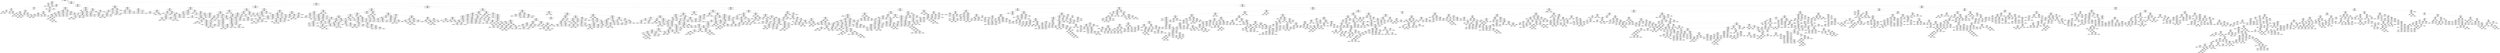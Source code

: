 digraph Tree {
node [shape=box] ;
0 [label="X[1] <= 0.5\ngini = 0.735\nsamples = 277058\nvalue = [102657, 12008, 18473, 16144, 91720, 23274, 9337, 3445]"] ;
1 [label="X[0] <= 17.655\ngini = 0.0\nsamples = 90964\nvalue = [90963, 0, 1, 0, 0, 0, 0, 0]"] ;
0 -> 1 [labeldistance=2.5, labelangle=45, headlabel="True"] ;
2 [label="gini = 0.0\nsamples = 90273\nvalue = [90273, 0, 0, 0, 0, 0, 0, 0]"] ;
1 -> 2 ;
3 [label="X[0] <= 17.705\ngini = 0.003\nsamples = 691\nvalue = [690, 0, 1, 0, 0, 0, 0, 0]"] ;
1 -> 3 ;
4 [label="X[2] <= 0.5\ngini = 0.245\nsamples = 7\nvalue = [6, 0, 1, 0, 0, 0, 0, 0]"] ;
3 -> 4 ;
5 [label="gini = 0.0\nsamples = 1\nvalue = [1, 0, 0, 0, 0, 0, 0, 0]"] ;
4 -> 5 ;
6 [label="gini = 0.278\nsamples = 6\nvalue = [5, 0, 1, 0, 0, 0, 0, 0]"] ;
4 -> 6 ;
7 [label="gini = 0.0\nsamples = 684\nvalue = [684, 0, 0, 0, 0, 0, 0, 0]"] ;
3 -> 7 ;
8 [label="X[0] <= 0.865\ngini = 0.713\nsamples = 186094\nvalue = [11694, 12008, 18472, 16144, 91720, 23274, 9337, 3445]"] ;
0 -> 8 [labeldistance=2.5, labelangle=-45, headlabel="False"] ;
9 [label="X[0] <= 0.095\ngini = 0.785\nsamples = 13659\nvalue = [1206, 130, 499, 1287, 5022, 2821, 1337, 1357]"] ;
8 -> 9 ;
10 [label="X[0] <= 0.005\ngini = 0.785\nsamples = 609\nvalue = [192, 38, 34, 154, 119, 41, 7, 24]"] ;
9 -> 10 ;
11 [label="gini = 0.782\nsamples = 554\nvalue = [170, 37, 33, 150, 109, 29, 5, 21]"] ;
10 -> 11 ;
12 [label="X[0] <= 0.075\ngini = 0.749\nsamples = 55\nvalue = [22, 1, 1, 4, 10, 12, 2, 3]"] ;
10 -> 12 ;
13 [label="X[0] <= 0.065\ngini = 0.75\nsamples = 46\nvalue = [17, 1, 1, 3, 10, 11, 0, 3]"] ;
12 -> 13 ;
14 [label="X[0] <= 0.035\ngini = 0.747\nsamples = 42\nvalue = [16, 1, 1, 3, 7, 11, 0, 3]"] ;
13 -> 14 ;
15 [label="X[0] <= 0.025\ngini = 0.802\nsamples = 18\nvalue = [5, 1, 0, 3, 3, 4, 0, 2]"] ;
14 -> 15 ;
16 [label="X[0] <= 0.015\ngini = 0.805\nsamples = 16\nvalue = [4, 1, 0, 2, 3, 4, 0, 2]"] ;
15 -> 16 ;
17 [label="gini = 0.8\nsamples = 10\nvalue = [3, 1, 0, 1, 2, 2, 0, 1]"] ;
16 -> 17 ;
18 [label="gini = 0.778\nsamples = 6\nvalue = [1, 0, 0, 1, 1, 2, 0, 1]"] ;
16 -> 18 ;
19 [label="gini = 0.5\nsamples = 2\nvalue = [1, 0, 0, 1, 0, 0, 0, 0]"] ;
15 -> 19 ;
20 [label="X[0] <= 0.045\ngini = 0.674\nsamples = 24\nvalue = [11, 0, 1, 0, 4, 7, 0, 1]"] ;
14 -> 20 ;
21 [label="gini = 0.64\nsamples = 5\nvalue = [2, 0, 0, 0, 2, 1, 0, 0]"] ;
20 -> 21 ;
22 [label="X[0] <= 0.055\ngini = 0.659\nsamples = 19\nvalue = [9, 0, 1, 0, 2, 6, 0, 1]"] ;
20 -> 22 ;
23 [label="gini = 0.656\nsamples = 8\nvalue = [4, 0, 1, 0, 1, 2, 0, 0]"] ;
22 -> 23 ;
24 [label="gini = 0.645\nsamples = 11\nvalue = [5, 0, 0, 0, 1, 4, 0, 1]"] ;
22 -> 24 ;
25 [label="gini = 0.375\nsamples = 4\nvalue = [1, 0, 0, 0, 3, 0, 0, 0]"] ;
13 -> 25 ;
26 [label="X[0] <= 0.085\ngini = 0.617\nsamples = 9\nvalue = [5, 0, 0, 1, 0, 1, 2, 0]"] ;
12 -> 26 ;
27 [label="gini = 0.612\nsamples = 7\nvalue = [4, 0, 0, 1, 0, 1, 1, 0]"] ;
26 -> 27 ;
28 [label="gini = 0.5\nsamples = 2\nvalue = [1, 0, 0, 0, 0, 0, 1, 0]"] ;
26 -> 28 ;
29 [label="X[0] <= 0.695\ngini = 0.778\nsamples = 13050\nvalue = [1014, 92, 465, 1133, 4903, 2780, 1330, 1333]"] ;
9 -> 29 ;
30 [label="X[0] <= 0.465\ngini = 0.779\nsamples = 7398\nvalue = [649, 39, 181, 435, 2536, 1924, 765, 869]"] ;
29 -> 30 ;
31 [label="X[0] <= 0.285\ngini = 0.791\nsamples = 2592\nvalue = [293, 13, 59, 91, 743, 722, 267, 404]"] ;
30 -> 31 ;
32 [label="X[0] <= 0.195\ngini = 0.819\nsamples = 524\nvalue = [96, 3, 16, 16, 106, 122, 71, 94]"] ;
31 -> 32 ;
33 [label="X[0] <= 0.135\ngini = 0.815\nsamples = 170\nvalue = [41, 1, 4, 8, 40, 26, 20, 30]"] ;
32 -> 33 ;
34 [label="X[0] <= 0.105\ngini = 0.82\nsamples = 110\nvalue = [26, 1, 3, 7, 24, 22, 11, 16]"] ;
33 -> 34 ;
35 [label="gini = 0.826\nsamples = 91\nvalue = [20, 1, 3, 6, 21, 16, 10, 14]"] ;
34 -> 35 ;
36 [label="X[0] <= 0.125\ngini = 0.759\nsamples = 19\nvalue = [6, 0, 0, 1, 3, 6, 1, 2]"] ;
34 -> 36 ;
37 [label="X[0] <= 0.115\ngini = 0.7\nsamples = 10\nvalue = [4, 0, 0, 1, 2, 3, 0, 0]"] ;
36 -> 37 ;
38 [label="gini = 0.5\nsamples = 2\nvalue = [1, 0, 0, 0, 0, 1, 0, 0]"] ;
37 -> 38 ;
39 [label="gini = 0.719\nsamples = 8\nvalue = [3, 0, 0, 1, 2, 2, 0, 0]"] ;
37 -> 39 ;
40 [label="gini = 0.765\nsamples = 9\nvalue = [2, 0, 0, 0, 1, 3, 1, 2]"] ;
36 -> 40 ;
41 [label="X[0] <= 0.175\ngini = 0.784\nsamples = 60\nvalue = [15, 0, 1, 1, 16, 4, 9, 14]"] ;
33 -> 41 ;
42 [label="X[0] <= 0.165\ngini = 0.761\nsamples = 35\nvalue = [11, 0, 1, 0, 9, 1, 5, 8]"] ;
41 -> 42 ;
43 [label="X[0] <= 0.155\ngini = 0.766\nsamples = 21\nvalue = [5, 0, 0, 0, 6, 1, 4, 5]"] ;
42 -> 43 ;
44 [label="X[0] <= 0.145\ngini = 0.764\nsamples = 12\nvalue = [4, 0, 0, 0, 2, 1, 2, 3]"] ;
43 -> 44 ;
45 [label="gini = 0.667\nsamples = 3\nvalue = [1, 0, 0, 0, 0, 0, 1, 1]"] ;
44 -> 45 ;
46 [label="gini = 0.765\nsamples = 9\nvalue = [3, 0, 0, 0, 2, 1, 1, 2]"] ;
44 -> 46 ;
47 [label="gini = 0.691\nsamples = 9\nvalue = [1, 0, 0, 0, 4, 0, 2, 2]"] ;
43 -> 47 ;
48 [label="gini = 0.714\nsamples = 14\nvalue = [6, 0, 1, 0, 3, 0, 1, 3]"] ;
42 -> 48 ;
49 [label="X[0] <= 0.185\ngini = 0.797\nsamples = 25\nvalue = [4, 0, 0, 1, 7, 3, 4, 6]"] ;
41 -> 49 ;
50 [label="gini = 0.768\nsamples = 17\nvalue = [2, 0, 0, 0, 5, 2, 3, 5]"] ;
49 -> 50 ;
51 [label="gini = 0.812\nsamples = 8\nvalue = [2, 0, 0, 1, 2, 1, 1, 1]"] ;
49 -> 51 ;
52 [label="X[0] <= 0.275\ngini = 0.812\nsamples = 354\nvalue = [55, 2, 12, 8, 66, 96, 51, 64]"] ;
32 -> 52 ;
53 [label="X[0] <= 0.245\ngini = 0.811\nsamples = 327\nvalue = [47, 2, 10, 7, 62, 88, 50, 61]"] ;
52 -> 53 ;
54 [label="X[0] <= 0.225\ngini = 0.806\nsamples = 251\nvalue = [39, 2, 7, 5, 43, 73, 34, 48]"] ;
53 -> 54 ;
55 [label="X[0] <= 0.205\ngini = 0.804\nsamples = 229\nvalue = [36, 1, 6, 5, 41, 67, 31, 42]"] ;
54 -> 55 ;
56 [label="gini = 0.808\nsamples = 194\nvalue = [27, 1, 6, 5, 33, 56, 28, 38]"] ;
55 -> 56 ;
57 [label="X[0] <= 0.215\ngini = 0.762\nsamples = 35\nvalue = [9, 0, 0, 0, 8, 11, 3, 4]"] ;
55 -> 57 ;
58 [label="gini = 0.698\nsamples = 13\nvalue = [4, 0, 0, 0, 3, 5, 0, 1]"] ;
57 -> 58 ;
59 [label="gini = 0.785\nsamples = 22\nvalue = [5, 0, 0, 0, 5, 6, 3, 3]"] ;
57 -> 59 ;
60 [label="X[0] <= 0.235\ngini = 0.802\nsamples = 22\nvalue = [3, 1, 1, 0, 2, 6, 3, 6]"] ;
54 -> 60 ;
61 [label="gini = 0.79\nsamples = 9\nvalue = [1, 0, 1, 0, 1, 2, 1, 3]"] ;
60 -> 61 ;
62 [label="gini = 0.793\nsamples = 13\nvalue = [2, 1, 0, 0, 1, 4, 2, 3]"] ;
60 -> 62 ;
63 [label="X[0] <= 0.255\ngini = 0.812\nsamples = 76\nvalue = [8, 0, 3, 2, 19, 15, 16, 13]"] ;
53 -> 63 ;
64 [label="gini = 0.797\nsamples = 25\nvalue = [4, 0, 0, 1, 7, 6, 4, 3]"] ;
63 -> 64 ;
65 [label="X[0] <= 0.265\ngini = 0.81\nsamples = 51\nvalue = [4, 0, 3, 1, 12, 9, 12, 10]"] ;
63 -> 65 ;
66 [label="gini = 0.785\nsamples = 20\nvalue = [0, 0, 2, 0, 4, 5, 5, 4]"] ;
65 -> 66 ;
67 [label="gini = 0.81\nsamples = 31\nvalue = [4, 0, 1, 1, 8, 4, 7, 6]"] ;
65 -> 67 ;
68 [label="gini = 0.782\nsamples = 27\nvalue = [8, 0, 2, 1, 4, 8, 1, 3]"] ;
52 -> 68 ;
69 [label="X[0] <= 0.415\ngini = 0.779\nsamples = 2068\nvalue = [197, 10, 43, 75, 637, 600, 196, 310]"] ;
31 -> 69 ;
70 [label="X[0] <= 0.395\ngini = 0.777\nsamples = 1694\nvalue = [164, 10, 34, 63, 528, 496, 160, 239]"] ;
69 -> 70 ;
71 [label="X[0] <= 0.365\ngini = 0.784\nsamples = 894\nvalue = [96, 5, 14, 30, 262, 259, 97, 131]"] ;
70 -> 71 ;
72 [label="X[0] <= 0.345\ngini = 0.78\nsamples = 688\nvalue = [74, 4, 11, 24, 210, 200, 76, 89]"] ;
71 -> 72 ;
73 [label="X[0] <= 0.295\ngini = 0.775\nsamples = 593\nvalue = [58, 3, 11, 17, 178, 182, 64, 80]"] ;
72 -> 73 ;
74 [label="gini = 0.749\nsamples = 35\nvalue = [1, 0, 0, 0, 11, 10, 6, 7]"] ;
73 -> 74 ;
75 [label="X[0] <= 0.335\ngini = 0.776\nsamples = 558\nvalue = [57, 3, 11, 17, 167, 172, 58, 73]"] ;
73 -> 75 ;
76 [label="X[0] <= 0.305\ngini = 0.776\nsamples = 513\nvalue = [51, 3, 11, 13, 153, 158, 55, 69]"] ;
75 -> 76 ;
77 [label="gini = 0.772\nsamples = 415\nvalue = [38, 3, 9, 11, 126, 130, 44, 54]"] ;
76 -> 77 ;
78 [label="X[0] <= 0.315\ngini = 0.788\nsamples = 98\nvalue = [13, 0, 2, 2, 27, 28, 11, 15]"] ;
76 -> 78 ;
79 [label="gini = 0.789\nsamples = 21\nvalue = [4, 0, 0, 0, 6, 3, 4, 4]"] ;
78 -> 79 ;
80 [label="X[0] <= 0.325\ngini = 0.777\nsamples = 77\nvalue = [9, 0, 2, 2, 21, 25, 7, 11]"] ;
78 -> 80 ;
81 [label="gini = 0.786\nsamples = 40\nvalue = [4, 0, 2, 1, 10, 13, 4, 6]"] ;
80 -> 81 ;
82 [label="gini = 0.763\nsamples = 37\nvalue = [5, 0, 0, 1, 11, 12, 3, 5]"] ;
80 -> 82 ;
83 [label="gini = 0.768\nsamples = 45\nvalue = [6, 0, 0, 4, 14, 14, 3, 4]"] ;
75 -> 83 ;
84 [label="X[0] <= 0.355\ngini = 0.792\nsamples = 95\nvalue = [16, 1, 0, 7, 32, 18, 12, 9]"] ;
72 -> 84 ;
85 [label="gini = 0.787\nsamples = 45\nvalue = [10, 0, 0, 3, 14, 9, 6, 3]"] ;
84 -> 85 ;
86 [label="gini = 0.788\nsamples = 50\nvalue = [6, 1, 0, 4, 18, 9, 6, 6]"] ;
84 -> 86 ;
87 [label="X[0] <= 0.375\ngini = 0.79\nsamples = 206\nvalue = [22, 1, 3, 6, 52, 59, 21, 42]"] ;
71 -> 87 ;
88 [label="gini = 0.8\nsamples = 61\nvalue = [6, 1, 2, 4, 15, 18, 4, 11]"] ;
87 -> 88 ;
89 [label="X[0] <= 0.385\ngini = 0.783\nsamples = 145\nvalue = [16, 0, 1, 2, 37, 41, 17, 31]"] ;
87 -> 89 ;
90 [label="gini = 0.794\nsamples = 72\nvalue = [9, 0, 1, 1, 17, 19, 9, 16]"] ;
89 -> 90 ;
91 [label="gini = 0.771\nsamples = 73\nvalue = [7, 0, 0, 1, 20, 22, 8, 15]"] ;
89 -> 91 ;
92 [label="X[0] <= 0.405\ngini = 0.768\nsamples = 800\nvalue = [68, 5, 20, 33, 266, 237, 63, 108]"] ;
70 -> 92 ;
93 [label="gini = 0.768\nsamples = 747\nvalue = [61, 5, 20, 32, 251, 218, 59, 101]"] ;
92 -> 93 ;
94 [label="gini = 0.75\nsamples = 53\nvalue = [7, 0, 0, 1, 15, 19, 4, 7]"] ;
92 -> 94 ;
95 [label="X[0] <= 0.425\ngini = 0.783\nsamples = 374\nvalue = [33, 0, 9, 12, 109, 104, 36, 71]"] ;
69 -> 95 ;
96 [label="gini = 0.774\nsamples = 65\nvalue = [9, 0, 2, 1, 11, 21, 4, 17]"] ;
95 -> 96 ;
97 [label="X[0] <= 0.445\ngini = 0.778\nsamples = 309\nvalue = [24, 0, 7, 11, 98, 83, 32, 54]"] ;
95 -> 97 ;
98 [label="X[0] <= 0.435\ngini = 0.775\nsamples = 143\nvalue = [13, 0, 2, 7, 49, 35, 13, 24]"] ;
97 -> 98 ;
99 [label="gini = 0.76\nsamples = 58\nvalue = [4, 0, 0, 3, 20, 16, 5, 10]"] ;
98 -> 99 ;
100 [label="gini = 0.784\nsamples = 85\nvalue = [9, 0, 2, 4, 29, 19, 8, 14]"] ;
98 -> 100 ;
101 [label="X[0] <= 0.455\ngini = 0.778\nsamples = 166\nvalue = [11, 0, 5, 4, 49, 48, 19, 30]"] ;
97 -> 101 ;
102 [label="gini = 0.764\nsamples = 90\nvalue = [6, 0, 3, 1, 27, 29, 10, 14]"] ;
101 -> 102 ;
103 [label="gini = 0.789\nsamples = 76\nvalue = [5, 0, 2, 3, 22, 19, 9, 16]"] ;
101 -> 103 ;
104 [label="X[0] <= 0.595\ngini = 0.767\nsamples = 4806\nvalue = [356, 26, 122, 344, 1793, 1202, 498, 465]"] ;
30 -> 104 ;
105 [label="X[0] <= 0.475\ngini = 0.759\nsamples = 2245\nvalue = [171, 16, 47, 125, 840, 601, 220, 225]"] ;
104 -> 105 ;
106 [label="gini = 0.783\nsamples = 80\nvalue = [13, 0, 0, 5, 26, 18, 13, 5]"] ;
105 -> 106 ;
107 [label="X[0] <= 0.555\ngini = 0.758\nsamples = 2165\nvalue = [158, 16, 47, 120, 814, 583, 207, 220]"] ;
105 -> 107 ;
108 [label="X[0] <= 0.485\ngini = 0.757\nsamples = 1727\nvalue = [124, 10, 40, 102, 658, 455, 153, 185]"] ;
107 -> 108 ;
109 [label="gini = 0.753\nsamples = 91\nvalue = [11, 0, 2, 3, 31, 29, 7, 8]"] ;
108 -> 109 ;
110 [label="X[0] <= 0.535\ngini = 0.757\nsamples = 1636\nvalue = [113, 10, 38, 99, 627, 426, 146, 177]"] ;
108 -> 110 ;
111 [label="X[0] <= 0.515\ngini = 0.757\nsamples = 1425\nvalue = [95, 10, 31, 88, 548, 367, 132, 154]"] ;
110 -> 111 ;
112 [label="X[0] <= 0.505\ngini = 0.757\nsamples = 1239\nvalue = [84, 10, 25, 73, 470, 327, 112, 138]"] ;
111 -> 112 ;
113 [label="X[0] <= 0.495\ngini = 0.757\nsamples = 1143\nvalue = [77, 9, 24, 70, 439, 293, 100, 131]"] ;
112 -> 113 ;
114 [label="gini = 0.738\nsamples = 85\nvalue = [6, 0, 2, 3, 33, 25, 7, 9]"] ;
113 -> 114 ;
115 [label="gini = 0.759\nsamples = 1058\nvalue = [71, 9, 22, 67, 406, 268, 93, 122]"] ;
113 -> 115 ;
116 [label="gini = 0.743\nsamples = 96\nvalue = [7, 1, 1, 3, 31, 34, 12, 7]"] ;
112 -> 116 ;
117 [label="X[0] <= 0.525\ngini = 0.748\nsamples = 186\nvalue = [11, 0, 6, 15, 78, 40, 20, 16]"] ;
111 -> 117 ;
118 [label="gini = 0.742\nsamples = 99\nvalue = [6, 0, 3, 7, 43, 18, 14, 8]"] ;
117 -> 118 ;
119 [label="gini = 0.748\nsamples = 87\nvalue = [5, 0, 3, 8, 35, 22, 6, 8]"] ;
117 -> 119 ;
120 [label="X[0] <= 0.545\ngini = 0.754\nsamples = 211\nvalue = [18, 0, 7, 11, 79, 59, 14, 23]"] ;
110 -> 120 ;
121 [label="gini = 0.749\nsamples = 119\nvalue = [9, 0, 6, 6, 45, 34, 5, 14]"] ;
120 -> 121 ;
122 [label="gini = 0.758\nsamples = 92\nvalue = [9, 0, 1, 5, 34, 25, 9, 9]"] ;
120 -> 122 ;
123 [label="X[0] <= 0.565\ngini = 0.758\nsamples = 438\nvalue = [34, 6, 7, 18, 156, 128, 54, 35]"] ;
107 -> 123 ;
124 [label="gini = 0.741\nsamples = 96\nvalue = [8, 0, 1, 4, 29, 36, 11, 7]"] ;
123 -> 124 ;
125 [label="X[0] <= 0.585\ngini = 0.759\nsamples = 342\nvalue = [26, 6, 6, 14, 127, 92, 43, 28]"] ;
123 -> 125 ;
126 [label="X[0] <= 0.575\ngini = 0.755\nsamples = 233\nvalue = [18, 5, 4, 11, 90, 60, 29, 16]"] ;
125 -> 126 ;
127 [label="gini = 0.746\nsamples = 121\nvalue = [10, 2, 3, 5, 49, 31, 12, 9]"] ;
126 -> 127 ;
128 [label="gini = 0.763\nsamples = 112\nvalue = [8, 3, 1, 6, 41, 29, 17, 7]"] ;
126 -> 128 ;
129 [label="gini = 0.763\nsamples = 109\nvalue = [8, 1, 2, 3, 37, 32, 14, 12]"] ;
125 -> 129 ;
130 [label="X[0] <= 0.675\ngini = 0.772\nsamples = 2561\nvalue = [185, 10, 75, 219, 953, 601, 278, 240]"] ;
104 -> 130 ;
131 [label="X[0] <= 0.605\ngini = 0.769\nsamples = 2307\nvalue = [160, 8, 69, 197, 872, 544, 243, 214]"] ;
130 -> 131 ;
132 [label="gini = 0.77\nsamples = 1364\nvalue = [86, 6, 43, 125, 516, 317, 135, 136]"] ;
131 -> 132 ;
133 [label="X[0] <= 0.645\ngini = 0.767\nsamples = 943\nvalue = [74, 2, 26, 72, 356, 227, 108, 78]"] ;
131 -> 133 ;
134 [label="X[0] <= 0.635\ngini = 0.765\nsamples = 541\nvalue = [44, 1, 18, 37, 200, 140, 65, 36]"] ;
133 -> 134 ;
135 [label="X[0] <= 0.615\ngini = 0.764\nsamples = 396\nvalue = [33, 0, 13, 31, 147, 102, 48, 22]"] ;
134 -> 135 ;
136 [label="gini = 0.756\nsamples = 128\nvalue = [12, 0, 5, 5, 49, 33, 15, 9]"] ;
135 -> 136 ;
137 [label="X[0] <= 0.625\ngini = 0.766\nsamples = 268\nvalue = [21, 0, 8, 26, 98, 69, 33, 13]"] ;
135 -> 137 ;
138 [label="gini = 0.777\nsamples = 125\nvalue = [8, 0, 4, 14, 44, 31, 15, 9]"] ;
137 -> 138 ;
139 [label="gini = 0.754\nsamples = 143\nvalue = [13, 0, 4, 12, 54, 38, 18, 4]"] ;
137 -> 139 ;
140 [label="gini = 0.766\nsamples = 145\nvalue = [11, 1, 5, 6, 53, 38, 17, 14]"] ;
134 -> 140 ;
141 [label="X[0] <= 0.665\ngini = 0.767\nsamples = 402\nvalue = [30, 1, 8, 35, 156, 87, 43, 42]"] ;
133 -> 141 ;
142 [label="X[0] <= 0.655\ngini = 0.763\nsamples = 259\nvalue = [18, 1, 6, 19, 103, 53, 29, 30]"] ;
141 -> 142 ;
143 [label="gini = 0.749\nsamples = 126\nvalue = [8, 0, 1, 10, 52, 27, 15, 13]"] ;
142 -> 143 ;
144 [label="gini = 0.776\nsamples = 133\nvalue = [10, 1, 5, 9, 51, 26, 14, 17]"] ;
142 -> 144 ;
145 [label="gini = 0.77\nsamples = 143\nvalue = [12, 0, 2, 16, 53, 34, 14, 12]"] ;
141 -> 145 ;
146 [label="X[0] <= 0.685\ngini = 0.801\nsamples = 254\nvalue = [25, 2, 6, 22, 81, 57, 35, 26]"] ;
130 -> 146 ;
147 [label="gini = 0.812\nsamples = 131\nvalue = [17, 2, 1, 16, 40, 25, 16, 14]"] ;
146 -> 147 ;
148 [label="gini = 0.78\nsamples = 123\nvalue = [8, 0, 5, 6, 41, 32, 19, 12]"] ;
146 -> 148 ;
149 [label="X[0] <= 0.745\ngini = 0.763\nsamples = 5652\nvalue = [365, 53, 284, 698, 2367, 856, 565, 464]"] ;
29 -> 149 ;
150 [label="X[0] <= 0.725\ngini = 0.768\nsamples = 2104\nvalue = [118, 22, 94, 262, 839, 403, 198, 168]"] ;
149 -> 150 ;
151 [label="X[0] <= 0.715\ngini = 0.769\nsamples = 1818\nvalue = [99, 20, 82, 235, 719, 352, 171, 140]"] ;
150 -> 151 ;
152 [label="X[0] <= 0.705\ngini = 0.77\nsamples = 1657\nvalue = [93, 19, 77, 211, 654, 321, 160, 122]"] ;
151 -> 152 ;
153 [label="gini = 0.769\nsamples = 1519\nvalue = [86, 17, 70, 199, 604, 285, 143, 115]"] ;
152 -> 153 ;
154 [label="gini = 0.77\nsamples = 138\nvalue = [7, 2, 7, 12, 50, 36, 17, 7]"] ;
152 -> 154 ;
155 [label="gini = 0.758\nsamples = 161\nvalue = [6, 1, 5, 24, 65, 31, 11, 18]"] ;
151 -> 155 ;
156 [label="X[0] <= 0.735\ngini = 0.759\nsamples = 286\nvalue = [19, 2, 12, 27, 120, 51, 27, 28]"] ;
150 -> 156 ;
157 [label="gini = 0.745\nsamples = 137\nvalue = [10, 0, 6, 11, 60, 24, 16, 10]"] ;
156 -> 157 ;
158 [label="gini = 0.768\nsamples = 149\nvalue = [9, 2, 6, 16, 60, 27, 11, 18]"] ;
156 -> 158 ;
159 [label="X[0] <= 0.825\ngini = 0.758\nsamples = 3548\nvalue = [247, 31, 190, 436, 1528, 453, 367, 296]"] ;
149 -> 159 ;
160 [label="X[0] <= 0.795\ngini = 0.752\nsamples = 2898\nvalue = [193, 24, 151, 357, 1273, 361, 289, 250]"] ;
159 -> 160 ;
161 [label="X[0] <= 0.775\ngini = 0.761\nsamples = 786\nvalue = [67, 7, 44, 69, 336, 105, 85, 73]"] ;
160 -> 161 ;
162 [label="X[0] <= 0.755\ngini = 0.749\nsamples = 470\nvalue = [39, 4, 24, 42, 209, 60, 47, 45]"] ;
161 -> 162 ;
163 [label="gini = 0.769\nsamples = 149\nvalue = [16, 2, 11, 11, 62, 21, 13, 13]"] ;
162 -> 163 ;
164 [label="X[0] <= 0.765\ngini = 0.738\nsamples = 321\nvalue = [23, 2, 13, 31, 147, 39, 34, 32]"] ;
162 -> 164 ;
165 [label="gini = 0.741\nsamples = 139\nvalue = [12, 0, 6, 13, 63, 16, 16, 13]"] ;
164 -> 165 ;
166 [label="gini = 0.735\nsamples = 182\nvalue = [11, 2, 7, 18, 84, 23, 18, 19]"] ;
164 -> 166 ;
167 [label="X[0] <= 0.785\ngini = 0.777\nsamples = 316\nvalue = [28, 3, 20, 27, 127, 45, 38, 28]"] ;
161 -> 167 ;
168 [label="gini = 0.797\nsamples = 164\nvalue = [19, 1, 9, 16, 59, 25, 22, 13]"] ;
167 -> 168 ;
169 [label="gini = 0.748\nsamples = 152\nvalue = [9, 2, 11, 11, 68, 20, 16, 15]"] ;
167 -> 169 ;
170 [label="X[0] <= 0.815\ngini = 0.747\nsamples = 2112\nvalue = [126, 17, 107, 288, 937, 256, 204, 177]"] ;
160 -> 170 ;
171 [label="X[0] <= 0.805\ngini = 0.75\nsamples = 1938\nvalue = [112, 13, 104, 271, 851, 238, 186, 163]"] ;
170 -> 171 ;
172 [label="gini = 0.749\nsamples = 1769\nvalue = [101, 11, 98, 246, 779, 214, 167, 153]"] ;
171 -> 172 ;
173 [label="gini = 0.755\nsamples = 169\nvalue = [11, 2, 6, 25, 72, 24, 19, 10]"] ;
171 -> 173 ;
174 [label="gini = 0.711\nsamples = 174\nvalue = [14, 4, 3, 17, 86, 18, 18, 14]"] ;
170 -> 174 ;
175 [label="X[0] <= 0.855\ngini = 0.781\nsamples = 650\nvalue = [54, 7, 39, 79, 255, 92, 78, 46]"] ;
159 -> 175 ;
176 [label="X[0] <= 0.845\ngini = 0.786\nsamples = 483\nvalue = [40, 6, 27, 62, 185, 69, 58, 36]"] ;
175 -> 176 ;
177 [label="X[0] <= 0.835\ngini = 0.778\nsamples = 307\nvalue = [27, 3, 15, 38, 122, 41, 37, 24]"] ;
176 -> 177 ;
178 [label="gini = 0.777\nsamples = 161\nvalue = [13, 1, 8, 23, 64, 21, 17, 14]"] ;
177 -> 178 ;
179 [label="gini = 0.778\nsamples = 146\nvalue = [14, 2, 7, 15, 58, 20, 20, 10]"] ;
177 -> 179 ;
180 [label="gini = 0.799\nsamples = 176\nvalue = [13, 3, 12, 24, 63, 28, 21, 12]"] ;
176 -> 180 ;
181 [label="gini = 0.765\nsamples = 167\nvalue = [14, 1, 12, 17, 70, 23, 20, 10]"] ;
175 -> 181 ;
182 [label="X[0] <= 7.895\ngini = 0.704\nsamples = 172435\nvalue = [10488, 11878, 17973, 14857, 86698, 20453, 8000, 2088]"] ;
8 -> 182 ;
183 [label="X[0] <= 2.135\ngini = 0.692\nsamples = 153388\nvalue = [8972, 10536, 15917, 11117, 79353, 18291, 7288, 1914]"] ;
182 -> 183 ;
184 [label="X[0] <= 1.155\ngini = 0.678\nsamples = 42220\nvalue = [2190, 1095, 4486, 2820, 22439, 5332, 2620, 1238]"] ;
183 -> 184 ;
185 [label="X[0] <= 1.065\ngini = 0.718\nsamples = 10638\nvalue = [586, 94, 949, 996, 5156, 1368, 913, 576]"] ;
184 -> 185 ;
186 [label="X[0] <= 0.915\ngini = 0.727\nsamples = 7202\nvalue = [404, 64, 596, 739, 3411, 913, 663, 412]"] ;
185 -> 186 ;
187 [label="X[0] <= 0.885\ngini = 0.735\nsamples = 2639\nvalue = [156, 19, 186, 287, 1224, 328, 266, 173]"] ;
186 -> 187 ;
188 [label="X[0] <= 0.875\ngini = 0.708\nsamples = 374\nvalue = [31, 4, 21, 34, 186, 44, 38, 16]"] ;
187 -> 188 ;
189 [label="gini = 0.718\nsamples = 180\nvalue = [16, 2, 7, 18, 87, 18, 23, 9]"] ;
188 -> 189 ;
190 [label="gini = 0.696\nsamples = 194\nvalue = [15, 2, 14, 16, 99, 26, 15, 7]"] ;
188 -> 190 ;
191 [label="X[0] <= 0.895\ngini = 0.738\nsamples = 2265\nvalue = [125, 15, 165, 253, 1038, 284, 228, 157]"] ;
187 -> 191 ;
192 [label="gini = 0.748\nsamples = 203\nvalue = [12, 3, 12, 21, 89, 34, 22, 10]"] ;
191 -> 192 ;
193 [label="X[0] <= 0.905\ngini = 0.737\nsamples = 2062\nvalue = [113, 12, 153, 232, 949, 250, 206, 147]"] ;
191 -> 193 ;
194 [label="gini = 0.736\nsamples = 1887\nvalue = [103, 11, 141, 217, 872, 222, 187, 134]"] ;
193 -> 194 ;
195 [label="gini = 0.748\nsamples = 175\nvalue = [10, 1, 12, 15, 77, 28, 19, 13]"] ;
193 -> 195 ;
196 [label="X[0] <= 0.935\ngini = 0.723\nsamples = 4563\nvalue = [248, 45, 410, 452, 2187, 585, 397, 239]"] ;
186 -> 196 ;
197 [label="X[0] <= 0.925\ngini = 0.678\nsamples = 379\nvalue = [18, 2, 30, 29, 201, 51, 31, 17]"] ;
196 -> 197 ;
198 [label="gini = 0.668\nsamples = 195\nvalue = [7, 0, 20, 11, 104, 31, 15, 7]"] ;
197 -> 198 ;
199 [label="gini = 0.684\nsamples = 184\nvalue = [11, 2, 10, 18, 97, 20, 16, 10]"] ;
197 -> 199 ;
200 [label="X[0] <= 0.955\ngini = 0.726\nsamples = 4184\nvalue = [230, 43, 380, 423, 1986, 534, 366, 222]"] ;
196 -> 200 ;
201 [label="X[0] <= 0.945\ngini = 0.732\nsamples = 390\nvalue = [37, 4, 31, 42, 183, 37, 39, 17]"] ;
200 -> 201 ;
202 [label="gini = 0.719\nsamples = 204\nvalue = [21, 1, 17, 19, 99, 15, 22, 10]"] ;
201 -> 202 ;
203 [label="gini = 0.744\nsamples = 186\nvalue = [16, 3, 14, 23, 84, 22, 17, 7]"] ;
201 -> 203 ;
204 [label="X[0] <= 1.035\ngini = 0.725\nsamples = 3794\nvalue = [193, 39, 349, 381, 1803, 497, 327, 205]"] ;
200 -> 204 ;
205 [label="X[0] <= 0.995\ngini = 0.723\nsamples = 3211\nvalue = [159, 34, 298, 322, 1536, 408, 283, 171]"] ;
204 -> 205 ;
206 [label="X[0] <= 0.965\ngini = 0.736\nsamples = 759\nvalue = [46, 10, 69, 76, 349, 111, 62, 36]"] ;
205 -> 206 ;
207 [label="gini = 0.704\nsamples = 189\nvalue = [11, 2, 17, 18, 95, 23, 15, 8]"] ;
206 -> 207 ;
208 [label="X[0] <= 0.985\ngini = 0.746\nsamples = 570\nvalue = [35, 8, 52, 58, 254, 88, 47, 28]"] ;
206 -> 208 ;
209 [label="X[0] <= 0.975\ngini = 0.745\nsamples = 379\nvalue = [22, 4, 30, 45, 168, 61, 29, 20]"] ;
208 -> 209 ;
210 [label="gini = 0.754\nsamples = 211\nvalue = [16, 2, 15, 23, 92, 30, 19, 14]"] ;
209 -> 210 ;
211 [label="gini = 0.73\nsamples = 168\nvalue = [6, 2, 15, 22, 76, 31, 10, 6]"] ;
209 -> 211 ;
212 [label="gini = 0.744\nsamples = 191\nvalue = [13, 4, 22, 13, 86, 27, 18, 8]"] ;
208 -> 212 ;
213 [label="X[0] <= 1.025\ngini = 0.719\nsamples = 2452\nvalue = [113, 24, 229, 246, 1187, 297, 221, 135]"] ;
205 -> 213 ;
214 [label="X[0] <= 1.005\ngini = 0.721\nsamples = 2265\nvalue = [102, 24, 213, 232, 1090, 275, 207, 122]"] ;
213 -> 214 ;
215 [label="gini = 0.72\nsamples = 1920\nvalue = [86, 21, 189, 194, 926, 227, 177, 100]"] ;
214 -> 215 ;
216 [label="X[0] <= 1.015\ngini = 0.724\nsamples = 345\nvalue = [16, 3, 24, 38, 164, 48, 30, 22]"] ;
214 -> 216 ;
217 [label="gini = 0.709\nsamples = 166\nvalue = [7, 1, 11, 17, 81, 28, 11, 10]"] ;
216 -> 217 ;
218 [label="gini = 0.735\nsamples = 179\nvalue = [9, 2, 13, 21, 83, 20, 19, 12]"] ;
216 -> 218 ;
219 [label="gini = 0.69\nsamples = 187\nvalue = [11, 0, 16, 14, 97, 22, 14, 13]"] ;
213 -> 219 ;
220 [label="X[0] <= 1.055\ngini = 0.736\nsamples = 583\nvalue = [34, 5, 51, 59, 267, 89, 44, 34]"] ;
204 -> 220 ;
221 [label="X[0] <= 1.045\ngini = 0.734\nsamples = 365\nvalue = [24, 3, 33, 34, 169, 54, 25, 23]"] ;
220 -> 221 ;
222 [label="gini = 0.738\nsamples = 185\nvalue = [12, 1, 18, 16, 84, 30, 14, 10]"] ;
221 -> 222 ;
223 [label="gini = 0.729\nsamples = 180\nvalue = [12, 2, 15, 18, 85, 24, 11, 13]"] ;
221 -> 223 ;
224 [label="gini = 0.74\nsamples = 218\nvalue = [10, 2, 18, 25, 98, 35, 19, 11]"] ;
220 -> 224 ;
225 [label="X[0] <= 1.105\ngini = 0.698\nsamples = 3436\nvalue = [182, 30, 353, 257, 1745, 455, 250, 164]"] ;
185 -> 225 ;
226 [label="X[0] <= 1.075\ngini = 0.694\nsamples = 2485\nvalue = [136, 26, 257, 186, 1277, 298, 186, 119]"] ;
225 -> 226 ;
227 [label="gini = 0.729\nsamples = 187\nvalue = [10, 1, 26, 17, 87, 24, 15, 7]"] ;
226 -> 227 ;
228 [label="X[0] <= 1.095\ngini = 0.691\nsamples = 2298\nvalue = [126, 25, 231, 169, 1190, 274, 171, 112]"] ;
226 -> 228 ;
229 [label="X[0] <= 1.085\ngini = 0.706\nsamples = 377\nvalue = [26, 2, 31, 28, 188, 53, 26, 23]"] ;
228 -> 229 ;
230 [label="gini = 0.668\nsamples = 207\nvalue = [13, 0, 20, 15, 112, 25, 10, 12]"] ;
229 -> 230 ;
231 [label="gini = 0.744\nsamples = 170\nvalue = [13, 2, 11, 13, 76, 28, 16, 11]"] ;
229 -> 231 ;
232 [label="gini = 0.688\nsamples = 1921\nvalue = [100, 23, 200, 141, 1002, 221, 145, 89]"] ;
228 -> 232 ;
233 [label="X[0] <= 1.125\ngini = 0.706\nsamples = 951\nvalue = [46, 4, 96, 71, 468, 157, 64, 45]"] ;
225 -> 233 ;
234 [label="X[0] <= 1.115\ngini = 0.71\nsamples = 364\nvalue = [17, 1, 31, 31, 174, 72, 23, 15]"] ;
233 -> 234 ;
235 [label="gini = 0.718\nsamples = 180\nvalue = [10, 0, 19, 15, 85, 32, 12, 7]"] ;
234 -> 235 ;
236 [label="gini = 0.7\nsamples = 184\nvalue = [7, 1, 12, 16, 89, 40, 11, 8]"] ;
234 -> 236 ;
237 [label="X[0] <= 1.145\ngini = 0.701\nsamples = 587\nvalue = [29, 3, 65, 40, 294, 85, 41, 30]"] ;
233 -> 237 ;
238 [label="X[0] <= 1.135\ngini = 0.697\nsamples = 395\nvalue = [14, 1, 46, 24, 199, 56, 33, 22]"] ;
237 -> 238 ;
239 [label="gini = 0.694\nsamples = 203\nvalue = [5, 1, 24, 13, 103, 28, 17, 12]"] ;
238 -> 239 ;
240 [label="gini = 0.7\nsamples = 192\nvalue = [9, 0, 22, 11, 96, 28, 16, 10]"] ;
238 -> 240 ;
241 [label="gini = 0.706\nsamples = 192\nvalue = [15, 2, 19, 16, 95, 29, 8, 8]"] ;
237 -> 241 ;
242 [label="X[0] <= 1.755\ngini = 0.662\nsamples = 31582\nvalue = [1604, 1001, 3537, 1824, 17283, 3964, 1707, 662]"] ;
184 -> 242 ;
243 [label="X[0] <= 1.435\ngini = 0.663\nsamples = 19968\nvalue = [1017, 437, 2354, 1049, 10876, 2597, 1107, 531]"] ;
242 -> 243 ;
244 [label="X[0] <= 1.415\ngini = 0.664\nsamples = 10060\nvalue = [520, 157, 1160, 510, 5468, 1303, 591, 351]"] ;
243 -> 244 ;
245 [label="X[0] <= 1.335\ngini = 0.664\nsamples = 9706\nvalue = [500, 151, 1132, 486, 5275, 1253, 567, 342]"] ;
244 -> 245 ;
246 [label="X[0] <= 1.305\ngini = 0.668\nsamples = 6558\nvalue = [334, 96, 747, 352, 3543, 841, 399, 246]"] ;
245 -> 246 ;
247 [label="X[0] <= 1.175\ngini = 0.665\nsamples = 6016\nvalue = [301, 86, 683, 328, 3267, 762, 367, 222]"] ;
246 -> 247 ;
248 [label="X[0] <= 1.165\ngini = 0.627\nsamples = 357\nvalue = [16, 4, 42, 16, 207, 45, 19, 8]"] ;
247 -> 248 ;
249 [label="gini = 0.609\nsamples = 178\nvalue = [5, 1, 20, 9, 106, 23, 9, 5]"] ;
248 -> 249 ;
250 [label="gini = 0.642\nsamples = 179\nvalue = [11, 3, 22, 7, 101, 22, 10, 3]"] ;
248 -> 250 ;
251 [label="X[0] <= 1.185\ngini = 0.668\nsamples = 5659\nvalue = [285, 82, 641, 312, 3060, 717, 348, 214]"] ;
247 -> 251 ;
252 [label="gini = 0.763\nsamples = 178\nvalue = [17, 2, 18, 15, 76, 21, 18, 11]"] ;
251 -> 252 ;
253 [label="X[0] <= 1.195\ngini = 0.664\nsamples = 5481\nvalue = [268, 80, 623, 297, 2984, 696, 330, 203]"] ;
251 -> 253 ;
254 [label="gini = 0.68\nsamples = 168\nvalue = [11, 1, 19, 7, 86, 32, 3, 9]"] ;
253 -> 254 ;
255 [label="X[0] <= 1.225\ngini = 0.663\nsamples = 5313\nvalue = [257, 79, 604, 290, 2898, 664, 327, 194]"] ;
253 -> 255 ;
256 [label="X[0] <= 1.215\ngini = 0.66\nsamples = 2202\nvalue = [98, 27, 269, 114, 1206, 263, 152, 73]"] ;
255 -> 256 ;
257 [label="X[0] <= 1.205\ngini = 0.659\nsamples = 2014\nvalue = [86, 25, 245, 109, 1105, 244, 136, 64]"] ;
256 -> 257 ;
258 [label="gini = 0.661\nsamples = 1817\nvalue = [78, 24, 219, 102, 994, 215, 129, 56]"] ;
257 -> 258 ;
259 [label="gini = 0.638\nsamples = 197\nvalue = [8, 1, 26, 7, 111, 29, 7, 8]"] ;
257 -> 259 ;
260 [label="gini = 0.67\nsamples = 188\nvalue = [12, 2, 24, 5, 101, 19, 16, 9]"] ;
256 -> 260 ;
261 [label="X[0] <= 1.295\ngini = 0.665\nsamples = 3111\nvalue = [159, 52, 335, 176, 1692, 401, 175, 121]"] ;
255 -> 261 ;
262 [label="X[0] <= 1.265\ngini = 0.669\nsamples = 1256\nvalue = [85, 11, 124, 69, 677, 173, 57, 60]"] ;
261 -> 262 ;
263 [label="X[0] <= 1.235\ngini = 0.679\nsamples = 745\nvalue = [45, 6, 84, 47, 393, 99, 28, 43]"] ;
262 -> 263 ;
264 [label="gini = 0.66\nsamples = 182\nvalue = [8, 2, 12, 13, 100, 23, 6, 18]"] ;
263 -> 264 ;
265 [label="X[0] <= 1.245\ngini = 0.683\nsamples = 563\nvalue = [37, 4, 72, 34, 293, 76, 22, 25]"] ;
263 -> 265 ;
266 [label="gini = 0.695\nsamples = 185\nvalue = [11, 2, 27, 13, 93, 26, 4, 9]"] ;
265 -> 266 ;
267 [label="X[0] <= 1.255\ngini = 0.676\nsamples = 378\nvalue = [26, 2, 45, 21, 200, 50, 18, 16]"] ;
265 -> 267 ;
268 [label="gini = 0.664\nsamples = 203\nvalue = [13, 1, 20, 11, 110, 30, 10, 8]"] ;
267 -> 268 ;
269 [label="gini = 0.689\nsamples = 175\nvalue = [13, 1, 25, 10, 90, 20, 8, 8]"] ;
267 -> 269 ;
270 [label="X[0] <= 1.275\ngini = 0.652\nsamples = 511\nvalue = [40, 5, 40, 22, 284, 74, 29, 17]"] ;
262 -> 270 ;
271 [label="gini = 0.601\nsamples = 190\nvalue = [13, 0, 14, 10, 115, 25, 8, 5]"] ;
270 -> 271 ;
272 [label="X[0] <= 1.285\ngini = 0.679\nsamples = 321\nvalue = [27, 5, 26, 12, 169, 49, 21, 12]"] ;
270 -> 272 ;
273 [label="gini = 0.696\nsamples = 149\nvalue = [17, 2, 12, 5, 75, 23, 10, 5]"] ;
272 -> 273 ;
274 [label="gini = 0.661\nsamples = 172\nvalue = [10, 3, 14, 7, 94, 26, 11, 7]"] ;
272 -> 274 ;
275 [label="gini = 0.662\nsamples = 1855\nvalue = [74, 41, 211, 107, 1015, 228, 118, 61]"] ;
261 -> 275 ;
276 [label="X[0] <= 1.315\ngini = 0.694\nsamples = 542\nvalue = [33, 10, 64, 24, 276, 79, 32, 24]"] ;
246 -> 276 ;
277 [label="gini = 0.704\nsamples = 185\nvalue = [10, 3, 22, 4, 91, 30, 15, 10]"] ;
276 -> 277 ;
278 [label="X[0] <= 1.325\ngini = 0.687\nsamples = 357\nvalue = [23, 7, 42, 20, 185, 49, 17, 14]"] ;
276 -> 278 ;
279 [label="gini = 0.702\nsamples = 178\nvalue = [12, 4, 23, 10, 89, 25, 9, 6]"] ;
278 -> 279 ;
280 [label="gini = 0.672\nsamples = 179\nvalue = [11, 3, 19, 10, 96, 24, 8, 8]"] ;
278 -> 280 ;
281 [label="X[0] <= 1.385\ngini = 0.657\nsamples = 3148\nvalue = [166, 55, 385, 134, 1732, 412, 168, 96]"] ;
245 -> 281 ;
282 [label="X[0] <= 1.375\ngini = 0.656\nsamples = 923\nvalue = [62, 11, 107, 31, 507, 129, 45, 31]"] ;
281 -> 282 ;
283 [label="X[0] <= 1.365\ngini = 0.651\nsamples = 740\nvalue = [48, 11, 83, 26, 412, 98, 38, 24]"] ;
282 -> 283 ;
284 [label="X[0] <= 1.355\ngini = 0.663\nsamples = 586\nvalue = [37, 10, 67, 21, 318, 82, 29, 22]"] ;
283 -> 284 ;
285 [label="X[0] <= 1.345\ngini = 0.642\nsamples = 411\nvalue = [25, 8, 50, 10, 232, 53, 19, 14]"] ;
284 -> 285 ;
286 [label="gini = 0.637\nsamples = 199\nvalue = [9, 5, 25, 3, 113, 27, 9, 8]"] ;
285 -> 286 ;
287 [label="gini = 0.646\nsamples = 212\nvalue = [16, 3, 25, 7, 119, 26, 10, 6]"] ;
285 -> 287 ;
288 [label="gini = 0.707\nsamples = 175\nvalue = [12, 2, 17, 11, 86, 29, 10, 8]"] ;
284 -> 288 ;
289 [label="gini = 0.596\nsamples = 154\nvalue = [11, 1, 16, 5, 94, 16, 9, 2]"] ;
283 -> 289 ;
290 [label="gini = 0.675\nsamples = 183\nvalue = [14, 0, 24, 5, 95, 31, 7, 7]"] ;
282 -> 290 ;
291 [label="X[0] <= 1.395\ngini = 0.656\nsamples = 2225\nvalue = [104, 44, 278, 103, 1225, 283, 123, 65]"] ;
281 -> 291 ;
292 [label="gini = 0.692\nsamples = 175\nvalue = [8, 8, 22, 9, 90, 23, 10, 5]"] ;
291 -> 292 ;
293 [label="X[0] <= 1.405\ngini = 0.653\nsamples = 2050\nvalue = [96, 36, 256, 94, 1135, 260, 113, 60]"] ;
291 -> 293 ;
294 [label="gini = 0.652\nsamples = 1883\nvalue = [87, 36, 233, 89, 1046, 238, 102, 52]"] ;
293 -> 294 ;
295 [label="gini = 0.669\nsamples = 167\nvalue = [9, 0, 23, 5, 89, 22, 11, 8]"] ;
293 -> 295 ;
296 [label="X[0] <= 1.425\ngini = 0.663\nsamples = 354\nvalue = [20, 6, 28, 24, 193, 50, 24, 9]"] ;
244 -> 296 ;
297 [label="gini = 0.665\nsamples = 178\nvalue = [10, 5, 12, 14, 97, 24, 13, 3]"] ;
296 -> 297 ;
298 [label="gini = 0.661\nsamples = 176\nvalue = [10, 1, 16, 10, 96, 26, 11, 6]"] ;
296 -> 298 ;
299 [label="X[0] <= 1.725\ngini = 0.661\nsamples = 9908\nvalue = [497, 280, 1194, 539, 5408, 1294, 516, 180]"] ;
243 -> 299 ;
300 [label="X[0] <= 1.705\ngini = 0.661\nsamples = 9419\nvalue = [466, 267, 1147, 511, 5146, 1216, 495, 171]"] ;
299 -> 300 ;
301 [label="X[0] <= 1.685\ngini = 0.662\nsamples = 9111\nvalue = [455, 258, 1115, 496, 4966, 1173, 478, 170]"] ;
300 -> 301 ;
302 [label="X[0] <= 1.625\ngini = 0.659\nsamples = 7317\nvalue = [373, 189, 889, 384, 4009, 960, 373, 140]"] ;
301 -> 302 ;
303 [label="X[0] <= 1.495\ngini = 0.66\nsamples = 6337\nvalue = [310, 161, 795, 334, 3460, 832, 327, 118]"] ;
302 -> 303 ;
304 [label="X[0] <= 1.485\ngini = 0.648\nsamples = 1031\nvalue = [54, 29, 117, 47, 579, 126, 54, 25]"] ;
303 -> 304 ;
305 [label="X[0] <= 1.445\ngini = 0.657\nsamples = 870\nvalue = [49, 27, 104, 38, 480, 107, 45, 20]"] ;
304 -> 305 ;
306 [label="gini = 0.641\nsamples = 164\nvalue = [9, 3, 27, 7, 92, 16, 8, 2]"] ;
305 -> 306 ;
307 [label="X[0] <= 1.455\ngini = 0.66\nsamples = 706\nvalue = [40, 24, 77, 31, 388, 91, 37, 18]"] ;
305 -> 307 ;
308 [label="gini = 0.639\nsamples = 160\nvalue = [10, 3, 15, 7, 91, 23, 6, 5]"] ;
307 -> 308 ;
309 [label="X[0] <= 1.465\ngini = 0.665\nsamples = 546\nvalue = [30, 21, 62, 24, 297, 68, 31, 13]"] ;
307 -> 309 ;
310 [label="gini = 0.7\nsamples = 161\nvalue = [10, 9, 18, 6, 82, 18, 12, 6]"] ;
309 -> 310 ;
311 [label="X[0] <= 1.475\ngini = 0.65\nsamples = 385\nvalue = [20, 12, 44, 18, 215, 50, 19, 7]"] ;
309 -> 311 ;
312 [label="gini = 0.631\nsamples = 187\nvalue = [11, 6, 19, 7, 108, 24, 10, 2]"] ;
311 -> 312 ;
313 [label="gini = 0.666\nsamples = 198\nvalue = [9, 6, 25, 11, 107, 26, 9, 5]"] ;
311 -> 313 ;
314 [label="gini = 0.593\nsamples = 161\nvalue = [5, 2, 13, 9, 99, 19, 9, 5]"] ;
304 -> 314 ;
315 [label="X[0] <= 1.615\ngini = 0.662\nsamples = 5306\nvalue = [256, 132, 678, 287, 2881, 706, 273, 93]"] ;
303 -> 315 ;
316 [label="X[0] <= 1.605\ngini = 0.663\nsamples = 5149\nvalue = [248, 129, 653, 282, 2791, 690, 263, 93]"] ;
315 -> 316 ;
317 [label="X[0] <= 1.595\ngini = 0.662\nsamples = 4974\nvalue = [236, 128, 638, 270, 2701, 661, 250, 90]"] ;
316 -> 317 ;
318 [label="X[0] <= 1.575\ngini = 0.664\nsamples = 3350\nvalue = [166, 81, 424, 182, 1810, 461, 164, 62]"] ;
317 -> 318 ;
319 [label="X[0] <= 1.535\ngini = 0.663\nsamples = 2989\nvalue = [148, 78, 388, 165, 1622, 396, 137, 55]"] ;
318 -> 319 ;
320 [label="X[0] <= 1.505\ngini = 0.66\nsamples = 2291\nvalue = [97, 56, 299, 129, 1246, 317, 109, 38]"] ;
319 -> 320 ;
321 [label="gini = 0.665\nsamples = 1786\nvalue = [73, 51, 234, 103, 963, 247, 81, 34]"] ;
320 -> 321 ;
322 [label="X[0] <= 1.525\ngini = 0.642\nsamples = 505\nvalue = [24, 5, 65, 26, 283, 70, 28, 4]"] ;
320 -> 322 ;
323 [label="X[0] <= 1.515\ngini = 0.644\nsamples = 324\nvalue = [16, 4, 37, 17, 181, 48, 19, 2]"] ;
322 -> 323 ;
324 [label="gini = 0.652\nsamples = 141\nvalue = [8, 1, 18, 8, 78, 17, 10, 1]"] ;
323 -> 324 ;
325 [label="gini = 0.637\nsamples = 183\nvalue = [8, 3, 19, 9, 103, 31, 9, 1]"] ;
323 -> 325 ;
326 [label="gini = 0.637\nsamples = 181\nvalue = [8, 1, 28, 9, 102, 22, 9, 2]"] ;
322 -> 326 ;
327 [label="X[0] <= 1.555\ngini = 0.67\nsamples = 698\nvalue = [51, 22, 89, 36, 376, 79, 28, 17]"] ;
319 -> 327 ;
328 [label="X[0] <= 1.545\ngini = 0.689\nsamples = 331\nvalue = [25, 13, 37, 23, 173, 34, 14, 12]"] ;
327 -> 328 ;
329 [label="gini = 0.654\nsamples = 190\nvalue = [15, 6, 17, 11, 106, 22, 7, 6]"] ;
328 -> 329 ;
330 [label="gini = 0.728\nsamples = 141\nvalue = [10, 7, 20, 12, 67, 12, 7, 6]"] ;
328 -> 330 ;
331 [label="X[0] <= 1.565\ngini = 0.65\nsamples = 367\nvalue = [26, 9, 52, 13, 203, 45, 14, 5]"] ;
327 -> 331 ;
332 [label="gini = 0.665\nsamples = 181\nvalue = [14, 3, 31, 5, 96, 23, 7, 2]"] ;
331 -> 332 ;
333 [label="gini = 0.634\nsamples = 186\nvalue = [12, 6, 21, 8, 107, 22, 7, 3]"] ;
331 -> 333 ;
334 [label="X[0] <= 1.585\ngini = 0.676\nsamples = 361\nvalue = [18, 3, 36, 17, 188, 65, 27, 7]"] ;
318 -> 334 ;
335 [label="gini = 0.673\nsamples = 171\nvalue = [9, 1, 14, 5, 89, 32, 17, 4]"] ;
334 -> 335 ;
336 [label="gini = 0.676\nsamples = 190\nvalue = [9, 2, 22, 12, 99, 33, 10, 3]"] ;
334 -> 336 ;
337 [label="gini = 0.658\nsamples = 1624\nvalue = [70, 47, 214, 88, 891, 200, 86, 28]"] ;
317 -> 337 ;
338 [label="gini = 0.685\nsamples = 175\nvalue = [12, 1, 15, 12, 90, 29, 13, 3]"] ;
316 -> 338 ;
339 [label="gini = 0.628\nsamples = 157\nvalue = [8, 3, 25, 5, 90, 16, 10, 0]"] ;
315 -> 339 ;
340 [label="X[0] <= 1.655\ngini = 0.65\nsamples = 980\nvalue = [63, 28, 94, 50, 549, 128, 46, 22]"] ;
302 -> 340 ;
341 [label="X[0] <= 1.645\ngini = 0.654\nsamples = 472\nvalue = [29, 11, 41, 30, 261, 71, 17, 12]"] ;
340 -> 341 ;
342 [label="X[0] <= 1.635\ngini = 0.658\nsamples = 315\nvalue = [22, 8, 25, 23, 174, 42, 11, 10]"] ;
341 -> 342 ;
343 [label="gini = 0.627\nsamples = 154\nvalue = [8, 6, 12, 10, 90, 19, 5, 4]"] ;
342 -> 343 ;
344 [label="gini = 0.684\nsamples = 161\nvalue = [14, 2, 13, 13, 84, 23, 6, 6]"] ;
342 -> 344 ;
345 [label="gini = 0.642\nsamples = 157\nvalue = [7, 3, 16, 7, 87, 29, 6, 2]"] ;
341 -> 345 ;
346 [label="X[0] <= 1.675\ngini = 0.644\nsamples = 508\nvalue = [34, 17, 53, 20, 288, 57, 29, 10]"] ;
340 -> 346 ;
347 [label="X[0] <= 1.665\ngini = 0.642\nsamples = 345\nvalue = [25, 12, 39, 15, 196, 36, 18, 4]"] ;
346 -> 347 ;
348 [label="gini = 0.668\nsamples = 177\nvalue = [12, 6, 19, 10, 96, 20, 11, 3]"] ;
347 -> 348 ;
349 [label="gini = 0.613\nsamples = 168\nvalue = [13, 6, 20, 5, 100, 16, 7, 1]"] ;
347 -> 349 ;
350 [label="gini = 0.647\nsamples = 163\nvalue = [9, 5, 14, 5, 92, 21, 11, 6]"] ;
346 -> 350 ;
351 [label="X[0] <= 1.695\ngini = 0.674\nsamples = 1794\nvalue = [82, 69, 226, 112, 957, 213, 105, 30]"] ;
301 -> 351 ;
352 [label="gini = 0.691\nsamples = 176\nvalue = [12, 11, 25, 5, 90, 22, 8, 3]"] ;
351 -> 352 ;
353 [label="gini = 0.672\nsamples = 1618\nvalue = [70, 58, 201, 107, 867, 191, 97, 27]"] ;
351 -> 353 ;
354 [label="X[0] <= 1.715\ngini = 0.621\nsamples = 308\nvalue = [11, 9, 32, 15, 180, 43, 17, 1]"] ;
300 -> 354 ;
355 [label="gini = 0.617\nsamples = 161\nvalue = [5, 5, 16, 7, 94, 26, 7, 1]"] ;
354 -> 355 ;
356 [label="gini = 0.623\nsamples = 147\nvalue = [6, 4, 16, 8, 86, 17, 10, 0]"] ;
354 -> 356 ;
357 [label="X[0] <= 1.745\ngini = 0.668\nsamples = 489\nvalue = [31, 13, 47, 28, 262, 78, 21, 9]"] ;
299 -> 357 ;
358 [label="X[0] <= 1.735\ngini = 0.649\nsamples = 326\nvalue = [21, 6, 31, 22, 180, 54, 10, 2]"] ;
357 -> 358 ;
359 [label="gini = 0.65\nsamples = 162\nvalue = [11, 1, 16, 14, 89, 26, 4, 1]"] ;
358 -> 359 ;
360 [label="gini = 0.646\nsamples = 164\nvalue = [10, 5, 15, 8, 91, 28, 6, 1]"] ;
358 -> 360 ;
361 [label="gini = 0.702\nsamples = 163\nvalue = [10, 7, 16, 6, 82, 24, 11, 7]"] ;
357 -> 361 ;
362 [label="X[0] <= 1.825\ngini = 0.659\nsamples = 11614\nvalue = [587, 564, 1183, 775, 6407, 1367, 600, 131]"] ;
242 -> 362 ;
363 [label="X[0] <= 1.805\ngini = 0.633\nsamples = 2564\nvalue = [121, 93, 290, 139, 1481, 278, 126, 36]"] ;
362 -> 363 ;
364 [label="X[0] <= 1.765\ngini = 0.64\nsamples = 2228\nvalue = [103, 85, 248, 132, 1273, 242, 112, 33]"] ;
363 -> 364 ;
365 [label="gini = 0.612\nsamples = 134\nvalue = [0, 5, 10, 6, 79, 21, 11, 2]"] ;
364 -> 365 ;
366 [label="X[0] <= 1.785\ngini = 0.641\nsamples = 2094\nvalue = [103, 80, 238, 126, 1194, 221, 101, 31]"] ;
364 -> 366 ;
367 [label="X[0] <= 1.775\ngini = 0.635\nsamples = 302\nvalue = [13, 15, 31, 16, 173, 39, 14, 1]"] ;
366 -> 367 ;
368 [label="gini = 0.618\nsamples = 135\nvalue = [6, 8, 12, 8, 80, 14, 7, 0]"] ;
367 -> 368 ;
369 [label="gini = 0.647\nsamples = 167\nvalue = [7, 7, 19, 8, 93, 25, 7, 1]"] ;
367 -> 369 ;
370 [label="X[0] <= 1.795\ngini = 0.641\nsamples = 1792\nvalue = [90, 65, 207, 110, 1021, 182, 87, 30]"] ;
366 -> 370 ;
371 [label="gini = 0.625\nsamples = 165\nvalue = [14, 4, 16, 11, 97, 13, 6, 4]"] ;
370 -> 371 ;
372 [label="gini = 0.643\nsamples = 1627\nvalue = [76, 61, 191, 99, 924, 169, 81, 26]"] ;
370 -> 372 ;
373 [label="X[0] <= 1.815\ngini = 0.584\nsamples = 336\nvalue = [18, 8, 42, 7, 208, 36, 14, 3]"] ;
363 -> 373 ;
374 [label="gini = 0.584\nsamples = 164\nvalue = [10, 4, 18, 6, 102, 16, 7, 1]"] ;
373 -> 374 ;
375 [label="gini = 0.583\nsamples = 172\nvalue = [8, 4, 24, 1, 106, 20, 7, 2]"] ;
373 -> 375 ;
376 [label="X[0] <= 2.035\ngini = 0.666\nsamples = 9050\nvalue = [466, 471, 893, 636, 4926, 1089, 474, 95]"] ;
362 -> 376 ;
377 [label="X[0] <= 2.015\ngini = 0.676\nsamples = 6133\nvalue = [326, 311, 656, 411, 3274, 751, 334, 70]"] ;
376 -> 377 ;
378 [label="X[0] <= 1.995\ngini = 0.674\nsamples = 5825\nvalue = [303, 297, 626, 396, 3123, 699, 315, 66]"] ;
377 -> 378 ;
379 [label="X[0] <= 1.905\ngini = 0.668\nsamples = 4159\nvalue = [231, 200, 422, 267, 2254, 513, 227, 45]"] ;
378 -> 379 ;
380 [label="X[0] <= 1.885\ngini = 0.667\nsamples = 2750\nvalue = [138, 141, 288, 181, 1496, 316, 156, 34]"] ;
379 -> 380 ;
381 [label="X[0] <= 1.835\ngini = 0.665\nsamples = 950\nvalue = [54, 48, 90, 52, 516, 132, 47, 11]"] ;
380 -> 381 ;
382 [label="gini = 0.685\nsamples = 168\nvalue = [8, 8, 20, 7, 86, 29, 8, 2]"] ;
381 -> 382 ;
383 [label="X[0] <= 1.865\ngini = 0.66\nsamples = 782\nvalue = [46, 40, 70, 45, 430, 103, 39, 9]"] ;
381 -> 383 ;
384 [label="X[0] <= 1.855\ngini = 0.651\nsamples = 466\nvalue = [28, 26, 41, 25, 261, 58, 20, 7]"] ;
383 -> 384 ;
385 [label="X[0] <= 1.845\ngini = 0.665\nsamples = 316\nvalue = [18, 19, 29, 20, 172, 42, 12, 4]"] ;
384 -> 385 ;
386 [label="gini = 0.676\nsamples = 141\nvalue = [11, 9, 11, 6, 75, 20, 8, 1]"] ;
385 -> 386 ;
387 [label="gini = 0.654\nsamples = 175\nvalue = [7, 10, 18, 14, 97, 22, 4, 3]"] ;
385 -> 387 ;
388 [label="gini = 0.619\nsamples = 150\nvalue = [10, 7, 12, 5, 89, 16, 8, 3]"] ;
384 -> 388 ;
389 [label="X[0] <= 1.875\ngini = 0.672\nsamples = 316\nvalue = [18, 14, 29, 20, 169, 45, 19, 2]"] ;
383 -> 389 ;
390 [label="gini = 0.696\nsamples = 138\nvalue = [8, 7, 12, 10, 70, 21, 9, 1]"] ;
389 -> 390 ;
391 [label="gini = 0.652\nsamples = 178\nvalue = [10, 7, 17, 10, 99, 24, 10, 1]"] ;
389 -> 391 ;
392 [label="X[0] <= 1.895\ngini = 0.667\nsamples = 1800\nvalue = [84, 93, 198, 129, 980, 184, 109, 23]"] ;
380 -> 392 ;
393 [label="gini = 0.616\nsamples = 163\nvalue = [11, 5, 17, 9, 97, 15, 8, 1]"] ;
392 -> 393 ;
394 [label="gini = 0.672\nsamples = 1637\nvalue = [73, 88, 181, 120, 883, 169, 101, 22]"] ;
392 -> 394 ;
395 [label="X[0] <= 1.925\ngini = 0.67\nsamples = 1409\nvalue = [93, 59, 134, 86, 758, 197, 71, 11]"] ;
379 -> 395 ;
396 [label="X[0] <= 1.915\ngini = 0.67\nsamples = 314\nvalue = [30, 10, 24, 19, 168, 47, 13, 3]"] ;
395 -> 396 ;
397 [label="gini = 0.641\nsamples = 160\nvalue = [14, 4, 12, 9, 91, 20, 9, 1]"] ;
396 -> 397 ;
398 [label="gini = 0.696\nsamples = 154\nvalue = [16, 6, 12, 10, 77, 27, 4, 2]"] ;
396 -> 398 ;
399 [label="X[0] <= 1.975\ngini = 0.669\nsamples = 1095\nvalue = [63, 49, 110, 67, 590, 150, 58, 8]"] ;
395 -> 399 ;
400 [label="X[0] <= 1.955\ngini = 0.66\nsamples = 743\nvalue = [41, 30, 76, 46, 408, 93, 43, 6]"] ;
399 -> 400 ;
401 [label="X[0] <= 1.935\ngini = 0.661\nsamples = 449\nvalue = [23, 15, 47, 36, 245, 61, 20, 2]"] ;
400 -> 401 ;
402 [label="gini = 0.683\nsamples = 151\nvalue = [7, 5, 21, 13, 78, 20, 7, 0]"] ;
401 -> 402 ;
403 [label="X[0] <= 1.945\ngini = 0.647\nsamples = 298\nvalue = [16, 10, 26, 23, 167, 41, 13, 2]"] ;
401 -> 403 ;
404 [label="gini = 0.641\nsamples = 148\nvalue = [8, 5, 14, 11, 84, 19, 6, 1]"] ;
403 -> 404 ;
405 [label="gini = 0.653\nsamples = 150\nvalue = [8, 5, 12, 12, 83, 22, 7, 1]"] ;
403 -> 405 ;
406 [label="X[0] <= 1.965\ngini = 0.657\nsamples = 294\nvalue = [18, 15, 29, 10, 163, 32, 23, 4]"] ;
400 -> 406 ;
407 [label="gini = 0.652\nsamples = 146\nvalue = [11, 6, 12, 7, 82, 15, 10, 3]"] ;
406 -> 407 ;
408 [label="gini = 0.66\nsamples = 148\nvalue = [7, 9, 17, 3, 81, 17, 13, 1]"] ;
406 -> 408 ;
409 [label="X[0] <= 1.985\ngini = 0.685\nsamples = 352\nvalue = [22, 19, 34, 21, 182, 57, 15, 2]"] ;
399 -> 409 ;
410 [label="gini = 0.69\nsamples = 188\nvalue = [13, 10, 16, 12, 96, 32, 8, 1]"] ;
409 -> 410 ;
411 [label="gini = 0.679\nsamples = 164\nvalue = [9, 9, 18, 9, 86, 25, 7, 1]"] ;
409 -> 411 ;
412 [label="X[0] <= 2.005\ngini = 0.686\nsamples = 1666\nvalue = [72, 97, 204, 129, 869, 186, 88, 21]"] ;
378 -> 412 ;
413 [label="gini = 0.689\nsamples = 1524\nvalue = [64, 89, 191, 123, 790, 167, 80, 20]"] ;
412 -> 413 ;
414 [label="gini = 0.653\nsamples = 142\nvalue = [8, 8, 13, 6, 79, 19, 8, 1]"] ;
412 -> 414 ;
415 [label="X[0] <= 2.025\ngini = 0.708\nsamples = 308\nvalue = [23, 14, 30, 15, 151, 52, 19, 4]"] ;
377 -> 415 ;
416 [label="gini = 0.685\nsamples = 170\nvalue = [8, 8, 17, 8, 87, 31, 9, 2]"] ;
415 -> 416 ;
417 [label="gini = 0.731\nsamples = 138\nvalue = [15, 6, 13, 7, 64, 21, 10, 2]"] ;
415 -> 417 ;
418 [label="X[0] <= 2.115\ngini = 0.646\nsamples = 2917\nvalue = [140, 160, 237, 225, 1652, 338, 140, 25]"] ;
376 -> 418 ;
419 [label="X[0] <= 2.085\ngini = 0.644\nsamples = 2625\nvalue = [122, 151, 218, 212, 1493, 288, 116, 25]"] ;
418 -> 419 ;
420 [label="X[0] <= 2.055\ngini = 0.623\nsamples = 766\nvalue = [37, 38, 53, 49, 450, 99, 33, 7]"] ;
419 -> 420 ;
421 [label="X[0] <= 2.045\ngini = 0.639\nsamples = 305\nvalue = [16, 17, 22, 15, 174, 43, 15, 3]"] ;
420 -> 421 ;
422 [label="gini = 0.65\nsamples = 157\nvalue = [6, 8, 13, 9, 88, 21, 10, 2]"] ;
421 -> 422 ;
423 [label="gini = 0.625\nsamples = 148\nvalue = [10, 9, 9, 6, 86, 22, 5, 1]"] ;
421 -> 423 ;
424 [label="X[0] <= 2.065\ngini = 0.611\nsamples = 461\nvalue = [21, 21, 31, 34, 276, 56, 18, 4]"] ;
420 -> 424 ;
425 [label="gini = 0.566\nsamples = 167\nvalue = [7, 6, 8, 11, 107, 17, 9, 2]"] ;
424 -> 425 ;
426 [label="X[0] <= 2.075\ngini = 0.634\nsamples = 294\nvalue = [14, 15, 23, 23, 169, 39, 9, 2]"] ;
424 -> 426 ;
427 [label="gini = 0.638\nsamples = 146\nvalue = [8, 5, 10, 13, 83, 21, 5, 1]"] ;
426 -> 427 ;
428 [label="gini = 0.628\nsamples = 148\nvalue = [6, 10, 13, 10, 86, 18, 4, 1]"] ;
426 -> 428 ;
429 [label="X[0] <= 2.095\ngini = 0.651\nsamples = 1859\nvalue = [85, 113, 165, 163, 1043, 189, 83, 18]"] ;
419 -> 429 ;
430 [label="gini = 0.632\nsamples = 156\nvalue = [7, 8, 10, 18, 90, 17, 5, 1]"] ;
429 -> 430 ;
431 [label="X[0] <= 2.105\ngini = 0.653\nsamples = 1703\nvalue = [78, 105, 155, 145, 953, 172, 78, 17]"] ;
429 -> 431 ;
432 [label="gini = 0.653\nsamples = 1566\nvalue = [71, 98, 146, 132, 876, 155, 73, 15]"] ;
431 -> 432 ;
433 [label="gini = 0.649\nsamples = 137\nvalue = [7, 7, 9, 13, 77, 17, 5, 2]"] ;
431 -> 433 ;
434 [label="X[0] <= 2.125\ngini = 0.656\nsamples = 292\nvalue = [18, 9, 19, 13, 159, 50, 24, 0]"] ;
418 -> 434 ;
435 [label="gini = 0.681\nsamples = 143\nvalue = [9, 4, 12, 5, 74, 23, 16, 0]"] ;
434 -> 435 ;
436 [label="gini = 0.629\nsamples = 149\nvalue = [9, 5, 7, 8, 85, 27, 8, 0]"] ;
434 -> 436 ;
437 [label="X[0] <= 4.675\ngini = 0.695\nsamples = 111168\nvalue = [6782, 9441, 11431, 8297, 56914, 12959, 4668, 676]"] ;
183 -> 437 ;
438 [label="X[0] <= 3.185\ngini = 0.683\nsamples = 65588\nvalue = [3581, 5410, 6562, 4638, 34542, 7530, 2848, 477]"] ;
437 -> 438 ;
439 [label="X[0] <= 2.285\ngini = 0.677\nsamples = 27834\nvalue = [1432, 2404, 2256, 2252, 14868, 3107, 1297, 218]"] ;
438 -> 439 ;
440 [label="X[0] <= 2.185\ngini = 0.66\nsamples = 3621\nvalue = [189, 254, 274, 264, 1999, 421, 191, 29]"] ;
439 -> 440 ;
441 [label="X[0] <= 2.145\ngini = 0.685\nsamples = 808\nvalue = [41, 67, 54, 67, 424, 95, 56, 4]"] ;
440 -> 441 ;
442 [label="gini = 0.694\nsamples = 142\nvalue = [8, 13, 13, 17, 73, 9, 8, 1]"] ;
441 -> 442 ;
443 [label="X[0] <= 2.175\ngini = 0.682\nsamples = 666\nvalue = [33, 54, 41, 50, 351, 86, 48, 3]"] ;
441 -> 443 ;
444 [label="X[0] <= 2.165\ngini = 0.667\nsamples = 504\nvalue = [23, 35, 32, 37, 274, 64, 36, 3]"] ;
443 -> 444 ;
445 [label="X[0] <= 2.155\ngini = 0.666\nsamples = 326\nvalue = [14, 20, 24, 22, 177, 43, 25, 1]"] ;
444 -> 445 ;
446 [label="gini = 0.674\nsamples = 174\nvalue = [6, 11, 15, 12, 93, 23, 13, 1]"] ;
445 -> 446 ;
447 [label="gini = 0.657\nsamples = 152\nvalue = [8, 9, 9, 10, 84, 20, 12, 0]"] ;
445 -> 447 ;
448 [label="gini = 0.666\nsamples = 178\nvalue = [9, 15, 8, 15, 97, 21, 11, 2]"] ;
444 -> 448 ;
449 [label="gini = 0.723\nsamples = 162\nvalue = [10, 19, 9, 13, 77, 22, 12, 0]"] ;
443 -> 449 ;
450 [label="X[0] <= 2.275\ngini = 0.652\nsamples = 2813\nvalue = [148, 187, 220, 197, 1575, 326, 135, 25]"] ;
440 -> 450 ;
451 [label="X[0] <= 2.225\ngini = 0.656\nsamples = 2668\nvalue = [142, 180, 206, 190, 1484, 311, 130, 25]"] ;
450 -> 451 ;
452 [label="X[0] <= 2.195\ngini = 0.65\nsamples = 1900\nvalue = [87, 119, 147, 147, 1069, 216, 96, 19]"] ;
451 -> 452 ;
453 [label="gini = 0.581\nsamples = 134\nvalue = [5, 10, 11, 6, 84, 13, 4, 1]"] ;
452 -> 453 ;
454 [label="X[0] <= 2.205\ngini = 0.655\nsamples = 1766\nvalue = [82, 109, 136, 141, 985, 203, 92, 18]"] ;
452 -> 454 ;
455 [label="gini = 0.658\nsamples = 1463\nvalue = [67, 89, 113, 123, 810, 172, 74, 15]"] ;
454 -> 455 ;
456 [label="X[0] <= 2.215\ngini = 0.636\nsamples = 303\nvalue = [15, 20, 23, 18, 175, 31, 18, 3]"] ;
454 -> 456 ;
457 [label="gini = 0.596\nsamples = 143\nvalue = [8, 10, 9, 5, 88, 13, 9, 1]"] ;
456 -> 457 ;
458 [label="gini = 0.668\nsamples = 160\nvalue = [7, 10, 14, 13, 87, 18, 9, 2]"] ;
456 -> 458 ;
459 [label="X[0] <= 2.265\ngini = 0.67\nsamples = 768\nvalue = [55, 61, 59, 43, 415, 95, 34, 6]"] ;
451 -> 459 ;
460 [label="X[0] <= 2.255\ngini = 0.663\nsamples = 621\nvalue = [44, 47, 46, 36, 341, 73, 31, 3]"] ;
459 -> 460 ;
461 [label="X[0] <= 2.245\ngini = 0.664\nsamples = 492\nvalue = [30, 40, 35, 26, 269, 62, 27, 3]"] ;
460 -> 461 ;
462 [label="X[0] <= 2.235\ngini = 0.663\nsamples = 339\nvalue = [21, 29, 29, 18, 186, 38, 16, 2]"] ;
461 -> 462 ;
463 [label="gini = 0.663\nsamples = 183\nvalue = [13, 15, 14, 10, 100, 24, 5, 2]"] ;
462 -> 463 ;
464 [label="gini = 0.661\nsamples = 156\nvalue = [8, 14, 15, 8, 86, 14, 11, 0]"] ;
462 -> 464 ;
465 [label="gini = 0.663\nsamples = 153\nvalue = [9, 11, 6, 8, 83, 24, 11, 1]"] ;
461 -> 465 ;
466 [label="gini = 0.652\nsamples = 129\nvalue = [14, 7, 11, 10, 72, 11, 4, 0]"] ;
460 -> 466 ;
467 [label="gini = 0.699\nsamples = 147\nvalue = [11, 14, 13, 7, 74, 22, 3, 3]"] ;
459 -> 467 ;
468 [label="gini = 0.579\nsamples = 145\nvalue = [6, 7, 14, 7, 91, 15, 5, 0]"] ;
450 -> 468 ;
469 [label="X[0] <= 2.805\ngini = 0.679\nsamples = 24213\nvalue = [1243, 2150, 1982, 1988, 12869, 2686, 1106, 189]"] ;
439 -> 469 ;
470 [label="X[0] <= 2.795\ngini = 0.68\nsamples = 15259\nvalue = [771, 1338, 1198, 1366, 8089, 1715, 679, 103]"] ;
469 -> 470 ;
471 [label="X[0] <= 2.715\ngini = 0.678\nsamples = 13936\nvalue = [711, 1195, 1103, 1222, 7414, 1579, 625, 87]"] ;
470 -> 471 ;
472 [label="X[0] <= 2.675\ngini = 0.681\nsamples = 12840\nvalue = [654, 1102, 1012, 1148, 6797, 1442, 601, 84]"] ;
471 -> 472 ;
473 [label="X[0] <= 2.305\ngini = 0.681\nsamples = 10941\nvalue = [553, 913, 861, 971, 5791, 1259, 519, 74]"] ;
472 -> 473 ;
474 [label="X[0] <= 2.295\ngini = 0.685\nsamples = 1652\nvalue = [76, 147, 149, 161, 868, 160, 78, 13]"] ;
473 -> 474 ;
475 [label="gini = 0.705\nsamples = 152\nvalue = [13, 11, 13, 15, 76, 18, 6, 0]"] ;
474 -> 475 ;
476 [label="gini = 0.682\nsamples = 1500\nvalue = [63, 136, 136, 146, 792, 142, 72, 13]"] ;
474 -> 476 ;
477 [label="X[0] <= 2.395\ngini = 0.68\nsamples = 9289\nvalue = [477, 766, 712, 810, 4923, 1099, 441, 61]"] ;
473 -> 477 ;
478 [label="X[0] <= 2.365\ngini = 0.669\nsamples = 1344\nvalue = [86, 101, 110, 94, 728, 157, 64, 4]"] ;
477 -> 478 ;
479 [label="X[0] <= 2.345\ngini = 0.676\nsamples = 891\nvalue = [59, 71, 65, 69, 476, 104, 44, 3]"] ;
478 -> 479 ;
480 [label="X[0] <= 2.315\ngini = 0.676\nsamples = 593\nvalue = [41, 48, 49, 39, 317, 70, 28, 1]"] ;
479 -> 480 ;
481 [label="gini = 0.674\nsamples = 153\nvalue = [9, 15, 9, 15, 82, 16, 7, 0]"] ;
480 -> 481 ;
482 [label="X[0] <= 2.325\ngini = 0.675\nsamples = 440\nvalue = [32, 33, 40, 24, 235, 54, 21, 1]"] ;
480 -> 482 ;
483 [label="gini = 0.674\nsamples = 147\nvalue = [11, 12, 14, 4, 78, 21, 6, 1]"] ;
482 -> 483 ;
484 [label="X[0] <= 2.335\ngini = 0.675\nsamples = 293\nvalue = [21, 21, 26, 20, 157, 33, 15, 0]"] ;
482 -> 484 ;
485 [label="gini = 0.679\nsamples = 149\nvalue = [12, 9, 13, 13, 79, 17, 6, 0]"] ;
484 -> 485 ;
486 [label="gini = 0.669\nsamples = 144\nvalue = [9, 12, 13, 7, 78, 16, 9, 0]"] ;
484 -> 486 ;
487 [label="X[0] <= 2.355\ngini = 0.677\nsamples = 298\nvalue = [18, 23, 16, 30, 159, 34, 16, 2]"] ;
479 -> 487 ;
488 [label="gini = 0.7\nsamples = 154\nvalue = [10, 11, 7, 19, 78, 17, 11, 1]"] ;
487 -> 488 ;
489 [label="gini = 0.649\nsamples = 144\nvalue = [8, 12, 9, 11, 81, 17, 5, 1]"] ;
487 -> 489 ;
490 [label="X[0] <= 2.375\ngini = 0.654\nsamples = 453\nvalue = [27, 30, 45, 25, 252, 53, 20, 1]"] ;
478 -> 490 ;
491 [label="gini = 0.641\nsamples = 143\nvalue = [12, 6, 12, 5, 81, 19, 8, 0]"] ;
490 -> 491 ;
492 [label="X[0] <= 2.385\ngini = 0.658\nsamples = 310\nvalue = [15, 24, 33, 20, 171, 34, 12, 1]"] ;
490 -> 492 ;
493 [label="gini = 0.655\nsamples = 150\nvalue = [5, 14, 18, 10, 83, 13, 7, 0]"] ;
492 -> 493 ;
494 [label="gini = 0.659\nsamples = 160\nvalue = [10, 10, 15, 10, 88, 21, 5, 1]"] ;
492 -> 494 ;
495 [label="X[0] <= 2.505\ngini = 0.682\nsamples = 7945\nvalue = [391, 665, 602, 716, 4195, 942, 377, 57]"] ;
477 -> 495 ;
496 [label="X[0] <= 2.495\ngini = 0.688\nsamples = 4218\nvalue = [211, 366, 327, 396, 2198, 483, 203, 34]"] ;
495 -> 496 ;
497 [label="X[0] <= 2.455\ngini = 0.681\nsamples = 2771\nvalue = [147, 223, 213, 249, 1469, 312, 136, 22]"] ;
496 -> 497 ;
498 [label="X[0] <= 2.435\ngini = 0.679\nsamples = 2163\nvalue = [109, 175, 167, 208, 1151, 233, 100, 20]"] ;
497 -> 498 ;
499 [label="X[0] <= 2.405\ngini = 0.682\nsamples = 1891\nvalue = [100, 154, 140, 184, 1000, 204, 90, 19]"] ;
498 -> 499 ;
500 [label="gini = 0.681\nsamples = 1444\nvalue = [70, 118, 111, 145, 766, 149, 69, 16]"] ;
499 -> 500 ;
501 [label="X[0] <= 2.415\ngini = 0.686\nsamples = 447\nvalue = [30, 36, 29, 39, 234, 55, 21, 3]"] ;
499 -> 501 ;
502 [label="gini = 0.696\nsamples = 130\nvalue = [10, 13, 6, 10, 65, 22, 4, 0]"] ;
501 -> 502 ;
503 [label="X[0] <= 2.425\ngini = 0.679\nsamples = 317\nvalue = [20, 23, 23, 29, 169, 33, 17, 3]"] ;
501 -> 503 ;
504 [label="gini = 0.692\nsamples = 158\nvalue = [10, 11, 15, 17, 82, 13, 7, 3]"] ;
503 -> 504 ;
505 [label="gini = 0.663\nsamples = 159\nvalue = [10, 12, 8, 12, 87, 20, 10, 0]"] ;
503 -> 505 ;
506 [label="X[0] <= 2.445\ngini = 0.654\nsamples = 272\nvalue = [9, 21, 27, 24, 151, 29, 10, 1]"] ;
498 -> 506 ;
507 [label="gini = 0.617\nsamples = 133\nvalue = [5, 10, 12, 9, 79, 13, 4, 1]"] ;
506 -> 507 ;
508 [label="gini = 0.686\nsamples = 139\nvalue = [4, 11, 15, 15, 72, 16, 6, 0]"] ;
506 -> 508 ;
509 [label="X[0] <= 2.485\ngini = 0.686\nsamples = 608\nvalue = [38, 48, 46, 41, 318, 79, 36, 2]"] ;
497 -> 509 ;
510 [label="X[0] <= 2.465\ngini = 0.675\nsamples = 454\nvalue = [23, 39, 33, 28, 242, 62, 25, 2]"] ;
509 -> 510 ;
511 [label="gini = 0.665\nsamples = 165\nvalue = [10, 10, 11, 9, 90, 21, 13, 1]"] ;
510 -> 511 ;
512 [label="X[0] <= 2.475\ngini = 0.679\nsamples = 289\nvalue = [13, 29, 22, 19, 152, 41, 12, 1]"] ;
510 -> 512 ;
513 [label="gini = 0.688\nsamples = 160\nvalue = [7, 15, 12, 12, 82, 26, 6, 0]"] ;
512 -> 513 ;
514 [label="gini = 0.667\nsamples = 129\nvalue = [6, 14, 10, 7, 70, 15, 6, 1]"] ;
512 -> 514 ;
515 [label="gini = 0.712\nsamples = 154\nvalue = [15, 9, 13, 13, 76, 17, 11, 0]"] ;
509 -> 515 ;
516 [label="gini = 0.702\nsamples = 1447\nvalue = [64, 143, 114, 147, 729, 171, 67, 12]"] ;
496 -> 516 ;
517 [label="X[0] <= 2.575\ngini = 0.674\nsamples = 3727\nvalue = [180, 299, 275, 320, 1997, 459, 174, 23]"] ;
495 -> 517 ;
518 [label="X[0] <= 2.525\ngini = 0.651\nsamples = 1038\nvalue = [51, 74, 75, 69, 582, 128, 54, 5]"] ;
517 -> 518 ;
519 [label="X[0] <= 2.515\ngini = 0.647\nsamples = 311\nvalue = [15, 24, 24, 23, 175, 39, 8, 3]"] ;
518 -> 519 ;
520 [label="gini = 0.651\nsamples = 161\nvalue = [9, 12, 12, 12, 90, 20, 5, 1]"] ;
519 -> 520 ;
521 [label="gini = 0.642\nsamples = 150\nvalue = [6, 12, 12, 11, 85, 19, 3, 2]"] ;
519 -> 521 ;
522 [label="X[0] <= 2.545\ngini = 0.651\nsamples = 727\nvalue = [36, 50, 51, 46, 407, 89, 46, 2]"] ;
518 -> 522 ;
523 [label="X[0] <= 2.535\ngini = 0.643\nsamples = 307\nvalue = [11, 20, 21, 17, 174, 40, 23, 1]"] ;
522 -> 523 ;
524 [label="gini = 0.629\nsamples = 148\nvalue = [7, 11, 12, 6, 86, 17, 9, 0]"] ;
523 -> 524 ;
525 [label="gini = 0.653\nsamples = 159\nvalue = [4, 9, 9, 11, 88, 23, 14, 1]"] ;
523 -> 525 ;
526 [label="X[0] <= 2.565\ngini = 0.657\nsamples = 420\nvalue = [25, 30, 30, 29, 233, 49, 23, 1]"] ;
522 -> 526 ;
527 [label="X[0] <= 2.555\ngini = 0.666\nsamples = 282\nvalue = [17, 23, 18, 19, 154, 33, 17, 1]"] ;
526 -> 527 ;
528 [label="gini = 0.645\nsamples = 138\nvalue = [6, 13, 9, 10, 78, 16, 6, 0]"] ;
527 -> 528 ;
529 [label="gini = 0.683\nsamples = 144\nvalue = [11, 10, 9, 9, 76, 17, 11, 1]"] ;
527 -> 529 ;
530 [label="gini = 0.638\nsamples = 138\nvalue = [8, 7, 12, 10, 79, 16, 6, 0]"] ;
526 -> 530 ;
531 [label="X[0] <= 2.605\ngini = 0.682\nsamples = 2689\nvalue = [129, 225, 200, 251, 1415, 331, 120, 18]"] ;
517 -> 531 ;
532 [label="X[0] <= 2.585\ngini = 0.674\nsamples = 1671\nvalue = [83, 145, 115, 151, 896, 197, 74, 10]"] ;
531 -> 532 ;
533 [label="gini = 0.704\nsamples = 137\nvalue = [10, 14, 9, 10, 68, 21, 4, 1]"] ;
532 -> 533 ;
534 [label="X[0] <= 2.595\ngini = 0.671\nsamples = 1534\nvalue = [73, 131, 106, 141, 828, 176, 70, 9]"] ;
532 -> 534 ;
535 [label="gini = 0.644\nsamples = 152\nvalue = [7, 15, 10, 12, 86, 17, 5, 0]"] ;
534 -> 535 ;
536 [label="gini = 0.673\nsamples = 1382\nvalue = [66, 116, 96, 129, 742, 159, 65, 9]"] ;
534 -> 536 ;
537 [label="X[0] <= 2.615\ngini = 0.696\nsamples = 1018\nvalue = [46, 80, 85, 100, 519, 134, 46, 8]"] ;
531 -> 537 ;
538 [label="gini = 0.76\nsamples = 165\nvalue = [9, 14, 21, 20, 70, 21, 8, 2]"] ;
537 -> 538 ;
539 [label="X[0] <= 2.635\ngini = 0.681\nsamples = 853\nvalue = [37, 66, 64, 80, 449, 113, 38, 6]"] ;
537 -> 539 ;
540 [label="X[0] <= 2.625\ngini = 0.699\nsamples = 301\nvalue = [13, 25, 27, 35, 152, 37, 7, 5]"] ;
539 -> 540 ;
541 [label="gini = 0.694\nsamples = 156\nvalue = [8, 12, 9, 20, 80, 18, 5, 4]"] ;
540 -> 541 ;
542 [label="gini = 0.701\nsamples = 145\nvalue = [5, 13, 18, 15, 72, 19, 2, 1]"] ;
540 -> 542 ;
543 [label="X[0] <= 2.655\ngini = 0.67\nsamples = 552\nvalue = [24, 41, 37, 45, 297, 76, 31, 1]"] ;
539 -> 543 ;
544 [label="X[0] <= 2.645\ngini = 0.641\nsamples = 291\nvalue = [10, 23, 15, 27, 165, 37, 14, 0]"] ;
543 -> 544 ;
545 [label="gini = 0.656\nsamples = 145\nvalue = [7, 16, 8, 11, 80, 18, 5, 0]"] ;
544 -> 545 ;
546 [label="gini = 0.623\nsamples = 146\nvalue = [3, 7, 7, 16, 85, 19, 9, 0]"] ;
544 -> 546 ;
547 [label="X[0] <= 2.665\ngini = 0.698\nsamples = 261\nvalue = [14, 18, 22, 18, 132, 39, 17, 1]"] ;
543 -> 547 ;
548 [label="gini = 0.686\nsamples = 135\nvalue = [8, 7, 13, 6, 70, 20, 10, 1]"] ;
547 -> 548 ;
549 [label="gini = 0.708\nsamples = 126\nvalue = [6, 11, 9, 12, 62, 19, 7, 0]"] ;
547 -> 549 ;
550 [label="X[0] <= 2.705\ngini = 0.68\nsamples = 1899\nvalue = [101, 189, 151, 177, 1006, 183, 82, 10]"] ;
472 -> 550 ;
551 [label="X[0] <= 2.685\ngini = 0.679\nsamples = 1754\nvalue = [92, 177, 139, 166, 932, 164, 74, 10]"] ;
550 -> 551 ;
552 [label="gini = 0.697\nsamples = 147\nvalue = [6, 16, 13, 12, 75, 16, 8, 1]"] ;
551 -> 552 ;
553 [label="X[0] <= 2.695\ngini = 0.677\nsamples = 1607\nvalue = [86, 161, 126, 154, 857, 148, 66, 9]"] ;
551 -> 553 ;
554 [label="gini = 0.666\nsamples = 147\nvalue = [14, 15, 8, 12, 80, 12, 6, 0]"] ;
553 -> 554 ;
555 [label="gini = 0.678\nsamples = 1460\nvalue = [72, 146, 118, 142, 777, 136, 60, 9]"] ;
553 -> 555 ;
556 [label="gini = 0.696\nsamples = 145\nvalue = [9, 12, 12, 11, 74, 19, 8, 0]"] ;
550 -> 556 ;
557 [label="X[0] <= 2.725\ngini = 0.646\nsamples = 1096\nvalue = [57, 93, 91, 74, 617, 137, 24, 3]"] ;
471 -> 557 ;
558 [label="gini = 0.579\nsamples = 140\nvalue = [7, 7, 8, 9, 87, 21, 1, 0]"] ;
557 -> 558 ;
559 [label="X[0] <= 2.755\ngini = 0.654\nsamples = 956\nvalue = [50, 86, 83, 65, 530, 116, 23, 3]"] ;
557 -> 559 ;
560 [label="X[0] <= 2.735\ngini = 0.66\nsamples = 422\nvalue = [19, 46, 30, 36, 231, 49, 9, 2]"] ;
559 -> 560 ;
561 [label="gini = 0.648\nsamples = 129\nvalue = [5, 8, 14, 11, 72, 16, 2, 1]"] ;
560 -> 561 ;
562 [label="X[0] <= 2.745\ngini = 0.663\nsamples = 293\nvalue = [14, 38, 16, 25, 159, 33, 7, 1]"] ;
560 -> 562 ;
563 [label="gini = 0.649\nsamples = 147\nvalue = [8, 18, 8, 13, 82, 15, 3, 0]"] ;
562 -> 563 ;
564 [label="gini = 0.676\nsamples = 146\nvalue = [6, 20, 8, 12, 77, 18, 4, 1]"] ;
562 -> 564 ;
565 [label="X[0] <= 2.785\ngini = 0.648\nsamples = 534\nvalue = [31, 40, 53, 29, 299, 67, 14, 1]"] ;
559 -> 565 ;
566 [label="X[0] <= 2.775\ngini = 0.639\nsamples = 396\nvalue = [27, 27, 38, 19, 226, 47, 11, 1]"] ;
565 -> 566 ;
567 [label="X[0] <= 2.765\ngini = 0.661\nsamples = 263\nvalue = [17, 22, 26, 15, 143, 36, 3, 1]"] ;
566 -> 567 ;
568 [label="gini = 0.664\nsamples = 137\nvalue = [8, 13, 14, 8, 74, 18, 2, 0]"] ;
567 -> 568 ;
569 [label="gini = 0.657\nsamples = 126\nvalue = [9, 9, 12, 7, 69, 18, 1, 1]"] ;
567 -> 569 ;
570 [label="gini = 0.584\nsamples = 133\nvalue = [10, 5, 12, 4, 83, 11, 8, 0]"] ;
566 -> 570 ;
571 [label="gini = 0.672\nsamples = 138\nvalue = [4, 13, 15, 10, 73, 20, 3, 0]"] ;
565 -> 571 ;
572 [label="gini = 0.697\nsamples = 1323\nvalue = [60, 143, 95, 144, 675, 136, 54, 16]"] ;
470 -> 572 ;
573 [label="X[0] <= 2.855\ngini = 0.677\nsamples = 8954\nvalue = [472, 812, 784, 622, 4780, 971, 427, 86]"] ;
469 -> 573 ;
574 [label="X[0] <= 2.845\ngini = 0.648\nsamples = 651\nvalue = [36, 57, 44, 41, 368, 70, 28, 7]"] ;
573 -> 574 ;
575 [label="X[0] <= 2.815\ngini = 0.647\nsamples = 536\nvalue = [28, 54, 37, 31, 303, 54, 23, 6]"] ;
574 -> 575 ;
576 [label="gini = 0.679\nsamples = 120\nvalue = [8, 10, 7, 5, 63, 19, 7, 1]"] ;
575 -> 576 ;
577 [label="X[0] <= 2.825\ngini = 0.636\nsamples = 416\nvalue = [20, 44, 30, 26, 240, 35, 16, 5]"] ;
575 -> 577 ;
578 [label="gini = 0.613\nsamples = 157\nvalue = [7, 17, 11, 12, 94, 9, 5, 2]"] ;
577 -> 578 ;
579 [label="X[0] <= 2.835\ngini = 0.649\nsamples = 259\nvalue = [13, 27, 19, 14, 146, 26, 11, 3]"] ;
577 -> 579 ;
580 [label="gini = 0.637\nsamples = 144\nvalue = [9, 13, 10, 7, 83, 14, 6, 2]"] ;
579 -> 580 ;
581 [label="gini = 0.661\nsamples = 115\nvalue = [4, 14, 9, 7, 63, 12, 5, 1]"] ;
579 -> 581 ;
582 [label="gini = 0.642\nsamples = 115\nvalue = [8, 3, 7, 10, 65, 16, 5, 1]"] ;
574 -> 582 ;
583 [label="X[0] <= 3.005\ngini = 0.68\nsamples = 8303\nvalue = [436, 755, 740, 581, 4412, 901, 399, 79]"] ;
573 -> 583 ;
584 [label="X[0] <= 2.925\ngini = 0.686\nsamples = 4578\nvalue = [252, 424, 390, 344, 2402, 491, 226, 49]"] ;
583 -> 584 ;
585 [label="X[0] <= 2.915\ngini = 0.681\nsamples = 2223\nvalue = [113, 214, 199, 168, 1179, 217, 108, 25]"] ;
584 -> 585 ;
586 [label="X[0] <= 2.885\ngini = 0.685\nsamples = 2101\nvalue = [108, 200, 195, 160, 1106, 206, 102, 24]"] ;
585 -> 586 ;
587 [label="X[0] <= 2.875\ngini = 0.677\nsamples = 445\nvalue = [12, 46, 45, 36, 236, 48, 16, 6]"] ;
586 -> 587 ;
588 [label="X[0] <= 2.865\ngini = 0.667\nsamples = 277\nvalue = [9, 29, 30, 18, 150, 29, 8, 4]"] ;
587 -> 588 ;
589 [label="gini = 0.672\nsamples = 139\nvalue = [4, 15, 17, 11, 74, 14, 2, 2]"] ;
588 -> 589 ;
590 [label="gini = 0.66\nsamples = 138\nvalue = [5, 14, 13, 7, 76, 15, 6, 2]"] ;
588 -> 590 ;
591 [label="gini = 0.693\nsamples = 168\nvalue = [3, 17, 15, 18, 86, 19, 8, 2]"] ;
587 -> 591 ;
592 [label="X[0] <= 2.895\ngini = 0.686\nsamples = 1656\nvalue = [96, 154, 150, 124, 870, 158, 86, 18]"] ;
586 -> 592 ;
593 [label="gini = 0.689\nsamples = 141\nvalue = [12, 13, 6, 4, 73, 17, 14, 2]"] ;
592 -> 593 ;
594 [label="X[0] <= 2.905\ngini = 0.685\nsamples = 1515\nvalue = [84, 141, 144, 120, 797, 141, 72, 16]"] ;
592 -> 594 ;
595 [label="gini = 0.684\nsamples = 1366\nvalue = [72, 122, 132, 112, 721, 126, 65, 16]"] ;
594 -> 595 ;
596 [label="gini = 0.695\nsamples = 149\nvalue = [12, 19, 12, 8, 76, 15, 7, 0]"] ;
594 -> 596 ;
597 [label="gini = 0.611\nsamples = 122\nvalue = [5, 14, 4, 8, 73, 11, 6, 1]"] ;
585 -> 597 ;
598 [label="X[0] <= 2.995\ngini = 0.691\nsamples = 2355\nvalue = [139, 210, 191, 176, 1223, 274, 118, 24]"] ;
584 -> 598 ;
599 [label="X[0] <= 2.955\ngini = 0.701\nsamples = 955\nvalue = [74, 76, 73, 63, 480, 142, 39, 8]"] ;
598 -> 599 ;
600 [label="X[0] <= 2.935\ngini = 0.706\nsamples = 414\nvalue = [39, 32, 30, 30, 204, 65, 12, 2]"] ;
599 -> 600 ;
601 [label="gini = 0.707\nsamples = 138\nvalue = [7, 12, 11, 9, 67, 26, 5, 1]"] ;
600 -> 601 ;
602 [label="X[0] <= 2.945\ngini = 0.704\nsamples = 276\nvalue = [32, 20, 19, 21, 137, 39, 7, 1]"] ;
600 -> 602 ;
603 [label="gini = 0.675\nsamples = 136\nvalue = [15, 7, 11, 8, 72, 19, 4, 0]"] ;
602 -> 603 ;
604 [label="gini = 0.728\nsamples = 140\nvalue = [17, 13, 8, 13, 65, 20, 3, 1]"] ;
602 -> 604 ;
605 [label="X[0] <= 2.965\ngini = 0.696\nsamples = 541\nvalue = [35, 44, 43, 33, 276, 77, 27, 6]"] ;
599 -> 605 ;
606 [label="gini = 0.699\nsamples = 129\nvalue = [4, 9, 12, 9, 64, 23, 8, 0]"] ;
605 -> 606 ;
607 [label="X[0] <= 2.985\ngini = 0.694\nsamples = 412\nvalue = [31, 35, 31, 24, 212, 54, 19, 6]"] ;
605 -> 607 ;
608 [label="X[0] <= 2.975\ngini = 0.687\nsamples = 267\nvalue = [20, 26, 20, 17, 140, 29, 11, 4]"] ;
607 -> 608 ;
609 [label="gini = 0.668\nsamples = 146\nvalue = [14, 12, 9, 8, 79, 18, 3, 3]"] ;
608 -> 609 ;
610 [label="gini = 0.704\nsamples = 121\nvalue = [6, 14, 11, 9, 61, 11, 8, 1]"] ;
608 -> 610 ;
611 [label="gini = 0.703\nsamples = 145\nvalue = [11, 9, 11, 7, 72, 25, 8, 2]"] ;
607 -> 611 ;
612 [label="gini = 0.681\nsamples = 1400\nvalue = [65, 134, 118, 113, 743, 132, 79, 16]"] ;
598 -> 612 ;
613 [label="X[0] <= 3.015\ngini = 0.671\nsamples = 3725\nvalue = [184, 331, 350, 237, 2010, 410, 173, 30]"] ;
583 -> 613 ;
614 [label="gini = 0.573\nsamples = 134\nvalue = [7, 8, 11, 5, 85, 13, 4, 1]"] ;
613 -> 614 ;
615 [label="X[0] <= 3.105\ngini = 0.675\nsamples = 3591\nvalue = [177, 323, 339, 232, 1925, 397, 169, 29]"] ;
613 -> 615 ;
616 [label="X[0] <= 3.045\ngini = 0.679\nsamples = 2461\nvalue = [110, 226, 249, 165, 1306, 265, 118, 22]"] ;
615 -> 616 ;
617 [label="X[0] <= 3.035\ngini = 0.65\nsamples = 389\nvalue = [11, 37, 37, 23, 218, 41, 19, 3]"] ;
616 -> 617 ;
618 [label="X[0] <= 3.025\ngini = 0.659\nsamples = 252\nvalue = [9, 18, 25, 13, 139, 30, 15, 3]"] ;
617 -> 618 ;
619 [label="gini = 0.646\nsamples = 140\nvalue = [5, 8, 12, 7, 79, 18, 9, 2]"] ;
618 -> 619 ;
620 [label="gini = 0.673\nsamples = 112\nvalue = [4, 10, 13, 6, 60, 12, 6, 1]"] ;
618 -> 620 ;
621 [label="gini = 0.628\nsamples = 137\nvalue = [2, 19, 12, 10, 79, 11, 4, 0]"] ;
617 -> 621 ;
622 [label="X[0] <= 3.085\ngini = 0.684\nsamples = 2072\nvalue = [99, 189, 212, 142, 1088, 224, 99, 19]"] ;
616 -> 622 ;
623 [label="X[0] <= 3.075\ngini = 0.71\nsamples = 558\nvalue = [35, 52, 55, 37, 275, 74, 28, 2]"] ;
622 -> 623 ;
624 [label="X[0] <= 3.055\ngini = 0.715\nsamples = 413\nvalue = [26, 36, 45, 33, 201, 51, 21, 0]"] ;
623 -> 624 ;
625 [label="gini = 0.694\nsamples = 139\nvalue = [9, 13, 16, 10, 70, 20, 1, 0]"] ;
624 -> 625 ;
626 [label="X[0] <= 3.065\ngini = 0.724\nsamples = 274\nvalue = [17, 23, 29, 23, 131, 31, 20, 0]"] ;
624 -> 626 ;
627 [label="gini = 0.719\nsamples = 125\nvalue = [6, 11, 12, 9, 60, 18, 9, 0]"] ;
626 -> 627 ;
628 [label="gini = 0.726\nsamples = 149\nvalue = [11, 12, 17, 14, 71, 13, 11, 0]"] ;
626 -> 628 ;
629 [label="gini = 0.69\nsamples = 145\nvalue = [9, 16, 10, 4, 74, 23, 7, 2]"] ;
623 -> 629 ;
630 [label="X[0] <= 3.095\ngini = 0.674\nsamples = 1514\nvalue = [64, 137, 157, 105, 813, 150, 71, 17]"] ;
622 -> 630 ;
631 [label="gini = 0.659\nsamples = 142\nvalue = [7, 14, 19, 5, 78, 11, 6, 2]"] ;
630 -> 631 ;
632 [label="gini = 0.675\nsamples = 1372\nvalue = [57, 123, 138, 100, 735, 139, 65, 15]"] ;
630 -> 632 ;
633 [label="X[0] <= 3.165\ngini = 0.663\nsamples = 1130\nvalue = [67, 97, 90, 67, 619, 132, 51, 7]"] ;
615 -> 633 ;
634 [label="X[0] <= 3.145\ngini = 0.653\nsamples = 834\nvalue = [56, 59, 62, 49, 466, 98, 39, 5]"] ;
633 -> 634 ;
635 [label="X[0] <= 3.115\ngini = 0.674\nsamples = 560\nvalue = [39, 42, 35, 39, 300, 73, 29, 3]"] ;
634 -> 635 ;
636 [label="gini = 0.662\nsamples = 137\nvalue = [8, 12, 10, 3, 74, 22, 8, 0]"] ;
635 -> 636 ;
637 [label="X[0] <= 3.125\ngini = 0.676\nsamples = 423\nvalue = [31, 30, 25, 36, 226, 51, 21, 3]"] ;
635 -> 637 ;
638 [label="gini = 0.691\nsamples = 147\nvalue = [14, 10, 10, 15, 76, 15, 7, 0]"] ;
637 -> 638 ;
639 [label="X[0] <= 3.135\ngini = 0.667\nsamples = 276\nvalue = [17, 20, 15, 21, 150, 36, 14, 3]"] ;
637 -> 639 ;
640 [label="gini = 0.663\nsamples = 148\nvalue = [11, 12, 8, 7, 81, 20, 7, 2]"] ;
639 -> 640 ;
641 [label="gini = 0.67\nsamples = 128\nvalue = [6, 8, 7, 14, 69, 16, 7, 1]"] ;
639 -> 641 ;
642 [label="X[0] <= 3.155\ngini = 0.605\nsamples = 274\nvalue = [17, 17, 27, 10, 166, 25, 10, 2]"] ;
634 -> 642 ;
643 [label="gini = 0.587\nsamples = 129\nvalue = [8, 6, 14, 4, 80, 12, 5, 0]"] ;
642 -> 643 ;
644 [label="gini = 0.619\nsamples = 145\nvalue = [9, 11, 13, 6, 86, 13, 5, 2]"] ;
642 -> 644 ;
645 [label="X[0] <= 3.175\ngini = 0.687\nsamples = 296\nvalue = [11, 38, 28, 18, 153, 34, 12, 2]"] ;
633 -> 645 ;
646 [label="gini = 0.697\nsamples = 147\nvalue = [5, 18, 19, 10, 74, 15, 5, 1]"] ;
645 -> 646 ;
647 [label="gini = 0.674\nsamples = 149\nvalue = [6, 20, 9, 8, 79, 19, 7, 1]"] ;
645 -> 647 ;
648 [label="X[0] <= 3.615\ngini = 0.686\nsamples = 37754\nvalue = [2149, 3006, 4306, 2386, 19674, 4423, 1551, 259]"] ;
438 -> 648 ;
649 [label="X[0] <= 3.465\ngini = 0.68\nsamples = 12485\nvalue = [700, 965, 1343, 741, 6603, 1473, 580, 80]"] ;
648 -> 649 ;
650 [label="X[0] <= 3.445\ngini = 0.688\nsamples = 7677\nvalue = [414, 637, 828, 485, 3987, 916, 364, 46]"] ;
649 -> 650 ;
651 [label="X[0] <= 3.405\ngini = 0.687\nsamples = 7398\nvalue = [387, 612, 797, 469, 3851, 883, 354, 45]"] ;
650 -> 651 ;
652 [label="X[0] <= 3.345\ngini = 0.689\nsamples = 6773\nvalue = [361, 565, 724, 442, 3515, 814, 309, 43]"] ;
651 -> 652 ;
653 [label="X[0] <= 3.245\ngini = 0.694\nsamples = 4594\nvalue = [260, 381, 487, 304, 2356, 552, 222, 32]"] ;
652 -> 653 ;
654 [label="X[0] <= 3.205\ngini = 0.684\nsamples = 2060\nvalue = [124, 163, 219, 125, 1082, 229, 99, 19]"] ;
653 -> 654 ;
655 [label="X[0] <= 3.195\ngini = 0.693\nsamples = 1484\nvalue = [83, 125, 163, 92, 765, 166, 75, 15]"] ;
654 -> 655 ;
656 [label="gini = 0.685\nsamples = 148\nvalue = [14, 12, 14, 6, 78, 14, 7, 3]"] ;
655 -> 656 ;
657 [label="gini = 0.694\nsamples = 1336\nvalue = [69, 113, 149, 86, 687, 152, 68, 12]"] ;
655 -> 657 ;
658 [label="X[0] <= 3.225\ngini = 0.661\nsamples = 576\nvalue = [41, 38, 56, 33, 317, 63, 24, 4]"] ;
654 -> 658 ;
659 [label="X[0] <= 3.215\ngini = 0.654\nsamples = 295\nvalue = [24, 21, 29, 15, 165, 24, 15, 2]"] ;
658 -> 659 ;
660 [label="gini = 0.652\nsamples = 149\nvalue = [13, 10, 19, 6, 83, 12, 5, 1]"] ;
659 -> 660 ;
661 [label="gini = 0.653\nsamples = 146\nvalue = [11, 11, 10, 9, 82, 12, 10, 1]"] ;
659 -> 661 ;
662 [label="X[0] <= 3.235\ngini = 0.666\nsamples = 281\nvalue = [17, 17, 27, 18, 152, 39, 9, 2]"] ;
658 -> 662 ;
663 [label="gini = 0.64\nsamples = 126\nvalue = [5, 8, 13, 6, 71, 19, 4, 0]"] ;
662 -> 663 ;
664 [label="gini = 0.686\nsamples = 155\nvalue = [12, 9, 14, 12, 81, 20, 5, 2]"] ;
662 -> 664 ;
665 [label="X[0] <= 3.305\ngini = 0.702\nsamples = 2534\nvalue = [136, 218, 268, 179, 1274, 323, 123, 13]"] ;
653 -> 665 ;
666 [label="X[0] <= 3.295\ngini = 0.696\nsamples = 1991\nvalue = [100, 175, 210, 139, 1015, 249, 92, 11]"] ;
665 -> 666 ;
667 [label="X[0] <= 3.285\ngini = 0.717\nsamples = 684\nvalue = [45, 62, 73, 43, 331, 91, 36, 3]"] ;
666 -> 667 ;
668 [label="X[0] <= 3.265\ngini = 0.703\nsamples = 556\nvalue = [33, 51, 53, 38, 279, 72, 28, 2]"] ;
667 -> 668 ;
669 [label="X[0] <= 3.255\ngini = 0.709\nsamples = 282\nvalue = [12, 30, 24, 18, 138, 44, 14, 2]"] ;
668 -> 669 ;
670 [label="gini = 0.714\nsamples = 136\nvalue = [5, 16, 14, 8, 66, 18, 8, 1]"] ;
669 -> 670 ;
671 [label="gini = 0.702\nsamples = 146\nvalue = [7, 14, 10, 10, 72, 26, 6, 1]"] ;
669 -> 671 ;
672 [label="X[0] <= 3.275\ngini = 0.694\nsamples = 274\nvalue = [21, 21, 29, 20, 141, 28, 14, 0]"] ;
668 -> 672 ;
673 [label="gini = 0.692\nsamples = 138\nvalue = [10, 12, 13, 10, 71, 17, 5, 0]"] ;
672 -> 673 ;
674 [label="gini = 0.694\nsamples = 136\nvalue = [11, 9, 16, 10, 70, 11, 9, 0]"] ;
672 -> 674 ;
675 [label="gini = 0.767\nsamples = 128\nvalue = [12, 11, 20, 5, 52, 19, 8, 1]"] ;
667 -> 675 ;
676 [label="gini = 0.684\nsamples = 1307\nvalue = [55, 113, 137, 96, 684, 158, 56, 8]"] ;
666 -> 676 ;
677 [label="X[0] <= 3.315\ngini = 0.723\nsamples = 543\nvalue = [36, 43, 58, 40, 259, 74, 31, 2]"] ;
665 -> 677 ;
678 [label="gini = 0.759\nsamples = 138\nvalue = [4, 10, 20, 15, 58, 19, 11, 1]"] ;
677 -> 678 ;
679 [label="X[0] <= 3.325\ngini = 0.707\nsamples = 405\nvalue = [32, 33, 38, 25, 201, 55, 20, 1]"] ;
677 -> 679 ;
680 [label="gini = 0.72\nsamples = 149\nvalue = [11, 14, 15, 8, 70, 26, 5, 0]"] ;
679 -> 680 ;
681 [label="X[0] <= 3.335\ngini = 0.697\nsamples = 256\nvalue = [21, 19, 23, 17, 131, 29, 15, 1]"] ;
679 -> 681 ;
682 [label="gini = 0.69\nsamples = 131\nvalue = [11, 9, 10, 7, 68, 16, 9, 1]"] ;
681 -> 682 ;
683 [label="gini = 0.703\nsamples = 125\nvalue = [10, 10, 13, 10, 63, 13, 6, 0]"] ;
681 -> 683 ;
684 [label="X[0] <= 3.355\ngini = 0.676\nsamples = 2179\nvalue = [101, 184, 237, 138, 1159, 262, 87, 11]"] ;
652 -> 684 ;
685 [label="gini = 0.574\nsamples = 136\nvalue = [9, 11, 7, 4, 86, 14, 5, 0]"] ;
684 -> 685 ;
686 [label="X[0] <= 3.395\ngini = 0.682\nsamples = 2043\nvalue = [92, 173, 230, 134, 1073, 248, 82, 11]"] ;
684 -> 686 ;
687 [label="X[0] <= 3.385\ngini = 0.677\nsamples = 589\nvalue = [29, 50, 55, 39, 312, 79, 22, 3]"] ;
686 -> 687 ;
688 [label="X[0] <= 3.375\ngini = 0.675\nsamples = 449\nvalue = [18, 40, 45, 30, 239, 55, 21, 1]"] ;
687 -> 688 ;
689 [label="X[0] <= 3.365\ngini = 0.655\nsamples = 301\nvalue = [12, 22, 32, 20, 166, 39, 10, 0]"] ;
688 -> 689 ;
690 [label="gini = 0.678\nsamples = 157\nvalue = [4, 15, 16, 11, 82, 24, 5, 0]"] ;
689 -> 690 ;
691 [label="gini = 0.626\nsamples = 144\nvalue = [8, 7, 16, 9, 84, 15, 5, 0]"] ;
689 -> 691 ;
692 [label="gini = 0.711\nsamples = 148\nvalue = [6, 18, 13, 10, 73, 16, 11, 1]"] ;
688 -> 692 ;
693 [label="gini = 0.678\nsamples = 140\nvalue = [11, 10, 10, 9, 73, 24, 1, 2]"] ;
687 -> 693 ;
694 [label="gini = 0.683\nsamples = 1454\nvalue = [63, 123, 175, 95, 761, 169, 60, 8]"] ;
686 -> 694 ;
695 [label="X[0] <= 3.415\ngini = 0.671\nsamples = 625\nvalue = [26, 47, 73, 27, 336, 69, 45, 2]"] ;
651 -> 695 ;
696 [label="gini = 0.663\nsamples = 163\nvalue = [5, 14, 20, 9, 89, 13, 13, 0]"] ;
695 -> 696 ;
697 [label="X[0] <= 3.435\ngini = 0.673\nsamples = 462\nvalue = [21, 33, 53, 18, 247, 56, 32, 2]"] ;
695 -> 697 ;
698 [label="X[0] <= 3.425\ngini = 0.661\nsamples = 306\nvalue = [14, 19, 34, 10, 167, 40, 20, 2]"] ;
697 -> 698 ;
699 [label="gini = 0.642\nsamples = 156\nvalue = [7, 9, 19, 5, 88, 19, 9, 0]"] ;
698 -> 699 ;
700 [label="gini = 0.68\nsamples = 150\nvalue = [7, 10, 15, 5, 79, 21, 11, 2]"] ;
698 -> 700 ;
701 [label="gini = 0.693\nsamples = 156\nvalue = [7, 14, 19, 8, 80, 16, 12, 0]"] ;
697 -> 701 ;
702 [label="X[0] <= 3.455\ngini = 0.714\nsamples = 279\nvalue = [27, 25, 31, 16, 136, 33, 10, 1]"] ;
650 -> 702 ;
703 [label="gini = 0.7\nsamples = 139\nvalue = [14, 11, 16, 9, 70, 15, 4, 0]"] ;
702 -> 703 ;
704 [label="gini = 0.727\nsamples = 140\nvalue = [13, 14, 15, 7, 66, 18, 6, 1]"] ;
702 -> 704 ;
705 [label="X[0] <= 3.505\ngini = 0.666\nsamples = 4808\nvalue = [286, 328, 515, 256, 2616, 557, 216, 34]"] ;
649 -> 705 ;
706 [label="X[0] <= 3.495\ngini = 0.671\nsamples = 1954\nvalue = [109, 134, 225, 122, 1052, 212, 89, 11]"] ;
705 -> 706 ;
707 [label="X[0] <= 3.475\ngini = 0.648\nsamples = 453\nvalue = [23, 32, 39, 30, 256, 46, 22, 5]"] ;
706 -> 707 ;
708 [label="gini = 0.647\nsamples = 159\nvalue = [7, 11, 16, 11, 89, 21, 4, 0]"] ;
707 -> 708 ;
709 [label="X[0] <= 3.485\ngini = 0.648\nsamples = 294\nvalue = [16, 21, 23, 19, 167, 25, 18, 5]"] ;
707 -> 709 ;
710 [label="gini = 0.627\nsamples = 128\nvalue = [7, 12, 7, 9, 75, 8, 10, 0]"] ;
709 -> 710 ;
711 [label="gini = 0.66\nsamples = 166\nvalue = [9, 9, 16, 10, 92, 17, 8, 5]"] ;
709 -> 711 ;
712 [label="gini = 0.678\nsamples = 1501\nvalue = [86, 102, 186, 92, 796, 166, 67, 6]"] ;
706 -> 712 ;
713 [label="X[0] <= 3.515\ngini = 0.662\nsamples = 2854\nvalue = [177, 194, 290, 134, 1564, 345, 127, 23]"] ;
705 -> 713 ;
714 [label="gini = 0.559\nsamples = 131\nvalue = [11, 7, 3, 3, 84, 17, 6, 0]"] ;
713 -> 714 ;
715 [label="X[0] <= 3.525\ngini = 0.666\nsamples = 2723\nvalue = [166, 187, 287, 131, 1480, 328, 121, 23]"] ;
713 -> 715 ;
716 [label="gini = 0.706\nsamples = 145\nvalue = [11, 13, 14, 8, 72, 20, 6, 1]"] ;
715 -> 716 ;
717 [label="X[0] <= 3.535\ngini = 0.664\nsamples = 2578\nvalue = [155, 174, 273, 123, 1408, 308, 115, 22]"] ;
715 -> 717 ;
718 [label="gini = 0.611\nsamples = 176\nvalue = [9, 10, 17, 7, 105, 22, 6, 0]"] ;
717 -> 718 ;
719 [label="X[0] <= 3.555\ngini = 0.667\nsamples = 2402\nvalue = [146, 164, 256, 116, 1303, 286, 109, 22]"] ;
717 -> 719 ;
720 [label="X[0] <= 3.545\ngini = 0.69\nsamples = 312\nvalue = [25, 17, 38, 15, 161, 38, 16, 2]"] ;
719 -> 720 ;
721 [label="gini = 0.66\nsamples = 145\nvalue = [10, 8, 14, 7, 79, 22, 5, 0]"] ;
720 -> 721 ;
722 [label="gini = 0.711\nsamples = 167\nvalue = [15, 9, 24, 8, 82, 16, 11, 2]"] ;
720 -> 722 ;
723 [label="X[0] <= 3.595\ngini = 0.664\nsamples = 2090\nvalue = [121, 147, 218, 101, 1142, 248, 93, 20]"] ;
719 -> 723 ;
724 [label="X[0] <= 3.575\ngini = 0.647\nsamples = 558\nvalue = [35, 35, 50, 23, 315, 67, 29, 4]"] ;
723 -> 724 ;
725 [label="X[0] <= 3.565\ngini = 0.659\nsamples = 266\nvalue = [15, 21, 27, 12, 147, 28, 13, 3]"] ;
724 -> 725 ;
726 [label="gini = 0.631\nsamples = 145\nvalue = [8, 10, 14, 6, 84, 16, 7, 0]"] ;
725 -> 726 ;
727 [label="gini = 0.69\nsamples = 121\nvalue = [7, 11, 13, 6, 63, 12, 6, 3]"] ;
725 -> 727 ;
728 [label="X[0] <= 3.585\ngini = 0.634\nsamples = 292\nvalue = [20, 14, 23, 11, 168, 39, 16, 1]"] ;
724 -> 728 ;
729 [label="gini = 0.631\nsamples = 138\nvalue = [9, 7, 10, 6, 80, 17, 8, 1]"] ;
728 -> 729 ;
730 [label="gini = 0.635\nsamples = 154\nvalue = [11, 7, 13, 5, 88, 22, 8, 0]"] ;
728 -> 730 ;
731 [label="X[0] <= 3.605\ngini = 0.67\nsamples = 1532\nvalue = [86, 112, 168, 78, 827, 181, 64, 16]"] ;
723 -> 731 ;
732 [label="gini = 0.67\nsamples = 1390\nvalue = [76, 101, 156, 71, 750, 164, 57, 15]"] ;
731 -> 732 ;
733 [label="gini = 0.669\nsamples = 142\nvalue = [10, 11, 12, 7, 77, 17, 7, 1]"] ;
731 -> 733 ;
734 [label="X[0] <= 3.705\ngini = 0.689\nsamples = 25269\nvalue = [1449, 2041, 2963, 1645, 13071, 2950, 971, 179]"] ;
648 -> 734 ;
735 [label="X[0] <= 3.665\ngini = 0.681\nsamples = 2481\nvalue = [139, 205, 324, 155, 1306, 240, 92, 20]"] ;
734 -> 735 ;
736 [label="X[0] <= 3.635\ngini = 0.703\nsamples = 693\nvalue = [51, 69, 87, 43, 348, 66, 24, 5]"] ;
735 -> 736 ;
737 [label="X[0] <= 3.625\ngini = 0.681\nsamples = 308\nvalue = [25, 23, 42, 19, 161, 32, 5, 1]"] ;
736 -> 737 ;
738 [label="gini = 0.688\nsamples = 167\nvalue = [13, 17, 21, 12, 86, 16, 2, 0]"] ;
737 -> 738 ;
739 [label="gini = 0.67\nsamples = 141\nvalue = [12, 6, 21, 7, 75, 16, 3, 1]"] ;
737 -> 739 ;
740 [label="X[0] <= 3.645\ngini = 0.717\nsamples = 385\nvalue = [26, 46, 45, 24, 187, 34, 19, 4]"] ;
736 -> 740 ;
741 [label="gini = 0.711\nsamples = 136\nvalue = [11, 19, 16, 12, 66, 10, 2, 0]"] ;
740 -> 741 ;
742 [label="X[0] <= 3.655\ngini = 0.718\nsamples = 249\nvalue = [15, 27, 29, 12, 121, 24, 17, 4]"] ;
740 -> 742 ;
743 [label="gini = 0.735\nsamples = 130\nvalue = [7, 14, 16, 6, 60, 15, 11, 1]"] ;
742 -> 743 ;
744 [label="gini = 0.697\nsamples = 119\nvalue = [8, 13, 13, 6, 61, 9, 6, 3]"] ;
742 -> 744 ;
745 [label="X[0] <= 3.675\ngini = 0.672\nsamples = 1788\nvalue = [88, 136, 237, 112, 958, 174, 68, 15]"] ;
735 -> 745 ;
746 [label="gini = 0.606\nsamples = 124\nvalue = [4, 8, 14, 8, 75, 8, 4, 3]"] ;
745 -> 746 ;
747 [label="X[0] <= 3.695\ngini = 0.677\nsamples = 1664\nvalue = [84, 128, 223, 104, 883, 166, 64, 12]"] ;
745 -> 747 ;
748 [label="X[0] <= 3.685\ngini = 0.683\nsamples = 288\nvalue = [26, 16, 40, 14, 150, 32, 9, 1]"] ;
747 -> 748 ;
749 [label="gini = 0.708\nsamples = 129\nvalue = [13, 12, 14, 7, 64, 14, 4, 1]"] ;
748 -> 749 ;
750 [label="gini = 0.658\nsamples = 159\nvalue = [13, 4, 26, 7, 86, 18, 5, 0]"] ;
748 -> 750 ;
751 [label="gini = 0.675\nsamples = 1376\nvalue = [58, 112, 183, 90, 733, 134, 55, 11]"] ;
747 -> 751 ;
752 [label="X[0] <= 3.725\ngini = 0.69\nsamples = 22788\nvalue = [1310, 1836, 2639, 1490, 11765, 2710, 879, 159]"] ;
734 -> 752 ;
753 [label="X[0] <= 3.715\ngini = 0.731\nsamples = 280\nvalue = [20, 19, 42, 21, 130, 33, 12, 3]"] ;
752 -> 753 ;
754 [label="gini = 0.71\nsamples = 161\nvalue = [13, 7, 20, 17, 79, 18, 6, 1]"] ;
753 -> 754 ;
755 [label="gini = 0.749\nsamples = 119\nvalue = [7, 12, 22, 4, 51, 15, 6, 2]"] ;
753 -> 755 ;
756 [label="X[0] <= 4.335\ngini = 0.69\nsamples = 22508\nvalue = [1290, 1817, 2597, 1469, 11635, 2677, 867, 156]"] ;
752 -> 756 ;
757 [label="X[0] <= 4.195\ngini = 0.692\nsamples = 14947\nvalue = [836, 1244, 1751, 946, 7690, 1765, 603, 112]"] ;
756 -> 757 ;
758 [label="X[0] <= 4.105\ngini = 0.686\nsamples = 10833\nvalue = [606, 887, 1245, 659, 5646, 1281, 427, 82]"] ;
757 -> 758 ;
759 [label="X[0] <= 4.095\ngini = 0.687\nsamples = 9636\nvalue = [521, 798, 1134, 575, 5009, 1141, 382, 76]"] ;
758 -> 759 ;
760 [label="X[0] <= 3.915\ngini = 0.686\nsamples = 8368\nvalue = [466, 691, 960, 485, 4361, 1005, 329, 71]"] ;
759 -> 760 ;
761 [label="X[0] <= 3.755\ngini = 0.692\nsamples = 4866\nvalue = [273, 418, 583, 287, 2502, 577, 191, 35]"] ;
760 -> 761 ;
762 [label="X[0] <= 3.735\ngini = 0.675\nsamples = 393\nvalue = [18, 28, 35, 23, 210, 52, 22, 5]"] ;
761 -> 762 ;
763 [label="gini = 0.704\nsamples = 130\nvalue = [5, 9, 14, 8, 65, 19, 6, 4]"] ;
762 -> 763 ;
764 [label="X[0] <= 3.745\ngini = 0.659\nsamples = 263\nvalue = [13, 19, 21, 15, 145, 33, 16, 1]"] ;
762 -> 764 ;
765 [label="gini = 0.623\nsamples = 136\nvalue = [5, 12, 10, 6, 80, 13, 10, 0]"] ;
764 -> 765 ;
766 [label="gini = 0.691\nsamples = 127\nvalue = [8, 7, 11, 9, 65, 20, 6, 1]"] ;
764 -> 766 ;
767 [label="X[0] <= 3.795\ngini = 0.693\nsamples = 4473\nvalue = [255, 390, 548, 264, 2292, 525, 169, 30]"] ;
761 -> 767 ;
768 [label="X[0] <= 3.785\ngini = 0.704\nsamples = 526\nvalue = [33, 34, 78, 32, 261, 64, 21, 3]"] ;
767 -> 768 ;
769 [label="X[0] <= 3.775\ngini = 0.685\nsamples = 391\nvalue = [26, 24, 55, 26, 204, 36, 18, 2]"] ;
768 -> 769 ;
770 [label="X[0] <= 3.765\ngini = 0.673\nsamples = 246\nvalue = [16, 14, 37, 15, 131, 23, 9, 1]"] ;
769 -> 770 ;
771 [label="gini = 0.66\nsamples = 117\nvalue = [6, 7, 17, 7, 64, 10, 6, 0]"] ;
770 -> 771 ;
772 [label="gini = 0.683\nsamples = 129\nvalue = [10, 7, 20, 8, 67, 13, 3, 1]"] ;
770 -> 772 ;
773 [label="gini = 0.704\nsamples = 145\nvalue = [10, 10, 18, 11, 73, 13, 9, 1]"] ;
769 -> 773 ;
774 [label="gini = 0.739\nsamples = 135\nvalue = [7, 10, 23, 6, 57, 28, 3, 1]"] ;
768 -> 774 ;
775 [label="X[0] <= 3.865\ngini = 0.691\nsamples = 3947\nvalue = [222, 356, 470, 232, 2031, 461, 148, 27]"] ;
767 -> 775 ;
776 [label="X[0] <= 3.815\ngini = 0.685\nsamples = 2141\nvalue = [123, 184, 252, 115, 1115, 263, 75, 14]"] ;
775 -> 776 ;
777 [label="X[0] <= 3.805\ngini = 0.696\nsamples = 1428\nvalue = [79, 128, 181, 86, 725, 173, 49, 7]"] ;
776 -> 777 ;
778 [label="gini = 0.694\nsamples = 1305\nvalue = [68, 112, 162, 82, 665, 165, 44, 7]"] ;
777 -> 778 ;
779 [label="gini = 0.706\nsamples = 123\nvalue = [11, 16, 19, 4, 60, 8, 5, 0]"] ;
777 -> 779 ;
780 [label="X[0] <= 3.845\ngini = 0.662\nsamples = 713\nvalue = [44, 56, 71, 29, 390, 90, 26, 7]"] ;
776 -> 780 ;
781 [label="X[0] <= 3.825\ngini = 0.641\nsamples = 410\nvalue = [25, 33, 40, 17, 234, 41, 16, 4]"] ;
780 -> 781 ;
782 [label="gini = 0.668\nsamples = 120\nvalue = [9, 12, 7, 5, 65, 15, 6, 1]"] ;
781 -> 782 ;
783 [label="X[0] <= 3.835\ngini = 0.628\nsamples = 290\nvalue = [16, 21, 33, 12, 169, 26, 10, 3]"] ;
781 -> 783 ;
784 [label="gini = 0.649\nsamples = 131\nvalue = [7, 8, 18, 6, 73, 14, 4, 1]"] ;
783 -> 784 ;
785 [label="gini = 0.608\nsamples = 159\nvalue = [9, 13, 15, 6, 96, 12, 6, 2]"] ;
783 -> 785 ;
786 [label="X[0] <= 3.855\ngini = 0.686\nsamples = 303\nvalue = [19, 23, 31, 12, 156, 49, 10, 3]"] ;
780 -> 786 ;
787 [label="gini = 0.686\nsamples = 144\nvalue = [12, 11, 12, 4, 74, 24, 5, 2]"] ;
786 -> 787 ;
788 [label="gini = 0.684\nsamples = 159\nvalue = [7, 12, 19, 8, 82, 25, 5, 1]"] ;
786 -> 788 ;
789 [label="X[0] <= 3.905\ngini = 0.698\nsamples = 1806\nvalue = [99, 172, 218, 117, 916, 198, 73, 13]"] ;
775 -> 789 ;
790 [label="X[0] <= 3.885\ngini = 0.696\nsamples = 1678\nvalue = [90, 158, 204, 111, 856, 181, 66, 12]"] ;
789 -> 790 ;
791 [label="X[0] <= 3.875\ngini = 0.708\nsamples = 271\nvalue = [18, 22, 39, 15, 134, 28, 13, 2]"] ;
790 -> 791 ;
792 [label="gini = 0.721\nsamples = 134\nvalue = [10, 11, 20, 9, 64, 14, 4, 2]"] ;
791 -> 792 ;
793 [label="gini = 0.693\nsamples = 137\nvalue = [8, 11, 19, 6, 70, 14, 9, 0]"] ;
791 -> 793 ;
794 [label="X[0] <= 3.895\ngini = 0.693\nsamples = 1407\nvalue = [72, 136, 165, 96, 722, 153, 53, 10]"] ;
790 -> 794 ;
795 [label="gini = 0.711\nsamples = 141\nvalue = [6, 17, 15, 9, 69, 17, 8, 0]"] ;
794 -> 795 ;
796 [label="gini = 0.691\nsamples = 1266\nvalue = [66, 119, 150, 87, 653, 136, 45, 10]"] ;
794 -> 796 ;
797 [label="gini = 0.729\nsamples = 128\nvalue = [9, 14, 14, 6, 60, 17, 7, 1]"] ;
789 -> 797 ;
798 [label="X[0] <= 3.995\ngini = 0.678\nsamples = 3502\nvalue = [193, 273, 377, 198, 1859, 428, 138, 36]"] ;
760 -> 798 ;
799 [label="X[0] <= 3.965\ngini = 0.651\nsamples = 1005\nvalue = [50, 71, 89, 58, 560, 139, 29, 9]"] ;
798 -> 799 ;
800 [label="X[0] <= 3.935\ngini = 0.678\nsamples = 617\nvalue = [36, 42, 63, 34, 326, 88, 21, 7]"] ;
799 -> 800 ;
801 [label="X[0] <= 3.925\ngini = 0.636\nsamples = 262\nvalue = [15, 21, 20, 10, 150, 36, 7, 3]"] ;
800 -> 801 ;
802 [label="gini = 0.653\nsamples = 125\nvalue = [6, 11, 10, 5, 69, 19, 3, 2]"] ;
801 -> 802 ;
803 [label="gini = 0.618\nsamples = 137\nvalue = [9, 10, 10, 5, 81, 17, 4, 1]"] ;
801 -> 803 ;
804 [label="X[0] <= 3.945\ngini = 0.705\nsamples = 355\nvalue = [21, 21, 43, 24, 176, 52, 14, 4]"] ;
800 -> 804 ;
805 [label="gini = 0.739\nsamples = 117\nvalue = [10, 4, 17, 9, 52, 19, 4, 2]"] ;
804 -> 805 ;
806 [label="X[0] <= 3.955\ngini = 0.684\nsamples = 238\nvalue = [11, 17, 26, 15, 124, 33, 10, 2]"] ;
804 -> 806 ;
807 [label="gini = 0.68\nsamples = 122\nvalue = [6, 8, 10, 7, 64, 19, 7, 1]"] ;
806 -> 807 ;
808 [label="gini = 0.685\nsamples = 116\nvalue = [5, 9, 16, 8, 60, 14, 3, 1]"] ;
806 -> 808 ;
809 [label="X[0] <= 3.985\ngini = 0.603\nsamples = 388\nvalue = [14, 29, 26, 24, 234, 51, 8, 2]"] ;
799 -> 809 ;
810 [label="X[0] <= 3.975\ngini = 0.552\nsamples = 248\nvalue = [7, 18, 13, 15, 161, 29, 5, 0]"] ;
809 -> 810 ;
811 [label="gini = 0.559\nsamples = 122\nvalue = [4, 11, 4, 6, 78, 17, 2, 0]"] ;
810 -> 811 ;
812 [label="gini = 0.543\nsamples = 126\nvalue = [3, 7, 9, 9, 83, 12, 3, 0]"] ;
810 -> 812 ;
813 [label="gini = 0.681\nsamples = 140\nvalue = [7, 11, 13, 9, 73, 22, 3, 2]"] ;
809 -> 813 ;
814 [label="X[0] <= 4.015\ngini = 0.688\nsamples = 2497\nvalue = [143, 202, 288, 140, 1299, 289, 109, 27]"] ;
798 -> 814 ;
815 [label="X[0] <= 4.005\ngini = 0.696\nsamples = 1459\nvalue = [72, 132, 177, 89, 743, 171, 61, 14]"] ;
814 -> 815 ;
816 [label="gini = 0.695\nsamples = 1327\nvalue = [67, 112, 156, 85, 679, 155, 59, 14]"] ;
815 -> 816 ;
817 [label="gini = 0.699\nsamples = 132\nvalue = [5, 20, 21, 4, 64, 16, 2, 0]"] ;
815 -> 817 ;
818 [label="X[0] <= 4.075\ngini = 0.675\nsamples = 1038\nvalue = [71, 70, 111, 51, 556, 118, 48, 13]"] ;
814 -> 818 ;
819 [label="X[0] <= 4.025\ngini = 0.658\nsamples = 807\nvalue = [56, 49, 86, 40, 446, 89, 32, 9]"] ;
818 -> 819 ;
820 [label="gini = 0.609\nsamples = 155\nvalue = [12, 6, 12, 6, 93, 19, 5, 2]"] ;
819 -> 820 ;
821 [label="X[0] <= 4.045\ngini = 0.669\nsamples = 652\nvalue = [44, 43, 74, 34, 353, 70, 27, 7]"] ;
819 -> 821 ;
822 [label="X[0] <= 4.035\ngini = 0.657\nsamples = 244\nvalue = [16, 17, 33, 11, 135, 17, 11, 4]"] ;
821 -> 822 ;
823 [label="gini = 0.662\nsamples = 112\nvalue = [8, 9, 17, 6, 61, 6, 2, 3]"] ;
822 -> 823 ;
824 [label="gini = 0.651\nsamples = 132\nvalue = [8, 8, 16, 5, 74, 11, 9, 1]"] ;
822 -> 824 ;
825 [label="X[0] <= 4.065\ngini = 0.674\nsamples = 408\nvalue = [28, 26, 41, 23, 218, 53, 16, 3]"] ;
821 -> 825 ;
826 [label="X[0] <= 4.055\ngini = 0.676\nsamples = 265\nvalue = [14, 18, 27, 15, 141, 35, 13, 2]"] ;
825 -> 826 ;
827 [label="gini = 0.679\nsamples = 123\nvalue = [7, 8, 14, 5, 65, 15, 8, 1]"] ;
826 -> 827 ;
828 [label="gini = 0.672\nsamples = 142\nvalue = [7, 10, 13, 10, 76, 20, 5, 1]"] ;
826 -> 828 ;
829 [label="gini = 0.668\nsamples = 143\nvalue = [14, 8, 14, 8, 77, 18, 3, 1]"] ;
825 -> 829 ;
830 [label="X[0] <= 4.085\ngini = 0.726\nsamples = 231\nvalue = [15, 21, 25, 11, 110, 29, 16, 4]"] ;
818 -> 830 ;
831 [label="gini = 0.765\nsamples = 111\nvalue = [6, 11, 12, 7, 46, 18, 10, 1]"] ;
830 -> 831 ;
832 [label="gini = 0.679\nsamples = 120\nvalue = [9, 10, 13, 4, 64, 11, 6, 3]"] ;
830 -> 832 ;
833 [label="gini = 0.693\nsamples = 1268\nvalue = [55, 107, 174, 90, 648, 136, 53, 5]"] ;
759 -> 833 ;
834 [label="X[0] <= 4.185\ngini = 0.678\nsamples = 1197\nvalue = [85, 89, 111, 84, 637, 140, 45, 6]"] ;
758 -> 834 ;
835 [label="X[0] <= 4.175\ngini = 0.682\nsamples = 1062\nvalue = [79, 79, 101, 77, 560, 120, 41, 5]"] ;
834 -> 835 ;
836 [label="X[0] <= 4.165\ngini = 0.673\nsamples = 927\nvalue = [68, 67, 83, 67, 497, 110, 32, 3]"] ;
835 -> 836 ;
837 [label="X[0] <= 4.135\ngini = 0.678\nsamples = 801\nvalue = [58, 57, 75, 55, 426, 95, 32, 3]"] ;
836 -> 837 ;
838 [label="X[0] <= 4.125\ngini = 0.667\nsamples = 401\nvalue = [27, 33, 35, 29, 218, 44, 14, 1]"] ;
837 -> 838 ;
839 [label="X[0] <= 4.115\ngini = 0.672\nsamples = 262\nvalue = [16, 22, 27, 17, 141, 28, 10, 1]"] ;
838 -> 839 ;
840 [label="gini = 0.687\nsamples = 134\nvalue = [11, 10, 11, 11, 70, 15, 5, 1]"] ;
839 -> 840 ;
841 [label="gini = 0.652\nsamples = 128\nvalue = [5, 12, 16, 6, 71, 13, 5, 0]"] ;
839 -> 841 ;
842 [label="gini = 0.656\nsamples = 139\nvalue = [11, 11, 8, 12, 77, 16, 4, 0]"] ;
838 -> 842 ;
843 [label="X[0] <= 4.155\ngini = 0.687\nsamples = 400\nvalue = [31, 24, 40, 26, 208, 51, 18, 2]"] ;
837 -> 843 ;
844 [label="X[0] <= 4.145\ngini = 0.704\nsamples = 258\nvalue = [19, 17, 29, 18, 129, 34, 10, 2]"] ;
843 -> 844 ;
845 [label="gini = 0.7\nsamples = 145\nvalue = [13, 10, 17, 6, 73, 19, 5, 2]"] ;
844 -> 845 ;
846 [label="gini = 0.706\nsamples = 113\nvalue = [6, 7, 12, 12, 56, 15, 5, 0]"] ;
844 -> 846 ;
847 [label="gini = 0.654\nsamples = 142\nvalue = [12, 7, 11, 8, 79, 17, 8, 0]"] ;
843 -> 847 ;
848 [label="gini = 0.643\nsamples = 126\nvalue = [10, 10, 8, 12, 71, 15, 0, 0]"] ;
836 -> 848 ;
849 [label="gini = 0.734\nsamples = 135\nvalue = [11, 12, 18, 10, 63, 10, 9, 2]"] ;
835 -> 849 ;
850 [label="gini = 0.636\nsamples = 135\nvalue = [6, 10, 10, 7, 77, 20, 4, 1]"] ;
834 -> 850 ;
851 [label="X[0] <= 4.305\ngini = 0.707\nsamples = 4114\nvalue = [230, 357, 506, 287, 2044, 484, 176, 30]"] ;
757 -> 851 ;
852 [label="X[0] <= 4.295\ngini = 0.708\nsamples = 3753\nvalue = [209, 318, 475, 268, 1859, 440, 156, 28]"] ;
851 -> 852 ;
853 [label="X[0] <= 4.255\ngini = 0.706\nsamples = 2485\nvalue = [160, 197, 311, 171, 1235, 296, 96, 19]"] ;
852 -> 853 ;
854 [label="X[0] <= 4.205\ngini = 0.712\nsamples = 1929\nvalue = [131, 160, 239, 139, 946, 223, 77, 14]"] ;
853 -> 854 ;
855 [label="gini = 0.703\nsamples = 1286\nvalue = [81, 106, 157, 90, 644, 154, 45, 9]"] ;
854 -> 855 ;
856 [label="X[0] <= 4.215\ngini = 0.73\nsamples = 643\nvalue = [50, 54, 82, 49, 302, 69, 32, 5]"] ;
854 -> 856 ;
857 [label="gini = 0.778\nsamples = 122\nvalue = [12, 11, 17, 12, 49, 13, 6, 2]"] ;
856 -> 857 ;
858 [label="X[0] <= 4.245\ngini = 0.717\nsamples = 521\nvalue = [38, 43, 65, 37, 253, 56, 26, 3]"] ;
856 -> 858 ;
859 [label="X[0] <= 4.235\ngini = 0.721\nsamples = 381\nvalue = [29, 32, 52, 22, 183, 40, 20, 3]"] ;
858 -> 859 ;
860 [label="X[0] <= 4.225\ngini = 0.72\nsamples = 252\nvalue = [18, 22, 30, 16, 121, 33, 10, 2]"] ;
859 -> 860 ;
861 [label="gini = 0.713\nsamples = 133\nvalue = [9, 10, 16, 7, 65, 18, 7, 1]"] ;
860 -> 861 ;
862 [label="gini = 0.727\nsamples = 119\nvalue = [9, 12, 14, 9, 56, 15, 3, 1]"] ;
860 -> 862 ;
863 [label="gini = 0.715\nsamples = 129\nvalue = [11, 10, 22, 6, 62, 7, 10, 1]"] ;
859 -> 863 ;
864 [label="gini = 0.705\nsamples = 140\nvalue = [9, 11, 13, 15, 70, 16, 6, 0]"] ;
858 -> 864 ;
865 [label="X[0] <= 4.265\ngini = 0.684\nsamples = 556\nvalue = [29, 37, 72, 32, 289, 73, 19, 5]"] ;
853 -> 865 ;
866 [label="gini = 0.666\nsamples = 132\nvalue = [2, 9, 15, 9, 71, 19, 5, 2]"] ;
865 -> 866 ;
867 [label="X[0] <= 4.285\ngini = 0.689\nsamples = 424\nvalue = [27, 28, 57, 23, 218, 54, 14, 3]"] ;
865 -> 867 ;
868 [label="X[0] <= 4.275\ngini = 0.699\nsamples = 278\nvalue = [19, 17, 40, 17, 139, 36, 8, 2]"] ;
867 -> 868 ;
869 [label="gini = 0.696\nsamples = 148\nvalue = [9, 9, 22, 9, 74, 21, 4, 0]"] ;
868 -> 869 ;
870 [label="gini = 0.703\nsamples = 130\nvalue = [10, 8, 18, 8, 65, 15, 4, 2]"] ;
868 -> 870 ;
871 [label="gini = 0.666\nsamples = 146\nvalue = [8, 11, 17, 6, 79, 18, 6, 1]"] ;
867 -> 871 ;
872 [label="gini = 0.709\nsamples = 1268\nvalue = [49, 121, 164, 97, 624, 144, 60, 9]"] ;
852 -> 872 ;
873 [label="X[0] <= 4.325\ngini = 0.694\nsamples = 361\nvalue = [21, 39, 31, 19, 185, 44, 20, 2]"] ;
851 -> 873 ;
874 [label="X[0] <= 4.315\ngini = 0.672\nsamples = 242\nvalue = [12, 29, 14, 11, 129, 33, 13, 1]"] ;
873 -> 874 ;
875 [label="gini = 0.68\nsamples = 123\nvalue = [6, 18, 7, 5, 64, 17, 5, 1]"] ;
874 -> 875 ;
876 [label="gini = 0.662\nsamples = 119\nvalue = [6, 11, 7, 6, 65, 16, 8, 0]"] ;
874 -> 876 ;
877 [label="gini = 0.729\nsamples = 119\nvalue = [9, 10, 17, 8, 56, 11, 7, 1]"] ;
873 -> 877 ;
878 [label="X[0] <= 4.395\ngini = 0.685\nsamples = 7561\nvalue = [454, 573, 846, 523, 3945, 912, 264, 44]"] ;
756 -> 878 ;
879 [label="X[0] <= 4.345\ngini = 0.693\nsamples = 769\nvalue = [62, 57, 77, 41, 394, 103, 29, 6]"] ;
878 -> 879 ;
880 [label="gini = 0.629\nsamples = 133\nvalue = [7, 9, 17, 5, 77, 13, 5, 0]"] ;
879 -> 880 ;
881 [label="X[0] <= 4.365\ngini = 0.705\nsamples = 636\nvalue = [55, 48, 60, 36, 317, 90, 24, 6]"] ;
879 -> 881 ;
882 [label="X[0] <= 4.355\ngini = 0.725\nsamples = 238\nvalue = [29, 15, 23, 20, 113, 27, 8, 3]"] ;
881 -> 882 ;
883 [label="gini = 0.733\nsamples = 114\nvalue = [15, 8, 9, 10, 52, 17, 2, 1]"] ;
882 -> 883 ;
884 [label="gini = 0.714\nsamples = 124\nvalue = [14, 7, 14, 10, 61, 10, 6, 2]"] ;
882 -> 884 ;
885 [label="X[0] <= 4.385\ngini = 0.689\nsamples = 398\nvalue = [26, 33, 37, 16, 204, 63, 16, 3]"] ;
881 -> 885 ;
886 [label="X[0] <= 4.375\ngini = 0.669\nsamples = 266\nvalue = [17, 19, 24, 12, 143, 39, 10, 2]"] ;
885 -> 886 ;
887 [label="gini = 0.719\nsamples = 119\nvalue = [6, 8, 15, 5, 56, 21, 7, 1]"] ;
886 -> 887 ;
888 [label="gini = 0.617\nsamples = 147\nvalue = [11, 11, 9, 7, 87, 18, 3, 1]"] ;
886 -> 888 ;
889 [label="gini = 0.725\nsamples = 132\nvalue = [9, 14, 13, 4, 61, 24, 6, 1]"] ;
885 -> 889 ;
890 [label="X[0] <= 4.595\ngini = 0.684\nsamples = 6792\nvalue = [392, 516, 769, 482, 3551, 809, 235, 38]"] ;
878 -> 890 ;
891 [label="X[0] <= 4.585\ngini = 0.681\nsamples = 4716\nvalue = [256, 346, 521, 336, 2484, 576, 167, 30]"] ;
890 -> 891 ;
892 [label="X[0] <= 4.555\ngini = 0.683\nsamples = 4591\nvalue = [245, 343, 507, 333, 2407, 564, 163, 29]"] ;
891 -> 892 ;
893 [label="X[0] <= 4.515\ngini = 0.682\nsamples = 4223\nvalue = [224, 320, 475, 302, 2219, 509, 147, 27]"] ;
892 -> 893 ;
894 [label="X[0] <= 4.455\ngini = 0.686\nsamples = 3743\nvalue = [206, 289, 415, 272, 1952, 451, 134, 24]"] ;
893 -> 894 ;
895 [label="X[0] <= 4.415\ngini = 0.674\nsamples = 1927\nvalue = [101, 146, 206, 142, 1028, 234, 61, 9]"] ;
894 -> 895 ;
896 [label="X[0] <= 4.405\ngini = 0.693\nsamples = 1425\nvalue = [79, 108, 165, 112, 730, 175, 48, 8]"] ;
895 -> 896 ;
897 [label="gini = 0.693\nsamples = 1292\nvalue = [70, 98, 145, 104, 663, 158, 46, 8]"] ;
896 -> 897 ;
898 [label="gini = 0.693\nsamples = 133\nvalue = [9, 10, 20, 8, 67, 17, 2, 0]"] ;
896 -> 898 ;
899 [label="X[0] <= 4.425\ngini = 0.615\nsamples = 502\nvalue = [22, 38, 41, 30, 298, 59, 13, 1]"] ;
895 -> 899 ;
900 [label="gini = 0.598\nsamples = 132\nvalue = [3, 15, 10, 7, 80, 15, 1, 1]"] ;
899 -> 900 ;
901 [label="X[0] <= 4.445\ngini = 0.62\nsamples = 370\nvalue = [19, 23, 31, 23, 218, 44, 12, 0]"] ;
899 -> 901 ;
902 [label="X[0] <= 4.435\ngini = 0.615\nsamples = 242\nvalue = [15, 12, 18, 17, 144, 28, 8, 0]"] ;
901 -> 902 ;
903 [label="gini = 0.609\nsamples = 119\nvalue = [7, 5, 11, 9, 71, 15, 1, 0]"] ;
902 -> 903 ;
904 [label="gini = 0.618\nsamples = 123\nvalue = [8, 7, 7, 8, 73, 13, 7, 0]"] ;
902 -> 904 ;
905 [label="gini = 0.628\nsamples = 128\nvalue = [4, 11, 13, 6, 74, 16, 4, 0]"] ;
901 -> 905 ;
906 [label="X[0] <= 4.485\ngini = 0.697\nsamples = 1816\nvalue = [105, 143, 209, 130, 924, 217, 73, 15]"] ;
894 -> 906 ;
907 [label="X[0] <= 4.475\ngini = 0.719\nsamples = 352\nvalue = [29, 17, 46, 26, 168, 50, 14, 2]"] ;
906 -> 907 ;
908 [label="X[0] <= 4.465\ngini = 0.698\nsamples = 209\nvalue = [18, 10, 29, 12, 105, 27, 7, 1]"] ;
907 -> 908 ;
909 [label="gini = 0.692\nsamples = 103\nvalue = [9, 6, 14, 7, 52, 14, 0, 1]"] ;
908 -> 909 ;
910 [label="gini = 0.7\nsamples = 106\nvalue = [9, 4, 15, 5, 53, 13, 7, 0]"] ;
908 -> 910 ;
911 [label="gini = 0.746\nsamples = 143\nvalue = [11, 7, 17, 14, 63, 23, 7, 1]"] ;
907 -> 911 ;
912 [label="X[0] <= 4.495\ngini = 0.691\nsamples = 1464\nvalue = [76, 126, 163, 104, 756, 167, 59, 13]"] ;
906 -> 912 ;
913 [label="gini = 0.628\nsamples = 126\nvalue = [7, 8, 10, 7, 74, 10, 8, 2]"] ;
912 -> 913 ;
914 [label="X[0] <= 4.505\ngini = 0.696\nsamples = 1338\nvalue = [69, 118, 153, 97, 682, 157, 51, 11]"] ;
912 -> 914 ;
915 [label="gini = 0.695\nsamples = 1213\nvalue = [63, 111, 137, 89, 620, 140, 45, 8]"] ;
914 -> 915 ;
916 [label="gini = 0.707\nsamples = 125\nvalue = [6, 7, 16, 8, 62, 17, 6, 3]"] ;
914 -> 916 ;
917 [label="X[0] <= 4.535\ngini = 0.65\nsamples = 480\nvalue = [18, 31, 60, 30, 267, 58, 13, 3]"] ;
893 -> 917 ;
918 [label="X[0] <= 4.525\ngini = 0.639\nsamples = 241\nvalue = [9, 17, 25, 18, 138, 23, 9, 2]"] ;
917 -> 918 ;
919 [label="gini = 0.62\nsamples = 114\nvalue = [4, 7, 14, 10, 67, 9, 3, 0]"] ;
918 -> 919 ;
920 [label="gini = 0.654\nsamples = 127\nvalue = [5, 10, 11, 8, 71, 14, 6, 2]"] ;
918 -> 920 ;
921 [label="X[0] <= 4.545\ngini = 0.658\nsamples = 239\nvalue = [9, 14, 35, 12, 129, 35, 4, 1]"] ;
917 -> 921 ;
922 [label="gini = 0.619\nsamples = 111\nvalue = [3, 6, 17, 3, 64, 16, 1, 1]"] ;
921 -> 922 ;
923 [label="gini = 0.689\nsamples = 128\nvalue = [6, 8, 18, 9, 65, 19, 3, 0]"] ;
921 -> 923 ;
924 [label="X[0] <= 4.575\ngini = 0.693\nsamples = 368\nvalue = [21, 23, 32, 31, 188, 55, 16, 2]"] ;
892 -> 924 ;
925 [label="X[0] <= 4.565\ngini = 0.693\nsamples = 261\nvalue = [17, 14, 24, 22, 134, 36, 12, 2]"] ;
924 -> 925 ;
926 [label="gini = 0.7\nsamples = 145\nvalue = [9, 8, 14, 13, 73, 21, 5, 2]"] ;
925 -> 926 ;
927 [label="gini = 0.682\nsamples = 116\nvalue = [8, 6, 10, 9, 61, 15, 7, 0]"] ;
925 -> 927 ;
928 [label="gini = 0.691\nsamples = 107\nvalue = [4, 9, 8, 9, 54, 19, 4, 0]"] ;
924 -> 928 ;
929 [label="gini = 0.589\nsamples = 125\nvalue = [11, 3, 14, 3, 77, 12, 4, 1]"] ;
891 -> 929 ;
930 [label="X[0] <= 4.615\ngini = 0.692\nsamples = 2076\nvalue = [136, 170, 248, 146, 1067, 233, 68, 8]"] ;
890 -> 930 ;
931 [label="X[0] <= 4.605\ngini = 0.702\nsamples = 1330\nvalue = [95, 109, 159, 99, 668, 155, 39, 6]"] ;
930 -> 931 ;
932 [label="gini = 0.703\nsamples = 1215\nvalue = [87, 99, 144, 94, 609, 139, 37, 6]"] ;
931 -> 932 ;
933 [label="gini = 0.686\nsamples = 115\nvalue = [8, 10, 15, 5, 59, 16, 2, 0]"] ;
931 -> 933 ;
934 [label="X[0] <= 4.625\ngini = 0.674\nsamples = 746\nvalue = [41, 61, 89, 47, 399, 78, 29, 2]"] ;
930 -> 934 ;
935 [label="gini = 0.612\nsamples = 126\nvalue = [3, 12, 11, 6, 75, 14, 5, 0]"] ;
934 -> 935 ;
936 [label="X[0] <= 4.655\ngini = 0.685\nsamples = 620\nvalue = [38, 49, 78, 41, 324, 64, 24, 2]"] ;
934 -> 936 ;
937 [label="X[0] <= 4.645\ngini = 0.696\nsamples = 379\nvalue = [19, 35, 49, 25, 193, 38, 20, 0]"] ;
936 -> 937 ;
938 [label="X[0] <= 4.635\ngini = 0.69\nsamples = 247\nvalue = [14, 24, 29, 15, 128, 22, 15, 0]"] ;
937 -> 938 ;
939 [label="gini = 0.7\nsamples = 125\nvalue = [8, 12, 17, 6, 63, 10, 9, 0]"] ;
938 -> 939 ;
940 [label="gini = 0.677\nsamples = 122\nvalue = [6, 12, 12, 9, 65, 12, 6, 0]"] ;
938 -> 940 ;
941 [label="gini = 0.704\nsamples = 132\nvalue = [5, 11, 20, 10, 65, 16, 5, 0]"] ;
937 -> 941 ;
942 [label="X[0] <= 4.665\ngini = 0.664\nsamples = 241\nvalue = [19, 14, 29, 16, 131, 26, 4, 2]"] ;
936 -> 942 ;
943 [label="gini = 0.687\nsamples = 126\nvalue = [11, 6, 14, 10, 65, 17, 1, 2]"] ;
942 -> 943 ;
944 [label="gini = 0.634\nsamples = 115\nvalue = [8, 8, 15, 6, 66, 9, 3, 0]"] ;
942 -> 944 ;
945 [label="X[0] <= 6.395\ngini = 0.713\nsamples = 45580\nvalue = [3201, 4031, 4869, 3659, 22372, 5429, 1820, 199]"] ;
437 -> 945 ;
946 [label="X[0] <= 5.805\ngini = 0.704\nsamples = 32082\nvalue = [2226, 2699, 3393, 2388, 16064, 3888, 1305, 119]"] ;
945 -> 946 ;
947 [label="X[0] <= 5.325\ngini = 0.703\nsamples = 23909\nvalue = [1587, 1980, 2623, 1727, 12010, 2919, 982, 81]"] ;
946 -> 947 ;
948 [label="X[0] <= 5.305\ngini = 0.705\nsamples = 14808\nvalue = [924, 1248, 1675, 1120, 7394, 1790, 602, 55]"] ;
947 -> 948 ;
949 [label="X[0] <= 5.195\ngini = 0.705\nsamples = 14590\nvalue = [917, 1228, 1638, 1109, 7286, 1760, 597, 55]"] ;
948 -> 949 ;
950 [label="X[0] <= 5.155\ngini = 0.702\nsamples = 11411\nvalue = [693, 947, 1270, 867, 5733, 1381, 480, 40]"] ;
949 -> 950 ;
951 [label="X[0] <= 4.705\ngini = 0.705\nsamples = 10952\nvalue = [663, 914, 1235, 843, 5474, 1320, 464, 39]"] ;
950 -> 951 ;
952 [label="X[0] <= 4.695\ngini = 0.715\nsamples = 1475\nvalue = [84, 149, 157, 118, 719, 176, 65, 7]"] ;
951 -> 952 ;
953 [label="X[0] <= 4.685\ngini = 0.728\nsamples = 251\nvalue = [14, 20, 28, 26, 118, 32, 12, 1]"] ;
952 -> 953 ;
954 [label="gini = 0.726\nsamples = 133\nvalue = [8, 9, 14, 14, 63, 17, 7, 1]"] ;
953 -> 954 ;
955 [label="gini = 0.729\nsamples = 118\nvalue = [6, 11, 14, 12, 55, 15, 5, 0]"] ;
953 -> 955 ;
956 [label="gini = 0.712\nsamples = 1224\nvalue = [70, 129, 129, 92, 601, 144, 53, 6]"] ;
952 -> 956 ;
957 [label="X[0] <= 4.785\ngini = 0.703\nsamples = 9477\nvalue = [579, 765, 1078, 725, 4755, 1144, 399, 32]"] ;
951 -> 957 ;
958 [label="X[0] <= 4.745\ngini = 0.671\nsamples = 954\nvalue = [58, 63, 112, 62, 511, 118, 28, 2]"] ;
957 -> 958 ;
959 [label="X[0] <= 4.725\ngini = 0.694\nsamples = 450\nvalue = [25, 38, 60, 24, 228, 60, 13, 2]"] ;
958 -> 959 ;
960 [label="X[0] <= 4.715\ngini = 0.669\nsamples = 232\nvalue = [8, 19, 33, 12, 124, 27, 8, 1]"] ;
959 -> 960 ;
961 [label="gini = 0.684\nsamples = 124\nvalue = [5, 12, 18, 6, 64, 15, 3, 1]"] ;
960 -> 961 ;
962 [label="gini = 0.65\nsamples = 108\nvalue = [3, 7, 15, 6, 60, 12, 5, 0]"] ;
960 -> 962 ;
963 [label="X[0] <= 4.735\ngini = 0.717\nsamples = 218\nvalue = [17, 19, 27, 12, 104, 33, 5, 1]"] ;
959 -> 963 ;
964 [label="gini = 0.713\nsamples = 114\nvalue = [7, 10, 15, 6, 55, 17, 3, 1]"] ;
963 -> 964 ;
965 [label="gini = 0.721\nsamples = 104\nvalue = [10, 9, 12, 6, 49, 16, 2, 0]"] ;
963 -> 965 ;
966 [label="X[0] <= 4.765\ngini = 0.648\nsamples = 504\nvalue = [33, 25, 52, 38, 283, 58, 15, 0]"] ;
958 -> 966 ;
967 [label="X[0] <= 4.755\ngini = 0.652\nsamples = 265\nvalue = [23, 13, 22, 20, 148, 30, 9, 0]"] ;
966 -> 967 ;
968 [label="gini = 0.669\nsamples = 136\nvalue = [10, 6, 14, 11, 73, 18, 4, 0]"] ;
967 -> 968 ;
969 [label="gini = 0.63\nsamples = 129\nvalue = [13, 7, 8, 9, 75, 12, 5, 0]"] ;
967 -> 969 ;
970 [label="X[0] <= 4.775\ngini = 0.641\nsamples = 239\nvalue = [10, 12, 30, 18, 135, 28, 6, 0]"] ;
966 -> 970 ;
971 [label="gini = 0.639\nsamples = 125\nvalue = [7, 6, 14, 11, 71, 14, 2, 0]"] ;
970 -> 971 ;
972 [label="gini = 0.642\nsamples = 114\nvalue = [3, 6, 16, 7, 64, 14, 4, 0]"] ;
970 -> 972 ;
973 [label="X[0] <= 4.805\ngini = 0.706\nsamples = 8523\nvalue = [521, 702, 966, 663, 4244, 1026, 371, 30]"] ;
957 -> 973 ;
974 [label="X[0] <= 4.795\ngini = 0.723\nsamples = 1320\nvalue = [65, 111, 165, 124, 626, 168, 57, 4]"] ;
973 -> 974 ;
975 [label="gini = 0.705\nsamples = 123\nvalue = [7, 8, 12, 10, 60, 22, 4, 0]"] ;
974 -> 975 ;
976 [label="gini = 0.724\nsamples = 1197\nvalue = [58, 103, 153, 114, 566, 146, 53, 4]"] ;
974 -> 976 ;
977 [label="X[0] <= 4.865\ngini = 0.703\nsamples = 7203\nvalue = [456, 591, 801, 539, 3618, 858, 314, 26]"] ;
973 -> 977 ;
978 [label="X[0] <= 4.835\ngini = 0.715\nsamples = 760\nvalue = [63, 55, 81, 59, 370, 99, 32, 1]"] ;
977 -> 978 ;
979 [label="X[0] <= 4.825\ngini = 0.705\nsamples = 381\nvalue = [27, 28, 41, 34, 191, 40, 20, 0]"] ;
978 -> 979 ;
980 [label="X[0] <= 4.815\ngini = 0.702\nsamples = 244\nvalue = [19, 16, 23, 22, 123, 29, 12, 0]"] ;
979 -> 980 ;
981 [label="gini = 0.684\nsamples = 118\nvalue = [11, 7, 12, 8, 62, 12, 6, 0]"] ;
980 -> 981 ;
982 [label="gini = 0.716\nsamples = 126\nvalue = [8, 9, 11, 14, 61, 17, 6, 0]"] ;
980 -> 982 ;
983 [label="gini = 0.708\nsamples = 137\nvalue = [8, 12, 18, 12, 68, 11, 8, 0]"] ;
979 -> 983 ;
984 [label="X[0] <= 4.845\ngini = 0.722\nsamples = 379\nvalue = [36, 27, 40, 25, 179, 59, 12, 1]"] ;
978 -> 984 ;
985 [label="gini = 0.748\nsamples = 134\nvalue = [15, 8, 15, 7, 57, 26, 6, 0]"] ;
984 -> 985 ;
986 [label="X[0] <= 4.855\ngini = 0.704\nsamples = 245\nvalue = [21, 19, 25, 18, 122, 33, 6, 1]"] ;
984 -> 986 ;
987 [label="gini = 0.704\nsamples = 128\nvalue = [9, 15, 10, 10, 64, 15, 4, 1]"] ;
986 -> 987 ;
988 [label="gini = 0.697\nsamples = 117\nvalue = [12, 4, 15, 8, 58, 18, 2, 0]"] ;
986 -> 988 ;
989 [label="X[0] <= 4.885\ngini = 0.701\nsamples = 6443\nvalue = [393, 536, 720, 480, 3248, 759, 282, 25]"] ;
977 -> 989 ;
990 [label="X[0] <= 4.875\ngini = 0.655\nsamples = 232\nvalue = [9, 13, 27, 20, 128, 28, 7, 0]"] ;
989 -> 990 ;
991 [label="gini = 0.678\nsamples = 111\nvalue = [5, 5, 13, 9, 58, 17, 4, 0]"] ;
990 -> 991 ;
992 [label="gini = 0.629\nsamples = 121\nvalue = [4, 8, 14, 11, 70, 11, 3, 0]"] ;
990 -> 992 ;
993 [label="X[0] <= 5.125\ngini = 0.703\nsamples = 6211\nvalue = [384, 523, 693, 460, 3120, 731, 275, 25]"] ;
989 -> 993 ;
994 [label="X[0] <= 5.105\ngini = 0.702\nsamples = 5890\nvalue = [358, 503, 661, 430, 2967, 690, 258, 23]"] ;
993 -> 994 ;
995 [label="X[0] <= 5.075\ngini = 0.703\nsamples = 5655\nvalue = [340, 482, 644, 417, 2838, 667, 245, 22]"] ;
994 -> 995 ;
996 [label="X[0] <= 5.005\ngini = 0.702\nsamples = 4275\nvalue = [268, 364, 479, 317, 2154, 489, 191, 13]"] ;
995 -> 996 ;
997 [label="X[0] <= 4.985\ngini = 0.706\nsamples = 3456\nvalue = [211, 311, 398, 261, 1722, 395, 148, 10]"] ;
996 -> 997 ;
998 [label="X[0] <= 4.945\ngini = 0.7\nsamples = 2207\nvalue = [141, 187, 255, 149, 1116, 260, 91, 8]"] ;
997 -> 998 ;
999 [label="X[0] <= 4.895\ngini = 0.706\nsamples = 1750\nvalue = [108, 151, 217, 118, 871, 204, 73, 8]"] ;
998 -> 999 ;
1000 [label="gini = 0.723\nsamples = 140\nvalue = [10, 9, 17, 13, 67, 14, 10, 0]"] ;
999 -> 1000 ;
1001 [label="X[0] <= 4.905\ngini = 0.704\nsamples = 1610\nvalue = [98, 142, 200, 105, 804, 190, 63, 8]"] ;
999 -> 1001 ;
1002 [label="gini = 0.703\nsamples = 1162\nvalue = [63, 108, 145, 81, 581, 135, 42, 7]"] ;
1001 -> 1002 ;
1003 [label="X[0] <= 4.935\ngini = 0.705\nsamples = 448\nvalue = [35, 34, 55, 24, 223, 55, 21, 1]"] ;
1001 -> 1003 ;
1004 [label="X[0] <= 4.915\ngini = 0.711\nsamples = 327\nvalue = [29, 26, 36, 18, 161, 39, 18, 0]"] ;
1003 -> 1004 ;
1005 [label="gini = 0.684\nsamples = 107\nvalue = [11, 7, 10, 7, 56, 12, 4, 0]"] ;
1004 -> 1005 ;
1006 [label="X[0] <= 4.925\ngini = 0.722\nsamples = 220\nvalue = [18, 19, 26, 11, 105, 27, 14, 0]"] ;
1004 -> 1006 ;
1007 [label="gini = 0.746\nsamples = 108\nvalue = [10, 10, 15, 5, 48, 12, 8, 0]"] ;
1006 -> 1007 ;
1008 [label="gini = 0.696\nsamples = 112\nvalue = [8, 9, 11, 6, 57, 15, 6, 0]"] ;
1006 -> 1008 ;
1009 [label="gini = 0.685\nsamples = 121\nvalue = [6, 8, 19, 6, 62, 16, 3, 1]"] ;
1003 -> 1009 ;
1010 [label="X[0] <= 4.955\ngini = 0.673\nsamples = 457\nvalue = [33, 36, 38, 31, 245, 56, 18, 0]"] ;
998 -> 1010 ;
1011 [label="gini = 0.652\nsamples = 117\nvalue = [5, 6, 9, 12, 65, 15, 5, 0]"] ;
1010 -> 1011 ;
1012 [label="X[0] <= 4.975\ngini = 0.679\nsamples = 340\nvalue = [28, 30, 29, 19, 180, 41, 13, 0]"] ;
1010 -> 1012 ;
1013 [label="X[0] <= 4.965\ngini = 0.665\nsamples = 227\nvalue = [18, 18, 19, 13, 124, 25, 10, 0]"] ;
1012 -> 1013 ;
1014 [label="gini = 0.688\nsamples = 123\nvalue = [11, 10, 12, 9, 64, 13, 4, 0]"] ;
1013 -> 1014 ;
1015 [label="gini = 0.634\nsamples = 104\nvalue = [7, 8, 7, 4, 60, 12, 6, 0]"] ;
1013 -> 1015 ;
1016 [label="gini = 0.704\nsamples = 113\nvalue = [10, 12, 10, 6, 56, 16, 3, 0]"] ;
1012 -> 1016 ;
1017 [label="X[0] <= 4.995\ngini = 0.717\nsamples = 1249\nvalue = [70, 124, 143, 112, 606, 135, 57, 2]"] ;
997 -> 1017 ;
1018 [label="gini = 0.777\nsamples = 102\nvalue = [9, 11, 13, 8, 40, 16, 5, 0]"] ;
1017 -> 1018 ;
1019 [label="gini = 0.71\nsamples = 1147\nvalue = [61, 113, 130, 104, 566, 119, 52, 2]"] ;
1017 -> 1019 ;
1020 [label="X[0] <= 5.045\ngini = 0.682\nsamples = 819\nvalue = [57, 53, 81, 56, 432, 94, 43, 3]"] ;
996 -> 1020 ;
1021 [label="X[0] <= 5.015\ngini = 0.663\nsamples = 461\nvalue = [33, 27, 47, 27, 253, 48, 25, 1]"] ;
1020 -> 1021 ;
1022 [label="gini = 0.627\nsamples = 112\nvalue = [7, 4, 14, 5, 65, 12, 5, 0]"] ;
1021 -> 1022 ;
1023 [label="X[0] <= 5.035\ngini = 0.673\nsamples = 349\nvalue = [26, 23, 33, 22, 188, 36, 20, 1]"] ;
1021 -> 1023 ;
1024 [label="X[0] <= 5.025\ngini = 0.686\nsamples = 233\nvalue = [17, 17, 22, 15, 122, 27, 13, 0]"] ;
1023 -> 1024 ;
1025 [label="gini = 0.69\nsamples = 124\nvalue = [9, 9, 14, 8, 64, 15, 5, 0]"] ;
1024 -> 1025 ;
1026 [label="gini = 0.679\nsamples = 109\nvalue = [8, 8, 8, 7, 58, 12, 8, 0]"] ;
1024 -> 1026 ;
1027 [label="gini = 0.645\nsamples = 116\nvalue = [9, 6, 11, 7, 66, 9, 7, 1]"] ;
1023 -> 1027 ;
1028 [label="X[0] <= 5.055\ngini = 0.706\nsamples = 358\nvalue = [24, 26, 34, 29, 179, 46, 18, 2]"] ;
1020 -> 1028 ;
1029 [label="gini = 0.706\nsamples = 122\nvalue = [4, 12, 9, 10, 60, 20, 5, 2]"] ;
1028 -> 1029 ;
1030 [label="X[0] <= 5.065\ngini = 0.702\nsamples = 236\nvalue = [20, 14, 25, 19, 119, 26, 13, 0]"] ;
1028 -> 1030 ;
1031 [label="gini = 0.699\nsamples = 108\nvalue = [8, 7, 10, 8, 55, 12, 8, 0]"] ;
1030 -> 1031 ;
1032 [label="gini = 0.704\nsamples = 128\nvalue = [12, 7, 15, 11, 64, 14, 5, 0]"] ;
1030 -> 1032 ;
1033 [label="X[0] <= 5.095\ngini = 0.707\nsamples = 1380\nvalue = [72, 118, 165, 100, 684, 178, 54, 9]"] ;
995 -> 1033 ;
1034 [label="X[0] <= 5.085\ngini = 0.745\nsamples = 214\nvalue = [11, 17, 28, 16, 94, 36, 10, 2]"] ;
1033 -> 1034 ;
1035 [label="gini = 0.74\nsamples = 120\nvalue = [6, 12, 16, 9, 54, 17, 5, 1]"] ;
1034 -> 1035 ;
1036 [label="gini = 0.748\nsamples = 94\nvalue = [5, 5, 12, 7, 40, 19, 5, 1]"] ;
1034 -> 1036 ;
1037 [label="gini = 0.698\nsamples = 1166\nvalue = [61, 101, 137, 84, 590, 142, 44, 7]"] ;
1033 -> 1037 ;
1038 [label="X[0] <= 5.115\ngini = 0.664\nsamples = 235\nvalue = [18, 21, 17, 13, 129, 23, 13, 1]"] ;
994 -> 1038 ;
1039 [label="gini = 0.593\nsamples = 105\nvalue = [8, 7, 6, 6, 65, 8, 4, 1]"] ;
1038 -> 1039 ;
1040 [label="gini = 0.712\nsamples = 130\nvalue = [10, 14, 11, 7, 64, 15, 9, 0]"] ;
1038 -> 1040 ;
1041 [label="X[0] <= 5.135\ngini = 0.725\nsamples = 321\nvalue = [26, 20, 32, 30, 153, 41, 17, 2]"] ;
993 -> 1041 ;
1042 [label="gini = 0.744\nsamples = 107\nvalue = [9, 6, 15, 10, 48, 11, 8, 0]"] ;
1041 -> 1042 ;
1043 [label="X[0] <= 5.145\ngini = 0.712\nsamples = 214\nvalue = [17, 14, 17, 20, 105, 30, 9, 2]"] ;
1041 -> 1043 ;
1044 [label="gini = 0.682\nsamples = 105\nvalue = [5, 5, 8, 12, 55, 14, 5, 1]"] ;
1043 -> 1044 ;
1045 [label="gini = 0.735\nsamples = 109\nvalue = [12, 9, 9, 8, 50, 16, 4, 1]"] ;
1043 -> 1045 ;
1046 [label="X[0] <= 5.165\ngini = 0.645\nsamples = 459\nvalue = [30, 33, 35, 24, 259, 61, 16, 1]"] ;
950 -> 1046 ;
1047 [label="gini = 0.652\nsamples = 92\nvalue = [6, 7, 8, 2, 50, 17, 2, 0]"] ;
1046 -> 1047 ;
1048 [label="X[0] <= 5.185\ngini = 0.642\nsamples = 367\nvalue = [24, 26, 27, 22, 209, 44, 14, 1]"] ;
1046 -> 1048 ;
1049 [label="X[0] <= 5.175\ngini = 0.638\nsamples = 243\nvalue = [18, 16, 20, 12, 139, 29, 8, 1]"] ;
1048 -> 1049 ;
1050 [label="gini = 0.642\nsamples = 123\nvalue = [9, 7, 11, 7, 70, 14, 5, 0]"] ;
1049 -> 1050 ;
1051 [label="gini = 0.634\nsamples = 120\nvalue = [9, 9, 9, 5, 69, 15, 3, 1]"] ;
1049 -> 1051 ;
1052 [label="gini = 0.646\nsamples = 124\nvalue = [6, 10, 7, 10, 70, 15, 6, 0]"] ;
1048 -> 1052 ;
1053 [label="X[0] <= 5.205\ngini = 0.714\nsamples = 3179\nvalue = [224, 281, 368, 242, 1553, 379, 117, 15]"] ;
949 -> 1053 ;
1054 [label="gini = 0.731\nsamples = 1090\nvalue = [72, 108, 138, 80, 508, 131, 44, 9]"] ;
1053 -> 1054 ;
1055 [label="X[0] <= 5.235\ngini = 0.704\nsamples = 2089\nvalue = [152, 173, 230, 162, 1045, 248, 73, 6]"] ;
1053 -> 1055 ;
1056 [label="X[0] <= 5.215\ngini = 0.636\nsamples = 311\nvalue = [18, 31, 24, 19, 179, 29, 11, 0]"] ;
1055 -> 1056 ;
1057 [label="gini = 0.654\nsamples = 112\nvalue = [8, 12, 10, 6, 62, 12, 2, 0]"] ;
1056 -> 1057 ;
1058 [label="X[0] <= 5.225\ngini = 0.624\nsamples = 199\nvalue = [10, 19, 14, 13, 117, 17, 9, 0]"] ;
1056 -> 1058 ;
1059 [label="gini = 0.605\nsamples = 99\nvalue = [5, 9, 5, 8, 60, 7, 5, 0]"] ;
1058 -> 1059 ;
1060 [label="gini = 0.64\nsamples = 100\nvalue = [5, 10, 9, 5, 57, 10, 4, 0]"] ;
1058 -> 1060 ;
1061 [label="X[0] <= 5.265\ngini = 0.714\nsamples = 1778\nvalue = [134, 142, 206, 143, 866, 219, 62, 6]"] ;
1055 -> 1061 ;
1062 [label="X[0] <= 5.255\ngini = 0.722\nsamples = 317\nvalue = [27, 23, 22, 26, 150, 53, 15, 1]"] ;
1061 -> 1062 ;
1063 [label="X[0] <= 5.245\ngini = 0.722\nsamples = 211\nvalue = [20, 10, 17, 20, 100, 33, 10, 1]"] ;
1062 -> 1063 ;
1064 [label="gini = 0.711\nsamples = 104\nvalue = [9, 2, 9, 11, 50, 18, 4, 1]"] ;
1063 -> 1064 ;
1065 [label="gini = 0.73\nsamples = 107\nvalue = [11, 8, 8, 9, 50, 15, 6, 0]"] ;
1063 -> 1065 ;
1066 [label="gini = 0.715\nsamples = 106\nvalue = [7, 13, 5, 6, 50, 20, 5, 0]"] ;
1062 -> 1066 ;
1067 [label="X[0] <= 5.285\ngini = 0.712\nsamples = 1461\nvalue = [107, 119, 184, 117, 716, 166, 47, 5]"] ;
1061 -> 1067 ;
1068 [label="X[0] <= 5.275\ngini = 0.715\nsamples = 218\nvalue = [23, 10, 33, 13, 104, 28, 6, 1]"] ;
1067 -> 1068 ;
1069 [label="gini = 0.719\nsamples = 114\nvalue = [10, 4, 21, 7, 53, 15, 3, 1]"] ;
1068 -> 1069 ;
1070 [label="gini = 0.707\nsamples = 104\nvalue = [13, 6, 12, 6, 51, 13, 3, 0]"] ;
1068 -> 1070 ;
1071 [label="X[0] <= 5.295\ngini = 0.71\nsamples = 1243\nvalue = [84, 109, 151, 104, 612, 138, 41, 4]"] ;
1067 -> 1071 ;
1072 [label="gini = 0.71\nsamples = 121\nvalue = [9, 11, 11, 8, 59, 19, 3, 1]"] ;
1071 -> 1072 ;
1073 [label="gini = 0.71\nsamples = 1122\nvalue = [75, 98, 140, 96, 553, 119, 38, 3]"] ;
1071 -> 1073 ;
1074 [label="X[0] <= 5.315\ngini = 0.694\nsamples = 218\nvalue = [7, 20, 37, 11, 108, 30, 5, 0]"] ;
948 -> 1074 ;
1075 [label="gini = 0.719\nsamples = 111\nvalue = [5, 11, 22, 5, 51, 14, 3, 0]"] ;
1074 -> 1075 ;
1076 [label="gini = 0.663\nsamples = 107\nvalue = [2, 9, 15, 6, 57, 16, 2, 0]"] ;
1074 -> 1076 ;
1077 [label="X[0] <= 5.385\ngini = 0.699\nsamples = 9101\nvalue = [663, 732, 948, 607, 4616, 1129, 380, 26]"] ;
947 -> 1077 ;
1078 [label="X[0] <= 5.365\ngini = 0.665\nsamples = 707\nvalue = [57, 43, 70, 42, 386, 74, 32, 3]"] ;
1077 -> 1078 ;
1079 [label="X[0] <= 5.355\ngini = 0.655\nsamples = 465\nvalue = [36, 29, 42, 27, 259, 48, 22, 2]"] ;
1078 -> 1079 ;
1080 [label="X[0] <= 5.345\ngini = 0.662\nsamples = 344\nvalue = [27, 26, 33, 17, 189, 34, 17, 1]"] ;
1079 -> 1080 ;
1081 [label="X[0] <= 5.335\ngini = 0.663\nsamples = 234\nvalue = [16, 19, 24, 14, 128, 24, 9, 0]"] ;
1080 -> 1081 ;
1082 [label="gini = 0.676\nsamples = 122\nvalue = [10, 9, 13, 6, 65, 13, 6, 0]"] ;
1081 -> 1082 ;
1083 [label="gini = 0.648\nsamples = 112\nvalue = [6, 10, 11, 8, 63, 11, 3, 0]"] ;
1081 -> 1083 ;
1084 [label="gini = 0.657\nsamples = 110\nvalue = [11, 7, 9, 3, 61, 10, 8, 1]"] ;
1080 -> 1084 ;
1085 [label="gini = 0.632\nsamples = 121\nvalue = [9, 3, 9, 10, 70, 14, 5, 1]"] ;
1079 -> 1085 ;
1086 [label="X[0] <= 5.375\ngini = 0.683\nsamples = 242\nvalue = [21, 14, 28, 15, 127, 26, 10, 1]"] ;
1078 -> 1086 ;
1087 [label="gini = 0.682\nsamples = 122\nvalue = [11, 8, 15, 7, 64, 13, 4, 0]"] ;
1086 -> 1087 ;
1088 [label="gini = 0.684\nsamples = 120\nvalue = [10, 6, 13, 8, 63, 13, 6, 1]"] ;
1086 -> 1088 ;
1089 [label="X[0] <= 5.415\ngini = 0.701\nsamples = 8394\nvalue = [606, 689, 878, 565, 4230, 1055, 348, 23]"] ;
1077 -> 1089 ;
1090 [label="X[0] <= 5.395\ngini = 0.731\nsamples = 1257\nvalue = [123, 94, 144, 88, 588, 153, 63, 4]"] ;
1089 -> 1090 ;
1091 [label="gini = 0.682\nsamples = 94\nvalue = [10, 6, 8, 3, 48, 17, 2, 0]"] ;
1090 -> 1091 ;
1092 [label="X[0] <= 5.405\ngini = 0.734\nsamples = 1163\nvalue = [113, 88, 136, 85, 540, 136, 61, 4]"] ;
1090 -> 1092 ;
1093 [label="gini = 0.734\nsamples = 1054\nvalue = [103, 85, 118, 78, 490, 122, 55, 3]"] ;
1092 -> 1093 ;
1094 [label="gini = 0.729\nsamples = 109\nvalue = [10, 3, 18, 7, 50, 14, 6, 1]"] ;
1092 -> 1094 ;
1095 [label="X[0] <= 5.795\ngini = 0.695\nsamples = 7137\nvalue = [483, 595, 734, 477, 3642, 902, 285, 19]"] ;
1089 -> 1095 ;
1096 [label="X[0] <= 5.765\ngini = 0.692\nsamples = 6249\nvalue = [438, 513, 639, 408, 3211, 784, 238, 18]"] ;
1095 -> 1096 ;
1097 [label="X[0] <= 5.445\ngini = 0.695\nsamples = 5947\nvalue = [420, 504, 610, 385, 3037, 748, 225, 18]"] ;
1096 -> 1097 ;
1098 [label="X[0] <= 5.435\ngini = 0.656\nsamples = 336\nvalue = [24, 16, 34, 17, 185, 46, 14, 0]"] ;
1097 -> 1098 ;
1099 [label="X[0] <= 5.425\ngini = 0.663\nsamples = 232\nvalue = [18, 11, 22, 14, 125, 37, 5, 0]"] ;
1098 -> 1099 ;
1100 [label="gini = 0.65\nsamples = 116\nvalue = [6, 7, 13, 5, 64, 18, 3, 0]"] ;
1099 -> 1100 ;
1101 [label="gini = 0.672\nsamples = 116\nvalue = [12, 4, 9, 9, 61, 19, 2, 0]"] ;
1099 -> 1101 ;
1102 [label="gini = 0.632\nsamples = 104\nvalue = [6, 5, 12, 3, 60, 9, 9, 0]"] ;
1098 -> 1102 ;
1103 [label="X[0] <= 5.705\ngini = 0.697\nsamples = 5611\nvalue = [396, 488, 576, 368, 2852, 702, 211, 18]"] ;
1097 -> 1103 ;
1104 [label="X[0] <= 5.635\ngini = 0.698\nsamples = 5055\nvalue = [353, 447, 530, 330, 2564, 618, 196, 17]"] ;
1103 -> 1104 ;
1105 [label="X[0] <= 5.605\ngini = 0.694\nsamples = 3612\nvalue = [244, 309, 387, 224, 1848, 450, 140, 10]"] ;
1104 -> 1105 ;
1106 [label="X[0] <= 5.475\ngini = 0.697\nsamples = 3332\nvalue = [225, 294, 358, 211, 1693, 408, 134, 9]"] ;
1105 -> 1106 ;
1107 [label="X[0] <= 5.455\ngini = 0.718\nsamples = 319\nvalue = [24, 28, 31, 24, 153, 48, 10, 1]"] ;
1106 -> 1107 ;
1108 [label="gini = 0.695\nsamples = 115\nvalue = [6, 9, 9, 10, 58, 19, 4, 0]"] ;
1107 -> 1108 ;
1109 [label="X[0] <= 5.465\ngini = 0.729\nsamples = 204\nvalue = [18, 19, 22, 14, 95, 29, 6, 1]"] ;
1107 -> 1109 ;
1110 [label="gini = 0.741\nsamples = 107\nvalue = [11, 12, 11, 6, 48, 15, 4, 0]"] ;
1109 -> 1110 ;
1111 [label="gini = 0.714\nsamples = 97\nvalue = [7, 7, 11, 8, 47, 14, 2, 1]"] ;
1109 -> 1111 ;
1112 [label="X[0] <= 5.595\ngini = 0.695\nsamples = 3013\nvalue = [201, 266, 327, 187, 1540, 360, 124, 8]"] ;
1106 -> 1112 ;
1113 [label="X[0] <= 5.585\ngini = 0.69\nsamples = 2082\nvalue = [137, 178, 216, 125, 1076, 260, 87, 3]"] ;
1112 -> 1113 ;
1114 [label="X[0] <= 5.535\ngini = 0.687\nsamples = 1986\nvalue = [127, 170, 207, 122, 1032, 242, 83, 3]"] ;
1113 -> 1114 ;
1115 [label="X[0] <= 5.515\ngini = 0.697\nsamples = 1479\nvalue = [91, 130, 155, 100, 751, 186, 63, 3]"] ;
1114 -> 1115 ;
1116 [label="X[0] <= 5.505\ngini = 0.696\nsamples = 1270\nvalue = [81, 109, 139, 89, 647, 152, 50, 3]"] ;
1115 -> 1116 ;
1117 [label="X[0] <= 5.495\ngini = 0.698\nsamples = 1158\nvalue = [70, 103, 129, 83, 587, 139, 44, 3]"] ;
1116 -> 1117 ;
1118 [label="X[0] <= 5.485\ngini = 0.687\nsamples = 193\nvalue = [15, 14, 23, 8, 100, 24, 9, 0]"] ;
1117 -> 1118 ;
1119 [label="gini = 0.71\nsamples = 100\nvalue = [8, 7, 14, 5, 49, 12, 5, 0]"] ;
1118 -> 1119 ;
1120 [label="gini = 0.659\nsamples = 93\nvalue = [7, 7, 9, 3, 51, 12, 4, 0]"] ;
1118 -> 1120 ;
1121 [label="gini = 0.7\nsamples = 965\nvalue = [55, 89, 106, 75, 487, 115, 35, 3]"] ;
1117 -> 1121 ;
1122 [label="gini = 0.673\nsamples = 112\nvalue = [11, 6, 10, 6, 60, 13, 6, 0]"] ;
1116 -> 1122 ;
1123 [label="X[0] <= 5.525\ngini = 0.701\nsamples = 209\nvalue = [10, 21, 16, 11, 104, 34, 13, 0]"] ;
1115 -> 1123 ;
1124 [label="gini = 0.711\nsamples = 96\nvalue = [4, 10, 6, 6, 47, 13, 10, 0]"] ;
1123 -> 1124 ;
1125 [label="gini = 0.688\nsamples = 113\nvalue = [6, 11, 10, 5, 57, 21, 3, 0]"] ;
1123 -> 1125 ;
1126 [label="X[0] <= 5.575\ngini = 0.655\nsamples = 507\nvalue = [36, 40, 52, 22, 281, 56, 20, 0]"] ;
1114 -> 1126 ;
1127 [label="X[0] <= 5.545\ngini = 0.666\nsamples = 400\nvalue = [27, 33, 46, 17, 217, 44, 16, 0]"] ;
1126 -> 1127 ;
1128 [label="gini = 0.607\nsamples = 99\nvalue = [3, 7, 12, 4, 59, 12, 2, 0]"] ;
1127 -> 1128 ;
1129 [label="X[0] <= 5.555\ngini = 0.683\nsamples = 301\nvalue = [24, 26, 34, 13, 158, 32, 14, 0]"] ;
1127 -> 1129 ;
1130 [label="gini = 0.658\nsamples = 89\nvalue = [6, 6, 10, 3, 49, 10, 5, 0]"] ;
1129 -> 1130 ;
1131 [label="X[0] <= 5.565\ngini = 0.692\nsamples = 212\nvalue = [18, 20, 24, 10, 109, 22, 9, 0]"] ;
1129 -> 1131 ;
1132 [label="gini = 0.707\nsamples = 113\nvalue = [11, 13, 12, 6, 56, 11, 4, 0]"] ;
1131 -> 1132 ;
1133 [label="gini = 0.672\nsamples = 99\nvalue = [7, 7, 12, 4, 53, 11, 5, 0]"] ;
1131 -> 1133 ;
1134 [label="gini = 0.612\nsamples = 107\nvalue = [9, 7, 6, 5, 64, 12, 4, 0]"] ;
1126 -> 1134 ;
1135 [label="gini = 0.725\nsamples = 96\nvalue = [10, 8, 9, 3, 44, 18, 4, 0]"] ;
1113 -> 1135 ;
1136 [label="gini = 0.706\nsamples = 931\nvalue = [64, 88, 111, 62, 464, 100, 37, 5]"] ;
1112 -> 1136 ;
1137 [label="X[0] <= 5.625\ngini = 0.65\nsamples = 280\nvalue = [19, 15, 29, 13, 155, 42, 6, 1]"] ;
1105 -> 1137 ;
1138 [label="X[0] <= 5.615\ngini = 0.661\nsamples = 192\nvalue = [12, 12, 23, 9, 104, 28, 4, 0]"] ;
1137 -> 1138 ;
1139 [label="gini = 0.625\nsamples = 96\nvalue = [7, 2, 10, 4, 55, 16, 2, 0]"] ;
1138 -> 1139 ;
1140 [label="gini = 0.689\nsamples = 96\nvalue = [5, 10, 13, 5, 49, 12, 2, 0]"] ;
1138 -> 1140 ;
1141 [label="gini = 0.624\nsamples = 88\nvalue = [7, 3, 6, 4, 51, 14, 2, 1]"] ;
1137 -> 1141 ;
1142 [label="X[0] <= 5.645\ngini = 0.709\nsamples = 1443\nvalue = [109, 138, 143, 106, 716, 168, 56, 7]"] ;
1104 -> 1142 ;
1143 [label="gini = 0.767\nsamples = 94\nvalue = [12, 9, 7, 9, 39, 12, 6, 0]"] ;
1142 -> 1143 ;
1144 [label="X[0] <= 5.685\ngini = 0.704\nsamples = 1349\nvalue = [97, 129, 136, 97, 677, 156, 50, 7]"] ;
1142 -> 1144 ;
1145 [label="X[0] <= 5.675\ngini = 0.716\nsamples = 356\nvalue = [30, 31, 37, 21, 173, 47, 14, 3]"] ;
1144 -> 1145 ;
1146 [label="X[0] <= 5.665\ngini = 0.684\nsamples = 272\nvalue = [20, 23, 30, 15, 143, 28, 11, 2]"] ;
1145 -> 1146 ;
1147 [label="X[0] <= 5.655\ngini = 0.706\nsamples = 188\nvalue = [15, 18, 21, 11, 94, 19, 8, 2]"] ;
1146 -> 1147 ;
1148 [label="gini = 0.689\nsamples = 97\nvalue = [3, 10, 11, 4, 50, 12, 6, 1]"] ;
1147 -> 1148 ;
1149 [label="gini = 0.717\nsamples = 91\nvalue = [12, 8, 10, 7, 44, 7, 2, 1]"] ;
1147 -> 1149 ;
1150 [label="gini = 0.626\nsamples = 84\nvalue = [5, 5, 9, 4, 49, 9, 3, 0]"] ;
1146 -> 1150 ;
1151 [label="gini = 0.785\nsamples = 84\nvalue = [10, 8, 7, 6, 30, 19, 3, 1]"] ;
1145 -> 1151 ;
1152 [label="X[0] <= 5.695\ngini = 0.699\nsamples = 993\nvalue = [67, 98, 99, 76, 504, 109, 36, 4]"] ;
1144 -> 1152 ;
1153 [label="gini = 0.643\nsamples = 80\nvalue = [3, 7, 9, 4, 45, 10, 2, 0]"] ;
1152 -> 1153 ;
1154 [label="gini = 0.703\nsamples = 913\nvalue = [64, 91, 90, 72, 459, 99, 34, 4]"] ;
1152 -> 1154 ;
1155 [label="X[0] <= 5.715\ngini = 0.685\nsamples = 556\nvalue = [43, 41, 46, 38, 288, 84, 15, 1]"] ;
1103 -> 1155 ;
1156 [label="gini = 0.706\nsamples = 78\nvalue = [4, 5, 6, 7, 37, 17, 2, 0]"] ;
1155 -> 1156 ;
1157 [label="X[0] <= 5.745\ngini = 0.68\nsamples = 478\nvalue = [39, 36, 40, 31, 251, 67, 13, 1]"] ;
1155 -> 1157 ;
1158 [label="X[0] <= 5.725\ngini = 0.665\nsamples = 278\nvalue = [21, 18, 23, 21, 151, 36, 7, 1]"] ;
1157 -> 1158 ;
1159 [label="gini = 0.673\nsamples = 106\nvalue = [5, 10, 10, 8, 57, 11, 4, 1]"] ;
1158 -> 1159 ;
1160 [label="X[0] <= 5.735\ngini = 0.658\nsamples = 172\nvalue = [16, 8, 13, 13, 94, 25, 3, 0]"] ;
1158 -> 1160 ;
1161 [label="gini = 0.62\nsamples = 81\nvalue = [8, 2, 5, 4, 47, 13, 2, 0]"] ;
1160 -> 1161 ;
1162 [label="gini = 0.686\nsamples = 91\nvalue = [8, 6, 8, 9, 47, 12, 1, 0]"] ;
1160 -> 1162 ;
1163 [label="X[0] <= 5.755\ngini = 0.699\nsamples = 200\nvalue = [18, 18, 17, 10, 100, 31, 6, 0]"] ;
1157 -> 1163 ;
1164 [label="gini = 0.704\nsamples = 107\nvalue = [8, 11, 7, 5, 53, 17, 6, 0]"] ;
1163 -> 1164 ;
1165 [label="gini = 0.69\nsamples = 93\nvalue = [10, 7, 10, 5, 47, 14, 0, 0]"] ;
1163 -> 1165 ;
1166 [label="X[0] <= 5.785\ngini = 0.633\nsamples = 302\nvalue = [18, 9, 29, 23, 174, 36, 13, 0]"] ;
1096 -> 1166 ;
1167 [label="X[0] <= 5.775\ngini = 0.605\nsamples = 194\nvalue = [12, 4, 17, 14, 117, 21, 9, 0]"] ;
1166 -> 1167 ;
1168 [label="gini = 0.651\nsamples = 104\nvalue = [8, 2, 11, 8, 58, 11, 6, 0]"] ;
1167 -> 1168 ;
1169 [label="gini = 0.545\nsamples = 90\nvalue = [4, 2, 6, 6, 59, 10, 3, 0]"] ;
1167 -> 1169 ;
1170 [label="gini = 0.676\nsamples = 108\nvalue = [6, 5, 12, 9, 57, 15, 4, 0]"] ;
1166 -> 1170 ;
1171 [label="gini = 0.715\nsamples = 888\nvalue = [45, 82, 95, 69, 431, 118, 47, 1]"] ;
1095 -> 1171 ;
1172 [label="X[0] <= 6.275\ngini = 0.709\nsamples = 8173\nvalue = [639, 719, 770, 661, 4054, 969, 323, 38]"] ;
946 -> 1172 ;
1173 [label="X[0] <= 5.935\ngini = 0.713\nsamples = 6756\nvalue = [533, 610, 643, 563, 3314, 799, 267, 27]"] ;
1172 -> 1173 ;
1174 [label="X[0] <= 5.815\ngini = 0.7\nsamples = 1878\nvalue = [156, 149, 184, 158, 954, 196, 74, 7]"] ;
1173 -> 1174 ;
1175 [label="gini = 0.686\nsamples = 75\nvalue = [12, 8, 1, 7, 38, 8, 1, 0]"] ;
1174 -> 1175 ;
1176 [label="X[0] <= 5.835\ngini = 0.7\nsamples = 1803\nvalue = [144, 141, 183, 151, 916, 188, 73, 7]"] ;
1174 -> 1176 ;
1177 [label="X[0] <= 5.825\ngini = 0.669\nsamples = 173\nvalue = [5, 19, 18, 12, 93, 19, 6, 1]"] ;
1176 -> 1177 ;
1178 [label="gini = 0.638\nsamples = 91\nvalue = [2, 9, 8, 6, 52, 10, 3, 1]"] ;
1177 -> 1178 ;
1179 [label="gini = 0.7\nsamples = 82\nvalue = [3, 10, 10, 6, 41, 9, 3, 0]"] ;
1177 -> 1179 ;
1180 [label="X[0] <= 5.915\ngini = 0.702\nsamples = 1630\nvalue = [139, 122, 165, 139, 823, 169, 67, 6]"] ;
1176 -> 1180 ;
1181 [label="X[0] <= 5.905\ngini = 0.702\nsamples = 1458\nvalue = [126, 115, 148, 116, 737, 151, 59, 6]"] ;
1180 -> 1181 ;
1182 [label="X[0] <= 5.875\ngini = 0.704\nsamples = 1360\nvalue = [118, 106, 138, 110, 683, 145, 56, 4]"] ;
1181 -> 1182 ;
1183 [label="X[0] <= 5.865\ngini = 0.697\nsamples = 336\nvalue = [34, 25, 27, 30, 172, 32, 14, 2]"] ;
1182 -> 1183 ;
1184 [label="X[0] <= 5.855\ngini = 0.704\nsamples = 257\nvalue = [27, 16, 26, 24, 129, 23, 11, 1]"] ;
1183 -> 1184 ;
1185 [label="X[0] <= 5.845\ngini = 0.679\nsamples = 177\nvalue = [17, 10, 16, 16, 94, 16, 7, 1]"] ;
1184 -> 1185 ;
1186 [label="gini = 0.677\nsamples = 90\nvalue = [8, 4, 10, 7, 48, 8, 4, 1]"] ;
1185 -> 1186 ;
1187 [label="gini = 0.68\nsamples = 87\nvalue = [9, 6, 6, 9, 46, 8, 3, 0]"] ;
1185 -> 1187 ;
1188 [label="gini = 0.752\nsamples = 80\nvalue = [10, 6, 10, 8, 35, 7, 4, 0]"] ;
1184 -> 1188 ;
1189 [label="gini = 0.662\nsamples = 79\nvalue = [7, 9, 1, 6, 43, 9, 3, 1]"] ;
1183 -> 1189 ;
1190 [label="X[0] <= 5.885\ngini = 0.706\nsamples = 1024\nvalue = [84, 81, 111, 80, 511, 113, 42, 2]"] ;
1182 -> 1190 ;
1191 [label="gini = 0.709\nsamples = 81\nvalue = [9, 3, 13, 5, 39, 10, 1, 1]"] ;
1190 -> 1191 ;
1192 [label="X[0] <= 5.895\ngini = 0.705\nsamples = 943\nvalue = [75, 78, 98, 75, 472, 103, 41, 1]"] ;
1190 -> 1192 ;
1193 [label="gini = 0.676\nsamples = 92\nvalue = [7, 5, 8, 4, 49, 11, 8, 0]"] ;
1192 -> 1193 ;
1194 [label="gini = 0.708\nsamples = 851\nvalue = [68, 73, 90, 71, 423, 92, 33, 1]"] ;
1192 -> 1194 ;
1195 [label="gini = 0.662\nsamples = 98\nvalue = [8, 9, 10, 6, 54, 6, 3, 2]"] ;
1181 -> 1195 ;
1196 [label="X[0] <= 5.925\ngini = 0.702\nsamples = 172\nvalue = [13, 7, 17, 23, 86, 18, 8, 0]"] ;
1180 -> 1196 ;
1197 [label="gini = 0.715\nsamples = 99\nvalue = [6, 3, 9, 17, 47, 12, 5, 0]"] ;
1196 -> 1197 ;
1198 [label="gini = 0.675\nsamples = 73\nvalue = [7, 4, 8, 6, 39, 6, 3, 0]"] ;
1196 -> 1198 ;
1199 [label="X[0] <= 5.995\ngini = 0.718\nsamples = 4878\nvalue = [377, 461, 459, 405, 2360, 603, 193, 20]"] ;
1173 -> 1199 ;
1200 [label="X[0] <= 5.945\ngini = 0.745\nsamples = 542\nvalue = [47, 52, 56, 46, 243, 70, 27, 1]"] ;
1199 -> 1200 ;
1201 [label="gini = 0.707\nsamples = 89\nvalue = [5, 8, 7, 11, 44, 11, 2, 1]"] ;
1200 -> 1201 ;
1202 [label="X[0] <= 5.975\ngini = 0.751\nsamples = 453\nvalue = [42, 44, 49, 35, 199, 59, 25, 0]"] ;
1200 -> 1202 ;
1203 [label="X[0] <= 5.955\ngini = 0.751\nsamples = 285\nvalue = [31, 24, 31, 24, 125, 37, 13, 0]"] ;
1202 -> 1203 ;
1204 [label="gini = 0.729\nsamples = 103\nvalue = [9, 7, 12, 7, 48, 15, 5, 0]"] ;
1203 -> 1204 ;
1205 [label="X[0] <= 5.965\ngini = 0.762\nsamples = 182\nvalue = [22, 17, 19, 17, 77, 22, 8, 0]"] ;
1203 -> 1205 ;
1206 [label="gini = 0.771\nsamples = 88\nvalue = [9, 11, 9, 9, 36, 10, 4, 0]"] ;
1205 -> 1206 ;
1207 [label="gini = 0.75\nsamples = 94\nvalue = [13, 6, 10, 8, 41, 12, 4, 0]"] ;
1205 -> 1207 ;
1208 [label="X[0] <= 5.985\ngini = 0.75\nsamples = 168\nvalue = [11, 20, 18, 11, 74, 22, 12, 0]"] ;
1202 -> 1208 ;
1209 [label="gini = 0.73\nsamples = 74\nvalue = [2, 8, 9, 5, 34, 11, 5, 0]"] ;
1208 -> 1209 ;
1210 [label="gini = 0.761\nsamples = 94\nvalue = [9, 12, 9, 6, 40, 11, 7, 0]"] ;
1208 -> 1210 ;
1211 [label="X[0] <= 6.025\ngini = 0.715\nsamples = 4336\nvalue = [330, 409, 403, 359, 2117, 533, 166, 19]"] ;
1199 -> 1211 ;
1212 [label="X[0] <= 6.005\ngini = 0.713\nsamples = 989\nvalue = [76, 89, 98, 102, 485, 103, 34, 2]"] ;
1211 -> 1212 ;
1213 [label="gini = 0.714\nsamples = 830\nvalue = [57, 75, 89, 83, 405, 90, 30, 1]"] ;
1212 -> 1213 ;
1214 [label="X[0] <= 6.015\ngini = 0.7\nsamples = 159\nvalue = [19, 14, 9, 19, 80, 13, 4, 1]"] ;
1212 -> 1214 ;
1215 [label="gini = 0.685\nsamples = 77\nvalue = [7, 9, 4, 9, 40, 6, 2, 0]"] ;
1214 -> 1215 ;
1216 [label="gini = 0.71\nsamples = 82\nvalue = [12, 5, 5, 10, 40, 7, 2, 1]"] ;
1214 -> 1216 ;
1217 [label="X[0] <= 6.035\ngini = 0.715\nsamples = 3347\nvalue = [254, 320, 305, 257, 1632, 430, 132, 17]"] ;
1211 -> 1217 ;
1218 [label="gini = 0.622\nsamples = 81\nvalue = [7, 3, 3, 4, 47, 13, 4, 0]"] ;
1217 -> 1218 ;
1219 [label="X[0] <= 6.095\ngini = 0.717\nsamples = 3266\nvalue = [247, 317, 302, 253, 1585, 417, 128, 17]"] ;
1217 -> 1219 ;
1220 [label="X[0] <= 6.075\ngini = 0.74\nsamples = 530\nvalue = [37, 52, 54, 40, 240, 79, 25, 3]"] ;
1219 -> 1220 ;
1221 [label="X[0] <= 6.055\ngini = 0.722\nsamples = 360\nvalue = [29, 30, 37, 29, 172, 48, 13, 2]"] ;
1220 -> 1221 ;
1222 [label="X[0] <= 6.045\ngini = 0.713\nsamples = 196\nvalue = [10, 17, 25, 15, 95, 27, 7, 0]"] ;
1221 -> 1222 ;
1223 [label="gini = 0.718\nsamples = 101\nvalue = [4, 10, 11, 10, 48, 15, 3, 0]"] ;
1222 -> 1223 ;
1224 [label="gini = 0.704\nsamples = 95\nvalue = [6, 7, 14, 5, 47, 12, 4, 0]"] ;
1222 -> 1224 ;
1225 [label="X[0] <= 6.065\ngini = 0.729\nsamples = 164\nvalue = [19, 13, 12, 14, 77, 21, 6, 2]"] ;
1221 -> 1225 ;
1226 [label="gini = 0.74\nsamples = 81\nvalue = [8, 6, 6, 11, 37, 8, 3, 2]"] ;
1225 -> 1226 ;
1227 [label="gini = 0.711\nsamples = 83\nvalue = [11, 7, 6, 3, 40, 13, 3, 0]"] ;
1225 -> 1227 ;
1228 [label="X[0] <= 6.085\ngini = 0.769\nsamples = 170\nvalue = [8, 22, 17, 11, 68, 31, 12, 1]"] ;
1220 -> 1228 ;
1229 [label="gini = 0.798\nsamples = 80\nvalue = [5, 10, 10, 7, 28, 14, 6, 0]"] ;
1228 -> 1229 ;
1230 [label="gini = 0.735\nsamples = 90\nvalue = [3, 12, 7, 4, 40, 17, 6, 1]"] ;
1228 -> 1230 ;
1231 [label="X[0] <= 6.265\ngini = 0.712\nsamples = 2736\nvalue = [210, 265, 248, 213, 1345, 338, 103, 14]"] ;
1219 -> 1231 ;
1232 [label="X[0] <= 6.195\ngini = 0.71\nsamples = 2653\nvalue = [200, 257, 239, 206, 1311, 327, 100, 13]"] ;
1231 -> 1232 ;
1233 [label="X[0] <= 6.175\ngini = 0.705\nsamples = 1512\nvalue = [122, 149, 129, 109, 756, 185, 57, 5]"] ;
1232 -> 1233 ;
1234 [label="X[0] <= 6.135\ngini = 0.711\nsamples = 1348\nvalue = [107, 133, 115, 99, 664, 172, 53, 5]"] ;
1233 -> 1234 ;
1235 [label="X[0] <= 6.105\ngini = 0.707\nsamples = 1023\nvalue = [76, 100, 96, 81, 510, 115, 40, 5]"] ;
1234 -> 1235 ;
1236 [label="gini = 0.711\nsamples = 813\nvalue = [56, 82, 79, 68, 401, 91, 32, 4]"] ;
1235 -> 1236 ;
1237 [label="X[0] <= 6.125\ngini = 0.689\nsamples = 210\nvalue = [20, 18, 17, 13, 109, 24, 8, 1]"] ;
1235 -> 1237 ;
1238 [label="X[0] <= 6.115\ngini = 0.683\nsamples = 133\nvalue = [15, 10, 10, 8, 70, 14, 5, 1]"] ;
1237 -> 1238 ;
1239 [label="gini = 0.691\nsamples = 74\nvalue = [9, 6, 5, 6, 38, 8, 2, 0]"] ;
1238 -> 1239 ;
1240 [label="gini = 0.669\nsamples = 59\nvalue = [6, 4, 5, 2, 32, 6, 3, 1]"] ;
1238 -> 1240 ;
1241 [label="gini = 0.698\nsamples = 77\nvalue = [5, 8, 7, 5, 39, 10, 3, 0]"] ;
1237 -> 1241 ;
1242 [label="X[0] <= 6.165\ngini = 0.717\nsamples = 325\nvalue = [31, 33, 19, 18, 154, 57, 13, 0]"] ;
1234 -> 1242 ;
1243 [label="X[0] <= 6.145\ngini = 0.724\nsamples = 245\nvalue = [21, 27, 15, 16, 115, 39, 12, 0]"] ;
1242 -> 1243 ;
1244 [label="gini = 0.74\nsamples = 81\nvalue = [10, 10, 2, 7, 35, 15, 2, 0]"] ;
1243 -> 1244 ;
1245 [label="X[0] <= 6.155\ngini = 0.712\nsamples = 164\nvalue = [11, 17, 13, 9, 80, 24, 10, 0]"] ;
1243 -> 1245 ;
1246 [label="gini = 0.697\nsamples = 81\nvalue = [6, 8, 4, 5, 41, 12, 5, 0]"] ;
1245 -> 1246 ;
1247 [label="gini = 0.725\nsamples = 83\nvalue = [5, 9, 9, 4, 39, 12, 5, 0]"] ;
1245 -> 1247 ;
1248 [label="gini = 0.687\nsamples = 80\nvalue = [10, 6, 4, 2, 39, 18, 1, 0]"] ;
1242 -> 1248 ;
1249 [label="X[0] <= 6.185\ngini = 0.65\nsamples = 164\nvalue = [15, 16, 14, 10, 92, 13, 4, 0]"] ;
1233 -> 1249 ;
1250 [label="gini = 0.669\nsamples = 74\nvalue = [7, 8, 6, 4, 40, 6, 3, 0]"] ;
1249 -> 1250 ;
1251 [label="gini = 0.632\nsamples = 90\nvalue = [8, 8, 8, 6, 52, 7, 1, 0]"] ;
1249 -> 1251 ;
1252 [label="X[0] <= 6.255\ngini = 0.716\nsamples = 1141\nvalue = [78, 108, 110, 97, 555, 142, 43, 8]"] ;
1232 -> 1252 ;
1253 [label="X[0] <= 6.245\ngini = 0.718\nsamples = 1077\nvalue = [74, 104, 105, 94, 521, 132, 39, 8]"] ;
1252 -> 1253 ;
1254 [label="X[0] <= 6.235\ngini = 0.717\nsamples = 1008\nvalue = [66, 100, 99, 85, 490, 123, 37, 8]"] ;
1253 -> 1254 ;
1255 [label="X[0] <= 6.225\ngini = 0.714\nsamples = 920\nvalue = [60, 87, 90, 80, 450, 111, 34, 8]"] ;
1254 -> 1255 ;
1256 [label="X[0] <= 6.215\ngini = 0.718\nsamples = 834\nvalue = [54, 84, 85, 70, 404, 100, 31, 6]"] ;
1255 -> 1256 ;
1257 [label="X[0] <= 6.205\ngini = 0.717\nsamples = 746\nvalue = [46, 73, 78, 64, 362, 90, 27, 6]"] ;
1256 -> 1257 ;
1258 [label="gini = 0.716\nsamples = 687\nvalue = [44, 69, 70, 56, 335, 81, 26, 6]"] ;
1257 -> 1258 ;
1259 [label="gini = 0.725\nsamples = 59\nvalue = [2, 4, 8, 8, 27, 9, 1, 0]"] ;
1257 -> 1259 ;
1260 [label="gini = 0.722\nsamples = 88\nvalue = [8, 11, 7, 6, 42, 10, 4, 0]"] ;
1256 -> 1260 ;
1261 [label="gini = 0.673\nsamples = 86\nvalue = [6, 3, 5, 10, 46, 11, 3, 2]"] ;
1255 -> 1261 ;
1262 [label="gini = 0.733\nsamples = 88\nvalue = [6, 13, 9, 5, 40, 12, 3, 0]"] ;
1254 -> 1262 ;
1263 [label="gini = 0.739\nsamples = 69\nvalue = [8, 4, 6, 9, 31, 9, 2, 0]"] ;
1253 -> 1263 ;
1264 [label="gini = 0.673\nsamples = 64\nvalue = [4, 4, 5, 3, 34, 10, 4, 0]"] ;
1252 -> 1264 ;
1265 [label="gini = 0.771\nsamples = 83\nvalue = [10, 8, 9, 7, 34, 11, 3, 1]"] ;
1231 -> 1265 ;
1266 [label="X[0] <= 6.375\ngini = 0.687\nsamples = 1417\nvalue = [106, 109, 127, 98, 740, 170, 56, 11]"] ;
1172 -> 1266 ;
1267 [label="X[0] <= 6.365\ngini = 0.686\nsamples = 1276\nvalue = [93, 96, 121, 88, 668, 152, 49, 9]"] ;
1266 -> 1267 ;
1268 [label="X[0] <= 6.305\ngini = 0.688\nsamples = 1206\nvalue = [90, 92, 114, 82, 628, 147, 46, 7]"] ;
1267 -> 1268 ;
1269 [label="X[0] <= 6.295\ngini = 0.681\nsamples = 829\nvalue = [56, 61, 72, 60, 438, 104, 34, 4]"] ;
1268 -> 1269 ;
1270 [label="X[0] <= 6.285\ngini = 0.653\nsamples = 151\nvalue = [10, 8, 13, 9, 84, 20, 7, 0]"] ;
1269 -> 1270 ;
1271 [label="gini = 0.635\nsamples = 75\nvalue = [5, 4, 6, 4, 43, 10, 3, 0]"] ;
1270 -> 1271 ;
1272 [label="gini = 0.669\nsamples = 76\nvalue = [5, 4, 7, 5, 41, 10, 4, 0]"] ;
1270 -> 1272 ;
1273 [label="gini = 0.686\nsamples = 678\nvalue = [46, 53, 59, 51, 354, 84, 27, 4]"] ;
1269 -> 1273 ;
1274 [label="X[0] <= 6.325\ngini = 0.701\nsamples = 377\nvalue = [34, 31, 42, 22, 190, 43, 12, 3]"] ;
1268 -> 1274 ;
1275 [label="X[0] <= 6.315\ngini = 0.706\nsamples = 130\nvalue = [14, 12, 15, 7, 65, 9, 7, 1]"] ;
1274 -> 1275 ;
1276 [label="gini = 0.702\nsamples = 75\nvalue = [8, 7, 8, 5, 38, 4, 4, 1]"] ;
1275 -> 1276 ;
1277 [label="gini = 0.71\nsamples = 55\nvalue = [6, 5, 7, 2, 27, 5, 3, 0]"] ;
1275 -> 1277 ;
1278 [label="X[0] <= 6.335\ngini = 0.696\nsamples = 247\nvalue = [20, 19, 27, 15, 125, 34, 5, 2]"] ;
1274 -> 1278 ;
1279 [label="gini = 0.721\nsamples = 64\nvalue = [8, 6, 5, 4, 30, 10, 1, 0]"] ;
1278 -> 1279 ;
1280 [label="X[0] <= 6.355\ngini = 0.685\nsamples = 183\nvalue = [12, 13, 22, 11, 95, 24, 4, 2]"] ;
1278 -> 1280 ;
1281 [label="X[0] <= 6.345\ngini = 0.691\nsamples = 122\nvalue = [9, 7, 14, 10, 63, 14, 3, 2]"] ;
1280 -> 1281 ;
1282 [label="gini = 0.713\nsamples = 60\nvalue = [3, 5, 7, 5, 29, 9, 1, 1]"] ;
1281 -> 1282 ;
1283 [label="gini = 0.662\nsamples = 62\nvalue = [6, 2, 7, 5, 34, 5, 2, 1]"] ;
1281 -> 1283 ;
1284 [label="gini = 0.668\nsamples = 61\nvalue = [3, 6, 8, 1, 32, 10, 1, 0]"] ;
1280 -> 1284 ;
1285 [label="gini = 0.643\nsamples = 70\nvalue = [3, 4, 7, 6, 40, 5, 3, 2]"] ;
1267 -> 1285 ;
1286 [label="X[0] <= 6.385\ngini = 0.696\nsamples = 141\nvalue = [13, 13, 6, 10, 72, 18, 7, 2]"] ;
1266 -> 1286 ;
1287 [label="gini = 0.715\nsamples = 74\nvalue = [7, 6, 2, 6, 36, 10, 6, 1]"] ;
1286 -> 1287 ;
1288 [label="gini = 0.671\nsamples = 67\nvalue = [6, 7, 4, 4, 36, 8, 1, 1]"] ;
1286 -> 1288 ;
1289 [label="X[0] <= 7.695\ngini = 0.731\nsamples = 13498\nvalue = [975, 1332, 1476, 1271, 6308, 1541, 515, 80]"] ;
945 -> 1289 ;
1290 [label="X[0] <= 7.625\ngini = 0.729\nsamples = 12396\nvalue = [882, 1230, 1343, 1159, 5834, 1399, 471, 78]"] ;
1289 -> 1290 ;
1291 [label="X[0] <= 7.095\ngini = 0.729\nsamples = 12144\nvalue = [864, 1215, 1319, 1142, 5707, 1362, 458, 77]"] ;
1290 -> 1291 ;
1292 [label="X[0] <= 7.015\ngini = 0.726\nsamples = 7782\nvalue = [562, 800, 828, 688, 3687, 878, 290, 49]"] ;
1291 -> 1292 ;
1293 [label="X[0] <= 6.405\ngini = 0.729\nsamples = 7381\nvalue = [529, 773, 792, 659, 3471, 840, 272, 45]"] ;
1292 -> 1293 ;
1294 [label="gini = 0.749\nsamples = 670\nvalue = [46, 77, 79, 74, 296, 68, 24, 6]"] ;
1293 -> 1294 ;
1295 [label="X[0] <= 6.595\ngini = 0.727\nsamples = 6711\nvalue = [483, 696, 713, 585, 3175, 772, 248, 39]"] ;
1293 -> 1295 ;
1296 [label="X[0] <= 6.505\ngini = 0.716\nsamples = 1834\nvalue = [126, 157, 201, 167, 896, 199, 72, 16]"] ;
1295 -> 1296 ;
1297 [label="X[0] <= 6.475\ngini = 0.729\nsamples = 1221\nvalue = [79, 124, 129, 104, 576, 141, 52, 16]"] ;
1296 -> 1297 ;
1298 [label="X[0] <= 6.455\ngini = 0.707\nsamples = 455\nvalue = [26, 47, 45, 29, 226, 59, 18, 5]"] ;
1297 -> 1298 ;
1299 [label="X[0] <= 6.425\ngini = 0.708\nsamples = 330\nvalue = [20, 28, 37, 23, 163, 45, 10, 4]"] ;
1298 -> 1299 ;
1300 [label="X[0] <= 6.415\ngini = 0.73\nsamples = 148\nvalue = [11, 10, 16, 8, 69, 23, 9, 2]"] ;
1299 -> 1300 ;
1301 [label="gini = 0.725\nsamples = 66\nvalue = [6, 5, 10, 3, 31, 8, 2, 1]"] ;
1300 -> 1301 ;
1302 [label="gini = 0.728\nsamples = 82\nvalue = [5, 5, 6, 5, 38, 15, 7, 1]"] ;
1300 -> 1302 ;
1303 [label="X[0] <= 6.435\ngini = 0.686\nsamples = 182\nvalue = [9, 18, 21, 15, 94, 22, 1, 2]"] ;
1299 -> 1303 ;
1304 [label="gini = 0.727\nsamples = 63\nvalue = [4, 10, 8, 6, 29, 5, 0, 1]"] ;
1303 -> 1304 ;
1305 [label="X[0] <= 6.445\ngini = 0.657\nsamples = 119\nvalue = [5, 8, 13, 9, 65, 17, 1, 1]"] ;
1303 -> 1305 ;
1306 [label="gini = 0.652\nsamples = 53\nvalue = [2, 3, 5, 4, 29, 9, 0, 1]"] ;
1305 -> 1306 ;
1307 [label="gini = 0.659\nsamples = 66\nvalue = [3, 5, 8, 5, 36, 8, 1, 0]"] ;
1305 -> 1307 ;
1308 [label="X[0] <= 6.465\ngini = 0.697\nsamples = 125\nvalue = [6, 19, 8, 6, 63, 14, 8, 1]"] ;
1298 -> 1308 ;
1309 [label="gini = 0.723\nsamples = 60\nvalue = [2, 10, 3, 3, 28, 8, 5, 1]"] ;
1308 -> 1309 ;
1310 [label="gini = 0.668\nsamples = 65\nvalue = [4, 9, 5, 3, 35, 6, 3, 0]"] ;
1308 -> 1310 ;
1311 [label="X[0] <= 6.485\ngini = 0.741\nsamples = 766\nvalue = [53, 77, 84, 75, 350, 82, 34, 11]"] ;
1297 -> 1311 ;
1312 [label="gini = 0.803\nsamples = 66\nvalue = [9, 8, 5, 10, 23, 7, 3, 1]"] ;
1311 -> 1312 ;
1313 [label="X[0] <= 6.495\ngini = 0.733\nsamples = 700\nvalue = [44, 69, 79, 65, 327, 75, 31, 10]"] ;
1311 -> 1313 ;
1314 [label="gini = 0.705\nsamples = 78\nvalue = [5, 7, 9, 8, 39, 7, 2, 1]"] ;
1313 -> 1314 ;
1315 [label="gini = 0.736\nsamples = 622\nvalue = [39, 62, 70, 57, 288, 68, 29, 9]"] ;
1313 -> 1315 ;
1316 [label="X[0] <= 6.585\ngini = 0.684\nsamples = 613\nvalue = [47, 33, 72, 63, 320, 58, 20, 0]"] ;
1296 -> 1316 ;
1317 [label="X[0] <= 6.555\ngini = 0.695\nsamples = 528\nvalue = [42, 29, 62, 58, 269, 50, 18, 0]"] ;
1316 -> 1317 ;
1318 [label="X[0] <= 6.535\ngini = 0.676\nsamples = 322\nvalue = [26, 16, 38, 34, 171, 28, 9, 0]"] ;
1317 -> 1318 ;
1319 [label="X[0] <= 6.525\ngini = 0.704\nsamples = 200\nvalue = [16, 12, 29, 20, 99, 20, 4, 0]"] ;
1318 -> 1319 ;
1320 [label="X[0] <= 6.515\ngini = 0.716\nsamples = 125\nvalue = [11, 8, 16, 15, 60, 13, 2, 0]"] ;
1319 -> 1320 ;
1321 [label="gini = 0.734\nsamples = 62\nvalue = [5, 3, 10, 8, 28, 6, 2, 0]"] ;
1320 -> 1321 ;
1322 [label="gini = 0.693\nsamples = 63\nvalue = [6, 5, 6, 7, 32, 7, 0, 0]"] ;
1320 -> 1322 ;
1323 [label="gini = 0.678\nsamples = 75\nvalue = [5, 4, 13, 5, 39, 7, 2, 0]"] ;
1319 -> 1323 ;
1324 [label="X[0] <= 6.545\ngini = 0.619\nsamples = 122\nvalue = [10, 4, 9, 14, 72, 8, 5, 0]"] ;
1318 -> 1324 ;
1325 [label="gini = 0.589\nsamples = 68\nvalue = [3, 2, 6, 8, 42, 4, 3, 0]"] ;
1324 -> 1325 ;
1326 [label="gini = 0.651\nsamples = 54\nvalue = [7, 2, 3, 6, 30, 4, 2, 0]"] ;
1324 -> 1326 ;
1327 [label="X[0] <= 6.565\ngini = 0.723\nsamples = 206\nvalue = [16, 13, 24, 24, 98, 22, 9, 0]"] ;
1317 -> 1327 ;
1328 [label="gini = 0.743\nsamples = 75\nvalue = [4, 6, 7, 12, 33, 10, 3, 0]"] ;
1327 -> 1328 ;
1329 [label="X[0] <= 6.575\ngini = 0.707\nsamples = 131\nvalue = [12, 7, 17, 12, 65, 12, 6, 0]"] ;
1327 -> 1329 ;
1330 [label="gini = 0.707\nsamples = 68\nvalue = [8, 4, 11, 1, 33, 7, 4, 0]"] ;
1329 -> 1330 ;
1331 [label="gini = 0.689\nsamples = 63\nvalue = [4, 3, 6, 11, 32, 5, 2, 0]"] ;
1329 -> 1331 ;
1332 [label="gini = 0.608\nsamples = 85\nvalue = [5, 4, 10, 5, 51, 8, 2, 0]"] ;
1316 -> 1332 ;
1333 [label="X[0] <= 6.875\ngini = 0.731\nsamples = 4877\nvalue = [357, 539, 512, 418, 2279, 573, 176, 23]"] ;
1295 -> 1333 ;
1334 [label="X[0] <= 6.865\ngini = 0.731\nsamples = 3252\nvalue = [217, 368, 349, 278, 1513, 395, 113, 19]"] ;
1333 -> 1334 ;
1335 [label="X[0] <= 6.855\ngini = 0.73\nsamples = 3192\nvalue = [212, 361, 340, 272, 1492, 385, 111, 19]"] ;
1334 -> 1335 ;
1336 [label="X[0] <= 6.845\ngini = 0.73\nsamples = 3133\nvalue = [208, 353, 333, 268, 1462, 382, 108, 19]"] ;
1335 -> 1336 ;
1337 [label="X[0] <= 6.685\ngini = 0.73\nsamples = 3076\nvalue = [205, 348, 327, 261, 1440, 368, 108, 19]"] ;
1336 -> 1337 ;
1338 [label="X[0] <= 6.645\ngini = 0.734\nsamples = 1126\nvalue = [73, 134, 117, 94, 518, 148, 40, 2]"] ;
1337 -> 1338 ;
1339 [label="X[0] <= 6.625\ngini = 0.726\nsamples = 868\nvalue = [58, 101, 94, 75, 409, 101, 28, 2]"] ;
1338 -> 1339 ;
1340 [label="X[0] <= 6.615\ngini = 0.735\nsamples = 750\nvalue = [52, 91, 80, 62, 344, 94, 25, 2]"] ;
1339 -> 1340 ;
1341 [label="X[0] <= 6.605\ngini = 0.733\nsamples = 692\nvalue = [44, 84, 75, 57, 319, 86, 25, 2]"] ;
1340 -> 1341 ;
1342 [label="gini = 0.733\nsamples = 641\nvalue = [40, 79, 69, 55, 296, 78, 22, 2]"] ;
1341 -> 1342 ;
1343 [label="gini = 0.737\nsamples = 51\nvalue = [4, 5, 6, 2, 23, 8, 3, 0]"] ;
1341 -> 1343 ;
1344 [label="gini = 0.747\nsamples = 58\nvalue = [8, 7, 5, 5, 25, 8, 0, 0]"] ;
1340 -> 1344 ;
1345 [label="X[0] <= 6.635\ngini = 0.656\nsamples = 118\nvalue = [6, 10, 14, 13, 65, 7, 3, 0]"] ;
1339 -> 1345 ;
1346 [label="gini = 0.666\nsamples = 59\nvalue = [3, 5, 7, 6, 32, 4, 2, 0]"] ;
1345 -> 1346 ;
1347 [label="gini = 0.646\nsamples = 59\nvalue = [3, 5, 7, 7, 33, 3, 1, 0]"] ;
1345 -> 1347 ;
1348 [label="X[0] <= 6.675\ngini = 0.753\nsamples = 258\nvalue = [15, 33, 23, 19, 109, 47, 12, 0]"] ;
1338 -> 1348 ;
1349 [label="X[0] <= 6.665\ngini = 0.764\nsamples = 194\nvalue = [11, 27, 21, 14, 79, 33, 9, 0]"] ;
1348 -> 1349 ;
1350 [label="X[0] <= 6.655\ngini = 0.777\nsamples = 124\nvalue = [7, 18, 11, 9, 47, 24, 8, 0]"] ;
1349 -> 1350 ;
1351 [label="gini = 0.77\nsamples = 66\nvalue = [4, 10, 5, 4, 26, 12, 5, 0]"] ;
1350 -> 1351 ;
1352 [label="gini = 0.784\nsamples = 58\nvalue = [3, 8, 6, 5, 21, 12, 3, 0]"] ;
1350 -> 1352 ;
1353 [label="gini = 0.729\nsamples = 70\nvalue = [4, 9, 10, 5, 32, 9, 1, 0]"] ;
1349 -> 1353 ;
1354 [label="gini = 0.71\nsamples = 64\nvalue = [4, 6, 2, 5, 30, 14, 3, 0]"] ;
1348 -> 1354 ;
1355 [label="X[0] <= 6.695\ngini = 0.727\nsamples = 1950\nvalue = [132, 214, 210, 167, 922, 220, 68, 17]"] ;
1337 -> 1355 ;
1356 [label="gini = 0.668\nsamples = 57\nvalue = [3, 5, 3, 4, 31, 7, 3, 1]"] ;
1355 -> 1356 ;
1357 [label="X[0] <= 6.725\ngini = 0.728\nsamples = 1893\nvalue = [129, 209, 207, 163, 891, 213, 65, 16]"] ;
1355 -> 1357 ;
1358 [label="X[0] <= 6.715\ngini = 0.736\nsamples = 685\nvalue = [46, 84, 77, 59, 316, 68, 29, 6]"] ;
1357 -> 1358 ;
1359 [label="X[0] <= 6.705\ngini = 0.737\nsamples = 630\nvalue = [42, 79, 70, 56, 289, 64, 24, 6]"] ;
1358 -> 1359 ;
1360 [label="gini = 0.738\nsamples = 571\nvalue = [38, 69, 65, 53, 262, 55, 23, 6]"] ;
1359 -> 1360 ;
1361 [label="gini = 0.724\nsamples = 59\nvalue = [4, 10, 5, 3, 27, 9, 1, 0]"] ;
1359 -> 1361 ;
1362 [label="gini = 0.713\nsamples = 55\nvalue = [4, 5, 7, 3, 27, 4, 5, 0]"] ;
1358 -> 1362 ;
1363 [label="X[0] <= 6.735\ngini = 0.724\nsamples = 1208\nvalue = [83, 125, 130, 104, 575, 145, 36, 10]"] ;
1357 -> 1363 ;
1364 [label="gini = 0.609\nsamples = 60\nvalue = [4, 1, 5, 4, 36, 7, 2, 1]"] ;
1363 -> 1364 ;
1365 [label="X[0] <= 6.775\ngini = 0.728\nsamples = 1148\nvalue = [79, 124, 125, 100, 539, 138, 34, 9]"] ;
1363 -> 1365 ;
1366 [label="X[0] <= 6.765\ngini = 0.707\nsamples = 241\nvalue = [15, 21, 32, 17, 119, 29, 7, 1]"] ;
1365 -> 1366 ;
1367 [label="X[0] <= 6.755\ngini = 0.713\nsamples = 174\nvalue = [11, 15, 22, 15, 85, 19, 6, 1]"] ;
1366 -> 1367 ;
1368 [label="X[0] <= 6.745\ngini = 0.702\nsamples = 117\nvalue = [9, 10, 13, 9, 59, 12, 4, 1]"] ;
1367 -> 1368 ;
1369 [label="gini = 0.689\nsamples = 60\nvalue = [4, 4, 6, 6, 31, 7, 2, 0]"] ;
1368 -> 1369 ;
1370 [label="gini = 0.713\nsamples = 57\nvalue = [5, 6, 7, 3, 28, 5, 2, 1]"] ;
1368 -> 1370 ;
1371 [label="gini = 0.731\nsamples = 57\nvalue = [2, 5, 9, 6, 26, 7, 2, 0]"] ;
1367 -> 1371 ;
1372 [label="gini = 0.685\nsamples = 67\nvalue = [4, 6, 10, 2, 34, 10, 1, 0]"] ;
1366 -> 1372 ;
1373 [label="X[0] <= 6.785\ngini = 0.733\nsamples = 907\nvalue = [64, 103, 93, 83, 420, 109, 27, 8]"] ;
1365 -> 1373 ;
1374 [label="gini = 0.711\nsamples = 54\nvalue = [8, 7, 2, 5, 26, 5, 1, 0]"] ;
1373 -> 1374 ;
1375 [label="X[0] <= 6.805\ngini = 0.734\nsamples = 853\nvalue = [56, 96, 91, 78, 394, 104, 26, 8]"] ;
1373 -> 1375 ;
1376 [label="X[0] <= 6.795\ngini = 0.741\nsamples = 630\nvalue = [45, 71, 68, 61, 286, 73, 19, 7]"] ;
1375 -> 1376 ;
1377 [label="gini = 0.745\nsamples = 52\nvalue = [5, 6, 4, 4, 23, 8, 2, 0]"] ;
1376 -> 1377 ;
1378 [label="gini = 0.74\nsamples = 578\nvalue = [40, 65, 64, 57, 263, 65, 17, 7]"] ;
1376 -> 1378 ;
1379 [label="X[0] <= 6.815\ngini = 0.714\nsamples = 223\nvalue = [11, 25, 23, 17, 108, 31, 7, 1]"] ;
1375 -> 1379 ;
1380 [label="gini = 0.65\nsamples = 61\nvalue = [3, 4, 2, 2, 33, 13, 3, 1]"] ;
1379 -> 1380 ;
1381 [label="X[0] <= 6.825\ngini = 0.728\nsamples = 162\nvalue = [8, 21, 21, 15, 75, 18, 4, 0]"] ;
1379 -> 1381 ;
1382 [label="gini = 0.69\nsamples = 50\nvalue = [3, 6, 9, 3, 25, 4, 0, 0]"] ;
1381 -> 1382 ;
1383 [label="X[0] <= 6.835\ngini = 0.741\nsamples = 112\nvalue = [5, 15, 12, 12, 50, 14, 4, 0]"] ;
1381 -> 1383 ;
1384 [label="gini = 0.744\nsamples = 51\nvalue = [1, 8, 7, 4, 22, 7, 2, 0]"] ;
1383 -> 1384 ;
1385 [label="gini = 0.734\nsamples = 61\nvalue = [4, 7, 5, 8, 28, 7, 2, 0]"] ;
1383 -> 1385 ;
1386 [label="gini = 0.754\nsamples = 57\nvalue = [3, 5, 6, 7, 22, 14, 0, 0]"] ;
1336 -> 1386 ;
1387 [label="gini = 0.695\nsamples = 59\nvalue = [4, 8, 7, 4, 30, 3, 3, 0]"] ;
1335 -> 1387 ;
1388 [label="gini = 0.796\nsamples = 60\nvalue = [5, 7, 9, 6, 21, 10, 2, 0]"] ;
1334 -> 1388 ;
1389 [label="X[0] <= 6.995\ngini = 0.728\nsamples = 1625\nvalue = [140, 171, 163, 140, 766, 178, 63, 4]"] ;
1333 -> 1389 ;
1390 [label="X[0] <= 6.915\ngini = 0.72\nsamples = 1088\nvalue = [99, 114, 97, 85, 525, 123, 42, 3]"] ;
1389 -> 1390 ;
1391 [label="X[0] <= 6.905\ngini = 0.733\nsamples = 676\nvalue = [63, 76, 61, 58, 314, 77, 24, 3]"] ;
1390 -> 1391 ;
1392 [label="X[0] <= 6.885\ngini = 0.732\nsamples = 633\nvalue = [62, 73, 55, 54, 295, 68, 23, 3]"] ;
1391 -> 1392 ;
1393 [label="gini = 0.737\nsamples = 54\nvalue = [4, 4, 5, 6, 25, 5, 5, 0]"] ;
1392 -> 1393 ;
1394 [label="X[0] <= 6.895\ngini = 0.731\nsamples = 579\nvalue = [58, 69, 50, 48, 270, 63, 18, 3]"] ;
1392 -> 1394 ;
1395 [label="gini = 0.729\nsamples = 57\nvalue = [5, 7, 4, 3, 27, 6, 4, 1]"] ;
1394 -> 1395 ;
1396 [label="gini = 0.731\nsamples = 522\nvalue = [53, 62, 46, 45, 243, 57, 14, 2]"] ;
1394 -> 1396 ;
1397 [label="gini = 0.727\nsamples = 43\nvalue = [1, 3, 6, 4, 19, 9, 1, 0]"] ;
1391 -> 1397 ;
1398 [label="X[0] <= 6.935\ngini = 0.695\nsamples = 412\nvalue = [36, 38, 36, 27, 211, 46, 18, 0]"] ;
1390 -> 1398 ;
1399 [label="X[0] <= 6.925\ngini = 0.671\nsamples = 108\nvalue = [5, 8, 10, 7, 58, 14, 6, 0]"] ;
1398 -> 1399 ;
1400 [label="gini = 0.678\nsamples = 51\nvalue = [3, 3, 6, 3, 27, 6, 3, 0]"] ;
1399 -> 1400 ;
1401 [label="gini = 0.663\nsamples = 57\nvalue = [2, 5, 4, 4, 31, 8, 3, 0]"] ;
1399 -> 1401 ;
1402 [label="X[0] <= 6.955\ngini = 0.702\nsamples = 304\nvalue = [31, 30, 26, 20, 153, 32, 12, 0]"] ;
1398 -> 1402 ;
1403 [label="X[0] <= 6.945\ngini = 0.742\nsamples = 100\nvalue = [12, 10, 11, 5, 45, 12, 5, 0]"] ;
1402 -> 1403 ;
1404 [label="gini = 0.742\nsamples = 40\nvalue = [3, 4, 6, 3, 18, 3, 3, 0]"] ;
1403 -> 1404 ;
1405 [label="gini = 0.733\nsamples = 60\nvalue = [9, 6, 5, 2, 27, 9, 2, 0]"] ;
1403 -> 1405 ;
1406 [label="X[0] <= 6.975\ngini = 0.68\nsamples = 204\nvalue = [19, 20, 15, 15, 108, 20, 7, 0]"] ;
1402 -> 1406 ;
1407 [label="X[0] <= 6.965\ngini = 0.637\nsamples = 99\nvalue = [9, 8, 8, 6, 57, 7, 4, 0]"] ;
1406 -> 1407 ;
1408 [label="gini = 0.617\nsamples = 49\nvalue = [4, 3, 3, 2, 29, 6, 2, 0]"] ;
1407 -> 1408 ;
1409 [label="gini = 0.648\nsamples = 50\nvalue = [5, 5, 5, 4, 28, 1, 2, 0]"] ;
1407 -> 1409 ;
1410 [label="X[0] <= 6.985\ngini = 0.714\nsamples = 105\nvalue = [10, 12, 7, 9, 51, 13, 3, 0]"] ;
1406 -> 1410 ;
1411 [label="gini = 0.736\nsamples = 50\nvalue = [6, 5, 3, 4, 23, 6, 3, 0]"] ;
1410 -> 1411 ;
1412 [label="gini = 0.69\nsamples = 55\nvalue = [4, 7, 4, 5, 28, 7, 0, 0]"] ;
1410 -> 1412 ;
1413 [label="X[0] <= 7.005\ngini = 0.744\nsamples = 537\nvalue = [41, 57, 66, 55, 241, 55, 21, 1]"] ;
1389 -> 1413 ;
1414 [label="gini = 0.747\nsamples = 484\nvalue = [36, 53, 62, 48, 215, 50, 19, 1]"] ;
1413 -> 1414 ;
1415 [label="gini = 0.711\nsamples = 53\nvalue = [5, 4, 4, 7, 26, 5, 2, 0]"] ;
1413 -> 1415 ;
1416 [label="X[0] <= 7.025\ngini = 0.674\nsamples = 401\nvalue = [33, 27, 36, 29, 216, 38, 18, 4]"] ;
1292 -> 1416 ;
1417 [label="gini = 0.554\nsamples = 48\nvalue = [2, 3, 4, 6, 31, 1, 1, 0]"] ;
1416 -> 1417 ;
1418 [label="X[0] <= 7.065\ngini = 0.687\nsamples = 353\nvalue = [31, 24, 32, 23, 185, 37, 17, 4]"] ;
1416 -> 1418 ;
1419 [label="X[0] <= 7.045\ngini = 0.671\nsamples = 208\nvalue = [14, 13, 21, 12, 113, 18, 14, 3]"] ;
1418 -> 1419 ;
1420 [label="X[0] <= 7.035\ngini = 0.695\nsamples = 107\nvalue = [8, 7, 9, 7, 55, 13, 7, 1]"] ;
1419 -> 1420 ;
1421 [label="gini = 0.692\nsamples = 41\nvalue = [3, 4, 5, 3, 21, 4, 1, 0]"] ;
1420 -> 1421 ;
1422 [label="gini = 0.692\nsamples = 66\nvalue = [5, 3, 4, 4, 34, 9, 6, 1]"] ;
1420 -> 1422 ;
1423 [label="X[0] <= 7.055\ngini = 0.639\nsamples = 101\nvalue = [6, 6, 12, 5, 58, 5, 7, 2]"] ;
1419 -> 1423 ;
1424 [label="gini = 0.63\nsamples = 57\nvalue = [5, 4, 7, 2, 33, 1, 4, 1]"] ;
1423 -> 1424 ;
1425 [label="gini = 0.644\nsamples = 44\nvalue = [1, 2, 5, 3, 25, 4, 3, 1]"] ;
1423 -> 1425 ;
1426 [label="X[0] <= 7.075\ngini = 0.705\nsamples = 145\nvalue = [17, 11, 11, 11, 72, 19, 3, 1]"] ;
1418 -> 1426 ;
1427 [label="gini = 0.708\nsamples = 48\nvalue = [7, 2, 3, 4, 23, 8, 1, 0]"] ;
1426 -> 1427 ;
1428 [label="X[0] <= 7.085\ngini = 0.7\nsamples = 97\nvalue = [10, 9, 8, 7, 49, 11, 2, 1]"] ;
1426 -> 1428 ;
1429 [label="gini = 0.717\nsamples = 50\nvalue = [5, 5, 6, 3, 24, 6, 1, 0]"] ;
1428 -> 1429 ;
1430 [label="gini = 0.677\nsamples = 47\nvalue = [5, 4, 2, 4, 25, 5, 1, 1]"] ;
1428 -> 1430 ;
1431 [label="X[0] <= 7.155\ngini = 0.734\nsamples = 4362\nvalue = [302, 415, 491, 454, 2020, 484, 168, 28]"] ;
1291 -> 1431 ;
1432 [label="X[0] <= 7.135\ngini = 0.748\nsamples = 693\nvalue = [49, 65, 89, 79, 308, 64, 34, 5]"] ;
1431 -> 1432 ;
1433 [label="X[0] <= 7.115\ngini = 0.749\nsamples = 599\nvalue = [44, 58, 70, 67, 266, 60, 30, 4]"] ;
1432 -> 1433 ;
1434 [label="X[0] <= 7.105\ngini = 0.74\nsamples = 496\nvalue = [32, 48, 60, 57, 226, 47, 22, 4]"] ;
1433 -> 1434 ;
1435 [label="gini = 0.738\nsamples = 449\nvalue = [31, 43, 52, 53, 206, 42, 19, 3]"] ;
1434 -> 1435 ;
1436 [label="gini = 0.755\nsamples = 47\nvalue = [1, 5, 8, 4, 20, 5, 3, 1]"] ;
1434 -> 1436 ;
1437 [label="X[0] <= 7.125\ngini = 0.785\nsamples = 103\nvalue = [12, 10, 10, 10, 40, 13, 8, 0]"] ;
1433 -> 1437 ;
1438 [label="gini = 0.766\nsamples = 48\nvalue = [5, 4, 4, 5, 20, 7, 3, 0]"] ;
1437 -> 1438 ;
1439 [label="gini = 0.799\nsamples = 55\nvalue = [7, 6, 6, 5, 20, 6, 5, 0]"] ;
1437 -> 1439 ;
1440 [label="X[0] <= 7.145\ngini = 0.731\nsamples = 94\nvalue = [5, 7, 19, 12, 42, 4, 4, 1]"] ;
1432 -> 1440 ;
1441 [label="gini = 0.684\nsamples = 41\nvalue = [1, 3, 9, 6, 20, 2, 0, 0]"] ;
1440 -> 1441 ;
1442 [label="gini = 0.76\nsamples = 53\nvalue = [4, 4, 10, 6, 22, 2, 4, 1]"] ;
1440 -> 1442 ;
1443 [label="X[0] <= 7.175\ngini = 0.731\nsamples = 3669\nvalue = [253, 350, 402, 375, 1712, 420, 134, 23]"] ;
1431 -> 1443 ;
1444 [label="X[0] <= 7.165\ngini = 0.68\nsamples = 82\nvalue = [4, 7, 5, 6, 43, 13, 3, 1]"] ;
1443 -> 1444 ;
1445 [label="gini = 0.714\nsamples = 43\nvalue = [3, 5, 2, 2, 21, 6, 3, 1]"] ;
1444 -> 1445 ;
1446 [label="gini = 0.63\nsamples = 39\nvalue = [1, 2, 3, 4, 22, 7, 0, 0]"] ;
1444 -> 1446 ;
1447 [label="X[0] <= 7.585\ngini = 0.732\nsamples = 3587\nvalue = [249, 343, 397, 369, 1669, 407, 131, 22]"] ;
1443 -> 1447 ;
1448 [label="X[0] <= 7.405\ngini = 0.73\nsamples = 3136\nvalue = [215, 290, 347, 318, 1469, 361, 115, 21]"] ;
1447 -> 1448 ;
1449 [label="X[0] <= 7.305\ngini = 0.731\nsamples = 2147\nvalue = [138, 199, 235, 223, 1002, 262, 73, 15]"] ;
1448 -> 1449 ;
1450 [label="X[0] <= 7.185\ngini = 0.737\nsamples = 1374\nvalue = [92, 134, 153, 132, 631, 169, 51, 12]"] ;
1449 -> 1450 ;
1451 [label="gini = 0.732\nsamples = 56\nvalue = [1, 7, 10, 6, 25, 5, 2, 0]"] ;
1450 -> 1451 ;
1452 [label="X[0] <= 7.265\ngini = 0.737\nsamples = 1318\nvalue = [91, 127, 143, 126, 606, 164, 49, 12]"] ;
1450 -> 1452 ;
1453 [label="X[0] <= 7.255\ngini = 0.742\nsamples = 768\nvalue = [61, 75, 78, 74, 348, 96, 30, 6]"] ;
1452 -> 1453 ;
1454 [label="X[0] <= 7.245\ngini = 0.737\nsamples = 725\nvalue = [56, 70, 77, 64, 334, 88, 30, 6]"] ;
1453 -> 1454 ;
1455 [label="X[0] <= 7.215\ngini = 0.735\nsamples = 672\nvalue = [52, 63, 70, 59, 311, 85, 27, 5]"] ;
1454 -> 1455 ;
1456 [label="X[0] <= 7.195\ngini = 0.731\nsamples = 531\nvalue = [42, 50, 57, 47, 249, 60, 22, 4]"] ;
1455 -> 1456 ;
1457 [label="gini = 0.678\nsamples = 44\nvalue = [3, 6, 4, 3, 23, 5, 0, 0]"] ;
1456 -> 1457 ;
1458 [label="X[0] <= 7.205\ngini = 0.735\nsamples = 487\nvalue = [39, 44, 53, 44, 226, 55, 22, 4]"] ;
1456 -> 1458 ;
1459 [label="gini = 0.738\nsamples = 434\nvalue = [37, 40, 45, 39, 200, 50, 19, 4]"] ;
1458 -> 1459 ;
1460 [label="gini = 0.708\nsamples = 53\nvalue = [2, 4, 8, 5, 26, 5, 3, 0]"] ;
1458 -> 1460 ;
1461 [label="X[0] <= 7.225\ngini = 0.745\nsamples = 141\nvalue = [10, 13, 13, 12, 62, 25, 5, 1]"] ;
1455 -> 1461 ;
1462 [label="gini = 0.707\nsamples = 47\nvalue = [1, 3, 4, 6, 22, 10, 1, 0]"] ;
1461 -> 1462 ;
1463 [label="X[0] <= 7.235\ngini = 0.758\nsamples = 94\nvalue = [9, 10, 9, 6, 40, 15, 4, 1]"] ;
1461 -> 1463 ;
1464 [label="gini = 0.759\nsamples = 44\nvalue = [4, 4, 6, 0, 18, 8, 3, 1]"] ;
1463 -> 1464 ;
1465 [label="gini = 0.744\nsamples = 50\nvalue = [5, 6, 3, 6, 22, 7, 1, 0]"] ;
1463 -> 1465 ;
1466 [label="gini = 0.755\nsamples = 53\nvalue = [4, 7, 7, 5, 23, 3, 3, 1]"] ;
1454 -> 1466 ;
1467 [label="gini = 0.778\nsamples = 43\nvalue = [5, 5, 1, 10, 14, 8, 0, 0]"] ;
1453 -> 1467 ;
1468 [label="X[0] <= 7.295\ngini = 0.729\nsamples = 550\nvalue = [30, 52, 65, 52, 258, 68, 19, 6]"] ;
1452 -> 1468 ;
1469 [label="X[0] <= 7.285\ngini = 0.663\nsamples = 127\nvalue = [5, 11, 12, 12, 69, 15, 3, 0]"] ;
1468 -> 1469 ;
1470 [label="X[0] <= 7.275\ngini = 0.657\nsamples = 81\nvalue = [3, 3, 10, 7, 44, 12, 2, 0]"] ;
1469 -> 1470 ;
1471 [label="gini = 0.663\nsamples = 38\nvalue = [0, 1, 6, 3, 20, 6, 2, 0]"] ;
1470 -> 1471 ;
1472 [label="gini = 0.645\nsamples = 43\nvalue = [3, 2, 4, 4, 24, 6, 0, 0]"] ;
1470 -> 1472 ;
1473 [label="gini = 0.654\nsamples = 46\nvalue = [2, 8, 2, 5, 25, 3, 1, 0]"] ;
1469 -> 1473 ;
1474 [label="gini = 0.746\nsamples = 423\nvalue = [25, 41, 53, 40, 189, 53, 16, 6]"] ;
1468 -> 1474 ;
1475 [label="X[0] <= 7.345\ngini = 0.719\nsamples = 773\nvalue = [46, 65, 82, 91, 371, 93, 22, 3]"] ;
1449 -> 1475 ;
1476 [label="X[0] <= 7.315\ngini = 0.661\nsamples = 149\nvalue = [9, 12, 16, 13, 82, 12, 3, 2]"] ;
1475 -> 1476 ;
1477 [label="gini = 0.698\nsamples = 30\nvalue = [1, 4, 2, 3, 15, 4, 1, 0]"] ;
1476 -> 1477 ;
1478 [label="X[0] <= 7.325\ngini = 0.648\nsamples = 119\nvalue = [8, 8, 14, 10, 67, 8, 2, 2]"] ;
1476 -> 1478 ;
1479 [label="gini = 0.626\nsamples = 31\nvalue = [3, 2, 4, 1, 18, 2, 1, 0]"] ;
1478 -> 1479 ;
1480 [label="X[0] <= 7.335\ngini = 0.653\nsamples = 88\nvalue = [5, 6, 10, 9, 49, 6, 1, 2]"] ;
1478 -> 1480 ;
1481 [label="gini = 0.669\nsamples = 52\nvalue = [4, 4, 5, 6, 28, 4, 0, 1]"] ;
1480 -> 1481 ;
1482 [label="gini = 0.625\nsamples = 36\nvalue = [1, 2, 5, 3, 21, 2, 1, 1]"] ;
1480 -> 1482 ;
1483 [label="X[0] <= 7.355\ngini = 0.73\nsamples = 624\nvalue = [37, 53, 66, 78, 289, 81, 19, 1]"] ;
1475 -> 1483 ;
1484 [label="gini = 0.754\nsamples = 52\nvalue = [3, 6, 3, 7, 21, 11, 1, 0]"] ;
1483 -> 1484 ;
1485 [label="X[0] <= 7.365\ngini = 0.727\nsamples = 572\nvalue = [34, 47, 63, 71, 268, 70, 18, 1]"] ;
1483 -> 1485 ;
1486 [label="gini = 0.647\nsamples = 36\nvalue = [0, 4, 4, 4, 20, 1, 3, 0]"] ;
1485 -> 1486 ;
1487 [label="X[0] <= 7.395\ngini = 0.73\nsamples = 536\nvalue = [34, 43, 59, 67, 248, 69, 15, 1]"] ;
1485 -> 1487 ;
1488 [label="X[0] <= 7.375\ngini = 0.754\nsamples = 131\nvalue = [9, 9, 16, 17, 55, 22, 3, 0]"] ;
1487 -> 1488 ;
1489 [label="gini = 0.721\nsamples = 46\nvalue = [3, 2, 6, 6, 21, 8, 0, 0]"] ;
1488 -> 1489 ;
1490 [label="X[0] <= 7.385\ngini = 0.769\nsamples = 85\nvalue = [6, 7, 10, 11, 34, 14, 3, 0]"] ;
1488 -> 1490 ;
1491 [label="gini = 0.787\nsamples = 36\nvalue = [3, 4, 4, 4, 13, 7, 1, 0]"] ;
1490 -> 1491 ;
1492 [label="gini = 0.751\nsamples = 49\nvalue = [3, 3, 6, 7, 21, 7, 2, 0]"] ;
1490 -> 1492 ;
1493 [label="gini = 0.721\nsamples = 405\nvalue = [25, 34, 43, 50, 193, 47, 12, 1]"] ;
1487 -> 1493 ;
1494 [label="X[0] <= 7.435\ngini = 0.729\nsamples = 989\nvalue = [77, 91, 112, 95, 467, 99, 42, 6]"] ;
1448 -> 1494 ;
1495 [label="X[0] <= 7.425\ngini = 0.751\nsamples = 116\nvalue = [12, 10, 20, 8, 50, 11, 4, 1]"] ;
1494 -> 1495 ;
1496 [label="X[0] <= 7.415\ngini = 0.729\nsamples = 83\nvalue = [9, 7, 15, 5, 38, 6, 2, 1]"] ;
1495 -> 1496 ;
1497 [label="gini = 0.716\nsamples = 41\nvalue = [5, 3, 8, 3, 19, 3, 0, 0]"] ;
1496 -> 1497 ;
1498 [label="gini = 0.739\nsamples = 42\nvalue = [4, 4, 7, 2, 19, 3, 2, 1]"] ;
1496 -> 1498 ;
1499 [label="gini = 0.793\nsamples = 33\nvalue = [3, 3, 5, 3, 12, 5, 2, 0]"] ;
1495 -> 1499 ;
1500 [label="X[0] <= 7.555\ngini = 0.725\nsamples = 873\nvalue = [65, 81, 92, 87, 417, 88, 38, 5]"] ;
1494 -> 1500 ;
1501 [label="X[0] <= 7.535\ngini = 0.72\nsamples = 753\nvalue = [57, 72, 79, 72, 364, 71, 35, 3]"] ;
1500 -> 1501 ;
1502 [label="X[0] <= 7.455\ngini = 0.723\nsamples = 674\nvalue = [52, 66, 74, 66, 323, 60, 30, 3]"] ;
1501 -> 1502 ;
1503 [label="X[0] <= 7.445\ngini = 0.726\nsamples = 68\nvalue = [4, 10, 4, 6, 32, 8, 3, 1]"] ;
1502 -> 1503 ;
1504 [label="gini = 0.74\nsamples = 33\nvalue = [3, 3, 1, 5, 15, 2, 3, 1]"] ;
1503 -> 1504 ;
1505 [label="gini = 0.686\nsamples = 35\nvalue = [1, 7, 3, 1, 17, 6, 0, 0]"] ;
1503 -> 1505 ;
1506 [label="X[0] <= 7.465\ngini = 0.722\nsamples = 606\nvalue = [48, 56, 70, 60, 291, 52, 27, 2]"] ;
1502 -> 1506 ;
1507 [label="gini = 0.779\nsamples = 33\nvalue = [3, 3, 4, 5, 13, 3, 2, 0]"] ;
1506 -> 1507 ;
1508 [label="X[0] <= 7.475\ngini = 0.718\nsamples = 573\nvalue = [45, 53, 66, 55, 278, 49, 25, 2]"] ;
1506 -> 1508 ;
1509 [label="gini = 0.673\nsamples = 38\nvalue = [1, 4, 6, 1, 20, 3, 3, 0]"] ;
1508 -> 1509 ;
1510 [label="X[0] <= 7.485\ngini = 0.72\nsamples = 535\nvalue = [44, 49, 60, 54, 258, 46, 22, 2]"] ;
1508 -> 1510 ;
1511 [label="gini = 0.756\nsamples = 35\nvalue = [3, 2, 4, 4, 15, 5, 2, 0]"] ;
1510 -> 1511 ;
1512 [label="X[0] <= 7.495\ngini = 0.717\nsamples = 500\nvalue = [41, 47, 56, 50, 243, 41, 20, 2]"] ;
1510 -> 1512 ;
1513 [label="gini = 0.722\nsamples = 42\nvalue = [4, 6, 4, 4, 20, 1, 2, 1]"] ;
1512 -> 1513 ;
1514 [label="X[0] <= 7.515\ngini = 0.716\nsamples = 458\nvalue = [37, 41, 52, 46, 223, 40, 18, 1]"] ;
1512 -> 1514 ;
1515 [label="X[0] <= 7.505\ngini = 0.709\nsamples = 376\nvalue = [30, 32, 44, 36, 186, 34, 13, 1]"] ;
1514 -> 1515 ;
1516 [label="gini = 0.717\nsamples = 336\nvalue = [26, 27, 40, 36, 163, 31, 12, 1]"] ;
1515 -> 1516 ;
1517 [label="gini = 0.628\nsamples = 40\nvalue = [4, 5, 4, 0, 23, 3, 1, 0]"] ;
1515 -> 1517 ;
1518 [label="X[0] <= 7.525\ngini = 0.744\nsamples = 82\nvalue = [7, 9, 8, 10, 37, 6, 5, 0]"] ;
1514 -> 1518 ;
1519 [label="gini = 0.768\nsamples = 39\nvalue = [3, 5, 5, 5, 16, 2, 3, 0]"] ;
1518 -> 1519 ;
1520 [label="gini = 0.715\nsamples = 43\nvalue = [4, 4, 3, 5, 21, 4, 2, 0]"] ;
1518 -> 1520 ;
1521 [label="X[0] <= 7.545\ngini = 0.688\nsamples = 79\nvalue = [5, 6, 5, 6, 41, 11, 5, 0]"] ;
1501 -> 1521 ;
1522 [label="gini = 0.722\nsamples = 36\nvalue = [2, 3, 2, 2, 17, 5, 5, 0]"] ;
1521 -> 1522 ;
1523 [label="gini = 0.646\nsamples = 43\nvalue = [3, 3, 3, 4, 24, 6, 0, 0]"] ;
1521 -> 1523 ;
1524 [label="X[0] <= 7.575\ngini = 0.747\nsamples = 120\nvalue = [8, 9, 13, 15, 53, 17, 3, 2]"] ;
1500 -> 1524 ;
1525 [label="X[0] <= 7.565\ngini = 0.76\nsamples = 76\nvalue = [6, 7, 8, 8, 32, 12, 2, 1]"] ;
1524 -> 1525 ;
1526 [label="gini = 0.772\nsamples = 39\nvalue = [4, 3, 3, 4, 16, 6, 2, 1]"] ;
1525 -> 1526 ;
1527 [label="gini = 0.742\nsamples = 37\nvalue = [2, 4, 5, 4, 16, 6, 0, 0]"] ;
1525 -> 1527 ;
1528 [label="gini = 0.716\nsamples = 44\nvalue = [2, 2, 5, 7, 21, 5, 1, 1]"] ;
1524 -> 1528 ;
1529 [label="X[0] <= 7.595\ngini = 0.747\nsamples = 451\nvalue = [34, 53, 50, 51, 200, 46, 16, 1]"] ;
1447 -> 1529 ;
1530 [label="gini = 0.785\nsamples = 32\nvalue = [5, 5, 6, 2, 11, 3, 0, 0]"] ;
1529 -> 1530 ;
1531 [label="X[0] <= 7.615\ngini = 0.742\nsamples = 419\nvalue = [29, 48, 44, 49, 189, 43, 16, 1]"] ;
1529 -> 1531 ;
1532 [label="X[0] <= 7.605\ngini = 0.741\nsamples = 387\nvalue = [26, 42, 42, 46, 175, 41, 14, 1]"] ;
1531 -> 1532 ;
1533 [label="gini = 0.745\nsamples = 354\nvalue = [23, 40, 38, 43, 158, 37, 14, 1]"] ;
1532 -> 1533 ;
1534 [label="gini = 0.685\nsamples = 33\nvalue = [3, 2, 4, 3, 17, 4, 0, 0]"] ;
1532 -> 1534 ;
1535 [label="gini = 0.744\nsamples = 32\nvalue = [3, 6, 2, 3, 14, 2, 2, 0]"] ;
1531 -> 1535 ;
1536 [label="X[0] <= 7.685\ngini = 0.7\nsamples = 252\nvalue = [18, 15, 24, 17, 127, 37, 13, 1]"] ;
1290 -> 1536 ;
1537 [label="X[0] <= 7.655\ngini = 0.7\nsamples = 209\nvalue = [14, 14, 21, 12, 104, 35, 8, 1]"] ;
1536 -> 1537 ;
1538 [label="X[0] <= 7.635\ngini = 0.673\nsamples = 112\nvalue = [10, 2, 11, 7, 59, 18, 5, 0]"] ;
1537 -> 1538 ;
1539 [label="gini = 0.611\nsamples = 39\nvalue = [1, 1, 2, 4, 23, 6, 2, 0]"] ;
1538 -> 1539 ;
1540 [label="X[0] <= 7.645\ngini = 0.696\nsamples = 73\nvalue = [9, 1, 9, 3, 36, 12, 3, 0]"] ;
1538 -> 1540 ;
1541 [label="gini = 0.706\nsamples = 37\nvalue = [4, 1, 6, 1, 18, 4, 3, 0]"] ;
1540 -> 1541 ;
1542 [label="gini = 0.671\nsamples = 36\nvalue = [5, 0, 3, 2, 18, 8, 0, 0]"] ;
1540 -> 1542 ;
1543 [label="X[0] <= 7.665\ngini = 0.723\nsamples = 97\nvalue = [4, 12, 10, 5, 45, 17, 3, 1]"] ;
1537 -> 1543 ;
1544 [label="gini = 0.748\nsamples = 36\nvalue = [2, 4, 4, 4, 16, 4, 1, 1]"] ;
1543 -> 1544 ;
1545 [label="X[0] <= 7.675\ngini = 0.699\nsamples = 61\nvalue = [2, 8, 6, 1, 29, 13, 2, 0]"] ;
1543 -> 1545 ;
1546 [label="gini = 0.687\nsamples = 37\nvalue = [2, 3, 3, 1, 18, 9, 1, 0]"] ;
1545 -> 1546 ;
1547 [label="gini = 0.701\nsamples = 24\nvalue = [0, 5, 3, 0, 11, 4, 1, 0]"] ;
1545 -> 1547 ;
1548 [label="gini = 0.671\nsamples = 43\nvalue = [4, 1, 3, 5, 23, 2, 5, 0]"] ;
1536 -> 1548 ;
1549 [label="X[0] <= 7.835\ngini = 0.756\nsamples = 1102\nvalue = [93, 102, 133, 112, 474, 142, 44, 2]"] ;
1289 -> 1549 ;
1550 [label="X[0] <= 7.705\ngini = 0.764\nsamples = 935\nvalue = [79, 86, 118, 104, 391, 118, 37, 2]"] ;
1549 -> 1550 ;
1551 [label="gini = 0.765\nsamples = 264\nvalue = [13, 35, 33, 30, 109, 31, 12, 1]"] ;
1550 -> 1551 ;
1552 [label="X[0] <= 7.715\ngini = 0.762\nsamples = 671\nvalue = [66, 51, 85, 74, 282, 87, 25, 1]"] ;
1550 -> 1552 ;
1553 [label="gini = 0.803\nsamples = 33\nvalue = [4, 1, 6, 5, 10, 6, 1, 0]"] ;
1552 -> 1553 ;
1554 [label="X[0] <= 7.805\ngini = 0.758\nsamples = 638\nvalue = [62, 50, 79, 69, 272, 81, 24, 1]"] ;
1552 -> 1554 ;
1555 [label="X[0] <= 7.755\ngini = 0.752\nsamples = 538\nvalue = [49, 42, 65, 60, 235, 64, 22, 1]"] ;
1554 -> 1555 ;
1556 [label="X[0] <= 7.745\ngini = 0.728\nsamples = 131\nvalue = [10, 9, 15, 12, 62, 15, 7, 1]"] ;
1555 -> 1556 ;
1557 [label="X[0] <= 7.735\ngini = 0.767\nsamples = 94\nvalue = [8, 8, 11, 12, 39, 11, 5, 0]"] ;
1556 -> 1557 ;
1558 [label="X[0] <= 7.725\ngini = 0.782\nsamples = 65\nvalue = [7, 5, 7, 10, 25, 8, 3, 0]"] ;
1557 -> 1558 ;
1559 [label="gini = 0.782\nsamples = 34\nvalue = [4, 3, 4, 5, 13, 4, 1, 0]"] ;
1558 -> 1559 ;
1560 [label="gini = 0.78\nsamples = 31\nvalue = [3, 2, 3, 5, 12, 4, 2, 0]"] ;
1558 -> 1560 ;
1561 [label="gini = 0.716\nsamples = 29\nvalue = [1, 3, 4, 2, 14, 3, 2, 0]"] ;
1557 -> 1561 ;
1562 [label="gini = 0.583\nsamples = 37\nvalue = [2, 1, 4, 0, 23, 4, 2, 1]"] ;
1556 -> 1562 ;
1563 [label="X[0] <= 7.765\ngini = 0.759\nsamples = 407\nvalue = [39, 33, 50, 48, 173, 49, 15, 0]"] ;
1555 -> 1563 ;
1564 [label="gini = 0.785\nsamples = 34\nvalue = [4, 7, 3, 7, 11, 2, 0, 0]"] ;
1563 -> 1564 ;
1565 [label="X[0] <= 7.775\ngini = 0.752\nsamples = 373\nvalue = [35, 26, 47, 41, 162, 47, 15, 0]"] ;
1563 -> 1565 ;
1566 [label="gini = 0.736\nsamples = 32\nvalue = [6, 1, 4, 2, 14, 4, 1, 0]"] ;
1565 -> 1566 ;
1567 [label="X[0] <= 7.785\ngini = 0.752\nsamples = 341\nvalue = [29, 25, 43, 39, 148, 43, 14, 0]"] ;
1565 -> 1567 ;
1568 [label="gini = 0.752\nsamples = 22\nvalue = [0, 4, 2, 3, 9, 3, 1, 0]"] ;
1567 -> 1568 ;
1569 [label="X[0] <= 7.795\ngini = 0.751\nsamples = 319\nvalue = [29, 21, 41, 36, 139, 40, 13, 0]"] ;
1567 -> 1569 ;
1570 [label="gini = 0.669\nsamples = 30\nvalue = [2, 2, 4, 1, 16, 4, 1, 0]"] ;
1569 -> 1570 ;
1571 [label="gini = 0.758\nsamples = 289\nvalue = [27, 19, 37, 35, 123, 36, 12, 0]"] ;
1569 -> 1571 ;
1572 [label="X[0] <= 7.825\ngini = 0.783\nsamples = 100\nvalue = [13, 8, 14, 9, 37, 17, 2, 0]"] ;
1554 -> 1572 ;
1573 [label="X[0] <= 7.815\ngini = 0.784\nsamples = 65\nvalue = [10, 5, 8, 5, 23, 13, 1, 0]"] ;
1572 -> 1573 ;
1574 [label="gini = 0.767\nsamples = 30\nvalue = [5, 2, 4, 2, 12, 4, 1, 0]"] ;
1573 -> 1574 ;
1575 [label="gini = 0.787\nsamples = 35\nvalue = [5, 3, 4, 3, 11, 9, 0, 0]"] ;
1573 -> 1575 ;
1576 [label="gini = 0.769\nsamples = 35\nvalue = [3, 3, 6, 4, 14, 4, 1, 0]"] ;
1572 -> 1576 ;
1577 [label="X[0] <= 7.875\ngini = 0.704\nsamples = 167\nvalue = [14, 16, 15, 8, 83, 24, 7, 0]"] ;
1549 -> 1577 ;
1578 [label="X[0] <= 7.845\ngini = 0.699\nsamples = 117\nvalue = [7, 15, 10, 6, 59, 14, 6, 0]"] ;
1577 -> 1578 ;
1579 [label="gini = 0.744\nsamples = 32\nvalue = [2, 4, 4, 1, 14, 5, 2, 0]"] ;
1578 -> 1579 ;
1580 [label="X[0] <= 7.855\ngini = 0.678\nsamples = 85\nvalue = [5, 11, 6, 5, 45, 9, 4, 0]"] ;
1578 -> 1580 ;
1581 [label="gini = 0.58\nsamples = 32\nvalue = [2, 3, 2, 3, 20, 2, 0, 0]"] ;
1580 -> 1581 ;
1582 [label="X[0] <= 7.865\ngini = 0.721\nsamples = 53\nvalue = [3, 8, 4, 2, 25, 7, 4, 0]"] ;
1580 -> 1582 ;
1583 [label="gini = 0.68\nsamples = 21\nvalue = [1, 3, 1, 1, 11, 2, 2, 0]"] ;
1582 -> 1583 ;
1584 [label="gini = 0.742\nsamples = 32\nvalue = [2, 5, 3, 1, 14, 5, 2, 0]"] ;
1582 -> 1584 ;
1585 [label="X[0] <= 7.885\ngini = 0.698\nsamples = 50\nvalue = [7, 1, 5, 2, 24, 10, 1, 0]"] ;
1577 -> 1585 ;
1586 [label="gini = 0.699\nsamples = 28\nvalue = [5, 0, 1, 1, 12, 8, 1, 0]"] ;
1585 -> 1586 ;
1587 [label="gini = 0.649\nsamples = 22\nvalue = [2, 1, 4, 1, 12, 2, 0, 0]"] ;
1585 -> 1587 ;
1588 [label="X[0] <= 17.175\ngini = 0.775\nsamples = 19047\nvalue = [1516, 1342, 2056, 3740, 7345, 2162, 712, 174]"] ;
182 -> 1588 ;
1589 [label="X[0] <= 9.475\ngini = 0.773\nsamples = 16292\nvalue = [1327, 1139, 1789, 2880, 6450, 1906, 654, 147]"] ;
1588 -> 1589 ;
1590 [label="X[0] <= 9.255\ngini = 0.76\nsamples = 5403\nvalue = [437, 470, 604, 718, 2302, 613, 214, 45]"] ;
1589 -> 1590 ;
1591 [label="X[0] <= 8.195\ngini = 0.759\nsamples = 4894\nvalue = [397, 419, 564, 657, 2091, 529, 198, 39]"] ;
1590 -> 1591 ;
1592 [label="X[0] <= 7.955\ngini = 0.764\nsamples = 1413\nvalue = [113, 118, 190, 161, 590, 180, 49, 12]"] ;
1591 -> 1592 ;
1593 [label="X[0] <= 7.915\ngini = 0.76\nsamples = 403\nvalue = [23, 31, 55, 52, 166, 64, 9, 3]"] ;
1592 -> 1593 ;
1594 [label="X[0] <= 7.905\ngini = 0.748\nsamples = 288\nvalue = [14, 25, 39, 35, 124, 44, 7, 0]"] ;
1593 -> 1594 ;
1595 [label="gini = 0.747\nsamples = 265\nvalue = [13, 20, 38, 31, 114, 42, 7, 0]"] ;
1594 -> 1595 ;
1596 [label="gini = 0.722\nsamples = 23\nvalue = [1, 5, 1, 4, 10, 2, 0, 0]"] ;
1594 -> 1596 ;
1597 [label="X[0] <= 7.935\ngini = 0.785\nsamples = 115\nvalue = [9, 6, 16, 17, 42, 20, 2, 3]"] ;
1593 -> 1597 ;
1598 [label="X[0] <= 7.925\ngini = 0.794\nsamples = 60\nvalue = [7, 5, 8, 6, 21, 11, 0, 2]"] ;
1597 -> 1598 ;
1599 [label="gini = 0.77\nsamples = 31\nvalue = [2, 0, 6, 4, 10, 8, 0, 1]"] ;
1598 -> 1599 ;
1600 [label="gini = 0.775\nsamples = 29\nvalue = [5, 5, 2, 2, 11, 3, 0, 1]"] ;
1598 -> 1600 ;
1601 [label="X[0] <= 7.945\ngini = 0.763\nsamples = 55\nvalue = [2, 1, 8, 11, 21, 9, 2, 1]"] ;
1597 -> 1601 ;
1602 [label="gini = 0.716\nsamples = 30\nvalue = [1, 0, 5, 6, 13, 5, 0, 0]"] ;
1601 -> 1602 ;
1603 [label="gini = 0.806\nsamples = 25\nvalue = [1, 1, 3, 5, 8, 4, 2, 1]"] ;
1601 -> 1603 ;
1604 [label="X[0] <= 7.975\ngini = 0.764\nsamples = 1010\nvalue = [90, 87, 135, 109, 424, 116, 40, 9]"] ;
1592 -> 1604 ;
1605 [label="X[0] <= 7.965\ngini = 0.813\nsamples = 60\nvalue = [7, 8, 7, 6, 20, 7, 5, 0]"] ;
1604 -> 1605 ;
1606 [label="gini = 0.812\nsamples = 36\nvalue = [3, 5, 4, 3, 12, 4, 5, 0]"] ;
1605 -> 1606 ;
1607 [label="gini = 0.799\nsamples = 24\nvalue = [4, 3, 3, 3, 8, 3, 0, 0]"] ;
1605 -> 1607 ;
1608 [label="X[0] <= 8.095\ngini = 0.76\nsamples = 950\nvalue = [83, 79, 128, 103, 404, 109, 35, 9]"] ;
1604 -> 1608 ;
1609 [label="X[0] <= 8.045\ngini = 0.746\nsamples = 503\nvalue = [45, 44, 71, 51, 223, 51, 15, 3]"] ;
1608 -> 1609 ;
1610 [label="X[0] <= 8.015\ngini = 0.75\nsamples = 383\nvalue = [35, 36, 44, 45, 169, 38, 13, 3]"] ;
1609 -> 1610 ;
1611 [label="X[0] <= 7.985\ngini = 0.762\nsamples = 317\nvalue = [29, 32, 38, 40, 134, 30, 12, 2]"] ;
1610 -> 1611 ;
1612 [label="gini = 0.702\nsamples = 29\nvalue = [0, 3, 4, 2, 14, 5, 1, 0]"] ;
1611 -> 1612 ;
1613 [label="X[0] <= 7.995\ngini = 0.766\nsamples = 288\nvalue = [29, 29, 34, 38, 120, 25, 11, 2]"] ;
1611 -> 1613 ;
1614 [label="gini = 0.689\nsamples = 28\nvalue = [5, 3, 2, 3, 14, 1, 0, 0]"] ;
1613 -> 1614 ;
1615 [label="X[0] <= 8.005\ngini = 0.772\nsamples = 260\nvalue = [24, 26, 32, 35, 106, 24, 11, 2]"] ;
1613 -> 1615 ;
1616 [label="gini = 0.768\nsamples = 234\nvalue = [20, 21, 30, 31, 97, 22, 11, 2]"] ;
1615 -> 1616 ;
1617 [label="gini = 0.784\nsamples = 26\nvalue = [4, 5, 2, 4, 9, 2, 0, 0]"] ;
1615 -> 1617 ;
1618 [label="X[0] <= 8.035\ngini = 0.678\nsamples = 66\nvalue = [6, 4, 6, 5, 35, 8, 1, 1]"] ;
1610 -> 1618 ;
1619 [label="X[0] <= 8.025\ngini = 0.701\nsamples = 42\nvalue = [5, 2, 4, 4, 21, 5, 1, 0]"] ;
1618 -> 1619 ;
1620 [label="gini = 0.676\nsamples = 21\nvalue = [3, 1, 1, 1, 11, 3, 1, 0]"] ;
1619 -> 1620 ;
1621 [label="gini = 0.712\nsamples = 21\nvalue = [2, 1, 3, 3, 10, 2, 0, 0]"] ;
1619 -> 1621 ;
1622 [label="gini = 0.625\nsamples = 24\nvalue = [1, 2, 2, 1, 14, 3, 0, 1]"] ;
1618 -> 1622 ;
1623 [label="X[0] <= 8.055\ngini = 0.721\nsamples = 120\nvalue = [10, 8, 27, 6, 54, 13, 2, 0]"] ;
1609 -> 1623 ;
1624 [label="gini = 0.687\nsamples = 35\nvalue = [0, 1, 10, 3, 16, 4, 1, 0]"] ;
1623 -> 1624 ;
1625 [label="X[0] <= 8.065\ngini = 0.727\nsamples = 85\nvalue = [10, 7, 17, 3, 38, 9, 1, 0]"] ;
1623 -> 1625 ;
1626 [label="gini = 0.787\nsamples = 29\nvalue = [6, 3, 5, 2, 10, 2, 1, 0]"] ;
1625 -> 1626 ;
1627 [label="X[0] <= 8.075\ngini = 0.678\nsamples = 56\nvalue = [4, 4, 12, 1, 28, 7, 0, 0]"] ;
1625 -> 1627 ;
1628 [label="gini = 0.492\nsamples = 16\nvalue = [0, 2, 2, 0, 11, 1, 0, 0]"] ;
1627 -> 1628 ;
1629 [label="X[0] <= 8.085\ngini = 0.721\nsamples = 40\nvalue = [4, 2, 10, 1, 17, 6, 0, 0]"] ;
1627 -> 1629 ;
1630 [label="gini = 0.76\nsamples = 22\nvalue = [3, 1, 5, 1, 8, 4, 0, 0]"] ;
1629 -> 1630 ;
1631 [label="gini = 0.654\nsamples = 18\nvalue = [1, 1, 5, 0, 9, 2, 0, 0]"] ;
1629 -> 1631 ;
1632 [label="X[0] <= 8.175\ngini = 0.774\nsamples = 447\nvalue = [38, 35, 57, 52, 181, 58, 20, 6]"] ;
1608 -> 1632 ;
1633 [label="X[0] <= 8.125\ngini = 0.779\nsamples = 408\nvalue = [36, 31, 52, 51, 162, 51, 19, 6]"] ;
1632 -> 1633 ;
1634 [label="X[0] <= 8.105\ngini = 0.778\nsamples = 274\nvalue = [23, 25, 35, 28, 110, 35, 12, 6]"] ;
1633 -> 1634 ;
1635 [label="gini = 0.784\nsamples = 222\nvalue = [19, 19, 31, 23, 87, 27, 10, 6]"] ;
1634 -> 1635 ;
1636 [label="X[0] <= 8.115\ngini = 0.745\nsamples = 52\nvalue = [4, 6, 4, 5, 23, 8, 2, 0]"] ;
1634 -> 1636 ;
1637 [label="gini = 0.643\nsamples = 23\nvalue = [1, 2, 1, 2, 13, 3, 1, 0]"] ;
1636 -> 1637 ;
1638 [label="gini = 0.799\nsamples = 29\nvalue = [3, 4, 3, 3, 10, 5, 1, 0]"] ;
1636 -> 1638 ;
1639 [label="X[0] <= 8.145\ngini = 0.775\nsamples = 134\nvalue = [13, 6, 17, 23, 52, 16, 7, 0]"] ;
1633 -> 1639 ;
1640 [label="X[0] <= 8.135\ngini = 0.796\nsamples = 51\nvalue = [3, 4, 7, 10, 17, 8, 2, 0]"] ;
1639 -> 1640 ;
1641 [label="gini = 0.776\nsamples = 27\nvalue = [2, 2, 3, 6, 10, 3, 1, 0]"] ;
1640 -> 1641 ;
1642 [label="gini = 0.806\nsamples = 24\nvalue = [1, 2, 4, 4, 7, 5, 1, 0]"] ;
1640 -> 1642 ;
1643 [label="X[0] <= 8.155\ngini = 0.755\nsamples = 83\nvalue = [10, 2, 10, 13, 35, 8, 5, 0]"] ;
1639 -> 1643 ;
1644 [label="gini = 0.731\nsamples = 30\nvalue = [3, 2, 2, 4, 14, 2, 3, 0]"] ;
1643 -> 1644 ;
1645 [label="X[0] <= 8.165\ngini = 0.76\nsamples = 53\nvalue = [7, 0, 8, 9, 21, 6, 2, 0]"] ;
1643 -> 1645 ;
1646 [label="gini = 0.778\nsamples = 25\nvalue = [5, 0, 5, 3, 8, 4, 0, 0]"] ;
1645 -> 1646 ;
1647 [label="gini = 0.712\nsamples = 28\nvalue = [2, 0, 3, 6, 13, 2, 2, 0]"] ;
1645 -> 1647 ;
1648 [label="X[0] <= 8.185\ngini = 0.7\nsamples = 39\nvalue = [2, 4, 5, 1, 19, 7, 1, 0]"] ;
1632 -> 1648 ;
1649 [label="gini = 0.707\nsamples = 23\nvalue = [2, 3, 2, 1, 11, 4, 0, 0]"] ;
1648 -> 1649 ;
1650 [label="gini = 0.672\nsamples = 16\nvalue = [0, 1, 3, 0, 8, 3, 1, 0]"] ;
1648 -> 1650 ;
1651 [label="X[0] <= 8.385\ngini = 0.756\nsamples = 3481\nvalue = [284, 301, 374, 496, 1501, 349, 149, 27]"] ;
1591 -> 1651 ;
1652 [label="X[0] <= 8.205\ngini = 0.733\nsamples = 813\nvalue = [72, 64, 86, 102, 377, 80, 26, 6]"] ;
1651 -> 1652 ;
1653 [label="gini = 0.721\nsamples = 227\nvalue = [21, 16, 20, 39, 107, 17, 5, 2]"] ;
1652 -> 1653 ;
1654 [label="X[0] <= 8.375\ngini = 0.736\nsamples = 586\nvalue = [51, 48, 66, 63, 270, 63, 21, 4]"] ;
1652 -> 1654 ;
1655 [label="X[0] <= 8.235\ngini = 0.737\nsamples = 564\nvalue = [50, 47, 65, 62, 259, 57, 20, 4]"] ;
1654 -> 1655 ;
1656 [label="X[0] <= 8.215\ngini = 0.743\nsamples = 76\nvalue = [2, 8, 10, 9, 33, 12, 2, 0]"] ;
1655 -> 1656 ;
1657 [label="gini = 0.713\nsamples = 27\nvalue = [1, 3, 3, 2, 13, 4, 1, 0]"] ;
1656 -> 1657 ;
1658 [label="X[0] <= 8.225\ngini = 0.755\nsamples = 49\nvalue = [1, 5, 7, 7, 20, 8, 1, 0]"] ;
1656 -> 1658 ;
1659 [label="gini = 0.78\nsamples = 30\nvalue = [1, 3, 4, 5, 11, 5, 1, 0]"] ;
1658 -> 1659 ;
1660 [label="gini = 0.704\nsamples = 19\nvalue = [0, 2, 3, 2, 9, 3, 0, 0]"] ;
1658 -> 1660 ;
1661 [label="X[0] <= 8.265\ngini = 0.735\nsamples = 488\nvalue = [48, 39, 55, 53, 226, 45, 18, 4]"] ;
1655 -> 1661 ;
1662 [label="X[0] <= 8.245\ngini = 0.659\nsamples = 67\nvalue = [6, 5, 7, 6, 37, 2, 3, 1]"] ;
1661 -> 1662 ;
1663 [label="gini = 0.711\nsamples = 15\nvalue = [1, 2, 3, 0, 7, 0, 1, 1]"] ;
1662 -> 1663 ;
1664 [label="X[0] <= 8.255\ngini = 0.632\nsamples = 52\nvalue = [5, 3, 4, 6, 30, 2, 2, 0]"] ;
1662 -> 1664 ;
1665 [label="gini = 0.611\nsamples = 29\nvalue = [4, 1, 2, 4, 17, 1, 0, 0]"] ;
1664 -> 1665 ;
1666 [label="gini = 0.647\nsamples = 23\nvalue = [1, 2, 2, 2, 13, 1, 2, 0]"] ;
1664 -> 1666 ;
1667 [label="X[0] <= 8.345\ngini = 0.745\nsamples = 421\nvalue = [42, 34, 48, 47, 189, 43, 15, 3]"] ;
1661 -> 1667 ;
1668 [label="X[0] <= 8.325\ngini = 0.753\nsamples = 375\nvalue = [39, 30, 43, 44, 164, 39, 13, 3]"] ;
1667 -> 1668 ;
1669 [label="X[0] <= 8.305\ngini = 0.752\nsamples = 329\nvalue = [30, 27, 38, 38, 144, 38, 11, 3]"] ;
1668 -> 1669 ;
1670 [label="X[0] <= 8.285\ngini = 0.751\nsamples = 277\nvalue = [25, 23, 28, 36, 122, 30, 10, 3]"] ;
1669 -> 1670 ;
1671 [label="X[0] <= 8.275\ngini = 0.771\nsamples = 54\nvalue = [4, 7, 4, 7, 22, 7, 2, 1]"] ;
1670 -> 1671 ;
1672 [label="gini = 0.716\nsamples = 29\nvalue = [3, 3, 2, 2, 14, 4, 1, 0]"] ;
1671 -> 1672 ;
1673 [label="gini = 0.806\nsamples = 25\nvalue = [1, 4, 2, 5, 8, 3, 1, 1]"] ;
1671 -> 1673 ;
1674 [label="X[0] <= 8.295\ngini = 0.744\nsamples = 223\nvalue = [21, 16, 24, 29, 100, 23, 8, 2]"] ;
1670 -> 1674 ;
1675 [label="gini = 0.746\nsamples = 25\nvalue = [2, 2, 3, 4, 11, 2, 0, 1]"] ;
1674 -> 1675 ;
1676 [label="gini = 0.744\nsamples = 198\nvalue = [19, 14, 21, 25, 89, 21, 8, 1]"] ;
1674 -> 1676 ;
1677 [label="X[0] <= 8.315\ngini = 0.743\nsamples = 52\nvalue = [5, 4, 10, 2, 22, 8, 1, 0]"] ;
1669 -> 1677 ;
1678 [label="gini = 0.731\nsamples = 26\nvalue = [2, 2, 6, 0, 11, 4, 1, 0]"] ;
1677 -> 1678 ;
1679 [label="gini = 0.749\nsamples = 26\nvalue = [3, 2, 4, 2, 11, 4, 0, 0]"] ;
1677 -> 1679 ;
1680 [label="X[0] <= 8.335\ngini = 0.737\nsamples = 46\nvalue = [9, 3, 5, 6, 20, 1, 2, 0]"] ;
1668 -> 1680 ;
1681 [label="gini = 0.703\nsamples = 21\nvalue = [3, 1, 1, 4, 10, 0, 2, 0]"] ;
1680 -> 1681 ;
1682 [label="gini = 0.742\nsamples = 25\nvalue = [6, 2, 4, 2, 10, 1, 0, 0]"] ;
1680 -> 1682 ;
1683 [label="X[0] <= 8.355\ngini = 0.667\nsamples = 46\nvalue = [3, 4, 5, 3, 25, 4, 2, 0]"] ;
1667 -> 1683 ;
1684 [label="gini = 0.597\nsamples = 12\nvalue = [2, 1, 2, 0, 7, 0, 0, 0]"] ;
1683 -> 1684 ;
1685 [label="X[0] <= 8.365\ngini = 0.678\nsamples = 34\nvalue = [1, 3, 3, 3, 18, 4, 2, 0]"] ;
1683 -> 1685 ;
1686 [label="gini = 0.681\nsamples = 23\nvalue = [1, 3, 2, 1, 12, 3, 1, 0]"] ;
1685 -> 1686 ;
1687 [label="gini = 0.645\nsamples = 11\nvalue = [0, 0, 1, 2, 6, 1, 1, 0]"] ;
1685 -> 1687 ;
1688 [label="gini = 0.665\nsamples = 22\nvalue = [1, 1, 1, 1, 11, 6, 1, 0]"] ;
1654 -> 1688 ;
1689 [label="X[0] <= 8.515\ngini = 0.762\nsamples = 2668\nvalue = [212, 237, 288, 394, 1124, 269, 123, 21]"] ;
1651 -> 1689 ;
1690 [label="X[0] <= 8.495\ngini = 0.785\nsamples = 594\nvalue = [46, 59, 62, 116, 220, 61, 26, 4]"] ;
1689 -> 1690 ;
1691 [label="X[0] <= 8.405\ngini = 0.767\nsamples = 403\nvalue = [27, 35, 40, 80, 161, 40, 17, 3]"] ;
1690 -> 1691 ;
1692 [label="X[0] <= 8.395\ngini = 0.785\nsamples = 211\nvalue = [10, 20, 26, 45, 75, 26, 7, 2]"] ;
1691 -> 1692 ;
1693 [label="gini = 0.75\nsamples = 16\nvalue = [0, 3, 1, 4, 6, 1, 1, 0]"] ;
1692 -> 1693 ;
1694 [label="gini = 0.786\nsamples = 195\nvalue = [10, 17, 25, 41, 69, 25, 6, 2]"] ;
1692 -> 1694 ;
1695 [label="X[0] <= 8.475\ngini = 0.739\nsamples = 192\nvalue = [17, 15, 14, 35, 86, 14, 10, 1]"] ;
1691 -> 1695 ;
1696 [label="X[0] <= 8.465\ngini = 0.733\nsamples = 140\nvalue = [13, 12, 9, 20, 65, 13, 7, 1]"] ;
1695 -> 1696 ;
1697 [label="X[0] <= 8.435\ngini = 0.737\nsamples = 113\nvalue = [11, 7, 9, 19, 51, 11, 5, 0]"] ;
1696 -> 1697 ;
1698 [label="X[0] <= 8.425\ngini = 0.71\nsamples = 59\nvalue = [8, 4, 3, 6, 29, 6, 3, 0]"] ;
1697 -> 1698 ;
1699 [label="X[0] <= 8.415\ngini = 0.658\nsamples = 38\nvalue = [4, 2, 2, 4, 21, 3, 2, 0]"] ;
1698 -> 1699 ;
1700 [label="gini = 0.681\nsamples = 19\nvalue = [1, 2, 1, 2, 10, 2, 1, 0]"] ;
1699 -> 1700 ;
1701 [label="gini = 0.62\nsamples = 19\nvalue = [3, 0, 1, 2, 11, 1, 1, 0]"] ;
1699 -> 1701 ;
1702 [label="gini = 0.776\nsamples = 21\nvalue = [4, 2, 1, 2, 8, 3, 1, 0]"] ;
1698 -> 1702 ;
1703 [label="X[0] <= 8.455\ngini = 0.748\nsamples = 54\nvalue = [3, 3, 6, 13, 22, 5, 2, 0]"] ;
1697 -> 1703 ;
1704 [label="X[0] <= 8.445\ngini = 0.725\nsamples = 34\nvalue = [2, 2, 3, 10, 14, 1, 2, 0]"] ;
1703 -> 1704 ;
1705 [label="gini = 0.671\nsamples = 17\nvalue = [2, 1, 1, 5, 8, 0, 0, 0]"] ;
1704 -> 1705 ;
1706 [label="gini = 0.754\nsamples = 17\nvalue = [0, 1, 2, 5, 6, 1, 2, 0]"] ;
1704 -> 1706 ;
1707 [label="gini = 0.75\nsamples = 20\nvalue = [1, 1, 3, 3, 8, 4, 0, 0]"] ;
1703 -> 1707 ;
1708 [label="gini = 0.678\nsamples = 27\nvalue = [2, 5, 0, 1, 14, 2, 2, 1]"] ;
1696 -> 1708 ;
1709 [label="X[0] <= 8.485\ngini = 0.732\nsamples = 52\nvalue = [4, 3, 5, 15, 21, 1, 3, 0]"] ;
1695 -> 1709 ;
1710 [label="gini = 0.72\nsamples = 25\nvalue = [1, 1, 2, 8, 10, 1, 2, 0]"] ;
1709 -> 1710 ;
1711 [label="gini = 0.735\nsamples = 27\nvalue = [3, 2, 3, 7, 11, 0, 1, 0]"] ;
1709 -> 1711 ;
1712 [label="X[0] <= 8.505\ngini = 0.816\nsamples = 191\nvalue = [19, 24, 22, 36, 59, 21, 9, 1]"] ;
1690 -> 1712 ;
1713 [label="gini = 0.815\nsamples = 175\nvalue = [16, 22, 20, 34, 54, 19, 9, 1]"] ;
1712 -> 1713 ;
1714 [label="gini = 0.805\nsamples = 16\nvalue = [3, 2, 2, 2, 5, 2, 0, 0]"] ;
1712 -> 1714 ;
1715 [label="X[0] <= 9.205\ngini = 0.754\nsamples = 2074\nvalue = [166, 178, 226, 278, 904, 208, 97, 17]"] ;
1689 -> 1715 ;
1716 [label="X[0] <= 9.145\ngini = 0.756\nsamples = 2007\nvalue = [162, 178, 215, 271, 868, 202, 94, 17]"] ;
1715 -> 1716 ;
1717 [label="X[0] <= 9.115\ngini = 0.75\nsamples = 1807\nvalue = [145, 155, 191, 247, 798, 175, 83, 13]"] ;
1716 -> 1717 ;
1718 [label="X[0] <= 8.635\ngini = 0.753\nsamples = 1771\nvalue = [145, 155, 186, 244, 774, 171, 83, 13]"] ;
1717 -> 1718 ;
1719 [label="X[0] <= 8.555\ngini = 0.735\nsamples = 358\nvalue = [23, 36, 32, 62, 162, 30, 11, 2]"] ;
1718 -> 1719 ;
1720 [label="X[0] <= 8.525\ngini = 0.688\nsamples = 91\nvalue = [5, 8, 8, 17, 46, 4, 3, 0]"] ;
1719 -> 1720 ;
1721 [label="gini = 0.701\nsamples = 32\nvalue = [4, 2, 3, 4, 16, 1, 2, 0]"] ;
1720 -> 1721 ;
1722 [label="X[0] <= 8.535\ngini = 0.672\nsamples = 59\nvalue = [1, 6, 5, 13, 30, 3, 1, 0]"] ;
1720 -> 1722 ;
1723 [label="gini = 0.727\nsamples = 22\nvalue = [0, 2, 3, 6, 9, 1, 1, 0]"] ;
1722 -> 1723 ;
1724 [label="X[0] <= 8.545\ngini = 0.624\nsamples = 37\nvalue = [1, 4, 2, 7, 21, 2, 0, 0]"] ;
1722 -> 1724 ;
1725 [label="gini = 0.62\nsamples = 19\nvalue = [1, 2, 1, 3, 11, 1, 0, 0]"] ;
1724 -> 1725 ;
1726 [label="gini = 0.623\nsamples = 18\nvalue = [0, 2, 1, 4, 10, 1, 0, 0]"] ;
1724 -> 1726 ;
1727 [label="X[0] <= 8.565\ngini = 0.749\nsamples = 267\nvalue = [18, 28, 24, 45, 116, 26, 8, 2]"] ;
1719 -> 1727 ;
1728 [label="gini = 0.797\nsamples = 25\nvalue = [2, 3, 1, 3, 8, 6, 2, 0]"] ;
1727 -> 1728 ;
1729 [label="X[0] <= 8.595\ngini = 0.739\nsamples = 242\nvalue = [16, 25, 23, 42, 108, 20, 6, 2]"] ;
1727 -> 1729 ;
1730 [label="X[0] <= 8.585\ngini = 0.696\nsamples = 46\nvalue = [4, 3, 8, 4, 23, 3, 1, 0]"] ;
1729 -> 1730 ;
1731 [label="X[0] <= 8.575\ngini = 0.719\nsamples = 28\nvalue = [2, 2, 5, 4, 13, 1, 1, 0]"] ;
1730 -> 1731 ;
1732 [label="gini = 0.722\nsamples = 13\nvalue = [2, 1, 2, 1, 6, 1, 0, 0]"] ;
1731 -> 1732 ;
1733 [label="gini = 0.693\nsamples = 15\nvalue = [0, 1, 3, 3, 7, 0, 1, 0]"] ;
1731 -> 1733 ;
1734 [label="gini = 0.636\nsamples = 18\nvalue = [2, 1, 3, 0, 10, 2, 0, 0]"] ;
1730 -> 1734 ;
1735 [label="X[0] <= 8.615\ngini = 0.744\nsamples = 196\nvalue = [12, 22, 15, 38, 85, 17, 5, 2]"] ;
1729 -> 1735 ;
1736 [label="X[0] <= 8.605\ngini = 0.757\nsamples = 169\nvalue = [11, 18, 14, 34, 70, 15, 5, 2]"] ;
1735 -> 1736 ;
1737 [label="gini = 0.753\nsamples = 155\nvalue = [11, 16, 14, 31, 65, 13, 3, 2]"] ;
1736 -> 1737 ;
1738 [label="gini = 0.765\nsamples = 14\nvalue = [0, 2, 0, 3, 5, 2, 2, 0]"] ;
1736 -> 1738 ;
1739 [label="X[0] <= 8.625\ngini = 0.639\nsamples = 27\nvalue = [1, 4, 1, 4, 15, 2, 0, 0]"] ;
1735 -> 1739 ;
1740 [label="gini = 0.58\nsamples = 10\nvalue = [0, 1, 0, 2, 6, 1, 0, 0]"] ;
1739 -> 1740 ;
1741 [label="gini = 0.664\nsamples = 17\nvalue = [1, 3, 1, 2, 9, 1, 0, 0]"] ;
1739 -> 1741 ;
1742 [label="X[0] <= 8.755\ngini = 0.757\nsamples = 1413\nvalue = [122, 119, 154, 182, 612, 141, 72, 11]"] ;
1718 -> 1742 ;
1743 [label="X[0] <= 8.705\ngini = 0.757\nsamples = 325\nvalue = [36, 17, 45, 45, 138, 24, 20, 0]"] ;
1742 -> 1743 ;
1744 [label="X[0] <= 8.695\ngini = 0.768\nsamples = 249\nvalue = [26, 16, 37, 31, 102, 20, 17, 0]"] ;
1743 -> 1744 ;
1745 [label="X[0] <= 8.685\ngini = 0.737\nsamples = 99\nvalue = [13, 7, 13, 10, 45, 6, 5, 0]"] ;
1744 -> 1745 ;
1746 [label="X[0] <= 8.645\ngini = 0.748\nsamples = 84\nvalue = [11, 5, 10, 10, 37, 6, 5, 0]"] ;
1745 -> 1746 ;
1747 [label="gini = 0.658\nsamples = 15\nvalue = [0, 1, 3, 1, 8, 1, 1, 0]"] ;
1746 -> 1747 ;
1748 [label="X[0] <= 8.665\ngini = 0.759\nsamples = 69\nvalue = [11, 4, 7, 9, 29, 5, 4, 0]"] ;
1746 -> 1748 ;
1749 [label="X[0] <= 8.655\ngini = 0.792\nsamples = 35\nvalue = [8, 3, 3, 4, 12, 3, 2, 0]"] ;
1748 -> 1749 ;
1750 [label="gini = 0.753\nsamples = 19\nvalue = [3, 1, 2, 3, 8, 1, 1, 0]"] ;
1749 -> 1750 ;
1751 [label="gini = 0.797\nsamples = 16\nvalue = [5, 2, 1, 1, 4, 2, 1, 0]"] ;
1749 -> 1751 ;
1752 [label="X[0] <= 8.675\ngini = 0.699\nsamples = 34\nvalue = [3, 1, 4, 5, 17, 2, 2, 0]"] ;
1748 -> 1752 ;
1753 [label="gini = 0.636\nsamples = 18\nvalue = [0, 0, 3, 2, 10, 2, 1, 0]"] ;
1752 -> 1753 ;
1754 [label="gini = 0.727\nsamples = 16\nvalue = [3, 1, 1, 3, 7, 0, 1, 0]"] ;
1752 -> 1754 ;
1755 [label="gini = 0.64\nsamples = 15\nvalue = [2, 2, 3, 0, 8, 0, 0, 0]"] ;
1745 -> 1755 ;
1756 [label="gini = 0.784\nsamples = 150\nvalue = [13, 9, 24, 21, 57, 14, 12, 0]"] ;
1744 -> 1756 ;
1757 [label="X[0] <= 8.715\ngini = 0.709\nsamples = 76\nvalue = [10, 1, 8, 14, 36, 4, 3, 0]"] ;
1743 -> 1757 ;
1758 [label="gini = 0.7\nsamples = 10\nvalue = [2, 0, 0, 4, 3, 0, 1, 0]"] ;
1757 -> 1758 ;
1759 [label="X[0] <= 8.725\ngini = 0.693\nsamples = 66\nvalue = [8, 1, 8, 10, 33, 4, 2, 0]"] ;
1757 -> 1759 ;
1760 [label="gini = 0.567\nsamples = 21\nvalue = [4, 0, 1, 2, 13, 0, 1, 0]"] ;
1759 -> 1760 ;
1761 [label="X[0] <= 8.735\ngini = 0.73\nsamples = 45\nvalue = [4, 1, 7, 8, 20, 4, 1, 0]"] ;
1759 -> 1761 ;
1762 [label="gini = 0.651\nsamples = 17\nvalue = [1, 1, 3, 3, 9, 0, 0, 0]"] ;
1761 -> 1762 ;
1763 [label="X[0] <= 8.745\ngini = 0.76\nsamples = 28\nvalue = [3, 0, 4, 5, 11, 4, 1, 0]"] ;
1761 -> 1763 ;
1764 [label="gini = 0.735\nsamples = 14\nvalue = [1, 0, 1, 3, 5, 4, 0, 0]"] ;
1763 -> 1764 ;
1765 [label="gini = 0.724\nsamples = 14\nvalue = [2, 0, 3, 2, 6, 0, 1, 0]"] ;
1763 -> 1765 ;
1766 [label="X[0] <= 9.075\ngini = 0.755\nsamples = 1088\nvalue = [86, 102, 109, 137, 474, 117, 52, 11]"] ;
1742 -> 1766 ;
1767 [label="X[0] <= 8.905\ngini = 0.753\nsamples = 922\nvalue = [72, 82, 93, 109, 407, 98, 51, 10]"] ;
1766 -> 1767 ;
1768 [label="X[0] <= 8.785\ngini = 0.767\nsamples = 515\nvalue = [36, 56, 56, 64, 215, 54, 29, 5]"] ;
1767 -> 1768 ;
1769 [label="X[0] <= 8.775\ngini = 0.728\nsamples = 53\nvalue = [3, 5, 6, 4, 24, 10, 1, 0]"] ;
1768 -> 1769 ;
1770 [label="X[0] <= 8.765\ngini = 0.77\nsamples = 32\nvalue = [1, 4, 4, 3, 12, 7, 1, 0]"] ;
1769 -> 1770 ;
1771 [label="gini = 0.722\nsamples = 12\nvalue = [0, 1, 3, 1, 5, 2, 0, 0]"] ;
1770 -> 1771 ;
1772 [label="gini = 0.775\nsamples = 20\nvalue = [1, 3, 1, 2, 7, 5, 1, 0]"] ;
1770 -> 1772 ;
1773 [label="gini = 0.63\nsamples = 21\nvalue = [2, 1, 2, 1, 12, 3, 0, 0]"] ;
1769 -> 1773 ;
1774 [label="X[0] <= 8.815\ngini = 0.77\nsamples = 462\nvalue = [33, 51, 50, 60, 191, 44, 28, 5]"] ;
1768 -> 1774 ;
1775 [label="X[0] <= 8.805\ngini = 0.789\nsamples = 188\nvalue = [13, 18, 21, 30, 71, 19, 15, 1]"] ;
1774 -> 1775 ;
1776 [label="X[0] <= 8.795\ngini = 0.782\nsamples = 173\nvalue = [13, 16, 20, 29, 67, 16, 11, 1]"] ;
1775 -> 1776 ;
1777 [label="gini = 0.772\nsamples = 18\nvalue = [1, 5, 2, 2, 6, 2, 0, 0]"] ;
1776 -> 1777 ;
1778 [label="gini = 0.777\nsamples = 155\nvalue = [12, 11, 18, 27, 61, 14, 11, 1]"] ;
1776 -> 1778 ;
1779 [label="gini = 0.791\nsamples = 15\nvalue = [0, 2, 1, 1, 4, 3, 4, 0]"] ;
1775 -> 1779 ;
1780 [label="X[0] <= 8.895\ngini = 0.754\nsamples = 274\nvalue = [20, 33, 29, 30, 120, 25, 13, 4]"] ;
1774 -> 1780 ;
1781 [label="X[0] <= 8.825\ngini = 0.707\nsamples = 118\nvalue = [13, 12, 11, 7, 59, 8, 7, 1]"] ;
1780 -> 1781 ;
1782 [label="gini = 0.485\nsamples = 13\nvalue = [0, 0, 2, 0, 9, 1, 1, 0]"] ;
1781 -> 1782 ;
1783 [label="X[0] <= 8.885\ngini = 0.725\nsamples = 105\nvalue = [13, 12, 9, 7, 50, 7, 6, 1]"] ;
1781 -> 1783 ;
1784 [label="X[0] <= 8.835\ngini = 0.739\nsamples = 88\nvalue = [12, 10, 9, 5, 40, 6, 6, 0]"] ;
1783 -> 1784 ;
1785 [label="gini = 0.639\nsamples = 13\nvalue = [3, 0, 1, 1, 7, 0, 1, 0]"] ;
1784 -> 1785 ;
1786 [label="X[0] <= 8.845\ngini = 0.749\nsamples = 75\nvalue = [9, 10, 8, 4, 33, 6, 5, 0]"] ;
1784 -> 1786 ;
1787 [label="gini = 0.764\nsamples = 12\nvalue = [2, 2, 0, 1, 4, 3, 0, 0]"] ;
1786 -> 1787 ;
1788 [label="X[0] <= 8.855\ngini = 0.733\nsamples = 63\nvalue = [7, 8, 8, 3, 29, 3, 5, 0]"] ;
1786 -> 1788 ;
1789 [label="gini = 0.702\nsamples = 15\nvalue = [2, 3, 1, 0, 7, 0, 2, 0]"] ;
1788 -> 1789 ;
1790 [label="X[0] <= 8.865\ngini = 0.735\nsamples = 48\nvalue = [5, 5, 7, 3, 22, 3, 3, 0]"] ;
1788 -> 1790 ;
1791 [label="gini = 0.721\nsamples = 21\nvalue = [2, 2, 2, 1, 10, 3, 1, 0]"] ;
1790 -> 1791 ;
1792 [label="X[0] <= 8.875\ngini = 0.733\nsamples = 27\nvalue = [3, 3, 5, 2, 12, 0, 2, 0]"] ;
1790 -> 1792 ;
1793 [label="gini = 0.756\nsamples = 15\nvalue = [1, 1, 3, 2, 6, 0, 2, 0]"] ;
1792 -> 1793 ;
1794 [label="gini = 0.667\nsamples = 12\nvalue = [2, 2, 2, 0, 6, 0, 0, 0]"] ;
1792 -> 1794 ;
1795 [label="gini = 0.616\nsamples = 17\nvalue = [1, 2, 0, 2, 10, 1, 0, 1]"] ;
1783 -> 1795 ;
1796 [label="gini = 0.778\nsamples = 156\nvalue = [7, 21, 18, 23, 61, 17, 6, 3]"] ;
1780 -> 1796 ;
1797 [label="X[0] <= 8.955\ngini = 0.73\nsamples = 407\nvalue = [36, 26, 37, 45, 192, 44, 22, 5]"] ;
1767 -> 1797 ;
1798 [label="X[0] <= 8.925\ngini = 0.61\nsamples = 77\nvalue = [4, 3, 11, 5, 46, 4, 3, 1]"] ;
1797 -> 1798 ;
1799 [label="X[0] <= 8.915\ngini = 0.599\nsamples = 33\nvalue = [2, 2, 2, 4, 20, 3, 0, 0]"] ;
1798 -> 1799 ;
1800 [label="gini = 0.547\nsamples = 17\nvalue = [1, 2, 0, 2, 11, 1, 0, 0]"] ;
1799 -> 1800 ;
1801 [label="gini = 0.633\nsamples = 16\nvalue = [1, 0, 2, 2, 9, 2, 0, 0]"] ;
1799 -> 1801 ;
1802 [label="X[0] <= 8.935\ngini = 0.6\nsamples = 44\nvalue = [2, 1, 9, 1, 26, 1, 3, 1]"] ;
1798 -> 1802 ;
1803 [label="gini = 0.562\nsamples = 16\nvalue = [0, 0, 3, 1, 10, 1, 1, 0]"] ;
1802 -> 1803 ;
1804 [label="X[0] <= 8.945\ngini = 0.615\nsamples = 28\nvalue = [2, 1, 6, 0, 16, 0, 2, 1]"] ;
1802 -> 1804 ;
1805 [label="gini = 0.612\nsamples = 11\nvalue = [1, 0, 3, 0, 6, 0, 1, 0]"] ;
1804 -> 1805 ;
1806 [label="gini = 0.609\nsamples = 17\nvalue = [1, 1, 3, 0, 10, 0, 1, 1]"] ;
1804 -> 1806 ;
1807 [label="X[0] <= 9.065\ngini = 0.751\nsamples = 330\nvalue = [32, 23, 26, 40, 146, 40, 19, 4]"] ;
1797 -> 1807 ;
1808 [label="X[0] <= 8.965\ngini = 0.757\nsamples = 318\nvalue = [31, 23, 24, 40, 138, 39, 19, 4]"] ;
1807 -> 1808 ;
1809 [label="gini = 0.806\nsamples = 14\nvalue = [1, 3, 2, 2, 4, 2, 0, 0]"] ;
1808 -> 1809 ;
1810 [label="X[0] <= 8.995\ngini = 0.752\nsamples = 304\nvalue = [30, 20, 22, 38, 134, 37, 19, 4]"] ;
1808 -> 1810 ;
1811 [label="X[0] <= 8.975\ngini = 0.715\nsamples = 44\nvalue = [8, 1, 3, 2, 21, 4, 4, 1]"] ;
1810 -> 1811 ;
1812 [label="gini = 0.551\nsamples = 14\nvalue = [1, 1, 0, 2, 9, 0, 1, 0]"] ;
1811 -> 1812 ;
1813 [label="X[0] <= 8.985\ngini = 0.747\nsamples = 30\nvalue = [7, 0, 3, 0, 12, 4, 3, 1]"] ;
1811 -> 1813 ;
1814 [label="gini = 0.713\nsamples = 17\nvalue = [3, 0, 1, 0, 8, 2, 2, 1]"] ;
1813 -> 1814 ;
1815 [label="gini = 0.757\nsamples = 13\nvalue = [4, 0, 2, 0, 4, 2, 1, 0]"] ;
1813 -> 1815 ;
1816 [label="X[0] <= 9.015\ngini = 0.755\nsamples = 260\nvalue = [22, 19, 19, 36, 113, 33, 15, 3]"] ;
1810 -> 1816 ;
1817 [label="X[0] <= 9.005\ngini = 0.744\nsamples = 177\nvalue = [11, 14, 13, 29, 78, 24, 6, 2]"] ;
1816 -> 1817 ;
1818 [label="gini = 0.741\nsamples = 152\nvalue = [9, 13, 12, 23, 68, 20, 5, 2]"] ;
1817 -> 1818 ;
1819 [label="gini = 0.746\nsamples = 25\nvalue = [2, 1, 1, 6, 10, 4, 1, 0]"] ;
1817 -> 1819 ;
1820 [label="X[0] <= 9.035\ngini = 0.765\nsamples = 83\nvalue = [11, 5, 6, 7, 35, 9, 9, 1]"] ;
1816 -> 1820 ;
1821 [label="X[0] <= 9.025\ngini = 0.717\nsamples = 35\nvalue = [3, 2, 1, 3, 17, 3, 5, 1]"] ;
1820 -> 1821 ;
1822 [label="gini = 0.791\nsamples = 15\nvalue = [2, 1, 0, 2, 5, 2, 3, 0]"] ;
1821 -> 1822 ;
1823 [label="gini = 0.615\nsamples = 20\nvalue = [1, 1, 1, 1, 12, 1, 2, 1]"] ;
1821 -> 1823 ;
1824 [label="X[0] <= 9.045\ngini = 0.787\nsamples = 48\nvalue = [8, 3, 5, 4, 18, 6, 4, 0]"] ;
1820 -> 1824 ;
1825 [label="gini = 0.778\nsamples = 12\nvalue = [2, 1, 3, 0, 4, 1, 1, 0]"] ;
1824 -> 1825 ;
1826 [label="X[0] <= 9.055\ngini = 0.776\nsamples = 36\nvalue = [6, 2, 2, 4, 14, 5, 3, 0]"] ;
1824 -> 1826 ;
1827 [label="gini = 0.765\nsamples = 20\nvalue = [3, 1, 1, 3, 8, 3, 1, 0]"] ;
1826 -> 1827 ;
1828 [label="gini = 0.781\nsamples = 16\nvalue = [3, 1, 1, 1, 6, 2, 2, 0]"] ;
1826 -> 1828 ;
1829 [label="gini = 0.514\nsamples = 12\nvalue = [1, 0, 2, 0, 8, 1, 0, 0]"] ;
1807 -> 1829 ;
1830 [label="X[0] <= 9.085\ngini = 0.765\nsamples = 166\nvalue = [14, 20, 16, 28, 67, 19, 1, 1]"] ;
1766 -> 1830 ;
1831 [label="gini = 0.745\nsamples = 14\nvalue = [0, 3, 0, 4, 4, 3, 0, 0]"] ;
1830 -> 1831 ;
1832 [label="X[0] <= 9.095\ngini = 0.76\nsamples = 152\nvalue = [14, 17, 16, 24, 63, 16, 1, 1]"] ;
1830 -> 1832 ;
1833 [label="gini = 0.678\nsamples = 11\nvalue = [3, 2, 1, 0, 5, 0, 0, 0]"] ;
1832 -> 1833 ;
1834 [label="X[0] <= 9.105\ngini = 0.76\nsamples = 141\nvalue = [11, 15, 15, 24, 58, 16, 1, 1]"] ;
1832 -> 1834 ;
1835 [label="gini = 0.764\nsamples = 131\nvalue = [10, 14, 15, 23, 53, 14, 1, 1]"] ;
1834 -> 1835 ;
1836 [label="gini = 0.68\nsamples = 10\nvalue = [1, 1, 0, 1, 5, 2, 0, 0]"] ;
1834 -> 1836 ;
1837 [label="X[0] <= 9.125\ngini = 0.517\nsamples = 36\nvalue = [0, 0, 5, 3, 24, 4, 0, 0]"] ;
1717 -> 1837 ;
1838 [label="gini = 0.597\nsamples = 12\nvalue = [0, 0, 2, 2, 7, 1, 0, 0]"] ;
1837 -> 1838 ;
1839 [label="X[0] <= 9.135\ngini = 0.465\nsamples = 24\nvalue = [0, 0, 3, 1, 17, 3, 0, 0]"] ;
1837 -> 1839 ;
1840 [label="gini = 0.43\nsamples = 11\nvalue = [0, 0, 1, 0, 8, 2, 0, 0]"] ;
1839 -> 1840 ;
1841 [label="gini = 0.485\nsamples = 13\nvalue = [0, 0, 2, 1, 9, 1, 0, 0]"] ;
1839 -> 1841 ;
1842 [label="X[0] <= 9.155\ngini = 0.807\nsamples = 200\nvalue = [17, 23, 24, 24, 70, 27, 11, 4]"] ;
1716 -> 1842 ;
1843 [label="gini = 0.805\nsamples = 13\nvalue = [2, 3, 0, 3, 3, 1, 0, 1]"] ;
1842 -> 1843 ;
1844 [label="X[0] <= 9.165\ngini = 0.802\nsamples = 187\nvalue = [15, 20, 24, 21, 67, 26, 11, 3]"] ;
1842 -> 1844 ;
1845 [label="gini = 0.756\nsamples = 15\nvalue = [0, 3, 4, 1, 5, 2, 0, 0]"] ;
1844 -> 1845 ;
1846 [label="X[0] <= 9.185\ngini = 0.802\nsamples = 172\nvalue = [15, 17, 20, 20, 62, 24, 11, 3]"] ;
1844 -> 1846 ;
1847 [label="X[0] <= 9.175\ngini = 0.723\nsamples = 32\nvalue = [5, 3, 2, 2, 15, 4, 1, 0]"] ;
1846 -> 1847 ;
1848 [label="gini = 0.747\nsamples = 17\nvalue = [3, 3, 1, 1, 7, 2, 0, 0]"] ;
1847 -> 1848 ;
1849 [label="gini = 0.667\nsamples = 15\nvalue = [2, 0, 1, 1, 8, 2, 1, 0]"] ;
1847 -> 1849 ;
1850 [label="X[0] <= 9.195\ngini = 0.813\nsamples = 140\nvalue = [10, 14, 18, 18, 47, 20, 10, 3]"] ;
1846 -> 1850 ;
1851 [label="gini = 0.746\nsamples = 13\nvalue = [0, 1, 3, 4, 4, 0, 1, 0]"] ;
1850 -> 1851 ;
1852 [label="gini = 0.812\nsamples = 127\nvalue = [10, 13, 15, 14, 43, 20, 9, 3]"] ;
1850 -> 1852 ;
1853 [label="X[0] <= 9.215\ngini = 0.66\nsamples = 67\nvalue = [4, 0, 11, 7, 36, 6, 3, 0]"] ;
1715 -> 1853 ;
1854 [label="gini = 0.34\nsamples = 10\nvalue = [0, 0, 1, 1, 8, 0, 0, 0]"] ;
1853 -> 1854 ;
1855 [label="X[0] <= 9.225\ngini = 0.698\nsamples = 57\nvalue = [4, 0, 10, 6, 28, 6, 3, 0]"] ;
1853 -> 1855 ;
1856 [label="gini = 0.746\nsamples = 13\nvalue = [0, 0, 4, 1, 4, 3, 1, 0]"] ;
1855 -> 1856 ;
1857 [label="X[0] <= 9.245\ngini = 0.656\nsamples = 44\nvalue = [4, 0, 6, 5, 24, 3, 2, 0]"] ;
1855 -> 1857 ;
1858 [label="X[0] <= 9.235\ngini = 0.581\nsamples = 31\nvalue = [3, 0, 4, 4, 19, 1, 0, 0]"] ;
1857 -> 1858 ;
1859 [label="gini = 0.597\nsamples = 12\nvalue = [2, 0, 2, 1, 7, 0, 0, 0]"] ;
1858 -> 1859 ;
1860 [label="gini = 0.56\nsamples = 19\nvalue = [1, 0, 2, 3, 12, 1, 0, 0]"] ;
1858 -> 1860 ;
1861 [label="gini = 0.769\nsamples = 13\nvalue = [1, 0, 2, 1, 5, 2, 2, 0]"] ;
1857 -> 1861 ;
1862 [label="X[0] <= 9.455\ngini = 0.763\nsamples = 509\nvalue = [40, 51, 40, 61, 211, 84, 16, 6]"] ;
1590 -> 1862 ;
1863 [label="X[0] <= 9.275\ngini = 0.77\nsamples = 483\nvalue = [38, 49, 40, 60, 195, 80, 16, 5]"] ;
1862 -> 1863 ;
1864 [label="X[0] <= 9.265\ngini = 0.562\nsamples = 24\nvalue = [1, 1, 0, 3, 15, 4, 0, 0]"] ;
1863 -> 1864 ;
1865 [label="gini = 0.602\nsamples = 14\nvalue = [0, 1, 0, 2, 8, 3, 0, 0]"] ;
1864 -> 1865 ;
1866 [label="gini = 0.48\nsamples = 10\nvalue = [1, 0, 0, 1, 7, 1, 0, 0]"] ;
1864 -> 1866 ;
1867 [label="X[0] <= 9.375\ngini = 0.777\nsamples = 459\nvalue = [37, 48, 40, 57, 180, 76, 16, 5]"] ;
1863 -> 1867 ;
1868 [label="X[0] <= 9.355\ngini = 0.793\nsamples = 250\nvalue = [19, 24, 27, 30, 89, 48, 11, 2]"] ;
1867 -> 1868 ;
1869 [label="X[0] <= 9.345\ngini = 0.798\nsamples = 222\nvalue = [18, 23, 24, 29, 78, 39, 10, 1]"] ;
1868 -> 1869 ;
1870 [label="X[0] <= 9.315\ngini = 0.801\nsamples = 213\nvalue = [18, 22, 22, 28, 73, 39, 10, 1]"] ;
1869 -> 1870 ;
1871 [label="X[0] <= 9.305\ngini = 0.79\nsamples = 177\nvalue = [11, 18, 19, 24, 65, 30, 9, 1]"] ;
1870 -> 1871 ;
1872 [label="X[0] <= 9.285\ngini = 0.788\nsamples = 166\nvalue = [10, 18, 19, 21, 61, 29, 8, 0]"] ;
1871 -> 1872 ;
1873 [label="gini = 0.802\nsamples = 18\nvalue = [1, 3, 4, 2, 5, 3, 0, 0]"] ;
1872 -> 1873 ;
1874 [label="X[0] <= 9.295\ngini = 0.782\nsamples = 148\nvalue = [9, 15, 15, 19, 56, 26, 8, 0]"] ;
1872 -> 1874 ;
1875 [label="gini = 0.76\nsamples = 11\nvalue = [1, 0, 1, 1, 4, 3, 1, 0]"] ;
1874 -> 1875 ;
1876 [label="gini = 0.782\nsamples = 137\nvalue = [8, 15, 14, 18, 52, 23, 7, 0]"] ;
1874 -> 1876 ;
1877 [label="gini = 0.76\nsamples = 11\nvalue = [1, 0, 0, 3, 4, 1, 1, 1]"] ;
1871 -> 1877 ;
1878 [label="X[0] <= 9.335\ngini = 0.818\nsamples = 36\nvalue = [7, 4, 3, 4, 8, 9, 1, 0]"] ;
1870 -> 1878 ;
1879 [label="X[0] <= 9.325\ngini = 0.834\nsamples = 21\nvalue = [4, 3, 3, 2, 3, 5, 1, 0]"] ;
1878 -> 1879 ;
1880 [label="gini = 0.81\nsamples = 11\nvalue = [1, 2, 2, 1, 2, 3, 0, 0]"] ;
1879 -> 1880 ;
1881 [label="gini = 0.82\nsamples = 10\nvalue = [3, 1, 1, 1, 1, 2, 1, 0]"] ;
1879 -> 1881 ;
1882 [label="gini = 0.756\nsamples = 15\nvalue = [3, 1, 0, 2, 5, 4, 0, 0]"] ;
1878 -> 1882 ;
1883 [label="gini = 0.617\nsamples = 9\nvalue = [0, 1, 2, 1, 5, 0, 0, 0]"] ;
1869 -> 1883 ;
1884 [label="X[0] <= 9.365\ngini = 0.724\nsamples = 28\nvalue = [1, 1, 3, 1, 11, 9, 1, 1]"] ;
1868 -> 1884 ;
1885 [label="gini = 0.709\nsamples = 19\nvalue = [1, 1, 1, 1, 8, 6, 1, 0]"] ;
1884 -> 1885 ;
1886 [label="gini = 0.716\nsamples = 9\nvalue = [0, 0, 2, 0, 3, 3, 0, 1]"] ;
1884 -> 1886 ;
1887 [label="X[0] <= 9.395\ngini = 0.751\nsamples = 209\nvalue = [18, 24, 13, 27, 91, 28, 5, 3]"] ;
1867 -> 1887 ;
1888 [label="X[0] <= 9.385\ngini = 0.652\nsamples = 29\nvalue = [1, 4, 1, 3, 16, 3, 1, 0]"] ;
1887 -> 1888 ;
1889 [label="gini = 0.64\nsamples = 10\nvalue = [0, 1, 0, 1, 5, 3, 0, 0]"] ;
1888 -> 1889 ;
1890 [label="gini = 0.62\nsamples = 19\nvalue = [1, 3, 1, 2, 11, 0, 1, 0]"] ;
1888 -> 1890 ;
1891 [label="X[0] <= 9.425\ngini = 0.763\nsamples = 180\nvalue = [17, 20, 12, 24, 75, 25, 4, 3]"] ;
1887 -> 1891 ;
1892 [label="X[0] <= 9.405\ngini = 0.756\nsamples = 147\nvalue = [15, 17, 9, 18, 63, 19, 4, 2]"] ;
1891 -> 1892 ;
1893 [label="gini = 0.753\nsamples = 129\nvalue = [12, 15, 9, 15, 56, 17, 3, 2]"] ;
1892 -> 1893 ;
1894 [label="X[0] <= 9.415\ngini = 0.765\nsamples = 18\nvalue = [3, 2, 0, 3, 7, 2, 1, 0]"] ;
1892 -> 1894 ;
1895 [label="gini = 0.792\nsamples = 12\nvalue = [2, 1, 0, 2, 4, 2, 1, 0]"] ;
1894 -> 1895 ;
1896 [label="gini = 0.667\nsamples = 6\nvalue = [1, 1, 0, 1, 3, 0, 0, 0]"] ;
1894 -> 1896 ;
1897 [label="X[0] <= 9.435\ngini = 0.781\nsamples = 33\nvalue = [2, 3, 3, 6, 12, 6, 0, 1]"] ;
1891 -> 1897 ;
1898 [label="gini = 0.793\nsamples = 11\nvalue = [0, 2, 1, 1, 3, 3, 0, 1]"] ;
1897 -> 1898 ;
1899 [label="X[0] <= 9.445\ngini = 0.744\nsamples = 22\nvalue = [2, 1, 2, 5, 9, 3, 0, 0]"] ;
1897 -> 1899 ;
1900 [label="gini = 0.75\nsamples = 8\nvalue = [1, 0, 1, 2, 3, 1, 0, 0]"] ;
1899 -> 1900 ;
1901 [label="gini = 0.735\nsamples = 14\nvalue = [1, 1, 1, 3, 6, 2, 0, 0]"] ;
1899 -> 1901 ;
1902 [label="X[0] <= 9.465\ngini = 0.583\nsamples = 26\nvalue = [2, 2, 0, 1, 16, 4, 0, 1]"] ;
1862 -> 1902 ;
1903 [label="gini = 0.391\nsamples = 13\nvalue = [1, 0, 0, 1, 10, 1, 0, 0]"] ;
1902 -> 1903 ;
1904 [label="gini = 0.698\nsamples = 13\nvalue = [1, 2, 0, 0, 6, 3, 0, 1]"] ;
1902 -> 1904 ;
1905 [label="X[0] <= 13.105\ngini = 0.777\nsamples = 10889\nvalue = [890, 669, 1185, 2162, 4148, 1293, 440, 102]"] ;
1589 -> 1905 ;
1906 [label="X[0] <= 10.545\ngini = 0.794\nsamples = 6366\nvalue = [540, 444, 753, 1473, 2128, 733, 239, 56]"] ;
1905 -> 1906 ;
1907 [label="X[0] <= 10.515\ngini = 0.78\nsamples = 2138\nvalue = [194, 175, 206, 395, 821, 238, 95, 14]"] ;
1906 -> 1907 ;
1908 [label="X[0] <= 10.495\ngini = 0.782\nsamples = 2111\nvalue = [193, 175, 204, 393, 803, 235, 94, 14]"] ;
1907 -> 1908 ;
1909 [label="X[0] <= 10.475\ngini = 0.78\nsamples = 2010\nvalue = [188, 167, 187, 368, 773, 226, 88, 13]"] ;
1908 -> 1909 ;
1910 [label="X[0] <= 10.355\ngini = 0.781\nsamples = 1998\nvalue = [188, 167, 187, 367, 764, 224, 88, 13]"] ;
1909 -> 1910 ;
1911 [label="X[0] <= 10.305\ngini = 0.779\nsamples = 1788\nvalue = [163, 147, 172, 318, 695, 197, 84, 12]"] ;
1910 -> 1911 ;
1912 [label="X[0] <= 9.485\ngini = 0.778\nsamples = 1744\nvalue = [156, 143, 169, 315, 678, 192, 79, 12]"] ;
1911 -> 1912 ;
1913 [label="gini = 0.611\nsamples = 6\nvalue = [0, 0, 0, 3, 2, 1, 0, 0]"] ;
1912 -> 1913 ;
1914 [label="X[0] <= 9.495\ngini = 0.778\nsamples = 1738\nvalue = [156, 143, 169, 312, 676, 191, 79, 12]"] ;
1912 -> 1914 ;
1915 [label="gini = 0.735\nsamples = 7\nvalue = [2, 0, 1, 0, 2, 2, 0, 0]"] ;
1914 -> 1915 ;
1916 [label="X[0] <= 9.975\ngini = 0.778\nsamples = 1731\nvalue = [154, 143, 168, 312, 674, 189, 79, 12]"] ;
1914 -> 1916 ;
1917 [label="X[0] <= 9.735\ngini = 0.777\nsamples = 1033\nvalue = [95, 96, 102, 177, 406, 103, 45, 9]"] ;
1916 -> 1917 ;
1918 [label="X[0] <= 9.675\ngini = 0.78\nsamples = 593\nvalue = [51, 44, 61, 101, 229, 75, 27, 5]"] ;
1917 -> 1918 ;
1919 [label="X[0] <= 9.605\ngini = 0.766\nsamples = 445\nvalue = [41, 32, 42, 75, 182, 52, 18, 3]"] ;
1918 -> 1919 ;
1920 [label="X[0] <= 9.515\ngini = 0.778\nsamples = 354\nvalue = [32, 27, 37, 66, 136, 40, 14, 2]"] ;
1919 -> 1920 ;
1921 [label="X[0] <= 9.505\ngini = 0.761\nsamples = 141\nvalue = [11, 12, 13, 30, 57, 12, 5, 1]"] ;
1920 -> 1921 ;
1922 [label="gini = 0.763\nsamples = 132\nvalue = [9, 12, 12, 28, 53, 12, 5, 1]"] ;
1921 -> 1922 ;
1923 [label="gini = 0.691\nsamples = 9\nvalue = [2, 0, 1, 2, 4, 0, 0, 0]"] ;
1921 -> 1923 ;
1924 [label="X[0] <= 9.565\ngini = 0.787\nsamples = 213\nvalue = [21, 15, 24, 36, 79, 28, 9, 1]"] ;
1920 -> 1924 ;
1925 [label="X[0] <= 9.535\ngini = 0.808\nsamples = 56\nvalue = [11, 3, 8, 5, 18, 7, 3, 1]"] ;
1924 -> 1925 ;
1926 [label="X[0] <= 9.525\ngini = 0.754\nsamples = 26\nvalue = [4, 2, 4, 2, 11, 2, 1, 0]"] ;
1925 -> 1926 ;
1927 [label="gini = 0.716\nsamples = 9\nvalue = [1, 0, 2, 0, 4, 1, 1, 0]"] ;
1926 -> 1927 ;
1928 [label="gini = 0.754\nsamples = 17\nvalue = [3, 2, 2, 2, 7, 1, 0, 0]"] ;
1926 -> 1928 ;
1929 [label="X[0] <= 9.545\ngini = 0.829\nsamples = 30\nvalue = [7, 1, 4, 3, 7, 5, 2, 1]"] ;
1925 -> 1929 ;
1930 [label="gini = 0.667\nsamples = 6\nvalue = [1, 0, 0, 1, 1, 3, 0, 0]"] ;
1929 -> 1930 ;
1931 [label="X[0] <= 9.555\ngini = 0.823\nsamples = 24\nvalue = [6, 1, 4, 2, 6, 2, 2, 1]"] ;
1929 -> 1931 ;
1932 [label="gini = 0.792\nsamples = 12\nvalue = [4, 1, 0, 1, 3, 1, 1, 1]"] ;
1931 -> 1932 ;
1933 [label="gini = 0.778\nsamples = 12\nvalue = [2, 0, 4, 1, 3, 1, 1, 0]"] ;
1931 -> 1933 ;
1934 [label="X[0] <= 9.595\ngini = 0.77\nsamples = 157\nvalue = [10, 12, 16, 31, 61, 21, 6, 0]"] ;
1924 -> 1934 ;
1935 [label="X[0] <= 9.575\ngini = 0.669\nsamples = 35\nvalue = [1, 2, 1, 5, 18, 7, 1, 0]"] ;
1934 -> 1935 ;
1936 [label="gini = 0.777\nsamples = 11\nvalue = [0, 1, 1, 2, 4, 2, 1, 0]"] ;
1935 -> 1936 ;
1937 [label="X[0] <= 9.585\ngini = 0.597\nsamples = 24\nvalue = [1, 1, 0, 3, 14, 5, 0, 0]"] ;
1935 -> 1937 ;
1938 [label="gini = 0.631\nsamples = 15\nvalue = [1, 1, 0, 1, 8, 4, 0, 0]"] ;
1937 -> 1938 ;
1939 [label="gini = 0.494\nsamples = 9\nvalue = [0, 0, 0, 2, 6, 1, 0, 0]"] ;
1937 -> 1939 ;
1940 [label="gini = 0.788\nsamples = 122\nvalue = [9, 10, 15, 26, 43, 14, 5, 0]"] ;
1934 -> 1940 ;
1941 [label="X[0] <= 9.655\ngini = 0.699\nsamples = 91\nvalue = [9, 5, 5, 9, 46, 12, 4, 1]"] ;
1919 -> 1941 ;
1942 [label="X[0] <= 9.645\ngini = 0.639\nsamples = 63\nvalue = [3, 4, 2, 5, 36, 8, 4, 1]"] ;
1941 -> 1942 ;
1943 [label="X[0] <= 9.615\ngini = 0.673\nsamples = 47\nvalue = [3, 2, 1, 5, 25, 7, 3, 1]"] ;
1942 -> 1943 ;
1944 [label="gini = 0.672\nsamples = 16\nvalue = [1, 1, 0, 3, 8, 3, 0, 0]"] ;
1943 -> 1944 ;
1945 [label="X[0] <= 9.635\ngini = 0.662\nsamples = 31\nvalue = [2, 1, 1, 2, 17, 4, 3, 1]"] ;
1943 -> 1945 ;
1946 [label="X[0] <= 9.625\ngini = 0.593\nsamples = 18\nvalue = [1, 0, 1, 0, 11, 2, 2, 1]"] ;
1945 -> 1946 ;
1947 [label="gini = 0.645\nsamples = 11\nvalue = [1, 0, 0, 0, 6, 2, 1, 1]"] ;
1946 -> 1947 ;
1948 [label="gini = 0.449\nsamples = 7\nvalue = [0, 0, 1, 0, 5, 0, 1, 0]"] ;
1946 -> 1948 ;
1949 [label="gini = 0.722\nsamples = 13\nvalue = [1, 1, 0, 2, 6, 2, 1, 0]"] ;
1945 -> 1949 ;
1950 [label="gini = 0.5\nsamples = 16\nvalue = [0, 2, 1, 0, 11, 1, 1, 0]"] ;
1942 -> 1950 ;
1951 [label="X[0] <= 9.665\ngini = 0.773\nsamples = 28\nvalue = [6, 1, 3, 4, 10, 4, 0, 0]"] ;
1941 -> 1951 ;
1952 [label="gini = 0.786\nsamples = 14\nvalue = [3, 0, 2, 2, 4, 3, 0, 0]"] ;
1951 -> 1952 ;
1953 [label="gini = 0.735\nsamples = 14\nvalue = [3, 1, 1, 2, 6, 1, 0, 0]"] ;
1951 -> 1953 ;
1954 [label="X[0] <= 9.685\ngini = 0.813\nsamples = 148\nvalue = [10, 12, 19, 26, 47, 23, 9, 2]"] ;
1918 -> 1954 ;
1955 [label="gini = 0.702\nsamples = 15\nvalue = [1, 1, 2, 0, 5, 6, 0, 0]"] ;
1954 -> 1955 ;
1956 [label="X[0] <= 9.725\ngini = 0.813\nsamples = 133\nvalue = [9, 11, 17, 26, 42, 17, 9, 2]"] ;
1954 -> 1956 ;
1957 [label="X[0] <= 9.715\ngini = 0.805\nsamples = 122\nvalue = [7, 11, 16, 24, 40, 16, 6, 2]"] ;
1956 -> 1957 ;
1958 [label="X[0] <= 9.705\ngini = 0.813\nsamples = 108\nvalue = [7, 10, 15, 22, 33, 14, 6, 1]"] ;
1957 -> 1958 ;
1959 [label="X[0] <= 9.695\ngini = 0.808\nsamples = 101\nvalue = [6, 9, 12, 21, 32, 14, 6, 1]"] ;
1958 -> 1959 ;
1960 [label="gini = 0.806\nsamples = 12\nvalue = [0, 2, 1, 3, 3, 2, 1, 0]"] ;
1959 -> 1960 ;
1961 [label="gini = 0.805\nsamples = 89\nvalue = [6, 7, 11, 18, 29, 12, 5, 1]"] ;
1959 -> 1961 ;
1962 [label="gini = 0.735\nsamples = 7\nvalue = [1, 1, 3, 1, 1, 0, 0, 0]"] ;
1958 -> 1962 ;
1963 [label="gini = 0.694\nsamples = 14\nvalue = [0, 1, 1, 2, 7, 2, 0, 1]"] ;
1957 -> 1963 ;
1964 [label="gini = 0.81\nsamples = 11\nvalue = [2, 0, 1, 2, 2, 1, 3, 0]"] ;
1956 -> 1964 ;
1965 [label="X[0] <= 9.915\ngini = 0.77\nsamples = 440\nvalue = [44, 52, 41, 76, 177, 28, 18, 4]"] ;
1917 -> 1965 ;
1966 [label="X[0] <= 9.795\ngini = 0.777\nsamples = 379\nvalue = [40, 43, 37, 70, 147, 22, 16, 4]"] ;
1965 -> 1966 ;
1967 [label="X[0] <= 9.745\ngini = 0.75\nsamples = 61\nvalue = [7, 6, 7, 6, 27, 2, 5, 1]"] ;
1966 -> 1967 ;
1968 [label="gini = 0.722\nsamples = 6\nvalue = [0, 1, 0, 2, 2, 0, 1, 0]"] ;
1967 -> 1968 ;
1969 [label="X[0] <= 9.775\ngini = 0.74\nsamples = 55\nvalue = [7, 5, 7, 4, 25, 2, 4, 1]"] ;
1967 -> 1969 ;
1970 [label="X[0] <= 9.765\ngini = 0.687\nsamples = 31\nvalue = [4, 1, 4, 2, 16, 2, 2, 0]"] ;
1969 -> 1970 ;
1971 [label="X[0] <= 9.755\ngini = 0.711\nsamples = 27\nvalue = [4, 1, 4, 2, 13, 2, 1, 0]"] ;
1970 -> 1971 ;
1972 [label="gini = 0.592\nsamples = 13\nvalue = [1, 1, 1, 1, 8, 0, 1, 0]"] ;
1971 -> 1972 ;
1973 [label="gini = 0.755\nsamples = 14\nvalue = [3, 0, 3, 1, 5, 2, 0, 0]"] ;
1971 -> 1973 ;
1974 [label="gini = 0.375\nsamples = 4\nvalue = [0, 0, 0, 0, 3, 0, 1, 0]"] ;
1970 -> 1974 ;
1975 [label="X[0] <= 9.785\ngini = 0.785\nsamples = 24\nvalue = [3, 4, 3, 2, 9, 0, 2, 1]"] ;
1969 -> 1975 ;
1976 [label="gini = 0.72\nsamples = 10\nvalue = [1, 3, 0, 1, 4, 0, 0, 1]"] ;
1975 -> 1976 ;
1977 [label="gini = 0.776\nsamples = 14\nvalue = [2, 1, 3, 1, 5, 0, 2, 0]"] ;
1975 -> 1977 ;
1978 [label="X[0] <= 9.805\ngini = 0.779\nsamples = 318\nvalue = [33, 37, 30, 64, 120, 20, 11, 3]"] ;
1966 -> 1978 ;
1979 [label="gini = 0.797\nsamples = 97\nvalue = [9, 13, 12, 26, 28, 7, 2, 0]"] ;
1978 -> 1979 ;
1980 [label="X[0] <= 9.855\ngini = 0.762\nsamples = 221\nvalue = [24, 24, 18, 38, 92, 13, 9, 3]"] ;
1978 -> 1980 ;
1981 [label="X[0] <= 9.815\ngini = 0.653\nsamples = 52\nvalue = [5, 3, 6, 3, 29, 1, 4, 1]"] ;
1980 -> 1981 ;
1982 [label="gini = 0.756\nsamples = 15\nvalue = [0, 1, 2, 2, 6, 0, 3, 1]"] ;
1981 -> 1982 ;
1983 [label="X[0] <= 9.845\ngini = 0.579\nsamples = 37\nvalue = [5, 2, 4, 1, 23, 1, 1, 0]"] ;
1981 -> 1983 ;
1984 [label="X[0] <= 9.825\ngini = 0.59\nsamples = 27\nvalue = [5, 0, 4, 1, 16, 0, 1, 0]"] ;
1983 -> 1984 ;
1985 [label="gini = 0.512\nsamples = 11\nvalue = [3, 0, 1, 0, 7, 0, 0, 0]"] ;
1984 -> 1985 ;
1986 [label="X[0] <= 9.835\ngini = 0.625\nsamples = 16\nvalue = [2, 0, 3, 1, 9, 0, 1, 0]"] ;
1984 -> 1986 ;
1987 [label="gini = 0.531\nsamples = 8\nvalue = [0, 0, 2, 1, 5, 0, 0, 0]"] ;
1986 -> 1987 ;
1988 [label="gini = 0.656\nsamples = 8\nvalue = [2, 0, 1, 0, 4, 0, 1, 0]"] ;
1986 -> 1988 ;
1989 [label="gini = 0.46\nsamples = 10\nvalue = [0, 2, 0, 0, 7, 1, 0, 0]"] ;
1983 -> 1989 ;
1990 [label="X[0] <= 9.875\ngini = 0.779\nsamples = 169\nvalue = [19, 21, 12, 35, 63, 12, 5, 2]"] ;
1980 -> 1990 ;
1991 [label="X[0] <= 9.865\ngini = 0.787\nsamples = 29\nvalue = [6, 1, 2, 7, 9, 2, 2, 0]"] ;
1990 -> 1991 ;
1992 [label="gini = 0.782\nsamples = 17\nvalue = [4, 1, 2, 4, 5, 0, 1, 0]"] ;
1991 -> 1992 ;
1993 [label="gini = 0.764\nsamples = 12\nvalue = [2, 0, 0, 3, 4, 2, 1, 0]"] ;
1991 -> 1993 ;
1994 [label="X[0] <= 9.895\ngini = 0.771\nsamples = 140\nvalue = [13, 20, 10, 28, 54, 10, 3, 2]"] ;
1990 -> 1994 ;
1995 [label="X[0] <= 9.885\ngini = 0.727\nsamples = 22\nvalue = [1, 2, 1, 3, 10, 4, 1, 0]"] ;
1994 -> 1995 ;
1996 [label="gini = 0.744\nsamples = 11\nvalue = [0, 1, 1, 3, 4, 2, 0, 0]"] ;
1995 -> 1996 ;
1997 [label="gini = 0.645\nsamples = 11\nvalue = [1, 1, 0, 0, 6, 2, 1, 0]"] ;
1995 -> 1997 ;
1998 [label="X[0] <= 9.905\ngini = 0.773\nsamples = 118\nvalue = [12, 18, 9, 25, 44, 6, 2, 2]"] ;
1994 -> 1998 ;
1999 [label="gini = 0.777\nsamples = 109\nvalue = [12, 17, 7, 23, 40, 6, 2, 2]"] ;
1998 -> 1999 ;
2000 [label="gini = 0.691\nsamples = 9\nvalue = [0, 1, 2, 2, 4, 0, 0, 0]"] ;
1998 -> 2000 ;
2001 [label="X[0] <= 9.935\ngini = 0.707\nsamples = 61\nvalue = [4, 9, 4, 6, 30, 6, 2, 0]"] ;
1965 -> 2001 ;
2002 [label="X[0] <= 9.925\ngini = 0.526\nsamples = 21\nvalue = [2, 2, 0, 1, 14, 2, 0, 0]"] ;
2001 -> 2002 ;
2003 [label="gini = 0.37\nsamples = 9\nvalue = [0, 1, 0, 0, 7, 1, 0, 0]"] ;
2002 -> 2003 ;
2004 [label="gini = 0.611\nsamples = 12\nvalue = [2, 1, 0, 1, 7, 1, 0, 0]"] ;
2002 -> 2004 ;
2005 [label="X[0] <= 9.955\ngini = 0.769\nsamples = 40\nvalue = [2, 7, 4, 5, 16, 4, 2, 0]"] ;
2001 -> 2005 ;
2006 [label="X[0] <= 9.945\ngini = 0.757\nsamples = 21\nvalue = [2, 3, 1, 2, 9, 2, 2, 0]"] ;
2005 -> 2006 ;
2007 [label="gini = 0.793\nsamples = 11\nvalue = [1, 1, 1, 2, 4, 1, 1, 0]"] ;
2006 -> 2007 ;
2008 [label="gini = 0.68\nsamples = 10\nvalue = [1, 2, 0, 0, 5, 1, 1, 0]"] ;
2006 -> 2008 ;
2009 [label="X[0] <= 9.965\ngini = 0.759\nsamples = 19\nvalue = [0, 4, 3, 3, 7, 2, 0, 0]"] ;
2005 -> 2009 ;
2010 [label="gini = 0.765\nsamples = 9\nvalue = [0, 2, 2, 1, 3, 1, 0, 0]"] ;
2009 -> 2010 ;
2011 [label="gini = 0.74\nsamples = 10\nvalue = [0, 2, 1, 2, 4, 1, 0, 0]"] ;
2009 -> 2011 ;
2012 [label="X[0] <= 10.035\ngini = 0.777\nsamples = 698\nvalue = [59, 47, 66, 135, 268, 86, 34, 3]"] ;
1916 -> 2012 ;
2013 [label="X[0] <= 10.025\ngini = 0.794\nsamples = 174\nvalue = [16, 10, 18, 42, 58, 17, 12, 1]"] ;
2012 -> 2013 ;
2014 [label="X[0] <= 9.995\ngini = 0.786\nsamples = 164\nvalue = [14, 9, 18, 41, 56, 15, 10, 1]"] ;
2013 -> 2014 ;
2015 [label="X[0] <= 9.985\ngini = 0.793\nsamples = 22\nvalue = [1, 0, 5, 5, 6, 3, 2, 0]"] ;
2014 -> 2015 ;
2016 [label="gini = 0.76\nsamples = 11\nvalue = [0, 0, 1, 2, 4, 2, 2, 0]"] ;
2015 -> 2016 ;
2017 [label="gini = 0.744\nsamples = 11\nvalue = [1, 0, 4, 3, 2, 1, 0, 0]"] ;
2015 -> 2017 ;
2018 [label="X[0] <= 10.015\ngini = 0.781\nsamples = 142\nvalue = [13, 9, 13, 36, 50, 12, 8, 1]"] ;
2014 -> 2018 ;
2019 [label="X[0] <= 10.005\ngini = 0.773\nsamples = 128\nvalue = [12, 7, 12, 32, 47, 10, 7, 1]"] ;
2018 -> 2019 ;
2020 [label="gini = 0.777\nsamples = 115\nvalue = [12, 5, 11, 29, 41, 9, 7, 1]"] ;
2019 -> 2020 ;
2021 [label="gini = 0.698\nsamples = 13\nvalue = [0, 2, 1, 3, 6, 1, 0, 0]"] ;
2019 -> 2021 ;
2022 [label="gini = 0.816\nsamples = 14\nvalue = [1, 2, 1, 4, 3, 2, 1, 0]"] ;
2018 -> 2022 ;
2023 [label="gini = 0.82\nsamples = 10\nvalue = [2, 1, 0, 1, 2, 2, 2, 0]"] ;
2013 -> 2023 ;
2024 [label="X[0] <= 10.255\ngini = 0.769\nsamples = 524\nvalue = [43, 37, 48, 93, 210, 69, 22, 2]"] ;
2012 -> 2024 ;
2025 [label="X[0] <= 10.225\ngini = 0.753\nsamples = 386\nvalue = [26, 29, 35, 65, 163, 55, 13, 0]"] ;
2024 -> 2025 ;
2026 [label="X[0] <= 10.205\ngini = 0.757\nsamples = 353\nvalue = [24, 24, 35, 61, 146, 53, 10, 0]"] ;
2025 -> 2026 ;
2027 [label="X[0] <= 10.195\ngini = 0.748\nsamples = 328\nvalue = [21, 23, 31, 56, 141, 46, 10, 0]"] ;
2026 -> 2027 ;
2028 [label="X[0] <= 10.185\ngini = 0.755\nsamples = 240\nvalue = [15, 15, 24, 38, 100, 40, 8, 0]"] ;
2027 -> 2028 ;
2029 [label="X[0] <= 10.125\ngini = 0.751\nsamples = 221\nvalue = [12, 14, 23, 37, 93, 35, 7, 0]"] ;
2028 -> 2029 ;
2030 [label="X[0] <= 10.045\ngini = 0.758\nsamples = 175\nvalue = [8, 13, 19, 29, 71, 30, 5, 0]"] ;
2029 -> 2030 ;
2031 [label="gini = 0.671\nsamples = 17\nvalue = [1, 1, 2, 2, 9, 2, 0, 0]"] ;
2030 -> 2031 ;
2032 [label="X[0] <= 10.095\ngini = 0.765\nsamples = 158\nvalue = [7, 12, 17, 27, 62, 28, 5, 0]"] ;
2030 -> 2032 ;
2033 [label="X[0] <= 10.085\ngini = 0.767\nsamples = 38\nvalue = [2, 1, 4, 8, 13, 9, 1, 0]"] ;
2032 -> 2033 ;
2034 [label="X[0] <= 10.075\ngini = 0.742\nsamples = 32\nvalue = [2, 1, 2, 7, 13, 6, 1, 0]"] ;
2033 -> 2034 ;
2035 [label="X[0] <= 10.055\ngini = 0.776\nsamples = 27\nvalue = [2, 1, 2, 6, 9, 6, 1, 0]"] ;
2034 -> 2035 ;
2036 [label="gini = 0.8\nsamples = 10\nvalue = [1, 0, 2, 2, 3, 1, 1, 0]"] ;
2035 -> 2036 ;
2037 [label="X[0] <= 10.065\ngini = 0.727\nsamples = 17\nvalue = [1, 1, 0, 4, 6, 5, 0, 0]"] ;
2035 -> 2037 ;
2038 [label="gini = 0.7\nsamples = 10\nvalue = [0, 1, 0, 2, 3, 4, 0, 0]"] ;
2037 -> 2038 ;
2039 [label="gini = 0.694\nsamples = 7\nvalue = [1, 0, 0, 2, 3, 1, 0, 0]"] ;
2037 -> 2039 ;
2040 [label="gini = 0.32\nsamples = 5\nvalue = [0, 0, 0, 1, 4, 0, 0, 0]"] ;
2034 -> 2040 ;
2041 [label="gini = 0.611\nsamples = 6\nvalue = [0, 0, 2, 1, 0, 3, 0, 0]"] ;
2033 -> 2041 ;
2042 [label="X[0] <= 10.105\ngini = 0.76\nsamples = 120\nvalue = [5, 11, 13, 19, 49, 19, 4, 0]"] ;
2032 -> 2042 ;
2043 [label="gini = 0.758\nsamples = 98\nvalue = [4, 10, 11, 13, 41, 15, 4, 0]"] ;
2042 -> 2043 ;
2044 [label="X[0] <= 10.115\ngini = 0.748\nsamples = 22\nvalue = [1, 1, 2, 6, 8, 4, 0, 0]"] ;
2042 -> 2044 ;
2045 [label="gini = 0.678\nsamples = 11\nvalue = [0, 0, 2, 5, 3, 1, 0, 0]"] ;
2044 -> 2045 ;
2046 [label="gini = 0.694\nsamples = 11\nvalue = [1, 1, 0, 1, 5, 3, 0, 0]"] ;
2044 -> 2046 ;
2047 [label="X[0] <= 10.135\ngini = 0.712\nsamples = 46\nvalue = [4, 1, 4, 8, 22, 5, 2, 0]"] ;
2029 -> 2047 ;
2048 [label="gini = 0.375\nsamples = 4\nvalue = [0, 0, 0, 0, 3, 0, 1, 0]"] ;
2047 -> 2048 ;
2049 [label="X[0] <= 10.175\ngini = 0.726\nsamples = 42\nvalue = [4, 1, 4, 8, 19, 5, 1, 0]"] ;
2047 -> 2049 ;
2050 [label="X[0] <= 10.165\ngini = 0.719\nsamples = 32\nvalue = [4, 1, 2, 5, 15, 4, 1, 0]"] ;
2049 -> 2050 ;
2051 [label="X[0] <= 10.155\ngini = 0.744\nsamples = 21\nvalue = [3, 1, 2, 3, 9, 3, 0, 0]"] ;
2050 -> 2051 ;
2052 [label="X[0] <= 10.145\ngini = 0.688\nsamples = 16\nvalue = [2, 0, 2, 2, 8, 2, 0, 0]"] ;
2051 -> 2052 ;
2053 [label="gini = 0.642\nsamples = 9\nvalue = [1, 0, 1, 1, 5, 1, 0, 0]"] ;
2052 -> 2053 ;
2054 [label="gini = 0.735\nsamples = 7\nvalue = [1, 0, 1, 1, 3, 1, 0, 0]"] ;
2052 -> 2054 ;
2055 [label="gini = 0.8\nsamples = 5\nvalue = [1, 1, 0, 1, 1, 1, 0, 0]"] ;
2051 -> 2055 ;
2056 [label="gini = 0.645\nsamples = 11\nvalue = [1, 0, 0, 2, 6, 1, 1, 0]"] ;
2050 -> 2056 ;
2057 [label="gini = 0.7\nsamples = 10\nvalue = [0, 0, 2, 3, 4, 1, 0, 0]"] ;
2049 -> 2057 ;
2058 [label="gini = 0.759\nsamples = 19\nvalue = [3, 1, 1, 1, 7, 5, 1, 0]"] ;
2028 -> 2058 ;
2059 [label="gini = 0.717\nsamples = 88\nvalue = [6, 8, 7, 18, 41, 6, 2, 0]"] ;
2027 -> 2059 ;
2060 [label="X[0] <= 10.215\ngini = 0.8\nsamples = 25\nvalue = [3, 1, 4, 5, 5, 7, 0, 0]"] ;
2026 -> 2060 ;
2061 [label="gini = 0.776\nsamples = 14\nvalue = [1, 1, 2, 2, 3, 5, 0, 0]"] ;
2060 -> 2061 ;
2062 [label="gini = 0.793\nsamples = 11\nvalue = [2, 0, 2, 3, 2, 2, 0, 0]"] ;
2060 -> 2062 ;
2063 [label="X[0] <= 10.235\ngini = 0.681\nsamples = 33\nvalue = [2, 5, 0, 4, 17, 2, 3, 0]"] ;
2025 -> 2063 ;
2064 [label="gini = 0.612\nsamples = 11\nvalue = [1, 3, 0, 1, 6, 0, 0, 0]"] ;
2063 -> 2064 ;
2065 [label="X[0] <= 10.245\ngini = 0.694\nsamples = 22\nvalue = [1, 2, 0, 3, 11, 2, 3, 0]"] ;
2063 -> 2065 ;
2066 [label="gini = 0.681\nsamples = 12\nvalue = [0, 1, 0, 1, 6, 2, 2, 0]"] ;
2065 -> 2066 ;
2067 [label="gini = 0.68\nsamples = 10\nvalue = [1, 1, 0, 2, 5, 0, 1, 0]"] ;
2065 -> 2067 ;
2068 [label="X[0] <= 10.265\ngini = 0.801\nsamples = 138\nvalue = [17, 8, 13, 28, 47, 14, 9, 2]"] ;
2024 -> 2068 ;
2069 [label="gini = 0.688\nsamples = 8\nvalue = [3, 0, 1, 0, 3, 0, 0, 1]"] ;
2068 -> 2069 ;
2070 [label="X[0] <= 10.295\ngini = 0.799\nsamples = 130\nvalue = [14, 8, 12, 28, 44, 14, 9, 1]"] ;
2068 -> 2070 ;
2071 [label="X[0] <= 10.285\ngini = 0.822\nsamples = 32\nvalue = [2, 2, 3, 8, 7, 6, 4, 0]"] ;
2070 -> 2071 ;
2072 [label="X[0] <= 10.275\ngini = 0.798\nsamples = 23\nvalue = [2, 2, 1, 6, 6, 5, 1, 0]"] ;
2071 -> 2072 ;
2073 [label="gini = 0.806\nsamples = 12\nvalue = [1, 2, 1, 2, 3, 3, 0, 0]"] ;
2072 -> 2073 ;
2074 [label="gini = 0.744\nsamples = 11\nvalue = [1, 0, 0, 4, 3, 2, 1, 0]"] ;
2072 -> 2074 ;
2075 [label="gini = 0.765\nsamples = 9\nvalue = [0, 0, 2, 2, 1, 1, 3, 0]"] ;
2071 -> 2075 ;
2076 [label="gini = 0.779\nsamples = 98\nvalue = [12, 6, 9, 20, 37, 8, 5, 1]"] ;
2070 -> 2076 ;
2077 [label="X[0] <= 10.335\ngini = 0.782\nsamples = 44\nvalue = [7, 4, 3, 3, 17, 5, 5, 0]"] ;
1911 -> 2077 ;
2078 [label="X[0] <= 10.325\ngini = 0.794\nsamples = 21\nvalue = [5, 4, 0, 1, 6, 2, 3, 0]"] ;
2077 -> 2078 ;
2079 [label="X[0] <= 10.315\ngini = 0.766\nsamples = 16\nvalue = [5, 2, 0, 1, 5, 1, 2, 0]"] ;
2078 -> 2079 ;
2080 [label="gini = 0.716\nsamples = 9\nvalue = [2, 1, 0, 1, 4, 0, 1, 0]"] ;
2079 -> 2080 ;
2081 [label="gini = 0.735\nsamples = 7\nvalue = [3, 1, 0, 0, 1, 1, 1, 0]"] ;
2079 -> 2081 ;
2082 [label="gini = 0.72\nsamples = 5\nvalue = [0, 2, 0, 0, 1, 1, 1, 0]"] ;
2078 -> 2082 ;
2083 [label="X[0] <= 10.345\ngini = 0.715\nsamples = 23\nvalue = [2, 0, 3, 2, 11, 3, 2, 0]"] ;
2077 -> 2083 ;
2084 [label="gini = 0.76\nsamples = 10\nvalue = [1, 0, 2, 1, 4, 1, 1, 0]"] ;
2083 -> 2084 ;
2085 [label="gini = 0.663\nsamples = 13\nvalue = [1, 0, 1, 1, 7, 2, 1, 0]"] ;
2083 -> 2085 ;
2086 [label="X[0] <= 10.405\ngini = 0.792\nsamples = 210\nvalue = [25, 20, 15, 49, 69, 27, 4, 1]"] ;
1910 -> 2086 ;
2087 [label="X[0] <= 10.395\ngini = 0.797\nsamples = 145\nvalue = [17, 12, 12, 40, 42, 18, 3, 1]"] ;
2086 -> 2087 ;
2088 [label="X[0] <= 10.385\ngini = 0.795\nsamples = 41\nvalue = [4, 7, 2, 12, 11, 3, 1, 1]"] ;
2087 -> 2088 ;
2089 [label="X[0] <= 10.375\ngini = 0.787\nsamples = 38\nvalue = [4, 6, 1, 12, 10, 3, 1, 1]"] ;
2088 -> 2089 ;
2090 [label="X[0] <= 10.365\ngini = 0.755\nsamples = 28\nvalue = [2, 4, 1, 9, 9, 3, 0, 0]"] ;
2089 -> 2090 ;
2091 [label="gini = 0.776\nsamples = 14\nvalue = [2, 1, 1, 5, 3, 2, 0, 0]"] ;
2090 -> 2091 ;
2092 [label="gini = 0.684\nsamples = 14\nvalue = [0, 3, 0, 4, 6, 1, 0, 0]"] ;
2090 -> 2092 ;
2093 [label="gini = 0.8\nsamples = 10\nvalue = [2, 2, 0, 3, 1, 0, 1, 1]"] ;
2089 -> 2093 ;
2094 [label="gini = 0.667\nsamples = 3\nvalue = [0, 1, 1, 0, 1, 0, 0, 0]"] ;
2088 -> 2094 ;
2095 [label="gini = 0.79\nsamples = 104\nvalue = [13, 5, 10, 28, 31, 15, 2, 0]"] ;
2087 -> 2095 ;
2096 [label="X[0] <= 10.425\ngini = 0.756\nsamples = 65\nvalue = [8, 8, 3, 9, 27, 9, 1, 0]"] ;
2086 -> 2096 ;
2097 [label="X[0] <= 10.415\ngini = 0.621\nsamples = 21\nvalue = [2, 1, 0, 1, 12, 4, 1, 0]"] ;
2096 -> 2097 ;
2098 [label="gini = 0.494\nsamples = 9\nvalue = [1, 0, 0, 0, 6, 2, 0, 0]"] ;
2097 -> 2098 ;
2099 [label="gini = 0.694\nsamples = 12\nvalue = [1, 1, 0, 1, 6, 2, 1, 0]"] ;
2097 -> 2099 ;
2100 [label="X[0] <= 10.455\ngini = 0.789\nsamples = 44\nvalue = [6, 7, 3, 8, 15, 5, 0, 0]"] ;
2096 -> 2100 ;
2101 [label="X[0] <= 10.445\ngini = 0.762\nsamples = 31\nvalue = [6, 4, 2, 5, 12, 2, 0, 0]"] ;
2100 -> 2101 ;
2102 [label="X[0] <= 10.435\ngini = 0.784\nsamples = 25\nvalue = [5, 4, 1, 5, 8, 2, 0, 0]"] ;
2101 -> 2102 ;
2103 [label="gini = 0.698\nsamples = 13\nvalue = [1, 2, 0, 3, 6, 1, 0, 0]"] ;
2102 -> 2103 ;
2104 [label="gini = 0.792\nsamples = 12\nvalue = [4, 2, 1, 2, 2, 1, 0, 0]"] ;
2102 -> 2104 ;
2105 [label="gini = 0.5\nsamples = 6\nvalue = [1, 0, 1, 0, 4, 0, 0, 0]"] ;
2101 -> 2105 ;
2106 [label="X[0] <= 10.465\ngini = 0.781\nsamples = 13\nvalue = [0, 3, 1, 3, 3, 3, 0, 0]"] ;
2100 -> 2106 ;
2107 [label="gini = 0.75\nsamples = 4\nvalue = [0, 1, 0, 1, 1, 1, 0, 0]"] ;
2106 -> 2107 ;
2108 [label="gini = 0.79\nsamples = 9\nvalue = [0, 2, 1, 2, 2, 2, 0, 0]"] ;
2106 -> 2108 ;
2109 [label="X[0] <= 10.485\ngini = 0.403\nsamples = 12\nvalue = [0, 0, 0, 1, 9, 2, 0, 0]"] ;
1909 -> 2109 ;
2110 [label="gini = 0.444\nsamples = 3\nvalue = [0, 0, 0, 0, 2, 1, 0, 0]"] ;
2109 -> 2110 ;
2111 [label="gini = 0.37\nsamples = 9\nvalue = [0, 0, 0, 1, 7, 1, 0, 0]"] ;
2109 -> 2111 ;
2112 [label="X[0] <= 10.505\ngini = 0.802\nsamples = 101\nvalue = [5, 8, 17, 25, 30, 9, 6, 1]"] ;
1908 -> 2112 ;
2113 [label="gini = 0.794\nsamples = 87\nvalue = [4, 7, 14, 21, 28, 6, 6, 1]"] ;
2112 -> 2113 ;
2114 [label="gini = 0.796\nsamples = 14\nvalue = [1, 1, 3, 4, 2, 3, 0, 0]"] ;
2112 -> 2114 ;
2115 [label="X[0] <= 10.535\ngini = 0.529\nsamples = 27\nvalue = [1, 0, 2, 2, 18, 3, 1, 0]"] ;
1907 -> 2115 ;
2116 [label="X[0] <= 10.525\ngini = 0.5\nsamples = 16\nvalue = [1, 0, 1, 1, 11, 2, 0, 0]"] ;
2115 -> 2116 ;
2117 [label="gini = 0.48\nsamples = 10\nvalue = [0, 0, 1, 1, 7, 1, 0, 0]"] ;
2116 -> 2117 ;
2118 [label="gini = 0.5\nsamples = 6\nvalue = [1, 0, 0, 0, 4, 1, 0, 0]"] ;
2116 -> 2118 ;
2119 [label="gini = 0.562\nsamples = 11\nvalue = [0, 0, 1, 1, 7, 1, 1, 0]"] ;
2115 -> 2119 ;
2120 [label="X[0] <= 12.905\ngini = 0.797\nsamples = 4228\nvalue = [346, 269, 547, 1078, 1307, 495, 144, 42]"] ;
1906 -> 2120 ;
2121 [label="X[0] <= 12.185\ngini = 0.798\nsamples = 3881\nvalue = [328, 247, 501, 1012, 1175, 450, 128, 40]"] ;
2120 -> 2121 ;
2122 [label="X[0] <= 11.375\ngini = 0.802\nsamples = 2546\nvalue = [219, 169, 324, 677, 736, 308, 90, 23]"] ;
2121 -> 2122 ;
2123 [label="X[0] <= 11.205\ngini = 0.803\nsamples = 1289\nvalue = [117, 106, 152, 327, 387, 146, 43, 11]"] ;
2122 -> 2123 ;
2124 [label="X[0] <= 10.795\ngini = 0.809\nsamples = 1069\nvalue = [99, 94, 128, 268, 307, 127, 37, 9]"] ;
2123 -> 2124 ;
2125 [label="X[0] <= 10.695\ngini = 0.795\nsamples = 380\nvalue = [37, 25, 43, 93, 123, 42, 13, 4]"] ;
2124 -> 2125 ;
2126 [label="X[0] <= 10.675\ngini = 0.793\nsamples = 216\nvalue = [19, 19, 16, 61, 65, 26, 7, 3]"] ;
2125 -> 2126 ;
2127 [label="X[0] <= 10.655\ngini = 0.788\nsamples = 199\nvalue = [18, 18, 14, 55, 63, 23, 5, 3]"] ;
2126 -> 2127 ;
2128 [label="X[0] <= 10.625\ngini = 0.795\nsamples = 183\nvalue = [17, 18, 13, 51, 54, 23, 4, 3]"] ;
2127 -> 2128 ;
2129 [label="X[0] <= 10.615\ngini = 0.792\nsamples = 153\nvalue = [16, 15, 11, 39, 49, 18, 3, 2]"] ;
2128 -> 2129 ;
2130 [label="X[0] <= 10.605\ngini = 0.793\nsamples = 148\nvalue = [15, 15, 10, 39, 46, 18, 3, 2]"] ;
2129 -> 2130 ;
2131 [label="X[0] <= 10.555\ngini = 0.788\nsamples = 141\nvalue = [15, 14, 8, 38, 45, 16, 3, 2]"] ;
2130 -> 2131 ;
2132 [label="gini = 0.75\nsamples = 12\nvalue = [0, 0, 1, 3, 4, 3, 1, 0]"] ;
2131 -> 2132 ;
2133 [label="X[0] <= 10.575\ngini = 0.786\nsamples = 129\nvalue = [15, 14, 7, 35, 41, 13, 2, 2]"] ;
2131 -> 2133 ;
2134 [label="X[0] <= 10.565\ngini = 0.747\nsamples = 18\nvalue = [2, 2, 1, 6, 6, 0, 0, 1]"] ;
2133 -> 2134 ;
2135 [label="gini = 0.688\nsamples = 8\nvalue = [1, 1, 0, 3, 3, 0, 0, 0]"] ;
2134 -> 2135 ;
2136 [label="gini = 0.78\nsamples = 10\nvalue = [1, 1, 1, 3, 3, 0, 0, 1]"] ;
2134 -> 2136 ;
2137 [label="X[0] <= 10.595\ngini = 0.79\nsamples = 111\nvalue = [13, 12, 6, 29, 35, 13, 2, 1]"] ;
2133 -> 2137 ;
2138 [label="X[0] <= 10.585\ngini = 0.81\nsamples = 17\nvalue = [2, 2, 1, 2, 4, 5, 1, 0]"] ;
2137 -> 2138 ;
2139 [label="gini = 0.82\nsamples = 10\nvalue = [2, 2, 1, 1, 2, 2, 0, 0]"] ;
2138 -> 2139 ;
2140 [label="gini = 0.694\nsamples = 7\nvalue = [0, 0, 0, 1, 2, 3, 1, 0]"] ;
2138 -> 2140 ;
2141 [label="gini = 0.773\nsamples = 94\nvalue = [11, 10, 5, 27, 31, 8, 1, 1]"] ;
2137 -> 2141 ;
2142 [label="gini = 0.776\nsamples = 7\nvalue = [0, 1, 2, 1, 1, 2, 0, 0]"] ;
2130 -> 2142 ;
2143 [label="gini = 0.56\nsamples = 5\nvalue = [1, 0, 1, 0, 3, 0, 0, 0]"] ;
2129 -> 2143 ;
2144 [label="X[0] <= 10.645\ngini = 0.767\nsamples = 30\nvalue = [1, 3, 2, 12, 5, 5, 1, 1]"] ;
2128 -> 2144 ;
2145 [label="X[0] <= 10.635\ngini = 0.74\nsamples = 17\nvalue = [0, 2, 2, 7, 3, 3, 0, 0]"] ;
2144 -> 2145 ;
2146 [label="gini = 0.735\nsamples = 7\nvalue = [0, 1, 1, 3, 1, 1, 0, 0]"] ;
2145 -> 2146 ;
2147 [label="gini = 0.74\nsamples = 10\nvalue = [0, 1, 1, 4, 2, 2, 0, 0]"] ;
2145 -> 2147 ;
2148 [label="gini = 0.781\nsamples = 13\nvalue = [1, 1, 0, 5, 2, 2, 1, 1]"] ;
2144 -> 2148 ;
2149 [label="X[0] <= 10.665\ngini = 0.609\nsamples = 16\nvalue = [1, 0, 1, 4, 9, 0, 1, 0]"] ;
2127 -> 2149 ;
2150 [label="gini = 0.562\nsamples = 8\nvalue = [0, 0, 1, 1, 5, 0, 1, 0]"] ;
2149 -> 2150 ;
2151 [label="gini = 0.594\nsamples = 8\nvalue = [1, 0, 0, 3, 4, 0, 0, 0]"] ;
2149 -> 2151 ;
2152 [label="X[0] <= 10.685\ngini = 0.796\nsamples = 17\nvalue = [1, 1, 2, 6, 2, 3, 2, 0]"] ;
2126 -> 2152 ;
2153 [label="gini = 0.688\nsamples = 8\nvalue = [0, 0, 1, 4, 1, 1, 1, 0]"] ;
2152 -> 2153 ;
2154 [label="gini = 0.84\nsamples = 9\nvalue = [1, 1, 1, 2, 1, 2, 1, 0]"] ;
2152 -> 2154 ;
2155 [label="X[0] <= 10.705\ngini = 0.785\nsamples = 164\nvalue = [18, 6, 27, 32, 58, 16, 6, 1]"] ;
2125 -> 2155 ;
2156 [label="gini = 0.794\nsamples = 88\nvalue = [8, 3, 15, 20, 28, 10, 4, 0]"] ;
2155 -> 2156 ;
2157 [label="X[0] <= 10.715\ngini = 0.768\nsamples = 76\nvalue = [10, 3, 12, 12, 30, 6, 2, 1]"] ;
2155 -> 2157 ;
2158 [label="gini = 0.406\nsamples = 8\nvalue = [0, 0, 0, 1, 6, 1, 0, 0]"] ;
2157 -> 2158 ;
2159 [label="X[0] <= 10.725\ngini = 0.788\nsamples = 68\nvalue = [10, 3, 12, 11, 24, 5, 2, 1]"] ;
2157 -> 2159 ;
2160 [label="gini = 0.812\nsamples = 8\nvalue = [1, 2, 2, 1, 1, 1, 0, 0]"] ;
2159 -> 2160 ;
2161 [label="X[0] <= 10.735\ngini = 0.769\nsamples = 60\nvalue = [9, 1, 10, 10, 23, 4, 2, 1]"] ;
2159 -> 2161 ;
2162 [label="gini = 0.593\nsamples = 9\nvalue = [2, 0, 0, 2, 5, 0, 0, 0]"] ;
2161 -> 2162 ;
2163 [label="X[0] <= 10.755\ngini = 0.785\nsamples = 51\nvalue = [7, 1, 10, 8, 18, 4, 2, 1]"] ;
2161 -> 2163 ;
2164 [label="X[0] <= 10.745\ngini = 0.776\nsamples = 19\nvalue = [3, 0, 6, 1, 5, 3, 1, 0]"] ;
2163 -> 2164 ;
2165 [label="gini = 0.724\nsamples = 14\nvalue = [3, 0, 4, 0, 5, 2, 0, 0]"] ;
2164 -> 2165 ;
2166 [label="gini = 0.72\nsamples = 5\nvalue = [0, 0, 2, 1, 0, 1, 1, 0]"] ;
2164 -> 2166 ;
2167 [label="X[0] <= 10.765\ngini = 0.752\nsamples = 32\nvalue = [4, 1, 4, 7, 13, 1, 1, 1]"] ;
2163 -> 2167 ;
2168 [label="gini = 0.56\nsamples = 5\nvalue = [0, 1, 1, 0, 3, 0, 0, 0]"] ;
2167 -> 2168 ;
2169 [label="X[0] <= 10.785\ngini = 0.757\nsamples = 27\nvalue = [4, 0, 3, 7, 10, 1, 1, 1]"] ;
2167 -> 2169 ;
2170 [label="X[0] <= 10.775\ngini = 0.765\nsamples = 19\nvalue = [3, 0, 3, 4, 7, 0, 1, 1]"] ;
2169 -> 2170 ;
2171 [label="gini = 0.691\nsamples = 9\nvalue = [2, 0, 1, 2, 4, 0, 0, 0]"] ;
2170 -> 2171 ;
2172 [label="gini = 0.8\nsamples = 10\nvalue = [1, 0, 2, 2, 3, 0, 1, 1]"] ;
2170 -> 2172 ;
2173 [label="gini = 0.688\nsamples = 8\nvalue = [1, 0, 0, 3, 3, 1, 0, 0]"] ;
2169 -> 2173 ;
2174 [label="X[0] <= 10.875\ngini = 0.814\nsamples = 689\nvalue = [62, 69, 85, 175, 184, 85, 24, 5]"] ;
2124 -> 2174 ;
2175 [label="X[0] <= 10.865\ngini = 0.807\nsamples = 147\nvalue = [16, 9, 18, 45, 34, 17, 6, 2]"] ;
2174 -> 2175 ;
2176 [label="X[0] <= 10.825\ngini = 0.807\nsamples = 140\nvalue = [13, 9, 18, 43, 32, 17, 6, 2]"] ;
2175 -> 2176 ;
2177 [label="X[0] <= 10.815\ngini = 0.812\nsamples = 109\nvalue = [11, 8, 13, 31, 28, 10, 6, 2]"] ;
2176 -> 2177 ;
2178 [label="X[0] <= 10.805\ngini = 0.808\nsamples = 100\nvalue = [10, 8, 13, 30, 24, 9, 5, 1]"] ;
2177 -> 2178 ;
2179 [label="gini = 0.807\nsamples = 94\nvalue = [9, 7, 12, 29, 22, 9, 5, 1]"] ;
2178 -> 2179 ;
2180 [label="gini = 0.778\nsamples = 6\nvalue = [1, 1, 1, 1, 2, 0, 0, 0]"] ;
2178 -> 2180 ;
2181 [label="gini = 0.741\nsamples = 9\nvalue = [1, 0, 0, 1, 4, 1, 1, 1]"] ;
2177 -> 2181 ;
2182 [label="X[0] <= 10.845\ngini = 0.751\nsamples = 31\nvalue = [2, 1, 5, 12, 4, 7, 0, 0]"] ;
2176 -> 2182 ;
2183 [label="X[0] <= 10.835\ngini = 0.627\nsamples = 13\nvalue = [0, 0, 3, 7, 1, 2, 0, 0]"] ;
2182 -> 2183 ;
2184 [label="gini = 0.64\nsamples = 5\nvalue = [0, 0, 1, 2, 0, 2, 0, 0]"] ;
2183 -> 2184 ;
2185 [label="gini = 0.531\nsamples = 8\nvalue = [0, 0, 2, 5, 1, 0, 0, 0]"] ;
2183 -> 2185 ;
2186 [label="X[0] <= 10.855\ngini = 0.79\nsamples = 18\nvalue = [2, 1, 2, 5, 3, 5, 0, 0]"] ;
2182 -> 2186 ;
2187 [label="gini = 0.792\nsamples = 12\nvalue = [2, 1, 1, 2, 2, 4, 0, 0]"] ;
2186 -> 2187 ;
2188 [label="gini = 0.667\nsamples = 6\nvalue = [0, 0, 1, 3, 1, 1, 0, 0]"] ;
2186 -> 2188 ;
2189 [label="gini = 0.653\nsamples = 7\nvalue = [3, 0, 0, 2, 2, 0, 0, 0]"] ;
2175 -> 2189 ;
2190 [label="X[0] <= 10.895\ngini = 0.814\nsamples = 542\nvalue = [46, 60, 67, 130, 150, 68, 18, 3]"] ;
2174 -> 2190 ;
2191 [label="X[0] <= 10.885\ngini = 0.728\nsamples = 18\nvalue = [1, 3, 3, 1, 8, 2, 0, 0]"] ;
2190 -> 2191 ;
2192 [label="gini = 0.76\nsamples = 10\nvalue = [0, 1, 3, 1, 3, 2, 0, 0]"] ;
2191 -> 2192 ;
2193 [label="gini = 0.531\nsamples = 8\nvalue = [1, 2, 0, 0, 5, 0, 0, 0]"] ;
2191 -> 2193 ;
2194 [label="X[0] <= 10.935\ngini = 0.815\nsamples = 524\nvalue = [45, 57, 64, 129, 142, 66, 18, 3]"] ;
2190 -> 2194 ;
2195 [label="X[0] <= 10.915\ngini = 0.806\nsamples = 102\nvalue = [7, 13, 12, 32, 22, 11, 5, 0]"] ;
2194 -> 2195 ;
2196 [label="X[0] <= 10.905\ngini = 0.819\nsamples = 84\nvalue = [7, 13, 11, 24, 17, 7, 5, 0]"] ;
2195 -> 2196 ;
2197 [label="gini = 0.803\nsamples = 71\nvalue = [6, 11, 10, 22, 15, 5, 2, 0]"] ;
2196 -> 2197 ;
2198 [label="gini = 0.84\nsamples = 13\nvalue = [1, 2, 1, 2, 2, 2, 3, 0]"] ;
2196 -> 2198 ;
2199 [label="X[0] <= 10.925\ngini = 0.673\nsamples = 18\nvalue = [0, 0, 1, 8, 5, 4, 0, 0]"] ;
2195 -> 2199 ;
2200 [label="gini = 0.694\nsamples = 7\nvalue = [0, 0, 1, 3, 2, 1, 0, 0]"] ;
2199 -> 2200 ;
2201 [label="gini = 0.645\nsamples = 11\nvalue = [0, 0, 0, 5, 3, 3, 0, 0]"] ;
2199 -> 2201 ;
2202 [label="X[0] <= 10.995\ngini = 0.814\nsamples = 422\nvalue = [38, 44, 52, 97, 120, 55, 13, 3]"] ;
2194 -> 2202 ;
2203 [label="X[0] <= 10.985\ngini = 0.797\nsamples = 47\nvalue = [6, 4, 6, 6, 15, 10, 0, 0]"] ;
2202 -> 2203 ;
2204 [label="X[0] <= 10.945\ngini = 0.813\nsamples = 41\nvalue = [5, 4, 6, 6, 11, 9, 0, 0]"] ;
2203 -> 2204 ;
2205 [label="gini = 0.716\nsamples = 9\nvalue = [1, 0, 1, 2, 4, 1, 0, 0]"] ;
2204 -> 2205 ;
2206 [label="X[0] <= 10.975\ngini = 0.818\nsamples = 32\nvalue = [4, 4, 5, 4, 7, 8, 0, 0]"] ;
2204 -> 2206 ;
2207 [label="X[0] <= 10.955\ngini = 0.8\nsamples = 20\nvalue = [3, 3, 4, 1, 3, 6, 0, 0]"] ;
2206 -> 2207 ;
2208 [label="gini = 0.667\nsamples = 6\nvalue = [1, 0, 0, 1, 1, 3, 0, 0]"] ;
2207 -> 2208 ;
2209 [label="X[0] <= 10.965\ngini = 0.786\nsamples = 14\nvalue = [2, 3, 4, 0, 2, 3, 0, 0]"] ;
2207 -> 2209 ;
2210 [label="gini = 0.776\nsamples = 7\nvalue = [2, 1, 2, 0, 1, 1, 0, 0]"] ;
2209 -> 2210 ;
2211 [label="gini = 0.735\nsamples = 7\nvalue = [0, 2, 2, 0, 1, 2, 0, 0]"] ;
2209 -> 2211 ;
2212 [label="gini = 0.778\nsamples = 12\nvalue = [1, 1, 1, 3, 4, 2, 0, 0]"] ;
2206 -> 2212 ;
2213 [label="gini = 0.5\nsamples = 6\nvalue = [1, 0, 0, 0, 4, 1, 0, 0]"] ;
2203 -> 2213 ;
2214 [label="X[0] <= 11.065\ngini = 0.813\nsamples = 375\nvalue = [32, 40, 46, 91, 105, 45, 13, 3]"] ;
2202 -> 2214 ;
2215 [label="X[0] <= 11.055\ngini = 0.796\nsamples = 130\nvalue = [10, 15, 12, 32, 40, 19, 1, 1]"] ;
2214 -> 2215 ;
2216 [label="X[0] <= 11.045\ngini = 0.793\nsamples = 120\nvalue = [9, 14, 12, 31, 37, 15, 1, 1]"] ;
2215 -> 2216 ;
2217 [label="X[0] <= 11.035\ngini = 0.794\nsamples = 114\nvalue = [7, 14, 12, 29, 35, 15, 1, 1]"] ;
2216 -> 2217 ;
2218 [label="X[0] <= 11.015\ngini = 0.796\nsamples = 107\nvalue = [7, 14, 12, 27, 32, 14, 1, 0]"] ;
2217 -> 2218 ;
2219 [label="X[0] <= 11.005\ngini = 0.789\nsamples = 94\nvalue = [6, 12, 9, 26, 28, 12, 1, 0]"] ;
2218 -> 2219 ;
2220 [label="gini = 0.797\nsamples = 78\nvalue = [4, 12, 8, 19, 23, 11, 1, 0]"] ;
2219 -> 2220 ;
2221 [label="gini = 0.688\nsamples = 16\nvalue = [2, 0, 1, 7, 5, 1, 0, 0]"] ;
2219 -> 2221 ;
2222 [label="X[0] <= 11.025\ngini = 0.793\nsamples = 13\nvalue = [1, 2, 3, 1, 4, 2, 0, 0]"] ;
2218 -> 2222 ;
2223 [label="gini = 0.667\nsamples = 6\nvalue = [0, 1, 1, 0, 3, 1, 0, 0]"] ;
2222 -> 2223 ;
2224 [label="gini = 0.816\nsamples = 7\nvalue = [1, 1, 2, 1, 1, 1, 0, 0]"] ;
2222 -> 2224 ;
2225 [label="gini = 0.694\nsamples = 7\nvalue = [0, 0, 0, 2, 3, 1, 0, 1]"] ;
2217 -> 2225 ;
2226 [label="gini = 0.667\nsamples = 6\nvalue = [2, 0, 0, 2, 2, 0, 0, 0]"] ;
2216 -> 2226 ;
2227 [label="gini = 0.72\nsamples = 10\nvalue = [1, 1, 0, 1, 3, 4, 0, 0]"] ;
2215 -> 2227 ;
2228 [label="X[0] <= 11.085\ngini = 0.82\nsamples = 245\nvalue = [22, 25, 34, 59, 65, 26, 12, 2]"] ;
2214 -> 2228 ;
2229 [label="X[0] <= 11.075\ngini = 0.747\nsamples = 15\nvalue = [0, 2, 6, 2, 3, 2, 0, 0]"] ;
2228 -> 2229 ;
2230 [label="gini = 0.64\nsamples = 5\nvalue = [0, 0, 2, 2, 0, 1, 0, 0]"] ;
2229 -> 2230 ;
2231 [label="gini = 0.7\nsamples = 10\nvalue = [0, 2, 4, 0, 3, 1, 0, 0]"] ;
2229 -> 2231 ;
2232 [label="X[0] <= 11.105\ngini = 0.818\nsamples = 230\nvalue = [22, 23, 28, 57, 62, 24, 12, 2]"] ;
2228 -> 2232 ;
2233 [label="X[0] <= 11.095\ngini = 0.791\nsamples = 81\nvalue = [7, 9, 10, 26, 21, 4, 3, 1]"] ;
2232 -> 2233 ;
2234 [label="gini = 0.781\nsamples = 8\nvalue = [1, 1, 1, 3, 0, 1, 1, 0]"] ;
2233 -> 2234 ;
2235 [label="gini = 0.781\nsamples = 73\nvalue = [6, 8, 9, 23, 21, 3, 2, 1]"] ;
2233 -> 2235 ;
2236 [label="X[0] <= 11.115\ngini = 0.826\nsamples = 149\nvalue = [15, 14, 18, 31, 41, 20, 9, 1]"] ;
2232 -> 2236 ;
2237 [label="gini = 0.761\nsamples = 17\nvalue = [0, 0, 3, 0, 5, 5, 3, 1]"] ;
2236 -> 2237 ;
2238 [label="X[0] <= 11.185\ngini = 0.818\nsamples = 132\nvalue = [15, 14, 15, 31, 36, 15, 6, 0]"] ;
2236 -> 2238 ;
2239 [label="X[0] <= 11.145\ngini = 0.826\nsamples = 50\nvalue = [8, 7, 8, 12, 10, 3, 2, 0]"] ;
2238 -> 2239 ;
2240 [label="X[0] <= 11.135\ngini = 0.825\nsamples = 20\nvalue = [1, 3, 4, 3, 5, 3, 1, 0]"] ;
2239 -> 2240 ;
2241 [label="X[0] <= 11.125\ngini = 0.828\nsamples = 16\nvalue = [1, 2, 3, 3, 4, 2, 1, 0]"] ;
2240 -> 2241 ;
2242 [label="gini = 0.778\nsamples = 6\nvalue = [0, 1, 1, 1, 2, 1, 0, 0]"] ;
2241 -> 2242 ;
2243 [label="gini = 0.84\nsamples = 10\nvalue = [1, 1, 2, 2, 2, 1, 1, 0]"] ;
2241 -> 2243 ;
2244 [label="gini = 0.75\nsamples = 4\nvalue = [0, 1, 1, 0, 1, 1, 0, 0]"] ;
2240 -> 2244 ;
2245 [label="X[0] <= 11.165\ngini = 0.791\nsamples = 30\nvalue = [7, 4, 4, 9, 5, 0, 1, 0]"] ;
2239 -> 2245 ;
2246 [label="X[0] <= 11.155\ngini = 0.746\nsamples = 13\nvalue = [3, 2, 2, 5, 0, 0, 1, 0]"] ;
2245 -> 2246 ;
2247 [label="gini = 0.64\nsamples = 5\nvalue = [2, 0, 1, 2, 0, 0, 0, 0]"] ;
2246 -> 2247 ;
2248 [label="gini = 0.75\nsamples = 8\nvalue = [1, 2, 1, 3, 0, 0, 1, 0]"] ;
2246 -> 2248 ;
2249 [label="X[0] <= 11.175\ngini = 0.775\nsamples = 17\nvalue = [4, 2, 2, 4, 5, 0, 0, 0]"] ;
2245 -> 2249 ;
2250 [label="gini = 0.735\nsamples = 7\nvalue = [2, 1, 0, 2, 2, 0, 0, 0]"] ;
2249 -> 2250 ;
2251 [label="gini = 0.78\nsamples = 10\nvalue = [2, 1, 2, 2, 3, 0, 0, 0]"] ;
2249 -> 2251 ;
2252 [label="X[0] <= 11.195\ngini = 0.8\nsamples = 82\nvalue = [7, 7, 7, 19, 26, 12, 4, 0]"] ;
2238 -> 2252 ;
2253 [label="gini = 0.781\nsamples = 13\nvalue = [1, 1, 1, 4, 3, 3, 0, 0]"] ;
2252 -> 2253 ;
2254 [label="gini = 0.799\nsamples = 69\nvalue = [6, 6, 6, 15, 23, 9, 4, 0]"] ;
2252 -> 2254 ;
2255 [label="X[0] <= 11.225\ngini = 0.766\nsamples = 220\nvalue = [18, 12, 24, 59, 80, 19, 6, 2]"] ;
2123 -> 2255 ;
2256 [label="X[0] <= 11.215\ngini = 0.5\nsamples = 12\nvalue = [0, 0, 2, 2, 8, 0, 0, 0]"] ;
2255 -> 2256 ;
2257 [label="gini = 0.444\nsamples = 6\nvalue = [0, 0, 0, 2, 4, 0, 0, 0]"] ;
2256 -> 2257 ;
2258 [label="gini = 0.444\nsamples = 6\nvalue = [0, 0, 2, 0, 4, 0, 0, 0]"] ;
2256 -> 2258 ;
2259 [label="X[0] <= 11.335\ngini = 0.774\nsamples = 208\nvalue = [18, 12, 22, 57, 72, 19, 6, 2]"] ;
2255 -> 2259 ;
2260 [label="X[0] <= 11.315\ngini = 0.778\nsamples = 165\nvalue = [13, 11, 16, 48, 54, 15, 6, 2]"] ;
2259 -> 2260 ;
2261 [label="X[0] <= 11.235\ngini = 0.773\nsamples = 149\nvalue = [12, 9, 14, 41, 52, 14, 5, 2]"] ;
2260 -> 2261 ;
2262 [label="gini = 0.722\nsamples = 6\nvalue = [1, 0, 2, 2, 1, 0, 0, 0]"] ;
2261 -> 2262 ;
2263 [label="X[0] <= 11.305\ngini = 0.771\nsamples = 143\nvalue = [11, 9, 12, 39, 51, 14, 5, 2]"] ;
2261 -> 2263 ;
2264 [label="X[0] <= 11.255\ngini = 0.77\nsamples = 139\nvalue = [10, 9, 12, 39, 49, 13, 5, 2]"] ;
2263 -> 2264 ;
2265 [label="X[0] <= 11.245\ngini = 0.685\nsamples = 17\nvalue = [2, 0, 1, 6, 7, 0, 0, 1]"] ;
2264 -> 2265 ;
2266 [label="gini = 0.694\nsamples = 11\nvalue = [1, 0, 1, 3, 5, 0, 0, 1]"] ;
2265 -> 2266 ;
2267 [label="gini = 0.611\nsamples = 6\nvalue = [1, 0, 0, 3, 2, 0, 0, 0]"] ;
2265 -> 2267 ;
2268 [label="X[0] <= 11.265\ngini = 0.777\nsamples = 122\nvalue = [8, 9, 11, 33, 42, 13, 5, 1]"] ;
2264 -> 2268 ;
2269 [label="gini = 0.667\nsamples = 3\nvalue = [0, 1, 0, 1, 0, 1, 0, 0]"] ;
2268 -> 2269 ;
2270 [label="X[0] <= 11.295\ngini = 0.774\nsamples = 119\nvalue = [8, 8, 11, 32, 42, 12, 5, 1]"] ;
2268 -> 2270 ;
2271 [label="X[0] <= 11.285\ngini = 0.762\nsamples = 35\nvalue = [4, 2, 4, 7, 14, 3, 0, 1]"] ;
2270 -> 2271 ;
2272 [label="X[0] <= 11.275\ngini = 0.77\nsamples = 28\nvalue = [3, 1, 4, 7, 10, 2, 0, 1]"] ;
2271 -> 2272 ;
2273 [label="gini = 0.735\nsamples = 14\nvalue = [2, 1, 1, 3, 6, 1, 0, 0]"] ;
2272 -> 2273 ;
2274 [label="gini = 0.776\nsamples = 14\nvalue = [1, 0, 3, 4, 4, 1, 0, 1]"] ;
2272 -> 2274 ;
2275 [label="gini = 0.612\nsamples = 7\nvalue = [1, 1, 0, 0, 4, 1, 0, 0]"] ;
2271 -> 2275 ;
2276 [label="gini = 0.771\nsamples = 84\nvalue = [4, 6, 7, 25, 28, 9, 5, 0]"] ;
2270 -> 2276 ;
2277 [label="gini = 0.625\nsamples = 4\nvalue = [1, 0, 0, 0, 2, 1, 0, 0]"] ;
2263 -> 2277 ;
2278 [label="X[0] <= 11.325\ngini = 0.75\nsamples = 16\nvalue = [1, 2, 2, 7, 2, 1, 1, 0]"] ;
2260 -> 2278 ;
2279 [label="gini = 0.642\nsamples = 9\nvalue = [1, 1, 0, 5, 0, 1, 1, 0]"] ;
2278 -> 2279 ;
2280 [label="gini = 0.735\nsamples = 7\nvalue = [0, 1, 2, 2, 2, 0, 0, 0]"] ;
2278 -> 2280 ;
2281 [label="X[0] <= 11.365\ngini = 0.739\nsamples = 43\nvalue = [5, 1, 6, 9, 18, 4, 0, 0]"] ;
2259 -> 2281 ;
2282 [label="X[0] <= 11.355\ngini = 0.758\nsamples = 33\nvalue = [5, 1, 4, 6, 13, 4, 0, 0]"] ;
2281 -> 2282 ;
2283 [label="X[0] <= 11.345\ngini = 0.773\nsamples = 22\nvalue = [2, 1, 4, 4, 8, 3, 0, 0]"] ;
2282 -> 2283 ;
2284 [label="gini = 0.735\nsamples = 14\nvalue = [1, 1, 3, 2, 6, 1, 0, 0]"] ;
2283 -> 2284 ;
2285 [label="gini = 0.781\nsamples = 8\nvalue = [1, 0, 1, 2, 2, 2, 0, 0]"] ;
2283 -> 2285 ;
2286 [label="gini = 0.678\nsamples = 11\nvalue = [3, 0, 0, 2, 5, 1, 0, 0]"] ;
2282 -> 2286 ;
2287 [label="gini = 0.62\nsamples = 10\nvalue = [0, 0, 2, 3, 5, 0, 0, 0]"] ;
2281 -> 2287 ;
2288 [label="X[0] <= 12.125\ngini = 0.799\nsamples = 1257\nvalue = [102, 63, 172, 350, 349, 162, 47, 12]"] ;
2122 -> 2288 ;
2289 [label="X[0] <= 11.975\ngini = 0.798\nsamples = 1222\nvalue = [97, 58, 171, 343, 339, 156, 46, 12]"] ;
2288 -> 2289 ;
2290 [label="X[0] <= 11.565\ngini = 0.795\nsamples = 984\nvalue = [77, 46, 124, 277, 283, 129, 38, 10]"] ;
2289 -> 2290 ;
2291 [label="X[0] <= 11.555\ngini = 0.815\nsamples = 321\nvalue = [29, 17, 44, 84, 84, 40, 16, 7]"] ;
2290 -> 2291 ;
2292 [label="X[0] <= 11.535\ngini = 0.812\nsamples = 314\nvalue = [28, 15, 43, 84, 83, 38, 16, 7]"] ;
2291 -> 2292 ;
2293 [label="X[0] <= 11.475\ngini = 0.811\nsamples = 296\nvalue = [26, 14, 42, 81, 77, 34, 15, 7]"] ;
2292 -> 2293 ;
2294 [label="X[0] <= 11.425\ngini = 0.814\nsamples = 153\nvalue = [15, 8, 21, 40, 38, 23, 6, 2]"] ;
2293 -> 2294 ;
2295 [label="X[0] <= 11.385\ngini = 0.815\nsamples = 105\nvalue = [8, 7, 18, 29, 24, 13, 4, 2]"] ;
2294 -> 2295 ;
2296 [label="gini = 0.84\nsamples = 9\nvalue = [1, 0, 2, 1, 2, 1, 1, 1]"] ;
2295 -> 2296 ;
2297 [label="X[0] <= 11.395\ngini = 0.807\nsamples = 96\nvalue = [7, 7, 16, 28, 22, 12, 3, 1]"] ;
2295 -> 2297 ;
2298 [label="gini = 0.667\nsamples = 6\nvalue = [1, 0, 1, 3, 0, 1, 0, 0]"] ;
2297 -> 2298 ;
2299 [label="X[0] <= 11.405\ngini = 0.809\nsamples = 90\nvalue = [6, 7, 15, 25, 22, 11, 3, 1]"] ;
2297 -> 2299 ;
2300 [label="gini = 0.812\nsamples = 75\nvalue = [5, 6, 13, 20, 18, 10, 2, 1]"] ;
2299 -> 2300 ;
2301 [label="X[0] <= 11.415\ngini = 0.782\nsamples = 15\nvalue = [1, 1, 2, 5, 4, 1, 1, 0]"] ;
2299 -> 2301 ;
2302 [label="gini = 0.5\nsamples = 2\nvalue = [0, 0, 0, 1, 0, 0, 1, 0]"] ;
2301 -> 2302 ;
2303 [label="gini = 0.769\nsamples = 13\nvalue = [1, 1, 2, 4, 4, 1, 0, 0]"] ;
2301 -> 2303 ;
2304 [label="X[0] <= 11.455\ngini = 0.792\nsamples = 48\nvalue = [7, 1, 3, 11, 14, 10, 2, 0]"] ;
2294 -> 2304 ;
2305 [label="X[0] <= 11.445\ngini = 0.737\nsamples = 26\nvalue = [6, 0, 0, 5, 10, 4, 1, 0]"] ;
2304 -> 2305 ;
2306 [label="X[0] <= 11.435\ngini = 0.664\nsamples = 17\nvalue = [2, 0, 0, 5, 8, 2, 0, 0]"] ;
2305 -> 2306 ;
2307 [label="gini = 0.642\nsamples = 9\nvalue = [2, 0, 0, 3, 4, 0, 0, 0]"] ;
2306 -> 2307 ;
2308 [label="gini = 0.625\nsamples = 8\nvalue = [0, 0, 0, 2, 4, 2, 0, 0]"] ;
2306 -> 2308 ;
2309 [label="gini = 0.691\nsamples = 9\nvalue = [4, 0, 0, 0, 2, 2, 1, 0]"] ;
2305 -> 2309 ;
2310 [label="X[0] <= 11.465\ngini = 0.793\nsamples = 22\nvalue = [1, 1, 3, 6, 4, 6, 1, 0]"] ;
2304 -> 2310 ;
2311 [label="gini = 0.722\nsamples = 6\nvalue = [1, 0, 2, 1, 0, 2, 0, 0]"] ;
2310 -> 2311 ;
2312 [label="gini = 0.766\nsamples = 16\nvalue = [0, 1, 1, 5, 4, 4, 1, 0]"] ;
2310 -> 2312 ;
2313 [label="X[0] <= 11.515\ngini = 0.803\nsamples = 143\nvalue = [11, 6, 21, 41, 39, 11, 9, 5]"] ;
2293 -> 2313 ;
2314 [label="X[0] <= 11.505\ngini = 0.794\nsamples = 122\nvalue = [8, 5, 18, 35, 36, 8, 7, 5]"] ;
2313 -> 2314 ;
2315 [label="X[0] <= 11.485\ngini = 0.802\nsamples = 109\nvalue = [7, 5, 17, 31, 30, 8, 6, 5]"] ;
2314 -> 2315 ;
2316 [label="gini = 0.765\nsamples = 9\nvalue = [0, 0, 1, 2, 3, 1, 2, 0]"] ;
2315 -> 2316 ;
2317 [label="X[0] <= 11.495\ngini = 0.801\nsamples = 100\nvalue = [7, 5, 16, 29, 27, 7, 4, 5]"] ;
2315 -> 2317 ;
2318 [label="gini = 0.612\nsamples = 7\nvalue = [0, 0, 1, 4, 1, 0, 0, 1]"] ;
2317 -> 2318 ;
2319 [label="gini = 0.806\nsamples = 93\nvalue = [7, 5, 15, 25, 26, 7, 4, 4]"] ;
2317 -> 2319 ;
2320 [label="gini = 0.675\nsamples = 13\nvalue = [1, 0, 1, 4, 6, 0, 1, 0]"] ;
2314 -> 2320 ;
2321 [label="X[0] <= 11.525\ngini = 0.825\nsamples = 21\nvalue = [3, 1, 3, 6, 3, 3, 2, 0]"] ;
2313 -> 2321 ;
2322 [label="gini = 0.8\nsamples = 10\nvalue = [1, 0, 2, 3, 1, 1, 2, 0]"] ;
2321 -> 2322 ;
2323 [label="gini = 0.81\nsamples = 11\nvalue = [2, 1, 1, 3, 2, 2, 0, 0]"] ;
2321 -> 2323 ;
2324 [label="X[0] <= 11.545\ngini = 0.79\nsamples = 18\nvalue = [2, 1, 1, 3, 6, 4, 1, 0]"] ;
2292 -> 2324 ;
2325 [label="gini = 0.74\nsamples = 10\nvalue = [2, 1, 0, 1, 4, 2, 0, 0]"] ;
2324 -> 2325 ;
2326 [label="gini = 0.781\nsamples = 8\nvalue = [0, 0, 1, 2, 2, 2, 1, 0]"] ;
2324 -> 2326 ;
2327 [label="gini = 0.776\nsamples = 7\nvalue = [1, 2, 1, 0, 1, 2, 0, 0]"] ;
2291 -> 2327 ;
2328 [label="X[0] <= 11.595\ngini = 0.784\nsamples = 663\nvalue = [48, 29, 80, 193, 199, 89, 22, 3]"] ;
2290 -> 2328 ;
2329 [label="X[0] <= 11.575\ngini = 0.662\nsamples = 31\nvalue = [1, 1, 2, 11, 14, 1, 1, 0]"] ;
2328 -> 2329 ;
2330 [label="gini = 0.681\nsamples = 12\nvalue = [1, 0, 2, 5, 4, 0, 0, 0]"] ;
2329 -> 2330 ;
2331 [label="X[0] <= 11.585\ngini = 0.615\nsamples = 19\nvalue = [0, 1, 0, 6, 10, 1, 1, 0]"] ;
2329 -> 2331 ;
2332 [label="gini = 0.531\nsamples = 8\nvalue = [0, 0, 0, 2, 5, 1, 0, 0]"] ;
2331 -> 2332 ;
2333 [label="gini = 0.645\nsamples = 11\nvalue = [0, 1, 0, 4, 5, 0, 1, 0]"] ;
2331 -> 2333 ;
2334 [label="X[0] <= 11.705\ngini = 0.788\nsamples = 632\nvalue = [47, 28, 78, 182, 185, 88, 21, 3]"] ;
2328 -> 2334 ;
2335 [label="X[0] <= 11.695\ngini = 0.774\nsamples = 239\nvalue = [17, 9, 26, 69, 75, 38, 3, 2]"] ;
2334 -> 2335 ;
2336 [label="X[0] <= 11.675\ngini = 0.789\nsamples = 162\nvalue = [12, 8, 19, 44, 48, 27, 2, 2]"] ;
2335 -> 2336 ;
2337 [label="X[0] <= 11.645\ngini = 0.781\nsamples = 138\nvalue = [9, 6, 18, 40, 41, 21, 1, 2]"] ;
2336 -> 2337 ;
2338 [label="X[0] <= 11.605\ngini = 0.779\nsamples = 108\nvalue = [9, 5, 12, 29, 35, 16, 1, 1]"] ;
2337 -> 2338 ;
2339 [label="gini = 0.792\nsamples = 71\nvalue = [6, 5, 10, 18, 21, 11, 0, 0]"] ;
2338 -> 2339 ;
2340 [label="X[0] <= 11.635\ngini = 0.739\nsamples = 37\nvalue = [3, 0, 2, 11, 14, 5, 1, 1]"] ;
2338 -> 2340 ;
2341 [label="X[0] <= 11.625\ngini = 0.73\nsamples = 31\nvalue = [2, 0, 2, 9, 12, 5, 0, 1]"] ;
2340 -> 2341 ;
2342 [label="X[0] <= 11.615\ngini = 0.704\nsamples = 14\nvalue = [0, 0, 1, 4, 6, 2, 0, 1]"] ;
2341 -> 2342 ;
2343 [label="gini = 0.64\nsamples = 5\nvalue = [0, 0, 0, 2, 2, 1, 0, 0]"] ;
2342 -> 2343 ;
2344 [label="gini = 0.716\nsamples = 9\nvalue = [0, 0, 1, 2, 4, 1, 0, 1]"] ;
2342 -> 2344 ;
2345 [label="gini = 0.74\nsamples = 17\nvalue = [2, 0, 1, 5, 6, 3, 0, 0]"] ;
2341 -> 2345 ;
2346 [label="gini = 0.722\nsamples = 6\nvalue = [1, 0, 0, 2, 2, 0, 1, 0]"] ;
2340 -> 2346 ;
2347 [label="X[0] <= 11.655\ngini = 0.756\nsamples = 30\nvalue = [0, 1, 6, 11, 6, 5, 0, 1]"] ;
2337 -> 2347 ;
2348 [label="gini = 0.74\nsamples = 10\nvalue = [0, 0, 3, 3, 2, 2, 0, 0]"] ;
2347 -> 2348 ;
2349 [label="X[0] <= 11.665\ngini = 0.75\nsamples = 20\nvalue = [0, 1, 3, 8, 4, 3, 0, 1]"] ;
2347 -> 2349 ;
2350 [label="gini = 0.656\nsamples = 8\nvalue = [0, 1, 0, 4, 2, 1, 0, 0]"] ;
2349 -> 2350 ;
2351 [label="gini = 0.764\nsamples = 12\nvalue = [0, 0, 3, 4, 2, 2, 0, 1]"] ;
2349 -> 2351 ;
2352 [label="X[0] <= 11.685\ngini = 0.799\nsamples = 24\nvalue = [3, 2, 1, 4, 7, 6, 1, 0]"] ;
2336 -> 2352 ;
2353 [label="gini = 0.667\nsamples = 9\nvalue = [1, 1, 0, 0, 4, 3, 0, 0]"] ;
2352 -> 2353 ;
2354 [label="gini = 0.818\nsamples = 15\nvalue = [2, 1, 1, 4, 3, 3, 1, 0]"] ;
2352 -> 2354 ;
2355 [label="gini = 0.738\nsamples = 77\nvalue = [5, 1, 7, 25, 27, 11, 1, 0]"] ;
2335 -> 2355 ;
2356 [label="X[0] <= 11.745\ngini = 0.795\nsamples = 393\nvalue = [30, 19, 52, 113, 110, 50, 18, 1]"] ;
2334 -> 2356 ;
2357 [label="X[0] <= 11.725\ngini = 0.812\nsamples = 21\nvalue = [6, 1, 2, 3, 5, 2, 2, 0]"] ;
2356 -> 2357 ;
2358 [label="X[0] <= 11.715\ngini = 0.79\nsamples = 9\nvalue = [2, 1, 1, 3, 1, 0, 1, 0]"] ;
2357 -> 2358 ;
2359 [label="gini = 0.72\nsamples = 5\nvalue = [1, 0, 1, 2, 1, 0, 0, 0]"] ;
2358 -> 2359 ;
2360 [label="gini = 0.75\nsamples = 4\nvalue = [1, 1, 0, 1, 0, 0, 1, 0]"] ;
2358 -> 2360 ;
2361 [label="X[0] <= 11.735\ngini = 0.736\nsamples = 12\nvalue = [4, 0, 1, 0, 4, 2, 1, 0]"] ;
2357 -> 2361 ;
2362 [label="gini = 0.781\nsamples = 8\nvalue = [2, 0, 1, 0, 2, 2, 1, 0]"] ;
2361 -> 2362 ;
2363 [label="gini = 0.5\nsamples = 4\nvalue = [2, 0, 0, 0, 2, 0, 0, 0]"] ;
2361 -> 2363 ;
2364 [label="X[0] <= 11.775\ngini = 0.79\nsamples = 372\nvalue = [24, 18, 50, 110, 105, 48, 16, 1]"] ;
2356 -> 2364 ;
2365 [label="X[0] <= 11.755\ngini = 0.691\nsamples = 18\nvalue = [0, 1, 3, 9, 2, 2, 1, 0]"] ;
2364 -> 2365 ;
2366 [label="gini = 0.75\nsamples = 4\nvalue = [0, 0, 1, 1, 1, 0, 1, 0]"] ;
2365 -> 2366 ;
2367 [label="X[0] <= 11.765\ngini = 0.622\nsamples = 14\nvalue = [0, 1, 2, 8, 1, 2, 0, 0]"] ;
2365 -> 2367 ;
2368 [label="gini = 0.68\nsamples = 10\nvalue = [0, 1, 2, 5, 1, 1, 0, 0]"] ;
2367 -> 2368 ;
2369 [label="gini = 0.375\nsamples = 4\nvalue = [0, 0, 0, 3, 0, 1, 0, 0]"] ;
2367 -> 2369 ;
2370 [label="X[0] <= 11.795\ngini = 0.791\nsamples = 354\nvalue = [24, 17, 47, 101, 103, 46, 15, 1]"] ;
2364 -> 2370 ;
2371 [label="X[0] <= 11.785\ngini = 0.764\nsamples = 22\nvalue = [1, 3, 2, 3, 9, 3, 1, 0]"] ;
2370 -> 2371 ;
2372 [label="gini = 0.769\nsamples = 13\nvalue = [0, 2, 1, 2, 5, 2, 1, 0]"] ;
2371 -> 2372 ;
2373 [label="gini = 0.741\nsamples = 9\nvalue = [1, 1, 1, 1, 4, 1, 0, 0]"] ;
2371 -> 2373 ;
2374 [label="X[0] <= 11.805\ngini = 0.789\nsamples = 332\nvalue = [23, 14, 45, 98, 94, 43, 14, 1]"] ;
2370 -> 2374 ;
2375 [label="gini = 0.761\nsamples = 100\nvalue = [6, 3, 14, 35, 29, 7, 6, 0]"] ;
2374 -> 2375 ;
2376 [label="X[0] <= 11.855\ngini = 0.797\nsamples = 232\nvalue = [17, 11, 31, 63, 65, 36, 8, 1]"] ;
2374 -> 2376 ;
2377 [label="X[0] <= 11.835\ngini = 0.792\nsamples = 45\nvalue = [2, 3, 5, 14, 8, 11, 1, 1]"] ;
2376 -> 2377 ;
2378 [label="X[0] <= 11.815\ngini = 0.804\nsamples = 29\nvalue = [2, 1, 3, 6, 7, 8, 1, 1]"] ;
2377 -> 2378 ;
2379 [label="gini = 0.7\nsamples = 10\nvalue = [0, 0, 0, 4, 2, 3, 0, 1]"] ;
2378 -> 2379 ;
2380 [label="X[0] <= 11.825\ngini = 0.809\nsamples = 19\nvalue = [2, 1, 3, 2, 5, 5, 1, 0]"] ;
2378 -> 2380 ;
2381 [label="gini = 0.776\nsamples = 7\nvalue = [1, 0, 2, 1, 1, 2, 0, 0]"] ;
2380 -> 2381 ;
2382 [label="gini = 0.792\nsamples = 12\nvalue = [1, 1, 1, 1, 4, 3, 1, 0]"] ;
2380 -> 2382 ;
2383 [label="X[0] <= 11.845\ngini = 0.68\nsamples = 16\nvalue = [0, 2, 2, 8, 1, 3, 0, 0]"] ;
2377 -> 2383 ;
2384 [label="gini = 0.735\nsamples = 7\nvalue = [0, 1, 1, 3, 1, 1, 0, 0]"] ;
2383 -> 2384 ;
2385 [label="gini = 0.617\nsamples = 9\nvalue = [0, 1, 1, 5, 0, 2, 0, 0]"] ;
2383 -> 2385 ;
2386 [label="X[0] <= 11.945\ngini = 0.792\nsamples = 187\nvalue = [15, 8, 26, 49, 57, 25, 7, 0]"] ;
2376 -> 2386 ;
2387 [label="X[0] <= 11.895\ngini = 0.791\nsamples = 159\nvalue = [12, 7, 23, 39, 51, 20, 7, 0]"] ;
2386 -> 2387 ;
2388 [label="X[0] <= 11.885\ngini = 0.764\nsamples = 39\nvalue = [5, 0, 6, 12, 12, 3, 1, 0]"] ;
2387 -> 2388 ;
2389 [label="X[0] <= 11.865\ngini = 0.746\nsamples = 26\nvalue = [3, 0, 5, 6, 10, 1, 1, 0]"] ;
2388 -> 2389 ;
2390 [label="gini = 0.72\nsamples = 10\nvalue = [1, 0, 0, 3, 4, 1, 1, 0]"] ;
2389 -> 2390 ;
2391 [label="X[0] <= 11.875\ngini = 0.711\nsamples = 16\nvalue = [2, 0, 5, 3, 6, 0, 0, 0]"] ;
2389 -> 2391 ;
2392 [label="gini = 0.716\nsamples = 9\nvalue = [1, 0, 3, 2, 3, 0, 0, 0]"] ;
2391 -> 2392 ;
2393 [label="gini = 0.694\nsamples = 7\nvalue = [1, 0, 2, 1, 3, 0, 0, 0]"] ;
2391 -> 2393 ;
2394 [label="gini = 0.71\nsamples = 13\nvalue = [2, 0, 1, 6, 2, 2, 0, 0]"] ;
2388 -> 2394 ;
2395 [label="X[0] <= 11.905\ngini = 0.794\nsamples = 120\nvalue = [7, 7, 17, 27, 39, 17, 6, 0]"] ;
2387 -> 2395 ;
2396 [label="gini = 0.804\nsamples = 93\nvalue = [7, 7, 12, 19, 30, 13, 5, 0]"] ;
2395 -> 2396 ;
2397 [label="X[0] <= 11.935\ngini = 0.743\nsamples = 27\nvalue = [0, 0, 5, 8, 9, 4, 1, 0]"] ;
2395 -> 2397 ;
2398 [label="X[0] <= 11.925\ngini = 0.726\nsamples = 19\nvalue = [0, 0, 3, 7, 6, 2, 1, 0]"] ;
2397 -> 2398 ;
2399 [label="X[0] <= 11.915\ngini = 0.756\nsamples = 15\nvalue = [0, 0, 3, 5, 4, 2, 1, 0]"] ;
2398 -> 2399 ;
2400 [label="gini = 0.72\nsamples = 5\nvalue = [0, 0, 1, 2, 1, 0, 1, 0]"] ;
2399 -> 2400 ;
2401 [label="gini = 0.74\nsamples = 10\nvalue = [0, 0, 2, 3, 3, 2, 0, 0]"] ;
2399 -> 2401 ;
2402 [label="gini = 0.5\nsamples = 4\nvalue = [0, 0, 0, 2, 2, 0, 0, 0]"] ;
2398 -> 2402 ;
2403 [label="gini = 0.719\nsamples = 8\nvalue = [0, 0, 2, 1, 3, 2, 0, 0]"] ;
2397 -> 2403 ;
2404 [label="X[0] <= 11.965\ngini = 0.77\nsamples = 28\nvalue = [3, 1, 3, 10, 6, 5, 0, 0]"] ;
2386 -> 2404 ;
2405 [label="X[0] <= 11.955\ngini = 0.785\nsamples = 24\nvalue = [3, 1, 3, 8, 5, 4, 0, 0]"] ;
2404 -> 2405 ;
2406 [label="gini = 0.79\nsamples = 9\nvalue = [1, 1, 1, 3, 2, 1, 0, 0]"] ;
2405 -> 2406 ;
2407 [label="gini = 0.773\nsamples = 15\nvalue = [2, 0, 2, 5, 3, 3, 0, 0]"] ;
2405 -> 2407 ;
2408 [label="gini = 0.625\nsamples = 4\nvalue = [0, 0, 0, 2, 1, 1, 0, 0]"] ;
2404 -> 2408 ;
2409 [label="X[0] <= 12.015\ngini = 0.805\nsamples = 238\nvalue = [20, 12, 47, 66, 56, 27, 8, 2]"] ;
2289 -> 2409 ;
2410 [label="X[0] <= 12.005\ngini = 0.824\nsamples = 83\nvalue = [7, 8, 17, 20, 16, 12, 3, 0]"] ;
2409 -> 2410 ;
2411 [label="X[0] <= 11.985\ngini = 0.816\nsamples = 75\nvalue = [5, 7, 16, 19, 16, 9, 3, 0]"] ;
2410 -> 2411 ;
2412 [label="gini = 0.5\nsamples = 2\nvalue = [0, 0, 1, 0, 1, 0, 0, 0]"] ;
2411 -> 2412 ;
2413 [label="X[0] <= 11.995\ngini = 0.817\nsamples = 73\nvalue = [5, 7, 15, 19, 15, 9, 3, 0]"] ;
2411 -> 2413 ;
2414 [label="gini = 0.786\nsamples = 14\nvalue = [0, 2, 2, 5, 1, 2, 2, 0]"] ;
2413 -> 2414 ;
2415 [label="gini = 0.81\nsamples = 59\nvalue = [5, 5, 13, 14, 14, 7, 1, 0]"] ;
2413 -> 2415 ;
2416 [label="gini = 0.75\nsamples = 8\nvalue = [2, 1, 1, 1, 0, 3, 0, 0]"] ;
2410 -> 2416 ;
2417 [label="X[0] <= 12.025\ngini = 0.79\nsamples = 155\nvalue = [13, 4, 30, 46, 40, 15, 5, 2]"] ;
2409 -> 2417 ;
2418 [label="gini = 0.562\nsamples = 8\nvalue = [0, 0, 1, 5, 1, 0, 1, 0]"] ;
2417 -> 2418 ;
2419 [label="X[0] <= 12.115\ngini = 0.793\nsamples = 147\nvalue = [13, 4, 29, 41, 39, 15, 4, 2]"] ;
2417 -> 2419 ;
2420 [label="X[0] <= 12.075\ngini = 0.793\nsamples = 140\nvalue = [13, 4, 26, 39, 38, 15, 3, 2]"] ;
2419 -> 2420 ;
2421 [label="X[0] <= 12.065\ngini = 0.756\nsamples = 41\nvalue = [3, 0, 6, 14, 12, 5, 1, 0]"] ;
2420 -> 2421 ;
2422 [label="X[0] <= 12.045\ngini = 0.758\nsamples = 34\nvalue = [3, 0, 5, 10, 11, 5, 0, 0]"] ;
2421 -> 2422 ;
2423 [label="X[0] <= 12.035\ngini = 0.722\nsamples = 13\nvalue = [0, 0, 3, 5, 3, 2, 0, 0]"] ;
2422 -> 2423 ;
2424 [label="gini = 0.74\nsamples = 10\nvalue = [0, 0, 2, 3, 3, 2, 0, 0]"] ;
2423 -> 2424 ;
2425 [label="gini = 0.444\nsamples = 3\nvalue = [0, 0, 1, 2, 0, 0, 0, 0]"] ;
2423 -> 2425 ;
2426 [label="X[0] <= 12.055\ngini = 0.748\nsamples = 21\nvalue = [3, 0, 2, 5, 8, 3, 0, 0]"] ;
2422 -> 2426 ;
2427 [label="gini = 0.711\nsamples = 11\nvalue = [3, 0, 0, 3, 4, 1, 0, 0]"] ;
2426 -> 2427 ;
2428 [label="gini = 0.72\nsamples = 10\nvalue = [0, 0, 2, 2, 4, 2, 0, 0]"] ;
2426 -> 2428 ;
2429 [label="gini = 0.612\nsamples = 7\nvalue = [0, 0, 1, 4, 1, 0, 1, 0]"] ;
2421 -> 2429 ;
2430 [label="X[0] <= 12.095\ngini = 0.804\nsamples = 99\nvalue = [10, 4, 20, 25, 26, 10, 2, 2]"] ;
2420 -> 2430 ;
2431 [label="X[0] <= 12.085\ngini = 0.698\nsamples = 13\nvalue = [1, 0, 6, 3, 2, 1, 0, 0]"] ;
2430 -> 2431 ;
2432 [label="gini = 0.72\nsamples = 5\nvalue = [0, 0, 2, 1, 1, 1, 0, 0]"] ;
2431 -> 2432 ;
2433 [label="gini = 0.656\nsamples = 8\nvalue = [1, 0, 4, 2, 1, 0, 0, 0]"] ;
2431 -> 2433 ;
2434 [label="X[0] <= 12.105\ngini = 0.805\nsamples = 86\nvalue = [9, 4, 14, 22, 24, 9, 2, 2]"] ;
2430 -> 2434 ;
2435 [label="gini = 0.805\nsamples = 79\nvalue = [8, 3, 13, 20, 22, 9, 2, 2]"] ;
2434 -> 2435 ;
2436 [label="gini = 0.776\nsamples = 7\nvalue = [1, 1, 1, 2, 2, 0, 0, 0]"] ;
2434 -> 2436 ;
2437 [label="gini = 0.694\nsamples = 7\nvalue = [0, 0, 3, 2, 1, 0, 1, 0]"] ;
2419 -> 2437 ;
2438 [label="X[0] <= 12.145\ngini = 0.807\nsamples = 35\nvalue = [5, 5, 1, 7, 10, 6, 1, 0]"] ;
2288 -> 2438 ;
2439 [label="X[0] <= 12.135\ngini = 0.611\nsamples = 6\nvalue = [1, 0, 0, 0, 3, 2, 0, 0]"] ;
2438 -> 2439 ;
2440 [label="gini = 0.0\nsamples = 1\nvalue = [1, 0, 0, 0, 0, 0, 0, 0]"] ;
2439 -> 2440 ;
2441 [label="gini = 0.48\nsamples = 5\nvalue = [0, 0, 0, 0, 3, 2, 0, 0]"] ;
2439 -> 2441 ;
2442 [label="X[0] <= 12.175\ngini = 0.813\nsamples = 29\nvalue = [4, 5, 1, 7, 7, 4, 1, 0]"] ;
2438 -> 2442 ;
2443 [label="X[0] <= 12.155\ngini = 0.778\nsamples = 18\nvalue = [2, 5, 1, 5, 4, 1, 0, 0]"] ;
2442 -> 2443 ;
2444 [label="gini = 0.736\nsamples = 12\nvalue = [2, 4, 0, 3, 3, 0, 0, 0]"] ;
2443 -> 2444 ;
2445 [label="X[0] <= 12.165\ngini = 0.778\nsamples = 6\nvalue = [0, 1, 1, 2, 1, 1, 0, 0]"] ;
2443 -> 2445 ;
2446 [label="gini = 0.5\nsamples = 2\nvalue = [0, 0, 1, 0, 0, 1, 0, 0]"] ;
2445 -> 2446 ;
2447 [label="gini = 0.625\nsamples = 4\nvalue = [0, 1, 0, 2, 1, 0, 0, 0]"] ;
2445 -> 2447 ;
2448 [label="gini = 0.777\nsamples = 11\nvalue = [2, 0, 0, 2, 3, 3, 1, 0]"] ;
2442 -> 2448 ;
2449 [label="X[0] <= 12.235\ngini = 0.789\nsamples = 1335\nvalue = [109, 78, 177, 335, 439, 142, 38, 17]"] ;
2121 -> 2449 ;
2450 [label="X[0] <= 12.205\ngini = 0.73\nsamples = 105\nvalue = [5, 3, 11, 26, 45, 10, 4, 1]"] ;
2449 -> 2450 ;
2451 [label="X[0] <= 12.195\ngini = 0.742\nsamples = 85\nvalue = [5, 3, 10, 19, 36, 8, 3, 1]"] ;
2450 -> 2451 ;
2452 [label="gini = 0.688\nsamples = 8\nvalue = [1, 0, 0, 3, 3, 1, 0, 0]"] ;
2451 -> 2452 ;
2453 [label="gini = 0.742\nsamples = 77\nvalue = [4, 3, 10, 16, 33, 7, 3, 1]"] ;
2451 -> 2453 ;
2454 [label="X[0] <= 12.215\ngini = 0.66\nsamples = 20\nvalue = [0, 0, 1, 7, 9, 2, 1, 0]"] ;
2450 -> 2454 ;
2455 [label="gini = 0.5\nsamples = 4\nvalue = [0, 0, 0, 2, 2, 0, 0, 0]"] ;
2454 -> 2455 ;
2456 [label="X[0] <= 12.225\ngini = 0.688\nsamples = 16\nvalue = [0, 0, 1, 5, 7, 2, 1, 0]"] ;
2454 -> 2456 ;
2457 [label="gini = 0.625\nsamples = 4\nvalue = [0, 0, 0, 1, 2, 1, 0, 0]"] ;
2456 -> 2457 ;
2458 [label="gini = 0.694\nsamples = 12\nvalue = [0, 0, 1, 4, 5, 1, 1, 0]"] ;
2456 -> 2458 ;
2459 [label="X[0] <= 12.685\ngini = 0.793\nsamples = 1230\nvalue = [104, 75, 166, 309, 394, 132, 34, 16]"] ;
2449 -> 2459 ;
2460 [label="X[0] <= 12.605\ngini = 0.796\nsamples = 791\nvalue = [65, 42, 122, 193, 246, 92, 21, 10]"] ;
2459 -> 2460 ;
2461 [label="X[0] <= 12.565\ngini = 0.798\nsamples = 713\nvalue = [54, 40, 106, 177, 217, 89, 20, 10]"] ;
2460 -> 2461 ;
2462 [label="X[0] <= 12.545\ngini = 0.797\nsamples = 590\nvalue = [44, 35, 89, 141, 184, 75, 16, 6]"] ;
2461 -> 2462 ;
2463 [label="X[0] <= 12.535\ngini = 0.796\nsamples = 571\nvalue = [44, 34, 82, 139, 179, 71, 16, 6]"] ;
2462 -> 2463 ;
2464 [label="X[0] <= 12.515\ngini = 0.798\nsamples = 555\nvalue = [44, 33, 81, 136, 171, 69, 15, 6]"] ;
2463 -> 2464 ;
2465 [label="X[0] <= 12.505\ngini = 0.798\nsamples = 533\nvalue = [42, 32, 75, 130, 165, 68, 15, 6]"] ;
2464 -> 2465 ;
2466 [label="X[0] <= 12.495\ngini = 0.797\nsamples = 520\nvalue = [42, 32, 74, 128, 162, 62, 14, 6]"] ;
2465 -> 2466 ;
2467 [label="X[0] <= 12.455\ngini = 0.801\nsamples = 431\nvalue = [34, 24, 64, 106, 129, 55, 13, 6]"] ;
2466 -> 2467 ;
2468 [label="X[0] <= 12.395\ngini = 0.798\nsamples = 399\nvalue = [33, 23, 57, 102, 119, 51, 8, 6]"] ;
2467 -> 2468 ;
2469 [label="X[0] <= 12.335\ngini = 0.803\nsamples = 239\nvalue = [21, 14, 39, 54, 72, 31, 5, 3]"] ;
2468 -> 2469 ;
2470 [label="X[0] <= 12.325\ngini = 0.794\nsamples = 190\nvalue = [14, 11, 30, 51, 55, 24, 3, 2]"] ;
2469 -> 2470 ;
2471 [label="X[0] <= 12.315\ngini = 0.799\nsamples = 183\nvalue = [14, 11, 30, 47, 52, 24, 3, 2]"] ;
2470 -> 2471 ;
2472 [label="X[0] <= 12.305\ngini = 0.798\nsamples = 170\nvalue = [13, 11, 28, 43, 50, 20, 3, 2]"] ;
2471 -> 2472 ;
2473 [label="X[0] <= 12.295\ngini = 0.791\nsamples = 158\nvalue = [13, 9, 25, 41, 48, 19, 2, 1]"] ;
2472 -> 2473 ;
2474 [label="X[0] <= 12.285\ngini = 0.806\nsamples = 51\nvalue = [2, 3, 10, 13, 13, 7, 2, 1]"] ;
2473 -> 2474 ;
2475 [label="X[0] <= 12.275\ngini = 0.808\nsamples = 47\nvalue = [2, 3, 9, 11, 13, 6, 2, 1]"] ;
2474 -> 2475 ;
2476 [label="X[0] <= 12.255\ngini = 0.802\nsamples = 43\nvalue = [2, 2, 8, 11, 12, 5, 2, 1]"] ;
2475 -> 2476 ;
2477 [label="X[0] <= 12.245\ngini = 0.78\nsamples = 21\nvalue = [0, 1, 3, 5, 7, 3, 2, 0]"] ;
2476 -> 2477 ;
2478 [label="gini = 0.76\nsamples = 11\nvalue = [0, 0, 3, 3, 3, 1, 1, 0]"] ;
2477 -> 2478 ;
2479 [label="gini = 0.74\nsamples = 10\nvalue = [0, 1, 0, 2, 4, 2, 1, 0]"] ;
2477 -> 2479 ;
2480 [label="X[0] <= 12.265\ngini = 0.802\nsamples = 22\nvalue = [2, 1, 5, 6, 5, 2, 0, 1]"] ;
2476 -> 2480 ;
2481 [label="gini = 0.76\nsamples = 10\nvalue = [1, 0, 3, 3, 2, 1, 0, 0]"] ;
2480 -> 2481 ;
2482 [label="gini = 0.819\nsamples = 12\nvalue = [1, 1, 2, 3, 3, 1, 0, 1]"] ;
2480 -> 2482 ;
2483 [label="gini = 0.75\nsamples = 4\nvalue = [0, 1, 1, 0, 1, 1, 0, 0]"] ;
2475 -> 2483 ;
2484 [label="gini = 0.625\nsamples = 4\nvalue = [0, 0, 1, 2, 0, 1, 0, 0]"] ;
2474 -> 2484 ;
2485 [label="gini = 0.779\nsamples = 107\nvalue = [11, 6, 15, 28, 35, 12, 0, 0]"] ;
2473 -> 2485 ;
2486 [label="gini = 0.833\nsamples = 12\nvalue = [0, 2, 3, 2, 2, 1, 1, 1]"] ;
2472 -> 2486 ;
2487 [label="gini = 0.757\nsamples = 13\nvalue = [1, 0, 2, 4, 2, 4, 0, 0]"] ;
2471 -> 2487 ;
2488 [label="gini = 0.49\nsamples = 7\nvalue = [0, 0, 0, 4, 3, 0, 0, 0]"] ;
2470 -> 2488 ;
2489 [label="X[0] <= 12.355\ngini = 0.796\nsamples = 49\nvalue = [7, 3, 9, 3, 17, 7, 2, 1]"] ;
2469 -> 2489 ;
2490 [label="X[0] <= 12.345\ngini = 0.592\nsamples = 13\nvalue = [0, 0, 4, 0, 7, 2, 0, 0]"] ;
2489 -> 2490 ;
2491 [label="gini = 0.444\nsamples = 6\nvalue = [0, 0, 2, 0, 4, 0, 0, 0]"] ;
2490 -> 2491 ;
2492 [label="gini = 0.653\nsamples = 7\nvalue = [0, 0, 2, 0, 3, 2, 0, 0]"] ;
2490 -> 2492 ;
2493 [label="X[0] <= 12.375\ngini = 0.829\nsamples = 36\nvalue = [7, 3, 5, 3, 10, 5, 2, 1]"] ;
2489 -> 2493 ;
2494 [label="X[0] <= 12.365\ngini = 0.781\nsamples = 13\nvalue = [3, 1, 0, 3, 4, 1, 1, 0]"] ;
2493 -> 2494 ;
2495 [label="gini = 0.719\nsamples = 8\nvalue = [2, 0, 0, 2, 3, 0, 1, 0]"] ;
2494 -> 2495 ;
2496 [label="gini = 0.8\nsamples = 5\nvalue = [1, 1, 0, 1, 1, 1, 0, 0]"] ;
2494 -> 2496 ;
2497 [label="X[0] <= 12.385\ngini = 0.813\nsamples = 23\nvalue = [4, 2, 5, 0, 6, 4, 1, 1]"] ;
2493 -> 2497 ;
2498 [label="gini = 0.736\nsamples = 12\nvalue = [1, 1, 4, 0, 4, 2, 0, 0]"] ;
2497 -> 2498 ;
2499 [label="gini = 0.826\nsamples = 11\nvalue = [3, 1, 1, 0, 2, 2, 1, 1]"] ;
2497 -> 2499 ;
2500 [label="X[0] <= 12.405\ngini = 0.786\nsamples = 160\nvalue = [12, 9, 18, 48, 47, 20, 3, 3]"] ;
2468 -> 2500 ;
2501 [label="gini = 0.776\nsamples = 113\nvalue = [10, 7, 13, 36, 34, 9, 2, 2]"] ;
2500 -> 2501 ;
2502 [label="X[0] <= 12.415\ngini = 0.788\nsamples = 47\nvalue = [2, 2, 5, 12, 13, 11, 1, 1]"] ;
2500 -> 2502 ;
2503 [label="gini = 0.79\nsamples = 9\nvalue = [0, 1, 2, 1, 1, 3, 1, 0]"] ;
2502 -> 2503 ;
2504 [label="X[0] <= 12.435\ngini = 0.762\nsamples = 38\nvalue = [2, 1, 3, 11, 12, 8, 0, 1]"] ;
2502 -> 2504 ;
2505 [label="X[0] <= 12.425\ngini = 0.717\nsamples = 21\nvalue = [1, 1, 1, 7, 8, 3, 0, 0]"] ;
2504 -> 2505 ;
2506 [label="gini = 0.678\nsamples = 11\nvalue = [0, 1, 0, 3, 5, 2, 0, 0]"] ;
2505 -> 2506 ;
2507 [label="gini = 0.72\nsamples = 10\nvalue = [1, 0, 1, 4, 3, 1, 0, 0]"] ;
2505 -> 2507 ;
2508 [label="X[0] <= 12.445\ngini = 0.782\nsamples = 17\nvalue = [1, 0, 2, 4, 4, 5, 0, 1]"] ;
2504 -> 2508 ;
2509 [label="gini = 0.74\nsamples = 10\nvalue = [1, 0, 0, 2, 2, 4, 0, 1]"] ;
2508 -> 2509 ;
2510 [label="gini = 0.735\nsamples = 7\nvalue = [0, 0, 2, 2, 2, 1, 0, 0]"] ;
2508 -> 2510 ;
2511 [label="X[0] <= 12.475\ngini = 0.797\nsamples = 32\nvalue = [1, 1, 7, 4, 10, 4, 5, 0]"] ;
2467 -> 2511 ;
2512 [label="X[0] <= 12.465\ngini = 0.711\nsamples = 16\nvalue = [0, 1, 4, 0, 7, 2, 2, 0]"] ;
2511 -> 2512 ;
2513 [label="gini = 0.741\nsamples = 9\nvalue = [0, 1, 3, 0, 3, 1, 1, 0]"] ;
2512 -> 2513 ;
2514 [label="gini = 0.612\nsamples = 7\nvalue = [0, 0, 1, 0, 4, 1, 1, 0]"] ;
2512 -> 2514 ;
2515 [label="X[0] <= 12.485\ngini = 0.812\nsamples = 16\nvalue = [1, 0, 3, 4, 3, 2, 3, 0]"] ;
2511 -> 2515 ;
2516 [label="gini = 0.722\nsamples = 6\nvalue = [0, 0, 1, 2, 2, 0, 1, 0]"] ;
2515 -> 2516 ;
2517 [label="gini = 0.82\nsamples = 10\nvalue = [1, 0, 2, 2, 1, 2, 2, 0]"] ;
2515 -> 2517 ;
2518 [label="gini = 0.766\nsamples = 89\nvalue = [8, 8, 10, 22, 33, 7, 1, 0]"] ;
2466 -> 2518 ;
2519 [label="gini = 0.698\nsamples = 13\nvalue = [0, 0, 1, 2, 3, 6, 1, 0]"] ;
2465 -> 2519 ;
2520 [label="X[0] <= 12.525\ngini = 0.764\nsamples = 22\nvalue = [2, 1, 6, 6, 6, 1, 0, 0]"] ;
2464 -> 2520 ;
2521 [label="gini = 0.744\nsamples = 11\nvalue = [1, 1, 4, 3, 2, 0, 0, 0]"] ;
2520 -> 2521 ;
2522 [label="gini = 0.744\nsamples = 11\nvalue = [1, 0, 2, 3, 4, 1, 0, 0]"] ;
2520 -> 2522 ;
2523 [label="gini = 0.688\nsamples = 16\nvalue = [0, 1, 1, 3, 8, 2, 1, 0]"] ;
2463 -> 2523 ;
2524 [label="X[0] <= 12.555\ngini = 0.737\nsamples = 19\nvalue = [0, 1, 7, 2, 5, 4, 0, 0]"] ;
2462 -> 2524 ;
2525 [label="gini = 0.66\nsamples = 10\nvalue = [0, 1, 5, 2, 2, 0, 0, 0]"] ;
2524 -> 2525 ;
2526 [label="gini = 0.642\nsamples = 9\nvalue = [0, 0, 2, 0, 3, 4, 0, 0]"] ;
2524 -> 2526 ;
2527 [label="X[0] <= 12.595\ngini = 0.8\nsamples = 123\nvalue = [10, 5, 17, 36, 33, 14, 4, 4]"] ;
2461 -> 2527 ;
2528 [label="X[0] <= 12.585\ngini = 0.74\nsamples = 33\nvalue = [4, 0, 5, 14, 6, 3, 1, 0]"] ;
2527 -> 2528 ;
2529 [label="X[0] <= 12.575\ngini = 0.723\nsamples = 22\nvalue = [2, 0, 3, 10, 4, 2, 1, 0]"] ;
2528 -> 2529 ;
2530 [label="gini = 0.735\nsamples = 7\nvalue = [1, 0, 1, 3, 1, 1, 0, 0]"] ;
2529 -> 2530 ;
2531 [label="gini = 0.711\nsamples = 15\nvalue = [1, 0, 2, 7, 3, 1, 1, 0]"] ;
2529 -> 2531 ;
2532 [label="gini = 0.76\nsamples = 11\nvalue = [2, 0, 2, 4, 2, 1, 0, 0]"] ;
2528 -> 2532 ;
2533 [label="gini = 0.807\nsamples = 90\nvalue = [6, 5, 12, 22, 27, 11, 3, 4]"] ;
2527 -> 2533 ;
2534 [label="X[0] <= 12.635\ngini = 0.755\nsamples = 78\nvalue = [11, 2, 16, 16, 29, 3, 1, 0]"] ;
2460 -> 2534 ;
2535 [label="X[0] <= 12.615\ngini = 0.642\nsamples = 26\nvalue = [2, 1, 6, 2, 14, 1, 0, 0]"] ;
2534 -> 2535 ;
2536 [label="gini = 0.719\nsamples = 8\nvalue = [2, 0, 2, 1, 3, 0, 0, 0]"] ;
2535 -> 2536 ;
2537 [label="X[0] <= 12.625\ngini = 0.568\nsamples = 18\nvalue = [0, 1, 4, 1, 11, 1, 0, 0]"] ;
2535 -> 2537 ;
2538 [label="gini = 0.278\nsamples = 6\nvalue = [0, 0, 1, 0, 5, 0, 0, 0]"] ;
2537 -> 2538 ;
2539 [label="gini = 0.667\nsamples = 12\nvalue = [0, 1, 3, 1, 6, 1, 0, 0]"] ;
2537 -> 2539 ;
2540 [label="X[0] <= 12.665\ngini = 0.775\nsamples = 52\nvalue = [9, 1, 10, 14, 15, 2, 1, 0]"] ;
2534 -> 2540 ;
2541 [label="X[0] <= 12.655\ngini = 0.732\nsamples = 32\nvalue = [7, 1, 4, 12, 8, 0, 0, 0]"] ;
2540 -> 2541 ;
2542 [label="X[0] <= 12.645\ngini = 0.747\nsamples = 24\nvalue = [6, 1, 3, 8, 6, 0, 0, 0]"] ;
2541 -> 2542 ;
2543 [label="gini = 0.724\nsamples = 14\nvalue = [4, 0, 2, 5, 3, 0, 0, 0]"] ;
2542 -> 2543 ;
2544 [label="gini = 0.76\nsamples = 10\nvalue = [2, 1, 1, 3, 3, 0, 0, 0]"] ;
2542 -> 2544 ;
2545 [label="gini = 0.656\nsamples = 8\nvalue = [1, 0, 1, 4, 2, 0, 0, 0]"] ;
2541 -> 2545 ;
2546 [label="X[0] <= 12.675\ngini = 0.755\nsamples = 20\nvalue = [2, 0, 6, 2, 7, 2, 1, 0]"] ;
2540 -> 2546 ;
2547 [label="gini = 0.667\nsamples = 12\nvalue = [1, 0, 3, 1, 6, 1, 0, 0]"] ;
2546 -> 2547 ;
2548 [label="gini = 0.781\nsamples = 8\nvalue = [1, 0, 3, 1, 1, 1, 1, 0]"] ;
2546 -> 2548 ;
2549 [label="X[0] <= 12.845\ngini = 0.784\nsamples = 439\nvalue = [39, 33, 44, 116, 148, 40, 13, 6]"] ;
2459 -> 2549 ;
2550 [label="X[0] <= 12.825\ngini = 0.763\nsamples = 300\nvalue = [23, 20, 29, 80, 112, 24, 8, 4]"] ;
2549 -> 2550 ;
2551 [label="X[0] <= 12.805\ngini = 0.766\nsamples = 286\nvalue = [23, 20, 28, 79, 103, 23, 7, 3]"] ;
2550 -> 2551 ;
2552 [label="X[0] <= 12.695\ngini = 0.766\nsamples = 263\nvalue = [21, 18, 25, 68, 98, 23, 7, 3]"] ;
2551 -> 2552 ;
2553 [label="gini = 0.5\nsamples = 4\nvalue = [2, 0, 0, 2, 0, 0, 0, 0]"] ;
2552 -> 2553 ;
2554 [label="X[0] <= 12.755\ngini = 0.764\nsamples = 259\nvalue = [19, 18, 25, 66, 98, 23, 7, 3]"] ;
2552 -> 2554 ;
2555 [label="X[0] <= 12.705\ngini = 0.748\nsamples = 145\nvalue = [8, 10, 13, 36, 59, 13, 4, 2]"] ;
2554 -> 2555 ;
2556 [label="gini = 0.763\nsamples = 110\nvalue = [7, 7, 12, 29, 41, 10, 2, 2]"] ;
2555 -> 2556 ;
2557 [label="X[0] <= 12.725\ngini = 0.676\nsamples = 35\nvalue = [1, 3, 1, 7, 18, 3, 2, 0]"] ;
2555 -> 2557 ;
2558 [label="X[0] <= 12.715\ngini = 0.528\nsamples = 12\nvalue = [0, 1, 1, 0, 8, 1, 1, 0]"] ;
2557 -> 2558 ;
2559 [label="gini = 0.612\nsamples = 7\nvalue = [0, 0, 1, 0, 4, 1, 1, 0]"] ;
2558 -> 2559 ;
2560 [label="gini = 0.32\nsamples = 5\nvalue = [0, 1, 0, 0, 4, 0, 0, 0]"] ;
2558 -> 2560 ;
2561 [label="X[0] <= 12.745\ngini = 0.699\nsamples = 23\nvalue = [1, 2, 0, 7, 10, 2, 1, 0]"] ;
2557 -> 2561 ;
2562 [label="X[0] <= 12.735\ngini = 0.686\nsamples = 13\nvalue = [0, 1, 0, 5, 5, 1, 1, 0]"] ;
2561 -> 2562 ;
2563 [label="gini = 0.667\nsamples = 3\nvalue = [0, 1, 0, 1, 1, 0, 0, 0]"] ;
2562 -> 2563 ;
2564 [label="gini = 0.66\nsamples = 10\nvalue = [0, 0, 0, 4, 4, 1, 1, 0]"] ;
2562 -> 2564 ;
2565 [label="gini = 0.68\nsamples = 10\nvalue = [1, 1, 0, 2, 5, 1, 0, 0]"] ;
2561 -> 2565 ;
2566 [label="X[0] <= 12.785\ngini = 0.78\nsamples = 114\nvalue = [11, 8, 12, 30, 39, 10, 3, 1]"] ;
2554 -> 2566 ;
2567 [label="X[0] <= 12.775\ngini = 0.816\nsamples = 25\nvalue = [5, 2, 4, 4, 7, 2, 1, 0]"] ;
2566 -> 2567 ;
2568 [label="X[0] <= 12.765\ngini = 0.796\nsamples = 18\nvalue = [4, 1, 2, 4, 5, 2, 0, 0]"] ;
2567 -> 2568 ;
2569 [label="gini = 0.816\nsamples = 7\nvalue = [1, 1, 1, 2, 1, 1, 0, 0]"] ;
2568 -> 2569 ;
2570 [label="gini = 0.744\nsamples = 11\nvalue = [3, 0, 1, 2, 4, 1, 0, 0]"] ;
2568 -> 2570 ;
2571 [label="gini = 0.776\nsamples = 7\nvalue = [1, 1, 2, 0, 2, 0, 1, 0]"] ;
2567 -> 2571 ;
2572 [label="X[0] <= 12.795\ngini = 0.76\nsamples = 89\nvalue = [6, 6, 8, 26, 32, 8, 2, 1]"] ;
2566 -> 2572 ;
2573 [label="gini = 0.5\nsamples = 4\nvalue = [0, 0, 0, 2, 2, 0, 0, 0]"] ;
2572 -> 2573 ;
2574 [label="gini = 0.767\nsamples = 85\nvalue = [6, 6, 8, 24, 30, 8, 2, 1]"] ;
2572 -> 2574 ;
2575 [label="X[0] <= 12.815\ngini = 0.692\nsamples = 23\nvalue = [2, 2, 3, 11, 5, 0, 0, 0]"] ;
2551 -> 2575 ;
2576 [label="gini = 0.68\nsamples = 10\nvalue = [1, 1, 1, 5, 2, 0, 0, 0]"] ;
2575 -> 2576 ;
2577 [label="gini = 0.698\nsamples = 13\nvalue = [1, 1, 2, 6, 3, 0, 0, 0]"] ;
2575 -> 2577 ;
2578 [label="X[0] <= 12.835\ngini = 0.561\nsamples = 14\nvalue = [0, 0, 1, 1, 9, 1, 1, 1]"] ;
2550 -> 2578 ;
2579 [label="gini = 0.406\nsamples = 8\nvalue = [0, 0, 1, 0, 6, 0, 0, 1]"] ;
2578 -> 2579 ;
2580 [label="gini = 0.667\nsamples = 6\nvalue = [0, 0, 0, 1, 3, 1, 1, 0]"] ;
2578 -> 2580 ;
2581 [label="X[0] <= 12.865\ngini = 0.817\nsamples = 139\nvalue = [16, 13, 15, 36, 36, 16, 5, 2]"] ;
2549 -> 2581 ;
2582 [label="X[0] <= 12.855\ngini = 0.754\nsamples = 17\nvalue = [1, 2, 5, 6, 1, 2, 0, 0]"] ;
2581 -> 2582 ;
2583 [label="gini = 0.694\nsamples = 7\nvalue = [0, 1, 3, 2, 1, 0, 0, 0]"] ;
2582 -> 2583 ;
2584 [label="gini = 0.74\nsamples = 10\nvalue = [1, 1, 2, 4, 0, 2, 0, 0]"] ;
2582 -> 2584 ;
2585 [label="X[0] <= 12.885\ngini = 0.812\nsamples = 122\nvalue = [15, 11, 10, 30, 35, 14, 5, 2]"] ;
2581 -> 2585 ;
2586 [label="X[0] <= 12.875\ngini = 0.76\nsamples = 22\nvalue = [2, 4, 1, 3, 9, 2, 1, 0]"] ;
2585 -> 2586 ;
2587 [label="gini = 0.828\nsamples = 13\nvalue = [2, 3, 1, 1, 3, 2, 1, 0]"] ;
2586 -> 2587 ;
2588 [label="gini = 0.494\nsamples = 9\nvalue = [0, 1, 0, 2, 6, 0, 0, 0]"] ;
2586 -> 2588 ;
2589 [label="X[0] <= 12.895\ngini = 0.813\nsamples = 100\nvalue = [13, 7, 9, 27, 26, 12, 4, 2]"] ;
2585 -> 2589 ;
2590 [label="gini = 0.612\nsamples = 7\nvalue = [1, 0, 0, 4, 1, 1, 0, 0]"] ;
2589 -> 2590 ;
2591 [label="gini = 0.819\nsamples = 93\nvalue = [12, 7, 9, 23, 25, 11, 4, 2]"] ;
2589 -> 2591 ;
2592 [label="X[0] <= 12.915\ngini = 0.776\nsamples = 347\nvalue = [18, 22, 46, 66, 132, 45, 16, 2]"] ;
2120 -> 2592 ;
2593 [label="gini = 0.625\nsamples = 8\nvalue = [0, 4, 2, 0, 2, 0, 0, 0]"] ;
2592 -> 2593 ;
2594 [label="X[0] <= 13.035\ngini = 0.773\nsamples = 339\nvalue = [18, 18, 44, 66, 130, 45, 16, 2]"] ;
2592 -> 2594 ;
2595 [label="X[0] <= 12.935\ngini = 0.753\nsamples = 192\nvalue = [5, 13, 23, 33, 81, 24, 13, 0]"] ;
2594 -> 2595 ;
2596 [label="X[0] <= 12.925\ngini = 0.755\nsamples = 25\nvalue = [0, 1, 5, 6, 9, 1, 3, 0]"] ;
2595 -> 2596 ;
2597 [label="gini = 0.684\nsamples = 14\nvalue = [0, 0, 3, 4, 6, 0, 1, 0]"] ;
2596 -> 2597 ;
2598 [label="gini = 0.81\nsamples = 11\nvalue = [0, 1, 2, 2, 3, 1, 2, 0]"] ;
2596 -> 2598 ;
2599 [label="X[0] <= 12.965\ngini = 0.748\nsamples = 167\nvalue = [5, 12, 18, 27, 72, 23, 10, 0]"] ;
2595 -> 2599 ;
2600 [label="X[0] <= 12.955\ngini = 0.692\nsamples = 26\nvalue = [2, 1, 0, 7, 12, 3, 1, 0]"] ;
2599 -> 2600 ;
2601 [label="X[0] <= 12.945\ngini = 0.649\nsamples = 15\nvalue = [1, 0, 0, 3, 8, 2, 1, 0]"] ;
2600 -> 2601 ;
2602 [label="gini = 0.74\nsamples = 10\nvalue = [1, 0, 0, 2, 4, 2, 1, 0]"] ;
2601 -> 2602 ;
2603 [label="gini = 0.32\nsamples = 5\nvalue = [0, 0, 0, 1, 4, 0, 0, 0]"] ;
2601 -> 2603 ;
2604 [label="gini = 0.711\nsamples = 11\nvalue = [1, 1, 0, 4, 4, 1, 0, 0]"] ;
2600 -> 2604 ;
2605 [label="X[0] <= 12.985\ngini = 0.752\nsamples = 141\nvalue = [3, 11, 18, 20, 60, 20, 9, 0]"] ;
2599 -> 2605 ;
2606 [label="X[0] <= 12.975\ngini = 0.657\nsamples = 17\nvalue = [0, 1, 2, 0, 9, 2, 3, 0]"] ;
2605 -> 2606 ;
2607 [label="gini = 0.5\nsamples = 6\nvalue = [0, 0, 1, 0, 4, 1, 0, 0]"] ;
2606 -> 2607 ;
2608 [label="gini = 0.694\nsamples = 11\nvalue = [0, 1, 1, 0, 5, 1, 3, 0]"] ;
2606 -> 2608 ;
2609 [label="X[0] <= 12.995\ngini = 0.758\nsamples = 124\nvalue = [3, 10, 16, 20, 51, 18, 6, 0]"] ;
2605 -> 2609 ;
2610 [label="gini = 0.667\nsamples = 3\nvalue = [0, 0, 1, 0, 1, 1, 0, 0]"] ;
2609 -> 2610 ;
2611 [label="X[0] <= 13.005\ngini = 0.757\nsamples = 121\nvalue = [3, 10, 15, 20, 50, 17, 6, 0]"] ;
2609 -> 2611 ;
2612 [label="gini = 0.761\nsamples = 99\nvalue = [1, 9, 12, 17, 40, 14, 6, 0]"] ;
2611 -> 2612 ;
2613 [label="X[0] <= 13.015\ngini = 0.727\nsamples = 22\nvalue = [2, 1, 3, 3, 10, 3, 0, 0]"] ;
2611 -> 2613 ;
2614 [label="gini = 0.75\nsamples = 8\nvalue = [1, 0, 1, 1, 3, 2, 0, 0]"] ;
2613 -> 2614 ;
2615 [label="X[0] <= 13.025\ngini = 0.694\nsamples = 14\nvalue = [1, 1, 2, 2, 7, 1, 0, 0]"] ;
2613 -> 2615 ;
2616 [label="gini = 0.735\nsamples = 7\nvalue = [1, 1, 1, 1, 3, 0, 0, 0]"] ;
2615 -> 2616 ;
2617 [label="gini = 0.612\nsamples = 7\nvalue = [0, 0, 1, 1, 4, 1, 0, 0]"] ;
2615 -> 2617 ;
2618 [label="X[0] <= 13.065\ngini = 0.788\nsamples = 147\nvalue = [13, 5, 21, 33, 49, 21, 3, 2]"] ;
2594 -> 2618 ;
2619 [label="X[0] <= 13.055\ngini = 0.835\nsamples = 20\nvalue = [4, 0, 2, 3, 4, 4, 2, 1]"] ;
2618 -> 2619 ;
2620 [label="X[0] <= 13.045\ngini = 0.816\nsamples = 14\nvalue = [3, 0, 1, 1, 4, 2, 2, 1]"] ;
2619 -> 2620 ;
2621 [label="gini = 0.72\nsamples = 5\nvalue = [2, 0, 1, 0, 1, 1, 0, 0]"] ;
2620 -> 2621 ;
2622 [label="gini = 0.79\nsamples = 9\nvalue = [1, 0, 0, 1, 3, 1, 2, 1]"] ;
2620 -> 2622 ;
2623 [label="gini = 0.722\nsamples = 6\nvalue = [1, 0, 1, 2, 0, 2, 0, 0]"] ;
2619 -> 2623 ;
2624 [label="X[0] <= 13.075\ngini = 0.772\nsamples = 127\nvalue = [9, 5, 19, 30, 45, 17, 1, 1]"] ;
2618 -> 2624 ;
2625 [label="gini = 0.64\nsamples = 5\nvalue = [0, 0, 2, 0, 2, 1, 0, 0]"] ;
2624 -> 2625 ;
2626 [label="X[0] <= 13.085\ngini = 0.771\nsamples = 122\nvalue = [9, 5, 17, 30, 43, 16, 1, 1]"] ;
2624 -> 2626 ;
2627 [label="gini = 0.76\nsamples = 10\nvalue = [1, 1, 2, 4, 1, 1, 0, 0]"] ;
2626 -> 2627 ;
2628 [label="X[0] <= 13.095\ngini = 0.763\nsamples = 112\nvalue = [8, 4, 15, 26, 42, 15, 1, 1]"] ;
2626 -> 2628 ;
2629 [label="gini = 0.673\nsamples = 14\nvalue = [1, 2, 1, 3, 7, 0, 0, 0]"] ;
2628 -> 2629 ;
2630 [label="gini = 0.768\nsamples = 98\nvalue = [7, 2, 14, 23, 35, 15, 1, 1]"] ;
2628 -> 2630 ;
2631 [label="X[0] <= 14.235\ngini = 0.742\nsamples = 4523\nvalue = [350, 225, 432, 689, 2020, 560, 201, 46]"] ;
1905 -> 2631 ;
2632 [label="X[0] <= 14.225\ngini = 0.741\nsamples = 1667\nvalue = [108, 88, 177, 293, 735, 196, 56, 14]"] ;
2631 -> 2632 ;
2633 [label="X[0] <= 13.935\ngini = 0.741\nsamples = 1661\nvalue = [108, 88, 177, 289, 735, 194, 56, 14]"] ;
2632 -> 2633 ;
2634 [label="X[0] <= 13.615\ngini = 0.749\nsamples = 1310\nvalue = [93, 65, 149, 229, 564, 151, 48, 11]"] ;
2633 -> 2634 ;
2635 [label="X[0] <= 13.195\ngini = 0.74\nsamples = 849\nvalue = [63, 42, 86, 148, 379, 87, 37, 7]"] ;
2634 -> 2635 ;
2636 [label="X[0] <= 13.135\ngini = 0.692\nsamples = 88\nvalue = [6, 1, 4, 12, 45, 11, 6, 3]"] ;
2635 -> 2636 ;
2637 [label="X[0] <= 13.115\ngini = 0.718\nsamples = 30\nvalue = [2, 1, 0, 3, 14, 6, 2, 2]"] ;
2636 -> 2637 ;
2638 [label="gini = 0.691\nsamples = 9\nvalue = [0, 0, 0, 2, 4, 2, 0, 1]"] ;
2637 -> 2638 ;
2639 [label="X[0] <= 13.125\ngini = 0.712\nsamples = 21\nvalue = [2, 1, 0, 1, 10, 4, 2, 1]"] ;
2637 -> 2639 ;
2640 [label="gini = 0.716\nsamples = 9\nvalue = [1, 0, 0, 1, 4, 2, 1, 0]"] ;
2639 -> 2640 ;
2641 [label="gini = 0.694\nsamples = 12\nvalue = [1, 1, 0, 0, 6, 2, 1, 1]"] ;
2639 -> 2641 ;
2642 [label="X[0] <= 13.155\ngini = 0.668\nsamples = 58\nvalue = [4, 0, 4, 9, 31, 5, 4, 1]"] ;
2636 -> 2642 ;
2643 [label="X[0] <= 13.145\ngini = 0.693\nsamples = 19\nvalue = [0, 0, 3, 4, 9, 0, 2, 1]"] ;
2642 -> 2643 ;
2644 [label="gini = 0.667\nsamples = 9\nvalue = [0, 0, 1, 3, 4, 0, 0, 1]"] ;
2643 -> 2644 ;
2645 [label="gini = 0.66\nsamples = 10\nvalue = [0, 0, 2, 1, 5, 0, 2, 0]"] ;
2643 -> 2645 ;
2646 [label="X[0] <= 13.185\ngini = 0.635\nsamples = 39\nvalue = [4, 0, 1, 5, 22, 5, 2, 0]"] ;
2642 -> 2646 ;
2647 [label="X[0] <= 13.175\ngini = 0.645\nsamples = 31\nvalue = [3, 0, 1, 5, 17, 4, 1, 0]"] ;
2646 -> 2647 ;
2648 [label="X[0] <= 13.165\ngini = 0.656\nsamples = 24\nvalue = [3, 0, 1, 3, 13, 3, 1, 0]"] ;
2647 -> 2648 ;
2649 [label="gini = 0.651\nsamples = 13\nvalue = [2, 0, 1, 2, 7, 1, 0, 0]"] ;
2648 -> 2649 ;
2650 [label="gini = 0.645\nsamples = 11\nvalue = [1, 0, 0, 1, 6, 2, 1, 0]"] ;
2648 -> 2650 ;
2651 [label="gini = 0.571\nsamples = 7\nvalue = [0, 0, 0, 2, 4, 1, 0, 0]"] ;
2647 -> 2651 ;
2652 [label="gini = 0.562\nsamples = 8\nvalue = [1, 0, 0, 0, 5, 1, 1, 0]"] ;
2646 -> 2652 ;
2653 [label="X[0] <= 13.405\ngini = 0.744\nsamples = 761\nvalue = [57, 41, 82, 136, 334, 76, 31, 4]"] ;
2635 -> 2653 ;
2654 [label="X[0] <= 13.365\ngini = 0.745\nsamples = 438\nvalue = [33, 23, 51, 89, 188, 36, 15, 3]"] ;
2653 -> 2654 ;
2655 [label="X[0] <= 13.315\ngini = 0.743\nsamples = 329\nvalue = [25, 18, 33, 62, 144, 33, 12, 2]"] ;
2654 -> 2655 ;
2656 [label="X[0] <= 13.305\ngini = 0.745\nsamples = 279\nvalue = [21, 16, 24, 57, 120, 29, 10, 2]"] ;
2655 -> 2656 ;
2657 [label="X[0] <= 13.215\ngini = 0.74\nsamples = 270\nvalue = [21, 16, 24, 54, 118, 28, 7, 2]"] ;
2656 -> 2657 ;
2658 [label="X[0] <= 13.205\ngini = 0.768\nsamples = 100\nvalue = [5, 9, 11, 21, 39, 11, 2, 2]"] ;
2657 -> 2658 ;
2659 [label="gini = 0.763\nsamples = 92\nvalue = [5, 8, 9, 19, 37, 10, 2, 2]"] ;
2658 -> 2659 ;
2660 [label="gini = 0.781\nsamples = 8\nvalue = [0, 1, 2, 2, 2, 1, 0, 0]"] ;
2658 -> 2660 ;
2661 [label="X[0] <= 13.255\ngini = 0.719\nsamples = 170\nvalue = [16, 7, 13, 33, 79, 17, 5, 0]"] ;
2657 -> 2661 ;
2662 [label="X[0] <= 13.245\ngini = 0.716\nsamples = 46\nvalue = [6, 3, 3, 5, 22, 6, 1, 0]"] ;
2661 -> 2662 ;
2663 [label="X[0] <= 13.225\ngini = 0.672\nsamples = 32\nvalue = [2, 1, 3, 4, 17, 4, 1, 0]"] ;
2662 -> 2663 ;
2664 [label="gini = 0.688\nsamples = 16\nvalue = [1, 1, 1, 2, 8, 3, 0, 0]"] ;
2663 -> 2664 ;
2665 [label="X[0] <= 13.235\ngini = 0.641\nsamples = 16\nvalue = [1, 0, 2, 2, 9, 1, 1, 0]"] ;
2663 -> 2665 ;
2666 [label="gini = 0.645\nsamples = 11\nvalue = [1, 0, 2, 1, 6, 0, 1, 0]"] ;
2665 -> 2666 ;
2667 [label="gini = 0.56\nsamples = 5\nvalue = [0, 0, 0, 1, 3, 1, 0, 0]"] ;
2665 -> 2667 ;
2668 [label="gini = 0.745\nsamples = 14\nvalue = [4, 2, 0, 1, 5, 2, 0, 0]"] ;
2662 -> 2668 ;
2669 [label="X[0] <= 13.285\ngini = 0.715\nsamples = 124\nvalue = [10, 4, 10, 28, 57, 11, 4, 0]"] ;
2661 -> 2669 ;
2670 [label="X[0] <= 13.275\ngini = 0.735\nsamples = 33\nvalue = [3, 0, 5, 9, 13, 1, 2, 0]"] ;
2669 -> 2670 ;
2671 [label="X[0] <= 13.265\ngini = 0.685\nsamples = 21\nvalue = [2, 0, 3, 5, 10, 0, 1, 0]"] ;
2670 -> 2671 ;
2672 [label="gini = 0.708\nsamples = 12\nvalue = [2, 0, 2, 3, 5, 0, 0, 0]"] ;
2671 -> 2672 ;
2673 [label="gini = 0.617\nsamples = 9\nvalue = [0, 0, 1, 2, 5, 0, 1, 0]"] ;
2671 -> 2673 ;
2674 [label="gini = 0.778\nsamples = 12\nvalue = [1, 0, 2, 4, 3, 1, 1, 0]"] ;
2670 -> 2674 ;
2675 [label="X[0] <= 13.295\ngini = 0.699\nsamples = 91\nvalue = [7, 4, 5, 19, 44, 10, 2, 0]"] ;
2669 -> 2675 ;
2676 [label="gini = 0.562\nsamples = 8\nvalue = [1, 0, 0, 1, 5, 1, 0, 0]"] ;
2675 -> 2676 ;
2677 [label="gini = 0.709\nsamples = 83\nvalue = [6, 4, 5, 18, 39, 9, 2, 0]"] ;
2675 -> 2677 ;
2678 [label="gini = 0.716\nsamples = 9\nvalue = [0, 0, 0, 3, 2, 1, 3, 0]"] ;
2656 -> 2678 ;
2679 [label="X[0] <= 13.355\ngini = 0.711\nsamples = 50\nvalue = [4, 2, 9, 5, 24, 4, 2, 0]"] ;
2655 -> 2679 ;
2680 [label="X[0] <= 13.345\ngini = 0.709\nsamples = 42\nvalue = [2, 1, 8, 5, 20, 4, 2, 0]"] ;
2679 -> 2680 ;
2681 [label="X[0] <= 13.325\ngini = 0.693\nsamples = 31\nvalue = [2, 0, 7, 3, 15, 2, 2, 0]"] ;
2680 -> 2681 ;
2682 [label="gini = 0.562\nsamples = 8\nvalue = [0, 0, 1, 1, 5, 0, 1, 0]"] ;
2681 -> 2682 ;
2683 [label="X[0] <= 13.335\ngini = 0.718\nsamples = 23\nvalue = [2, 0, 6, 2, 10, 2, 1, 0]"] ;
2681 -> 2683 ;
2684 [label="gini = 0.711\nsamples = 11\nvalue = [1, 0, 2, 1, 5, 2, 0, 0]"] ;
2683 -> 2684 ;
2685 [label="gini = 0.694\nsamples = 12\nvalue = [1, 0, 4, 1, 5, 0, 1, 0]"] ;
2683 -> 2685 ;
2686 [label="gini = 0.711\nsamples = 11\nvalue = [0, 1, 1, 2, 5, 2, 0, 0]"] ;
2680 -> 2686 ;
2687 [label="gini = 0.656\nsamples = 8\nvalue = [2, 1, 1, 0, 4, 0, 0, 0]"] ;
2679 -> 2687 ;
2688 [label="X[0] <= 13.385\ngini = 0.739\nsamples = 109\nvalue = [8, 5, 18, 27, 44, 3, 3, 1]"] ;
2654 -> 2688 ;
2689 [label="X[0] <= 13.375\ngini = 0.768\nsamples = 17\nvalue = [3, 0, 4, 5, 4, 0, 1, 0]"] ;
2688 -> 2689 ;
2690 [label="gini = 0.716\nsamples = 9\nvalue = [2, 0, 1, 3, 3, 0, 0, 0]"] ;
2689 -> 2690 ;
2691 [label="gini = 0.75\nsamples = 8\nvalue = [1, 0, 3, 2, 1, 0, 1, 0]"] ;
2689 -> 2691 ;
2692 [label="X[0] <= 13.395\ngini = 0.723\nsamples = 92\nvalue = [5, 5, 14, 22, 40, 3, 2, 1]"] ;
2688 -> 2692 ;
2693 [label="gini = 0.449\nsamples = 7\nvalue = [0, 0, 1, 1, 5, 0, 0, 0]"] ;
2692 -> 2693 ;
2694 [label="gini = 0.737\nsamples = 85\nvalue = [5, 5, 13, 21, 35, 3, 2, 1]"] ;
2692 -> 2694 ;
2695 [label="X[0] <= 13.605\ngini = 0.739\nsamples = 323\nvalue = [24, 18, 31, 47, 146, 40, 16, 1]"] ;
2653 -> 2695 ;
2696 [label="X[0] <= 13.415\ngini = 0.743\nsamples = 312\nvalue = [23, 18, 31, 47, 139, 38, 15, 1]"] ;
2695 -> 2696 ;
2697 [label="gini = 0.48\nsamples = 5\nvalue = [0, 0, 0, 0, 3, 2, 0, 0]"] ;
2696 -> 2697 ;
2698 [label="X[0] <= 13.555\ngini = 0.745\nsamples = 307\nvalue = [23, 18, 31, 47, 136, 36, 15, 1]"] ;
2696 -> 2698 ;
2699 [label="X[0] <= 13.535\ngini = 0.761\nsamples = 203\nvalue = [16, 10, 21, 31, 85, 27, 12, 1]"] ;
2698 -> 2699 ;
2700 [label="X[0] <= 13.515\ngini = 0.756\nsamples = 183\nvalue = [16, 9, 21, 28, 78, 20, 11, 0]"] ;
2699 -> 2700 ;
2701 [label="X[0] <= 13.505\ngini = 0.745\nsamples = 160\nvalue = [13, 8, 18, 23, 71, 18, 9, 0]"] ;
2700 -> 2701 ;
2702 [label="X[0] <= 13.455\ngini = 0.752\nsamples = 146\nvalue = [12, 6, 18, 22, 63, 16, 9, 0]"] ;
2701 -> 2702 ;
2703 [label="X[0] <= 13.435\ngini = 0.689\nsamples = 33\nvalue = [3, 1, 2, 4, 17, 4, 2, 0]"] ;
2702 -> 2703 ;
2704 [label="X[0] <= 13.425\ngini = 0.711\nsamples = 11\nvalue = [0, 1, 1, 2, 5, 0, 2, 0]"] ;
2703 -> 2704 ;
2705 [label="gini = 0.625\nsamples = 4\nvalue = [0, 0, 1, 1, 2, 0, 0, 0]"] ;
2704 -> 2705 ;
2706 [label="gini = 0.694\nsamples = 7\nvalue = [0, 1, 0, 1, 3, 0, 2, 0]"] ;
2704 -> 2706 ;
2707 [label="X[0] <= 13.445\ngini = 0.64\nsamples = 22\nvalue = [3, 0, 1, 2, 12, 4, 0, 0]"] ;
2703 -> 2707 ;
2708 [label="gini = 0.631\nsamples = 15\nvalue = [3, 0, 0, 1, 8, 3, 0, 0]"] ;
2707 -> 2708 ;
2709 [label="gini = 0.612\nsamples = 7\nvalue = [0, 0, 1, 1, 4, 1, 0, 0]"] ;
2707 -> 2709 ;
2710 [label="X[0] <= 13.465\ngini = 0.765\nsamples = 113\nvalue = [9, 5, 16, 18, 46, 12, 7, 0]"] ;
2702 -> 2710 ;
2711 [label="gini = 0.816\nsamples = 7\nvalue = [1, 0, 1, 1, 1, 2, 1, 0]"] ;
2710 -> 2711 ;
2712 [label="X[0] <= 13.475\ngini = 0.754\nsamples = 106\nvalue = [8, 5, 15, 17, 45, 10, 6, 0]"] ;
2710 -> 2712 ;
2713 [label="gini = 0.594\nsamples = 8\nvalue = [0, 0, 3, 0, 4, 1, 0, 0]"] ;
2712 -> 2713 ;
2714 [label="X[0] <= 13.485\ngini = 0.758\nsamples = 98\nvalue = [8, 5, 12, 17, 41, 9, 6, 0]"] ;
2712 -> 2714 ;
2715 [label="gini = 0.612\nsamples = 7\nvalue = [0, 0, 0, 1, 4, 1, 1, 0]"] ;
2714 -> 2715 ;
2716 [label="X[0] <= 13.495\ngini = 0.765\nsamples = 91\nvalue = [8, 5, 12, 16, 37, 8, 5, 0]"] ;
2714 -> 2716 ;
2717 [label="gini = 0.79\nsamples = 9\nvalue = [2, 0, 1, 1, 3, 1, 1, 0]"] ;
2716 -> 2717 ;
2718 [label="gini = 0.758\nsamples = 82\nvalue = [6, 5, 11, 15, 34, 7, 4, 0]"] ;
2716 -> 2718 ;
2719 [label="gini = 0.622\nsamples = 14\nvalue = [1, 2, 0, 1, 8, 2, 0, 0]"] ;
2701 -> 2719 ;
2720 [label="X[0] <= 13.525\ngini = 0.809\nsamples = 23\nvalue = [3, 1, 3, 5, 7, 2, 2, 0]"] ;
2700 -> 2720 ;
2721 [label="gini = 0.828\nsamples = 13\nvalue = [1, 1, 3, 2, 3, 1, 2, 0]"] ;
2720 -> 2721 ;
2722 [label="gini = 0.7\nsamples = 10\nvalue = [2, 0, 0, 3, 4, 1, 0, 0]"] ;
2720 -> 2722 ;
2723 [label="X[0] <= 13.545\ngini = 0.725\nsamples = 20\nvalue = [0, 1, 0, 3, 7, 7, 1, 1]"] ;
2699 -> 2723 ;
2724 [label="gini = 0.741\nsamples = 9\nvalue = [0, 0, 0, 1, 3, 3, 1, 1]"] ;
2723 -> 2724 ;
2725 [label="gini = 0.694\nsamples = 11\nvalue = [0, 1, 0, 2, 4, 4, 0, 0]"] ;
2723 -> 2725 ;
2726 [label="X[0] <= 13.575\ngini = 0.708\nsamples = 104\nvalue = [7, 8, 10, 16, 51, 9, 3, 0]"] ;
2698 -> 2726 ;
2727 [label="X[0] <= 13.565\ngini = 0.514\nsamples = 12\nvalue = [1, 0, 0, 2, 8, 1, 0, 0]"] ;
2726 -> 2727 ;
2728 [label="gini = 0.625\nsamples = 4\nvalue = [1, 0, 0, 1, 2, 0, 0, 0]"] ;
2727 -> 2728 ;
2729 [label="gini = 0.406\nsamples = 8\nvalue = [0, 0, 0, 1, 6, 1, 0, 0]"] ;
2727 -> 2729 ;
2730 [label="X[0] <= 13.595\ngini = 0.726\nsamples = 92\nvalue = [6, 8, 10, 14, 43, 8, 3, 0]"] ;
2726 -> 2730 ;
2731 [label="X[0] <= 13.585\ngini = 0.724\nsamples = 14\nvalue = [0, 3, 1, 2, 6, 2, 0, 0]"] ;
2730 -> 2731 ;
2732 [label="gini = 0.667\nsamples = 6\nvalue = [0, 1, 1, 1, 3, 0, 0, 0]"] ;
2731 -> 2732 ;
2733 [label="gini = 0.719\nsamples = 8\nvalue = [0, 2, 0, 1, 3, 2, 0, 0]"] ;
2731 -> 2733 ;
2734 [label="gini = 0.721\nsamples = 78\nvalue = [6, 5, 9, 12, 37, 6, 3, 0]"] ;
2730 -> 2734 ;
2735 [label="gini = 0.545\nsamples = 11\nvalue = [1, 0, 0, 0, 7, 2, 1, 0]"] ;
2695 -> 2735 ;
2736 [label="X[0] <= 13.815\ngini = 0.763\nsamples = 461\nvalue = [30, 23, 63, 81, 185, 64, 11, 4]"] ;
2634 -> 2736 ;
2737 [label="X[0] <= 13.805\ngini = 0.765\nsamples = 294\nvalue = [15, 13, 43, 57, 113, 45, 6, 2]"] ;
2736 -> 2737 ;
2738 [label="X[0] <= 13.625\ngini = 0.763\nsamples = 287\nvalue = [15, 11, 43, 54, 111, 45, 6, 2]"] ;
2737 -> 2738 ;
2739 [label="gini = 0.72\nsamples = 5\nvalue = [1, 0, 2, 0, 1, 1, 0, 0]"] ;
2738 -> 2739 ;
2740 [label="X[0] <= 13.705\ngini = 0.761\nsamples = 282\nvalue = [14, 11, 41, 54, 110, 44, 6, 2]"] ;
2738 -> 2740 ;
2741 [label="X[0] <= 13.655\ngini = 0.744\nsamples = 134\nvalue = [9, 7, 18, 24, 57, 18, 0, 1]"] ;
2740 -> 2741 ;
2742 [label="X[0] <= 13.645\ngini = 0.722\nsamples = 18\nvalue = [0, 0, 4, 4, 7, 3, 0, 0]"] ;
2741 -> 2742 ;
2743 [label="X[0] <= 13.635\ngini = 0.727\nsamples = 16\nvalue = [0, 0, 3, 4, 6, 3, 0, 0]"] ;
2742 -> 2743 ;
2744 [label="gini = 0.694\nsamples = 7\nvalue = [0, 0, 1, 2, 3, 1, 0, 0]"] ;
2743 -> 2744 ;
2745 [label="gini = 0.741\nsamples = 9\nvalue = [0, 0, 2, 2, 3, 2, 0, 0]"] ;
2743 -> 2745 ;
2746 [label="gini = 0.5\nsamples = 2\nvalue = [0, 0, 1, 0, 1, 0, 0, 0]"] ;
2742 -> 2746 ;
2747 [label="X[0] <= 13.665\ngini = 0.743\nsamples = 116\nvalue = [9, 7, 14, 20, 50, 15, 0, 1]"] ;
2741 -> 2747 ;
2748 [label="gini = 0.781\nsamples = 13\nvalue = [3, 1, 1, 3, 4, 1, 0, 0]"] ;
2747 -> 2748 ;
2749 [label="X[0] <= 13.695\ngini = 0.732\nsamples = 103\nvalue = [6, 6, 13, 17, 46, 14, 0, 1]"] ;
2747 -> 2749 ;
2750 [label="X[0] <= 13.685\ngini = 0.643\nsamples = 19\nvalue = [0, 0, 2, 4, 10, 3, 0, 0]"] ;
2749 -> 2750 ;
2751 [label="X[0] <= 13.675\ngini = 0.644\nsamples = 17\nvalue = [0, 0, 2, 3, 9, 3, 0, 0]"] ;
2750 -> 2751 ;
2752 [label="gini = 0.617\nsamples = 9\nvalue = [0, 0, 1, 2, 5, 1, 0, 0]"] ;
2751 -> 2752 ;
2753 [label="gini = 0.656\nsamples = 8\nvalue = [0, 0, 1, 1, 4, 2, 0, 0]"] ;
2751 -> 2753 ;
2754 [label="gini = 0.5\nsamples = 2\nvalue = [0, 0, 0, 1, 1, 0, 0, 0]"] ;
2750 -> 2754 ;
2755 [label="gini = 0.748\nsamples = 84\nvalue = [6, 6, 11, 13, 36, 11, 0, 1]"] ;
2749 -> 2755 ;
2756 [label="X[0] <= 13.715\ngini = 0.772\nsamples = 148\nvalue = [5, 4, 23, 30, 53, 26, 6, 1]"] ;
2740 -> 2756 ;
2757 [label="gini = 0.612\nsamples = 7\nvalue = [1, 0, 0, 0, 1, 4, 1, 0]"] ;
2756 -> 2757 ;
2758 [label="X[0] <= 13.765\ngini = 0.765\nsamples = 141\nvalue = [4, 4, 23, 30, 52, 22, 5, 1]"] ;
2756 -> 2758 ;
2759 [label="X[0] <= 13.755\ngini = 0.78\nsamples = 40\nvalue = [1, 2, 9, 5, 14, 6, 3, 0]"] ;
2758 -> 2759 ;
2760 [label="X[0] <= 13.745\ngini = 0.811\nsamples = 30\nvalue = [1, 2, 6, 5, 8, 6, 2, 0]"] ;
2759 -> 2760 ;
2761 [label="X[0] <= 13.725\ngini = 0.764\nsamples = 22\nvalue = [0, 1, 5, 2, 8, 4, 2, 0]"] ;
2760 -> 2761 ;
2762 [label="gini = 0.694\nsamples = 7\nvalue = [0, 0, 3, 1, 2, 1, 0, 0]"] ;
2761 -> 2762 ;
2763 [label="X[0] <= 13.735\ngini = 0.756\nsamples = 15\nvalue = [0, 1, 2, 1, 6, 3, 2, 0]"] ;
2761 -> 2763 ;
2764 [label="gini = 0.722\nsamples = 6\nvalue = [0, 0, 1, 0, 2, 2, 1, 0]"] ;
2763 -> 2764 ;
2765 [label="gini = 0.741\nsamples = 9\nvalue = [0, 1, 1, 1, 4, 1, 1, 0]"] ;
2763 -> 2765 ;
2766 [label="gini = 0.75\nsamples = 8\nvalue = [1, 1, 1, 3, 0, 2, 0, 0]"] ;
2760 -> 2766 ;
2767 [label="gini = 0.54\nsamples = 10\nvalue = [0, 0, 3, 0, 6, 0, 1, 0]"] ;
2759 -> 2767 ;
2768 [label="X[0] <= 13.775\ngini = 0.751\nsamples = 101\nvalue = [3, 2, 14, 25, 38, 16, 2, 1]"] ;
2758 -> 2768 ;
2769 [label="gini = 0.612\nsamples = 7\nvalue = [1, 0, 1, 4, 0, 1, 0, 0]"] ;
2768 -> 2769 ;
2770 [label="X[0] <= 13.785\ngini = 0.741\nsamples = 94\nvalue = [2, 2, 13, 21, 38, 15, 2, 1]"] ;
2768 -> 2770 ;
2771 [label="gini = 0.62\nsamples = 10\nvalue = [0, 0, 0, 3, 5, 2, 0, 0]"] ;
2770 -> 2771 ;
2772 [label="X[0] <= 13.795\ngini = 0.75\nsamples = 84\nvalue = [2, 2, 13, 18, 33, 13, 2, 1]"] ;
2770 -> 2772 ;
2773 [label="gini = 0.653\nsamples = 7\nvalue = [0, 0, 2, 0, 3, 2, 0, 0]"] ;
2772 -> 2773 ;
2774 [label="gini = 0.751\nsamples = 77\nvalue = [2, 2, 11, 18, 30, 11, 2, 1]"] ;
2772 -> 2774 ;
2775 [label="gini = 0.653\nsamples = 7\nvalue = [0, 2, 0, 3, 2, 0, 0, 0]"] ;
2737 -> 2775 ;
2776 [label="X[0] <= 13.845\ngini = 0.753\nsamples = 167\nvalue = [15, 10, 20, 24, 72, 19, 5, 2]"] ;
2736 -> 2776 ;
2777 [label="X[0] <= 13.825\ngini = 0.624\nsamples = 23\nvalue = [4, 3, 1, 0, 13, 2, 0, 0]"] ;
2776 -> 2777 ;
2778 [label="gini = 0.62\nsamples = 10\nvalue = [3, 0, 0, 0, 5, 2, 0, 0]"] ;
2777 -> 2778 ;
2779 [label="X[0] <= 13.835\ngini = 0.556\nsamples = 13\nvalue = [1, 3, 1, 0, 8, 0, 0, 0]"] ;
2777 -> 2779 ;
2780 [label="gini = 0.444\nsamples = 6\nvalue = [0, 2, 0, 0, 4, 0, 0, 0]"] ;
2779 -> 2780 ;
2781 [label="gini = 0.612\nsamples = 7\nvalue = [1, 1, 1, 0, 4, 0, 0, 0]"] ;
2779 -> 2781 ;
2782 [label="X[0] <= 13.855\ngini = 0.763\nsamples = 144\nvalue = [11, 7, 19, 24, 59, 17, 5, 2]"] ;
2776 -> 2782 ;
2783 [label="gini = 0.611\nsamples = 6\nvalue = [0, 0, 0, 1, 2, 3, 0, 0]"] ;
2782 -> 2783 ;
2784 [label="X[0] <= 13.875\ngini = 0.762\nsamples = 138\nvalue = [11, 7, 19, 23, 57, 14, 5, 2]"] ;
2782 -> 2784 ;
2785 [label="X[0] <= 13.865\ngini = 0.628\nsamples = 11\nvalue = [0, 0, 2, 0, 6, 2, 1, 0]"] ;
2784 -> 2785 ;
2786 [label="gini = 0.656\nsamples = 8\nvalue = [0, 0, 2, 0, 4, 1, 1, 0]"] ;
2785 -> 2786 ;
2787 [label="gini = 0.444\nsamples = 3\nvalue = [0, 0, 0, 0, 2, 1, 0, 0]"] ;
2785 -> 2787 ;
2788 [label="X[0] <= 13.885\ngini = 0.767\nsamples = 127\nvalue = [11, 7, 17, 23, 51, 12, 4, 2]"] ;
2784 -> 2788 ;
2789 [label="gini = 0.716\nsamples = 9\nvalue = [2, 0, 0, 3, 3, 0, 1, 0]"] ;
2788 -> 2789 ;
2790 [label="X[0] <= 13.905\ngini = 0.764\nsamples = 118\nvalue = [9, 7, 17, 20, 48, 12, 3, 2]"] ;
2788 -> 2790 ;
2791 [label="X[0] <= 13.895\ngini = 0.764\nsamples = 98\nvalue = [6, 7, 14, 19, 39, 10, 1, 2]"] ;
2790 -> 2791 ;
2792 [label="gini = 0.656\nsamples = 8\nvalue = [0, 1, 1, 0, 4, 2, 0, 0]"] ;
2791 -> 2792 ;
2793 [label="gini = 0.766\nsamples = 90\nvalue = [6, 6, 13, 19, 35, 8, 1, 2]"] ;
2791 -> 2793 ;
2794 [label="X[0] <= 13.925\ngini = 0.73\nsamples = 20\nvalue = [3, 0, 3, 1, 9, 2, 2, 0]"] ;
2790 -> 2794 ;
2795 [label="X[0] <= 13.915\ngini = 0.653\nsamples = 12\nvalue = [1, 0, 3, 0, 6, 0, 2, 0]"] ;
2794 -> 2795 ;
2796 [label="gini = 0.64\nsamples = 5\nvalue = [1, 0, 2, 0, 2, 0, 0, 0]"] ;
2795 -> 2796 ;
2797 [label="gini = 0.571\nsamples = 7\nvalue = [0, 0, 1, 0, 4, 0, 2, 0]"] ;
2795 -> 2797 ;
2798 [label="gini = 0.719\nsamples = 8\nvalue = [2, 0, 0, 1, 3, 2, 0, 0]"] ;
2794 -> 2798 ;
2799 [label="X[0] <= 13.965\ngini = 0.705\nsamples = 351\nvalue = [15, 23, 28, 60, 171, 43, 8, 3]"] ;
2633 -> 2799 ;
2800 [label="X[0] <= 13.955\ngini = 0.582\nsamples = 27\nvalue = [2, 1, 2, 1, 17, 1, 1, 2]"] ;
2799 -> 2800 ;
2801 [label="X[0] <= 13.945\ngini = 0.446\nsamples = 11\nvalue = [0, 1, 1, 0, 8, 1, 0, 0]"] ;
2800 -> 2801 ;
2802 [label="gini = 0.32\nsamples = 5\nvalue = [0, 0, 0, 0, 4, 1, 0, 0]"] ;
2801 -> 2802 ;
2803 [label="gini = 0.5\nsamples = 6\nvalue = [0, 1, 1, 0, 4, 0, 0, 0]"] ;
2801 -> 2803 ;
2804 [label="gini = 0.641\nsamples = 16\nvalue = [2, 0, 1, 1, 9, 0, 1, 2]"] ;
2800 -> 2804 ;
2805 [label="X[0] <= 14.095\ngini = 0.711\nsamples = 324\nvalue = [13, 22, 26, 59, 154, 42, 7, 1]"] ;
2799 -> 2805 ;
2806 [label="X[0] <= 14.045\ngini = 0.675\nsamples = 150\nvalue = [5, 12, 9, 27, 78, 15, 4, 0]"] ;
2805 -> 2806 ;
2807 [label="X[0] <= 14.025\ngini = 0.698\nsamples = 113\nvalue = [4, 10, 6, 22, 55, 14, 2, 0]"] ;
2806 -> 2807 ;
2808 [label="X[0] <= 13.975\ngini = 0.675\nsamples = 104\nvalue = [3, 7, 6, 22, 53, 11, 2, 0]"] ;
2807 -> 2808 ;
2809 [label="gini = 0.719\nsamples = 8\nvalue = [1, 0, 0, 2, 3, 2, 0, 0]"] ;
2808 -> 2809 ;
2810 [label="X[0] <= 13.985\ngini = 0.666\nsamples = 96\nvalue = [2, 7, 6, 20, 50, 9, 2, 0]"] ;
2808 -> 2810 ;
2811 [label="gini = 0.611\nsamples = 12\nvalue = [0, 0, 2, 1, 7, 1, 1, 0]"] ;
2810 -> 2811 ;
2812 [label="X[0] <= 13.995\ngini = 0.668\nsamples = 84\nvalue = [2, 7, 4, 19, 43, 8, 1, 0]"] ;
2810 -> 2812 ;
2813 [label="gini = 0.653\nsamples = 7\nvalue = [0, 0, 0, 2, 3, 2, 0, 0]"] ;
2812 -> 2813 ;
2814 [label="X[0] <= 14.005\ngini = 0.664\nsamples = 77\nvalue = [2, 7, 4, 17, 40, 6, 1, 0]"] ;
2812 -> 2814 ;
2815 [label="gini = 0.676\nsamples = 65\nvalue = [2, 5, 4, 14, 33, 6, 1, 0]"] ;
2814 -> 2815 ;
2816 [label="X[0] <= 14.015\ngini = 0.569\nsamples = 12\nvalue = [0, 2, 0, 3, 7, 0, 0, 0]"] ;
2814 -> 2816 ;
2817 [label="gini = 0.611\nsamples = 6\nvalue = [0, 1, 0, 2, 3, 0, 0, 0]"] ;
2816 -> 2817 ;
2818 [label="gini = 0.5\nsamples = 6\nvalue = [0, 1, 0, 1, 4, 0, 0, 0]"] ;
2816 -> 2818 ;
2819 [label="X[0] <= 14.035\ngini = 0.716\nsamples = 9\nvalue = [1, 3, 0, 0, 2, 3, 0, 0]"] ;
2807 -> 2819 ;
2820 [label="gini = 0.735\nsamples = 7\nvalue = [1, 2, 0, 0, 2, 2, 0, 0]"] ;
2819 -> 2820 ;
2821 [label="gini = 0.5\nsamples = 2\nvalue = [0, 1, 0, 0, 0, 1, 0, 0]"] ;
2819 -> 2821 ;
2822 [label="X[0] <= 14.085\ngini = 0.581\nsamples = 37\nvalue = [1, 2, 3, 5, 23, 1, 2, 0]"] ;
2806 -> 2822 ;
2823 [label="X[0] <= 14.055\ngini = 0.609\nsamples = 29\nvalue = [1, 2, 3, 5, 17, 0, 1, 0]"] ;
2822 -> 2823 ;
2824 [label="gini = 0.278\nsamples = 6\nvalue = [0, 0, 0, 1, 5, 0, 0, 0]"] ;
2823 -> 2824 ;
2825 [label="X[0] <= 14.065\ngini = 0.669\nsamples = 23\nvalue = [1, 2, 3, 4, 12, 0, 1, 0]"] ;
2823 -> 2825 ;
2826 [label="gini = 0.625\nsamples = 4\nvalue = [1, 0, 0, 1, 2, 0, 0, 0]"] ;
2825 -> 2826 ;
2827 [label="X[0] <= 14.075\ngini = 0.659\nsamples = 19\nvalue = [0, 2, 3, 3, 10, 0, 1, 0]"] ;
2825 -> 2827 ;
2828 [label="gini = 0.56\nsamples = 5\nvalue = [0, 0, 1, 1, 3, 0, 0, 0]"] ;
2827 -> 2828 ;
2829 [label="gini = 0.684\nsamples = 14\nvalue = [0, 2, 2, 2, 7, 0, 1, 0]"] ;
2827 -> 2829 ;
2830 [label="gini = 0.406\nsamples = 8\nvalue = [0, 0, 0, 0, 6, 1, 1, 0]"] ;
2822 -> 2830 ;
2831 [label="X[0] <= 14.115\ngini = 0.736\nsamples = 174\nvalue = [8, 10, 17, 32, 76, 27, 3, 1]"] ;
2805 -> 2831 ;
2832 [label="X[0] <= 14.105\ngini = 0.728\nsamples = 62\nvalue = [1, 1, 10, 11, 25, 14, 0, 0]"] ;
2831 -> 2832 ;
2833 [label="gini = 0.74\nsamples = 55\nvalue = [1, 1, 10, 11, 21, 11, 0, 0]"] ;
2832 -> 2833 ;
2834 [label="gini = 0.49\nsamples = 7\nvalue = [0, 0, 0, 0, 4, 3, 0, 0]"] ;
2832 -> 2834 ;
2835 [label="X[0] <= 14.125\ngini = 0.729\nsamples = 112\nvalue = [7, 9, 7, 21, 51, 13, 3, 1]"] ;
2831 -> 2835 ;
2836 [label="gini = 0.625\nsamples = 4\nvalue = [2, 0, 0, 0, 1, 0, 1, 0]"] ;
2835 -> 2836 ;
2837 [label="X[0] <= 14.155\ngini = 0.72\nsamples = 108\nvalue = [5, 9, 7, 21, 50, 13, 2, 1]"] ;
2835 -> 2837 ;
2838 [label="X[0] <= 14.145\ngini = 0.5\nsamples = 16\nvalue = [1, 1, 0, 1, 11, 2, 0, 0]"] ;
2837 -> 2838 ;
2839 [label="X[0] <= 14.135\ngini = 0.449\nsamples = 7\nvalue = [1, 0, 0, 1, 5, 0, 0, 0]"] ;
2838 -> 2839 ;
2840 [label="gini = 0.375\nsamples = 4\nvalue = [0, 0, 0, 1, 3, 0, 0, 0]"] ;
2839 -> 2840 ;
2841 [label="gini = 0.444\nsamples = 3\nvalue = [1, 0, 0, 0, 2, 0, 0, 0]"] ;
2839 -> 2841 ;
2842 [label="gini = 0.494\nsamples = 9\nvalue = [0, 1, 0, 0, 6, 2, 0, 0]"] ;
2838 -> 2842 ;
2843 [label="X[0] <= 14.205\ngini = 0.743\nsamples = 92\nvalue = [4, 8, 7, 20, 39, 11, 2, 1]"] ;
2837 -> 2843 ;
2844 [label="X[0] <= 14.175\ngini = 0.738\nsamples = 81\nvalue = [4, 6, 5, 17, 35, 11, 2, 1]"] ;
2843 -> 2844 ;
2845 [label="X[0] <= 14.165\ngini = 0.793\nsamples = 11\nvalue = [0, 1, 1, 3, 3, 2, 1, 0]"] ;
2844 -> 2845 ;
2846 [label="gini = 0.694\nsamples = 7\nvalue = [0, 1, 0, 2, 3, 1, 0, 0]"] ;
2845 -> 2846 ;
2847 [label="gini = 0.75\nsamples = 4\nvalue = [0, 0, 1, 1, 0, 1, 1, 0]"] ;
2845 -> 2847 ;
2848 [label="X[0] <= 14.195\ngini = 0.722\nsamples = 70\nvalue = [4, 5, 4, 14, 32, 9, 1, 1]"] ;
2844 -> 2848 ;
2849 [label="X[0] <= 14.185\ngini = 0.64\nsamples = 15\nvalue = [2, 0, 0, 3, 8, 2, 0, 0]"] ;
2848 -> 2849 ;
2850 [label="gini = 0.656\nsamples = 8\nvalue = [1, 0, 0, 2, 4, 1, 0, 0]"] ;
2849 -> 2850 ;
2851 [label="gini = 0.612\nsamples = 7\nvalue = [1, 0, 0, 1, 4, 1, 0, 0]"] ;
2849 -> 2851 ;
2852 [label="gini = 0.738\nsamples = 55\nvalue = [2, 5, 4, 11, 24, 7, 1, 1]"] ;
2848 -> 2852 ;
2853 [label="X[0] <= 14.215\ngini = 0.727\nsamples = 11\nvalue = [0, 2, 2, 3, 4, 0, 0, 0]"] ;
2843 -> 2853 ;
2854 [label="gini = 0.72\nsamples = 5\nvalue = [0, 1, 1, 1, 2, 0, 0, 0]"] ;
2853 -> 2854 ;
2855 [label="gini = 0.722\nsamples = 6\nvalue = [0, 1, 1, 2, 2, 0, 0, 0]"] ;
2853 -> 2855 ;
2856 [label="gini = 0.444\nsamples = 6\nvalue = [0, 0, 0, 4, 0, 2, 0, 0]"] ;
2632 -> 2856 ;
2857 [label="X[0] <= 16.285\ngini = 0.742\nsamples = 2856\nvalue = [242, 137, 255, 396, 1285, 364, 145, 32]"] ;
2631 -> 2857 ;
2858 [label="X[0] <= 14.705\ngini = 0.736\nsamples = 2254\nvalue = [192, 101, 213, 288, 1033, 301, 99, 27]"] ;
2857 -> 2858 ;
2859 [label="X[0] <= 14.275\ngini = 0.768\nsamples = 531\nvalue = [63, 29, 47, 65, 219, 75, 21, 12]"] ;
2858 -> 2859 ;
2860 [label="X[0] <= 14.255\ngini = 0.578\nsamples = 16\nvalue = [1, 0, 0, 0, 9, 5, 0, 1]"] ;
2859 -> 2860 ;
2861 [label="X[0] <= 14.245\ngini = 0.449\nsamples = 7\nvalue = [1, 0, 0, 0, 5, 0, 0, 1]"] ;
2860 -> 2861 ;
2862 [label="gini = 0.0\nsamples = 1\nvalue = [0, 0, 0, 0, 1, 0, 0, 0]"] ;
2861 -> 2862 ;
2863 [label="gini = 0.5\nsamples = 6\nvalue = [1, 0, 0, 0, 4, 0, 0, 1]"] ;
2861 -> 2863 ;
2864 [label="X[0] <= 14.265\ngini = 0.494\nsamples = 9\nvalue = [0, 0, 0, 0, 4, 5, 0, 0]"] ;
2860 -> 2864 ;
2865 [label="gini = 0.5\nsamples = 8\nvalue = [0, 0, 0, 0, 4, 4, 0, 0]"] ;
2864 -> 2865 ;
2866 [label="gini = 0.0\nsamples = 1\nvalue = [0, 0, 0, 0, 0, 1, 0, 0]"] ;
2864 -> 2866 ;
2867 [label="X[0] <= 14.365\ngini = 0.771\nsamples = 515\nvalue = [62, 29, 47, 65, 210, 70, 21, 11]"] ;
2859 -> 2867 ;
2868 [label="X[0] <= 14.355\ngini = 0.79\nsamples = 117\nvalue = [21, 10, 11, 14, 43, 12, 4, 2]"] ;
2867 -> 2868 ;
2869 [label="X[0] <= 14.305\ngini = 0.781\nsamples = 112\nvalue = [20, 10, 9, 14, 43, 10, 4, 2]"] ;
2868 -> 2869 ;
2870 [label="X[0] <= 14.285\ngini = 0.77\nsamples = 77\nvalue = [11, 3, 8, 12, 31, 7, 3, 2]"] ;
2869 -> 2870 ;
2871 [label="gini = 0.625\nsamples = 4\nvalue = [2, 0, 0, 1, 1, 0, 0, 0]"] ;
2870 -> 2871 ;
2872 [label="X[0] <= 14.295\ngini = 0.768\nsamples = 73\nvalue = [9, 3, 8, 11, 30, 7, 3, 2]"] ;
2870 -> 2872 ;
2873 [label="gini = 0.656\nsamples = 8\nvalue = [0, 0, 3, 2, 3, 0, 0, 0]"] ;
2872 -> 2873 ;
2874 [label="gini = 0.766\nsamples = 65\nvalue = [9, 3, 5, 9, 27, 7, 3, 2]"] ;
2872 -> 2874 ;
2875 [label="X[0] <= 14.325\ngini = 0.764\nsamples = 35\nvalue = [9, 7, 1, 2, 12, 3, 1, 0]"] ;
2869 -> 2875 ;
2876 [label="X[0] <= 14.315\ngini = 0.684\nsamples = 14\nvalue = [3, 4, 0, 0, 6, 1, 0, 0]"] ;
2875 -> 2876 ;
2877 [label="gini = 0.64\nsamples = 5\nvalue = [2, 1, 0, 0, 2, 0, 0, 0]"] ;
2876 -> 2877 ;
2878 [label="gini = 0.667\nsamples = 9\nvalue = [1, 3, 0, 0, 4, 1, 0, 0]"] ;
2876 -> 2878 ;
2879 [label="X[0] <= 14.335\ngini = 0.794\nsamples = 21\nvalue = [6, 3, 1, 2, 6, 2, 1, 0]"] ;
2875 -> 2879 ;
2880 [label="gini = 0.722\nsamples = 6\nvalue = [2, 0, 1, 1, 2, 0, 0, 0]"] ;
2879 -> 2880 ;
2881 [label="X[0] <= 14.345\ngini = 0.791\nsamples = 15\nvalue = [4, 3, 0, 1, 4, 2, 1, 0]"] ;
2879 -> 2881 ;
2882 [label="gini = 0.776\nsamples = 7\nvalue = [2, 1, 0, 1, 2, 1, 0, 0]"] ;
2881 -> 2882 ;
2883 [label="gini = 0.781\nsamples = 8\nvalue = [2, 2, 0, 0, 2, 1, 1, 0]"] ;
2881 -> 2883 ;
2884 [label="gini = 0.64\nsamples = 5\nvalue = [1, 0, 2, 0, 0, 2, 0, 0]"] ;
2868 -> 2884 ;
2885 [label="X[0] <= 14.505\ngini = 0.763\nsamples = 398\nvalue = [41, 19, 36, 51, 167, 58, 17, 9]"] ;
2867 -> 2885 ;
2886 [label="X[0] <= 14.395\ngini = 0.762\nsamples = 187\nvalue = [14, 7, 14, 30, 78, 27, 12, 5]"] ;
2885 -> 2886 ;
2887 [label="X[0] <= 14.385\ngini = 0.637\nsamples = 19\nvalue = [2, 0, 1, 0, 10, 5, 1, 0]"] ;
2886 -> 2887 ;
2888 [label="X[0] <= 14.375\ngini = 0.556\nsamples = 13\nvalue = [1, 0, 1, 0, 8, 3, 0, 0]"] ;
2887 -> 2888 ;
2889 [label="gini = 0.444\nsamples = 6\nvalue = [0, 0, 0, 0, 4, 2, 0, 0]"] ;
2888 -> 2889 ;
2890 [label="gini = 0.612\nsamples = 7\nvalue = [1, 0, 1, 0, 4, 1, 0, 0]"] ;
2888 -> 2890 ;
2891 [label="gini = 0.722\nsamples = 6\nvalue = [1, 0, 0, 0, 2, 2, 1, 0]"] ;
2887 -> 2891 ;
2892 [label="X[0] <= 14.425\ngini = 0.769\nsamples = 168\nvalue = [12, 7, 13, 30, 68, 22, 11, 5]"] ;
2886 -> 2892 ;
2893 [label="X[0] <= 14.415\ngini = 0.809\nsamples = 73\nvalue = [5, 5, 7, 14, 24, 11, 3, 4]"] ;
2892 -> 2893 ;
2894 [label="X[0] <= 14.405\ngini = 0.804\nsamples = 67\nvalue = [4, 5, 6, 13, 23, 9, 3, 4]"] ;
2893 -> 2894 ;
2895 [label="gini = 0.82\nsamples = 60\nvalue = [4, 5, 6, 11, 19, 8, 3, 4]"] ;
2894 -> 2895 ;
2896 [label="gini = 0.571\nsamples = 7\nvalue = [0, 0, 0, 2, 4, 1, 0, 0]"] ;
2894 -> 2896 ;
2897 [label="gini = 0.778\nsamples = 6\nvalue = [1, 0, 1, 1, 1, 2, 0, 0]"] ;
2893 -> 2897 ;
2898 [label="X[0] <= 14.455\ngini = 0.727\nsamples = 95\nvalue = [7, 2, 6, 16, 44, 11, 8, 1]"] ;
2892 -> 2898 ;
2899 [label="X[0] <= 14.435\ngini = 0.524\nsamples = 15\nvalue = [1, 0, 1, 2, 10, 1, 0, 0]"] ;
2898 -> 2899 ;
2900 [label="gini = 0.667\nsamples = 6\nvalue = [1, 0, 0, 1, 3, 1, 0, 0]"] ;
2899 -> 2900 ;
2901 [label="X[0] <= 14.445\ngini = 0.37\nsamples = 9\nvalue = [0, 0, 1, 1, 7, 0, 0, 0]"] ;
2899 -> 2901 ;
2902 [label="gini = 0.0\nsamples = 4\nvalue = [0, 0, 0, 0, 4, 0, 0, 0]"] ;
2901 -> 2902 ;
2903 [label="gini = 0.56\nsamples = 5\nvalue = [0, 0, 1, 1, 3, 0, 0, 0]"] ;
2901 -> 2903 ;
2904 [label="X[0] <= 14.495\ngini = 0.753\nsamples = 80\nvalue = [6, 2, 5, 14, 34, 10, 8, 1]"] ;
2898 -> 2904 ;
2905 [label="X[0] <= 14.485\ngini = 0.788\nsamples = 24\nvalue = [4, 0, 3, 2, 8, 5, 2, 0]"] ;
2904 -> 2905 ;
2906 [label="X[0] <= 14.465\ngini = 0.803\nsamples = 17\nvalue = [2, 0, 2, 2, 5, 4, 2, 0]"] ;
2905 -> 2906 ;
2907 [label="gini = 0.72\nsamples = 5\nvalue = [0, 0, 1, 1, 2, 1, 0, 0]"] ;
2906 -> 2907 ;
2908 [label="X[0] <= 14.475\ngini = 0.806\nsamples = 12\nvalue = [2, 0, 1, 1, 3, 3, 2, 0]"] ;
2906 -> 2908 ;
2909 [label="gini = 0.72\nsamples = 5\nvalue = [1, 0, 0, 0, 1, 2, 1, 0]"] ;
2908 -> 2909 ;
2910 [label="gini = 0.816\nsamples = 7\nvalue = [1, 0, 1, 1, 2, 1, 1, 0]"] ;
2908 -> 2910 ;
2911 [label="gini = 0.694\nsamples = 7\nvalue = [2, 0, 1, 0, 3, 1, 0, 0]"] ;
2905 -> 2911 ;
2912 [label="gini = 0.715\nsamples = 56\nvalue = [2, 2, 2, 12, 26, 5, 6, 1]"] ;
2904 -> 2912 ;
2913 [label="X[0] <= 14.555\ngini = 0.759\nsamples = 211\nvalue = [27, 12, 22, 21, 89, 31, 5, 4]"] ;
2885 -> 2913 ;
2914 [label="X[0] <= 14.515\ngini = 0.691\nsamples = 33\nvalue = [5, 0, 4, 0, 16, 6, 2, 0]"] ;
2913 -> 2914 ;
2915 [label="gini = 0.722\nsamples = 6\nvalue = [1, 0, 2, 0, 2, 1, 0, 0]"] ;
2914 -> 2915 ;
2916 [label="X[0] <= 14.525\ngini = 0.664\nsamples = 27\nvalue = [4, 0, 2, 0, 14, 5, 2, 0]"] ;
2914 -> 2916 ;
2917 [label="gini = 0.56\nsamples = 5\nvalue = [1, 0, 0, 0, 3, 0, 1, 0]"] ;
2916 -> 2917 ;
2918 [label="X[0] <= 14.545\ngini = 0.669\nsamples = 22\nvalue = [3, 0, 2, 0, 11, 5, 1, 0]"] ;
2916 -> 2918 ;
2919 [label="X[0] <= 14.535\ngini = 0.648\nsamples = 16\nvalue = [3, 0, 1, 0, 8, 4, 0, 0]"] ;
2918 -> 2919 ;
2920 [label="gini = 0.72\nsamples = 5\nvalue = [1, 0, 1, 0, 2, 1, 0, 0]"] ;
2919 -> 2920 ;
2921 [label="gini = 0.595\nsamples = 11\nvalue = [2, 0, 0, 0, 6, 3, 0, 0]"] ;
2919 -> 2921 ;
2922 [label="gini = 0.667\nsamples = 6\nvalue = [0, 0, 1, 0, 3, 1, 1, 0]"] ;
2918 -> 2922 ;
2923 [label="X[0] <= 14.615\ngini = 0.767\nsamples = 178\nvalue = [22, 12, 18, 21, 73, 25, 3, 4]"] ;
2913 -> 2923 ;
2924 [label="X[0] <= 14.595\ngini = 0.789\nsamples = 93\nvalue = [12, 9, 11, 13, 35, 9, 2, 2]"] ;
2923 -> 2924 ;
2925 [label="X[0] <= 14.585\ngini = 0.722\nsamples = 30\nvalue = [4, 4, 1, 4, 14, 2, 1, 0]"] ;
2924 -> 2925 ;
2926 [label="X[0] <= 14.565\ngini = 0.737\nsamples = 23\nvalue = [4, 3, 0, 3, 10, 2, 1, 0]"] ;
2925 -> 2926 ;
2927 [label="gini = 0.667\nsamples = 3\nvalue = [1, 0, 0, 1, 1, 0, 0, 0]"] ;
2926 -> 2927 ;
2928 [label="X[0] <= 14.575\ngini = 0.73\nsamples = 20\nvalue = [3, 3, 0, 2, 9, 2, 1, 0]"] ;
2926 -> 2928 ;
2929 [label="gini = 0.656\nsamples = 8\nvalue = [1, 2, 0, 1, 4, 0, 0, 0]"] ;
2928 -> 2929 ;
2930 [label="gini = 0.75\nsamples = 12\nvalue = [2, 1, 0, 1, 5, 2, 1, 0]"] ;
2928 -> 2930 ;
2931 [label="gini = 0.612\nsamples = 7\nvalue = [0, 1, 1, 1, 4, 0, 0, 0]"] ;
2925 -> 2931 ;
2932 [label="X[0] <= 14.605\ngini = 0.807\nsamples = 63\nvalue = [8, 5, 10, 9, 21, 7, 1, 2]"] ;
2924 -> 2932 ;
2933 [label="gini = 0.813\nsamples = 57\nvalue = [8, 4, 10, 7, 18, 7, 1, 2]"] ;
2932 -> 2933 ;
2934 [label="gini = 0.611\nsamples = 6\nvalue = [0, 1, 0, 2, 3, 0, 0, 0]"] ;
2932 -> 2934 ;
2935 [label="X[0] <= 14.625\ngini = 0.733\nsamples = 85\nvalue = [10, 3, 7, 8, 38, 16, 1, 2]"] ;
2923 -> 2935 ;
2936 [label="gini = 0.5\nsamples = 4\nvalue = [0, 0, 0, 0, 2, 2, 0, 0]"] ;
2935 -> 2936 ;
2937 [label="X[0] <= 14.655\ngini = 0.738\nsamples = 81\nvalue = [10, 3, 7, 8, 36, 14, 1, 2]"] ;
2935 -> 2937 ;
2938 [label="X[0] <= 14.645\ngini = 0.675\nsamples = 20\nvalue = [3, 0, 4, 1, 10, 2, 0, 0]"] ;
2937 -> 2938 ;
2939 [label="X[0] <= 14.635\ngini = 0.71\nsamples = 18\nvalue = [3, 0, 4, 1, 8, 2, 0, 0]"] ;
2938 -> 2939 ;
2940 [label="gini = 0.719\nsamples = 8\nvalue = [2, 0, 2, 0, 3, 1, 0, 0]"] ;
2939 -> 2940 ;
2941 [label="gini = 0.68\nsamples = 10\nvalue = [1, 0, 2, 1, 5, 1, 0, 0]"] ;
2939 -> 2941 ;
2942 [label="gini = 0.0\nsamples = 2\nvalue = [0, 0, 0, 0, 2, 0, 0, 0]"] ;
2938 -> 2942 ;
2943 [label="X[0] <= 14.675\ngini = 0.747\nsamples = 61\nvalue = [7, 3, 3, 7, 26, 12, 1, 2]"] ;
2937 -> 2943 ;
2944 [label="X[0] <= 14.665\ngini = 0.656\nsamples = 8\nvalue = [1, 1, 0, 0, 2, 4, 0, 0]"] ;
2943 -> 2944 ;
2945 [label="gini = 0.667\nsamples = 3\nvalue = [1, 0, 0, 0, 1, 1, 0, 0]"] ;
2944 -> 2945 ;
2946 [label="gini = 0.56\nsamples = 5\nvalue = [0, 1, 0, 0, 1, 3, 0, 0]"] ;
2944 -> 2946 ;
2947 [label="X[0] <= 14.685\ngini = 0.735\nsamples = 53\nvalue = [6, 2, 3, 7, 24, 8, 1, 2]"] ;
2943 -> 2947 ;
2948 [label="gini = 0.0\nsamples = 2\nvalue = [0, 0, 0, 0, 2, 0, 0, 0]"] ;
2947 -> 2948 ;
2949 [label="X[0] <= 14.695\ngini = 0.75\nsamples = 51\nvalue = [6, 2, 3, 7, 22, 8, 1, 2]"] ;
2947 -> 2949 ;
2950 [label="gini = 0.667\nsamples = 3\nvalue = [0, 0, 0, 1, 1, 0, 0, 1]"] ;
2949 -> 2950 ;
2951 [label="gini = 0.743\nsamples = 48\nvalue = [6, 2, 3, 6, 21, 8, 1, 1]"] ;
2949 -> 2951 ;
2952 [label="X[0] <= 16.265\ngini = 0.724\nsamples = 1723\nvalue = [129, 72, 166, 223, 814, 226, 78, 15]"] ;
2858 -> 2952 ;
2953 [label="X[0] <= 14.725\ngini = 0.726\nsamples = 1714\nvalue = [129, 72, 165, 223, 806, 226, 78, 15]"] ;
2952 -> 2953 ;
2954 [label="X[0] <= 14.715\ngini = 0.278\nsamples = 6\nvalue = [0, 0, 0, 1, 5, 0, 0, 0]"] ;
2953 -> 2954 ;
2955 [label="gini = 0.375\nsamples = 4\nvalue = [0, 0, 0, 1, 3, 0, 0, 0]"] ;
2954 -> 2955 ;
2956 [label="gini = 0.0\nsamples = 2\nvalue = [0, 0, 0, 0, 2, 0, 0, 0]"] ;
2954 -> 2956 ;
2957 [label="X[0] <= 16.255\ngini = 0.727\nsamples = 1708\nvalue = [129, 72, 165, 222, 801, 226, 78, 15]"] ;
2953 -> 2957 ;
2958 [label="X[0] <= 16.225\ngini = 0.726\nsamples = 1703\nvalue = [129, 71, 165, 220, 800, 225, 78, 15]"] ;
2957 -> 2958 ;
2959 [label="X[0] <= 14.765\ngini = 0.728\nsamples = 1686\nvalue = [129, 71, 164, 220, 788, 222, 77, 15]"] ;
2958 -> 2959 ;
2960 [label="X[0] <= 14.755\ngini = 0.777\nsamples = 22\nvalue = [1, 1, 3, 1, 8, 4, 4, 0]"] ;
2959 -> 2960 ;
2961 [label="X[0] <= 14.735\ngini = 0.782\nsamples = 17\nvalue = [1, 1, 2, 1, 6, 4, 2, 0]"] ;
2960 -> 2961 ;
2962 [label="gini = 0.694\nsamples = 7\nvalue = [1, 0, 0, 0, 3, 1, 2, 0]"] ;
2961 -> 2962 ;
2963 [label="X[0] <= 14.745\ngini = 0.76\nsamples = 10\nvalue = [0, 1, 2, 1, 3, 3, 0, 0]"] ;
2961 -> 2963 ;
2964 [label="gini = 0.444\nsamples = 3\nvalue = [0, 0, 2, 0, 0, 1, 0, 0]"] ;
2963 -> 2964 ;
2965 [label="gini = 0.694\nsamples = 7\nvalue = [0, 1, 0, 1, 3, 2, 0, 0]"] ;
2963 -> 2965 ;
2966 [label="gini = 0.64\nsamples = 5\nvalue = [0, 0, 1, 0, 2, 0, 2, 0]"] ;
2960 -> 2966 ;
2967 [label="X[0] <= 14.775\ngini = 0.727\nsamples = 1664\nvalue = [128, 70, 161, 219, 780, 218, 73, 15]"] ;
2959 -> 2967 ;
2968 [label="gini = 0.219\nsamples = 8\nvalue = [0, 0, 0, 1, 7, 0, 0, 0]"] ;
2967 -> 2968 ;
2969 [label="X[0] <= 15.085\ngini = 0.728\nsamples = 1656\nvalue = [128, 70, 161, 218, 773, 218, 73, 15]"] ;
2967 -> 2969 ;
2970 [label="X[0] <= 15.035\ngini = 0.738\nsamples = 294\nvalue = [29, 9, 34, 35, 131, 46, 9, 1]"] ;
2969 -> 2970 ;
2971 [label="X[0] <= 14.925\ngini = 0.738\nsamples = 267\nvalue = [28, 9, 32, 31, 120, 37, 9, 1]"] ;
2970 -> 2971 ;
2972 [label="X[0] <= 14.875\ngini = 0.712\nsamples = 166\nvalue = [15, 5, 21, 16, 80, 24, 5, 0]"] ;
2971 -> 2972 ;
2973 [label="X[0] <= 14.855\ngini = 0.718\nsamples = 110\nvalue = [9, 2, 16, 14, 52, 12, 5, 0]"] ;
2972 -> 2973 ;
2974 [label="X[0] <= 14.845\ngini = 0.717\nsamples = 103\nvalue = [8, 2, 13, 14, 49, 12, 5, 0]"] ;
2973 -> 2974 ;
2975 [label="X[0] <= 14.835\ngini = 0.707\nsamples = 100\nvalue = [8, 2, 13, 13, 49, 10, 5, 0]"] ;
2974 -> 2975 ;
2976 [label="X[0] <= 14.825\ngini = 0.719\nsamples = 93\nvalue = [8, 2, 12, 13, 44, 10, 4, 0]"] ;
2975 -> 2976 ;
2977 [label="X[0] <= 14.785\ngini = 0.713\nsamples = 89\nvalue = [8, 2, 10, 12, 43, 10, 4, 0]"] ;
2976 -> 2977 ;
2978 [label="gini = 0.75\nsamples = 4\nvalue = [0, 0, 1, 1, 1, 0, 1, 0]"] ;
2977 -> 2978 ;
2979 [label="X[0] <= 14.805\ngini = 0.703\nsamples = 85\nvalue = [8, 2, 9, 11, 42, 10, 3, 0]"] ;
2977 -> 2979 ;
2980 [label="X[0] <= 14.795\ngini = 0.72\nsamples = 74\nvalue = [7, 2, 8, 10, 35, 9, 3, 0]"] ;
2979 -> 2980 ;
2981 [label="gini = 0.612\nsamples = 7\nvalue = [1, 0, 1, 0, 4, 1, 0, 0]"] ;
2980 -> 2981 ;
2982 [label="gini = 0.728\nsamples = 67\nvalue = [6, 2, 7, 10, 31, 8, 3, 0]"] ;
2980 -> 2982 ;
2983 [label="X[0] <= 14.815\ngini = 0.562\nsamples = 11\nvalue = [1, 0, 1, 1, 7, 1, 0, 0]"] ;
2979 -> 2983 ;
2984 [label="gini = 0.375\nsamples = 4\nvalue = [0, 0, 0, 1, 3, 0, 0, 0]"] ;
2983 -> 2984 ;
2985 [label="gini = 0.612\nsamples = 7\nvalue = [1, 0, 1, 0, 4, 1, 0, 0]"] ;
2983 -> 2985 ;
2986 [label="gini = 0.625\nsamples = 4\nvalue = [0, 0, 2, 1, 1, 0, 0, 0]"] ;
2976 -> 2986 ;
2987 [label="gini = 0.449\nsamples = 7\nvalue = [0, 0, 1, 0, 5, 0, 1, 0]"] ;
2975 -> 2987 ;
2988 [label="gini = 0.444\nsamples = 3\nvalue = [0, 0, 0, 1, 0, 2, 0, 0]"] ;
2974 -> 2988 ;
2989 [label="X[0] <= 14.865\ngini = 0.612\nsamples = 7\nvalue = [1, 0, 3, 0, 3, 0, 0, 0]"] ;
2973 -> 2989 ;
2990 [label="gini = 0.625\nsamples = 4\nvalue = [1, 0, 2, 0, 1, 0, 0, 0]"] ;
2989 -> 2990 ;
2991 [label="gini = 0.444\nsamples = 3\nvalue = [0, 0, 1, 0, 2, 0, 0, 0]"] ;
2989 -> 2991 ;
2992 [label="X[0] <= 14.905\ngini = 0.68\nsamples = 56\nvalue = [6, 3, 5, 2, 28, 12, 0, 0]"] ;
2972 -> 2992 ;
2993 [label="X[0] <= 14.885\ngini = 0.691\nsamples = 43\nvalue = [4, 2, 5, 2, 21, 9, 0, 0]"] ;
2992 -> 2993 ;
2994 [label="gini = 0.571\nsamples = 7\nvalue = [0, 0, 1, 0, 4, 2, 0, 0]"] ;
2993 -> 2994 ;
2995 [label="X[0] <= 14.895\ngini = 0.708\nsamples = 36\nvalue = [4, 2, 4, 2, 17, 7, 0, 0]"] ;
2993 -> 2995 ;
2996 [label="gini = 0.667\nsamples = 3\nvalue = [1, 0, 0, 0, 1, 1, 0, 0]"] ;
2995 -> 2996 ;
2997 [label="gini = 0.702\nsamples = 33\nvalue = [3, 2, 4, 2, 16, 6, 0, 0]"] ;
2995 -> 2997 ;
2998 [label="X[0] <= 14.915\ngini = 0.627\nsamples = 13\nvalue = [2, 1, 0, 0, 7, 3, 0, 0]"] ;
2992 -> 2998 ;
2999 [label="gini = 0.628\nsamples = 11\nvalue = [2, 1, 0, 0, 6, 2, 0, 0]"] ;
2998 -> 2999 ;
3000 [label="gini = 0.5\nsamples = 2\nvalue = [0, 0, 0, 0, 1, 1, 0, 0]"] ;
2998 -> 3000 ;
3001 [label="X[0] <= 14.955\ngini = 0.773\nsamples = 101\nvalue = [13, 4, 11, 15, 40, 13, 4, 1]"] ;
2971 -> 3001 ;
3002 [label="X[0] <= 14.935\ngini = 0.769\nsamples = 13\nvalue = [4, 0, 2, 3, 3, 1, 0, 0]"] ;
3001 -> 3002 ;
3003 [label="gini = 0.625\nsamples = 4\nvalue = [1, 0, 0, 1, 2, 0, 0, 0]"] ;
3002 -> 3003 ;
3004 [label="X[0] <= 14.945\ngini = 0.765\nsamples = 9\nvalue = [3, 0, 2, 2, 1, 1, 0, 0]"] ;
3002 -> 3004 ;
3005 [label="gini = 0.5\nsamples = 2\nvalue = [0, 0, 1, 1, 0, 0, 0, 0]"] ;
3004 -> 3005 ;
3006 [label="gini = 0.735\nsamples = 7\nvalue = [3, 0, 1, 1, 1, 1, 0, 0]"] ;
3004 -> 3006 ;
3007 [label="X[0] <= 14.965\ngini = 0.761\nsamples = 88\nvalue = [9, 4, 9, 12, 37, 12, 4, 1]"] ;
3001 -> 3007 ;
3008 [label="gini = 0.5\nsamples = 4\nvalue = [0, 0, 0, 0, 2, 2, 0, 0]"] ;
3007 -> 3008 ;
3009 [label="X[0] <= 14.985\ngini = 0.764\nsamples = 84\nvalue = [9, 4, 9, 12, 35, 10, 4, 1]"] ;
3007 -> 3009 ;
3010 [label="X[0] <= 14.975\ngini = 0.776\nsamples = 7\nvalue = [1, 1, 0, 2, 2, 1, 0, 0]"] ;
3009 -> 3010 ;
3011 [label="gini = 0.722\nsamples = 6\nvalue = [1, 0, 0, 2, 2, 1, 0, 0]"] ;
3010 -> 3011 ;
3012 [label="gini = 0.0\nsamples = 1\nvalue = [0, 1, 0, 0, 0, 0, 0, 0]"] ;
3010 -> 3012 ;
3013 [label="X[0] <= 14.995\ngini = 0.757\nsamples = 77\nvalue = [8, 3, 9, 10, 33, 9, 4, 1]"] ;
3009 -> 3013 ;
3014 [label="gini = 0.0\nsamples = 2\nvalue = [0, 0, 0, 0, 2, 0, 0, 0]"] ;
3013 -> 3014 ;
3015 [label="X[0] <= 15.025\ngini = 0.767\nsamples = 75\nvalue = [8, 3, 9, 10, 31, 9, 4, 1]"] ;
3013 -> 3015 ;
3016 [label="X[0] <= 15.015\ngini = 0.774\nsamples = 67\nvalue = [8, 3, 7, 9, 27, 8, 4, 1]"] ;
3015 -> 3016 ;
3017 [label="X[0] <= 15.005\ngini = 0.768\nsamples = 63\nvalue = [7, 3, 7, 8, 26, 8, 3, 1]"] ;
3016 -> 3017 ;
3018 [label="gini = 0.756\nsamples = 58\nvalue = [7, 2, 6, 7, 25, 7, 3, 1]"] ;
3017 -> 3018 ;
3019 [label="gini = 0.8\nsamples = 5\nvalue = [0, 1, 1, 1, 1, 1, 0, 0]"] ;
3017 -> 3019 ;
3020 [label="gini = 0.75\nsamples = 4\nvalue = [1, 0, 0, 1, 1, 0, 1, 0]"] ;
3016 -> 3020 ;
3021 [label="gini = 0.656\nsamples = 8\nvalue = [0, 0, 2, 1, 4, 1, 0, 0]"] ;
3015 -> 3021 ;
3022 [label="X[0] <= 15.055\ngini = 0.694\nsamples = 27\nvalue = [1, 0, 2, 4, 11, 9, 0, 0]"] ;
2970 -> 3022 ;
3023 [label="X[0] <= 15.045\ngini = 0.622\nsamples = 14\nvalue = [0, 0, 0, 3, 4, 7, 0, 0]"] ;
3022 -> 3023 ;
3024 [label="gini = 0.64\nsamples = 5\nvalue = [0, 0, 0, 2, 2, 1, 0, 0]"] ;
3023 -> 3024 ;
3025 [label="gini = 0.494\nsamples = 9\nvalue = [0, 0, 0, 1, 2, 6, 0, 0]"] ;
3023 -> 3025 ;
3026 [label="X[0] <= 15.075\ngini = 0.651\nsamples = 13\nvalue = [1, 0, 2, 1, 7, 2, 0, 0]"] ;
3022 -> 3026 ;
3027 [label="X[0] <= 15.065\ngini = 0.406\nsamples = 8\nvalue = [0, 0, 1, 1, 6, 0, 0, 0]"] ;
3026 -> 3027 ;
3028 [label="gini = 0.625\nsamples = 4\nvalue = [0, 0, 1, 1, 2, 0, 0, 0]"] ;
3027 -> 3028 ;
3029 [label="gini = 0.0\nsamples = 4\nvalue = [0, 0, 0, 0, 4, 0, 0, 0]"] ;
3027 -> 3029 ;
3030 [label="gini = 0.72\nsamples = 5\nvalue = [1, 0, 1, 0, 1, 2, 0, 0]"] ;
3026 -> 3030 ;
3031 [label="X[0] <= 15.925\ngini = 0.726\nsamples = 1362\nvalue = [99, 61, 127, 183, 642, 172, 64, 14]"] ;
2969 -> 3031 ;
3032 [label="X[0] <= 15.755\ngini = 0.72\nsamples = 1079\nvalue = [81, 50, 96, 143, 518, 128, 54, 9]"] ;
3031 -> 3032 ;
3033 [label="X[0] <= 15.735\ngini = 0.727\nsamples = 853\nvalue = [62, 44, 73, 120, 400, 108, 38, 8]"] ;
3032 -> 3033 ;
3034 [label="X[0] <= 15.495\ngini = 0.726\nsamples = 841\nvalue = [62, 43, 73, 118, 396, 103, 38, 8]"] ;
3033 -> 3034 ;
3035 [label="X[0] <= 15.115\ngini = 0.72\nsamples = 499\nvalue = [40, 27, 43, 60, 240, 62, 22, 5]"] ;
3034 -> 3035 ;
3036 [label="X[0] <= 15.105\ngini = 0.666\nsamples = 91\nvalue = [4, 3, 8, 13, 49, 10, 3, 1]"] ;
3035 -> 3036 ;
3037 [label="X[0] <= 15.095\ngini = 0.688\nsamples = 82\nvalue = [3, 3, 8, 12, 42, 10, 3, 1]"] ;
3036 -> 3037 ;
3038 [label="gini = 0.519\nsamples = 9\nvalue = [0, 1, 0, 1, 6, 1, 0, 0]"] ;
3037 -> 3038 ;
3039 [label="gini = 0.703\nsamples = 73\nvalue = [3, 2, 8, 11, 36, 9, 3, 1]"] ;
3037 -> 3039 ;
3040 [label="gini = 0.37\nsamples = 9\nvalue = [1, 0, 0, 1, 7, 0, 0, 0]"] ;
3036 -> 3040 ;
3041 [label="X[0] <= 15.255\ngini = 0.73\nsamples = 408\nvalue = [36, 24, 35, 47, 191, 52, 19, 4]"] ;
3035 -> 3041 ;
3042 [label="X[0] <= 15.165\ngini = 0.761\nsamples = 113\nvalue = [10, 8, 8, 11, 47, 21, 7, 1]"] ;
3041 -> 3042 ;
3043 [label="X[0] <= 15.145\ngini = 0.7\nsamples = 20\nvalue = [2, 0, 2, 2, 10, 2, 2, 0]"] ;
3042 -> 3043 ;
3044 [label="X[0] <= 15.135\ngini = 0.792\nsamples = 12\nvalue = [1, 0, 2, 1, 4, 2, 2, 0]"] ;
3043 -> 3044 ;
3045 [label="X[0] <= 15.125\ngini = 0.76\nsamples = 10\nvalue = [1, 0, 1, 1, 4, 2, 1, 0]"] ;
3044 -> 3045 ;
3046 [label="gini = 0.72\nsamples = 5\nvalue = [1, 0, 1, 0, 2, 1, 0, 0]"] ;
3045 -> 3046 ;
3047 [label="gini = 0.72\nsamples = 5\nvalue = [0, 0, 0, 1, 2, 1, 1, 0]"] ;
3045 -> 3047 ;
3048 [label="gini = 0.5\nsamples = 2\nvalue = [0, 0, 1, 0, 0, 0, 1, 0]"] ;
3044 -> 3048 ;
3049 [label="X[0] <= 15.155\ngini = 0.406\nsamples = 8\nvalue = [1, 0, 0, 1, 6, 0, 0, 0]"] ;
3043 -> 3049 ;
3050 [label="gini = 0.444\nsamples = 3\nvalue = [1, 0, 0, 0, 2, 0, 0, 0]"] ;
3049 -> 3050 ;
3051 [label="gini = 0.32\nsamples = 5\nvalue = [0, 0, 0, 1, 4, 0, 0, 0]"] ;
3049 -> 3051 ;
3052 [label="X[0] <= 15.175\ngini = 0.769\nsamples = 93\nvalue = [8, 8, 6, 9, 37, 19, 5, 1]"] ;
3042 -> 3052 ;
3053 [label="gini = 0.375\nsamples = 4\nvalue = [1, 0, 0, 0, 0, 3, 0, 0]"] ;
3052 -> 3053 ;
3054 [label="X[0] <= 15.235\ngini = 0.763\nsamples = 89\nvalue = [7, 8, 6, 9, 37, 16, 5, 1]"] ;
3052 -> 3054 ;
3055 [label="X[0] <= 15.195\ngini = 0.744\nsamples = 70\nvalue = [5, 7, 4, 8, 31, 11, 4, 0]"] ;
3054 -> 3055 ;
3056 [label="X[0] <= 15.185\ngini = 0.789\nsamples = 16\nvalue = [1, 2, 0, 2, 5, 4, 2, 0]"] ;
3055 -> 3056 ;
3057 [label="gini = 0.76\nsamples = 10\nvalue = [1, 1, 0, 2, 3, 3, 0, 0]"] ;
3056 -> 3057 ;
3058 [label="gini = 0.722\nsamples = 6\nvalue = [0, 1, 0, 0, 2, 1, 2, 0]"] ;
3056 -> 3058 ;
3059 [label="X[0] <= 15.215\ngini = 0.718\nsamples = 54\nvalue = [4, 5, 4, 6, 26, 7, 2, 0]"] ;
3055 -> 3059 ;
3060 [label="X[0] <= 15.205\ngini = 0.737\nsamples = 44\nvalue = [3, 3, 4, 6, 20, 6, 2, 0]"] ;
3059 -> 3060 ;
3061 [label="gini = 0.742\nsamples = 40\nvalue = [3, 3, 4, 5, 18, 5, 2, 0]"] ;
3060 -> 3061 ;
3062 [label="gini = 0.625\nsamples = 4\nvalue = [0, 0, 0, 1, 2, 1, 0, 0]"] ;
3060 -> 3062 ;
3063 [label="X[0] <= 15.225\ngini = 0.58\nsamples = 10\nvalue = [1, 2, 0, 0, 6, 1, 0, 0]"] ;
3059 -> 3063 ;
3064 [label="gini = 0.611\nsamples = 6\nvalue = [1, 2, 0, 0, 3, 0, 0, 0]"] ;
3063 -> 3064 ;
3065 [label="gini = 0.375\nsamples = 4\nvalue = [0, 0, 0, 0, 3, 1, 0, 0]"] ;
3063 -> 3065 ;
3066 [label="X[0] <= 15.245\ngini = 0.798\nsamples = 19\nvalue = [2, 1, 2, 1, 6, 5, 1, 1]"] ;
3054 -> 3066 ;
3067 [label="gini = 0.78\nsamples = 10\nvalue = [1, 0, 1, 0, 3, 3, 1, 1]"] ;
3066 -> 3067 ;
3068 [label="gini = 0.79\nsamples = 9\nvalue = [1, 1, 1, 1, 3, 2, 0, 0]"] ;
3066 -> 3068 ;
3069 [label="X[0] <= 15.305\ngini = 0.715\nsamples = 295\nvalue = [26, 16, 27, 36, 144, 31, 12, 3]"] ;
3041 -> 3069 ;
3070 [label="X[0] <= 15.265\ngini = 0.714\nsamples = 88\nvalue = [14, 5, 8, 12, 42, 4, 3, 0]"] ;
3069 -> 3070 ;
3071 [label="gini = 0.278\nsamples = 6\nvalue = [1, 0, 0, 0, 5, 0, 0, 0]"] ;
3070 -> 3071 ;
3072 [label="X[0] <= 15.275\ngini = 0.733\nsamples = 82\nvalue = [13, 5, 8, 12, 37, 4, 3, 0]"] ;
3070 -> 3072 ;
3073 [label="gini = 0.64\nsamples = 5\nvalue = [0, 2, 1, 0, 2, 0, 0, 0]"] ;
3072 -> 3073 ;
3074 [label="X[0] <= 15.285\ngini = 0.727\nsamples = 77\nvalue = [13, 3, 7, 12, 35, 4, 3, 0]"] ;
3072 -> 3074 ;
3075 [label="gini = 0.625\nsamples = 4\nvalue = [0, 0, 1, 2, 1, 0, 0, 0]"] ;
3074 -> 3075 ;
3076 [label="X[0] <= 15.295\ngini = 0.719\nsamples = 73\nvalue = [13, 3, 6, 10, 34, 4, 3, 0]"] ;
3074 -> 3076 ;
3077 [label="gini = 0.656\nsamples = 8\nvalue = [1, 0, 1, 2, 4, 0, 0, 0]"] ;
3076 -> 3077 ;
3078 [label="gini = 0.724\nsamples = 65\nvalue = [12, 3, 5, 8, 30, 4, 3, 0]"] ;
3076 -> 3078 ;
3079 [label="X[0] <= 15.375\ngini = 0.71\nsamples = 207\nvalue = [12, 11, 19, 24, 102, 27, 9, 3]"] ;
3069 -> 3079 ;
3080 [label="X[0] <= 15.355\ngini = 0.638\nsamples = 49\nvalue = [1, 0, 8, 5, 27, 7, 0, 1]"] ;
3079 -> 3080 ;
3081 [label="X[0] <= 15.345\ngini = 0.611\nsamples = 34\nvalue = [1, 0, 4, 4, 20, 4, 0, 1]"] ;
3080 -> 3081 ;
3082 [label="X[0] <= 15.335\ngini = 0.657\nsamples = 26\nvalue = [1, 0, 4, 3, 14, 3, 0, 1]"] ;
3081 -> 3082 ;
3083 [label="X[0] <= 15.325\ngini = 0.616\nsamples = 17\nvalue = [1, 0, 2, 2, 10, 1, 0, 1]"] ;
3082 -> 3083 ;
3084 [label="X[0] <= 15.315\ngini = 0.663\nsamples = 13\nvalue = [1, 0, 2, 1, 7, 1, 0, 1]"] ;
3083 -> 3084 ;
3085 [label="gini = 0.562\nsamples = 8\nvalue = [0, 0, 1, 1, 5, 1, 0, 0]"] ;
3084 -> 3085 ;
3086 [label="gini = 0.72\nsamples = 5\nvalue = [1, 0, 1, 0, 2, 0, 0, 1]"] ;
3084 -> 3086 ;
3087 [label="gini = 0.375\nsamples = 4\nvalue = [0, 0, 0, 1, 3, 0, 0, 0]"] ;
3083 -> 3087 ;
3088 [label="gini = 0.691\nsamples = 9\nvalue = [0, 0, 2, 1, 4, 2, 0, 0]"] ;
3082 -> 3088 ;
3089 [label="gini = 0.406\nsamples = 8\nvalue = [0, 0, 0, 1, 6, 1, 0, 0]"] ;
3081 -> 3089 ;
3090 [label="X[0] <= 15.365\ngini = 0.667\nsamples = 15\nvalue = [0, 0, 4, 1, 7, 3, 0, 0]"] ;
3080 -> 3090 ;
3091 [label="gini = 0.688\nsamples = 8\nvalue = [0, 0, 3, 1, 3, 1, 0, 0]"] ;
3090 -> 3091 ;
3092 [label="gini = 0.571\nsamples = 7\nvalue = [0, 0, 1, 0, 4, 2, 0, 0]"] ;
3090 -> 3092 ;
3093 [label="X[0] <= 15.425\ngini = 0.726\nsamples = 158\nvalue = [11, 11, 11, 19, 75, 20, 9, 2]"] ;
3079 -> 3093 ;
3094 [label="X[0] <= 15.395\ngini = 0.755\nsamples = 103\nvalue = [8, 6, 9, 14, 45, 12, 7, 2]"] ;
3093 -> 3094 ;
3095 [label="X[0] <= 15.385\ngini = 0.562\nsamples = 11\nvalue = [1, 1, 0, 1, 7, 1, 0, 0]"] ;
3094 -> 3095 ;
3096 [label="gini = 0.778\nsamples = 6\nvalue = [1, 1, 0, 1, 2, 1, 0, 0]"] ;
3095 -> 3096 ;
3097 [label="gini = 0.0\nsamples = 5\nvalue = [0, 0, 0, 0, 5, 0, 0, 0]"] ;
3095 -> 3097 ;
3098 [label="X[0] <= 15.415\ngini = 0.771\nsamples = 92\nvalue = [7, 5, 9, 13, 38, 11, 7, 2]"] ;
3094 -> 3098 ;
3099 [label="X[0] <= 15.405\ngini = 0.763\nsamples = 81\nvalue = [5, 5, 9, 12, 34, 10, 5, 1]"] ;
3098 -> 3099 ;
3100 [label="gini = 0.769\nsamples = 78\nvalue = [5, 5, 8, 12, 32, 10, 5, 1]"] ;
3099 -> 3100 ;
3101 [label="gini = 0.444\nsamples = 3\nvalue = [0, 0, 1, 0, 2, 0, 0, 0]"] ;
3099 -> 3101 ;
3102 [label="gini = 0.777\nsamples = 11\nvalue = [2, 0, 0, 1, 4, 1, 2, 1]"] ;
3098 -> 3102 ;
3103 [label="X[0] <= 15.435\ngini = 0.659\nsamples = 55\nvalue = [3, 5, 2, 5, 30, 8, 2, 0]"] ;
3093 -> 3103 ;
3104 [label="gini = 0.568\nsamples = 9\nvalue = [0, 0, 0, 1, 5, 3, 0, 0]"] ;
3103 -> 3104 ;
3105 [label="X[0] <= 15.485\ngini = 0.665\nsamples = 46\nvalue = [3, 5, 2, 4, 25, 5, 2, 0]"] ;
3103 -> 3105 ;
3106 [label="X[0] <= 15.475\ngini = 0.661\nsamples = 35\nvalue = [2, 5, 2, 4, 19, 2, 1, 0]"] ;
3105 -> 3106 ;
3107 [label="X[0] <= 15.465\ngini = 0.58\nsamples = 24\nvalue = [1, 3, 1, 2, 15, 1, 1, 0]"] ;
3106 -> 3107 ;
3108 [label="X[0] <= 15.445\ngini = 0.602\nsamples = 17\nvalue = [1, 3, 0, 2, 10, 0, 1, 0]"] ;
3107 -> 3108 ;
3109 [label="gini = 0.625\nsamples = 4\nvalue = [1, 0, 0, 1, 2, 0, 0, 0]"] ;
3108 -> 3109 ;
3110 [label="X[0] <= 15.455\ngini = 0.556\nsamples = 13\nvalue = [0, 3, 0, 1, 8, 0, 1, 0]"] ;
3108 -> 3110 ;
3111 [label="gini = 0.444\nsamples = 6\nvalue = [0, 2, 0, 0, 4, 0, 0, 0]"] ;
3110 -> 3111 ;
3112 [label="gini = 0.612\nsamples = 7\nvalue = [0, 1, 0, 1, 4, 0, 1, 0]"] ;
3110 -> 3112 ;
3113 [label="gini = 0.449\nsamples = 7\nvalue = [0, 0, 1, 0, 5, 1, 0, 0]"] ;
3107 -> 3113 ;
3114 [label="gini = 0.777\nsamples = 11\nvalue = [1, 2, 1, 2, 4, 1, 0, 0]"] ;
3106 -> 3114 ;
3115 [label="gini = 0.612\nsamples = 11\nvalue = [1, 0, 0, 0, 6, 3, 1, 0]"] ;
3105 -> 3115 ;
3116 [label="X[0] <= 15.625\ngini = 0.733\nsamples = 342\nvalue = [22, 16, 30, 58, 156, 41, 16, 3]"] ;
3034 -> 3116 ;
3117 [label="X[0] <= 15.605\ngini = 0.746\nsamples = 216\nvalue = [12, 9, 22, 42, 93, 22, 15, 1]"] ;
3116 -> 3117 ;
3118 [label="X[0] <= 15.525\ngini = 0.74\nsamples = 207\nvalue = [11, 9, 20, 41, 91, 20, 14, 1]"] ;
3117 -> 3118 ;
3119 [label="X[0] <= 15.505\ngini = 0.746\nsamples = 72\nvalue = [3, 1, 5, 15, 30, 11, 6, 1]"] ;
3118 -> 3119 ;
3120 [label="gini = 0.734\nsamples = 61\nvalue = [2, 1, 4, 11, 27, 9, 6, 1]"] ;
3119 -> 3120 ;
3121 [label="X[0] <= 15.515\ngini = 0.744\nsamples = 11\nvalue = [1, 0, 1, 4, 3, 2, 0, 0]"] ;
3119 -> 3121 ;
3122 [label="gini = 0.56\nsamples = 5\nvalue = [0, 0, 1, 3, 1, 0, 0, 0]"] ;
3121 -> 3122 ;
3123 [label="gini = 0.722\nsamples = 6\nvalue = [1, 0, 0, 1, 2, 2, 0, 0]"] ;
3121 -> 3123 ;
3124 [label="X[0] <= 15.555\ngini = 0.731\nsamples = 135\nvalue = [8, 8, 15, 26, 61, 9, 8, 0]"] ;
3118 -> 3124 ;
3125 [label="X[0] <= 15.535\ngini = 0.694\nsamples = 21\nvalue = [2, 0, 5, 2, 10, 1, 1, 0]"] ;
3124 -> 3125 ;
3126 [label="gini = 0.519\nsamples = 9\nvalue = [1, 0, 1, 1, 6, 0, 0, 0]"] ;
3125 -> 3126 ;
3127 [label="X[0] <= 15.545\ngini = 0.75\nsamples = 12\nvalue = [1, 0, 4, 1, 4, 1, 1, 0]"] ;
3125 -> 3127 ;
3128 [label="gini = 0.75\nsamples = 8\nvalue = [1, 0, 3, 1, 2, 1, 0, 0]"] ;
3127 -> 3128 ;
3129 [label="gini = 0.625\nsamples = 4\nvalue = [0, 0, 1, 0, 2, 0, 1, 0]"] ;
3127 -> 3129 ;
3130 [label="X[0] <= 15.575\ngini = 0.731\nsamples = 114\nvalue = [6, 8, 10, 24, 51, 8, 7, 0]"] ;
3124 -> 3130 ;
3131 [label="X[0] <= 15.565\ngini = 0.773\nsamples = 16\nvalue = [3, 2, 0, 4, 5, 2, 0, 0]"] ;
3130 -> 3131 ;
3132 [label="gini = 0.611\nsamples = 6\nvalue = [0, 1, 0, 3, 2, 0, 0, 0]"] ;
3131 -> 3132 ;
3133 [label="gini = 0.76\nsamples = 10\nvalue = [3, 1, 0, 1, 3, 2, 0, 0]"] ;
3131 -> 3133 ;
3134 [label="X[0] <= 15.595\ngini = 0.714\nsamples = 98\nvalue = [3, 6, 10, 20, 46, 6, 7, 0]"] ;
3130 -> 3134 ;
3135 [label="X[0] <= 15.585\ngini = 0.674\nsamples = 24\nvalue = [1, 1, 1, 6, 12, 2, 1, 0]"] ;
3134 -> 3135 ;
3136 [label="gini = 0.612\nsamples = 11\nvalue = [0, 1, 1, 3, 6, 0, 0, 0]"] ;
3135 -> 3136 ;
3137 [label="gini = 0.698\nsamples = 13\nvalue = [1, 0, 0, 3, 6, 2, 1, 0]"] ;
3135 -> 3137 ;
3138 [label="gini = 0.724\nsamples = 74\nvalue = [2, 5, 9, 14, 34, 4, 6, 0]"] ;
3134 -> 3138 ;
3139 [label="X[0] <= 15.615\ngini = 0.815\nsamples = 9\nvalue = [1, 0, 2, 1, 2, 2, 1, 0]"] ;
3117 -> 3139 ;
3140 [label="gini = 0.667\nsamples = 3\nvalue = [0, 0, 1, 0, 1, 1, 0, 0]"] ;
3139 -> 3140 ;
3141 [label="gini = 0.833\nsamples = 6\nvalue = [1, 0, 1, 1, 1, 1, 1, 0]"] ;
3139 -> 3141 ;
3142 [label="X[0] <= 15.645\ngini = 0.697\nsamples = 126\nvalue = [10, 7, 8, 16, 63, 19, 1, 2]"] ;
3116 -> 3142 ;
3143 [label="X[0] <= 15.635\ngini = 0.507\nsamples = 15\nvalue = [3, 0, 0, 1, 10, 1, 0, 0]"] ;
3142 -> 3143 ;
3144 [label="gini = 0.494\nsamples = 9\nvalue = [2, 0, 0, 1, 6, 0, 0, 0]"] ;
3143 -> 3144 ;
3145 [label="gini = 0.5\nsamples = 6\nvalue = [1, 0, 0, 0, 4, 1, 0, 0]"] ;
3143 -> 3145 ;
3146 [label="X[0] <= 15.685\ngini = 0.714\nsamples = 111\nvalue = [7, 7, 8, 15, 53, 18, 1, 2]"] ;
3142 -> 3146 ;
3147 [label="X[0] <= 15.665\ngini = 0.716\nsamples = 29\nvalue = [2, 1, 0, 8, 11, 7, 0, 0]"] ;
3146 -> 3147 ;
3148 [label="X[0] <= 15.655\ngini = 0.542\nsamples = 12\nvalue = [0, 0, 0, 1, 7, 4, 0, 0]"] ;
3147 -> 3148 ;
3149 [label="gini = 0.5\nsamples = 6\nvalue = [0, 0, 0, 0, 3, 3, 0, 0]"] ;
3148 -> 3149 ;
3150 [label="gini = 0.5\nsamples = 6\nvalue = [0, 0, 0, 1, 4, 1, 0, 0]"] ;
3148 -> 3150 ;
3151 [label="X[0] <= 15.675\ngini = 0.727\nsamples = 17\nvalue = [2, 1, 0, 7, 4, 3, 0, 0]"] ;
3147 -> 3151 ;
3152 [label="gini = 0.694\nsamples = 11\nvalue = [1, 0, 0, 4, 4, 2, 0, 0]"] ;
3151 -> 3152 ;
3153 [label="gini = 0.667\nsamples = 6\nvalue = [1, 1, 0, 3, 0, 1, 0, 0]"] ;
3151 -> 3153 ;
3154 [label="X[0] <= 15.705\ngini = 0.693\nsamples = 82\nvalue = [5, 6, 8, 7, 42, 11, 1, 2]"] ;
3146 -> 3154 ;
3155 [label="X[0] <= 15.695\ngini = 0.718\nsamples = 60\nvalue = [4, 4, 7, 5, 29, 8, 1, 2]"] ;
3154 -> 3155 ;
3156 [label="gini = 0.625\nsamples = 4\nvalue = [1, 0, 0, 0, 2, 1, 0, 0]"] ;
3155 -> 3156 ;
3157 [label="gini = 0.719\nsamples = 56\nvalue = [3, 4, 7, 5, 27, 7, 1, 2]"] ;
3155 -> 3157 ;
3158 [label="X[0] <= 15.725\ngini = 0.612\nsamples = 22\nvalue = [1, 2, 1, 2, 13, 3, 0, 0]"] ;
3154 -> 3158 ;
3159 [label="X[0] <= 15.715\ngini = 0.57\nsamples = 16\nvalue = [0, 2, 1, 1, 10, 2, 0, 0]"] ;
3158 -> 3159 ;
3160 [label="gini = 0.58\nsamples = 10\nvalue = [0, 2, 0, 1, 6, 1, 0, 0]"] ;
3159 -> 3160 ;
3161 [label="gini = 0.5\nsamples = 6\nvalue = [0, 0, 1, 0, 4, 1, 0, 0]"] ;
3159 -> 3161 ;
3162 [label="gini = 0.667\nsamples = 6\nvalue = [1, 0, 0, 1, 3, 1, 0, 0]"] ;
3158 -> 3162 ;
3163 [label="X[0] <= 15.745\ngini = 0.681\nsamples = 12\nvalue = [0, 1, 0, 2, 4, 5, 0, 0]"] ;
3033 -> 3163 ;
3164 [label="gini = 0.56\nsamples = 5\nvalue = [0, 1, 0, 1, 0, 3, 0, 0]"] ;
3163 -> 3164 ;
3165 [label="gini = 0.571\nsamples = 7\nvalue = [0, 0, 0, 1, 4, 2, 0, 0]"] ;
3163 -> 3165 ;
3166 [label="X[0] <= 15.775\ngini = 0.686\nsamples = 226\nvalue = [19, 6, 23, 23, 118, 20, 16, 1]"] ;
3032 -> 3166 ;
3167 [label="X[0] <= 15.765\ngini = 0.347\nsamples = 15\nvalue = [1, 0, 1, 1, 12, 0, 0, 0]"] ;
3166 -> 3167 ;
3168 [label="gini = 0.56\nsamples = 5\nvalue = [1, 0, 1, 0, 3, 0, 0, 0]"] ;
3167 -> 3168 ;
3169 [label="gini = 0.18\nsamples = 10\nvalue = [0, 0, 0, 1, 9, 0, 0, 0]"] ;
3167 -> 3169 ;
3170 [label="X[0] <= 15.915\ngini = 0.703\nsamples = 211\nvalue = [18, 6, 22, 22, 106, 20, 16, 1]"] ;
3166 -> 3170 ;
3171 [label="X[0] <= 15.905\ngini = 0.707\nsamples = 203\nvalue = [18, 6, 22, 22, 101, 18, 15, 1]"] ;
3170 -> 3171 ;
3172 [label="X[0] <= 15.895\ngini = 0.702\nsamples = 197\nvalue = [17, 4, 22, 21, 99, 18, 15, 1]"] ;
3171 -> 3172 ;
3173 [label="X[0] <= 15.835\ngini = 0.713\nsamples = 141\nvalue = [12, 3, 13, 17, 69, 14, 12, 1]"] ;
3172 -> 3173 ;
3174 [label="X[0] <= 15.815\ngini = 0.721\nsamples = 111\nvalue = [8, 2, 13, 12, 53, 12, 10, 1]"] ;
3173 -> 3174 ;
3175 [label="X[0] <= 15.805\ngini = 0.715\nsamples = 105\nvalue = [8, 2, 11, 12, 51, 11, 9, 1]"] ;
3174 -> 3175 ;
3176 [label="X[0] <= 15.795\ngini = 0.726\nsamples = 93\nvalue = [8, 2, 9, 9, 44, 11, 9, 1]"] ;
3175 -> 3176 ;
3177 [label="X[0] <= 15.785\ngini = 0.641\nsamples = 16\nvalue = [1, 0, 1, 2, 9, 2, 1, 0]"] ;
3176 -> 3177 ;
3178 [label="gini = 0.688\nsamples = 8\nvalue = [1, 0, 1, 1, 4, 0, 1, 0]"] ;
3177 -> 3178 ;
3179 [label="gini = 0.531\nsamples = 8\nvalue = [0, 0, 0, 1, 5, 2, 0, 0]"] ;
3177 -> 3179 ;
3180 [label="gini = 0.741\nsamples = 77\nvalue = [7, 2, 8, 7, 35, 9, 8, 1]"] ;
3176 -> 3180 ;
3181 [label="gini = 0.569\nsamples = 12\nvalue = [0, 0, 2, 3, 7, 0, 0, 0]"] ;
3175 -> 3181 ;
3182 [label="X[0] <= 15.825\ngini = 0.722\nsamples = 6\nvalue = [0, 0, 2, 0, 2, 1, 1, 0]"] ;
3174 -> 3182 ;
3183 [label="gini = 0.5\nsamples = 2\nvalue = [0, 0, 1, 0, 1, 0, 0, 0]"] ;
3182 -> 3183 ;
3184 [label="gini = 0.75\nsamples = 4\nvalue = [0, 0, 1, 0, 1, 1, 1, 0]"] ;
3182 -> 3184 ;
3185 [label="X[0] <= 15.855\ngini = 0.66\nsamples = 30\nvalue = [4, 1, 0, 5, 16, 2, 2, 0]"] ;
3173 -> 3185 ;
3186 [label="X[0] <= 15.845\ngini = 0.667\nsamples = 9\nvalue = [1, 1, 0, 3, 4, 0, 0, 0]"] ;
3185 -> 3186 ;
3187 [label="gini = 0.5\nsamples = 4\nvalue = [0, 0, 0, 2, 2, 0, 0, 0]"] ;
3186 -> 3187 ;
3188 [label="gini = 0.72\nsamples = 5\nvalue = [1, 1, 0, 1, 2, 0, 0, 0]"] ;
3186 -> 3188 ;
3189 [label="X[0] <= 15.865\ngini = 0.626\nsamples = 21\nvalue = [3, 0, 0, 2, 12, 2, 2, 0]"] ;
3185 -> 3189 ;
3190 [label="gini = 0.278\nsamples = 6\nvalue = [1, 0, 0, 0, 5, 0, 0, 0]"] ;
3189 -> 3190 ;
3191 [label="X[0] <= 15.875\ngini = 0.711\nsamples = 15\nvalue = [2, 0, 0, 2, 7, 2, 2, 0]"] ;
3189 -> 3191 ;
3192 [label="gini = 0.75\nsamples = 4\nvalue = [1, 0, 0, 0, 1, 1, 1, 0]"] ;
3191 -> 3192 ;
3193 [label="X[0] <= 15.885\ngini = 0.645\nsamples = 11\nvalue = [1, 0, 0, 2, 6, 1, 1, 0]"] ;
3191 -> 3193 ;
3194 [label="gini = 0.56\nsamples = 5\nvalue = [0, 0, 0, 1, 3, 1, 0, 0]"] ;
3193 -> 3194 ;
3195 [label="gini = 0.667\nsamples = 6\nvalue = [1, 0, 0, 1, 3, 0, 1, 0]"] ;
3193 -> 3195 ;
3196 [label="gini = 0.666\nsamples = 56\nvalue = [5, 1, 9, 4, 30, 4, 3, 0]"] ;
3172 -> 3196 ;
3197 [label="gini = 0.722\nsamples = 6\nvalue = [1, 2, 0, 1, 2, 0, 0, 0]"] ;
3171 -> 3197 ;
3198 [label="gini = 0.531\nsamples = 8\nvalue = [0, 0, 0, 0, 5, 2, 1, 0]"] ;
3170 -> 3198 ;
3199 [label="X[0] <= 15.945\ngini = 0.745\nsamples = 283\nvalue = [18, 11, 31, 40, 124, 44, 10, 5]"] ;
3031 -> 3199 ;
3200 [label="X[0] <= 15.935\ngini = 0.694\nsamples = 11\nvalue = [1, 1, 1, 0, 3, 5, 0, 0]"] ;
3199 -> 3200 ;
3201 [label="gini = 0.656\nsamples = 8\nvalue = [1, 0, 1, 0, 2, 4, 0, 0]"] ;
3200 -> 3201 ;
3202 [label="gini = 0.667\nsamples = 3\nvalue = [0, 1, 0, 0, 1, 1, 0, 0]"] ;
3200 -> 3202 ;
3203 [label="X[0] <= 15.955\ngini = 0.741\nsamples = 272\nvalue = [17, 10, 30, 40, 121, 39, 10, 5]"] ;
3199 -> 3203 ;
3204 [label="gini = 0.625\nsamples = 4\nvalue = [0, 0, 0, 2, 1, 1, 0, 0]"] ;
3203 -> 3204 ;
3205 [label="X[0] <= 15.965\ngini = 0.74\nsamples = 268\nvalue = [17, 10, 30, 38, 120, 38, 10, 5]"] ;
3203 -> 3205 ;
3206 [label="gini = 0.571\nsamples = 7\nvalue = [0, 0, 2, 0, 4, 0, 1, 0]"] ;
3205 -> 3206 ;
3207 [label="X[0] <= 16.095\ngini = 0.741\nsamples = 261\nvalue = [17, 10, 28, 38, 116, 38, 9, 5]"] ;
3205 -> 3207 ;
3208 [label="X[0] <= 15.975\ngini = 0.749\nsamples = 110\nvalue = [11, 5, 11, 18, 48, 11, 3, 3]"] ;
3207 -> 3208 ;
3209 [label="gini = 0.642\nsamples = 9\nvalue = [0, 0, 0, 2, 4, 3, 0, 0]"] ;
3208 -> 3209 ;
3210 [label="X[0] <= 16.085\ngini = 0.751\nsamples = 101\nvalue = [11, 5, 11, 16, 44, 8, 3, 3]"] ;
3208 -> 3210 ;
3211 [label="X[0] <= 16.075\ngini = 0.751\nsamples = 99\nvalue = [11, 4, 11, 16, 43, 8, 3, 3]"] ;
3210 -> 3211 ;
3212 [label="X[0] <= 16.065\ngini = 0.741\nsamples = 93\nvalue = [10, 4, 10, 14, 42, 7, 3, 3]"] ;
3211 -> 3212 ;
3213 [label="X[0] <= 16.055\ngini = 0.759\nsamples = 87\nvalue = [10, 4, 10, 13, 37, 7, 3, 3]"] ;
3212 -> 3213 ;
3214 [label="X[0] <= 16.015\ngini = 0.753\nsamples = 81\nvalue = [8, 3, 10, 13, 35, 6, 3, 3]"] ;
3213 -> 3214 ;
3215 [label="X[0] <= 15.985\ngini = 0.772\nsamples = 69\nvalue = [6, 3, 9, 11, 28, 6, 3, 3]"] ;
3214 -> 3215 ;
3216 [label="gini = 0.625\nsamples = 4\nvalue = [0, 0, 1, 0, 2, 0, 0, 1]"] ;
3215 -> 3216 ;
3217 [label="X[0] <= 15.995\ngini = 0.774\nsamples = 65\nvalue = [6, 3, 8, 11, 26, 6, 3, 2]"] ;
3215 -> 3217 ;
3218 [label="gini = 0.444\nsamples = 3\nvalue = [0, 0, 0, 1, 2, 0, 0, 0]"] ;
3217 -> 3218 ;
3219 [label="X[0] <= 16.005\ngini = 0.783\nsamples = 62\nvalue = [6, 3, 8, 10, 24, 6, 3, 2]"] ;
3217 -> 3219 ;
3220 [label="gini = 0.784\nsamples = 57\nvalue = [6, 3, 7, 9, 22, 6, 2, 2]"] ;
3219 -> 3220 ;
3221 [label="gini = 0.72\nsamples = 5\nvalue = [0, 0, 1, 1, 2, 0, 1, 0]"] ;
3219 -> 3221 ;
3222 [label="X[0] <= 16.025\ngini = 0.597\nsamples = 12\nvalue = [2, 0, 1, 2, 7, 0, 0, 0]"] ;
3214 -> 3222 ;
3223 [label="gini = 0.0\nsamples = 3\nvalue = [0, 0, 0, 0, 3, 0, 0, 0]"] ;
3222 -> 3223 ;
3224 [label="X[0] <= 16.035\ngini = 0.691\nsamples = 9\nvalue = [2, 0, 1, 2, 4, 0, 0, 0]"] ;
3222 -> 3224 ;
3225 [label="gini = 0.0\nsamples = 1\nvalue = [0, 0, 0, 1, 0, 0, 0, 0]"] ;
3224 -> 3225 ;
3226 [label="X[0] <= 16.045\ngini = 0.656\nsamples = 8\nvalue = [2, 0, 1, 1, 4, 0, 0, 0]"] ;
3224 -> 3226 ;
3227 [label="gini = 0.64\nsamples = 5\nvalue = [2, 0, 1, 0, 2, 0, 0, 0]"] ;
3226 -> 3227 ;
3228 [label="gini = 0.444\nsamples = 3\nvalue = [0, 0, 0, 1, 2, 0, 0, 0]"] ;
3226 -> 3228 ;
3229 [label="gini = 0.722\nsamples = 6\nvalue = [2, 1, 0, 0, 2, 1, 0, 0]"] ;
3213 -> 3229 ;
3230 [label="gini = 0.278\nsamples = 6\nvalue = [0, 0, 0, 1, 5, 0, 0, 0]"] ;
3212 -> 3230 ;
3231 [label="gini = 0.778\nsamples = 6\nvalue = [1, 0, 1, 2, 1, 1, 0, 0]"] ;
3211 -> 3231 ;
3232 [label="gini = 0.5\nsamples = 2\nvalue = [0, 1, 0, 0, 1, 0, 0, 0]"] ;
3210 -> 3232 ;
3233 [label="X[0] <= 16.215\ngini = 0.731\nsamples = 151\nvalue = [6, 5, 17, 20, 68, 27, 6, 2]"] ;
3207 -> 3233 ;
3234 [label="X[0] <= 16.105\ngini = 0.721\nsamples = 142\nvalue = [4, 4, 17, 19, 65, 26, 6, 1]"] ;
3233 -> 3234 ;
3235 [label="gini = 0.767\nsamples = 50\nvalue = [2, 3, 6, 6, 20, 9, 4, 0]"] ;
3234 -> 3235 ;
3236 [label="X[0] <= 16.115\ngini = 0.691\nsamples = 92\nvalue = [2, 1, 11, 13, 45, 17, 2, 1]"] ;
3234 -> 3236 ;
3237 [label="gini = 0.531\nsamples = 8\nvalue = [0, 0, 0, 2, 5, 1, 0, 0]"] ;
3236 -> 3237 ;
3238 [label="X[0] <= 16.125\ngini = 0.701\nsamples = 84\nvalue = [2, 1, 11, 11, 40, 16, 2, 1]"] ;
3236 -> 3238 ;
3239 [label="gini = 0.0\nsamples = 1\nvalue = [0, 0, 0, 0, 0, 1, 0, 0]"] ;
3238 -> 3239 ;
3240 [label="X[0] <= 16.195\ngini = 0.699\nsamples = 83\nvalue = [2, 1, 11, 11, 40, 15, 2, 1]"] ;
3238 -> 3240 ;
3241 [label="X[0] <= 16.185\ngini = 0.647\nsamples = 37\nvalue = [1, 0, 6, 3, 20, 6, 1, 0]"] ;
3240 -> 3241 ;
3242 [label="X[0] <= 16.175\ngini = 0.671\nsamples = 30\nvalue = [1, 0, 6, 3, 15, 5, 0, 0]"] ;
3241 -> 3242 ;
3243 [label="X[0] <= 16.135\ngini = 0.673\nsamples = 28\nvalue = [1, 0, 5, 3, 14, 5, 0, 0]"] ;
3242 -> 3243 ;
3244 [label="gini = 0.611\nsamples = 6\nvalue = [0, 0, 2, 0, 3, 1, 0, 0]"] ;
3243 -> 3244 ;
3245 [label="X[0] <= 16.145\ngini = 0.678\nsamples = 22\nvalue = [1, 0, 3, 3, 11, 4, 0, 0]"] ;
3243 -> 3245 ;
3246 [label="gini = 0.444\nsamples = 3\nvalue = [0, 0, 0, 1, 2, 0, 0, 0]"] ;
3245 -> 3246 ;
3247 [label="X[0] <= 16.165\ngini = 0.693\nsamples = 19\nvalue = [1, 0, 3, 2, 9, 4, 0, 0]"] ;
3245 -> 3247 ;
3248 [label="X[0] <= 16.155\ngini = 0.7\nsamples = 10\nvalue = [0, 0, 2, 1, 4, 3, 0, 0]"] ;
3247 -> 3248 ;
3249 [label="gini = 0.611\nsamples = 6\nvalue = [0, 0, 1, 0, 3, 2, 0, 0]"] ;
3248 -> 3249 ;
3250 [label="gini = 0.75\nsamples = 4\nvalue = [0, 0, 1, 1, 1, 1, 0, 0]"] ;
3248 -> 3250 ;
3251 [label="gini = 0.642\nsamples = 9\nvalue = [1, 0, 1, 1, 5, 1, 0, 0]"] ;
3247 -> 3251 ;
3252 [label="gini = 0.5\nsamples = 2\nvalue = [0, 0, 1, 0, 1, 0, 0, 0]"] ;
3242 -> 3252 ;
3253 [label="gini = 0.449\nsamples = 7\nvalue = [0, 0, 0, 0, 5, 1, 1, 0]"] ;
3241 -> 3253 ;
3254 [label="X[0] <= 16.205\ngini = 0.729\nsamples = 46\nvalue = [1, 1, 5, 8, 20, 9, 1, 1]"] ;
3240 -> 3254 ;
3255 [label="gini = 0.731\nsamples = 42\nvalue = [1, 1, 4, 7, 18, 9, 1, 1]"] ;
3254 -> 3255 ;
3256 [label="gini = 0.625\nsamples = 4\nvalue = [0, 0, 1, 1, 2, 0, 0, 0]"] ;
3254 -> 3256 ;
3257 [label="gini = 0.79\nsamples = 9\nvalue = [2, 1, 0, 1, 3, 1, 0, 1]"] ;
3233 -> 3257 ;
3258 [label="X[0] <= 16.235\ngini = 0.464\nsamples = 17\nvalue = [0, 0, 1, 0, 12, 3, 1, 0]"] ;
2958 -> 3258 ;
3259 [label="gini = 0.562\nsamples = 8\nvalue = [0, 0, 1, 0, 5, 1, 1, 0]"] ;
3258 -> 3259 ;
3260 [label="X[0] <= 16.245\ngini = 0.346\nsamples = 9\nvalue = [0, 0, 0, 0, 7, 2, 0, 0]"] ;
3258 -> 3260 ;
3261 [label="gini = 0.32\nsamples = 5\nvalue = [0, 0, 0, 0, 4, 1, 0, 0]"] ;
3260 -> 3261 ;
3262 [label="gini = 0.375\nsamples = 4\nvalue = [0, 0, 0, 0, 3, 1, 0, 0]"] ;
3260 -> 3262 ;
3263 [label="gini = 0.72\nsamples = 5\nvalue = [0, 1, 0, 2, 1, 1, 0, 0]"] ;
2957 -> 3263 ;
3264 [label="X[0] <= 16.275\ngini = 0.198\nsamples = 9\nvalue = [0, 0, 1, 0, 8, 0, 0, 0]"] ;
2952 -> 3264 ;
3265 [label="gini = 0.32\nsamples = 5\nvalue = [0, 0, 1, 0, 4, 0, 0, 0]"] ;
3264 -> 3265 ;
3266 [label="gini = 0.0\nsamples = 4\nvalue = [0, 0, 0, 0, 4, 0, 0, 0]"] ;
3264 -> 3266 ;
3267 [label="X[0] <= 17.055\ngini = 0.76\nsamples = 602\nvalue = [50, 36, 42, 108, 252, 63, 46, 5]"] ;
2857 -> 3267 ;
3268 [label="X[0] <= 17.005\ngini = 0.768\nsamples = 545\nvalue = [43, 36, 40, 102, 221, 57, 41, 5]"] ;
3267 -> 3268 ;
3269 [label="X[0] <= 16.915\ngini = 0.763\nsamples = 535\nvalue = [40, 34, 40, 99, 221, 56, 40, 5]"] ;
3268 -> 3269 ;
3270 [label="X[0] <= 16.365\ngini = 0.764\nsamples = 495\nvalue = [40, 33, 37, 85, 206, 53, 36, 5]"] ;
3269 -> 3270 ;
3271 [label="X[0] <= 16.35\ngini = 0.77\nsamples = 95\nvalue = [2, 8, 5, 20, 36, 12, 12, 0]"] ;
3270 -> 3271 ;
3272 [label="X[0] <= 16.295\ngini = 0.762\nsamples = 90\nvalue = [2, 8, 4, 20, 35, 11, 10, 0]"] ;
3271 -> 3272 ;
3273 [label="gini = 0.806\nsamples = 12\nvalue = [0, 2, 1, 2, 3, 3, 1, 0]"] ;
3272 -> 3273 ;
3274 [label="X[0] <= 16.325\ngini = 0.747\nsamples = 78\nvalue = [2, 6, 3, 18, 32, 8, 9, 0]"] ;
3272 -> 3274 ;
3275 [label="X[0] <= 16.305\ngini = 0.763\nsamples = 68\nvalue = [2, 6, 3, 16, 26, 7, 8, 0]"] ;
3274 -> 3275 ;
3276 [label="gini = 0.746\nsamples = 60\nvalue = [1, 5, 2, 15, 24, 7, 6, 0]"] ;
3275 -> 3276 ;
3277 [label="X[0] <= 16.315\ngini = 0.812\nsamples = 8\nvalue = [1, 1, 1, 1, 2, 0, 2, 0]"] ;
3275 -> 3277 ;
3278 [label="gini = 0.667\nsamples = 3\nvalue = [1, 0, 0, 0, 1, 0, 1, 0]"] ;
3277 -> 3278 ;
3279 [label="gini = 0.8\nsamples = 5\nvalue = [0, 1, 1, 1, 1, 0, 1, 0]"] ;
3277 -> 3279 ;
3280 [label="X[0] <= 16.335\ngini = 0.58\nsamples = 10\nvalue = [0, 0, 0, 2, 6, 1, 1, 0]"] ;
3274 -> 3280 ;
3281 [label="gini = 0.5\nsamples = 6\nvalue = [0, 0, 0, 0, 4, 1, 1, 0]"] ;
3280 -> 3281 ;
3282 [label="gini = 0.5\nsamples = 4\nvalue = [0, 0, 0, 2, 2, 0, 0, 0]"] ;
3280 -> 3282 ;
3283 [label="gini = 0.72\nsamples = 5\nvalue = [0, 0, 1, 0, 1, 1, 2, 0]"] ;
3271 -> 3283 ;
3284 [label="X[0] <= 16.405\ngini = 0.759\nsamples = 400\nvalue = [38, 25, 32, 65, 170, 41, 24, 5]"] ;
3270 -> 3284 ;
3285 [label="X[0] <= 16.375\ngini = 0.679\nsamples = 66\nvalue = [6, 5, 5, 8, 35, 3, 4, 0]"] ;
3284 -> 3285 ;
3286 [label="gini = 0.625\nsamples = 4\nvalue = [1, 0, 0, 0, 2, 0, 1, 0]"] ;
3285 -> 3286 ;
3287 [label="X[0] <= 16.395\ngini = 0.676\nsamples = 62\nvalue = [5, 5, 5, 8, 33, 3, 3, 0]"] ;
3285 -> 3287 ;
3288 [label="X[0] <= 16.385\ngini = 0.611\nsamples = 12\nvalue = [1, 2, 0, 1, 7, 1, 0, 0]"] ;
3287 -> 3288 ;
3289 [label="gini = 0.562\nsamples = 8\nvalue = [1, 1, 0, 1, 5, 0, 0, 0]"] ;
3288 -> 3289 ;
3290 [label="gini = 0.625\nsamples = 4\nvalue = [0, 1, 0, 0, 2, 1, 0, 0]"] ;
3288 -> 3290 ;
3291 [label="gini = 0.685\nsamples = 50\nvalue = [4, 3, 5, 7, 26, 2, 3, 0]"] ;
3287 -> 3291 ;
3292 [label="X[0] <= 16.845\ngini = 0.771\nsamples = 334\nvalue = [32, 20, 27, 57, 135, 38, 20, 5]"] ;
3284 -> 3292 ;
3293 [label="X[0] <= 16.485\ngini = 0.776\nsamples = 278\nvalue = [28, 12, 21, 49, 109, 36, 18, 5]"] ;
3292 -> 3293 ;
3294 [label="X[0] <= 16.465\ngini = 0.785\nsamples = 49\nvalue = [4, 2, 4, 11, 16, 10, 2, 0]"] ;
3293 -> 3294 ;
3295 [label="X[0] <= 16.455\ngini = 0.784\nsamples = 41\nvalue = [4, 2, 4, 7, 15, 7, 2, 0]"] ;
3294 -> 3295 ;
3296 [label="X[0] <= 16.435\ngini = 0.778\nsamples = 31\nvalue = [3, 1, 4, 7, 11, 4, 1, 0]"] ;
3295 -> 3296 ;
3297 [label="X[0] <= 16.415\ngini = 0.803\nsamples = 21\nvalue = [3, 0, 3, 4, 6, 4, 1, 0]"] ;
3296 -> 3297 ;
3298 [label="gini = 0.694\nsamples = 7\nvalue = [0, 0, 0, 2, 3, 1, 1, 0]"] ;
3297 -> 3298 ;
3299 [label="X[0] <= 16.425\ngini = 0.796\nsamples = 14\nvalue = [3, 0, 3, 2, 3, 3, 0, 0]"] ;
3297 -> 3299 ;
3300 [label="gini = 0.722\nsamples = 6\nvalue = [1, 0, 1, 0, 2, 2, 0, 0]"] ;
3299 -> 3300 ;
3301 [label="gini = 0.781\nsamples = 8\nvalue = [2, 0, 2, 2, 1, 1, 0, 0]"] ;
3299 -> 3301 ;
3302 [label="X[0] <= 16.445\ngini = 0.64\nsamples = 10\nvalue = [0, 1, 1, 3, 5, 0, 0, 0]"] ;
3296 -> 3302 ;
3303 [label="gini = 0.32\nsamples = 5\nvalue = [0, 0, 0, 1, 4, 0, 0, 0]"] ;
3302 -> 3303 ;
3304 [label="gini = 0.72\nsamples = 5\nvalue = [0, 1, 1, 2, 1, 0, 0, 0]"] ;
3302 -> 3304 ;
3305 [label="gini = 0.72\nsamples = 10\nvalue = [1, 1, 0, 0, 4, 3, 1, 0]"] ;
3295 -> 3305 ;
3306 [label="X[0] <= 16.475\ngini = 0.594\nsamples = 8\nvalue = [0, 0, 0, 4, 1, 3, 0, 0]"] ;
3294 -> 3306 ;
3307 [label="gini = 0.5\nsamples = 2\nvalue = [0, 0, 0, 1, 0, 1, 0, 0]"] ;
3306 -> 3307 ;
3308 [label="gini = 0.611\nsamples = 6\nvalue = [0, 0, 0, 3, 1, 2, 0, 0]"] ;
3306 -> 3308 ;
3309 [label="X[0] <= 16.595\ngini = 0.771\nsamples = 229\nvalue = [24, 10, 17, 38, 93, 26, 16, 5]"] ;
3293 -> 3309 ;
3310 [label="X[0] <= 16.545\ngini = 0.719\nsamples = 70\nvalue = [7, 1, 5, 8, 34, 6, 6, 3]"] ;
3309 -> 3310 ;
3311 [label="X[0] <= 16.525\ngini = 0.755\nsamples = 53\nvalue = [7, 1, 5, 7, 23, 4, 4, 2]"] ;
3310 -> 3311 ;
3312 [label="X[0] <= 16.51\ngini = 0.724\nsamples = 46\nvalue = [5, 1, 5, 5, 22, 4, 2, 2]"] ;
3311 -> 3312 ;
3313 [label="X[0] <= 16.495\ngini = 0.723\nsamples = 42\nvalue = [4, 1, 5, 5, 20, 4, 1, 2]"] ;
3312 -> 3313 ;
3314 [label="gini = 0.667\nsamples = 6\nvalue = [1, 0, 1, 0, 3, 1, 0, 0]"] ;
3313 -> 3314 ;
3315 [label="gini = 0.727\nsamples = 36\nvalue = [3, 1, 4, 5, 17, 3, 1, 2]"] ;
3313 -> 3315 ;
3316 [label="gini = 0.625\nsamples = 4\nvalue = [1, 0, 0, 0, 2, 0, 1, 0]"] ;
3312 -> 3316 ;
3317 [label="X[0] <= 16.535\ngini = 0.735\nsamples = 7\nvalue = [2, 0, 0, 2, 1, 0, 2, 0]"] ;
3311 -> 3317 ;
3318 [label="gini = 0.444\nsamples = 3\nvalue = [2, 0, 0, 0, 0, 0, 1, 0]"] ;
3317 -> 3318 ;
3319 [label="gini = 0.625\nsamples = 4\nvalue = [0, 0, 0, 2, 1, 0, 1, 0]"] ;
3317 -> 3319 ;
3320 [label="X[0] <= 16.565\ngini = 0.547\nsamples = 17\nvalue = [0, 0, 0, 1, 11, 2, 2, 1]"] ;
3310 -> 3320 ;
3321 [label="X[0] <= 16.555\ngini = 0.617\nsamples = 9\nvalue = [0, 0, 0, 0, 5, 1, 2, 1]"] ;
3320 -> 3321 ;
3322 [label="gini = 0.0\nsamples = 2\nvalue = [0, 0, 0, 0, 2, 0, 0, 0]"] ;
3321 -> 3322 ;
3323 [label="gini = 0.694\nsamples = 7\nvalue = [0, 0, 0, 0, 3, 1, 2, 1]"] ;
3321 -> 3323 ;
3324 [label="X[0] <= 16.575\ngini = 0.406\nsamples = 8\nvalue = [0, 0, 0, 1, 6, 1, 0, 0]"] ;
3320 -> 3324 ;
3325 [label="gini = 0.0\nsamples = 2\nvalue = [0, 0, 0, 0, 2, 0, 0, 0]"] ;
3324 -> 3325 ;
3326 [label="X[0] <= 16.585\ngini = 0.5\nsamples = 6\nvalue = [0, 0, 0, 1, 4, 1, 0, 0]"] ;
3324 -> 3326 ;
3327 [label="gini = 0.5\nsamples = 2\nvalue = [0, 0, 0, 0, 1, 1, 0, 0]"] ;
3326 -> 3327 ;
3328 [label="gini = 0.375\nsamples = 4\nvalue = [0, 0, 0, 1, 3, 0, 0, 0]"] ;
3326 -> 3328 ;
3329 [label="X[0] <= 16.825\ngini = 0.786\nsamples = 159\nvalue = [17, 9, 12, 30, 59, 20, 10, 2]"] ;
3309 -> 3329 ;
3330 [label="X[0] <= 16.615\ngini = 0.784\nsamples = 154\nvalue = [16, 9, 12, 29, 58, 18, 10, 2]"] ;
3329 -> 3330 ;
3331 [label="X[0] <= 16.605\ngini = 0.814\nsamples = 39\nvalue = [4, 2, 4, 9, 12, 3, 3, 2]"] ;
3330 -> 3331 ;
3332 [label="gini = 0.815\nsamples = 36\nvalue = [4, 1, 4, 8, 11, 3, 3, 2]"] ;
3331 -> 3332 ;
3333 [label="gini = 0.667\nsamples = 3\nvalue = [0, 1, 0, 1, 1, 0, 0, 0]"] ;
3331 -> 3333 ;
3334 [label="X[0] <= 16.655\ngini = 0.77\nsamples = 115\nvalue = [12, 7, 8, 20, 46, 15, 7, 0]"] ;
3330 -> 3334 ;
3335 [label="X[0] <= 16.635\ngini = 0.548\nsamples = 19\nvalue = [1, 0, 0, 3, 12, 3, 0, 0]"] ;
3334 -> 3335 ;
3336 [label="X[0] <= 16.625\ngini = 0.66\nsamples = 10\nvalue = [1, 0, 0, 2, 5, 2, 0, 0]"] ;
3335 -> 3336 ;
3337 [label="gini = 0.656\nsamples = 8\nvalue = [1, 0, 0, 1, 4, 2, 0, 0]"] ;
3336 -> 3337 ;
3338 [label="gini = 0.5\nsamples = 2\nvalue = [0, 0, 0, 1, 1, 0, 0, 0]"] ;
3336 -> 3338 ;
3339 [label="X[0] <= 16.645\ngini = 0.37\nsamples = 9\nvalue = [0, 0, 0, 1, 7, 1, 0, 0]"] ;
3335 -> 3339 ;
3340 [label="gini = 0.0\nsamples = 3\nvalue = [0, 0, 0, 0, 3, 0, 0, 0]"] ;
3339 -> 3340 ;
3341 [label="gini = 0.5\nsamples = 6\nvalue = [0, 0, 0, 1, 4, 1, 0, 0]"] ;
3339 -> 3341 ;
3342 [label="X[0] <= 16.72\ngini = 0.797\nsamples = 96\nvalue = [11, 7, 8, 17, 34, 12, 7, 0]"] ;
3334 -> 3342 ;
3343 [label="X[0] <= 16.695\ngini = 0.814\nsamples = 44\nvalue = [5, 6, 3, 9, 13, 6, 2, 0]"] ;
3342 -> 3343 ;
3344 [label="X[0] <= 16.675\ngini = 0.776\nsamples = 14\nvalue = [3, 2, 2, 1, 5, 1, 0, 0]"] ;
3343 -> 3344 ;
3345 [label="X[0] <= 16.665\ngini = 0.75\nsamples = 8\nvalue = [1, 1, 2, 0, 3, 1, 0, 0]"] ;
3344 -> 3345 ;
3346 [label="gini = 0.667\nsamples = 3\nvalue = [0, 1, 1, 0, 1, 0, 0, 0]"] ;
3345 -> 3346 ;
3347 [label="gini = 0.72\nsamples = 5\nvalue = [1, 0, 1, 0, 2, 1, 0, 0]"] ;
3345 -> 3347 ;
3348 [label="X[0] <= 16.685\ngini = 0.722\nsamples = 6\nvalue = [2, 1, 0, 1, 2, 0, 0, 0]"] ;
3344 -> 3348 ;
3349 [label="gini = 0.667\nsamples = 3\nvalue = [1, 0, 0, 1, 1, 0, 0, 0]"] ;
3348 -> 3349 ;
3350 [label="gini = 0.667\nsamples = 3\nvalue = [1, 1, 0, 0, 1, 0, 0, 0]"] ;
3348 -> 3350 ;
3351 [label="X[0] <= 16.705\ngini = 0.802\nsamples = 30\nvalue = [2, 4, 1, 8, 8, 5, 2, 0]"] ;
3343 -> 3351 ;
3352 [label="gini = 0.802\nsamples = 23\nvalue = [2, 3, 1, 5, 7, 4, 1, 0]"] ;
3351 -> 3352 ;
3353 [label="gini = 0.735\nsamples = 7\nvalue = [0, 1, 0, 3, 1, 1, 1, 0]"] ;
3351 -> 3353 ;
3354 [label="X[0] <= 16.76\ngini = 0.768\nsamples = 52\nvalue = [6, 1, 5, 8, 21, 6, 5, 0]"] ;
3342 -> 3354 ;
3355 [label="X[0] <= 16.735\ngini = 0.611\nsamples = 6\nvalue = [0, 0, 0, 1, 3, 0, 2, 0]"] ;
3354 -> 3355 ;
3356 [label="gini = 0.0\nsamples = 1\nvalue = [0, 0, 0, 0, 1, 0, 0, 0]"] ;
3355 -> 3356 ;
3357 [label="X[0] <= 16.745\ngini = 0.64\nsamples = 5\nvalue = [0, 0, 0, 1, 2, 0, 2, 0]"] ;
3355 -> 3357 ;
3358 [label="gini = 0.5\nsamples = 2\nvalue = [0, 0, 0, 1, 0, 0, 1, 0]"] ;
3357 -> 3358 ;
3359 [label="gini = 0.444\nsamples = 3\nvalue = [0, 0, 0, 0, 2, 0, 1, 0]"] ;
3357 -> 3359 ;
3360 [label="X[0] <= 16.775\ngini = 0.773\nsamples = 46\nvalue = [6, 1, 5, 7, 18, 6, 3, 0]"] ;
3354 -> 3360 ;
3361 [label="gini = 0.72\nsamples = 5\nvalue = [2, 0, 1, 1, 1, 0, 0, 0]"] ;
3360 -> 3361 ;
3362 [label="X[0] <= 16.795\ngini = 0.76\nsamples = 41\nvalue = [4, 1, 4, 6, 17, 6, 3, 0]"] ;
3360 -> 3362 ;
3363 [label="X[0] <= 16.785\ngini = 0.612\nsamples = 7\nvalue = [1, 0, 1, 1, 4, 0, 0, 0]"] ;
3362 -> 3363 ;
3364 [label="gini = 0.5\nsamples = 2\nvalue = [0, 0, 0, 1, 1, 0, 0, 0]"] ;
3363 -> 3364 ;
3365 [label="gini = 0.56\nsamples = 5\nvalue = [1, 0, 1, 0, 3, 0, 0, 0]"] ;
3363 -> 3365 ;
3366 [label="X[0] <= 16.815\ngini = 0.777\nsamples = 34\nvalue = [3, 1, 3, 5, 13, 6, 3, 0]"] ;
3362 -> 3366 ;
3367 [label="X[0] <= 16.805\ngini = 0.781\nsamples = 32\nvalue = [3, 1, 3, 4, 12, 6, 3, 0]"] ;
3366 -> 3367 ;
3368 [label="gini = 0.773\nsamples = 29\nvalue = [2, 1, 2, 4, 11, 6, 3, 0]"] ;
3367 -> 3368 ;
3369 [label="gini = 0.667\nsamples = 3\nvalue = [1, 0, 1, 0, 1, 0, 0, 0]"] ;
3367 -> 3369 ;
3370 [label="gini = 0.5\nsamples = 2\nvalue = [0, 0, 0, 1, 1, 0, 0, 0]"] ;
3366 -> 3370 ;
3371 [label="X[0] <= 16.835\ngini = 0.72\nsamples = 5\nvalue = [1, 0, 0, 1, 1, 2, 0, 0]"] ;
3329 -> 3371 ;
3372 [label="gini = 0.0\nsamples = 1\nvalue = [0, 0, 0, 0, 0, 1, 0, 0]"] ;
3371 -> 3372 ;
3373 [label="gini = 0.75\nsamples = 4\nvalue = [1, 0, 0, 1, 1, 1, 0, 0]"] ;
3371 -> 3373 ;
3374 [label="X[0] <= 16.895\ngini = 0.724\nsamples = 56\nvalue = [4, 8, 6, 8, 26, 2, 2, 0]"] ;
3292 -> 3374 ;
3375 [label="X[0] <= 16.855\ngini = 0.586\nsamples = 23\nvalue = [1, 4, 1, 2, 14, 1, 0, 0]"] ;
3374 -> 3375 ;
3376 [label="gini = 0.735\nsamples = 7\nvalue = [1, 1, 1, 1, 3, 0, 0, 0]"] ;
3375 -> 3376 ;
3377 [label="X[0] <= 16.875\ngini = 0.484\nsamples = 16\nvalue = [0, 3, 0, 1, 11, 1, 0, 0]"] ;
3375 -> 3377 ;
3378 [label="X[0] <= 16.865\ngini = 0.346\nsamples = 9\nvalue = [0, 2, 0, 0, 7, 0, 0, 0]"] ;
3377 -> 3378 ;
3379 [label="gini = 0.278\nsamples = 6\nvalue = [0, 1, 0, 0, 5, 0, 0, 0]"] ;
3378 -> 3379 ;
3380 [label="gini = 0.444\nsamples = 3\nvalue = [0, 1, 0, 0, 2, 0, 0, 0]"] ;
3378 -> 3380 ;
3381 [label="X[0] <= 16.885\ngini = 0.612\nsamples = 7\nvalue = [0, 1, 0, 1, 4, 1, 0, 0]"] ;
3377 -> 3381 ;
3382 [label="gini = 0.667\nsamples = 3\nvalue = [0, 0, 0, 1, 1, 1, 0, 0]"] ;
3381 -> 3382 ;
3383 [label="gini = 0.375\nsamples = 4\nvalue = [0, 1, 0, 0, 3, 0, 0, 0]"] ;
3381 -> 3383 ;
3384 [label="X[0] <= 16.905\ngini = 0.784\nsamples = 33\nvalue = [3, 4, 5, 6, 12, 1, 2, 0]"] ;
3374 -> 3384 ;
3385 [label="gini = 0.785\nsamples = 29\nvalue = [3, 3, 5, 6, 10, 1, 1, 0]"] ;
3384 -> 3385 ;
3386 [label="gini = 0.625\nsamples = 4\nvalue = [0, 1, 0, 0, 2, 0, 1, 0]"] ;
3384 -> 3386 ;
3387 [label="X[0] <= 16.985\ngini = 0.715\nsamples = 40\nvalue = [0, 1, 3, 14, 15, 3, 4, 0]"] ;
3269 -> 3387 ;
3388 [label="X[0] <= 16.935\ngini = 0.587\nsamples = 15\nvalue = [0, 0, 0, 9, 2, 2, 2, 0]"] ;
3387 -> 3388 ;
3389 [label="X[0] <= 16.925\ngini = 0.5\nsamples = 4\nvalue = [0, 0, 0, 2, 0, 0, 2, 0]"] ;
3388 -> 3389 ;
3390 [label="gini = 0.5\nsamples = 2\nvalue = [0, 0, 0, 1, 0, 0, 1, 0]"] ;
3389 -> 3390 ;
3391 [label="gini = 0.5\nsamples = 2\nvalue = [0, 0, 0, 1, 0, 0, 1, 0]"] ;
3389 -> 3391 ;
3392 [label="X[0] <= 16.945\ngini = 0.529\nsamples = 11\nvalue = [0, 0, 0, 7, 2, 2, 0, 0]"] ;
3388 -> 3392 ;
3393 [label="gini = 0.0\nsamples = 3\nvalue = [0, 0, 0, 3, 0, 0, 0, 0]"] ;
3392 -> 3393 ;
3394 [label="X[0] <= 16.96\ngini = 0.625\nsamples = 8\nvalue = [0, 0, 0, 4, 2, 2, 0, 0]"] ;
3392 -> 3394 ;
3395 [label="gini = 0.0\nsamples = 1\nvalue = [0, 0, 0, 0, 0, 1, 0, 0]"] ;
3394 -> 3395 ;
3396 [label="X[0] <= 16.975\ngini = 0.571\nsamples = 7\nvalue = [0, 0, 0, 4, 2, 1, 0, 0]"] ;
3394 -> 3396 ;
3397 [label="gini = 0.48\nsamples = 5\nvalue = [0, 0, 0, 3, 2, 0, 0, 0]"] ;
3396 -> 3397 ;
3398 [label="gini = 0.5\nsamples = 2\nvalue = [0, 0, 0, 1, 0, 1, 0, 0]"] ;
3396 -> 3398 ;
3399 [label="X[0] <= 16.995\ngini = 0.666\nsamples = 25\nvalue = [0, 1, 3, 5, 13, 1, 2, 0]"] ;
3387 -> 3399 ;
3400 [label="gini = 0.0\nsamples = 2\nvalue = [0, 0, 0, 0, 2, 0, 0, 0]"] ;
3399 -> 3400 ;
3401 [label="gini = 0.696\nsamples = 23\nvalue = [0, 1, 3, 5, 11, 1, 2, 0]"] ;
3399 -> 3401 ;
3402 [label="X[0] <= 17.015\ngini = 0.76\nsamples = 10\nvalue = [3, 2, 0, 3, 0, 1, 1, 0]"] ;
3268 -> 3402 ;
3403 [label="gini = 0.0\nsamples = 1\nvalue = [1, 0, 0, 0, 0, 0, 0, 0]"] ;
3402 -> 3403 ;
3404 [label="X[0] <= 17.025\ngini = 0.765\nsamples = 9\nvalue = [2, 2, 0, 3, 0, 1, 1, 0]"] ;
3402 -> 3404 ;
3405 [label="gini = 0.5\nsamples = 2\nvalue = [0, 0, 0, 1, 0, 0, 1, 0]"] ;
3404 -> 3405 ;
3406 [label="X[0] <= 17.035\ngini = 0.735\nsamples = 7\nvalue = [2, 2, 0, 2, 0, 1, 0, 0]"] ;
3404 -> 3406 ;
3407 [label="gini = 0.0\nsamples = 1\nvalue = [0, 1, 0, 0, 0, 0, 0, 0]"] ;
3406 -> 3407 ;
3408 [label="X[0] <= 17.045\ngini = 0.722\nsamples = 6\nvalue = [2, 1, 0, 2, 0, 1, 0, 0]"] ;
3406 -> 3408 ;
3409 [label="gini = 0.0\nsamples = 1\nvalue = [1, 0, 0, 0, 0, 0, 0, 0]"] ;
3408 -> 3409 ;
3410 [label="gini = 0.72\nsamples = 5\nvalue = [1, 1, 0, 2, 0, 1, 0, 0]"] ;
3408 -> 3410 ;
3411 [label="X[0] <= 17.115\ngini = 0.658\nsamples = 57\nvalue = [7, 0, 2, 6, 31, 6, 5, 0]"] ;
3267 -> 3411 ;
3412 [label="X[0] <= 17.085\ngini = 0.695\nsamples = 46\nvalue = [6, 0, 2, 5, 23, 6, 4, 0]"] ;
3411 -> 3412 ;
3413 [label="X[0] <= 17.065\ngini = 0.531\nsamples = 8\nvalue = [0, 0, 0, 0, 5, 2, 1, 0]"] ;
3412 -> 3413 ;
3414 [label="gini = 0.5\nsamples = 2\nvalue = [0, 0, 0, 0, 1, 0, 1, 0]"] ;
3413 -> 3414 ;
3415 [label="X[0] <= 17.075\ngini = 0.444\nsamples = 6\nvalue = [0, 0, 0, 0, 4, 2, 0, 0]"] ;
3413 -> 3415 ;
3416 [label="gini = 0.444\nsamples = 3\nvalue = [0, 0, 0, 0, 2, 1, 0, 0]"] ;
3415 -> 3416 ;
3417 [label="gini = 0.444\nsamples = 3\nvalue = [0, 0, 0, 0, 2, 1, 0, 0]"] ;
3415 -> 3417 ;
3418 [label="X[0] <= 17.095\ngini = 0.713\nsamples = 38\nvalue = [6, 0, 2, 5, 18, 4, 3, 0]"] ;
3412 -> 3418 ;
3419 [label="gini = 0.64\nsamples = 5\nvalue = [2, 0, 0, 2, 1, 0, 0, 0]"] ;
3418 -> 3419 ;
3420 [label="X[0] <= 17.105\ngini = 0.685\nsamples = 33\nvalue = [4, 0, 2, 3, 17, 4, 3, 0]"] ;
3418 -> 3420 ;
3421 [label="gini = 0.685\nsamples = 31\nvalue = [4, 0, 2, 3, 16, 3, 3, 0]"] ;
3420 -> 3421 ;
3422 [label="gini = 0.5\nsamples = 2\nvalue = [0, 0, 0, 0, 1, 1, 0, 0]"] ;
3420 -> 3422 ;
3423 [label="X[0] <= 17.165\ngini = 0.446\nsamples = 11\nvalue = [1, 0, 0, 1, 8, 0, 1, 0]"] ;
3411 -> 3423 ;
3424 [label="X[0] <= 17.145\ngini = 0.219\nsamples = 8\nvalue = [0, 0, 0, 1, 7, 0, 0, 0]"] ;
3423 -> 3424 ;
3425 [label="X[0] <= 17.13\ngini = 0.444\nsamples = 3\nvalue = [0, 0, 0, 1, 2, 0, 0, 0]"] ;
3424 -> 3425 ;
3426 [label="gini = 0.0\nsamples = 1\nvalue = [0, 0, 0, 0, 1, 0, 0, 0]"] ;
3425 -> 3426 ;
3427 [label="gini = 0.5\nsamples = 2\nvalue = [0, 0, 0, 1, 1, 0, 0, 0]"] ;
3425 -> 3427 ;
3428 [label="gini = 0.0\nsamples = 5\nvalue = [0, 0, 0, 0, 5, 0, 0, 0]"] ;
3424 -> 3428 ;
3429 [label="gini = 0.667\nsamples = 3\nvalue = [1, 0, 0, 0, 1, 0, 1, 0]"] ;
3423 -> 3429 ;
3430 [label="X[0] <= 19.935\ngini = 0.768\nsamples = 2755\nvalue = [189, 203, 267, 860, 895, 256, 58, 27]"] ;
1588 -> 3430 ;
3431 [label="X[0] <= 18.395\ngini = 0.756\nsamples = 1293\nvalue = [88, 104, 123, 490, 350, 103, 26, 9]"] ;
3430 -> 3431 ;
3432 [label="X[0] <= 17.225\ngini = 0.775\nsamples = 491\nvalue = [34, 41, 40, 154, 153, 49, 13, 7]"] ;
3431 -> 3432 ;
3433 [label="X[0] <= 17.19\ngini = 0.732\nsamples = 28\nvalue = [0, 1, 1, 11, 6, 7, 1, 1]"] ;
3432 -> 3433 ;
3434 [label="gini = 0.0\nsamples = 2\nvalue = [0, 0, 0, 2, 0, 0, 0, 0]"] ;
3433 -> 3434 ;
3435 [label="X[0] <= 17.205\ngini = 0.749\nsamples = 26\nvalue = [0, 1, 1, 9, 6, 7, 1, 1]"] ;
3433 -> 3435 ;
3436 [label="gini = 0.747\nsamples = 17\nvalue = [0, 1, 1, 6, 3, 5, 0, 1]"] ;
3435 -> 3436 ;
3437 [label="X[0] <= 17.215\ngini = 0.716\nsamples = 9\nvalue = [0, 0, 0, 3, 3, 2, 1, 0]"] ;
3435 -> 3437 ;
3438 [label="gini = 0.5\nsamples = 2\nvalue = [0, 0, 0, 1, 1, 0, 0, 0]"] ;
3437 -> 3438 ;
3439 [label="gini = 0.735\nsamples = 7\nvalue = [0, 0, 0, 2, 2, 2, 1, 0]"] ;
3437 -> 3439 ;
3440 [label="X[0] <= 17.295\ngini = 0.775\nsamples = 463\nvalue = [34, 40, 39, 143, 147, 42, 12, 6]"] ;
3432 -> 3440 ;
3441 [label="X[0] <= 17.235\ngini = 0.611\nsamples = 12\nvalue = [1, 1, 2, 1, 7, 0, 0, 0]"] ;
3440 -> 3441 ;
3442 [label="gini = 0.0\nsamples = 1\nvalue = [0, 1, 0, 0, 0, 0, 0, 0]"] ;
3441 -> 3442 ;
3443 [label="X[0] <= 17.265\ngini = 0.545\nsamples = 11\nvalue = [1, 0, 2, 1, 7, 0, 0, 0]"] ;
3441 -> 3443 ;
3444 [label="X[0] <= 17.245\ngini = 0.278\nsamples = 6\nvalue = [0, 0, 0, 1, 5, 0, 0, 0]"] ;
3443 -> 3444 ;
3445 [label="gini = 0.0\nsamples = 1\nvalue = [0, 0, 0, 0, 1, 0, 0, 0]"] ;
3444 -> 3445 ;
3446 [label="X[0] <= 17.255\ngini = 0.32\nsamples = 5\nvalue = [0, 0, 0, 1, 4, 0, 0, 0]"] ;
3444 -> 3446 ;
3447 [label="gini = 0.375\nsamples = 4\nvalue = [0, 0, 0, 1, 3, 0, 0, 0]"] ;
3446 -> 3447 ;
3448 [label="gini = 0.0\nsamples = 1\nvalue = [0, 0, 0, 0, 1, 0, 0, 0]"] ;
3446 -> 3448 ;
3449 [label="X[0] <= 17.285\ngini = 0.64\nsamples = 5\nvalue = [1, 0, 2, 0, 2, 0, 0, 0]"] ;
3443 -> 3449 ;
3450 [label="X[0] <= 17.275\ngini = 0.444\nsamples = 3\nvalue = [1, 0, 2, 0, 0, 0, 0, 0]"] ;
3449 -> 3450 ;
3451 [label="gini = 0.5\nsamples = 2\nvalue = [1, 0, 1, 0, 0, 0, 0, 0]"] ;
3450 -> 3451 ;
3452 [label="gini = 0.0\nsamples = 1\nvalue = [0, 0, 1, 0, 0, 0, 0, 0]"] ;
3450 -> 3452 ;
3453 [label="gini = 0.0\nsamples = 2\nvalue = [0, 0, 0, 0, 2, 0, 0, 0]"] ;
3449 -> 3453 ;
3454 [label="X[0] <= 18.355\ngini = 0.775\nsamples = 451\nvalue = [33, 39, 37, 142, 140, 42, 12, 6]"] ;
3440 -> 3454 ;
3455 [label="X[0] <= 17.965\ngini = 0.779\nsamples = 435\nvalue = [33, 38, 36, 138, 131, 41, 12, 6]"] ;
3454 -> 3455 ;
3456 [label="X[0] <= 17.685\ngini = 0.769\nsamples = 273\nvalue = [22, 18, 22, 83, 91, 26, 6, 5]"] ;
3455 -> 3456 ;
3457 [label="X[0] <= 17.415\ngini = 0.786\nsamples = 155\nvalue = [11, 15, 17, 50, 42, 15, 1, 4]"] ;
3456 -> 3457 ;
3458 [label="X[0] <= 17.395\ngini = 0.704\nsamples = 50\nvalue = [4, 0, 5, 20, 17, 3, 0, 1]"] ;
3457 -> 3458 ;
3459 [label="X[0] <= 17.315\ngini = 0.683\nsamples = 31\nvalue = [3, 0, 2, 11, 13, 1, 0, 1]"] ;
3458 -> 3459 ;
3460 [label="X[0] <= 17.305\ngini = 0.698\nsamples = 13\nvalue = [1, 0, 2, 6, 3, 0, 0, 1]"] ;
3459 -> 3460 ;
3461 [label="gini = 0.667\nsamples = 12\nvalue = [1, 0, 1, 6, 3, 0, 0, 1]"] ;
3460 -> 3461 ;
3462 [label="gini = 0.0\nsamples = 1\nvalue = [0, 0, 1, 0, 0, 0, 0, 0]"] ;
3460 -> 3462 ;
3463 [label="X[0] <= 17.375\ngini = 0.599\nsamples = 18\nvalue = [2, 0, 0, 5, 10, 1, 0, 0]"] ;
3459 -> 3463 ;
3464 [label="X[0] <= 17.355\ngini = 0.596\nsamples = 15\nvalue = [1, 0, 0, 5, 8, 1, 0, 0]"] ;
3463 -> 3464 ;
3465 [label="X[0] <= 17.34\ngini = 0.612\nsamples = 11\nvalue = [1, 0, 0, 3, 6, 1, 0, 0]"] ;
3464 -> 3465 ;
3466 [label="X[0] <= 17.325\ngini = 0.568\nsamples = 9\nvalue = [0, 0, 0, 3, 5, 1, 0, 0]"] ;
3465 -> 3466 ;
3467 [label="gini = 0.611\nsamples = 6\nvalue = [0, 0, 0, 2, 3, 1, 0, 0]"] ;
3466 -> 3467 ;
3468 [label="gini = 0.444\nsamples = 3\nvalue = [0, 0, 0, 1, 2, 0, 0, 0]"] ;
3466 -> 3468 ;
3469 [label="gini = 0.5\nsamples = 2\nvalue = [1, 0, 0, 0, 1, 0, 0, 0]"] ;
3465 -> 3469 ;
3470 [label="X[0] <= 17.365\ngini = 0.5\nsamples = 4\nvalue = [0, 0, 0, 2, 2, 0, 0, 0]"] ;
3464 -> 3470 ;
3471 [label="gini = 0.5\nsamples = 2\nvalue = [0, 0, 0, 1, 1, 0, 0, 0]"] ;
3470 -> 3471 ;
3472 [label="gini = 0.5\nsamples = 2\nvalue = [0, 0, 0, 1, 1, 0, 0, 0]"] ;
3470 -> 3472 ;
3473 [label="X[0] <= 17.385\ngini = 0.444\nsamples = 3\nvalue = [1, 0, 0, 0, 2, 0, 0, 0]"] ;
3463 -> 3473 ;
3474 [label="gini = 0.5\nsamples = 2\nvalue = [1, 0, 0, 0, 1, 0, 0, 0]"] ;
3473 -> 3474 ;
3475 [label="gini = 0.0\nsamples = 1\nvalue = [0, 0, 0, 0, 1, 0, 0, 0]"] ;
3473 -> 3475 ;
3476 [label="X[0] <= 17.405\ngini = 0.693\nsamples = 19\nvalue = [1, 0, 3, 9, 4, 2, 0, 0]"] ;
3458 -> 3476 ;
3477 [label="gini = 0.71\nsamples = 18\nvalue = [1, 0, 3, 8, 4, 2, 0, 0]"] ;
3476 -> 3477 ;
3478 [label="gini = 0.0\nsamples = 1\nvalue = [0, 0, 0, 1, 0, 0, 0, 0]"] ;
3476 -> 3478 ;
3479 [label="X[0] <= 17.585\ngini = 0.81\nsamples = 105\nvalue = [7, 15, 12, 30, 25, 12, 1, 3]"] ;
3457 -> 3479 ;
3480 [label="X[0] <= 17.495\ngini = 0.83\nsamples = 51\nvalue = [4, 12, 6, 12, 7, 7, 1, 2]"] ;
3479 -> 3480 ;
3481 [label="X[0] <= 17.475\ngini = 0.745\nsamples = 14\nvalue = [1, 2, 2, 6, 1, 2, 0, 0]"] ;
3480 -> 3481 ;
3482 [label="X[0] <= 17.46\ngini = 0.76\nsamples = 11\nvalue = [1, 2, 2, 4, 0, 2, 0, 0]"] ;
3481 -> 3482 ;
3483 [label="X[0] <= 17.425\ngini = 0.691\nsamples = 9\nvalue = [0, 2, 2, 4, 0, 1, 0, 0]"] ;
3482 -> 3483 ;
3484 [label="gini = 0.625\nsamples = 4\nvalue = [0, 1, 1, 2, 0, 0, 0, 0]"] ;
3483 -> 3484 ;
3485 [label="X[0] <= 17.44\ngini = 0.72\nsamples = 5\nvalue = [0, 1, 1, 2, 0, 1, 0, 0]"] ;
3483 -> 3485 ;
3486 [label="gini = 0.0\nsamples = 1\nvalue = [0, 0, 0, 0, 0, 1, 0, 0]"] ;
3485 -> 3486 ;
3487 [label="gini = 0.625\nsamples = 4\nvalue = [0, 1, 1, 2, 0, 0, 0, 0]"] ;
3485 -> 3487 ;
3488 [label="gini = 0.5\nsamples = 2\nvalue = [1, 0, 0, 0, 0, 1, 0, 0]"] ;
3482 -> 3488 ;
3489 [label="X[0] <= 17.485\ngini = 0.444\nsamples = 3\nvalue = [0, 0, 0, 2, 1, 0, 0, 0]"] ;
3481 -> 3489 ;
3490 [label="gini = 0.0\nsamples = 1\nvalue = [0, 0, 0, 1, 0, 0, 0, 0]"] ;
3489 -> 3490 ;
3491 [label="gini = 0.5\nsamples = 2\nvalue = [0, 0, 0, 1, 1, 0, 0, 0]"] ;
3489 -> 3491 ;
3492 [label="X[0] <= 17.555\ngini = 0.834\nsamples = 37\nvalue = [3, 10, 4, 6, 6, 5, 1, 2]"] ;
3480 -> 3492 ;
3493 [label="X[0] <= 17.545\ngini = 0.813\nsamples = 29\nvalue = [3, 9, 3, 4, 5, 4, 1, 0]"] ;
3492 -> 3493 ;
3494 [label="X[0] <= 17.535\ngini = 0.818\nsamples = 27\nvalue = [3, 8, 3, 4, 5, 3, 1, 0]"] ;
3493 -> 3494 ;
3495 [label="X[0] <= 17.52\ngini = 0.826\nsamples = 25\nvalue = [3, 7, 3, 4, 4, 3, 1, 0]"] ;
3494 -> 3495 ;
3496 [label="X[0] <= 17.505\ngini = 0.825\nsamples = 21\nvalue = [3, 6, 3, 3, 3, 2, 1, 0]"] ;
3495 -> 3496 ;
3497 [label="gini = 0.82\nsamples = 20\nvalue = [2, 6, 3, 3, 3, 2, 1, 0]"] ;
3496 -> 3497 ;
3498 [label="gini = 0.0\nsamples = 1\nvalue = [1, 0, 0, 0, 0, 0, 0, 0]"] ;
3496 -> 3498 ;
3499 [label="gini = 0.75\nsamples = 4\nvalue = [0, 1, 0, 1, 1, 1, 0, 0]"] ;
3495 -> 3499 ;
3500 [label="gini = 0.5\nsamples = 2\nvalue = [0, 1, 0, 0, 1, 0, 0, 0]"] ;
3494 -> 3500 ;
3501 [label="gini = 0.5\nsamples = 2\nvalue = [0, 1, 0, 0, 0, 1, 0, 0]"] ;
3493 -> 3501 ;
3502 [label="X[0] <= 17.575\ngini = 0.812\nsamples = 8\nvalue = [0, 1, 1, 2, 1, 1, 0, 2]"] ;
3492 -> 3502 ;
3503 [label="X[0] <= 17.565\ngini = 0.444\nsamples = 3\nvalue = [0, 0, 0, 0, 1, 0, 0, 2]"] ;
3502 -> 3503 ;
3504 [label="gini = 0.0\nsamples = 1\nvalue = [0, 0, 0, 0, 0, 0, 0, 1]"] ;
3503 -> 3504 ;
3505 [label="gini = 0.5\nsamples = 2\nvalue = [0, 0, 0, 0, 1, 0, 0, 1]"] ;
3503 -> 3505 ;
3506 [label="gini = 0.72\nsamples = 5\nvalue = [0, 1, 1, 2, 0, 1, 0, 0]"] ;
3502 -> 3506 ;
3507 [label="X[0] <= 17.615\ngini = 0.75\nsamples = 54\nvalue = [3, 3, 6, 18, 18, 5, 0, 1]"] ;
3479 -> 3507 ;
3508 [label="X[0] <= 17.605\ngini = 0.711\nsamples = 34\nvalue = [3, 1, 3, 9, 15, 3, 0, 0]"] ;
3507 -> 3508 ;
3509 [label="X[0] <= 17.595\ngini = 0.707\nsamples = 32\nvalue = [3, 1, 3, 9, 14, 2, 0, 0]"] ;
3508 -> 3509 ;
3510 [label="gini = 0.5\nsamples = 2\nvalue = [0, 0, 0, 1, 1, 0, 0, 0]"] ;
3509 -> 3510 ;
3511 [label="gini = 0.716\nsamples = 30\nvalue = [3, 1, 3, 8, 13, 2, 0, 0]"] ;
3509 -> 3511 ;
3512 [label="gini = 0.5\nsamples = 2\nvalue = [0, 0, 0, 0, 1, 1, 0, 0]"] ;
3508 -> 3512 ;
3513 [label="X[0] <= 17.625\ngini = 0.73\nsamples = 20\nvalue = [0, 2, 3, 9, 3, 2, 0, 1]"] ;
3507 -> 3513 ;
3514 [label="gini = 0.444\nsamples = 3\nvalue = [0, 0, 0, 1, 0, 2, 0, 0]"] ;
3513 -> 3514 ;
3515 [label="X[0] <= 17.645\ngini = 0.699\nsamples = 17\nvalue = [0, 2, 3, 8, 3, 0, 0, 1]"] ;
3513 -> 3515 ;
3516 [label="X[0] <= 17.635\ngini = 0.48\nsamples = 5\nvalue = [0, 0, 2, 3, 0, 0, 0, 0]"] ;
3515 -> 3516 ;
3517 [label="gini = 0.5\nsamples = 2\nvalue = [0, 0, 1, 1, 0, 0, 0, 0]"] ;
3516 -> 3517 ;
3518 [label="gini = 0.444\nsamples = 3\nvalue = [0, 0, 1, 2, 0, 0, 0, 0]"] ;
3516 -> 3518 ;
3519 [label="X[0] <= 17.675\ngini = 0.722\nsamples = 12\nvalue = [0, 2, 1, 5, 3, 0, 0, 1]"] ;
3515 -> 3519 ;
3520 [label="X[0] <= 17.665\ngini = 0.7\nsamples = 10\nvalue = [0, 2, 0, 4, 3, 0, 0, 1]"] ;
3519 -> 3520 ;
3521 [label="X[0] <= 17.655\ngini = 0.611\nsamples = 6\nvalue = [0, 1, 0, 3, 2, 0, 0, 0]"] ;
3520 -> 3521 ;
3522 [label="gini = 0.64\nsamples = 5\nvalue = [0, 1, 0, 2, 2, 0, 0, 0]"] ;
3521 -> 3522 ;
3523 [label="gini = 0.0\nsamples = 1\nvalue = [0, 0, 0, 1, 0, 0, 0, 0]"] ;
3521 -> 3523 ;
3524 [label="gini = 0.75\nsamples = 4\nvalue = [0, 1, 0, 1, 1, 0, 0, 1]"] ;
3520 -> 3524 ;
3525 [label="gini = 0.5\nsamples = 2\nvalue = [0, 0, 1, 1, 0, 0, 0, 0]"] ;
3519 -> 3525 ;
3526 [label="X[0] <= 17.825\ngini = 0.728\nsamples = 118\nvalue = [11, 3, 5, 33, 49, 11, 5, 1]"] ;
3456 -> 3526 ;
3527 [label="X[0] <= 17.81\ngini = 0.743\nsamples = 70\nvalue = [9, 1, 3, 13, 30, 9, 4, 1]"] ;
3526 -> 3527 ;
3528 [label="X[0] <= 17.705\ngini = 0.74\nsamples = 67\nvalue = [7, 1, 3, 13, 29, 9, 4, 1]"] ;
3527 -> 3528 ;
3529 [label="X[0] <= 17.695\ngini = 0.778\nsamples = 31\nvalue = [2, 0, 3, 7, 11, 5, 2, 1]"] ;
3528 -> 3529 ;
3530 [label="gini = 0.5\nsamples = 2\nvalue = [0, 0, 0, 0, 1, 1, 0, 0]"] ;
3529 -> 3530 ;
3531 [label="gini = 0.782\nsamples = 29\nvalue = [2, 0, 3, 7, 10, 4, 2, 1]"] ;
3529 -> 3531 ;
3532 [label="X[0] <= 17.775\ngini = 0.687\nsamples = 36\nvalue = [5, 1, 0, 6, 18, 4, 2, 0]"] ;
3528 -> 3532 ;
3533 [label="X[0] <= 17.75\ngini = 0.533\nsamples = 17\nvalue = [3, 0, 0, 2, 11, 1, 0, 0]"] ;
3532 -> 3533 ;
3534 [label="X[0] <= 17.715\ngini = 0.602\nsamples = 14\nvalue = [3, 0, 0, 2, 8, 1, 0, 0]"] ;
3533 -> 3534 ;
3535 [label="gini = 0.56\nsamples = 5\nvalue = [1, 0, 0, 0, 3, 1, 0, 0]"] ;
3534 -> 3535 ;
3536 [label="X[0] <= 17.735\ngini = 0.593\nsamples = 9\nvalue = [2, 0, 0, 2, 5, 0, 0, 0]"] ;
3534 -> 3536 ;
3537 [label="X[0] <= 17.725\ngini = 0.571\nsamples = 7\nvalue = [1, 0, 0, 2, 4, 0, 0, 0]"] ;
3536 -> 3537 ;
3538 [label="gini = 0.56\nsamples = 5\nvalue = [1, 0, 0, 1, 3, 0, 0, 0]"] ;
3537 -> 3538 ;
3539 [label="gini = 0.5\nsamples = 2\nvalue = [0, 0, 0, 1, 1, 0, 0, 0]"] ;
3537 -> 3539 ;
3540 [label="gini = 0.5\nsamples = 2\nvalue = [1, 0, 0, 0, 1, 0, 0, 0]"] ;
3536 -> 3540 ;
3541 [label="gini = 0.0\nsamples = 3\nvalue = [0, 0, 0, 0, 3, 0, 0, 0]"] ;
3533 -> 3541 ;
3542 [label="X[0] <= 17.795\ngini = 0.77\nsamples = 19\nvalue = [2, 1, 0, 4, 7, 3, 2, 0]"] ;
3532 -> 3542 ;
3543 [label="X[0] <= 17.785\ngini = 0.72\nsamples = 5\nvalue = [0, 0, 0, 2, 1, 1, 1, 0]"] ;
3542 -> 3543 ;
3544 [label="gini = 0.667\nsamples = 3\nvalue = [0, 0, 0, 1, 1, 1, 0, 0]"] ;
3543 -> 3544 ;
3545 [label="gini = 0.5\nsamples = 2\nvalue = [0, 0, 0, 1, 0, 0, 1, 0]"] ;
3543 -> 3545 ;
3546 [label="gini = 0.745\nsamples = 14\nvalue = [2, 1, 0, 2, 6, 2, 1, 0]"] ;
3542 -> 3546 ;
3547 [label="gini = 0.444\nsamples = 3\nvalue = [2, 0, 0, 0, 1, 0, 0, 0]"] ;
3527 -> 3547 ;
3548 [label="X[0] <= 17.855\ngini = 0.662\nsamples = 48\nvalue = [2, 2, 2, 20, 19, 2, 1, 0]"] ;
3526 -> 3548 ;
3549 [label="X[0] <= 17.835\ngini = 0.375\nsamples = 4\nvalue = [0, 1, 0, 3, 0, 0, 0, 0]"] ;
3548 -> 3549 ;
3550 [label="gini = 0.0\nsamples = 1\nvalue = [0, 0, 0, 1, 0, 0, 0, 0]"] ;
3549 -> 3550 ;
3551 [label="gini = 0.444\nsamples = 3\nvalue = [0, 1, 0, 2, 0, 0, 0, 0]"] ;
3549 -> 3551 ;
3552 [label="X[0] <= 17.95\ngini = 0.657\nsamples = 44\nvalue = [2, 1, 2, 17, 19, 2, 1, 0]"] ;
3548 -> 3552 ;
3553 [label="X[0] <= 17.935\ngini = 0.664\nsamples = 42\nvalue = [2, 1, 2, 17, 17, 2, 1, 0]"] ;
3552 -> 3553 ;
3554 [label="X[0] <= 17.915\ngini = 0.677\nsamples = 38\nvalue = [2, 1, 2, 14, 16, 2, 1, 0]"] ;
3553 -> 3554 ;
3555 [label="X[0] <= 17.89\ngini = 0.671\nsamples = 35\nvalue = [2, 1, 2, 14, 14, 1, 1, 0]"] ;
3554 -> 3555 ;
3556 [label="X[0] <= 17.875\ngini = 0.49\nsamples = 7\nvalue = [0, 0, 0, 3, 4, 0, 0, 0]"] ;
3555 -> 3556 ;
3557 [label="gini = 0.444\nsamples = 3\nvalue = [0, 0, 0, 1, 2, 0, 0, 0]"] ;
3556 -> 3557 ;
3558 [label="gini = 0.5\nsamples = 4\nvalue = [0, 0, 0, 2, 2, 0, 0, 0]"] ;
3556 -> 3558 ;
3559 [label="X[0] <= 17.905\ngini = 0.704\nsamples = 28\nvalue = [2, 1, 2, 11, 10, 1, 1, 0]"] ;
3555 -> 3559 ;
3560 [label="gini = 0.729\nsamples = 24\nvalue = [2, 1, 2, 9, 8, 1, 1, 0]"] ;
3559 -> 3560 ;
3561 [label="gini = 0.5\nsamples = 4\nvalue = [0, 0, 0, 2, 2, 0, 0, 0]"] ;
3559 -> 3561 ;
3562 [label="X[0] <= 17.925\ngini = 0.444\nsamples = 3\nvalue = [0, 0, 0, 0, 2, 1, 0, 0]"] ;
3554 -> 3562 ;
3563 [label="gini = 0.0\nsamples = 1\nvalue = [0, 0, 0, 0, 1, 0, 0, 0]"] ;
3562 -> 3563 ;
3564 [label="gini = 0.5\nsamples = 2\nvalue = [0, 0, 0, 0, 1, 1, 0, 0]"] ;
3562 -> 3564 ;
3565 [label="gini = 0.375\nsamples = 4\nvalue = [0, 0, 0, 3, 1, 0, 0, 0]"] ;
3553 -> 3565 ;
3566 [label="gini = 0.0\nsamples = 2\nvalue = [0, 0, 0, 0, 2, 0, 0, 0]"] ;
3552 -> 3566 ;
3567 [label="X[0] <= 17.995\ngini = 0.786\nsamples = 162\nvalue = [11, 20, 14, 55, 40, 15, 6, 1]"] ;
3455 -> 3567 ;
3568 [label="X[0] <= 17.985\ngini = 0.688\nsamples = 8\nvalue = [1, 3, 1, 3, 0, 0, 0, 0]"] ;
3567 -> 3568 ;
3569 [label="X[0] <= 17.975\ngini = 0.611\nsamples = 6\nvalue = [0, 2, 1, 3, 0, 0, 0, 0]"] ;
3568 -> 3569 ;
3570 [label="gini = 0.444\nsamples = 3\nvalue = [0, 1, 0, 2, 0, 0, 0, 0]"] ;
3569 -> 3570 ;
3571 [label="gini = 0.667\nsamples = 3\nvalue = [0, 1, 1, 1, 0, 0, 0, 0]"] ;
3569 -> 3571 ;
3572 [label="gini = 0.5\nsamples = 2\nvalue = [1, 1, 0, 0, 0, 0, 0, 0]"] ;
3568 -> 3572 ;
3573 [label="X[0] <= 18.345\ngini = 0.784\nsamples = 154\nvalue = [10, 17, 13, 52, 40, 15, 6, 1]"] ;
3567 -> 3573 ;
3574 [label="X[0] <= 18.035\ngini = 0.781\nsamples = 152\nvalue = [10, 16, 12, 52, 40, 15, 6, 1]"] ;
3573 -> 3574 ;
3575 [label="X[0] <= 18.015\ngini = 0.703\nsamples = 33\nvalue = [3, 3, 0, 15, 8, 4, 0, 0]"] ;
3574 -> 3575 ;
3576 [label="X[0] <= 18.005\ngini = 0.689\nsamples = 27\nvalue = [3, 1, 0, 12, 8, 3, 0, 0]"] ;
3575 -> 3576 ;
3577 [label="gini = 0.686\nsamples = 26\nvalue = [3, 1, 0, 12, 7, 3, 0, 0]"] ;
3576 -> 3577 ;
3578 [label="gini = 0.0\nsamples = 1\nvalue = [0, 0, 0, 0, 1, 0, 0, 0]"] ;
3576 -> 3578 ;
3579 [label="X[0] <= 18.025\ngini = 0.611\nsamples = 6\nvalue = [0, 2, 0, 3, 0, 1, 0, 0]"] ;
3575 -> 3579 ;
3580 [label="gini = 0.5\nsamples = 4\nvalue = [0, 2, 0, 2, 0, 0, 0, 0]"] ;
3579 -> 3580 ;
3581 [label="gini = 0.5\nsamples = 2\nvalue = [0, 0, 0, 1, 0, 1, 0, 0]"] ;
3579 -> 3581 ;
3582 [label="X[0] <= 18.115\ngini = 0.794\nsamples = 119\nvalue = [7, 13, 12, 37, 32, 11, 6, 1]"] ;
3574 -> 3582 ;
3583 [label="X[0] <= 18.085\ngini = 0.809\nsamples = 47\nvalue = [5, 8, 5, 11, 13, 4, 1, 0]"] ;
3582 -> 3583 ;
3584 [label="X[0] <= 18.065\ngini = 0.755\nsamples = 14\nvalue = [0, 3, 0, 3, 5, 2, 1, 0]"] ;
3583 -> 3584 ;
3585 [label="X[0] <= 18.05\ngini = 0.719\nsamples = 8\nvalue = [0, 3, 0, 2, 2, 1, 0, 0]"] ;
3584 -> 3585 ;
3586 [label="gini = 0.444\nsamples = 3\nvalue = [0, 0, 0, 1, 2, 0, 0, 0]"] ;
3585 -> 3586 ;
3587 [label="gini = 0.56\nsamples = 5\nvalue = [0, 3, 0, 1, 0, 1, 0, 0]"] ;
3585 -> 3587 ;
3588 [label="X[0] <= 18.075\ngini = 0.667\nsamples = 6\nvalue = [0, 0, 0, 1, 3, 1, 1, 0]"] ;
3584 -> 3588 ;
3589 [label="gini = 0.5\nsamples = 2\nvalue = [0, 0, 0, 0, 1, 1, 0, 0]"] ;
3588 -> 3589 ;
3590 [label="gini = 0.625\nsamples = 4\nvalue = [0, 0, 0, 1, 2, 0, 1, 0]"] ;
3588 -> 3590 ;
3591 [label="X[0] <= 18.095\ngini = 0.81\nsamples = 33\nvalue = [5, 5, 5, 8, 8, 2, 0, 0]"] ;
3583 -> 3591 ;
3592 [label="gini = 0.444\nsamples = 3\nvalue = [0, 0, 2, 0, 1, 0, 0, 0]"] ;
3591 -> 3592 ;
3593 [label="X[0] <= 18.105\ngini = 0.804\nsamples = 30\nvalue = [5, 5, 3, 8, 7, 2, 0, 0]"] ;
3591 -> 3593 ;
3594 [label="gini = 0.804\nsamples = 27\nvalue = [4, 4, 3, 7, 7, 2, 0, 0]"] ;
3593 -> 3594 ;
3595 [label="gini = 0.667\nsamples = 3\nvalue = [1, 1, 0, 1, 0, 0, 0, 0]"] ;
3593 -> 3595 ;
3596 [label="X[0] <= 18.145\ngini = 0.77\nsamples = 72\nvalue = [2, 5, 7, 26, 19, 7, 5, 1]"] ;
3582 -> 3596 ;
3597 [label="X[0] <= 18.125\ngini = 0.5\nsamples = 6\nvalue = [1, 0, 0, 4, 0, 0, 1, 0]"] ;
3596 -> 3597 ;
3598 [label="gini = 0.0\nsamples = 2\nvalue = [0, 0, 0, 2, 0, 0, 0, 0]"] ;
3597 -> 3598 ;
3599 [label="X[0] <= 18.135\ngini = 0.625\nsamples = 4\nvalue = [1, 0, 0, 2, 0, 0, 1, 0]"] ;
3597 -> 3599 ;
3600 [label="gini = 0.0\nsamples = 1\nvalue = [1, 0, 0, 0, 0, 0, 0, 0]"] ;
3599 -> 3600 ;
3601 [label="gini = 0.444\nsamples = 3\nvalue = [0, 0, 0, 2, 0, 0, 1, 0]"] ;
3599 -> 3601 ;
3602 [label="X[0] <= 18.295\ngini = 0.774\nsamples = 66\nvalue = [1, 5, 7, 22, 19, 7, 4, 1]"] ;
3596 -> 3602 ;
3603 [label="X[0] <= 18.155\ngini = 0.734\nsamples = 34\nvalue = [0, 0, 5, 13, 10, 2, 3, 1]"] ;
3602 -> 3603 ;
3604 [label="gini = 0.667\nsamples = 3\nvalue = [0, 0, 1, 0, 1, 1, 0, 0]"] ;
3603 -> 3604 ;
3605 [label="X[0] <= 18.175\ngini = 0.712\nsamples = 31\nvalue = [0, 0, 4, 13, 9, 1, 3, 1]"] ;
3603 -> 3605 ;
3606 [label="X[0] <= 18.165\ngini = 0.444\nsamples = 3\nvalue = [0, 0, 0, 1, 2, 0, 0, 0]"] ;
3605 -> 3606 ;
3607 [label="gini = 0.0\nsamples = 1\nvalue = [0, 0, 0, 1, 0, 0, 0, 0]"] ;
3606 -> 3607 ;
3608 [label="gini = 0.0\nsamples = 2\nvalue = [0, 0, 0, 0, 2, 0, 0, 0]"] ;
3606 -> 3608 ;
3609 [label="X[0] <= 18.185\ngini = 0.719\nsamples = 28\nvalue = [0, 0, 4, 12, 7, 1, 3, 1]"] ;
3605 -> 3609 ;
3610 [label="gini = 0.0\nsamples = 2\nvalue = [0, 0, 0, 2, 0, 0, 0, 0]"] ;
3609 -> 3610 ;
3611 [label="X[0] <= 18.195\ngini = 0.74\nsamples = 26\nvalue = [0, 0, 4, 10, 7, 1, 3, 1]"] ;
3609 -> 3611 ;
3612 [label="gini = 0.667\nsamples = 3\nvalue = [0, 0, 1, 1, 0, 0, 1, 0]"] ;
3611 -> 3612 ;
3613 [label="X[0] <= 18.265\ngini = 0.726\nsamples = 23\nvalue = [0, 0, 3, 9, 7, 1, 2, 1]"] ;
3611 -> 3613 ;
3614 [label="X[0] <= 18.255\ngini = 0.75\nsamples = 20\nvalue = [0, 0, 3, 7, 6, 1, 2, 1]"] ;
3613 -> 3614 ;
3615 [label="X[0] <= 18.245\ngini = 0.71\nsamples = 18\nvalue = [0, 0, 2, 7, 6, 1, 2, 0]"] ;
3614 -> 3615 ;
3616 [label="X[0] <= 18.23\ngini = 0.713\nsamples = 17\nvalue = [0, 0, 2, 7, 5, 1, 2, 0]"] ;
3615 -> 3616 ;
3617 [label="X[0] <= 18.205\ngini = 0.727\nsamples = 16\nvalue = [0, 0, 2, 6, 5, 1, 2, 0]"] ;
3616 -> 3617 ;
3618 [label="gini = 0.736\nsamples = 12\nvalue = [0, 0, 2, 4, 4, 1, 1, 0]"] ;
3617 -> 3618 ;
3619 [label="X[0] <= 18.215\ngini = 0.625\nsamples = 4\nvalue = [0, 0, 0, 2, 1, 0, 1, 0]"] ;
3617 -> 3619 ;
3620 [label="gini = 0.0\nsamples = 1\nvalue = [0, 0, 0, 1, 0, 0, 0, 0]"] ;
3619 -> 3620 ;
3621 [label="gini = 0.667\nsamples = 3\nvalue = [0, 0, 0, 1, 1, 0, 1, 0]"] ;
3619 -> 3621 ;
3622 [label="gini = 0.0\nsamples = 1\nvalue = [0, 0, 0, 1, 0, 0, 0, 0]"] ;
3616 -> 3622 ;
3623 [label="gini = 0.0\nsamples = 1\nvalue = [0, 0, 0, 0, 1, 0, 0, 0]"] ;
3615 -> 3623 ;
3624 [label="gini = 0.5\nsamples = 2\nvalue = [0, 0, 1, 0, 0, 0, 0, 1]"] ;
3614 -> 3624 ;
3625 [label="X[0] <= 18.28\ngini = 0.444\nsamples = 3\nvalue = [0, 0, 0, 2, 1, 0, 0, 0]"] ;
3613 -> 3625 ;
3626 [label="gini = 0.0\nsamples = 1\nvalue = [0, 0, 0, 1, 0, 0, 0, 0]"] ;
3625 -> 3626 ;
3627 [label="gini = 0.5\nsamples = 2\nvalue = [0, 0, 0, 1, 1, 0, 0, 0]"] ;
3625 -> 3627 ;
3628 [label="X[0] <= 18.335\ngini = 0.787\nsamples = 32\nvalue = [1, 5, 2, 9, 9, 5, 1, 0]"] ;
3602 -> 3628 ;
3629 [label="X[0] <= 18.325\ngini = 0.799\nsamples = 29\nvalue = [1, 5, 2, 7, 8, 5, 1, 0]"] ;
3628 -> 3629 ;
3630 [label="X[0] <= 18.305\ngini = 0.796\nsamples = 28\nvalue = [1, 5, 2, 7, 8, 4, 1, 0]"] ;
3629 -> 3630 ;
3631 [label="gini = 0.787\nsamples = 26\nvalue = [1, 5, 2, 7, 7, 4, 0, 0]"] ;
3630 -> 3631 ;
3632 [label="X[0] <= 18.315\ngini = 0.5\nsamples = 2\nvalue = [0, 0, 0, 0, 1, 0, 1, 0]"] ;
3630 -> 3632 ;
3633 [label="gini = 0.0\nsamples = 1\nvalue = [0, 0, 0, 0, 0, 0, 1, 0]"] ;
3632 -> 3633 ;
3634 [label="gini = 0.0\nsamples = 1\nvalue = [0, 0, 0, 0, 1, 0, 0, 0]"] ;
3632 -> 3634 ;
3635 [label="gini = 0.0\nsamples = 1\nvalue = [0, 0, 0, 0, 0, 1, 0, 0]"] ;
3629 -> 3635 ;
3636 [label="gini = 0.444\nsamples = 3\nvalue = [0, 0, 0, 2, 1, 0, 0, 0]"] ;
3628 -> 3636 ;
3637 [label="gini = 0.5\nsamples = 2\nvalue = [0, 1, 1, 0, 0, 0, 0, 0]"] ;
3573 -> 3637 ;
3638 [label="X[0] <= 18.375\ngini = 0.609\nsamples = 16\nvalue = [0, 1, 1, 4, 9, 1, 0, 0]"] ;
3454 -> 3638 ;
3639 [label="X[0] <= 18.365\ngini = 0.656\nsamples = 8\nvalue = [0, 1, 0, 2, 4, 1, 0, 0]"] ;
3638 -> 3639 ;
3640 [label="gini = 0.5\nsamples = 2\nvalue = [0, 0, 0, 1, 1, 0, 0, 0]"] ;
3639 -> 3640 ;
3641 [label="gini = 0.667\nsamples = 6\nvalue = [0, 1, 0, 1, 3, 1, 0, 0]"] ;
3639 -> 3641 ;
3642 [label="X[0] <= 18.385\ngini = 0.531\nsamples = 8\nvalue = [0, 0, 1, 2, 5, 0, 0, 0]"] ;
3638 -> 3642 ;
3643 [label="gini = 0.56\nsamples = 5\nvalue = [0, 0, 1, 1, 3, 0, 0, 0]"] ;
3642 -> 3643 ;
3644 [label="gini = 0.444\nsamples = 3\nvalue = [0, 0, 0, 1, 2, 0, 0, 0]"] ;
3642 -> 3644 ;
3645 [label="X[0] <= 19.145\ngini = 0.738\nsamples = 802\nvalue = [54, 63, 83, 336, 197, 54, 13, 2]"] ;
3431 -> 3645 ;
3646 [label="X[0] <= 19.035\ngini = 0.751\nsamples = 318\nvalue = [16, 35, 33, 123, 84, 20, 5, 2]"] ;
3645 -> 3646 ;
3647 [label="X[0] <= 18.465\ngini = 0.742\nsamples = 264\nvalue = [11, 31, 30, 109, 62, 16, 3, 2]"] ;
3646 -> 3647 ;
3648 [label="X[0] <= 18.425\ngini = 0.725\nsamples = 34\nvalue = [1, 5, 7, 15, 4, 1, 1, 0]"] ;
3647 -> 3648 ;
3649 [label="X[0] <= 18.415\ngini = 0.718\nsamples = 29\nvalue = [0, 5, 5, 13, 4, 1, 1, 0]"] ;
3648 -> 3649 ;
3650 [label="X[0] <= 18.405\ngini = 0.707\nsamples = 28\nvalue = [0, 5, 5, 13, 3, 1, 1, 0]"] ;
3649 -> 3650 ;
3651 [label="gini = 0.697\nsamples = 27\nvalue = [0, 4, 5, 13, 3, 1, 1, 0]"] ;
3650 -> 3651 ;
3652 [label="gini = 0.0\nsamples = 1\nvalue = [0, 1, 0, 0, 0, 0, 0, 0]"] ;
3650 -> 3652 ;
3653 [label="gini = 0.0\nsamples = 1\nvalue = [0, 0, 0, 0, 1, 0, 0, 0]"] ;
3649 -> 3653 ;
3654 [label="X[0] <= 18.445\ngini = 0.64\nsamples = 5\nvalue = [1, 0, 2, 2, 0, 0, 0, 0]"] ;
3648 -> 3654 ;
3655 [label="gini = 0.625\nsamples = 4\nvalue = [1, 0, 2, 1, 0, 0, 0, 0]"] ;
3654 -> 3655 ;
3656 [label="gini = 0.0\nsamples = 1\nvalue = [0, 0, 0, 1, 0, 0, 0, 0]"] ;
3654 -> 3656 ;
3657 [label="X[0] <= 18.495\ngini = 0.74\nsamples = 230\nvalue = [10, 26, 23, 94, 58, 15, 2, 2]"] ;
3647 -> 3657 ;
3658 [label="X[0] <= 18.475\ngini = 0.56\nsamples = 5\nvalue = [0, 1, 1, 0, 3, 0, 0, 0]"] ;
3657 -> 3658 ;
3659 [label="gini = 0.0\nsamples = 2\nvalue = [0, 0, 0, 0, 2, 0, 0, 0]"] ;
3658 -> 3659 ;
3660 [label="X[0] <= 18.485\ngini = 0.667\nsamples = 3\nvalue = [0, 1, 1, 0, 1, 0, 0, 0]"] ;
3658 -> 3660 ;
3661 [label="gini = 0.0\nsamples = 1\nvalue = [0, 0, 1, 0, 0, 0, 0, 0]"] ;
3660 -> 3661 ;
3662 [label="gini = 0.5\nsamples = 2\nvalue = [0, 1, 0, 0, 1, 0, 0, 0]"] ;
3660 -> 3662 ;
3663 [label="X[0] <= 18.915\ngini = 0.737\nsamples = 225\nvalue = [10, 25, 22, 94, 55, 15, 2, 2]"] ;
3657 -> 3663 ;
3664 [label="X[0] <= 18.875\ngini = 0.733\nsamples = 176\nvalue = [8, 20, 14, 72, 48, 10, 2, 2]"] ;
3663 -> 3664 ;
3665 [label="X[0] <= 18.855\ngini = 0.737\nsamples = 148\nvalue = [6, 19, 11, 62, 36, 10, 2, 2]"] ;
3664 -> 3665 ;
3666 [label="X[0] <= 18.565\ngini = 0.73\nsamples = 142\nvalue = [6, 16, 10, 61, 35, 10, 2, 2]"] ;
3665 -> 3666 ;
3667 [label="X[0] <= 18.505\ngini = 0.676\nsamples = 32\nvalue = [3, 1, 4, 15, 9, 0, 0, 0]"] ;
3666 -> 3667 ;
3668 [label="gini = 0.628\nsamples = 24\nvalue = [2, 1, 2, 13, 6, 0, 0, 0]"] ;
3667 -> 3668 ;
3669 [label="X[0] <= 18.515\ngini = 0.719\nsamples = 8\nvalue = [1, 0, 2, 2, 3, 0, 0, 0]"] ;
3667 -> 3669 ;
3670 [label="gini = 0.5\nsamples = 2\nvalue = [0, 0, 1, 0, 1, 0, 0, 0]"] ;
3669 -> 3670 ;
3671 [label="X[0] <= 18.525\ngini = 0.722\nsamples = 6\nvalue = [1, 0, 1, 2, 2, 0, 0, 0]"] ;
3669 -> 3671 ;
3672 [label="gini = 0.0\nsamples = 1\nvalue = [0, 0, 0, 1, 0, 0, 0, 0]"] ;
3671 -> 3672 ;
3673 [label="X[0] <= 18.54\ngini = 0.72\nsamples = 5\nvalue = [1, 0, 1, 1, 2, 0, 0, 0]"] ;
3671 -> 3673 ;
3674 [label="gini = 0.0\nsamples = 1\nvalue = [0, 0, 0, 0, 1, 0, 0, 0]"] ;
3673 -> 3674 ;
3675 [label="X[0] <= 18.555\ngini = 0.75\nsamples = 4\nvalue = [1, 0, 1, 1, 1, 0, 0, 0]"] ;
3673 -> 3675 ;
3676 [label="gini = 0.5\nsamples = 2\nvalue = [1, 0, 1, 0, 0, 0, 0, 0]"] ;
3675 -> 3676 ;
3677 [label="gini = 0.5\nsamples = 2\nvalue = [0, 0, 0, 1, 1, 0, 0, 0]"] ;
3675 -> 3677 ;
3678 [label="X[0] <= 18.845\ngini = 0.738\nsamples = 110\nvalue = [3, 15, 6, 46, 26, 10, 2, 2]"] ;
3666 -> 3678 ;
3679 [label="X[0] <= 18.725\ngini = 0.744\nsamples = 108\nvalue = [3, 15, 6, 44, 26, 10, 2, 2]"] ;
3678 -> 3679 ;
3680 [label="X[0] <= 18.705\ngini = 0.709\nsamples = 71\nvalue = [2, 11, 2, 32, 17, 5, 1, 1]"] ;
3679 -> 3680 ;
3681 [label="X[0] <= 18.59\ngini = 0.737\nsamples = 61\nvalue = [2, 11, 2, 25, 14, 5, 1, 1]"] ;
3680 -> 3681 ;
3682 [label="X[0] <= 18.575\ngini = 0.444\nsamples = 3\nvalue = [0, 0, 0, 2, 0, 1, 0, 0]"] ;
3681 -> 3682 ;
3683 [label="gini = 0.5\nsamples = 2\nvalue = [0, 0, 0, 1, 0, 1, 0, 0]"] ;
3682 -> 3683 ;
3684 [label="gini = 0.0\nsamples = 1\nvalue = [0, 0, 0, 1, 0, 0, 0, 0]"] ;
3682 -> 3684 ;
3685 [label="X[0] <= 18.625\ngini = 0.741\nsamples = 58\nvalue = [2, 11, 2, 23, 14, 4, 1, 1]"] ;
3681 -> 3685 ;
3686 [label="X[0] <= 18.615\ngini = 0.719\nsamples = 24\nvalue = [1, 3, 1, 11, 5, 2, 0, 1]"] ;
3685 -> 3686 ;
3687 [label="X[0] <= 18.605\ngini = 0.762\nsamples = 21\nvalue = [1, 3, 1, 8, 5, 2, 0, 1]"] ;
3686 -> 3687 ;
3688 [label="gini = 0.765\nsamples = 19\nvalue = [1, 2, 1, 7, 5, 2, 0, 1]"] ;
3687 -> 3688 ;
3689 [label="gini = 0.5\nsamples = 2\nvalue = [0, 1, 0, 1, 0, 0, 0, 0]"] ;
3687 -> 3689 ;
3690 [label="gini = 0.0\nsamples = 3\nvalue = [0, 0, 0, 3, 0, 0, 0, 0]"] ;
3686 -> 3690 ;
3691 [label="X[0] <= 18.645\ngini = 0.744\nsamples = 34\nvalue = [1, 8, 1, 12, 9, 2, 1, 0]"] ;
3685 -> 3691 ;
3692 [label="X[0] <= 18.635\ngini = 0.64\nsamples = 5\nvalue = [0, 2, 0, 1, 2, 0, 0, 0]"] ;
3691 -> 3692 ;
3693 [label="gini = 0.625\nsamples = 4\nvalue = [0, 2, 0, 1, 1, 0, 0, 0]"] ;
3692 -> 3693 ;
3694 [label="gini = 0.0\nsamples = 1\nvalue = [0, 0, 0, 0, 1, 0, 0, 0]"] ;
3692 -> 3694 ;
3695 [label="X[0] <= 18.655\ngini = 0.747\nsamples = 29\nvalue = [1, 6, 1, 11, 7, 2, 1, 0]"] ;
3691 -> 3695 ;
3696 [label="gini = 0.444\nsamples = 3\nvalue = [1, 0, 0, 2, 0, 0, 0, 0]"] ;
3695 -> 3696 ;
3697 [label="X[0] <= 18.665\ngini = 0.746\nsamples = 26\nvalue = [0, 6, 1, 9, 7, 2, 1, 0]"] ;
3695 -> 3697 ;
3698 [label="gini = 0.5\nsamples = 2\nvalue = [0, 0, 0, 1, 1, 0, 0, 0]"] ;
3697 -> 3698 ;
3699 [label="X[0] <= 18.675\ngini = 0.753\nsamples = 24\nvalue = [0, 6, 1, 8, 6, 2, 1, 0]"] ;
3697 -> 3699 ;
3700 [label="gini = 0.5\nsamples = 2\nvalue = [0, 1, 0, 1, 0, 0, 0, 0]"] ;
3699 -> 3700 ;
3701 [label="X[0] <= 18.685\ngini = 0.76\nsamples = 22\nvalue = [0, 5, 1, 7, 6, 2, 1, 0]"] ;
3699 -> 3701 ;
3702 [label="gini = 0.625\nsamples = 4\nvalue = [0, 1, 0, 1, 2, 0, 0, 0]"] ;
3701 -> 3702 ;
3703 [label="X[0] <= 18.695\ngini = 0.772\nsamples = 18\nvalue = [0, 4, 1, 6, 4, 2, 1, 0]"] ;
3701 -> 3703 ;
3704 [label="gini = 0.0\nsamples = 1\nvalue = [0, 0, 0, 0, 0, 1, 0, 0]"] ;
3703 -> 3704 ;
3705 [label="gini = 0.754\nsamples = 17\nvalue = [0, 4, 1, 6, 4, 1, 1, 0]"] ;
3703 -> 3705 ;
3706 [label="X[0] <= 18.715\ngini = 0.42\nsamples = 10\nvalue = [0, 0, 0, 7, 3, 0, 0, 0]"] ;
3680 -> 3706 ;
3707 [label="gini = 0.444\nsamples = 3\nvalue = [0, 0, 0, 2, 1, 0, 0, 0]"] ;
3706 -> 3707 ;
3708 [label="gini = 0.408\nsamples = 7\nvalue = [0, 0, 0, 5, 2, 0, 0, 0]"] ;
3706 -> 3708 ;
3709 [label="X[0] <= 18.785\ngini = 0.792\nsamples = 37\nvalue = [1, 4, 4, 12, 9, 5, 1, 1]"] ;
3679 -> 3709 ;
3710 [label="X[0] <= 18.755\ngini = 0.741\nsamples = 9\nvalue = [1, 1, 1, 0, 4, 1, 1, 0]"] ;
3709 -> 3710 ;
3711 [label="X[0] <= 18.735\ngini = 0.667\nsamples = 3\nvalue = [0, 1, 1, 0, 0, 0, 1, 0]"] ;
3710 -> 3711 ;
3712 [label="gini = 0.0\nsamples = 1\nvalue = [0, 0, 1, 0, 0, 0, 0, 0]"] ;
3711 -> 3712 ;
3713 [label="X[0] <= 18.745\ngini = 0.5\nsamples = 2\nvalue = [0, 1, 0, 0, 0, 0, 1, 0]"] ;
3711 -> 3713 ;
3714 [label="gini = 0.0\nsamples = 1\nvalue = [0, 0, 0, 0, 0, 0, 1, 0]"] ;
3713 -> 3714 ;
3715 [label="gini = 0.0\nsamples = 1\nvalue = [0, 1, 0, 0, 0, 0, 0, 0]"] ;
3713 -> 3715 ;
3716 [label="X[0] <= 18.765\ngini = 0.5\nsamples = 6\nvalue = [1, 0, 0, 0, 4, 1, 0, 0]"] ;
3710 -> 3716 ;
3717 [label="gini = 0.0\nsamples = 2\nvalue = [0, 0, 0, 0, 2, 0, 0, 0]"] ;
3716 -> 3717 ;
3718 [label="X[0] <= 18.775\ngini = 0.625\nsamples = 4\nvalue = [1, 0, 0, 0, 2, 1, 0, 0]"] ;
3716 -> 3718 ;
3719 [label="gini = 0.5\nsamples = 2\nvalue = [1, 0, 0, 0, 1, 0, 0, 0]"] ;
3718 -> 3719 ;
3720 [label="gini = 0.5\nsamples = 2\nvalue = [0, 0, 0, 0, 1, 1, 0, 0]"] ;
3718 -> 3720 ;
3721 [label="X[0] <= 18.805\ngini = 0.74\nsamples = 28\nvalue = [0, 3, 3, 12, 5, 4, 0, 1]"] ;
3709 -> 3721 ;
3722 [label="X[0] <= 18.795\ngini = 0.766\nsamples = 21\nvalue = [0, 2, 3, 8, 3, 4, 0, 1]"] ;
3721 -> 3722 ;
3723 [label="gini = 0.0\nsamples = 1\nvalue = [0, 0, 0, 1, 0, 0, 0, 0]"] ;
3722 -> 3723 ;
3724 [label="gini = 0.78\nsamples = 20\nvalue = [0, 2, 3, 7, 3, 4, 0, 1]"] ;
3722 -> 3724 ;
3725 [label="X[0] <= 18.815\ngini = 0.571\nsamples = 7\nvalue = [0, 1, 0, 4, 2, 0, 0, 0]"] ;
3721 -> 3725 ;
3726 [label="gini = 0.0\nsamples = 2\nvalue = [0, 0, 0, 2, 0, 0, 0, 0]"] ;
3725 -> 3726 ;
3727 [label="X[0] <= 18.825\ngini = 0.64\nsamples = 5\nvalue = [0, 1, 0, 2, 2, 0, 0, 0]"] ;
3725 -> 3727 ;
3728 [label="gini = 0.0\nsamples = 1\nvalue = [0, 0, 0, 0, 1, 0, 0, 0]"] ;
3727 -> 3728 ;
3729 [label="X[0] <= 18.835\ngini = 0.625\nsamples = 4\nvalue = [0, 1, 0, 2, 1, 0, 0, 0]"] ;
3727 -> 3729 ;
3730 [label="gini = 0.5\nsamples = 2\nvalue = [0, 1, 0, 1, 0, 0, 0, 0]"] ;
3729 -> 3730 ;
3731 [label="gini = 0.5\nsamples = 2\nvalue = [0, 0, 0, 1, 1, 0, 0, 0]"] ;
3729 -> 3731 ;
3732 [label="gini = 0.0\nsamples = 2\nvalue = [0, 0, 0, 2, 0, 0, 0, 0]"] ;
3678 -> 3732 ;
3733 [label="X[0] <= 18.865\ngini = 0.667\nsamples = 6\nvalue = [0, 3, 1, 1, 1, 0, 0, 0]"] ;
3665 -> 3733 ;
3734 [label="gini = 0.444\nsamples = 3\nvalue = [0, 2, 1, 0, 0, 0, 0, 0]"] ;
3733 -> 3734 ;
3735 [label="gini = 0.667\nsamples = 3\nvalue = [0, 1, 0, 1, 1, 0, 0, 0]"] ;
3733 -> 3735 ;
3736 [label="X[0] <= 18.895\ngini = 0.671\nsamples = 28\nvalue = [2, 1, 3, 10, 12, 0, 0, 0]"] ;
3664 -> 3736 ;
3737 [label="X[0] <= 18.885\ngini = 0.56\nsamples = 5\nvalue = [0, 0, 1, 1, 3, 0, 0, 0]"] ;
3736 -> 3737 ;
3738 [label="gini = 0.5\nsamples = 2\nvalue = [0, 0, 0, 1, 1, 0, 0, 0]"] ;
3737 -> 3738 ;
3739 [label="gini = 0.444\nsamples = 3\nvalue = [0, 0, 1, 0, 2, 0, 0, 0]"] ;
3737 -> 3739 ;
3740 [label="X[0] <= 18.905\ngini = 0.677\nsamples = 23\nvalue = [2, 1, 2, 9, 9, 0, 0, 0]"] ;
3736 -> 3740 ;
3741 [label="gini = 0.665\nsamples = 20\nvalue = [1, 1, 2, 8, 8, 0, 0, 0]"] ;
3740 -> 3741 ;
3742 [label="gini = 0.667\nsamples = 3\nvalue = [1, 0, 0, 1, 1, 0, 0, 0]"] ;
3740 -> 3742 ;
3743 [label="X[0] <= 18.96\ngini = 0.729\nsamples = 49\nvalue = [2, 5, 8, 22, 7, 5, 0, 0]"] ;
3663 -> 3743 ;
3744 [label="X[0] <= 18.935\ngini = 0.444\nsamples = 3\nvalue = [0, 0, 1, 0, 0, 2, 0, 0]"] ;
3743 -> 3744 ;
3745 [label="gini = 0.5\nsamples = 2\nvalue = [0, 0, 1, 0, 0, 1, 0, 0]"] ;
3744 -> 3745 ;
3746 [label="gini = 0.0\nsamples = 1\nvalue = [0, 0, 0, 0, 0, 1, 0, 0]"] ;
3744 -> 3746 ;
3747 [label="X[0] <= 18.995\ngini = 0.707\nsamples = 46\nvalue = [2, 5, 7, 22, 7, 3, 0, 0]"] ;
3743 -> 3747 ;
3748 [label="gini = 0.0\nsamples = 8\nvalue = [0, 0, 0, 8, 0, 0, 0, 0]"] ;
3747 -> 3748 ;
3749 [label="X[0] <= 19.025\ngini = 0.77\nsamples = 38\nvalue = [2, 5, 7, 14, 7, 3, 0, 0]"] ;
3747 -> 3749 ;
3750 [label="X[0] <= 19.015\ngini = 0.782\nsamples = 34\nvalue = [2, 5, 7, 11, 7, 2, 0, 0]"] ;
3749 -> 3750 ;
3751 [label="X[0] <= 19.005\ngini = 0.762\nsamples = 30\nvalue = [2, 4, 6, 11, 6, 1, 0, 0]"] ;
3750 -> 3751 ;
3752 [label="gini = 0.765\nsamples = 27\nvalue = [2, 4, 5, 10, 5, 1, 0, 0]"] ;
3751 -> 3752 ;
3753 [label="gini = 0.667\nsamples = 3\nvalue = [0, 0, 1, 1, 1, 0, 0, 0]"] ;
3751 -> 3753 ;
3754 [label="gini = 0.75\nsamples = 4\nvalue = [0, 1, 1, 0, 1, 1, 0, 0]"] ;
3750 -> 3754 ;
3755 [label="gini = 0.375\nsamples = 4\nvalue = [0, 0, 0, 3, 0, 1, 0, 0]"] ;
3749 -> 3755 ;
3756 [label="X[0] <= 19.065\ngini = 0.743\nsamples = 54\nvalue = [5, 4, 3, 14, 22, 4, 2, 0]"] ;
3646 -> 3756 ;
3757 [label="X[0] <= 19.045\ngini = 0.62\nsamples = 10\nvalue = [0, 0, 3, 0, 5, 2, 0, 0]"] ;
3756 -> 3757 ;
3758 [label="gini = 0.32\nsamples = 5\nvalue = [0, 0, 0, 0, 4, 1, 0, 0]"] ;
3757 -> 3758 ;
3759 [label="X[0] <= 19.055\ngini = 0.56\nsamples = 5\nvalue = [0, 0, 3, 0, 1, 1, 0, 0]"] ;
3757 -> 3759 ;
3760 [label="gini = 0.444\nsamples = 3\nvalue = [0, 0, 2, 0, 1, 0, 0, 0]"] ;
3759 -> 3760 ;
3761 [label="gini = 0.5\nsamples = 2\nvalue = [0, 0, 1, 0, 0, 1, 0, 0]"] ;
3759 -> 3761 ;
3762 [label="X[0] <= 19.135\ngini = 0.724\nsamples = 44\nvalue = [5, 4, 0, 14, 17, 2, 2, 0]"] ;
3756 -> 3762 ;
3763 [label="X[0] <= 19.075\ngini = 0.734\nsamples = 42\nvalue = [5, 4, 0, 14, 15, 2, 2, 0]"] ;
3762 -> 3763 ;
3764 [label="gini = 0.5\nsamples = 2\nvalue = [0, 1, 0, 0, 1, 0, 0, 0]"] ;
3763 -> 3764 ;
3765 [label="X[0] <= 19.095\ngini = 0.729\nsamples = 40\nvalue = [5, 3, 0, 14, 14, 2, 2, 0]"] ;
3763 -> 3765 ;
3766 [label="X[0] <= 19.085\ngini = 0.375\nsamples = 4\nvalue = [0, 0, 0, 3, 1, 0, 0, 0]"] ;
3765 -> 3766 ;
3767 [label="gini = 0.5\nsamples = 2\nvalue = [0, 0, 0, 1, 1, 0, 0, 0]"] ;
3766 -> 3767 ;
3768 [label="gini = 0.0\nsamples = 2\nvalue = [0, 0, 0, 2, 0, 0, 0, 0]"] ;
3766 -> 3768 ;
3769 [label="X[0] <= 19.125\ngini = 0.744\nsamples = 36\nvalue = [5, 3, 0, 11, 13, 2, 2, 0]"] ;
3765 -> 3769 ;
3770 [label="X[0] <= 19.115\ngini = 0.751\nsamples = 30\nvalue = [5, 3, 0, 8, 11, 1, 2, 0]"] ;
3769 -> 3770 ;
3771 [label="X[0] <= 19.105\ngini = 0.73\nsamples = 28\nvalue = [4, 3, 0, 8, 11, 1, 1, 0]"] ;
3770 -> 3771 ;
3772 [label="gini = 0.725\nsamples = 26\nvalue = [4, 2, 0, 8, 10, 1, 1, 0]"] ;
3771 -> 3772 ;
3773 [label="gini = 0.5\nsamples = 2\nvalue = [0, 1, 0, 0, 1, 0, 0, 0]"] ;
3771 -> 3773 ;
3774 [label="gini = 0.5\nsamples = 2\nvalue = [1, 0, 0, 0, 0, 0, 1, 0]"] ;
3770 -> 3774 ;
3775 [label="gini = 0.611\nsamples = 6\nvalue = [0, 0, 0, 3, 2, 1, 0, 0]"] ;
3769 -> 3775 ;
3776 [label="gini = 0.0\nsamples = 2\nvalue = [0, 0, 0, 0, 2, 0, 0, 0]"] ;
3762 -> 3776 ;
3777 [label="X[0] <= 19.495\ngini = 0.726\nsamples = 484\nvalue = [38, 28, 50, 213, 113, 34, 8, 0]"] ;
3645 -> 3777 ;
3778 [label="X[0] <= 19.305\ngini = 0.654\nsamples = 173\nvalue = [16, 8, 12, 93, 34, 9, 1, 0]"] ;
3777 -> 3778 ;
3779 [label="X[0] <= 19.285\ngini = 0.696\nsamples = 90\nvalue = [8, 6, 6, 43, 21, 6, 0, 0]"] ;
3778 -> 3779 ;
3780 [label="X[0] <= 19.165\ngini = 0.659\nsamples = 63\nvalue = [7, 4, 3, 34, 10, 5, 0, 0]"] ;
3779 -> 3780 ;
3781 [label="X[0] <= 19.155\ngini = 0.375\nsamples = 4\nvalue = [0, 1, 0, 3, 0, 0, 0, 0]"] ;
3780 -> 3781 ;
3782 [label="gini = 0.444\nsamples = 3\nvalue = [0, 1, 0, 2, 0, 0, 0, 0]"] ;
3781 -> 3782 ;
3783 [label="gini = 0.0\nsamples = 1\nvalue = [0, 0, 0, 1, 0, 0, 0, 0]"] ;
3781 -> 3783 ;
3784 [label="X[0] <= 19.195\ngini = 0.669\nsamples = 59\nvalue = [7, 3, 3, 31, 10, 5, 0, 0]"] ;
3780 -> 3784 ;
3785 [label="X[0] <= 19.185\ngini = 0.653\nsamples = 7\nvalue = [2, 0, 0, 3, 2, 0, 0, 0]"] ;
3784 -> 3785 ;
3786 [label="X[0] <= 19.175\ngini = 0.611\nsamples = 6\nvalue = [2, 0, 0, 3, 1, 0, 0, 0]"] ;
3785 -> 3786 ;
3787 [label="gini = 0.5\nsamples = 2\nvalue = [1, 0, 0, 1, 0, 0, 0, 0]"] ;
3786 -> 3787 ;
3788 [label="gini = 0.625\nsamples = 4\nvalue = [1, 0, 0, 2, 1, 0, 0, 0]"] ;
3786 -> 3788 ;
3789 [label="gini = 0.0\nsamples = 1\nvalue = [0, 0, 0, 0, 1, 0, 0, 0]"] ;
3785 -> 3789 ;
3790 [label="X[0] <= 19.225\ngini = 0.661\nsamples = 52\nvalue = [5, 3, 3, 28, 8, 5, 0, 0]"] ;
3784 -> 3790 ;
3791 [label="X[0] <= 19.215\ngini = 0.605\nsamples = 32\nvalue = [1, 2, 2, 19, 5, 3, 0, 0]"] ;
3790 -> 3791 ;
3792 [label="X[0] <= 19.205\ngini = 0.611\nsamples = 29\nvalue = [1, 2, 2, 17, 5, 2, 0, 0]"] ;
3791 -> 3792 ;
3793 [label="gini = 0.639\nsamples = 23\nvalue = [1, 2, 2, 13, 3, 2, 0, 0]"] ;
3792 -> 3793 ;
3794 [label="gini = 0.444\nsamples = 6\nvalue = [0, 0, 0, 4, 2, 0, 0, 0]"] ;
3792 -> 3794 ;
3795 [label="gini = 0.444\nsamples = 3\nvalue = [0, 0, 0, 2, 0, 1, 0, 0]"] ;
3791 -> 3795 ;
3796 [label="X[0] <= 19.235\ngini = 0.72\nsamples = 20\nvalue = [4, 1, 1, 9, 3, 2, 0, 0]"] ;
3790 -> 3796 ;
3797 [label="gini = 0.667\nsamples = 3\nvalue = [1, 1, 1, 0, 0, 0, 0, 0]"] ;
3796 -> 3797 ;
3798 [label="X[0] <= 19.265\ngini = 0.644\nsamples = 17\nvalue = [3, 0, 0, 9, 3, 2, 0, 0]"] ;
3796 -> 3798 ;
3799 [label="X[0] <= 19.255\ngini = 0.719\nsamples = 8\nvalue = [2, 0, 0, 3, 1, 2, 0, 0]"] ;
3798 -> 3799 ;
3800 [label="gini = 0.0\nsamples = 2\nvalue = [0, 0, 0, 2, 0, 0, 0, 0]"] ;
3799 -> 3800 ;
3801 [label="gini = 0.722\nsamples = 6\nvalue = [2, 0, 0, 1, 1, 2, 0, 0]"] ;
3799 -> 3801 ;
3802 [label="X[0] <= 19.275\ngini = 0.494\nsamples = 9\nvalue = [1, 0, 0, 6, 2, 0, 0, 0]"] ;
3798 -> 3802 ;
3803 [label="gini = 0.375\nsamples = 4\nvalue = [0, 0, 0, 3, 1, 0, 0, 0]"] ;
3802 -> 3803 ;
3804 [label="gini = 0.56\nsamples = 5\nvalue = [1, 0, 0, 3, 1, 0, 0, 0]"] ;
3802 -> 3804 ;
3805 [label="X[0] <= 19.295\ngini = 0.702\nsamples = 27\nvalue = [1, 2, 3, 9, 11, 1, 0, 0]"] ;
3779 -> 3805 ;
3806 [label="gini = 0.667\nsamples = 3\nvalue = [1, 0, 1, 0, 1, 0, 0, 0]"] ;
3805 -> 3806 ;
3807 [label="gini = 0.67\nsamples = 24\nvalue = [0, 2, 2, 9, 10, 1, 0, 0]"] ;
3805 -> 3807 ;
3808 [label="X[0] <= 19.415\ngini = 0.596\nsamples = 83\nvalue = [8, 2, 6, 50, 13, 3, 1, 0]"] ;
3778 -> 3808 ;
3809 [label="X[0] <= 19.405\ngini = 0.608\nsamples = 62\nvalue = [8, 2, 5, 37, 6, 3, 1, 0]"] ;
3808 -> 3809 ;
3810 [label="X[0] <= 19.325\ngini = 0.596\nsamples = 58\nvalue = [8, 1, 5, 35, 6, 3, 0, 0]"] ;
3809 -> 3810 ;
3811 [label="X[0] <= 19.315\ngini = 0.375\nsamples = 8\nvalue = [2, 0, 0, 6, 0, 0, 0, 0]"] ;
3810 -> 3811 ;
3812 [label="gini = 0.32\nsamples = 5\nvalue = [1, 0, 0, 4, 0, 0, 0, 0]"] ;
3811 -> 3812 ;
3813 [label="gini = 0.444\nsamples = 3\nvalue = [1, 0, 0, 2, 0, 0, 0, 0]"] ;
3811 -> 3813 ;
3814 [label="X[0] <= 19.335\ngini = 0.621\nsamples = 50\nvalue = [6, 1, 5, 29, 6, 3, 0, 0]"] ;
3810 -> 3814 ;
3815 [label="gini = 0.667\nsamples = 3\nvalue = [1, 0, 1, 1, 0, 0, 0, 0]"] ;
3814 -> 3815 ;
3816 [label="X[0] <= 19.375\ngini = 0.606\nsamples = 47\nvalue = [5, 1, 4, 28, 6, 3, 0, 0]"] ;
3814 -> 3816 ;
3817 [label="X[0] <= 19.355\ngini = 0.48\nsamples = 15\nvalue = [0, 0, 1, 10, 4, 0, 0, 0]"] ;
3816 -> 3817 ;
3818 [label="X[0] <= 19.345\ngini = 0.406\nsamples = 8\nvalue = [0, 0, 1, 6, 1, 0, 0, 0]"] ;
3817 -> 3818 ;
3819 [label="gini = 0.444\nsamples = 3\nvalue = [0, 0, 0, 2, 1, 0, 0, 0]"] ;
3818 -> 3819 ;
3820 [label="gini = 0.32\nsamples = 5\nvalue = [0, 0, 1, 4, 0, 0, 0, 0]"] ;
3818 -> 3820 ;
3821 [label="X[0] <= 19.365\ngini = 0.49\nsamples = 7\nvalue = [0, 0, 0, 4, 3, 0, 0, 0]"] ;
3817 -> 3821 ;
3822 [label="gini = 0.5\nsamples = 4\nvalue = [0, 0, 0, 2, 2, 0, 0, 0]"] ;
3821 -> 3822 ;
3823 [label="gini = 0.444\nsamples = 3\nvalue = [0, 0, 0, 2, 1, 0, 0, 0]"] ;
3821 -> 3823 ;
3824 [label="X[0] <= 19.385\ngini = 0.637\nsamples = 32\nvalue = [5, 1, 3, 18, 2, 3, 0, 0]"] ;
3816 -> 3824 ;
3825 [label="gini = 0.0\nsamples = 1\nvalue = [1, 0, 0, 0, 0, 0, 0, 0]"] ;
3824 -> 3825 ;
3826 [label="X[0] <= 19.395\ngini = 0.622\nsamples = 31\nvalue = [4, 1, 3, 18, 2, 3, 0, 0]"] ;
3824 -> 3826 ;
3827 [label="gini = 0.5\nsamples = 2\nvalue = [0, 0, 0, 1, 0, 1, 0, 0]"] ;
3826 -> 3827 ;
3828 [label="gini = 0.616\nsamples = 29\nvalue = [4, 1, 3, 17, 2, 2, 0, 0]"] ;
3826 -> 3828 ;
3829 [label="gini = 0.625\nsamples = 4\nvalue = [0, 1, 0, 2, 0, 0, 1, 0]"] ;
3809 -> 3829 ;
3830 [label="X[0] <= 19.435\ngini = 0.503\nsamples = 21\nvalue = [0, 0, 1, 13, 7, 0, 0, 0]"] ;
3808 -> 3830 ;
3831 [label="X[0] <= 19.425\ngini = 0.5\nsamples = 6\nvalue = [0, 0, 0, 3, 3, 0, 0, 0]"] ;
3830 -> 3831 ;
3832 [label="gini = 0.5\nsamples = 4\nvalue = [0, 0, 0, 2, 2, 0, 0, 0]"] ;
3831 -> 3832 ;
3833 [label="gini = 0.5\nsamples = 2\nvalue = [0, 0, 0, 1, 1, 0, 0, 0]"] ;
3831 -> 3833 ;
3834 [label="X[0] <= 19.445\ngini = 0.48\nsamples = 15\nvalue = [0, 0, 1, 10, 4, 0, 0, 0]"] ;
3830 -> 3834 ;
3835 [label="gini = 0.5\nsamples = 2\nvalue = [0, 0, 1, 1, 0, 0, 0, 0]"] ;
3834 -> 3835 ;
3836 [label="X[0] <= 19.475\ngini = 0.426\nsamples = 13\nvalue = [0, 0, 0, 9, 4, 0, 0, 0]"] ;
3834 -> 3836 ;
3837 [label="X[0] <= 19.455\ngini = 0.278\nsamples = 6\nvalue = [0, 0, 0, 5, 1, 0, 0, 0]"] ;
3836 -> 3837 ;
3838 [label="gini = 0.444\nsamples = 3\nvalue = [0, 0, 0, 2, 1, 0, 0, 0]"] ;
3837 -> 3838 ;
3839 [label="gini = 0.0\nsamples = 3\nvalue = [0, 0, 0, 3, 0, 0, 0, 0]"] ;
3837 -> 3839 ;
3840 [label="X[0] <= 19.485\ngini = 0.49\nsamples = 7\nvalue = [0, 0, 0, 4, 3, 0, 0, 0]"] ;
3836 -> 3840 ;
3841 [label="gini = 0.5\nsamples = 2\nvalue = [0, 0, 0, 1, 1, 0, 0, 0]"] ;
3840 -> 3841 ;
3842 [label="gini = 0.48\nsamples = 5\nvalue = [0, 0, 0, 3, 2, 0, 0, 0]"] ;
3840 -> 3842 ;
3843 [label="X[0] <= 19.575\ngini = 0.756\nsamples = 311\nvalue = [22, 20, 38, 120, 79, 25, 7, 0]"] ;
3777 -> 3843 ;
3844 [label="X[0] <= 19.54\ngini = 0.751\nsamples = 61\nvalue = [4, 2, 9, 18, 22, 3, 3, 0]"] ;
3843 -> 3844 ;
3845 [label="X[0] <= 19.515\ngini = 0.773\nsamples = 43\nvalue = [2, 2, 9, 14, 11, 3, 2, 0]"] ;
3844 -> 3845 ;
3846 [label="X[0] <= 19.505\ngini = 0.762\nsamples = 36\nvalue = [2, 1, 5, 12, 11, 3, 2, 0]"] ;
3845 -> 3846 ;
3847 [label="gini = 0.772\nsamples = 34\nvalue = [2, 1, 5, 11, 10, 3, 2, 0]"] ;
3846 -> 3847 ;
3848 [label="gini = 0.5\nsamples = 2\nvalue = [0, 0, 0, 1, 1, 0, 0, 0]"] ;
3846 -> 3848 ;
3849 [label="X[0] <= 19.525\ngini = 0.571\nsamples = 7\nvalue = [0, 1, 4, 2, 0, 0, 0, 0]"] ;
3845 -> 3849 ;
3850 [label="gini = 0.64\nsamples = 5\nvalue = [0, 1, 2, 2, 0, 0, 0, 0]"] ;
3849 -> 3850 ;
3851 [label="gini = 0.0\nsamples = 2\nvalue = [0, 0, 2, 0, 0, 0, 0, 0]"] ;
3849 -> 3851 ;
3852 [label="X[0] <= 19.565\ngini = 0.562\nsamples = 18\nvalue = [2, 0, 0, 4, 11, 0, 1, 0]"] ;
3844 -> 3852 ;
3853 [label="X[0] <= 19.555\ngini = 0.444\nsamples = 9\nvalue = [0, 0, 0, 3, 6, 0, 0, 0]"] ;
3852 -> 3853 ;
3854 [label="gini = 0.0\nsamples = 2\nvalue = [0, 0, 0, 0, 2, 0, 0, 0]"] ;
3853 -> 3854 ;
3855 [label="gini = 0.49\nsamples = 7\nvalue = [0, 0, 0, 3, 4, 0, 0, 0]"] ;
3853 -> 3855 ;
3856 [label="gini = 0.617\nsamples = 9\nvalue = [2, 0, 0, 1, 5, 0, 1, 0]"] ;
3852 -> 3856 ;
3857 [label="X[0] <= 19.915\ngini = 0.75\nsamples = 250\nvalue = [18, 18, 29, 102, 57, 22, 4, 0]"] ;
3843 -> 3857 ;
3858 [label="X[0] <= 19.805\ngini = 0.753\nsamples = 245\nvalue = [18, 18, 29, 98, 57, 21, 4, 0]"] ;
3857 -> 3858 ;
3859 [label="X[0] <= 19.585\ngini = 0.752\nsamples = 174\nvalue = [10, 15, 21, 72, 36, 16, 4, 0]"] ;
3858 -> 3859 ;
3860 [label="gini = 0.75\nsamples = 4\nvalue = [0, 1, 1, 1, 0, 0, 1, 0]"] ;
3859 -> 3860 ;
3861 [label="X[0] <= 19.595\ngini = 0.747\nsamples = 170\nvalue = [10, 14, 20, 71, 36, 16, 3, 0]"] ;
3859 -> 3861 ;
3862 [label="gini = 0.5\nsamples = 6\nvalue = [0, 1, 0, 4, 1, 0, 0, 0]"] ;
3861 -> 3862 ;
3863 [label="X[0] <= 19.795\ngini = 0.753\nsamples = 164\nvalue = [10, 13, 20, 67, 35, 16, 3, 0]"] ;
3861 -> 3863 ;
3864 [label="X[0] <= 19.775\ngini = 0.753\nsamples = 117\nvalue = [6, 9, 15, 46, 28, 12, 1, 0]"] ;
3863 -> 3864 ;
3865 [label="X[0] <= 19.695\ngini = 0.746\nsamples = 113\nvalue = [6, 8, 15, 46, 26, 11, 1, 0]"] ;
3864 -> 3865 ;
3866 [label="X[0] <= 19.645\ngini = 0.734\nsamples = 65\nvalue = [6, 4, 7, 29, 12, 6, 1, 0]"] ;
3865 -> 3866 ;
3867 [label="X[0] <= 19.625\ngini = 0.737\nsamples = 50\nvalue = [3, 3, 7, 22, 9, 5, 1, 0]"] ;
3866 -> 3867 ;
3868 [label="X[0] <= 19.605\ngini = 0.733\nsamples = 43\nvalue = [3, 3, 4, 19, 9, 4, 1, 0]"] ;
3867 -> 3868 ;
3869 [label="gini = 0.755\nsamples = 36\nvalue = [3, 3, 4, 15, 7, 3, 1, 0]"] ;
3868 -> 3869 ;
3870 [label="X[0] <= 19.615\ngini = 0.571\nsamples = 7\nvalue = [0, 0, 0, 4, 2, 1, 0, 0]"] ;
3868 -> 3870 ;
3871 [label="gini = 0.56\nsamples = 5\nvalue = [0, 0, 0, 3, 1, 1, 0, 0]"] ;
3870 -> 3871 ;
3872 [label="gini = 0.5\nsamples = 2\nvalue = [0, 0, 0, 1, 1, 0, 0, 0]"] ;
3870 -> 3872 ;
3873 [label="X[0] <= 19.635\ngini = 0.612\nsamples = 7\nvalue = [0, 0, 3, 3, 0, 1, 0, 0]"] ;
3867 -> 3873 ;
3874 [label="gini = 0.667\nsamples = 3\nvalue = [0, 0, 1, 1, 0, 1, 0, 0]"] ;
3873 -> 3874 ;
3875 [label="gini = 0.5\nsamples = 4\nvalue = [0, 0, 2, 2, 0, 0, 0, 0]"] ;
3873 -> 3875 ;
3876 [label="X[0] <= 19.675\ngini = 0.693\nsamples = 15\nvalue = [3, 1, 0, 7, 3, 1, 0, 0]"] ;
3866 -> 3876 ;
3877 [label="X[0] <= 19.66\ngini = 0.625\nsamples = 8\nvalue = [2, 0, 0, 4, 2, 0, 0, 0]"] ;
3876 -> 3877 ;
3878 [label="gini = 0.56\nsamples = 5\nvalue = [1, 0, 0, 3, 1, 0, 0, 0]"] ;
3877 -> 3878 ;
3879 [label="gini = 0.667\nsamples = 3\nvalue = [1, 0, 0, 1, 1, 0, 0, 0]"] ;
3877 -> 3879 ;
3880 [label="X[0] <= 19.685\ngini = 0.735\nsamples = 7\nvalue = [1, 1, 0, 3, 1, 1, 0, 0]"] ;
3876 -> 3880 ;
3881 [label="gini = 0.667\nsamples = 3\nvalue = [0, 1, 0, 1, 0, 1, 0, 0]"] ;
3880 -> 3881 ;
3882 [label="gini = 0.625\nsamples = 4\nvalue = [1, 0, 0, 2, 1, 0, 0, 0]"] ;
3880 -> 3882 ;
3883 [label="X[0] <= 19.725\ngini = 0.744\nsamples = 48\nvalue = [0, 4, 8, 17, 14, 5, 0, 0]"] ;
3865 -> 3883 ;
3884 [label="X[0] <= 19.71\ngini = 0.758\nsamples = 33\nvalue = [0, 4, 6, 9, 11, 3, 0, 0]"] ;
3883 -> 3884 ;
3885 [label="gini = 0.762\nsamples = 30\nvalue = [0, 4, 5, 8, 10, 3, 0, 0]"] ;
3884 -> 3885 ;
3886 [label="gini = 0.667\nsamples = 3\nvalue = [0, 0, 1, 1, 1, 0, 0, 0]"] ;
3884 -> 3886 ;
3887 [label="X[0] <= 19.735\ngini = 0.64\nsamples = 15\nvalue = [0, 0, 2, 8, 3, 2, 0, 0]"] ;
3883 -> 3887 ;
3888 [label="gini = 0.64\nsamples = 5\nvalue = [0, 0, 1, 2, 0, 2, 0, 0]"] ;
3887 -> 3888 ;
3889 [label="X[0] <= 19.765\ngini = 0.54\nsamples = 10\nvalue = [0, 0, 1, 6, 3, 0, 0, 0]"] ;
3887 -> 3889 ;
3890 [label="X[0] <= 19.755\ngini = 0.469\nsamples = 8\nvalue = [0, 0, 0, 5, 3, 0, 0, 0]"] ;
3889 -> 3890 ;
3891 [label="X[0] <= 19.745\ngini = 0.49\nsamples = 7\nvalue = [0, 0, 0, 4, 3, 0, 0, 0]"] ;
3890 -> 3891 ;
3892 [label="gini = 0.5\nsamples = 4\nvalue = [0, 0, 0, 2, 2, 0, 0, 0]"] ;
3891 -> 3892 ;
3893 [label="gini = 0.444\nsamples = 3\nvalue = [0, 0, 0, 2, 1, 0, 0, 0]"] ;
3891 -> 3893 ;
3894 [label="gini = 0.0\nsamples = 1\nvalue = [0, 0, 0, 1, 0, 0, 0, 0]"] ;
3890 -> 3894 ;
3895 [label="gini = 0.5\nsamples = 2\nvalue = [0, 0, 1, 1, 0, 0, 0, 0]"] ;
3889 -> 3895 ;
3896 [label="X[0] <= 19.785\ngini = 0.625\nsamples = 4\nvalue = [0, 1, 0, 0, 2, 1, 0, 0]"] ;
3864 -> 3896 ;
3897 [label="gini = 0.5\nsamples = 2\nvalue = [0, 1, 0, 0, 1, 0, 0, 0]"] ;
3896 -> 3897 ;
3898 [label="gini = 0.5\nsamples = 2\nvalue = [0, 0, 0, 0, 1, 1, 0, 0]"] ;
3896 -> 3898 ;
3899 [label="gini = 0.743\nsamples = 47\nvalue = [4, 4, 5, 21, 7, 4, 2, 0]"] ;
3863 -> 3899 ;
3900 [label="X[0] <= 19.855\ngini = 0.746\nsamples = 71\nvalue = [8, 3, 8, 26, 21, 5, 0, 0]"] ;
3858 -> 3900 ;
3901 [label="X[0] <= 19.845\ngini = 0.582\nsamples = 19\nvalue = [2, 0, 1, 5, 11, 0, 0, 0]"] ;
3900 -> 3901 ;
3902 [label="X[0] <= 19.835\ngini = 0.57\nsamples = 16\nvalue = [2, 0, 0, 5, 9, 0, 0, 0]"] ;
3901 -> 3902 ;
3903 [label="X[0] <= 19.825\ngini = 0.512\nsamples = 11\nvalue = [1, 0, 0, 3, 7, 0, 0, 0]"] ;
3902 -> 3903 ;
3904 [label="X[0] <= 19.815\ngini = 0.611\nsamples = 6\nvalue = [1, 0, 0, 2, 3, 0, 0, 0]"] ;
3903 -> 3904 ;
3905 [label="gini = 0.625\nsamples = 4\nvalue = [1, 0, 0, 1, 2, 0, 0, 0]"] ;
3904 -> 3905 ;
3906 [label="gini = 0.5\nsamples = 2\nvalue = [0, 0, 0, 1, 1, 0, 0, 0]"] ;
3904 -> 3906 ;
3907 [label="gini = 0.32\nsamples = 5\nvalue = [0, 0, 0, 1, 4, 0, 0, 0]"] ;
3903 -> 3907 ;
3908 [label="gini = 0.64\nsamples = 5\nvalue = [1, 0, 0, 2, 2, 0, 0, 0]"] ;
3902 -> 3908 ;
3909 [label="gini = 0.444\nsamples = 3\nvalue = [0, 0, 1, 0, 2, 0, 0, 0]"] ;
3901 -> 3909 ;
3910 [label="X[0] <= 19.875\ngini = 0.756\nsamples = 52\nvalue = [6, 3, 7, 21, 10, 5, 0, 0]"] ;
3900 -> 3910 ;
3911 [label="X[0] <= 19.865\ngini = 0.48\nsamples = 5\nvalue = [2, 0, 0, 3, 0, 0, 0, 0]"] ;
3910 -> 3911 ;
3912 [label="gini = 0.5\nsamples = 4\nvalue = [2, 0, 0, 2, 0, 0, 0, 0]"] ;
3911 -> 3912 ;
3913 [label="gini = 0.0\nsamples = 1\nvalue = [0, 0, 0, 1, 0, 0, 0, 0]"] ;
3911 -> 3913 ;
3914 [label="X[0] <= 19.905\ngini = 0.763\nsamples = 47\nvalue = [4, 3, 7, 18, 10, 5, 0, 0]"] ;
3910 -> 3914 ;
3915 [label="X[0] <= 19.885\ngini = 0.756\nsamples = 44\nvalue = [3, 3, 7, 17, 10, 4, 0, 0]"] ;
3914 -> 3915 ;
3916 [label="gini = 0.56\nsamples = 5\nvalue = [0, 1, 0, 3, 1, 0, 0, 0]"] ;
3915 -> 3916 ;
3917 [label="X[0] <= 19.895\ngini = 0.767\nsamples = 39\nvalue = [3, 2, 7, 14, 9, 4, 0, 0]"] ;
3915 -> 3917 ;
3918 [label="gini = 0.667\nsamples = 3\nvalue = [0, 0, 1, 1, 1, 0, 0, 0]"] ;
3917 -> 3918 ;
3919 [label="gini = 0.77\nsamples = 36\nvalue = [3, 2, 6, 13, 8, 4, 0, 0]"] ;
3917 -> 3919 ;
3920 [label="gini = 0.667\nsamples = 3\nvalue = [1, 0, 0, 1, 0, 1, 0, 0]"] ;
3914 -> 3920 ;
3921 [label="X[0] <= 19.925\ngini = 0.32\nsamples = 5\nvalue = [0, 0, 0, 4, 0, 1, 0, 0]"] ;
3857 -> 3921 ;
3922 [label="gini = 0.0\nsamples = 1\nvalue = [0, 0, 0, 1, 0, 0, 0, 0]"] ;
3921 -> 3922 ;
3923 [label="gini = 0.375\nsamples = 4\nvalue = [0, 0, 0, 3, 0, 1, 0, 0]"] ;
3921 -> 3923 ;
3924 [label="X[0] <= 21.505\ngini = 0.766\nsamples = 1462\nvalue = [101, 99, 144, 370, 545, 153, 32, 18]"] ;
3430 -> 3924 ;
3925 [label="X[0] <= 20.725\ngini = 0.765\nsamples = 835\nvalue = [52, 54, 89, 237, 294, 87, 15, 7]"] ;
3924 -> 3925 ;
3926 [label="X[0] <= 19.985\ngini = 0.751\nsamples = 501\nvalue = [29, 29, 48, 133, 195, 50, 13, 4]"] ;
3925 -> 3926 ;
3927 [label="X[0] <= 19.955\ngini = 0.693\nsamples = 15\nvalue = [2, 0, 0, 2, 5, 6, 0, 0]"] ;
3926 -> 3927 ;
3928 [label="X[0] <= 19.945\ngini = 0.667\nsamples = 6\nvalue = [1, 0, 0, 1, 3, 1, 0, 0]"] ;
3927 -> 3928 ;
3929 [label="gini = 0.5\nsamples = 2\nvalue = [0, 0, 0, 0, 1, 1, 0, 0]"] ;
3928 -> 3929 ;
3930 [label="gini = 0.625\nsamples = 4\nvalue = [1, 0, 0, 1, 2, 0, 0, 0]"] ;
3928 -> 3930 ;
3931 [label="X[0] <= 19.975\ngini = 0.617\nsamples = 9\nvalue = [1, 0, 0, 1, 2, 5, 0, 0]"] ;
3927 -> 3931 ;
3932 [label="X[0] <= 19.965\ngini = 0.571\nsamples = 7\nvalue = [1, 0, 0, 0, 2, 4, 0, 0]"] ;
3931 -> 3932 ;
3933 [label="gini = 0.0\nsamples = 1\nvalue = [0, 0, 0, 0, 0, 1, 0, 0]"] ;
3932 -> 3933 ;
3934 [label="gini = 0.611\nsamples = 6\nvalue = [1, 0, 0, 0, 2, 3, 0, 0]"] ;
3932 -> 3934 ;
3935 [label="gini = 0.5\nsamples = 2\nvalue = [0, 0, 0, 1, 0, 1, 0, 0]"] ;
3931 -> 3935 ;
3936 [label="X[0] <= 20.215\ngini = 0.749\nsamples = 486\nvalue = [27, 29, 48, 131, 190, 44, 13, 4]"] ;
3926 -> 3936 ;
3937 [label="X[0] <= 20.115\ngini = 0.754\nsamples = 212\nvalue = [9, 16, 27, 66, 73, 17, 3, 1]"] ;
3936 -> 3937 ;
3938 [label="X[0] <= 20.105\ngini = 0.747\nsamples = 119\nvalue = [6, 12, 9, 37, 43, 10, 1, 1]"] ;
3937 -> 3938 ;
3939 [label="X[0] <= 20.095\ngini = 0.746\nsamples = 116\nvalue = [6, 11, 9, 35, 43, 10, 1, 1]"] ;
3938 -> 3939 ;
3940 [label="X[0] <= 20.07\ngini = 0.766\nsamples = 76\nvalue = [4, 8, 6, 21, 27, 8, 1, 1]"] ;
3939 -> 3940 ;
3941 [label="X[0] <= 20.055\ngini = 0.764\nsamples = 70\nvalue = [4, 6, 6, 21, 24, 7, 1, 1]"] ;
3940 -> 3941 ;
3942 [label="X[0] <= 20.045\ngini = 0.755\nsamples = 64\nvalue = [2, 6, 6, 19, 23, 6, 1, 1]"] ;
3941 -> 3942 ;
3943 [label="X[0] <= 20.005\ngini = 0.751\nsamples = 62\nvalue = [2, 6, 6, 19, 22, 6, 0, 1]"] ;
3942 -> 3943 ;
3944 [label="X[0] <= 19.995\ngini = 0.764\nsamples = 42\nvalue = [2, 5, 5, 11, 15, 4, 0, 0]"] ;
3943 -> 3944 ;
3945 [label="gini = 0.688\nsamples = 8\nvalue = [0, 1, 1, 3, 3, 0, 0, 0]"] ;
3944 -> 3945 ;
3946 [label="gini = 0.775\nsamples = 34\nvalue = [2, 4, 4, 8, 12, 4, 0, 0]"] ;
3944 -> 3946 ;
3947 [label="X[0] <= 20.025\ngini = 0.7\nsamples = 20\nvalue = [0, 1, 1, 8, 7, 2, 0, 1]"] ;
3943 -> 3947 ;
3948 [label="X[0] <= 20.015\ngini = 0.56\nsamples = 5\nvalue = [0, 1, 0, 3, 1, 0, 0, 0]"] ;
3947 -> 3948 ;
3949 [label="gini = 0.625\nsamples = 4\nvalue = [0, 1, 0, 2, 1, 0, 0, 0]"] ;
3948 -> 3949 ;
3950 [label="gini = 0.0\nsamples = 1\nvalue = [0, 0, 0, 1, 0, 0, 0, 0]"] ;
3948 -> 3950 ;
3951 [label="X[0] <= 20.035\ngini = 0.702\nsamples = 15\nvalue = [0, 0, 1, 5, 6, 2, 0, 1]"] ;
3947 -> 3951 ;
3952 [label="gini = 0.7\nsamples = 10\nvalue = [0, 0, 1, 3, 4, 2, 0, 0]"] ;
3951 -> 3952 ;
3953 [label="gini = 0.64\nsamples = 5\nvalue = [0, 0, 0, 2, 2, 0, 0, 1]"] ;
3951 -> 3953 ;
3954 [label="gini = 0.5\nsamples = 2\nvalue = [0, 0, 0, 0, 1, 0, 1, 0]"] ;
3942 -> 3954 ;
3955 [label="gini = 0.722\nsamples = 6\nvalue = [2, 0, 0, 2, 1, 1, 0, 0]"] ;
3941 -> 3955 ;
3956 [label="X[0] <= 20.085\ngini = 0.611\nsamples = 6\nvalue = [0, 2, 0, 0, 3, 1, 0, 0]"] ;
3940 -> 3956 ;
3957 [label="gini = 0.0\nsamples = 1\nvalue = [0, 1, 0, 0, 0, 0, 0, 0]"] ;
3956 -> 3957 ;
3958 [label="gini = 0.56\nsamples = 5\nvalue = [0, 1, 0, 0, 3, 1, 0, 0]"] ;
3956 -> 3958 ;
3959 [label="gini = 0.701\nsamples = 40\nvalue = [2, 3, 3, 14, 16, 2, 0, 0]"] ;
3939 -> 3959 ;
3960 [label="gini = 0.444\nsamples = 3\nvalue = [0, 1, 0, 2, 0, 0, 0, 0]"] ;
3938 -> 3960 ;
3961 [label="X[0] <= 20.205\ngini = 0.752\nsamples = 93\nvalue = [3, 4, 18, 29, 30, 7, 2, 0]"] ;
3937 -> 3961 ;
3962 [label="X[0] <= 20.125\ngini = 0.744\nsamples = 86\nvalue = [3, 2, 18, 27, 28, 6, 2, 0]"] ;
3961 -> 3962 ;
3963 [label="gini = 0.72\nsamples = 5\nvalue = [0, 0, 1, 1, 1, 2, 0, 0]"] ;
3962 -> 3963 ;
3964 [label="X[0] <= 20.155\ngini = 0.737\nsamples = 81\nvalue = [3, 2, 17, 26, 27, 4, 2, 0]"] ;
3962 -> 3964 ;
3965 [label="X[0] <= 20.145\ngini = 0.735\nsamples = 14\nvalue = [0, 1, 4, 5, 3, 0, 1, 0]"] ;
3964 -> 3965 ;
3966 [label="X[0] <= 20.135\ngini = 0.691\nsamples = 9\nvalue = [0, 1, 2, 4, 2, 0, 0, 0]"] ;
3965 -> 3966 ;
3967 [label="gini = 0.64\nsamples = 5\nvalue = [0, 0, 2, 2, 1, 0, 0, 0]"] ;
3966 -> 3967 ;
3968 [label="gini = 0.625\nsamples = 4\nvalue = [0, 1, 0, 2, 1, 0, 0, 0]"] ;
3966 -> 3968 ;
3969 [label="gini = 0.72\nsamples = 5\nvalue = [0, 0, 2, 1, 1, 0, 1, 0]"] ;
3965 -> 3969 ;
3970 [label="X[0] <= 20.165\ngini = 0.73\nsamples = 67\nvalue = [3, 1, 13, 21, 24, 4, 1, 0]"] ;
3964 -> 3970 ;
3971 [label="gini = 0.0\nsamples = 2\nvalue = [0, 0, 0, 0, 2, 0, 0, 0]"] ;
3970 -> 3971 ;
3972 [label="X[0] <= 20.195\ngini = 0.735\nsamples = 65\nvalue = [3, 1, 13, 21, 22, 4, 1, 0]"] ;
3970 -> 3972 ;
3973 [label="X[0] <= 20.185\ngini = 0.8\nsamples = 10\nvalue = [2, 1, 1, 2, 3, 1, 0, 0]"] ;
3972 -> 3973 ;
3974 [label="X[0] <= 20.175\ngini = 0.75\nsamples = 8\nvalue = [1, 1, 1, 2, 3, 0, 0, 0]"] ;
3973 -> 3974 ;
3975 [label="gini = 0.778\nsamples = 6\nvalue = [1, 1, 1, 1, 2, 0, 0, 0]"] ;
3974 -> 3975 ;
3976 [label="gini = 0.5\nsamples = 2\nvalue = [0, 0, 0, 1, 1, 0, 0, 0]"] ;
3974 -> 3976 ;
3977 [label="gini = 0.5\nsamples = 2\nvalue = [1, 0, 0, 0, 0, 1, 0, 0]"] ;
3973 -> 3977 ;
3978 [label="gini = 0.71\nsamples = 55\nvalue = [1, 0, 12, 19, 19, 3, 1, 0]"] ;
3972 -> 3978 ;
3979 [label="gini = 0.735\nsamples = 7\nvalue = [0, 2, 0, 2, 2, 1, 0, 0]"] ;
3961 -> 3979 ;
3980 [label="X[0] <= 20.225\ngini = 0.738\nsamples = 274\nvalue = [18, 13, 21, 65, 117, 27, 10, 3]"] ;
3936 -> 3980 ;
3981 [label="gini = 0.406\nsamples = 8\nvalue = [1, 0, 1, 0, 6, 0, 0, 0]"] ;
3980 -> 3981 ;
3982 [label="X[0] <= 20.255\ngini = 0.742\nsamples = 266\nvalue = [17, 13, 20, 65, 111, 27, 10, 3]"] ;
3980 -> 3982 ;
3983 [label="X[0] <= 20.24\ngini = 0.75\nsamples = 8\nvalue = [3, 1, 0, 1, 2, 0, 1, 0]"] ;
3982 -> 3983 ;
3984 [label="gini = 0.625\nsamples = 4\nvalue = [0, 0, 0, 1, 2, 0, 1, 0]"] ;
3983 -> 3984 ;
3985 [label="gini = 0.375\nsamples = 4\nvalue = [3, 1, 0, 0, 0, 0, 0, 0]"] ;
3983 -> 3985 ;
3986 [label="X[0] <= 20.465\ngini = 0.737\nsamples = 258\nvalue = [14, 12, 20, 64, 109, 27, 9, 3]"] ;
3982 -> 3986 ;
3987 [label="X[0] <= 20.455\ngini = 0.764\nsamples = 120\nvalue = [5, 6, 12, 32, 44, 14, 6, 1]"] ;
3986 -> 3987 ;
3988 [label="X[0] <= 20.285\ngini = 0.76\nsamples = 118\nvalue = [5, 6, 12, 32, 44, 12, 6, 1]"] ;
3987 -> 3988 ;
3989 [label="X[0] <= 20.275\ngini = 0.58\nsamples = 10\nvalue = [0, 0, 0, 5, 4, 0, 1, 0]"] ;
3988 -> 3989 ;
3990 [label="X[0] <= 20.265\ngini = 0.594\nsamples = 8\nvalue = [0, 0, 0, 3, 4, 0, 1, 0]"] ;
3989 -> 3990 ;
3991 [label="gini = 0.48\nsamples = 5\nvalue = [0, 0, 0, 3, 2, 0, 0, 0]"] ;
3990 -> 3991 ;
3992 [label="gini = 0.444\nsamples = 3\nvalue = [0, 0, 0, 0, 2, 0, 1, 0]"] ;
3990 -> 3992 ;
3993 [label="gini = 0.0\nsamples = 2\nvalue = [0, 0, 0, 2, 0, 0, 0, 0]"] ;
3989 -> 3993 ;
3994 [label="X[0] <= 20.405\ngini = 0.768\nsamples = 108\nvalue = [5, 6, 12, 27, 40, 12, 5, 1]"] ;
3988 -> 3994 ;
3995 [label="X[0] <= 20.295\ngini = 0.764\nsamples = 94\nvalue = [5, 5, 8, 23, 36, 11, 5, 1]"] ;
3994 -> 3995 ;
3996 [label="gini = 0.444\nsamples = 3\nvalue = [0, 0, 1, 0, 2, 0, 0, 0]"] ;
3995 -> 3996 ;
3997 [label="X[0] <= 20.395\ngini = 0.767\nsamples = 91\nvalue = [5, 5, 7, 23, 34, 11, 5, 1]"] ;
3995 -> 3997 ;
3998 [label="X[0] <= 20.385\ngini = 0.785\nsamples = 62\nvalue = [3, 5, 4, 16, 21, 8, 4, 1]"] ;
3997 -> 3998 ;
3999 [label="X[0] <= 20.365\ngini = 0.774\nsamples = 58\nvalue = [3, 4, 4, 15, 21, 6, 4, 1]"] ;
3998 -> 3999 ;
4000 [label="X[0] <= 20.305\ngini = 0.789\nsamples = 54\nvalue = [3, 4, 4, 14, 18, 6, 4, 1]"] ;
3999 -> 4000 ;
4001 [label="gini = 0.779\nsamples = 37\nvalue = [2, 2, 3, 8, 14, 4, 3, 1]"] ;
4000 -> 4001 ;
4002 [label="X[0] <= 20.315\ngini = 0.782\nsamples = 17\nvalue = [1, 2, 1, 6, 4, 2, 1, 0]"] ;
4000 -> 4002 ;
4003 [label="gini = 0.625\nsamples = 4\nvalue = [1, 0, 0, 2, 0, 0, 1, 0]"] ;
4002 -> 4003 ;
4004 [label="X[0] <= 20.325\ngini = 0.757\nsamples = 13\nvalue = [0, 2, 1, 4, 4, 2, 0, 0]"] ;
4002 -> 4004 ;
4005 [label="gini = 0.5\nsamples = 2\nvalue = [0, 1, 0, 0, 1, 0, 0, 0]"] ;
4004 -> 4005 ;
4006 [label="X[0] <= 20.345\ngini = 0.744\nsamples = 11\nvalue = [0, 1, 1, 4, 3, 2, 0, 0]"] ;
4004 -> 4006 ;
4007 [label="X[0] <= 20.335\ngini = 0.667\nsamples = 3\nvalue = [0, 0, 1, 1, 0, 1, 0, 0]"] ;
4006 -> 4007 ;
4008 [label="gini = 0.0\nsamples = 1\nvalue = [0, 0, 0, 1, 0, 0, 0, 0]"] ;
4007 -> 4008 ;
4009 [label="gini = 0.5\nsamples = 2\nvalue = [0, 0, 1, 0, 0, 1, 0, 0]"] ;
4007 -> 4009 ;
4010 [label="X[0] <= 20.355\ngini = 0.688\nsamples = 8\nvalue = [0, 1, 0, 3, 3, 1, 0, 0]"] ;
4006 -> 4010 ;
4011 [label="gini = 0.444\nsamples = 3\nvalue = [0, 0, 0, 1, 2, 0, 0, 0]"] ;
4010 -> 4011 ;
4012 [label="gini = 0.72\nsamples = 5\nvalue = [0, 1, 0, 2, 1, 1, 0, 0]"] ;
4010 -> 4012 ;
4013 [label="X[0] <= 20.375\ngini = 0.375\nsamples = 4\nvalue = [0, 0, 0, 1, 3, 0, 0, 0]"] ;
3999 -> 4013 ;
4014 [label="gini = 0.444\nsamples = 3\nvalue = [0, 0, 0, 1, 2, 0, 0, 0]"] ;
4013 -> 4014 ;
4015 [label="gini = 0.0\nsamples = 1\nvalue = [0, 0, 0, 0, 1, 0, 0, 0]"] ;
4013 -> 4015 ;
4016 [label="gini = 0.625\nsamples = 4\nvalue = [0, 1, 0, 1, 0, 2, 0, 0]"] ;
3998 -> 4016 ;
4017 [label="gini = 0.713\nsamples = 29\nvalue = [2, 0, 3, 7, 13, 3, 1, 0]"] ;
3997 -> 4017 ;
4018 [label="X[0] <= 20.415\ngini = 0.745\nsamples = 14\nvalue = [0, 1, 4, 4, 4, 1, 0, 0]"] ;
3994 -> 4018 ;
4019 [label="gini = 0.5\nsamples = 2\nvalue = [0, 0, 1, 0, 1, 0, 0, 0]"] ;
4018 -> 4019 ;
4020 [label="X[0] <= 20.435\ngini = 0.75\nsamples = 12\nvalue = [0, 1, 3, 4, 3, 1, 0, 0]"] ;
4018 -> 4020 ;
4021 [label="X[0] <= 20.425\ngini = 0.72\nsamples = 5\nvalue = [0, 1, 1, 2, 0, 1, 0, 0]"] ;
4020 -> 4021 ;
4022 [label="gini = 0.667\nsamples = 3\nvalue = [0, 1, 1, 1, 0, 0, 0, 0]"] ;
4021 -> 4022 ;
4023 [label="gini = 0.5\nsamples = 2\nvalue = [0, 0, 0, 1, 0, 1, 0, 0]"] ;
4021 -> 4023 ;
4024 [label="X[0] <= 20.445\ngini = 0.653\nsamples = 7\nvalue = [0, 0, 2, 2, 3, 0, 0, 0]"] ;
4020 -> 4024 ;
4025 [label="gini = 0.64\nsamples = 5\nvalue = [0, 0, 2, 1, 2, 0, 0, 0]"] ;
4024 -> 4025 ;
4026 [label="gini = 0.5\nsamples = 2\nvalue = [0, 0, 0, 1, 1, 0, 0, 0]"] ;
4024 -> 4026 ;
4027 [label="gini = 0.0\nsamples = 2\nvalue = [0, 0, 0, 0, 0, 2, 0, 0]"] ;
3987 -> 4027 ;
4028 [label="X[0] <= 20.595\ngini = 0.705\nsamples = 138\nvalue = [9, 6, 8, 32, 65, 13, 3, 2]"] ;
3986 -> 4028 ;
4029 [label="X[0] <= 20.505\ngini = 0.608\nsamples = 57\nvalue = [2, 2, 3, 8, 34, 6, 1, 1]"] ;
4028 -> 4029 ;
4030 [label="X[0] <= 20.475\ngini = 0.621\nsamples = 33\nvalue = [1, 0, 3, 6, 19, 2, 1, 1]"] ;
4029 -> 4030 ;
4031 [label="gini = 0.444\nsamples = 3\nvalue = [0, 0, 0, 0, 2, 0, 1, 0]"] ;
4030 -> 4031 ;
4032 [label="X[0] <= 20.495\ngini = 0.622\nsamples = 30\nvalue = [1, 0, 3, 6, 17, 2, 0, 1]"] ;
4030 -> 4032 ;
4033 [label="X[0] <= 20.485\ngini = 0.56\nsamples = 5\nvalue = [0, 0, 0, 1, 3, 0, 0, 1]"] ;
4032 -> 4033 ;
4034 [label="gini = 0.5\nsamples = 2\nvalue = [0, 0, 0, 1, 1, 0, 0, 0]"] ;
4033 -> 4034 ;
4035 [label="gini = 0.444\nsamples = 3\nvalue = [0, 0, 0, 0, 2, 0, 0, 1]"] ;
4033 -> 4035 ;
4036 [label="gini = 0.624\nsamples = 25\nvalue = [1, 0, 3, 5, 14, 2, 0, 0]"] ;
4032 -> 4036 ;
4037 [label="X[0] <= 20.525\ngini = 0.566\nsamples = 24\nvalue = [1, 2, 0, 2, 15, 4, 0, 0]"] ;
4029 -> 4037 ;
4038 [label="X[0] <= 20.515\ngini = 0.64\nsamples = 5\nvalue = [0, 1, 0, 0, 2, 2, 0, 0]"] ;
4037 -> 4038 ;
4039 [label="gini = 0.5\nsamples = 4\nvalue = [0, 0, 0, 0, 2, 2, 0, 0]"] ;
4038 -> 4039 ;
4040 [label="gini = 0.0\nsamples = 1\nvalue = [0, 1, 0, 0, 0, 0, 0, 0]"] ;
4038 -> 4040 ;
4041 [label="X[0] <= 20.575\ngini = 0.504\nsamples = 19\nvalue = [1, 1, 0, 2, 13, 2, 0, 0]"] ;
4037 -> 4041 ;
4042 [label="X[0] <= 20.545\ngini = 0.417\nsamples = 12\nvalue = [1, 1, 0, 1, 9, 0, 0, 0]"] ;
4041 -> 4042 ;
4043 [label="X[0] <= 20.535\ngini = 0.278\nsamples = 6\nvalue = [0, 0, 0, 1, 5, 0, 0, 0]"] ;
4042 -> 4043 ;
4044 [label="gini = 0.0\nsamples = 2\nvalue = [0, 0, 0, 0, 2, 0, 0, 0]"] ;
4043 -> 4044 ;
4045 [label="gini = 0.375\nsamples = 4\nvalue = [0, 0, 0, 1, 3, 0, 0, 0]"] ;
4043 -> 4045 ;
4046 [label="X[0] <= 20.555\ngini = 0.5\nsamples = 6\nvalue = [1, 1, 0, 0, 4, 0, 0, 0]"] ;
4042 -> 4046 ;
4047 [label="gini = 0.625\nsamples = 4\nvalue = [1, 1, 0, 0, 2, 0, 0, 0]"] ;
4046 -> 4047 ;
4048 [label="gini = 0.0\nsamples = 2\nvalue = [0, 0, 0, 0, 2, 0, 0, 0]"] ;
4046 -> 4048 ;
4049 [label="X[0] <= 20.585\ngini = 0.571\nsamples = 7\nvalue = [0, 0, 0, 1, 4, 2, 0, 0]"] ;
4041 -> 4049 ;
4050 [label="gini = 0.667\nsamples = 3\nvalue = [0, 0, 0, 1, 1, 1, 0, 0]"] ;
4049 -> 4050 ;
4051 [label="gini = 0.375\nsamples = 4\nvalue = [0, 0, 0, 0, 3, 1, 0, 0]"] ;
4049 -> 4051 ;
4052 [label="X[0] <= 20.705\ngini = 0.744\nsamples = 81\nvalue = [7, 4, 5, 24, 31, 7, 2, 1]"] ;
4028 -> 4052 ;
4053 [label="X[0] <= 20.635\ngini = 0.745\nsamples = 78\nvalue = [7, 3, 5, 24, 29, 7, 2, 1]"] ;
4052 -> 4053 ;
4054 [label="X[0] <= 20.625\ngini = 0.713\nsamples = 32\nvalue = [1, 1, 1, 11, 12, 5, 1, 0]"] ;
4053 -> 4054 ;
4055 [label="X[0] <= 20.615\ngini = 0.703\nsamples = 31\nvalue = [1, 1, 1, 11, 12, 4, 1, 0]"] ;
4054 -> 4055 ;
4056 [label="X[0] <= 20.605\ngini = 0.707\nsamples = 26\nvalue = [1, 1, 1, 8, 11, 3, 1, 0]"] ;
4055 -> 4056 ;
4057 [label="gini = 0.717\nsamples = 25\nvalue = [1, 1, 1, 8, 10, 3, 1, 0]"] ;
4056 -> 4057 ;
4058 [label="gini = 0.0\nsamples = 1\nvalue = [0, 0, 0, 0, 1, 0, 0, 0]"] ;
4056 -> 4058 ;
4059 [label="gini = 0.56\nsamples = 5\nvalue = [0, 0, 0, 3, 1, 1, 0, 0]"] ;
4055 -> 4059 ;
4060 [label="gini = 0.0\nsamples = 1\nvalue = [0, 0, 0, 0, 0, 1, 0, 0]"] ;
4054 -> 4060 ;
4061 [label="X[0] <= 20.655\ngini = 0.754\nsamples = 46\nvalue = [6, 2, 4, 13, 17, 2, 1, 1]"] ;
4053 -> 4061 ;
4062 [label="X[0] <= 20.645\ngini = 0.5\nsamples = 4\nvalue = [2, 0, 0, 2, 0, 0, 0, 0]"] ;
4061 -> 4062 ;
4063 [label="gini = 0.0\nsamples = 1\nvalue = [1, 0, 0, 0, 0, 0, 0, 0]"] ;
4062 -> 4063 ;
4064 [label="gini = 0.444\nsamples = 3\nvalue = [1, 0, 0, 2, 0, 0, 0, 0]"] ;
4062 -> 4064 ;
4065 [label="X[0] <= 20.685\ngini = 0.744\nsamples = 42\nvalue = [4, 2, 4, 11, 17, 2, 1, 1]"] ;
4061 -> 4065 ;
4066 [label="X[0] <= 20.665\ngini = 0.688\nsamples = 8\nvalue = [1, 1, 0, 0, 4, 1, 0, 1]"] ;
4065 -> 4066 ;
4067 [label="gini = 0.625\nsamples = 4\nvalue = [1, 0, 0, 0, 2, 1, 0, 0]"] ;
4066 -> 4067 ;
4068 [label="gini = 0.625\nsamples = 4\nvalue = [0, 1, 0, 0, 2, 0, 0, 1]"] ;
4066 -> 4068 ;
4069 [label="gini = 0.725\nsamples = 34\nvalue = [3, 1, 4, 11, 13, 1, 1, 0]"] ;
4065 -> 4069 ;
4070 [label="X[0] <= 20.715\ngini = 0.444\nsamples = 3\nvalue = [0, 1, 0, 0, 2, 0, 0, 0]"] ;
4052 -> 4070 ;
4071 [label="gini = 0.0\nsamples = 1\nvalue = [0, 0, 0, 0, 1, 0, 0, 0]"] ;
4070 -> 4071 ;
4072 [label="gini = 0.5\nsamples = 2\nvalue = [0, 1, 0, 0, 1, 0, 0, 0]"] ;
4070 -> 4072 ;
4073 [label="X[0] <= 20.965\ngini = 0.777\nsamples = 334\nvalue = [23, 25, 41, 104, 99, 37, 2, 3]"] ;
3925 -> 4073 ;
4074 [label="X[0] <= 20.815\ngini = 0.768\nsamples = 101\nvalue = [3, 12, 10, 36, 25, 14, 0, 1]"] ;
4073 -> 4074 ;
4075 [label="X[0] <= 20.735\ngini = 0.783\nsamples = 46\nvalue = [2, 8, 6, 15, 11, 3, 0, 1]"] ;
4074 -> 4075 ;
4076 [label="gini = 0.375\nsamples = 4\nvalue = [0, 0, 0, 3, 1, 0, 0, 0]"] ;
4075 -> 4076 ;
4077 [label="X[0] <= 20.795\ngini = 0.797\nsamples = 42\nvalue = [2, 8, 6, 12, 10, 3, 0, 1]"] ;
4075 -> 4077 ;
4078 [label="X[0] <= 20.745\ngini = 0.765\nsamples = 14\nvalue = [0, 1, 4, 4, 3, 2, 0, 0]"] ;
4077 -> 4078 ;
4079 [label="gini = 0.667\nsamples = 3\nvalue = [0, 1, 1, 0, 1, 0, 0, 0]"] ;
4078 -> 4079 ;
4080 [label="X[0] <= 20.76\ngini = 0.727\nsamples = 11\nvalue = [0, 0, 3, 4, 2, 2, 0, 0]"] ;
4078 -> 4080 ;
4081 [label="gini = 0.0\nsamples = 1\nvalue = [0, 0, 0, 0, 0, 1, 0, 0]"] ;
4080 -> 4081 ;
4082 [label="X[0] <= 20.785\ngini = 0.7\nsamples = 10\nvalue = [0, 0, 3, 4, 2, 1, 0, 0]"] ;
4080 -> 4082 ;
4083 [label="X[0] <= 20.775\ngini = 0.656\nsamples = 8\nvalue = [0, 0, 2, 4, 1, 1, 0, 0]"] ;
4082 -> 4083 ;
4084 [label="gini = 0.0\nsamples = 1\nvalue = [0, 0, 0, 1, 0, 0, 0, 0]"] ;
4083 -> 4084 ;
4085 [label="gini = 0.694\nsamples = 7\nvalue = [0, 0, 2, 3, 1, 1, 0, 0]"] ;
4083 -> 4085 ;
4086 [label="gini = 0.5\nsamples = 2\nvalue = [0, 0, 1, 0, 1, 0, 0, 0]"] ;
4082 -> 4086 ;
4087 [label="X[0] <= 20.805\ngini = 0.781\nsamples = 28\nvalue = [2, 7, 2, 8, 7, 1, 0, 1]"] ;
4077 -> 4087 ;
4088 [label="gini = 0.778\nsamples = 24\nvalue = [1, 6, 2, 7, 6, 1, 0, 1]"] ;
4087 -> 4088 ;
4089 [label="gini = 0.75\nsamples = 4\nvalue = [1, 1, 0, 1, 1, 0, 0, 0]"] ;
4087 -> 4089 ;
4090 [label="X[0] <= 20.895\ngini = 0.739\nsamples = 55\nvalue = [1, 4, 4, 21, 14, 11, 0, 0]"] ;
4074 -> 4090 ;
4091 [label="X[0] <= 20.875\ngini = 0.693\nsamples = 19\nvalue = [0, 0, 1, 6, 7, 5, 0, 0]"] ;
4090 -> 4091 ;
4092 [label="X[0] <= 20.825\ngini = 0.675\nsamples = 13\nvalue = [0, 0, 1, 5, 5, 2, 0, 0]"] ;
4091 -> 4092 ;
4093 [label="gini = 0.5\nsamples = 2\nvalue = [0, 0, 0, 0, 1, 1, 0, 0]"] ;
4092 -> 4093 ;
4094 [label="X[0] <= 20.845\ngini = 0.645\nsamples = 11\nvalue = [0, 0, 1, 5, 4, 1, 0, 0]"] ;
4092 -> 4094 ;
4095 [label="X[0] <= 20.835\ngini = 0.56\nsamples = 5\nvalue = [0, 0, 1, 3, 1, 0, 0, 0]"] ;
4094 -> 4095 ;
4096 [label="gini = 0.444\nsamples = 3\nvalue = [0, 0, 0, 2, 1, 0, 0, 0]"] ;
4095 -> 4096 ;
4097 [label="gini = 0.5\nsamples = 2\nvalue = [0, 0, 1, 1, 0, 0, 0, 0]"] ;
4095 -> 4097 ;
4098 [label="X[0] <= 20.865\ngini = 0.611\nsamples = 6\nvalue = [0, 0, 0, 2, 3, 1, 0, 0]"] ;
4094 -> 4098 ;
4099 [label="X[0] <= 20.855\ngini = 0.56\nsamples = 5\nvalue = [0, 0, 0, 1, 3, 1, 0, 0]"] ;
4098 -> 4099 ;
4100 [label="gini = 0.625\nsamples = 4\nvalue = [0, 0, 0, 1, 2, 1, 0, 0]"] ;
4099 -> 4100 ;
4101 [label="gini = 0.0\nsamples = 1\nvalue = [0, 0, 0, 0, 1, 0, 0, 0]"] ;
4099 -> 4101 ;
4102 [label="gini = 0.0\nsamples = 1\nvalue = [0, 0, 0, 1, 0, 0, 0, 0]"] ;
4098 -> 4102 ;
4103 [label="X[0] <= 20.885\ngini = 0.611\nsamples = 6\nvalue = [0, 0, 0, 1, 2, 3, 0, 0]"] ;
4091 -> 4103 ;
4104 [label="gini = 0.56\nsamples = 5\nvalue = [0, 0, 0, 1, 1, 3, 0, 0]"] ;
4103 -> 4104 ;
4105 [label="gini = 0.0\nsamples = 1\nvalue = [0, 0, 0, 0, 1, 0, 0, 0]"] ;
4103 -> 4105 ;
4106 [label="X[0] <= 20.915\ngini = 0.741\nsamples = 36\nvalue = [1, 4, 3, 15, 7, 6, 0, 0]"] ;
4090 -> 4106 ;
4107 [label="X[0] <= 20.905\ngini = 0.701\nsamples = 25\nvalue = [1, 3, 2, 12, 5, 2, 0, 0]"] ;
4106 -> 4107 ;
4108 [label="gini = 0.696\nsamples = 23\nvalue = [1, 3, 1, 11, 5, 2, 0, 0]"] ;
4107 -> 4108 ;
4109 [label="gini = 0.5\nsamples = 2\nvalue = [0, 0, 1, 1, 0, 0, 0, 0]"] ;
4107 -> 4109 ;
4110 [label="X[0] <= 20.925\ngini = 0.744\nsamples = 11\nvalue = [0, 1, 1, 3, 2, 4, 0, 0]"] ;
4106 -> 4110 ;
4111 [label="gini = 0.0\nsamples = 2\nvalue = [0, 0, 0, 0, 0, 2, 0, 0]"] ;
4110 -> 4111 ;
4112 [label="X[0] <= 20.935\ngini = 0.765\nsamples = 9\nvalue = [0, 1, 1, 3, 2, 2, 0, 0]"] ;
4110 -> 4112 ;
4113 [label="gini = 0.625\nsamples = 4\nvalue = [0, 0, 1, 2, 1, 0, 0, 0]"] ;
4112 -> 4113 ;
4114 [label="X[0] <= 20.95\ngini = 0.72\nsamples = 5\nvalue = [0, 1, 0, 1, 1, 2, 0, 0]"] ;
4112 -> 4114 ;
4115 [label="gini = 0.667\nsamples = 3\nvalue = [0, 1, 0, 0, 1, 1, 0, 0]"] ;
4114 -> 4115 ;
4116 [label="gini = 0.5\nsamples = 2\nvalue = [0, 0, 0, 1, 0, 1, 0, 0]"] ;
4114 -> 4116 ;
4117 [label="X[0] <= 21.175\ngini = 0.776\nsamples = 233\nvalue = [20, 13, 31, 68, 74, 23, 2, 2]"] ;
4073 -> 4117 ;
4118 [label="X[0] <= 21.125\ngini = 0.787\nsamples = 97\nvalue = [11, 4, 16, 21, 32, 12, 1, 0]"] ;
4117 -> 4118 ;
4119 [label="X[0] <= 21.085\ngini = 0.788\nsamples = 87\nvalue = [9, 4, 16, 21, 27, 9, 1, 0]"] ;
4118 -> 4119 ;
4120 [label="X[0] <= 21.075\ngini = 0.767\nsamples = 57\nvalue = [3, 2, 9, 17, 18, 7, 1, 0]"] ;
4119 -> 4120 ;
4121 [label="X[0] <= 21.015\ngini = 0.771\nsamples = 50\nvalue = [3, 2, 8, 13, 17, 6, 1, 0]"] ;
4120 -> 4121 ;
4122 [label="X[0] <= 21.005\ngini = 0.765\nsamples = 34\nvalue = [2, 1, 3, 10, 11, 6, 1, 0]"] ;
4121 -> 4122 ;
4123 [label="X[0] <= 20.985\ngini = 0.76\nsamples = 33\nvalue = [2, 1, 3, 10, 11, 5, 1, 0]"] ;
4122 -> 4123 ;
4124 [label="X[0] <= 20.975\ngini = 0.612\nsamples = 7\nvalue = [0, 0, 1, 1, 4, 1, 0, 0]"] ;
4123 -> 4124 ;
4125 [label="gini = 0.5\nsamples = 2\nvalue = [0, 0, 0, 1, 1, 0, 0, 0]"] ;
4124 -> 4125 ;
4126 [label="gini = 0.56\nsamples = 5\nvalue = [0, 0, 1, 0, 3, 1, 0, 0]"] ;
4124 -> 4126 ;
4127 [label="X[0] <= 20.995\ngini = 0.769\nsamples = 26\nvalue = [2, 1, 2, 9, 7, 4, 1, 0]"] ;
4123 -> 4127 ;
4128 [label="gini = 0.667\nsamples = 3\nvalue = [0, 0, 0, 1, 1, 1, 0, 0]"] ;
4127 -> 4128 ;
4129 [label="gini = 0.775\nsamples = 23\nvalue = [2, 1, 2, 8, 6, 3, 1, 0]"] ;
4127 -> 4129 ;
4130 [label="gini = 0.0\nsamples = 1\nvalue = [0, 0, 0, 0, 0, 1, 0, 0]"] ;
4122 -> 4130 ;
4131 [label="X[0] <= 21.065\ngini = 0.719\nsamples = 16\nvalue = [1, 1, 5, 3, 6, 0, 0, 0]"] ;
4121 -> 4131 ;
4132 [label="X[0] <= 21.05\ngini = 0.72\nsamples = 15\nvalue = [1, 1, 4, 3, 6, 0, 0, 0]"] ;
4131 -> 4132 ;
4133 [label="X[0] <= 21.035\ngini = 0.75\nsamples = 8\nvalue = [1, 1, 3, 1, 2, 0, 0, 0]"] ;
4132 -> 4133 ;
4134 [label="X[0] <= 21.025\ngini = 0.64\nsamples = 5\nvalue = [1, 0, 2, 0, 2, 0, 0, 0]"] ;
4133 -> 4134 ;
4135 [label="gini = 0.5\nsamples = 2\nvalue = [0, 0, 1, 0, 1, 0, 0, 0]"] ;
4134 -> 4135 ;
4136 [label="gini = 0.667\nsamples = 3\nvalue = [1, 0, 1, 0, 1, 0, 0, 0]"] ;
4134 -> 4136 ;
4137 [label="gini = 0.667\nsamples = 3\nvalue = [0, 1, 1, 1, 0, 0, 0, 0]"] ;
4133 -> 4137 ;
4138 [label="gini = 0.571\nsamples = 7\nvalue = [0, 0, 1, 2, 4, 0, 0, 0]"] ;
4132 -> 4138 ;
4139 [label="gini = 0.0\nsamples = 1\nvalue = [0, 0, 1, 0, 0, 0, 0, 0]"] ;
4131 -> 4139 ;
4140 [label="gini = 0.612\nsamples = 7\nvalue = [0, 0, 1, 4, 1, 1, 0, 0]"] ;
4120 -> 4140 ;
4141 [label="X[0] <= 21.095\ngini = 0.789\nsamples = 30\nvalue = [6, 2, 7, 4, 9, 2, 0, 0]"] ;
4119 -> 4141 ;
4142 [label="gini = 0.667\nsamples = 3\nvalue = [1, 1, 0, 0, 1, 0, 0, 0]"] ;
4141 -> 4142 ;
4143 [label="X[0] <= 21.115\ngini = 0.782\nsamples = 27\nvalue = [5, 1, 7, 4, 8, 2, 0, 0]"] ;
4141 -> 4143 ;
4144 [label="X[0] <= 21.105\ngini = 0.79\nsamples = 25\nvalue = [5, 1, 6, 4, 7, 2, 0, 0]"] ;
4143 -> 4144 ;
4145 [label="gini = 0.785\nsamples = 24\nvalue = [5, 1, 6, 3, 7, 2, 0, 0]"] ;
4144 -> 4145 ;
4146 [label="gini = 0.0\nsamples = 1\nvalue = [0, 0, 0, 1, 0, 0, 0, 0]"] ;
4144 -> 4146 ;
4147 [label="gini = 0.5\nsamples = 2\nvalue = [0, 0, 1, 0, 1, 0, 0, 0]"] ;
4143 -> 4147 ;
4148 [label="X[0] <= 21.165\ngini = 0.62\nsamples = 10\nvalue = [2, 0, 0, 0, 5, 3, 0, 0]"] ;
4118 -> 4148 ;
4149 [label="X[0] <= 21.14\ngini = 0.593\nsamples = 9\nvalue = [2, 0, 0, 0, 5, 2, 0, 0]"] ;
4148 -> 4149 ;
4150 [label="gini = 0.5\nsamples = 2\nvalue = [0, 0, 0, 0, 1, 1, 0, 0]"] ;
4149 -> 4150 ;
4151 [label="X[0] <= 21.155\ngini = 0.571\nsamples = 7\nvalue = [2, 0, 0, 0, 4, 1, 0, 0]"] ;
4149 -> 4151 ;
4152 [label="gini = 0.625\nsamples = 4\nvalue = [1, 0, 0, 0, 2, 1, 0, 0]"] ;
4151 -> 4152 ;
4153 [label="gini = 0.444\nsamples = 3\nvalue = [1, 0, 0, 0, 2, 0, 0, 0]"] ;
4151 -> 4153 ;
4154 [label="gini = 0.0\nsamples = 1\nvalue = [0, 0, 0, 0, 0, 1, 0, 0]"] ;
4148 -> 4154 ;
4155 [label="X[0] <= 21.195\ngini = 0.757\nsamples = 136\nvalue = [9, 9, 15, 47, 42, 11, 1, 2]"] ;
4117 -> 4155 ;
4156 [label="X[0] <= 21.185\ngini = 0.64\nsamples = 5\nvalue = [0, 0, 2, 2, 1, 0, 0, 0]"] ;
4155 -> 4156 ;
4157 [label="gini = 0.444\nsamples = 3\nvalue = [0, 0, 0, 2, 1, 0, 0, 0]"] ;
4156 -> 4157 ;
4158 [label="gini = 0.0\nsamples = 2\nvalue = [0, 0, 2, 0, 0, 0, 0, 0]"] ;
4156 -> 4158 ;
4159 [label="X[0] <= 21.295\ngini = 0.757\nsamples = 131\nvalue = [9, 9, 13, 45, 41, 11, 1, 2]"] ;
4155 -> 4159 ;
4160 [label="X[0] <= 21.205\ngini = 0.741\nsamples = 44\nvalue = [3, 4, 3, 13, 17, 3, 0, 1]"] ;
4159 -> 4160 ;
4161 [label="gini = 0.66\nsamples = 20\nvalue = [1, 1, 0, 9, 7, 2, 0, 0]"] ;
4160 -> 4161 ;
4162 [label="X[0] <= 21.215\ngini = 0.757\nsamples = 24\nvalue = [2, 3, 3, 4, 10, 1, 0, 1]"] ;
4160 -> 4162 ;
4163 [label="gini = 0.667\nsamples = 3\nvalue = [1, 1, 0, 0, 0, 0, 0, 1]"] ;
4162 -> 4163 ;
4164 [label="X[0] <= 21.275\ngini = 0.703\nsamples = 21\nvalue = [1, 2, 3, 4, 10, 1, 0, 0]"] ;
4162 -> 4164 ;
4165 [label="X[0] <= 21.265\ngini = 0.685\nsamples = 18\nvalue = [1, 1, 3, 3, 9, 1, 0, 0]"] ;
4164 -> 4165 ;
4166 [label="X[0] <= 21.235\ngini = 0.649\nsamples = 15\nvalue = [0, 1, 2, 3, 8, 1, 0, 0]"] ;
4165 -> 4166 ;
4167 [label="X[0] <= 21.225\ngini = 0.694\nsamples = 7\nvalue = [0, 1, 2, 1, 3, 0, 0, 0]"] ;
4166 -> 4167 ;
4168 [label="gini = 0.72\nsamples = 5\nvalue = [0, 1, 1, 1, 2, 0, 0, 0]"] ;
4167 -> 4168 ;
4169 [label="gini = 0.5\nsamples = 2\nvalue = [0, 0, 1, 0, 1, 0, 0, 0]"] ;
4167 -> 4169 ;
4170 [label="X[0] <= 21.245\ngini = 0.531\nsamples = 8\nvalue = [0, 0, 0, 2, 5, 1, 0, 0]"] ;
4166 -> 4170 ;
4171 [label="gini = 0.0\nsamples = 2\nvalue = [0, 0, 0, 0, 2, 0, 0, 0]"] ;
4170 -> 4171 ;
4172 [label="X[0] <= 21.255\ngini = 0.611\nsamples = 6\nvalue = [0, 0, 0, 2, 3, 1, 0, 0]"] ;
4170 -> 4172 ;
4173 [label="gini = 0.625\nsamples = 4\nvalue = [0, 0, 0, 1, 2, 1, 0, 0]"] ;
4172 -> 4173 ;
4174 [label="gini = 0.5\nsamples = 2\nvalue = [0, 0, 0, 1, 1, 0, 0, 0]"] ;
4172 -> 4174 ;
4175 [label="gini = 0.667\nsamples = 3\nvalue = [1, 0, 1, 0, 1, 0, 0, 0]"] ;
4165 -> 4175 ;
4176 [label="X[0] <= 21.285\ngini = 0.667\nsamples = 3\nvalue = [0, 1, 0, 1, 1, 0, 0, 0]"] ;
4164 -> 4176 ;
4177 [label="gini = 0.5\nsamples = 2\nvalue = [0, 1, 0, 1, 0, 0, 0, 0]"] ;
4176 -> 4177 ;
4178 [label="gini = 0.0\nsamples = 1\nvalue = [0, 0, 0, 0, 1, 0, 0, 0]"] ;
4176 -> 4178 ;
4179 [label="X[0] <= 21.335\ngini = 0.759\nsamples = 87\nvalue = [6, 5, 10, 32, 24, 8, 1, 1]"] ;
4159 -> 4179 ;
4180 [label="X[0] <= 21.32\ngini = 0.726\nsamples = 23\nvalue = [0, 2, 4, 10, 3, 4, 0, 0]"] ;
4179 -> 4180 ;
4181 [label="X[0] <= 21.305\ngini = 0.731\nsamples = 19\nvalue = [0, 2, 4, 8, 3, 2, 0, 0]"] ;
4180 -> 4181 ;
4182 [label="gini = 0.734\nsamples = 17\nvalue = [0, 2, 4, 7, 2, 2, 0, 0]"] ;
4181 -> 4182 ;
4183 [label="gini = 0.5\nsamples = 2\nvalue = [0, 0, 0, 1, 1, 0, 0, 0]"] ;
4181 -> 4183 ;
4184 [label="gini = 0.5\nsamples = 4\nvalue = [0, 0, 0, 2, 0, 2, 0, 0]"] ;
4180 -> 4184 ;
4185 [label="X[0] <= 21.345\ngini = 0.75\nsamples = 64\nvalue = [6, 3, 6, 22, 21, 4, 1, 1]"] ;
4179 -> 4185 ;
4186 [label="gini = 0.375\nsamples = 4\nvalue = [0, 0, 0, 0, 3, 0, 0, 1]"] ;
4185 -> 4186 ;
4187 [label="X[0] <= 21.405\ngini = 0.748\nsamples = 60\nvalue = [6, 3, 6, 22, 18, 4, 1, 0]"] ;
4185 -> 4187 ;
4188 [label="X[0] <= 21.365\ngini = 0.765\nsamples = 25\nvalue = [5, 1, 2, 8, 7, 2, 0, 0]"] ;
4187 -> 4188 ;
4189 [label="X[0] <= 21.355\ngini = 0.625\nsamples = 4\nvalue = [1, 0, 0, 1, 2, 0, 0, 0]"] ;
4188 -> 4189 ;
4190 [label="gini = 0.667\nsamples = 3\nvalue = [1, 0, 0, 1, 1, 0, 0, 0]"] ;
4189 -> 4190 ;
4191 [label="gini = 0.0\nsamples = 1\nvalue = [0, 0, 0, 0, 1, 0, 0, 0]"] ;
4189 -> 4191 ;
4192 [label="X[0] <= 21.385\ngini = 0.776\nsamples = 21\nvalue = [4, 1, 2, 7, 5, 2, 0, 0]"] ;
4188 -> 4192 ;
4193 [label="X[0] <= 21.375\ngini = 0.625\nsamples = 4\nvalue = [1, 1, 0, 2, 0, 0, 0, 0]"] ;
4192 -> 4193 ;
4194 [label="gini = 0.0\nsamples = 1\nvalue = [0, 0, 0, 1, 0, 0, 0, 0]"] ;
4193 -> 4194 ;
4195 [label="gini = 0.667\nsamples = 3\nvalue = [1, 1, 0, 1, 0, 0, 0, 0]"] ;
4193 -> 4195 ;
4196 [label="X[0] <= 21.395\ngini = 0.768\nsamples = 17\nvalue = [3, 0, 2, 5, 5, 2, 0, 0]"] ;
4192 -> 4196 ;
4197 [label="gini = 0.5\nsamples = 2\nvalue = [0, 0, 1, 0, 1, 0, 0, 0]"] ;
4196 -> 4197 ;
4198 [label="gini = 0.756\nsamples = 15\nvalue = [3, 0, 1, 5, 4, 2, 0, 0]"] ;
4196 -> 4198 ;
4199 [label="X[0] <= 21.465\ngini = 0.72\nsamples = 35\nvalue = [1, 2, 4, 14, 11, 2, 1, 0]"] ;
4187 -> 4199 ;
4200 [label="X[0] <= 21.425\ngini = 0.645\nsamples = 11\nvalue = [0, 0, 1, 4, 5, 1, 0, 0]"] ;
4199 -> 4200 ;
4201 [label="X[0] <= 21.415\ngini = 0.56\nsamples = 5\nvalue = [0, 0, 1, 3, 1, 0, 0, 0]"] ;
4200 -> 4201 ;
4202 [label="gini = 0.625\nsamples = 4\nvalue = [0, 0, 1, 2, 1, 0, 0, 0]"] ;
4201 -> 4202 ;
4203 [label="gini = 0.0\nsamples = 1\nvalue = [0, 0, 0, 1, 0, 0, 0, 0]"] ;
4201 -> 4203 ;
4204 [label="X[0] <= 21.435\ngini = 0.5\nsamples = 6\nvalue = [0, 0, 0, 1, 4, 1, 0, 0]"] ;
4200 -> 4204 ;
4205 [label="gini = 0.5\nsamples = 2\nvalue = [0, 0, 0, 0, 1, 1, 0, 0]"] ;
4204 -> 4205 ;
4206 [label="X[0] <= 21.455\ngini = 0.375\nsamples = 4\nvalue = [0, 0, 0, 1, 3, 0, 0, 0]"] ;
4204 -> 4206 ;
4207 [label="gini = 0.0\nsamples = 2\nvalue = [0, 0, 0, 0, 2, 0, 0, 0]"] ;
4206 -> 4207 ;
4208 [label="gini = 0.5\nsamples = 2\nvalue = [0, 0, 0, 1, 1, 0, 0, 0]"] ;
4206 -> 4208 ;
4209 [label="X[0] <= 21.475\ngini = 0.736\nsamples = 24\nvalue = [1, 2, 3, 10, 6, 1, 1, 0]"] ;
4199 -> 4209 ;
4210 [label="gini = 0.0\nsamples = 3\nvalue = [0, 0, 0, 3, 0, 0, 0, 0]"] ;
4209 -> 4210 ;
4211 [label="X[0] <= 21.485\ngini = 0.771\nsamples = 21\nvalue = [1, 2, 3, 7, 6, 1, 1, 0]"] ;
4209 -> 4211 ;
4212 [label="gini = 0.0\nsamples = 2\nvalue = [0, 0, 2, 0, 0, 0, 0, 0]"] ;
4211 -> 4212 ;
4213 [label="X[0] <= 21.495\ngini = 0.742\nsamples = 19\nvalue = [1, 2, 1, 7, 6, 1, 1, 0]"] ;
4211 -> 4213 ;
4214 [label="gini = 0.625\nsamples = 4\nvalue = [1, 0, 0, 2, 1, 0, 0, 0]"] ;
4213 -> 4214 ;
4215 [label="gini = 0.747\nsamples = 15\nvalue = [0, 2, 1, 5, 5, 1, 1, 0]"] ;
4213 -> 4215 ;
4216 [label="X[0] <= 28.685\ngini = 0.764\nsamples = 627\nvalue = [49, 45, 55, 133, 251, 66, 17, 11]"] ;
3924 -> 4216 ;
4217 [label="X[0] <= 27.715\ngini = 0.76\nsamples = 518\nvalue = [39, 37, 53, 95, 215, 55, 14, 10]"] ;
4216 -> 4217 ;
4218 [label="X[0] <= 27.61\ngini = 0.776\nsamples = 384\nvalue = [30, 28, 36, 83, 146, 39, 14, 8]"] ;
4217 -> 4218 ;
4219 [label="X[0] <= 21.885\ngini = 0.772\nsamples = 370\nvalue = [29, 27, 34, 81, 143, 34, 14, 8]"] ;
4218 -> 4219 ;
4220 [label="X[0] <= 21.725\ngini = 0.758\nsamples = 62\nvalue = [9, 9, 3, 10, 25, 6, 0, 0]"] ;
4219 -> 4220 ;
4221 [label="X[0] <= 21.705\ngini = 0.7\nsamples = 39\nvalue = [3, 5, 2, 7, 19, 3, 0, 0]"] ;
4220 -> 4221 ;
4222 [label="X[0] <= 21.685\ngini = 0.719\nsamples = 37\nvalue = [3, 5, 2, 7, 17, 3, 0, 0]"] ;
4221 -> 4222 ;
4223 [label="X[0] <= 21.575\ngini = 0.683\nsamples = 29\nvalue = [2, 3, 2, 4, 15, 3, 0, 0]"] ;
4222 -> 4223 ;
4224 [label="X[0] <= 21.55\ngini = 0.691\nsamples = 9\nvalue = [1, 2, 0, 2, 4, 0, 0, 0]"] ;
4223 -> 4224 ;
4225 [label="X[0] <= 21.535\ngini = 0.5\nsamples = 6\nvalue = [1, 1, 0, 0, 4, 0, 0, 0]"] ;
4224 -> 4225 ;
4226 [label="X[0] <= 21.52\ngini = 0.375\nsamples = 4\nvalue = [0, 1, 0, 0, 3, 0, 0, 0]"] ;
4225 -> 4226 ;
4227 [label="gini = 0.0\nsamples = 1\nvalue = [0, 0, 0, 0, 1, 0, 0, 0]"] ;
4226 -> 4227 ;
4228 [label="gini = 0.444\nsamples = 3\nvalue = [0, 1, 0, 0, 2, 0, 0, 0]"] ;
4226 -> 4228 ;
4229 [label="gini = 0.5\nsamples = 2\nvalue = [1, 0, 0, 0, 1, 0, 0, 0]"] ;
4225 -> 4229 ;
4230 [label="X[0] <= 21.565\ngini = 0.444\nsamples = 3\nvalue = [0, 1, 0, 2, 0, 0, 0, 0]"] ;
4224 -> 4230 ;
4231 [label="gini = 0.0\nsamples = 1\nvalue = [0, 0, 0, 1, 0, 0, 0, 0]"] ;
4230 -> 4231 ;
4232 [label="gini = 0.5\nsamples = 2\nvalue = [0, 1, 0, 1, 0, 0, 0, 0]"] ;
4230 -> 4232 ;
4233 [label="X[0] <= 21.615\ngini = 0.65\nsamples = 20\nvalue = [1, 1, 2, 2, 11, 3, 0, 0]"] ;
4223 -> 4233 ;
4234 [label="X[0] <= 21.59\ngini = 0.583\nsamples = 12\nvalue = [0, 1, 1, 0, 7, 3, 0, 0]"] ;
4233 -> 4234 ;
4235 [label="gini = 0.0\nsamples = 1\nvalue = [0, 0, 0, 0, 1, 0, 0, 0]"] ;
4234 -> 4235 ;
4236 [label="X[0] <= 21.605\ngini = 0.612\nsamples = 11\nvalue = [0, 1, 1, 0, 6, 3, 0, 0]"] ;
4234 -> 4236 ;
4237 [label="gini = 0.64\nsamples = 10\nvalue = [0, 1, 1, 0, 5, 3, 0, 0]"] ;
4236 -> 4237 ;
4238 [label="gini = 0.0\nsamples = 1\nvalue = [0, 0, 0, 0, 1, 0, 0, 0]"] ;
4236 -> 4238 ;
4239 [label="X[0] <= 21.655\ngini = 0.656\nsamples = 8\nvalue = [1, 0, 1, 2, 4, 0, 0, 0]"] ;
4233 -> 4239 ;
4240 [label="X[0] <= 21.63\ngini = 0.611\nsamples = 6\nvalue = [0, 0, 1, 2, 3, 0, 0, 0]"] ;
4239 -> 4240 ;
4241 [label="gini = 0.667\nsamples = 3\nvalue = [0, 0, 1, 1, 1, 0, 0, 0]"] ;
4240 -> 4241 ;
4242 [label="gini = 0.444\nsamples = 3\nvalue = [0, 0, 0, 1, 2, 0, 0, 0]"] ;
4240 -> 4242 ;
4243 [label="gini = 0.5\nsamples = 2\nvalue = [1, 0, 0, 0, 1, 0, 0, 0]"] ;
4239 -> 4243 ;
4244 [label="gini = 0.719\nsamples = 8\nvalue = [1, 2, 0, 3, 2, 0, 0, 0]"] ;
4222 -> 4244 ;
4245 [label="gini = 0.0\nsamples = 2\nvalue = [0, 0, 0, 0, 2, 0, 0, 0]"] ;
4221 -> 4245 ;
4246 [label="X[0] <= 21.785\ngini = 0.798\nsamples = 23\nvalue = [6, 4, 1, 3, 6, 3, 0, 0]"] ;
4220 -> 4246 ;
4247 [label="X[0] <= 21.765\ngini = 0.612\nsamples = 7\nvalue = [4, 1, 0, 0, 1, 1, 0, 0]"] ;
4246 -> 4247 ;
4248 [label="X[0] <= 21.745\ngini = 0.75\nsamples = 4\nvalue = [1, 1, 0, 0, 1, 1, 0, 0]"] ;
4247 -> 4248 ;
4249 [label="gini = 0.5\nsamples = 2\nvalue = [1, 0, 0, 0, 0, 1, 0, 0]"] ;
4248 -> 4249 ;
4250 [label="X[0] <= 21.755\ngini = 0.5\nsamples = 2\nvalue = [0, 1, 0, 0, 1, 0, 0, 0]"] ;
4248 -> 4250 ;
4251 [label="gini = 0.0\nsamples = 1\nvalue = [0, 0, 0, 0, 1, 0, 0, 0]"] ;
4250 -> 4251 ;
4252 [label="gini = 0.0\nsamples = 1\nvalue = [0, 1, 0, 0, 0, 0, 0, 0]"] ;
4250 -> 4252 ;
4253 [label="gini = 0.0\nsamples = 3\nvalue = [3, 0, 0, 0, 0, 0, 0, 0]"] ;
4247 -> 4253 ;
4254 [label="X[0] <= 21.795\ngini = 0.797\nsamples = 16\nvalue = [2, 3, 1, 3, 5, 2, 0, 0]"] ;
4246 -> 4254 ;
4255 [label="gini = 0.0\nsamples = 1\nvalue = [0, 1, 0, 0, 0, 0, 0, 0]"] ;
4254 -> 4255 ;
4256 [label="X[0] <= 21.875\ngini = 0.791\nsamples = 15\nvalue = [2, 2, 1, 3, 5, 2, 0, 0]"] ;
4254 -> 4256 ;
4257 [label="X[0] <= 21.825\ngini = 0.776\nsamples = 14\nvalue = [2, 1, 1, 3, 5, 2, 0, 0]"] ;
4256 -> 4257 ;
4258 [label="X[0] <= 21.81\ngini = 0.793\nsamples = 11\nvalue = [2, 1, 1, 3, 3, 1, 0, 0]"] ;
4257 -> 4258 ;
4259 [label="gini = 0.78\nsamples = 10\nvalue = [1, 1, 1, 3, 3, 1, 0, 0]"] ;
4258 -> 4259 ;
4260 [label="gini = 0.0\nsamples = 1\nvalue = [1, 0, 0, 0, 0, 0, 0, 0]"] ;
4258 -> 4260 ;
4261 [label="X[0] <= 21.85\ngini = 0.444\nsamples = 3\nvalue = [0, 0, 0, 0, 2, 1, 0, 0]"] ;
4257 -> 4261 ;
4262 [label="gini = 0.0\nsamples = 1\nvalue = [0, 0, 0, 0, 1, 0, 0, 0]"] ;
4261 -> 4262 ;
4263 [label="gini = 0.5\nsamples = 2\nvalue = [0, 0, 0, 0, 1, 1, 0, 0]"] ;
4261 -> 4263 ;
4264 [label="gini = 0.0\nsamples = 1\nvalue = [0, 1, 0, 0, 0, 0, 0, 0]"] ;
4256 -> 4264 ;
4265 [label="X[0] <= 27.18\ngini = 0.771\nsamples = 308\nvalue = [20, 18, 31, 71, 118, 28, 14, 8]"] ;
4219 -> 4265 ;
4266 [label="X[0] <= 26.785\ngini = 0.776\nsamples = 261\nvalue = [20, 16, 26, 63, 96, 24, 11, 5]"] ;
4265 -> 4266 ;
4267 [label="X[0] <= 26.625\ngini = 0.765\nsamples = 244\nvalue = [17, 14, 23, 59, 94, 24, 9, 4]"] ;
4266 -> 4267 ;
4268 [label="X[0] <= 26.325\ngini = 0.769\nsamples = 237\nvalue = [17, 14, 23, 55, 91, 24, 9, 4]"] ;
4267 -> 4268 ;
4269 [label="X[0] <= 25.665\ngini = 0.771\nsamples = 227\nvalue = [17, 13, 23, 55, 85, 22, 8, 4]"] ;
4268 -> 4269 ;
4270 [label="X[0] <= 25.245\ngini = 0.763\nsamples = 199\nvalue = [14, 12, 22, 45, 78, 20, 6, 2]"] ;
4269 -> 4270 ;
4271 [label="X[0] <= 25.055\ngini = 0.777\nsamples = 177\nvalue = [13, 11, 19, 43, 64, 19, 6, 2]"] ;
4270 -> 4271 ;
4272 [label="X[0] <= 24.47\ngini = 0.772\nsamples = 171\nvalue = [13, 11, 17, 40, 64, 19, 5, 2]"] ;
4271 -> 4272 ;
4273 [label="X[0] <= 24.345\ngini = 0.772\nsamples = 143\nvalue = [9, 10, 13, 38, 51, 16, 4, 2]"] ;
4272 -> 4273 ;
4274 [label="X[0] <= 21.895\ngini = 0.765\nsamples = 139\nvalue = [9, 9, 13, 37, 51, 15, 3, 2]"] ;
4273 -> 4274 ;
4275 [label="gini = 0.5\nsamples = 2\nvalue = [0, 0, 0, 1, 0, 0, 1, 0]"] ;
4274 -> 4275 ;
4276 [label="X[0] <= 22.08\ngini = 0.762\nsamples = 137\nvalue = [9, 9, 13, 36, 51, 15, 2, 2]"] ;
4274 -> 4276 ;
4277 [label="X[0] <= 21.995\ngini = 0.699\nsamples = 32\nvalue = [3, 2, 1, 8, 15, 2, 1, 0]"] ;
4276 -> 4277 ;
4278 [label="X[0] <= 21.945\ngini = 0.741\nsamples = 18\nvalue = [1, 2, 0, 5, 7, 2, 1, 0]"] ;
4277 -> 4278 ;
4279 [label="X[0] <= 21.915\ngini = 0.673\nsamples = 14\nvalue = [1, 1, 0, 3, 7, 2, 0, 0]"] ;
4278 -> 4279 ;
4280 [label="X[0] <= 21.905\ngini = 0.612\nsamples = 11\nvalue = [1, 0, 0, 3, 6, 1, 0, 0]"] ;
4279 -> 4280 ;
4281 [label="gini = 0.617\nsamples = 9\nvalue = [1, 0, 0, 2, 5, 1, 0, 0]"] ;
4280 -> 4281 ;
4282 [label="gini = 0.5\nsamples = 2\nvalue = [0, 0, 0, 1, 1, 0, 0, 0]"] ;
4280 -> 4282 ;
4283 [label="gini = 0.667\nsamples = 3\nvalue = [0, 1, 0, 0, 1, 1, 0, 0]"] ;
4279 -> 4283 ;
4284 [label="X[0] <= 21.975\ngini = 0.625\nsamples = 4\nvalue = [0, 1, 0, 2, 0, 0, 1, 0]"] ;
4278 -> 4284 ;
4285 [label="gini = 0.5\nsamples = 2\nvalue = [0, 1, 0, 1, 0, 0, 0, 0]"] ;
4284 -> 4285 ;
4286 [label="X[0] <= 21.985\ngini = 0.5\nsamples = 2\nvalue = [0, 0, 0, 1, 0, 0, 1, 0]"] ;
4284 -> 4286 ;
4287 [label="gini = 0.0\nsamples = 1\nvalue = [0, 0, 0, 0, 0, 0, 1, 0]"] ;
4286 -> 4287 ;
4288 [label="gini = 0.0\nsamples = 1\nvalue = [0, 0, 0, 1, 0, 0, 0, 0]"] ;
4286 -> 4288 ;
4289 [label="X[0] <= 22.035\ngini = 0.602\nsamples = 14\nvalue = [2, 0, 1, 3, 8, 0, 0, 0]"] ;
4277 -> 4289 ;
4290 [label="X[0] <= 22.015\ngini = 0.519\nsamples = 9\nvalue = [1, 0, 1, 1, 6, 0, 0, 0]"] ;
4289 -> 4290 ;
4291 [label="gini = 0.562\nsamples = 8\nvalue = [1, 0, 1, 1, 5, 0, 0, 0]"] ;
4290 -> 4291 ;
4292 [label="gini = 0.0\nsamples = 1\nvalue = [0, 0, 0, 0, 1, 0, 0, 0]"] ;
4290 -> 4292 ;
4293 [label="X[0] <= 22.055\ngini = 0.64\nsamples = 5\nvalue = [1, 0, 0, 2, 2, 0, 0, 0]"] ;
4289 -> 4293 ;
4294 [label="X[0] <= 22.045\ngini = 0.625\nsamples = 4\nvalue = [1, 0, 0, 2, 1, 0, 0, 0]"] ;
4293 -> 4294 ;
4295 [label="gini = 0.667\nsamples = 3\nvalue = [1, 0, 0, 1, 1, 0, 0, 0]"] ;
4294 -> 4295 ;
4296 [label="gini = 0.0\nsamples = 1\nvalue = [0, 0, 0, 1, 0, 0, 0, 0]"] ;
4294 -> 4296 ;
4297 [label="gini = 0.0\nsamples = 1\nvalue = [0, 0, 0, 0, 1, 0, 0, 0]"] ;
4293 -> 4297 ;
4298 [label="X[0] <= 22.165\ngini = 0.775\nsamples = 105\nvalue = [6, 7, 12, 28, 36, 13, 1, 2]"] ;
4276 -> 4298 ;
4299 [label="X[0] <= 22.115\ngini = 0.56\nsamples = 5\nvalue = [0, 0, 3, 1, 0, 0, 0, 1]"] ;
4298 -> 4299 ;
4300 [label="gini = 0.667\nsamples = 3\nvalue = [0, 0, 1, 1, 0, 0, 0, 1]"] ;
4299 -> 4300 ;
4301 [label="gini = 0.0\nsamples = 2\nvalue = [0, 0, 2, 0, 0, 0, 0, 0]"] ;
4299 -> 4301 ;
4302 [label="X[0] <= 22.195\ngini = 0.764\nsamples = 100\nvalue = [6, 7, 9, 27, 36, 13, 1, 1]"] ;
4298 -> 4302 ;
4303 [label="gini = 0.0\nsamples = 1\nvalue = [0, 0, 0, 0, 0, 1, 0, 0]"] ;
4302 -> 4303 ;
4304 [label="X[0] <= 23.65\ngini = 0.762\nsamples = 99\nvalue = [6, 7, 9, 27, 36, 12, 1, 1]"] ;
4302 -> 4304 ;
4305 [label="X[0] <= 23.35\ngini = 0.781\nsamples = 74\nvalue = [4, 6, 7, 20, 24, 11, 1, 1]"] ;
4304 -> 4305 ;
4306 [label="X[0] <= 23.045\ngini = 0.778\nsamples = 69\nvalue = [4, 5, 7, 17, 24, 10, 1, 1]"] ;
4305 -> 4306 ;
4307 [label="X[0] <= 22.695\ngini = 0.791\nsamples = 56\nvalue = [3, 4, 7, 15, 17, 8, 1, 1]"] ;
4306 -> 4307 ;
4308 [label="X[0] <= 22.615\ngini = 0.755\nsamples = 45\nvalue = [1, 4, 3, 12, 17, 6, 1, 1]"] ;
4307 -> 4308 ;
4309 [label="X[0] <= 22.575\ngini = 0.771\nsamples = 42\nvalue = [1, 4, 3, 12, 14, 6, 1, 1]"] ;
4308 -> 4309 ;
4310 [label="X[0] <= 22.47\ngini = 0.775\nsamples = 40\nvalue = [1, 4, 3, 10, 14, 6, 1, 1]"] ;
4309 -> 4310 ;
4311 [label="X[0] <= 22.41\ngini = 0.782\nsamples = 33\nvalue = [1, 3, 3, 10, 10, 4, 1, 1]"] ;
4310 -> 4311 ;
4312 [label="X[0] <= 22.265\ngini = 0.763\nsamples = 28\nvalue = [1, 2, 1, 9, 9, 4, 1, 1]"] ;
4311 -> 4312 ;
4313 [label="X[0] <= 22.225\ngini = 0.611\nsamples = 6\nvalue = [1, 0, 0, 2, 3, 0, 0, 0]"] ;
4312 -> 4313 ;
4314 [label="gini = 0.625\nsamples = 4\nvalue = [1, 0, 0, 2, 1, 0, 0, 0]"] ;
4313 -> 4314 ;
4315 [label="gini = 0.0\nsamples = 2\nvalue = [0, 0, 0, 0, 2, 0, 0, 0]"] ;
4313 -> 4315 ;
4316 [label="X[0] <= 22.285\ngini = 0.777\nsamples = 22\nvalue = [0, 2, 1, 7, 6, 4, 1, 1]"] ;
4312 -> 4316 ;
4317 [label="gini = 0.667\nsamples = 3\nvalue = [0, 0, 1, 1, 0, 1, 0, 0]"] ;
4316 -> 4317 ;
4318 [label="X[0] <= 22.395\ngini = 0.759\nsamples = 19\nvalue = [0, 2, 0, 6, 6, 3, 1, 1]"] ;
4316 -> 4318 ;
4319 [label="X[0] <= 22.38\ngini = 0.66\nsamples = 10\nvalue = [0, 1, 0, 4, 4, 1, 0, 0]"] ;
4318 -> 4319 ;
4320 [label="X[0] <= 22.345\ngini = 0.667\nsamples = 9\nvalue = [0, 1, 0, 4, 3, 1, 0, 0]"] ;
4319 -> 4320 ;
4321 [label="X[0] <= 22.31\ngini = 0.694\nsamples = 7\nvalue = [0, 1, 0, 2, 3, 1, 0, 0]"] ;
4320 -> 4321 ;
4322 [label="gini = 0.722\nsamples = 6\nvalue = [0, 1, 0, 2, 2, 1, 0, 0]"] ;
4321 -> 4322 ;
4323 [label="gini = 0.0\nsamples = 1\nvalue = [0, 0, 0, 0, 1, 0, 0, 0]"] ;
4321 -> 4323 ;
4324 [label="gini = 0.0\nsamples = 2\nvalue = [0, 0, 0, 2, 0, 0, 0, 0]"] ;
4320 -> 4324 ;
4325 [label="gini = 0.0\nsamples = 1\nvalue = [0, 0, 0, 0, 1, 0, 0, 0]"] ;
4319 -> 4325 ;
4326 [label="gini = 0.815\nsamples = 9\nvalue = [0, 1, 0, 2, 2, 2, 1, 1]"] ;
4318 -> 4326 ;
4327 [label="X[0] <= 22.45\ngini = 0.72\nsamples = 5\nvalue = [0, 1, 2, 1, 1, 0, 0, 0]"] ;
4311 -> 4327 ;
4328 [label="X[0] <= 22.425\ngini = 0.625\nsamples = 4\nvalue = [0, 1, 2, 0, 1, 0, 0, 0]"] ;
4327 -> 4328 ;
4329 [label="gini = 0.5\nsamples = 2\nvalue = [0, 0, 1, 0, 1, 0, 0, 0]"] ;
4328 -> 4329 ;
4330 [label="X[0] <= 22.435\ngini = 0.5\nsamples = 2\nvalue = [0, 1, 1, 0, 0, 0, 0, 0]"] ;
4328 -> 4330 ;
4331 [label="gini = 0.0\nsamples = 1\nvalue = [0, 1, 0, 0, 0, 0, 0, 0]"] ;
4330 -> 4331 ;
4332 [label="gini = 0.0\nsamples = 1\nvalue = [0, 0, 1, 0, 0, 0, 0, 0]"] ;
4330 -> 4332 ;
4333 [label="gini = 0.0\nsamples = 1\nvalue = [0, 0, 0, 1, 0, 0, 0, 0]"] ;
4327 -> 4333 ;
4334 [label="X[0] <= 22.495\ngini = 0.571\nsamples = 7\nvalue = [0, 1, 0, 0, 4, 2, 0, 0]"] ;
4310 -> 4334 ;
4335 [label="X[0] <= 22.485\ngini = 0.667\nsamples = 3\nvalue = [0, 1, 0, 0, 1, 1, 0, 0]"] ;
4334 -> 4335 ;
4336 [label="gini = 0.0\nsamples = 1\nvalue = [0, 0, 0, 0, 1, 0, 0, 0]"] ;
4335 -> 4336 ;
4337 [label="gini = 0.5\nsamples = 2\nvalue = [0, 1, 0, 0, 0, 1, 0, 0]"] ;
4335 -> 4337 ;
4338 [label="X[0] <= 22.535\ngini = 0.375\nsamples = 4\nvalue = [0, 0, 0, 0, 3, 1, 0, 0]"] ;
4334 -> 4338 ;
4339 [label="gini = 0.444\nsamples = 3\nvalue = [0, 0, 0, 0, 2, 1, 0, 0]"] ;
4338 -> 4339 ;
4340 [label="gini = 0.0\nsamples = 1\nvalue = [0, 0, 0, 0, 1, 0, 0, 0]"] ;
4338 -> 4340 ;
4341 [label="gini = 0.0\nsamples = 2\nvalue = [0, 0, 0, 2, 0, 0, 0, 0]"] ;
4309 -> 4341 ;
4342 [label="gini = 0.0\nsamples = 3\nvalue = [0, 0, 0, 0, 3, 0, 0, 0]"] ;
4308 -> 4342 ;
4343 [label="X[0] <= 22.825\ngini = 0.727\nsamples = 11\nvalue = [2, 0, 4, 3, 0, 2, 0, 0]"] ;
4307 -> 4343 ;
4344 [label="X[0] <= 22.75\ngini = 0.625\nsamples = 4\nvalue = [0, 0, 1, 2, 0, 1, 0, 0]"] ;
4343 -> 4344 ;
4345 [label="gini = 0.5\nsamples = 2\nvalue = [0, 0, 1, 1, 0, 0, 0, 0]"] ;
4344 -> 4345 ;
4346 [label="gini = 0.5\nsamples = 2\nvalue = [0, 0, 0, 1, 0, 1, 0, 0]"] ;
4344 -> 4346 ;
4347 [label="X[0] <= 22.875\ngini = 0.694\nsamples = 7\nvalue = [2, 0, 3, 1, 0, 1, 0, 0]"] ;
4343 -> 4347 ;
4348 [label="gini = 0.444\nsamples = 3\nvalue = [2, 0, 1, 0, 0, 0, 0, 0]"] ;
4347 -> 4348 ;
4349 [label="X[0] <= 22.91\ngini = 0.625\nsamples = 4\nvalue = [0, 0, 2, 1, 0, 1, 0, 0]"] ;
4347 -> 4349 ;
4350 [label="gini = 0.0\nsamples = 1\nvalue = [0, 0, 1, 0, 0, 0, 0, 0]"] ;
4349 -> 4350 ;
4351 [label="X[0] <= 22.975\ngini = 0.667\nsamples = 3\nvalue = [0, 0, 1, 1, 0, 1, 0, 0]"] ;
4349 -> 4351 ;
4352 [label="gini = 0.0\nsamples = 1\nvalue = [0, 0, 0, 1, 0, 0, 0, 0]"] ;
4351 -> 4352 ;
4353 [label="X[0] <= 23.035\ngini = 0.5\nsamples = 2\nvalue = [0, 0, 1, 0, 0, 1, 0, 0]"] ;
4351 -> 4353 ;
4354 [label="gini = 0.0\nsamples = 1\nvalue = [0, 0, 0, 0, 0, 1, 0, 0]"] ;
4353 -> 4354 ;
4355 [label="gini = 0.0\nsamples = 1\nvalue = [0, 0, 1, 0, 0, 0, 0, 0]"] ;
4353 -> 4355 ;
4356 [label="X[0] <= 23.28\ngini = 0.651\nsamples = 13\nvalue = [1, 1, 0, 2, 7, 2, 0, 0]"] ;
4306 -> 4356 ;
4357 [label="X[0] <= 23.185\ngini = 0.494\nsamples = 9\nvalue = [0, 0, 0, 2, 6, 1, 0, 0]"] ;
4356 -> 4357 ;
4358 [label="X[0] <= 23.075\ngini = 0.32\nsamples = 5\nvalue = [0, 0, 0, 1, 4, 0, 0, 0]"] ;
4357 -> 4358 ;
4359 [label="gini = 0.0\nsamples = 1\nvalue = [0, 0, 0, 0, 1, 0, 0, 0]"] ;
4358 -> 4359 ;
4360 [label="X[0] <= 23.135\ngini = 0.375\nsamples = 4\nvalue = [0, 0, 0, 1, 3, 0, 0, 0]"] ;
4358 -> 4360 ;
4361 [label="gini = 0.444\nsamples = 3\nvalue = [0, 0, 0, 1, 2, 0, 0, 0]"] ;
4360 -> 4361 ;
4362 [label="gini = 0.0\nsamples = 1\nvalue = [0, 0, 0, 0, 1, 0, 0, 0]"] ;
4360 -> 4362 ;
4363 [label="X[0] <= 23.225\ngini = 0.625\nsamples = 4\nvalue = [0, 0, 0, 1, 2, 1, 0, 0]"] ;
4357 -> 4363 ;
4364 [label="gini = 0.0\nsamples = 1\nvalue = [0, 0, 0, 0, 0, 1, 0, 0]"] ;
4363 -> 4364 ;
4365 [label="X[0] <= 23.26\ngini = 0.444\nsamples = 3\nvalue = [0, 0, 0, 1, 2, 0, 0, 0]"] ;
4363 -> 4365 ;
4366 [label="gini = 0.0\nsamples = 1\nvalue = [0, 0, 0, 0, 1, 0, 0, 0]"] ;
4365 -> 4366 ;
4367 [label="gini = 0.5\nsamples = 2\nvalue = [0, 0, 0, 1, 1, 0, 0, 0]"] ;
4365 -> 4367 ;
4368 [label="X[0] <= 23.295\ngini = 0.75\nsamples = 4\nvalue = [1, 1, 0, 0, 1, 1, 0, 0]"] ;
4356 -> 4368 ;
4369 [label="gini = 0.0\nsamples = 1\nvalue = [0, 1, 0, 0, 0, 0, 0, 0]"] ;
4368 -> 4369 ;
4370 [label="gini = 0.667\nsamples = 3\nvalue = [1, 0, 0, 0, 1, 1, 0, 0]"] ;
4368 -> 4370 ;
4371 [label="X[0] <= 23.495\ngini = 0.56\nsamples = 5\nvalue = [0, 1, 0, 3, 0, 1, 0, 0]"] ;
4305 -> 4371 ;
4372 [label="gini = 0.0\nsamples = 2\nvalue = [0, 0, 0, 2, 0, 0, 0, 0]"] ;
4371 -> 4372 ;
4373 [label="X[0] <= 23.565\ngini = 0.667\nsamples = 3\nvalue = [0, 1, 0, 1, 0, 1, 0, 0]"] ;
4371 -> 4373 ;
4374 [label="gini = 0.5\nsamples = 2\nvalue = [0, 1, 0, 0, 0, 1, 0, 0]"] ;
4373 -> 4374 ;
4375 [label="gini = 0.0\nsamples = 1\nvalue = [0, 0, 0, 1, 0, 0, 0, 0]"] ;
4373 -> 4375 ;
4376 [label="X[0] <= 23.705\ngini = 0.675\nsamples = 25\nvalue = [2, 1, 2, 7, 12, 1, 0, 0]"] ;
4304 -> 4376 ;
4377 [label="gini = 0.0\nsamples = 3\nvalue = [0, 0, 0, 0, 3, 0, 0, 0]"] ;
4376 -> 4377 ;
4378 [label="X[0] <= 23.755\ngini = 0.711\nsamples = 22\nvalue = [2, 1, 2, 7, 9, 1, 0, 0]"] ;
4376 -> 4378 ;
4379 [label="gini = 0.0\nsamples = 1\nvalue = [0, 0, 0, 1, 0, 0, 0, 0]"] ;
4378 -> 4379 ;
4380 [label="X[0] <= 23.88\ngini = 0.712\nsamples = 21\nvalue = [2, 1, 2, 6, 9, 1, 0, 0]"] ;
4378 -> 4380 ;
4381 [label="gini = 0.0\nsamples = 2\nvalue = [0, 0, 0, 0, 2, 0, 0, 0]"] ;
4380 -> 4381 ;
4382 [label="X[0] <= 23.895\ngini = 0.737\nsamples = 19\nvalue = [2, 1, 2, 6, 7, 1, 0, 0]"] ;
4380 -> 4382 ;
4383 [label="gini = 0.0\nsamples = 1\nvalue = [0, 0, 0, 0, 0, 1, 0, 0]"] ;
4382 -> 4383 ;
4384 [label="X[0] <= 23.915\ngini = 0.71\nsamples = 18\nvalue = [2, 1, 2, 6, 7, 0, 0, 0]"] ;
4382 -> 4384 ;
4385 [label="gini = 0.625\nsamples = 4\nvalue = [0, 1, 0, 2, 1, 0, 0, 0]"] ;
4384 -> 4385 ;
4386 [label="X[0] <= 23.965\ngini = 0.694\nsamples = 14\nvalue = [2, 0, 2, 4, 6, 0, 0, 0]"] ;
4384 -> 4386 ;
4387 [label="gini = 0.0\nsamples = 1\nvalue = [0, 0, 1, 0, 0, 0, 0, 0]"] ;
4386 -> 4387 ;
4388 [label="X[0] <= 24.02\ngini = 0.663\nsamples = 13\nvalue = [2, 0, 1, 4, 6, 0, 0, 0]"] ;
4386 -> 4388 ;
4389 [label="X[0] <= 24.005\ngini = 0.375\nsamples = 4\nvalue = [1, 0, 0, 0, 3, 0, 0, 0]"] ;
4388 -> 4389 ;
4390 [label="gini = 0.444\nsamples = 3\nvalue = [1, 0, 0, 0, 2, 0, 0, 0]"] ;
4389 -> 4390 ;
4391 [label="gini = 0.0\nsamples = 1\nvalue = [0, 0, 0, 0, 1, 0, 0, 0]"] ;
4389 -> 4391 ;
4392 [label="X[0] <= 24.32\ngini = 0.667\nsamples = 9\nvalue = [1, 0, 1, 4, 3, 0, 0, 0]"] ;
4388 -> 4392 ;
4393 [label="X[0] <= 24.195\ngini = 0.656\nsamples = 8\nvalue = [1, 0, 1, 4, 2, 0, 0, 0]"] ;
4392 -> 4393 ;
4394 [label="X[0] <= 24.065\ngini = 0.64\nsamples = 5\nvalue = [0, 0, 1, 2, 2, 0, 0, 0]"] ;
4393 -> 4394 ;
4395 [label="gini = 0.0\nsamples = 1\nvalue = [0, 0, 0, 1, 0, 0, 0, 0]"] ;
4394 -> 4395 ;
4396 [label="X[0] <= 24.145\ngini = 0.625\nsamples = 4\nvalue = [0, 0, 1, 1, 2, 0, 0, 0]"] ;
4394 -> 4396 ;
4397 [label="gini = 0.667\nsamples = 3\nvalue = [0, 0, 1, 1, 1, 0, 0, 0]"] ;
4396 -> 4397 ;
4398 [label="gini = 0.0\nsamples = 1\nvalue = [0, 0, 0, 0, 1, 0, 0, 0]"] ;
4396 -> 4398 ;
4399 [label="X[0] <= 24.235\ngini = 0.444\nsamples = 3\nvalue = [1, 0, 0, 2, 0, 0, 0, 0]"] ;
4393 -> 4399 ;
4400 [label="gini = 0.0\nsamples = 1\nvalue = [0, 0, 0, 1, 0, 0, 0, 0]"] ;
4399 -> 4400 ;
4401 [label="X[0] <= 24.285\ngini = 0.5\nsamples = 2\nvalue = [1, 0, 0, 1, 0, 0, 0, 0]"] ;
4399 -> 4401 ;
4402 [label="gini = 0.0\nsamples = 1\nvalue = [1, 0, 0, 0, 0, 0, 0, 0]"] ;
4401 -> 4402 ;
4403 [label="gini = 0.0\nsamples = 1\nvalue = [0, 0, 0, 1, 0, 0, 0, 0]"] ;
4401 -> 4403 ;
4404 [label="gini = 0.0\nsamples = 1\nvalue = [0, 0, 0, 0, 1, 0, 0, 0]"] ;
4392 -> 4404 ;
4405 [label="X[0] <= 24.375\ngini = 0.75\nsamples = 4\nvalue = [0, 1, 0, 1, 0, 1, 1, 0]"] ;
4273 -> 4405 ;
4406 [label="gini = 0.0\nsamples = 1\nvalue = [0, 0, 0, 0, 0, 0, 1, 0]"] ;
4405 -> 4406 ;
4407 [label="X[0] <= 24.41\ngini = 0.667\nsamples = 3\nvalue = [0, 1, 0, 1, 0, 1, 0, 0]"] ;
4405 -> 4407 ;
4408 [label="gini = 0.0\nsamples = 1\nvalue = [0, 0, 0, 0, 0, 1, 0, 0]"] ;
4407 -> 4408 ;
4409 [label="X[0] <= 24.43\ngini = 0.5\nsamples = 2\nvalue = [0, 1, 0, 1, 0, 0, 0, 0]"] ;
4407 -> 4409 ;
4410 [label="gini = 0.0\nsamples = 1\nvalue = [0, 1, 0, 0, 0, 0, 0, 0]"] ;
4409 -> 4410 ;
4411 [label="gini = 0.0\nsamples = 1\nvalue = [0, 0, 0, 1, 0, 0, 0, 0]"] ;
4409 -> 4411 ;
4412 [label="X[0] <= 24.515\ngini = 0.724\nsamples = 28\nvalue = [4, 1, 4, 2, 13, 3, 1, 0]"] ;
4272 -> 4412 ;
4413 [label="gini = 0.64\nsamples = 5\nvalue = [2, 0, 0, 0, 2, 1, 0, 0]"] ;
4412 -> 4413 ;
4414 [label="X[0] <= 24.765\ngini = 0.715\nsamples = 23\nvalue = [2, 1, 4, 2, 11, 2, 1, 0]"] ;
4412 -> 4414 ;
4415 [label="X[0] <= 24.585\ngini = 0.562\nsamples = 8\nvalue = [0, 0, 1, 0, 5, 1, 1, 0]"] ;
4414 -> 4415 ;
4416 [label="X[0] <= 24.55\ngini = 0.5\nsamples = 2\nvalue = [0, 0, 1, 0, 1, 0, 0, 0]"] ;
4415 -> 4416 ;
4417 [label="gini = 0.0\nsamples = 1\nvalue = [0, 0, 0, 0, 1, 0, 0, 0]"] ;
4416 -> 4417 ;
4418 [label="gini = 0.0\nsamples = 1\nvalue = [0, 0, 1, 0, 0, 0, 0, 0]"] ;
4416 -> 4418 ;
4419 [label="X[0] <= 24.65\ngini = 0.5\nsamples = 6\nvalue = [0, 0, 0, 0, 4, 1, 1, 0]"] ;
4415 -> 4419 ;
4420 [label="gini = 0.0\nsamples = 2\nvalue = [0, 0, 0, 0, 2, 0, 0, 0]"] ;
4419 -> 4420 ;
4421 [label="X[0] <= 24.705\ngini = 0.625\nsamples = 4\nvalue = [0, 0, 0, 0, 2, 1, 1, 0]"] ;
4419 -> 4421 ;
4422 [label="gini = 0.5\nsamples = 2\nvalue = [0, 0, 0, 0, 1, 1, 0, 0]"] ;
4421 -> 4422 ;
4423 [label="X[0] <= 24.72\ngini = 0.5\nsamples = 2\nvalue = [0, 0, 0, 0, 1, 0, 1, 0]"] ;
4421 -> 4423 ;
4424 [label="gini = 0.0\nsamples = 1\nvalue = [0, 0, 0, 0, 0, 0, 1, 0]"] ;
4423 -> 4424 ;
4425 [label="gini = 0.0\nsamples = 1\nvalue = [0, 0, 0, 0, 1, 0, 0, 0]"] ;
4423 -> 4425 ;
4426 [label="X[0] <= 24.815\ngini = 0.756\nsamples = 15\nvalue = [2, 1, 3, 2, 6, 1, 0, 0]"] ;
4414 -> 4426 ;
4427 [label="X[0] <= 24.805\ngini = 0.625\nsamples = 4\nvalue = [1, 0, 2, 1, 0, 0, 0, 0]"] ;
4426 -> 4427 ;
4428 [label="gini = 0.5\nsamples = 2\nvalue = [0, 0, 1, 1, 0, 0, 0, 0]"] ;
4427 -> 4428 ;
4429 [label="gini = 0.5\nsamples = 2\nvalue = [1, 0, 1, 0, 0, 0, 0, 0]"] ;
4427 -> 4429 ;
4430 [label="X[0] <= 24.905\ngini = 0.661\nsamples = 11\nvalue = [1, 1, 1, 1, 6, 1, 0, 0]"] ;
4426 -> 4430 ;
4431 [label="X[0] <= 24.865\ngini = 0.32\nsamples = 5\nvalue = [0, 0, 0, 0, 4, 1, 0, 0]"] ;
4430 -> 4431 ;
4432 [label="gini = 0.0\nsamples = 2\nvalue = [0, 0, 0, 0, 2, 0, 0, 0]"] ;
4431 -> 4432 ;
4433 [label="gini = 0.444\nsamples = 3\nvalue = [0, 0, 0, 0, 2, 1, 0, 0]"] ;
4431 -> 4433 ;
4434 [label="X[0] <= 25.005\ngini = 0.778\nsamples = 6\nvalue = [1, 1, 1, 1, 2, 0, 0, 0]"] ;
4430 -> 4434 ;
4435 [label="X[0] <= 24.955\ngini = 0.667\nsamples = 3\nvalue = [1, 0, 1, 1, 0, 0, 0, 0]"] ;
4434 -> 4435 ;
4436 [label="gini = 0.0\nsamples = 1\nvalue = [0, 0, 0, 1, 0, 0, 0, 0]"] ;
4435 -> 4436 ;
4437 [label="gini = 0.5\nsamples = 2\nvalue = [1, 0, 1, 0, 0, 0, 0, 0]"] ;
4435 -> 4437 ;
4438 [label="X[0] <= 25.025\ngini = 0.444\nsamples = 3\nvalue = [0, 1, 0, 0, 2, 0, 0, 0]"] ;
4434 -> 4438 ;
4439 [label="gini = 0.0\nsamples = 1\nvalue = [0, 0, 0, 0, 1, 0, 0, 0]"] ;
4438 -> 4439 ;
4440 [label="gini = 0.5\nsamples = 2\nvalue = [0, 1, 0, 0, 1, 0, 0, 0]"] ;
4438 -> 4440 ;
4441 [label="X[0] <= 25.12\ngini = 0.611\nsamples = 6\nvalue = [0, 0, 2, 3, 0, 0, 1, 0]"] ;
4271 -> 4441 ;
4442 [label="X[0] <= 25.085\ngini = 0.625\nsamples = 4\nvalue = [0, 0, 2, 1, 0, 0, 1, 0]"] ;
4441 -> 4442 ;
4443 [label="gini = 0.0\nsamples = 1\nvalue = [0, 0, 1, 0, 0, 0, 0, 0]"] ;
4442 -> 4443 ;
4444 [label="gini = 0.667\nsamples = 3\nvalue = [0, 0, 1, 1, 0, 0, 1, 0]"] ;
4442 -> 4444 ;
4445 [label="gini = 0.0\nsamples = 2\nvalue = [0, 0, 0, 2, 0, 0, 0, 0]"] ;
4441 -> 4445 ;
4446 [label="X[0] <= 25.36\ngini = 0.562\nsamples = 22\nvalue = [1, 1, 3, 2, 14, 1, 0, 0]"] ;
4270 -> 4446 ;
4447 [label="X[0] <= 25.29\ngini = 0.37\nsamples = 9\nvalue = [0, 0, 1, 0, 7, 1, 0, 0]"] ;
4446 -> 4447 ;
4448 [label="gini = 0.0\nsamples = 2\nvalue = [0, 0, 0, 0, 2, 0, 0, 0]"] ;
4447 -> 4448 ;
4449 [label="X[0] <= 25.31\ngini = 0.449\nsamples = 7\nvalue = [0, 0, 1, 0, 5, 1, 0, 0]"] ;
4447 -> 4449 ;
4450 [label="gini = 0.56\nsamples = 5\nvalue = [0, 0, 1, 0, 3, 1, 0, 0]"] ;
4449 -> 4450 ;
4451 [label="gini = 0.0\nsamples = 2\nvalue = [0, 0, 0, 0, 2, 0, 0, 0]"] ;
4449 -> 4451 ;
4452 [label="X[0] <= 25.395\ngini = 0.651\nsamples = 13\nvalue = [1, 1, 2, 2, 7, 0, 0, 0]"] ;
4446 -> 4452 ;
4453 [label="gini = 0.0\nsamples = 2\nvalue = [0, 0, 0, 2, 0, 0, 0, 0]"] ;
4452 -> 4453 ;
4454 [label="X[0] <= 25.585\ngini = 0.545\nsamples = 11\nvalue = [1, 1, 2, 0, 7, 0, 0, 0]"] ;
4452 -> 4454 ;
4455 [label="X[0] <= 25.49\ngini = 0.494\nsamples = 9\nvalue = [0, 1, 2, 0, 6, 0, 0, 0]"] ;
4454 -> 4455 ;
4456 [label="X[0] <= 25.42\ngini = 0.32\nsamples = 5\nvalue = [0, 0, 1, 0, 4, 0, 0, 0]"] ;
4455 -> 4456 ;
4457 [label="gini = 0.444\nsamples = 3\nvalue = [0, 0, 1, 0, 2, 0, 0, 0]"] ;
4456 -> 4457 ;
4458 [label="gini = 0.0\nsamples = 2\nvalue = [0, 0, 0, 0, 2, 0, 0, 0]"] ;
4456 -> 4458 ;
4459 [label="X[0] <= 25.535\ngini = 0.625\nsamples = 4\nvalue = [0, 1, 1, 0, 2, 0, 0, 0]"] ;
4455 -> 4459 ;
4460 [label="gini = 0.667\nsamples = 3\nvalue = [0, 1, 1, 0, 1, 0, 0, 0]"] ;
4459 -> 4460 ;
4461 [label="gini = 0.0\nsamples = 1\nvalue = [0, 0, 0, 0, 1, 0, 0, 0]"] ;
4459 -> 4461 ;
4462 [label="X[0] <= 25.625\ngini = 0.5\nsamples = 2\nvalue = [1, 0, 0, 0, 1, 0, 0, 0]"] ;
4454 -> 4462 ;
4463 [label="gini = 0.0\nsamples = 1\nvalue = [1, 0, 0, 0, 0, 0, 0, 0]"] ;
4462 -> 4463 ;
4464 [label="gini = 0.0\nsamples = 1\nvalue = [0, 0, 0, 0, 1, 0, 0, 0]"] ;
4462 -> 4464 ;
4465 [label="X[0] <= 26.05\ngini = 0.781\nsamples = 28\nvalue = [3, 1, 1, 10, 7, 2, 2, 2]"] ;
4269 -> 4465 ;
4466 [label="X[0] <= 25.905\ngini = 0.727\nsamples = 11\nvalue = [1, 1, 1, 5, 0, 0, 2, 1]"] ;
4465 -> 4466 ;
4467 [label="X[0] <= 25.69\ngini = 0.642\nsamples = 9\nvalue = [1, 0, 1, 5, 0, 0, 1, 1]"] ;
4466 -> 4467 ;
4468 [label="gini = 0.0\nsamples = 1\nvalue = [1, 0, 0, 0, 0, 0, 0, 0]"] ;
4467 -> 4468 ;
4469 [label="X[0] <= 25.75\ngini = 0.562\nsamples = 8\nvalue = [0, 0, 1, 5, 0, 0, 1, 1]"] ;
4467 -> 4469 ;
4470 [label="gini = 0.5\nsamples = 2\nvalue = [0, 0, 0, 1, 0, 0, 1, 0]"] ;
4469 -> 4470 ;
4471 [label="X[0] <= 25.81\ngini = 0.5\nsamples = 6\nvalue = [0, 0, 1, 4, 0, 0, 0, 1]"] ;
4469 -> 4471 ;
4472 [label="gini = 0.625\nsamples = 4\nvalue = [0, 0, 1, 2, 0, 0, 0, 1]"] ;
4471 -> 4472 ;
4473 [label="gini = 0.0\nsamples = 2\nvalue = [0, 0, 0, 2, 0, 0, 0, 0]"] ;
4471 -> 4473 ;
4474 [label="X[0] <= 25.975\ngini = 0.5\nsamples = 2\nvalue = [0, 1, 0, 0, 0, 0, 1, 0]"] ;
4466 -> 4474 ;
4475 [label="gini = 0.0\nsamples = 1\nvalue = [0, 0, 0, 0, 0, 0, 1, 0]"] ;
4474 -> 4475 ;
4476 [label="gini = 0.0\nsamples = 1\nvalue = [0, 1, 0, 0, 0, 0, 0, 0]"] ;
4474 -> 4476 ;
4477 [label="X[0] <= 26.13\ngini = 0.713\nsamples = 17\nvalue = [2, 0, 0, 5, 7, 2, 0, 1]"] ;
4465 -> 4477 ;
4478 [label="X[0] <= 26.065\ngini = 0.5\nsamples = 6\nvalue = [1, 0, 0, 0, 4, 1, 0, 0]"] ;
4477 -> 4478 ;
4479 [label="gini = 0.0\nsamples = 1\nvalue = [0, 0, 0, 0, 0, 1, 0, 0]"] ;
4478 -> 4479 ;
4480 [label="X[0] <= 26.085\ngini = 0.32\nsamples = 5\nvalue = [1, 0, 0, 0, 4, 0, 0, 0]"] ;
4478 -> 4480 ;
4481 [label="gini = 0.0\nsamples = 1\nvalue = [0, 0, 0, 0, 1, 0, 0, 0]"] ;
4480 -> 4481 ;
4482 [label="gini = 0.375\nsamples = 4\nvalue = [1, 0, 0, 0, 3, 0, 0, 0]"] ;
4480 -> 4482 ;
4483 [label="X[0] <= 26.255\ngini = 0.694\nsamples = 11\nvalue = [1, 0, 0, 5, 3, 1, 0, 1]"] ;
4477 -> 4483 ;
4484 [label="X[0] <= 26.185\ngini = 0.5\nsamples = 6\nvalue = [0, 0, 0, 4, 1, 0, 0, 1]"] ;
4483 -> 4484 ;
4485 [label="X[0] <= 26.165\ngini = 0.5\nsamples = 2\nvalue = [0, 0, 0, 1, 1, 0, 0, 0]"] ;
4484 -> 4485 ;
4486 [label="gini = 0.0\nsamples = 1\nvalue = [0, 0, 0, 1, 0, 0, 0, 0]"] ;
4485 -> 4486 ;
4487 [label="gini = 0.0\nsamples = 1\nvalue = [0, 0, 0, 0, 1, 0, 0, 0]"] ;
4485 -> 4487 ;
4488 [label="X[0] <= 26.225\ngini = 0.375\nsamples = 4\nvalue = [0, 0, 0, 3, 0, 0, 0, 1]"] ;
4484 -> 4488 ;
4489 [label="gini = 0.444\nsamples = 3\nvalue = [0, 0, 0, 2, 0, 0, 0, 1]"] ;
4488 -> 4489 ;
4490 [label="gini = 0.0\nsamples = 1\nvalue = [0, 0, 0, 1, 0, 0, 0, 0]"] ;
4488 -> 4490 ;
4491 [label="X[0] <= 26.265\ngini = 0.72\nsamples = 5\nvalue = [1, 0, 0, 1, 2, 1, 0, 0]"] ;
4483 -> 4491 ;
4492 [label="gini = 0.5\nsamples = 2\nvalue = [1, 0, 0, 0, 1, 0, 0, 0]"] ;
4491 -> 4492 ;
4493 [label="X[0] <= 26.285\ngini = 0.667\nsamples = 3\nvalue = [0, 0, 0, 1, 1, 1, 0, 0]"] ;
4491 -> 4493 ;
4494 [label="gini = 0.0\nsamples = 1\nvalue = [0, 0, 0, 0, 0, 1, 0, 0]"] ;
4493 -> 4494 ;
4495 [label="gini = 0.5\nsamples = 2\nvalue = [0, 0, 0, 1, 1, 0, 0, 0]"] ;
4493 -> 4495 ;
4496 [label="X[0] <= 26.55\ngini = 0.58\nsamples = 10\nvalue = [0, 1, 0, 0, 6, 2, 1, 0]"] ;
4268 -> 4496 ;
4497 [label="X[0] <= 26.46\ngini = 0.5\nsamples = 6\nvalue = [0, 1, 0, 0, 4, 0, 1, 0]"] ;
4496 -> 4497 ;
4498 [label="X[0] <= 26.41\ngini = 0.625\nsamples = 4\nvalue = [0, 1, 0, 0, 2, 0, 1, 0]"] ;
4497 -> 4498 ;
4499 [label="X[0] <= 26.375\ngini = 0.444\nsamples = 3\nvalue = [0, 0, 0, 0, 2, 0, 1, 0]"] ;
4498 -> 4499 ;
4500 [label="gini = 0.0\nsamples = 1\nvalue = [0, 0, 0, 0, 1, 0, 0, 0]"] ;
4499 -> 4500 ;
4501 [label="gini = 0.5\nsamples = 2\nvalue = [0, 0, 0, 0, 1, 0, 1, 0]"] ;
4499 -> 4501 ;
4502 [label="gini = 0.0\nsamples = 1\nvalue = [0, 1, 0, 0, 0, 0, 0, 0]"] ;
4498 -> 4502 ;
4503 [label="gini = 0.0\nsamples = 2\nvalue = [0, 0, 0, 0, 2, 0, 0, 0]"] ;
4497 -> 4503 ;
4504 [label="gini = 0.5\nsamples = 4\nvalue = [0, 0, 0, 0, 2, 2, 0, 0]"] ;
4496 -> 4504 ;
4505 [label="X[0] <= 26.69\ngini = 0.49\nsamples = 7\nvalue = [0, 0, 0, 4, 3, 0, 0, 0]"] ;
4267 -> 4505 ;
4506 [label="gini = 0.0\nsamples = 2\nvalue = [0, 0, 0, 2, 0, 0, 0, 0]"] ;
4505 -> 4506 ;
4507 [label="X[0] <= 26.76\ngini = 0.48\nsamples = 5\nvalue = [0, 0, 0, 2, 3, 0, 0, 0]"] ;
4505 -> 4507 ;
4508 [label="X[0] <= 26.725\ngini = 0.5\nsamples = 4\nvalue = [0, 0, 0, 2, 2, 0, 0, 0]"] ;
4507 -> 4508 ;
4509 [label="gini = 0.444\nsamples = 3\nvalue = [0, 0, 0, 1, 2, 0, 0, 0]"] ;
4508 -> 4509 ;
4510 [label="gini = 0.0\nsamples = 1\nvalue = [0, 0, 0, 1, 0, 0, 0, 0]"] ;
4508 -> 4510 ;
4511 [label="gini = 0.0\nsamples = 1\nvalue = [0, 0, 0, 0, 1, 0, 0, 0]"] ;
4507 -> 4511 ;
4512 [label="X[0] <= 27.09\ngini = 0.837\nsamples = 17\nvalue = [3, 2, 3, 4, 2, 0, 2, 1]"] ;
4266 -> 4512 ;
4513 [label="X[0] <= 26.84\ngini = 0.792\nsamples = 12\nvalue = [3, 1, 3, 3, 1, 0, 0, 1]"] ;
4512 -> 4513 ;
4514 [label="gini = 0.0\nsamples = 1\nvalue = [0, 1, 0, 0, 0, 0, 0, 0]"] ;
4513 -> 4514 ;
4515 [label="X[0] <= 26.905\ngini = 0.76\nsamples = 11\nvalue = [3, 0, 3, 3, 1, 0, 0, 1]"] ;
4513 -> 4515 ;
4516 [label="X[0] <= 26.89\ngini = 0.625\nsamples = 4\nvalue = [0, 0, 1, 2, 0, 0, 0, 1]"] ;
4515 -> 4516 ;
4517 [label="gini = 0.0\nsamples = 1\nvalue = [0, 0, 0, 1, 0, 0, 0, 0]"] ;
4516 -> 4517 ;
4518 [label="gini = 0.667\nsamples = 3\nvalue = [0, 0, 1, 1, 0, 0, 0, 1]"] ;
4516 -> 4518 ;
4519 [label="X[0] <= 26.915\ngini = 0.694\nsamples = 7\nvalue = [3, 0, 2, 1, 1, 0, 0, 0]"] ;
4515 -> 4519 ;
4520 [label="gini = 0.0\nsamples = 1\nvalue = [1, 0, 0, 0, 0, 0, 0, 0]"] ;
4519 -> 4520 ;
4521 [label="X[0] <= 26.94\ngini = 0.722\nsamples = 6\nvalue = [2, 0, 2, 1, 1, 0, 0, 0]"] ;
4519 -> 4521 ;
4522 [label="gini = 0.0\nsamples = 1\nvalue = [0, 0, 1, 0, 0, 0, 0, 0]"] ;
4521 -> 4522 ;
4523 [label="X[0] <= 26.98\ngini = 0.72\nsamples = 5\nvalue = [2, 0, 1, 1, 1, 0, 0, 0]"] ;
4521 -> 4523 ;
4524 [label="gini = 0.5\nsamples = 2\nvalue = [1, 0, 0, 1, 0, 0, 0, 0]"] ;
4523 -> 4524 ;
4525 [label="X[0] <= 27.04\ngini = 0.667\nsamples = 3\nvalue = [1, 0, 1, 0, 1, 0, 0, 0]"] ;
4523 -> 4525 ;
4526 [label="gini = 0.5\nsamples = 2\nvalue = [0, 0, 1, 0, 1, 0, 0, 0]"] ;
4525 -> 4526 ;
4527 [label="gini = 0.0\nsamples = 1\nvalue = [1, 0, 0, 0, 0, 0, 0, 0]"] ;
4525 -> 4527 ;
4528 [label="X[0] <= 27.135\ngini = 0.72\nsamples = 5\nvalue = [0, 1, 0, 1, 1, 0, 2, 0]"] ;
4512 -> 4528 ;
4529 [label="gini = 0.625\nsamples = 4\nvalue = [0, 0, 0, 1, 1, 0, 2, 0]"] ;
4528 -> 4529 ;
4530 [label="gini = 0.0\nsamples = 1\nvalue = [0, 1, 0, 0, 0, 0, 0, 0]"] ;
4528 -> 4530 ;
4531 [label="X[0] <= 27.405\ngini = 0.723\nsamples = 47\nvalue = [0, 2, 5, 8, 22, 4, 3, 3]"] ;
4265 -> 4531 ;
4532 [label="X[0] <= 27.395\ngini = 0.694\nsamples = 21\nvalue = [0, 1, 5, 0, 10, 2, 1, 2]"] ;
4531 -> 4532 ;
4533 [label="X[0] <= 27.32\ngini = 0.644\nsamples = 17\nvalue = [0, 0, 4, 0, 9, 1, 1, 2]"] ;
4532 -> 4533 ;
4534 [label="X[0] <= 27.305\ngini = 0.675\nsamples = 13\nvalue = [0, 0, 4, 0, 6, 1, 1, 1]"] ;
4533 -> 4534 ;
4535 [label="X[0] <= 27.295\ngini = 0.645\nsamples = 11\nvalue = [0, 0, 2, 0, 6, 1, 1, 1]"] ;
4534 -> 4535 ;
4536 [label="X[0] <= 27.195\ngini = 0.612\nsamples = 7\nvalue = [0, 0, 1, 0, 4, 1, 1, 0]"] ;
4535 -> 4536 ;
4537 [label="gini = 0.0\nsamples = 1\nvalue = [0, 0, 0, 0, 1, 0, 0, 0]"] ;
4536 -> 4537 ;
4538 [label="X[0] <= 27.245\ngini = 0.667\nsamples = 6\nvalue = [0, 0, 1, 0, 3, 1, 1, 0]"] ;
4536 -> 4538 ;
4539 [label="gini = 0.72\nsamples = 5\nvalue = [0, 0, 1, 0, 2, 1, 1, 0]"] ;
4538 -> 4539 ;
4540 [label="gini = 0.0\nsamples = 1\nvalue = [0, 0, 0, 0, 1, 0, 0, 0]"] ;
4538 -> 4540 ;
4541 [label="gini = 0.625\nsamples = 4\nvalue = [0, 0, 1, 0, 2, 0, 0, 1]"] ;
4535 -> 4541 ;
4542 [label="gini = 0.0\nsamples = 2\nvalue = [0, 0, 2, 0, 0, 0, 0, 0]"] ;
4534 -> 4542 ;
4543 [label="X[0] <= 27.36\ngini = 0.375\nsamples = 4\nvalue = [0, 0, 0, 0, 3, 0, 0, 1]"] ;
4533 -> 4543 ;
4544 [label="gini = 0.0\nsamples = 2\nvalue = [0, 0, 0, 0, 2, 0, 0, 0]"] ;
4543 -> 4544 ;
4545 [label="X[0] <= 27.38\ngini = 0.5\nsamples = 2\nvalue = [0, 0, 0, 0, 1, 0, 0, 1]"] ;
4543 -> 4545 ;
4546 [label="gini = 0.0\nsamples = 1\nvalue = [0, 0, 0, 0, 0, 0, 0, 1]"] ;
4545 -> 4546 ;
4547 [label="gini = 0.0\nsamples = 1\nvalue = [0, 0, 0, 0, 1, 0, 0, 0]"] ;
4545 -> 4547 ;
4548 [label="gini = 0.75\nsamples = 4\nvalue = [0, 1, 1, 0, 1, 1, 0, 0]"] ;
4532 -> 4548 ;
4549 [label="X[0] <= 27.415\ngini = 0.678\nsamples = 26\nvalue = [0, 1, 0, 8, 12, 2, 2, 1]"] ;
4531 -> 4549 ;
4550 [label="gini = 0.0\nsamples = 2\nvalue = [0, 0, 0, 2, 0, 0, 0, 0]"] ;
4549 -> 4550 ;
4551 [label="X[0] <= 27.495\ngini = 0.67\nsamples = 24\nvalue = [0, 1, 0, 6, 12, 2, 2, 1]"] ;
4549 -> 4551 ;
4552 [label="X[0] <= 27.45\ngini = 0.375\nsamples = 4\nvalue = [0, 0, 0, 0, 3, 0, 1, 0]"] ;
4551 -> 4552 ;
4553 [label="X[0] <= 27.43\ngini = 0.5\nsamples = 2\nvalue = [0, 0, 0, 0, 1, 0, 1, 0]"] ;
4552 -> 4553 ;
4554 [label="gini = 0.0\nsamples = 1\nvalue = [0, 0, 0, 0, 1, 0, 0, 0]"] ;
4553 -> 4554 ;
4555 [label="gini = 0.0\nsamples = 1\nvalue = [0, 0, 0, 0, 0, 0, 1, 0]"] ;
4553 -> 4555 ;
4556 [label="gini = 0.0\nsamples = 2\nvalue = [0, 0, 0, 0, 2, 0, 0, 0]"] ;
4552 -> 4556 ;
4557 [label="X[0] <= 27.555\ngini = 0.69\nsamples = 20\nvalue = [0, 1, 0, 6, 9, 2, 1, 1]"] ;
4551 -> 4557 ;
4558 [label="X[0] <= 27.525\ngini = 0.612\nsamples = 11\nvalue = [0, 0, 0, 3, 6, 1, 0, 1]"] ;
4557 -> 4558 ;
4559 [label="X[0] <= 27.51\ngini = 0.612\nsamples = 7\nvalue = [0, 0, 0, 3, 3, 1, 0, 0]"] ;
4558 -> 4559 ;
4560 [label="gini = 0.611\nsamples = 6\nvalue = [0, 0, 0, 2, 3, 1, 0, 0]"] ;
4559 -> 4560 ;
4561 [label="gini = 0.0\nsamples = 1\nvalue = [0, 0, 0, 1, 0, 0, 0, 0]"] ;
4559 -> 4561 ;
4562 [label="X[0] <= 27.545\ngini = 0.375\nsamples = 4\nvalue = [0, 0, 0, 0, 3, 0, 0, 1]"] ;
4558 -> 4562 ;
4563 [label="gini = 0.0\nsamples = 2\nvalue = [0, 0, 0, 0, 2, 0, 0, 0]"] ;
4562 -> 4563 ;
4564 [label="gini = 0.5\nsamples = 2\nvalue = [0, 0, 0, 0, 1, 0, 0, 1]"] ;
4562 -> 4564 ;
4565 [label="X[0] <= 27.58\ngini = 0.741\nsamples = 9\nvalue = [0, 1, 0, 3, 3, 1, 1, 0]"] ;
4557 -> 4565 ;
4566 [label="gini = 0.0\nsamples = 1\nvalue = [0, 0, 0, 1, 0, 0, 0, 0]"] ;
4565 -> 4566 ;
4567 [label="gini = 0.75\nsamples = 8\nvalue = [0, 1, 0, 2, 3, 1, 1, 0]"] ;
4565 -> 4567 ;
4568 [label="X[0] <= 27.67\ngini = 0.776\nsamples = 14\nvalue = [1, 1, 2, 2, 3, 5, 0, 0]"] ;
4218 -> 4568 ;
4569 [label="X[0] <= 27.625\ngini = 0.444\nsamples = 6\nvalue = [0, 0, 0, 0, 2, 4, 0, 0]"] ;
4568 -> 4569 ;
4570 [label="gini = 0.0\nsamples = 1\nvalue = [0, 0, 0, 0, 0, 1, 0, 0]"] ;
4569 -> 4570 ;
4571 [label="X[0] <= 27.635\ngini = 0.48\nsamples = 5\nvalue = [0, 0, 0, 0, 2, 3, 0, 0]"] ;
4569 -> 4571 ;
4572 [label="gini = 0.5\nsamples = 2\nvalue = [0, 0, 0, 0, 1, 1, 0, 0]"] ;
4571 -> 4572 ;
4573 [label="X[0] <= 27.65\ngini = 0.444\nsamples = 3\nvalue = [0, 0, 0, 0, 1, 2, 0, 0]"] ;
4571 -> 4573 ;
4574 [label="gini = 0.0\nsamples = 1\nvalue = [0, 0, 0, 0, 0, 1, 0, 0]"] ;
4573 -> 4574 ;
4575 [label="gini = 0.5\nsamples = 2\nvalue = [0, 0, 0, 0, 1, 1, 0, 0]"] ;
4573 -> 4575 ;
4576 [label="X[0] <= 27.69\ngini = 0.812\nsamples = 8\nvalue = [1, 1, 2, 2, 1, 1, 0, 0]"] ;
4568 -> 4576 ;
4577 [label="gini = 0.5\nsamples = 2\nvalue = [0, 0, 1, 0, 1, 0, 0, 0]"] ;
4576 -> 4577 ;
4578 [label="X[0] <= 27.705\ngini = 0.778\nsamples = 6\nvalue = [1, 1, 1, 2, 0, 1, 0, 0]"] ;
4576 -> 4578 ;
4579 [label="gini = 0.72\nsamples = 5\nvalue = [1, 1, 0, 2, 0, 1, 0, 0]"] ;
4578 -> 4579 ;
4580 [label="gini = 0.0\nsamples = 1\nvalue = [0, 0, 1, 0, 0, 0, 0, 0]"] ;
4578 -> 4580 ;
4581 [label="X[0] <= 27.995\ngini = 0.687\nsamples = 134\nvalue = [9, 9, 17, 12, 69, 16, 0, 2]"] ;
4217 -> 4581 ;
4582 [label="X[0] <= 27.945\ngini = 0.656\nsamples = 39\nvalue = [0, 4, 9, 0, 20, 5, 0, 1]"] ;
4581 -> 4582 ;
4583 [label="X[0] <= 27.745\ngini = 0.664\nsamples = 31\nvalue = [0, 4, 5, 0, 16, 5, 0, 1]"] ;
4582 -> 4583 ;
4584 [label="gini = 0.0\nsamples = 2\nvalue = [0, 0, 0, 0, 2, 0, 0, 0]"] ;
4583 -> 4584 ;
4585 [label="X[0] <= 27.91\ngini = 0.687\nsamples = 29\nvalue = [0, 4, 5, 0, 14, 5, 0, 1]"] ;
4583 -> 4585 ;
4586 [label="X[0] <= 27.89\ngini = 0.701\nsamples = 26\nvalue = [0, 4, 5, 0, 12, 4, 0, 1]"] ;
4585 -> 4586 ;
4587 [label="X[0] <= 27.81\ngini = 0.617\nsamples = 16\nvalue = [0, 2, 3, 0, 9, 2, 0, 0]"] ;
4586 -> 4587 ;
4588 [label="X[0] <= 27.785\ngini = 0.678\nsamples = 11\nvalue = [0, 1, 3, 0, 5, 2, 0, 0]"] ;
4587 -> 4588 ;
4589 [label="X[0] <= 27.765\ngini = 0.56\nsamples = 5\nvalue = [0, 0, 1, 0, 3, 1, 0, 0]"] ;
4588 -> 4589 ;
4590 [label="gini = 0.5\nsamples = 2\nvalue = [0, 0, 1, 0, 1, 0, 0, 0]"] ;
4589 -> 4590 ;
4591 [label="X[0] <= 27.775\ngini = 0.444\nsamples = 3\nvalue = [0, 0, 0, 0, 2, 1, 0, 0]"] ;
4589 -> 4591 ;
4592 [label="gini = 0.5\nsamples = 2\nvalue = [0, 0, 0, 0, 1, 1, 0, 0]"] ;
4591 -> 4592 ;
4593 [label="gini = 0.0\nsamples = 1\nvalue = [0, 0, 0, 0, 1, 0, 0, 0]"] ;
4591 -> 4593 ;
4594 [label="X[0] <= 27.795\ngini = 0.722\nsamples = 6\nvalue = [0, 1, 2, 0, 2, 1, 0, 0]"] ;
4588 -> 4594 ;
4595 [label="gini = 0.0\nsamples = 1\nvalue = [0, 0, 1, 0, 0, 0, 0, 0]"] ;
4594 -> 4595 ;
4596 [label="gini = 0.72\nsamples = 5\nvalue = [0, 1, 1, 0, 2, 1, 0, 0]"] ;
4594 -> 4596 ;
4597 [label="X[0] <= 27.825\ngini = 0.32\nsamples = 5\nvalue = [0, 1, 0, 0, 4, 0, 0, 0]"] ;
4587 -> 4597 ;
4598 [label="gini = 0.0\nsamples = 2\nvalue = [0, 0, 0, 0, 2, 0, 0, 0]"] ;
4597 -> 4598 ;
4599 [label="X[0] <= 27.85\ngini = 0.444\nsamples = 3\nvalue = [0, 1, 0, 0, 2, 0, 0, 0]"] ;
4597 -> 4599 ;
4600 [label="gini = 0.0\nsamples = 1\nvalue = [0, 1, 0, 0, 0, 0, 0, 0]"] ;
4599 -> 4600 ;
4601 [label="gini = 0.0\nsamples = 2\nvalue = [0, 0, 0, 0, 2, 0, 0, 0]"] ;
4599 -> 4601 ;
4602 [label="gini = 0.78\nsamples = 10\nvalue = [0, 2, 2, 0, 3, 2, 0, 1]"] ;
4586 -> 4602 ;
4603 [label="X[0] <= 27.93\ngini = 0.444\nsamples = 3\nvalue = [0, 0, 0, 0, 2, 1, 0, 0]"] ;
4585 -> 4603 ;
4604 [label="gini = 0.0\nsamples = 1\nvalue = [0, 0, 0, 0, 1, 0, 0, 0]"] ;
4603 -> 4604 ;
4605 [label="gini = 0.5\nsamples = 2\nvalue = [0, 0, 0, 0, 1, 1, 0, 0]"] ;
4603 -> 4605 ;
4606 [label="X[0] <= 27.985\ngini = 0.5\nsamples = 8\nvalue = [0, 0, 4, 0, 4, 0, 0, 0]"] ;
4582 -> 4606 ;
4607 [label="X[0] <= 27.965\ngini = 0.49\nsamples = 7\nvalue = [0, 0, 3, 0, 4, 0, 0, 0]"] ;
4606 -> 4607 ;
4608 [label="X[0] <= 27.955\ngini = 0.5\nsamples = 4\nvalue = [0, 0, 2, 0, 2, 0, 0, 0]"] ;
4607 -> 4608 ;
4609 [label="gini = 0.5\nsamples = 2\nvalue = [0, 0, 1, 0, 1, 0, 0, 0]"] ;
4608 -> 4609 ;
4610 [label="gini = 0.5\nsamples = 2\nvalue = [0, 0, 1, 0, 1, 0, 0, 0]"] ;
4608 -> 4610 ;
4611 [label="X[0] <= 27.975\ngini = 0.444\nsamples = 3\nvalue = [0, 0, 1, 0, 2, 0, 0, 0]"] ;
4607 -> 4611 ;
4612 [label="gini = 0.0\nsamples = 1\nvalue = [0, 0, 0, 0, 1, 0, 0, 0]"] ;
4611 -> 4612 ;
4613 [label="gini = 0.5\nsamples = 2\nvalue = [0, 0, 1, 0, 1, 0, 0, 0]"] ;
4611 -> 4613 ;
4614 [label="gini = 0.0\nsamples = 1\nvalue = [0, 0, 1, 0, 0, 0, 0, 0]"] ;
4606 -> 4614 ;
4615 [label="X[0] <= 28.045\ngini = 0.686\nsamples = 95\nvalue = [9, 5, 8, 12, 49, 11, 0, 1]"] ;
4581 -> 4615 ;
4616 [label="X[0] <= 28.025\ngini = 0.391\nsamples = 13\nvalue = [1, 0, 1, 1, 10, 0, 0, 0]"] ;
4615 -> 4616 ;
4617 [label="X[0] <= 28.015\ngini = 0.519\nsamples = 9\nvalue = [1, 0, 1, 1, 6, 0, 0, 0]"] ;
4616 -> 4617 ;
4618 [label="X[0] <= 28.005\ngini = 0.278\nsamples = 6\nvalue = [0, 0, 0, 1, 5, 0, 0, 0]"] ;
4617 -> 4618 ;
4619 [label="gini = 0.32\nsamples = 5\nvalue = [0, 0, 0, 1, 4, 0, 0, 0]"] ;
4618 -> 4619 ;
4620 [label="gini = 0.0\nsamples = 1\nvalue = [0, 0, 0, 0, 1, 0, 0, 0]"] ;
4618 -> 4620 ;
4621 [label="gini = 0.667\nsamples = 3\nvalue = [1, 0, 1, 0, 1, 0, 0, 0]"] ;
4617 -> 4621 ;
4622 [label="gini = 0.0\nsamples = 4\nvalue = [0, 0, 0, 0, 4, 0, 0, 0]"] ;
4616 -> 4622 ;
4623 [label="X[0] <= 28.06\ngini = 0.717\nsamples = 82\nvalue = [8, 5, 7, 11, 39, 11, 0, 1]"] ;
4615 -> 4623 ;
4624 [label="gini = 0.5\nsamples = 2\nvalue = [0, 0, 1, 1, 0, 0, 0, 0]"] ;
4623 -> 4624 ;
4625 [label="X[0] <= 28.125\ngini = 0.708\nsamples = 80\nvalue = [8, 5, 6, 10, 39, 11, 0, 1]"] ;
4623 -> 4625 ;
4626 [label="X[0] <= 28.105\ngini = 0.72\nsamples = 10\nvalue = [0, 1, 0, 3, 4, 1, 0, 1]"] ;
4625 -> 4626 ;
4627 [label="X[0] <= 28.085\ngini = 0.656\nsamples = 8\nvalue = [0, 1, 0, 2, 4, 1, 0, 0]"] ;
4626 -> 4627 ;
4628 [label="gini = 0.0\nsamples = 1\nvalue = [0, 0, 0, 0, 1, 0, 0, 0]"] ;
4627 -> 4628 ;
4629 [label="gini = 0.694\nsamples = 7\nvalue = [0, 1, 0, 2, 3, 1, 0, 0]"] ;
4627 -> 4629 ;
4630 [label="gini = 0.5\nsamples = 2\nvalue = [0, 0, 0, 1, 0, 0, 0, 1]"] ;
4626 -> 4630 ;
4631 [label="X[0] <= 28.48\ngini = 0.696\nsamples = 70\nvalue = [8, 4, 6, 7, 35, 10, 0, 0]"] ;
4625 -> 4631 ;
4632 [label="X[0] <= 28.455\ngini = 0.7\nsamples = 40\nvalue = [5, 1, 5, 2, 19, 8, 0, 0]"] ;
4631 -> 4632 ;
4633 [label="X[0] <= 28.365\ngini = 0.69\nsamples = 39\nvalue = [4, 1, 5, 2, 19, 8, 0, 0]"] ;
4632 -> 4633 ;
4634 [label="X[0] <= 28.235\ngini = 0.663\nsamples = 28\nvalue = [3, 1, 3, 2, 15, 4, 0, 0]"] ;
4633 -> 4634 ;
4635 [label="X[0] <= 28.19\ngini = 0.765\nsamples = 9\nvalue = [2, 0, 1, 1, 3, 2, 0, 0]"] ;
4634 -> 4635 ;
4636 [label="X[0] <= 28.15\ngini = 0.625\nsamples = 4\nvalue = [0, 0, 1, 0, 2, 1, 0, 0]"] ;
4635 -> 4636 ;
4637 [label="gini = 0.0\nsamples = 1\nvalue = [0, 0, 0, 0, 1, 0, 0, 0]"] ;
4636 -> 4637 ;
4638 [label="X[0] <= 28.165\ngini = 0.667\nsamples = 3\nvalue = [0, 0, 1, 0, 1, 1, 0, 0]"] ;
4636 -> 4638 ;
4639 [label="gini = 0.0\nsamples = 1\nvalue = [0, 0, 0, 0, 0, 1, 0, 0]"] ;
4638 -> 4639 ;
4640 [label="X[0] <= 28.175\ngini = 0.5\nsamples = 2\nvalue = [0, 0, 1, 0, 1, 0, 0, 0]"] ;
4638 -> 4640 ;
4641 [label="gini = 0.0\nsamples = 1\nvalue = [0, 0, 1, 0, 0, 0, 0, 0]"] ;
4640 -> 4641 ;
4642 [label="gini = 0.0\nsamples = 1\nvalue = [0, 0, 0, 0, 1, 0, 0, 0]"] ;
4640 -> 4642 ;
4643 [label="gini = 0.72\nsamples = 5\nvalue = [2, 0, 0, 1, 1, 1, 0, 0]"] ;
4635 -> 4643 ;
4644 [label="X[0] <= 28.275\ngini = 0.571\nsamples = 19\nvalue = [1, 1, 2, 1, 12, 2, 0, 0]"] ;
4634 -> 4644 ;
4645 [label="gini = 0.5\nsamples = 2\nvalue = [0, 0, 1, 0, 1, 0, 0, 0]"] ;
4644 -> 4645 ;
4646 [label="X[0] <= 28.35\ngini = 0.554\nsamples = 17\nvalue = [1, 1, 1, 1, 11, 2, 0, 0]"] ;
4644 -> 4646 ;
4647 [label="X[0] <= 28.335\ngini = 0.58\nsamples = 13\nvalue = [1, 1, 0, 1, 8, 2, 0, 0]"] ;
4646 -> 4647 ;
4648 [label="X[0] <= 28.285\ngini = 0.528\nsamples = 12\nvalue = [1, 1, 0, 1, 8, 1, 0, 0]"] ;
4647 -> 4648 ;
4649 [label="gini = 0.0\nsamples = 2\nvalue = [0, 0, 0, 0, 2, 0, 0, 0]"] ;
4648 -> 4649 ;
4650 [label="X[0] <= 28.295\ngini = 0.6\nsamples = 10\nvalue = [1, 1, 0, 1, 6, 1, 0, 0]"] ;
4648 -> 4650 ;
4651 [label="gini = 0.5\nsamples = 2\nvalue = [0, 0, 0, 0, 1, 1, 0, 0]"] ;
4650 -> 4651 ;
4652 [label="X[0] <= 28.315\ngini = 0.562\nsamples = 8\nvalue = [1, 1, 0, 1, 5, 0, 0, 0]"] ;
4650 -> 4652 ;
4653 [label="gini = 0.612\nsamples = 7\nvalue = [1, 1, 0, 1, 4, 0, 0, 0]"] ;
4652 -> 4653 ;
4654 [label="gini = 0.0\nsamples = 1\nvalue = [0, 0, 0, 0, 1, 0, 0, 0]"] ;
4652 -> 4654 ;
4655 [label="gini = 0.0\nsamples = 1\nvalue = [0, 0, 0, 0, 0, 1, 0, 0]"] ;
4647 -> 4655 ;
4656 [label="gini = 0.375\nsamples = 4\nvalue = [0, 0, 1, 0, 3, 0, 0, 0]"] ;
4646 -> 4656 ;
4657 [label="X[0] <= 28.38\ngini = 0.694\nsamples = 11\nvalue = [1, 0, 2, 0, 4, 4, 0, 0]"] ;
4633 -> 4657 ;
4658 [label="gini = 0.0\nsamples = 1\nvalue = [0, 0, 1, 0, 0, 0, 0, 0]"] ;
4657 -> 4658 ;
4659 [label="X[0] <= 28.395\ngini = 0.66\nsamples = 10\nvalue = [1, 0, 1, 0, 4, 4, 0, 0]"] ;
4657 -> 4659 ;
4660 [label="gini = 0.0\nsamples = 1\nvalue = [0, 0, 0, 0, 0, 1, 0, 0]"] ;
4659 -> 4660 ;
4661 [label="X[0] <= 28.42\ngini = 0.667\nsamples = 9\nvalue = [1, 0, 1, 0, 4, 3, 0, 0]"] ;
4659 -> 4661 ;
4662 [label="gini = 0.694\nsamples = 7\nvalue = [1, 0, 1, 0, 3, 2, 0, 0]"] ;
4661 -> 4662 ;
4663 [label="gini = 0.5\nsamples = 2\nvalue = [0, 0, 0, 0, 1, 1, 0, 0]"] ;
4661 -> 4663 ;
4664 [label="gini = 0.0\nsamples = 1\nvalue = [1, 0, 0, 0, 0, 0, 0, 0]"] ;
4632 -> 4664 ;
4665 [label="X[0] <= 28.51\ngini = 0.662\nsamples = 30\nvalue = [3, 3, 1, 5, 16, 2, 0, 0]"] ;
4631 -> 4665 ;
4666 [label="X[0] <= 28.495\ngini = 0.7\nsamples = 10\nvalue = [0, 2, 0, 3, 4, 1, 0, 0]"] ;
4665 -> 4666 ;
4667 [label="gini = 0.0\nsamples = 1\nvalue = [0, 0, 0, 0, 1, 0, 0, 0]"] ;
4666 -> 4667 ;
4668 [label="gini = 0.716\nsamples = 9\nvalue = [0, 2, 0, 3, 3, 1, 0, 0]"] ;
4666 -> 4668 ;
4669 [label="X[0] <= 28.59\ngini = 0.6\nsamples = 20\nvalue = [3, 1, 1, 2, 12, 1, 0, 0]"] ;
4665 -> 4669 ;
4670 [label="gini = 0.0\nsamples = 4\nvalue = [0, 0, 0, 0, 4, 0, 0, 0]"] ;
4669 -> 4670 ;
4671 [label="X[0] <= 28.615\ngini = 0.688\nsamples = 16\nvalue = [3, 1, 1, 2, 8, 1, 0, 0]"] ;
4669 -> 4671 ;
4672 [label="X[0] <= 28.605\ngini = 0.72\nsamples = 5\nvalue = [1, 0, 1, 2, 1, 0, 0, 0]"] ;
4671 -> 4672 ;
4673 [label="gini = 0.625\nsamples = 4\nvalue = [1, 0, 0, 2, 1, 0, 0, 0]"] ;
4672 -> 4673 ;
4674 [label="gini = 0.0\nsamples = 1\nvalue = [0, 0, 1, 0, 0, 0, 0, 0]"] ;
4672 -> 4674 ;
4675 [label="X[0] <= 28.635\ngini = 0.545\nsamples = 11\nvalue = [2, 1, 0, 0, 7, 1, 0, 0]"] ;
4671 -> 4675 ;
4676 [label="gini = 0.0\nsamples = 4\nvalue = [0, 0, 0, 0, 4, 0, 0, 0]"] ;
4675 -> 4676 ;
4677 [label="X[0] <= 28.675\ngini = 0.694\nsamples = 7\nvalue = [2, 1, 0, 0, 3, 1, 0, 0]"] ;
4675 -> 4677 ;
4678 [label="X[0] <= 28.655\ngini = 0.625\nsamples = 4\nvalue = [1, 1, 0, 0, 2, 0, 0, 0]"] ;
4677 -> 4678 ;
4679 [label="gini = 0.5\nsamples = 2\nvalue = [1, 0, 0, 0, 1, 0, 0, 0]"] ;
4678 -> 4679 ;
4680 [label="gini = 0.5\nsamples = 2\nvalue = [0, 1, 0, 0, 1, 0, 0, 0]"] ;
4678 -> 4680 ;
4681 [label="gini = 0.667\nsamples = 3\nvalue = [1, 0, 0, 0, 1, 1, 0, 0]"] ;
4677 -> 4681 ;
4682 [label="X[0] <= 60.245\ngini = 0.744\nsamples = 109\nvalue = [10, 8, 2, 38, 36, 11, 3, 1]"] ;
4216 -> 4682 ;
4683 [label="X[0] <= 28.785\ngini = 0.737\nsamples = 107\nvalue = [10, 6, 2, 38, 36, 11, 3, 1]"] ;
4682 -> 4683 ;
4684 [label="X[0] <= 28.73\ngini = 0.32\nsamples = 5\nvalue = [0, 0, 0, 4, 0, 1, 0, 0]"] ;
4683 -> 4684 ;
4685 [label="gini = 0.0\nsamples = 2\nvalue = [0, 0, 0, 2, 0, 0, 0, 0]"] ;
4684 -> 4685 ;
4686 [label="X[0] <= 28.765\ngini = 0.444\nsamples = 3\nvalue = [0, 0, 0, 2, 0, 1, 0, 0]"] ;
4684 -> 4686 ;
4687 [label="gini = 0.0\nsamples = 1\nvalue = [0, 0, 0, 0, 0, 1, 0, 0]"] ;
4686 -> 4687 ;
4688 [label="gini = 0.0\nsamples = 2\nvalue = [0, 0, 0, 2, 0, 0, 0, 0]"] ;
4686 -> 4688 ;
4689 [label="X[0] <= 28.795\ngini = 0.74\nsamples = 102\nvalue = [10, 6, 2, 34, 36, 10, 3, 1]"] ;
4683 -> 4689 ;
4690 [label="gini = 0.0\nsamples = 1\nvalue = [1, 0, 0, 0, 0, 0, 0, 0]"] ;
4689 -> 4690 ;
4691 [label="X[0] <= 30.95\ngini = 0.737\nsamples = 101\nvalue = [9, 6, 2, 34, 36, 10, 3, 1]"] ;
4689 -> 4691 ;
4692 [label="X[0] <= 29.94\ngini = 0.694\nsamples = 57\nvalue = [3, 1, 2, 23, 20, 7, 1, 0]"] ;
4691 -> 4692 ;
4693 [label="X[0] <= 29.655\ngini = 0.728\nsamples = 43\nvalue = [3, 1, 2, 14, 16, 6, 1, 0]"] ;
4692 -> 4693 ;
4694 [label="X[0] <= 29.46\ngini = 0.756\nsamples = 36\nvalue = [3, 1, 2, 12, 11, 6, 1, 0]"] ;
4693 -> 4694 ;
4695 [label="X[0] <= 29.41\ngini = 0.749\nsamples = 31\nvalue = [3, 1, 2, 9, 11, 5, 0, 0]"] ;
4694 -> 4695 ;
4696 [label="X[0] <= 29.15\ngini = 0.761\nsamples = 29\nvalue = [3, 1, 2, 9, 9, 5, 0, 0]"] ;
4695 -> 4696 ;
4697 [label="X[0] <= 29.08\ngini = 0.726\nsamples = 19\nvalue = [1, 1, 2, 5, 8, 2, 0, 0]"] ;
4696 -> 4697 ;
4698 [label="X[0] <= 29.03\ngini = 0.766\nsamples = 16\nvalue = [1, 1, 2, 5, 5, 2, 0, 0]"] ;
4697 -> 4698 ;
4699 [label="X[0] <= 28.895\ngini = 0.738\nsamples = 15\nvalue = [1, 0, 2, 5, 5, 2, 0, 0]"] ;
4698 -> 4699 ;
4700 [label="X[0] <= 28.88\ngini = 0.611\nsamples = 6\nvalue = [1, 0, 0, 3, 2, 0, 0, 0]"] ;
4699 -> 4700 ;
4701 [label="X[0] <= 28.825\ngini = 0.625\nsamples = 4\nvalue = [1, 0, 0, 1, 2, 0, 0, 0]"] ;
4700 -> 4701 ;
4702 [label="gini = 0.5\nsamples = 2\nvalue = [0, 0, 0, 1, 1, 0, 0, 0]"] ;
4701 -> 4702 ;
4703 [label="X[0] <= 28.86\ngini = 0.5\nsamples = 2\nvalue = [1, 0, 0, 0, 1, 0, 0, 0]"] ;
4701 -> 4703 ;
4704 [label="gini = 0.0\nsamples = 1\nvalue = [1, 0, 0, 0, 0, 0, 0, 0]"] ;
4703 -> 4704 ;
4705 [label="gini = 0.0\nsamples = 1\nvalue = [0, 0, 0, 0, 1, 0, 0, 0]"] ;
4703 -> 4705 ;
4706 [label="gini = 0.0\nsamples = 2\nvalue = [0, 0, 0, 2, 0, 0, 0, 0]"] ;
4700 -> 4706 ;
4707 [label="X[0] <= 28.995\ngini = 0.741\nsamples = 9\nvalue = [0, 0, 2, 2, 3, 2, 0, 0]"] ;
4699 -> 4707 ;
4708 [label="X[0] <= 28.98\ngini = 0.722\nsamples = 6\nvalue = [0, 0, 1, 1, 2, 2, 0, 0]"] ;
4707 -> 4708 ;
4709 [label="X[0] <= 28.935\ngini = 0.72\nsamples = 5\nvalue = [0, 0, 1, 1, 2, 1, 0, 0]"] ;
4708 -> 4709 ;
4710 [label="gini = 0.75\nsamples = 4\nvalue = [0, 0, 1, 1, 1, 1, 0, 0]"] ;
4709 -> 4710 ;
4711 [label="gini = 0.0\nsamples = 1\nvalue = [0, 0, 0, 0, 1, 0, 0, 0]"] ;
4709 -> 4711 ;
4712 [label="gini = 0.0\nsamples = 1\nvalue = [0, 0, 0, 0, 0, 1, 0, 0]"] ;
4708 -> 4712 ;
4713 [label="gini = 0.667\nsamples = 3\nvalue = [0, 0, 1, 1, 1, 0, 0, 0]"] ;
4707 -> 4713 ;
4714 [label="gini = 0.0\nsamples = 1\nvalue = [0, 1, 0, 0, 0, 0, 0, 0]"] ;
4698 -> 4714 ;
4715 [label="gini = 0.0\nsamples = 3\nvalue = [0, 0, 0, 0, 3, 0, 0, 0]"] ;
4697 -> 4715 ;
4716 [label="X[0] <= 29.29\ngini = 0.7\nsamples = 10\nvalue = [2, 0, 0, 4, 1, 3, 0, 0]"] ;
4696 -> 4716 ;
4717 [label="X[0] <= 29.195\ngini = 0.694\nsamples = 7\nvalue = [2, 0, 0, 3, 1, 1, 0, 0]"] ;
4716 -> 4717 ;
4718 [label="gini = 0.0\nsamples = 1\nvalue = [0, 0, 0, 0, 0, 1, 0, 0]"] ;
4717 -> 4718 ;
4719 [label="X[0] <= 29.27\ngini = 0.611\nsamples = 6\nvalue = [2, 0, 0, 3, 1, 0, 0, 0]"] ;
4717 -> 4719 ;
4720 [label="X[0] <= 29.24\ngini = 0.64\nsamples = 5\nvalue = [2, 0, 0, 2, 1, 0, 0, 0]"] ;
4719 -> 4720 ;
4721 [label="X[0] <= 29.205\ngini = 0.625\nsamples = 4\nvalue = [1, 0, 0, 2, 1, 0, 0, 0]"] ;
4720 -> 4721 ;
4722 [label="gini = 0.5\nsamples = 2\nvalue = [1, 0, 0, 1, 0, 0, 0, 0]"] ;
4721 -> 4722 ;
4723 [label="X[0] <= 29.215\ngini = 0.5\nsamples = 2\nvalue = [0, 0, 0, 1, 1, 0, 0, 0]"] ;
4721 -> 4723 ;
4724 [label="gini = 0.0\nsamples = 1\nvalue = [0, 0, 0, 0, 1, 0, 0, 0]"] ;
4723 -> 4724 ;
4725 [label="gini = 0.0\nsamples = 1\nvalue = [0, 0, 0, 1, 0, 0, 0, 0]"] ;
4723 -> 4725 ;
4726 [label="gini = 0.0\nsamples = 1\nvalue = [1, 0, 0, 0, 0, 0, 0, 0]"] ;
4720 -> 4726 ;
4727 [label="gini = 0.0\nsamples = 1\nvalue = [0, 0, 0, 1, 0, 0, 0, 0]"] ;
4719 -> 4727 ;
4728 [label="X[0] <= 29.35\ngini = 0.444\nsamples = 3\nvalue = [0, 0, 0, 1, 0, 2, 0, 0]"] ;
4716 -> 4728 ;
4729 [label="gini = 0.5\nsamples = 2\nvalue = [0, 0, 0, 1, 0, 1, 0, 0]"] ;
4728 -> 4729 ;
4730 [label="gini = 0.0\nsamples = 1\nvalue = [0, 0, 0, 0, 0, 1, 0, 0]"] ;
4728 -> 4730 ;
4731 [label="gini = 0.0\nsamples = 2\nvalue = [0, 0, 0, 0, 2, 0, 0, 0]"] ;
4695 -> 4731 ;
4732 [label="X[0] <= 29.555\ngini = 0.56\nsamples = 5\nvalue = [0, 0, 0, 3, 0, 1, 1, 0]"] ;
4694 -> 4732 ;
4733 [label="X[0] <= 29.515\ngini = 0.5\nsamples = 2\nvalue = [0, 0, 0, 1, 0, 0, 1, 0]"] ;
4732 -> 4733 ;
4734 [label="gini = 0.0\nsamples = 1\nvalue = [0, 0, 0, 1, 0, 0, 0, 0]"] ;
4733 -> 4734 ;
4735 [label="gini = 0.0\nsamples = 1\nvalue = [0, 0, 0, 0, 0, 0, 1, 0]"] ;
4733 -> 4735 ;
4736 [label="X[0] <= 29.595\ngini = 0.444\nsamples = 3\nvalue = [0, 0, 0, 2, 0, 1, 0, 0]"] ;
4732 -> 4736 ;
4737 [label="gini = 0.0\nsamples = 1\nvalue = [0, 0, 0, 1, 0, 0, 0, 0]"] ;
4736 -> 4737 ;
4738 [label="gini = 0.5\nsamples = 2\nvalue = [0, 0, 0, 1, 0, 1, 0, 0]"] ;
4736 -> 4738 ;
4739 [label="X[0] <= 29.84\ngini = 0.408\nsamples = 7\nvalue = [0, 0, 0, 2, 5, 0, 0, 0]"] ;
4693 -> 4739 ;
4740 [label="X[0] <= 29.76\ngini = 0.48\nsamples = 5\nvalue = [0, 0, 0, 2, 3, 0, 0, 0]"] ;
4739 -> 4740 ;
4741 [label="X[0] <= 29.71\ngini = 0.375\nsamples = 4\nvalue = [0, 0, 0, 1, 3, 0, 0, 0]"] ;
4740 -> 4741 ;
4742 [label="gini = 0.444\nsamples = 3\nvalue = [0, 0, 0, 1, 2, 0, 0, 0]"] ;
4741 -> 4742 ;
4743 [label="gini = 0.0\nsamples = 1\nvalue = [0, 0, 0, 0, 1, 0, 0, 0]"] ;
4741 -> 4743 ;
4744 [label="gini = 0.0\nsamples = 1\nvalue = [0, 0, 0, 1, 0, 0, 0, 0]"] ;
4740 -> 4744 ;
4745 [label="gini = 0.0\nsamples = 2\nvalue = [0, 0, 0, 0, 2, 0, 0, 0]"] ;
4739 -> 4745 ;
4746 [label="X[0] <= 30.65\ngini = 0.5\nsamples = 14\nvalue = [0, 0, 0, 9, 4, 1, 0, 0]"] ;
4692 -> 4746 ;
4747 [label="X[0] <= 30.25\ngini = 0.542\nsamples = 12\nvalue = [0, 0, 0, 7, 4, 1, 0, 0]"] ;
4746 -> 4747 ;
4748 [label="X[0] <= 30.145\ngini = 0.449\nsamples = 7\nvalue = [0, 0, 0, 5, 1, 1, 0, 0]"] ;
4747 -> 4748 ;
4749 [label="X[0] <= 30.025\ngini = 0.32\nsamples = 5\nvalue = [0, 0, 0, 4, 1, 0, 0, 0]"] ;
4748 -> 4749 ;
4750 [label="X[0] <= 29.99\ngini = 0.444\nsamples = 3\nvalue = [0, 0, 0, 2, 1, 0, 0, 0]"] ;
4749 -> 4750 ;
4751 [label="gini = 0.0\nsamples = 1\nvalue = [0, 0, 0, 1, 0, 0, 0, 0]"] ;
4750 -> 4751 ;
4752 [label="gini = 0.5\nsamples = 2\nvalue = [0, 0, 0, 1, 1, 0, 0, 0]"] ;
4750 -> 4752 ;
4753 [label="gini = 0.0\nsamples = 2\nvalue = [0, 0, 0, 2, 0, 0, 0, 0]"] ;
4749 -> 4753 ;
4754 [label="gini = 0.5\nsamples = 2\nvalue = [0, 0, 0, 1, 0, 1, 0, 0]"] ;
4748 -> 4754 ;
4755 [label="X[0] <= 30.34\ngini = 0.48\nsamples = 5\nvalue = [0, 0, 0, 2, 3, 0, 0, 0]"] ;
4747 -> 4755 ;
4756 [label="gini = 0.0\nsamples = 1\nvalue = [0, 0, 0, 0, 1, 0, 0, 0]"] ;
4755 -> 4756 ;
4757 [label="X[0] <= 30.39\ngini = 0.5\nsamples = 4\nvalue = [0, 0, 0, 2, 2, 0, 0, 0]"] ;
4755 -> 4757 ;
4758 [label="gini = 0.0\nsamples = 1\nvalue = [0, 0, 0, 1, 0, 0, 0, 0]"] ;
4757 -> 4758 ;
4759 [label="X[0] <= 30.5\ngini = 0.444\nsamples = 3\nvalue = [0, 0, 0, 1, 2, 0, 0, 0]"] ;
4757 -> 4759 ;
4760 [label="gini = 0.0\nsamples = 1\nvalue = [0, 0, 0, 0, 1, 0, 0, 0]"] ;
4759 -> 4760 ;
4761 [label="gini = 0.5\nsamples = 2\nvalue = [0, 0, 0, 1, 1, 0, 0, 0]"] ;
4759 -> 4761 ;
4762 [label="gini = 0.0\nsamples = 2\nvalue = [0, 0, 0, 2, 0, 0, 0, 0]"] ;
4746 -> 4762 ;
4763 [label="X[0] <= 32.875\ngini = 0.767\nsamples = 44\nvalue = [6, 5, 0, 11, 16, 3, 2, 1]"] ;
4691 -> 4763 ;
4764 [label="X[0] <= 32.815\ngini = 0.789\nsamples = 16\nvalue = [2, 4, 0, 2, 5, 1, 2, 0]"] ;
4763 -> 4764 ;
4765 [label="X[0] <= 31.62\ngini = 0.776\nsamples = 14\nvalue = [2, 3, 0, 1, 5, 1, 2, 0]"] ;
4764 -> 4765 ;
4766 [label="X[0] <= 31.1\ngini = 0.75\nsamples = 4\nvalue = [0, 1, 0, 1, 1, 1, 0, 0]"] ;
4765 -> 4766 ;
4767 [label="gini = 0.0\nsamples = 1\nvalue = [0, 0, 0, 0, 1, 0, 0, 0]"] ;
4766 -> 4767 ;
4768 [label="X[0] <= 31.32\ngini = 0.667\nsamples = 3\nvalue = [0, 1, 0, 1, 0, 1, 0, 0]"] ;
4766 -> 4768 ;
4769 [label="gini = 0.0\nsamples = 1\nvalue = [0, 1, 0, 0, 0, 0, 0, 0]"] ;
4768 -> 4769 ;
4770 [label="X[0] <= 31.515\ngini = 0.5\nsamples = 2\nvalue = [0, 0, 0, 1, 0, 1, 0, 0]"] ;
4768 -> 4770 ;
4771 [label="gini = 0.0\nsamples = 1\nvalue = [0, 0, 0, 0, 0, 1, 0, 0]"] ;
4770 -> 4771 ;
4772 [label="gini = 0.0\nsamples = 1\nvalue = [0, 0, 0, 1, 0, 0, 0, 0]"] ;
4770 -> 4772 ;
4773 [label="X[0] <= 31.745\ngini = 0.72\nsamples = 10\nvalue = [2, 2, 0, 0, 4, 0, 2, 0]"] ;
4765 -> 4773 ;
4774 [label="gini = 0.0\nsamples = 1\nvalue = [0, 0, 0, 0, 1, 0, 0, 0]"] ;
4773 -> 4774 ;
4775 [label="X[0] <= 31.86\ngini = 0.741\nsamples = 9\nvalue = [2, 2, 0, 0, 3, 0, 2, 0]"] ;
4773 -> 4775 ;
4776 [label="gini = 0.0\nsamples = 1\nvalue = [1, 0, 0, 0, 0, 0, 0, 0]"] ;
4775 -> 4776 ;
4777 [label="X[0] <= 31.89\ngini = 0.719\nsamples = 8\nvalue = [1, 2, 0, 0, 3, 0, 2, 0]"] ;
4775 -> 4777 ;
4778 [label="gini = 0.0\nsamples = 1\nvalue = [0, 0, 0, 0, 0, 0, 1, 0]"] ;
4777 -> 4778 ;
4779 [label="X[0] <= 32.29\ngini = 0.694\nsamples = 7\nvalue = [1, 2, 0, 0, 3, 0, 1, 0]"] ;
4777 -> 4779 ;
4780 [label="X[0] <= 31.97\ngini = 0.444\nsamples = 3\nvalue = [0, 1, 0, 0, 2, 0, 0, 0]"] ;
4779 -> 4780 ;
4781 [label="gini = 0.5\nsamples = 2\nvalue = [0, 1, 0, 0, 1, 0, 0, 0]"] ;
4780 -> 4781 ;
4782 [label="gini = 0.0\nsamples = 1\nvalue = [0, 0, 0, 0, 1, 0, 0, 0]"] ;
4780 -> 4782 ;
4783 [label="X[0] <= 32.57\ngini = 0.75\nsamples = 4\nvalue = [1, 1, 0, 0, 1, 0, 1, 0]"] ;
4779 -> 4783 ;
4784 [label="gini = 0.0\nsamples = 1\nvalue = [1, 0, 0, 0, 0, 0, 0, 0]"] ;
4783 -> 4784 ;
4785 [label="X[0] <= 32.7\ngini = 0.667\nsamples = 3\nvalue = [0, 1, 0, 0, 1, 0, 1, 0]"] ;
4783 -> 4785 ;
4786 [label="gini = 0.5\nsamples = 2\nvalue = [0, 1, 0, 0, 0, 0, 1, 0]"] ;
4785 -> 4786 ;
4787 [label="gini = 0.0\nsamples = 1\nvalue = [0, 0, 0, 0, 1, 0, 0, 0]"] ;
4785 -> 4787 ;
4788 [label="X[0] <= 32.84\ngini = 0.5\nsamples = 2\nvalue = [0, 1, 0, 1, 0, 0, 0, 0]"] ;
4764 -> 4788 ;
4789 [label="gini = 0.0\nsamples = 1\nvalue = [0, 0, 0, 1, 0, 0, 0, 0]"] ;
4788 -> 4789 ;
4790 [label="gini = 0.0\nsamples = 1\nvalue = [0, 1, 0, 0, 0, 0, 0, 0]"] ;
4788 -> 4790 ;
4791 [label="X[0] <= 34.125\ngini = 0.714\nsamples = 28\nvalue = [4, 1, 0, 9, 11, 2, 0, 1]"] ;
4763 -> 4791 ;
4792 [label="X[0] <= 33.43\ngini = 0.408\nsamples = 7\nvalue = [0, 0, 0, 2, 5, 0, 0, 0]"] ;
4791 -> 4792 ;
4793 [label="X[0] <= 33.105\ngini = 0.48\nsamples = 5\nvalue = [0, 0, 0, 2, 3, 0, 0, 0]"] ;
4792 -> 4793 ;
4794 [label="X[0] <= 32.96\ngini = 0.375\nsamples = 4\nvalue = [0, 0, 0, 1, 3, 0, 0, 0]"] ;
4793 -> 4794 ;
4795 [label="X[0] <= 32.92\ngini = 0.5\nsamples = 2\nvalue = [0, 0, 0, 1, 1, 0, 0, 0]"] ;
4794 -> 4795 ;
4796 [label="gini = 0.0\nsamples = 1\nvalue = [0, 0, 0, 0, 1, 0, 0, 0]"] ;
4795 -> 4796 ;
4797 [label="gini = 0.0\nsamples = 1\nvalue = [0, 0, 0, 1, 0, 0, 0, 0]"] ;
4795 -> 4797 ;
4798 [label="gini = 0.0\nsamples = 2\nvalue = [0, 0, 0, 0, 2, 0, 0, 0]"] ;
4794 -> 4798 ;
4799 [label="gini = 0.0\nsamples = 1\nvalue = [0, 0, 0, 1, 0, 0, 0, 0]"] ;
4793 -> 4799 ;
4800 [label="gini = 0.0\nsamples = 2\nvalue = [0, 0, 0, 0, 2, 0, 0, 0]"] ;
4792 -> 4800 ;
4801 [label="X[0] <= 40.1\ngini = 0.757\nsamples = 21\nvalue = [4, 1, 0, 7, 6, 2, 0, 1]"] ;
4791 -> 4801 ;
4802 [label="X[0] <= 36.15\ngini = 0.681\nsamples = 12\nvalue = [2, 1, 0, 6, 2, 0, 0, 1]"] ;
4801 -> 4802 ;
4803 [label="X[0] <= 34.885\ngini = 0.625\nsamples = 4\nvalue = [2, 1, 0, 1, 0, 0, 0, 0]"] ;
4802 -> 4803 ;
4804 [label="gini = 0.0\nsamples = 1\nvalue = [0, 0, 0, 1, 0, 0, 0, 0]"] ;
4803 -> 4804 ;
4805 [label="X[0] <= 35.85\ngini = 0.444\nsamples = 3\nvalue = [2, 1, 0, 0, 0, 0, 0, 0]"] ;
4803 -> 4805 ;
4806 [label="gini = 0.0\nsamples = 2\nvalue = [2, 0, 0, 0, 0, 0, 0, 0]"] ;
4805 -> 4806 ;
4807 [label="gini = 0.0\nsamples = 1\nvalue = [0, 1, 0, 0, 0, 0, 0, 0]"] ;
4805 -> 4807 ;
4808 [label="X[0] <= 36.75\ngini = 0.531\nsamples = 8\nvalue = [0, 0, 0, 5, 2, 0, 0, 1]"] ;
4802 -> 4808 ;
4809 [label="gini = 0.0\nsamples = 2\nvalue = [0, 0, 0, 2, 0, 0, 0, 0]"] ;
4808 -> 4809 ;
4810 [label="X[0] <= 37.29\ngini = 0.611\nsamples = 6\nvalue = [0, 0, 0, 3, 2, 0, 0, 1]"] ;
4808 -> 4810 ;
4811 [label="gini = 0.0\nsamples = 1\nvalue = [0, 0, 0, 0, 0, 0, 0, 1]"] ;
4810 -> 4811 ;
4812 [label="X[0] <= 38.045\ngini = 0.48\nsamples = 5\nvalue = [0, 0, 0, 3, 2, 0, 0, 0]"] ;
4810 -> 4812 ;
4813 [label="gini = 0.0\nsamples = 1\nvalue = [0, 0, 0, 0, 1, 0, 0, 0]"] ;
4812 -> 4813 ;
4814 [label="X[0] <= 38.8\ngini = 0.375\nsamples = 4\nvalue = [0, 0, 0, 3, 1, 0, 0, 0]"] ;
4812 -> 4814 ;
4815 [label="gini = 0.0\nsamples = 2\nvalue = [0, 0, 0, 2, 0, 0, 0, 0]"] ;
4814 -> 4815 ;
4816 [label="X[0] <= 39.44\ngini = 0.5\nsamples = 2\nvalue = [0, 0, 0, 1, 1, 0, 0, 0]"] ;
4814 -> 4816 ;
4817 [label="gini = 0.0\nsamples = 1\nvalue = [0, 0, 0, 0, 1, 0, 0, 0]"] ;
4816 -> 4817 ;
4818 [label="gini = 0.0\nsamples = 1\nvalue = [0, 0, 0, 1, 0, 0, 0, 0]"] ;
4816 -> 4818 ;
4819 [label="X[0] <= 47.165\ngini = 0.691\nsamples = 9\nvalue = [2, 0, 0, 1, 4, 2, 0, 0]"] ;
4801 -> 4819 ;
4820 [label="X[0] <= 45.935\ngini = 0.653\nsamples = 7\nvalue = [2, 0, 0, 0, 3, 2, 0, 0]"] ;
4819 -> 4820 ;
4821 [label="X[0] <= 40.415\ngini = 0.611\nsamples = 6\nvalue = [1, 0, 0, 0, 3, 2, 0, 0]"] ;
4820 -> 4821 ;
4822 [label="X[0] <= 40.315\ngini = 0.5\nsamples = 2\nvalue = [1, 0, 0, 0, 1, 0, 0, 0]"] ;
4821 -> 4822 ;
4823 [label="gini = 0.0\nsamples = 1\nvalue = [0, 0, 0, 0, 1, 0, 0, 0]"] ;
4822 -> 4823 ;
4824 [label="gini = 0.0\nsamples = 1\nvalue = [1, 0, 0, 0, 0, 0, 0, 0]"] ;
4822 -> 4824 ;
4825 [label="X[0] <= 40.95\ngini = 0.5\nsamples = 4\nvalue = [0, 0, 0, 0, 2, 2, 0, 0]"] ;
4821 -> 4825 ;
4826 [label="gini = 0.0\nsamples = 1\nvalue = [0, 0, 0, 0, 0, 1, 0, 0]"] ;
4825 -> 4826 ;
4827 [label="X[0] <= 41.495\ngini = 0.444\nsamples = 3\nvalue = [0, 0, 0, 0, 2, 1, 0, 0]"] ;
4825 -> 4827 ;
4828 [label="gini = 0.0\nsamples = 1\nvalue = [0, 0, 0, 0, 1, 0, 0, 0]"] ;
4827 -> 4828 ;
4829 [label="X[0] <= 43.265\ngini = 0.5\nsamples = 2\nvalue = [0, 0, 0, 0, 1, 1, 0, 0]"] ;
4827 -> 4829 ;
4830 [label="gini = 0.0\nsamples = 1\nvalue = [0, 0, 0, 0, 0, 1, 0, 0]"] ;
4829 -> 4830 ;
4831 [label="gini = 0.0\nsamples = 1\nvalue = [0, 0, 0, 0, 1, 0, 0, 0]"] ;
4829 -> 4831 ;
4832 [label="gini = 0.0\nsamples = 1\nvalue = [1, 0, 0, 0, 0, 0, 0, 0]"] ;
4820 -> 4832 ;
4833 [label="X[0] <= 52.2\ngini = 0.5\nsamples = 2\nvalue = [0, 0, 0, 1, 1, 0, 0, 0]"] ;
4819 -> 4833 ;
4834 [label="gini = 0.0\nsamples = 1\nvalue = [0, 0, 0, 1, 0, 0, 0, 0]"] ;
4833 -> 4834 ;
4835 [label="gini = 0.0\nsamples = 1\nvalue = [0, 0, 0, 0, 1, 0, 0, 0]"] ;
4833 -> 4835 ;
4836 [label="gini = 0.0\nsamples = 2\nvalue = [0, 2, 0, 0, 0, 0, 0, 0]"] ;
4682 -> 4836 ;
}